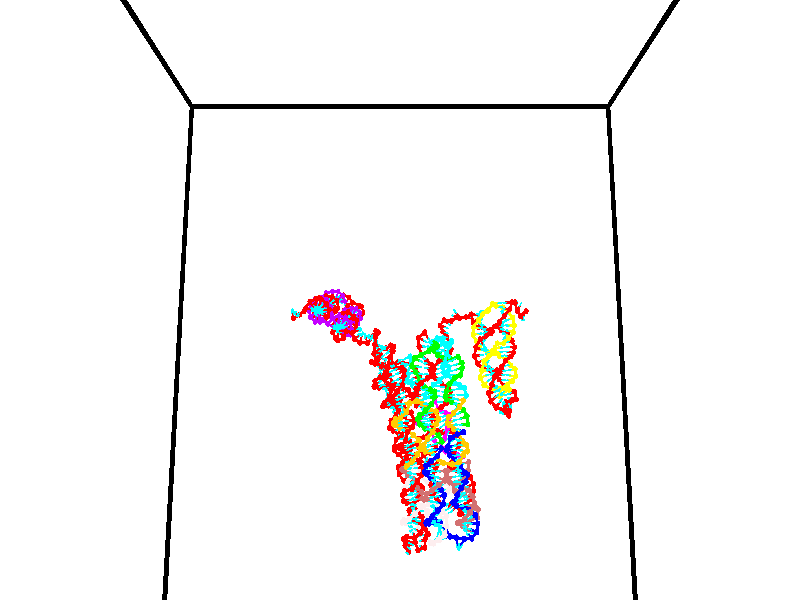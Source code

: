 // switches for output
#declare DRAW_BASES = 1; // possible values are 0, 1; only relevant for DNA ribbons
#declare DRAW_BASES_TYPE = 3; // possible values are 1, 2, 3; only relevant for DNA ribbons
#declare DRAW_FOG = 0; // set to 1 to enable fog

#include "colors.inc"

#include "transforms.inc"
background { rgb <1, 1, 1>}

#default {
   normal{
       ripples 0.25
       frequency 0.20
       turbulence 0.2
       lambda 5
   }
	finish {
		phong 0.1
		phong_size 40.
	}
}

// original window dimensions: 1024x640


// camera settings

camera {
	sky <0, 0.179814, -0.983701>
	up <0, 0.179814, -0.983701>
	right 1.6 * <1, 0, 0>
	location <35, 94.9851, 44.8844>
	look_at <35, 29.7336, 32.9568>
	direction <0, -65.2515, -11.9276>
	angle 67.0682
}


# declare cpy_camera_pos = <35, 94.9851, 44.8844>;
# if (DRAW_FOG = 1)
fog {
	fog_type 2
	up vnormalize(cpy_camera_pos)
	color rgbt<1,1,1,0.3>
	distance 1e-5
	fog_alt 3e-3
	fog_offset 56
}
# end


// LIGHTS

# declare lum = 6;
global_settings {
	ambient_light rgb lum * <0.05, 0.05, 0.05>
	max_trace_level 15
}# declare cpy_direct_light_amount = 0.25;
light_source
{	1000 * <-1, -1.16352, -0.803886>,
	rgb lum * cpy_direct_light_amount
	parallel
}

light_source
{	1000 * <1, 1.16352, 0.803886>,
	rgb lum * cpy_direct_light_amount
	parallel
}

// strand 0

// nucleotide -1

// particle -1
sphere {
	<24.250393, 34.805115, 35.450584> 0.250000
	pigment { color rgbt <1,0,0,0> }
	no_shadow
}
cylinder {
	<24.236782, 35.080330, 35.160633>,  <24.228615, 35.245457, 34.986660>, 0.100000
	pigment { color rgbt <1,0,0,0> }
	no_shadow
}
cylinder {
	<24.236782, 35.080330, 35.160633>,  <24.250393, 34.805115, 35.450584>, 0.100000
	pigment { color rgbt <1,0,0,0> }
	no_shadow
}

// particle -1
sphere {
	<24.236782, 35.080330, 35.160633> 0.100000
	pigment { color rgbt <1,0,0,0> }
	no_shadow
}
sphere {
	0, 1
	scale<0.080000,0.200000,0.300000>
	matrix <0.706337, 0.529683, 0.469600,
		0.707057, -0.496030, -0.504009,
		-0.034029, 0.688034, -0.724880,
		24.226574, 35.286739, 34.943169>
	pigment { color rgbt <0,1,1,0> }
	no_shadow
}
cylinder {
	<24.869560, 34.804268, 35.132477>,  <24.250393, 34.805115, 35.450584>, 0.130000
	pigment { color rgbt <1,0,0,0> }
	no_shadow
}

// nucleotide -1

// particle -1
sphere {
	<24.869560, 34.804268, 35.132477> 0.250000
	pigment { color rgbt <1,0,0,0> }
	no_shadow
}
cylinder {
	<24.672668, 35.152302, 35.122131>,  <24.554533, 35.361122, 35.115925>, 0.100000
	pigment { color rgbt <1,0,0,0> }
	no_shadow
}
cylinder {
	<24.672668, 35.152302, 35.122131>,  <24.869560, 34.804268, 35.132477>, 0.100000
	pigment { color rgbt <1,0,0,0> }
	no_shadow
}

// particle -1
sphere {
	<24.672668, 35.152302, 35.122131> 0.100000
	pigment { color rgbt <1,0,0,0> }
	no_shadow
}
sphere {
	0, 1
	scale<0.080000,0.200000,0.300000>
	matrix <0.799207, 0.463512, 0.382655,
		0.344930, 0.167682, -0.923529,
		-0.492231, 0.870080, -0.025867,
		24.525000, 35.413326, 35.114372>
	pigment { color rgbt <0,1,1,0> }
	no_shadow
}
cylinder {
	<25.382793, 35.267624, 34.915154>,  <24.869560, 34.804268, 35.132477>, 0.130000
	pigment { color rgbt <1,0,0,0> }
	no_shadow
}

// nucleotide -1

// particle -1
sphere {
	<25.382793, 35.267624, 34.915154> 0.250000
	pigment { color rgbt <1,0,0,0> }
	no_shadow
}
cylinder {
	<25.102701, 35.460049, 35.126152>,  <24.934647, 35.575504, 35.252750>, 0.100000
	pigment { color rgbt <1,0,0,0> }
	no_shadow
}
cylinder {
	<25.102701, 35.460049, 35.126152>,  <25.382793, 35.267624, 34.915154>, 0.100000
	pigment { color rgbt <1,0,0,0> }
	no_shadow
}

// particle -1
sphere {
	<25.102701, 35.460049, 35.126152> 0.100000
	pigment { color rgbt <1,0,0,0> }
	no_shadow
}
sphere {
	0, 1
	scale<0.080000,0.200000,0.300000>
	matrix <0.711705, 0.528493, 0.462787,
		-0.056152, 0.699483, -0.712440,
		-0.700231, 0.481061, 0.527501,
		24.892632, 35.604366, 35.284401>
	pigment { color rgbt <0,1,1,0> }
	no_shadow
}
cylinder {
	<25.646360, 35.939953, 34.779968>,  <25.382793, 35.267624, 34.915154>, 0.130000
	pigment { color rgbt <1,0,0,0> }
	no_shadow
}

// nucleotide -1

// particle -1
sphere {
	<25.646360, 35.939953, 34.779968> 0.250000
	pigment { color rgbt <1,0,0,0> }
	no_shadow
}
cylinder {
	<26.028002, 36.023373, 34.865944>,  <26.256987, 36.073425, 34.917530>, 0.100000
	pigment { color rgbt <1,0,0,0> }
	no_shadow
}
cylinder {
	<26.028002, 36.023373, 34.865944>,  <25.646360, 35.939953, 34.779968>, 0.100000
	pigment { color rgbt <1,0,0,0> }
	no_shadow
}

// particle -1
sphere {
	<26.028002, 36.023373, 34.865944> 0.100000
	pigment { color rgbt <1,0,0,0> }
	no_shadow
}
sphere {
	0, 1
	scale<0.080000,0.200000,0.300000>
	matrix <0.290671, -0.817660, -0.496932,
		0.072112, 0.536600, -0.840750,
		0.954102, 0.208547, 0.214937,
		26.314232, 36.085938, 34.930424>
	pigment { color rgbt <0,1,1,0> }
	no_shadow
}
cylinder {
	<26.034067, 35.846256, 34.213371>,  <25.646360, 35.939953, 34.779968>, 0.130000
	pigment { color rgbt <1,0,0,0> }
	no_shadow
}

// nucleotide -1

// particle -1
sphere {
	<26.034067, 35.846256, 34.213371> 0.250000
	pigment { color rgbt <1,0,0,0> }
	no_shadow
}
cylinder {
	<26.282381, 35.802292, 34.523865>,  <26.431370, 35.775913, 34.710163>, 0.100000
	pigment { color rgbt <1,0,0,0> }
	no_shadow
}
cylinder {
	<26.282381, 35.802292, 34.523865>,  <26.034067, 35.846256, 34.213371>, 0.100000
	pigment { color rgbt <1,0,0,0> }
	no_shadow
}

// particle -1
sphere {
	<26.282381, 35.802292, 34.523865> 0.100000
	pigment { color rgbt <1,0,0,0> }
	no_shadow
}
sphere {
	0, 1
	scale<0.080000,0.200000,0.300000>
	matrix <0.329805, -0.861638, -0.385756,
		0.711233, 0.495479, -0.498645,
		0.620786, -0.109907, 0.776238,
		26.468616, 35.769321, 34.756737>
	pigment { color rgbt <0,1,1,0> }
	no_shadow
}
cylinder {
	<26.600517, 35.556023, 33.913216>,  <26.034067, 35.846256, 34.213371>, 0.130000
	pigment { color rgbt <1,0,0,0> }
	no_shadow
}

// nucleotide -1

// particle -1
sphere {
	<26.600517, 35.556023, 33.913216> 0.250000
	pigment { color rgbt <1,0,0,0> }
	no_shadow
}
cylinder {
	<26.606159, 35.436237, 34.294815>,  <26.609545, 35.364365, 34.523777>, 0.100000
	pigment { color rgbt <1,0,0,0> }
	no_shadow
}
cylinder {
	<26.606159, 35.436237, 34.294815>,  <26.600517, 35.556023, 33.913216>, 0.100000
	pigment { color rgbt <1,0,0,0> }
	no_shadow
}

// particle -1
sphere {
	<26.606159, 35.436237, 34.294815> 0.100000
	pigment { color rgbt <1,0,0,0> }
	no_shadow
}
sphere {
	0, 1
	scale<0.080000,0.200000,0.300000>
	matrix <0.306711, -0.906808, -0.289185,
		0.951698, 0.296682, 0.079059,
		0.014105, -0.299465, 0.954003,
		26.610392, 35.346397, 34.581017>
	pigment { color rgbt <0,1,1,0> }
	no_shadow
}
cylinder {
	<27.035124, 35.053123, 33.871841>,  <26.600517, 35.556023, 33.913216>, 0.130000
	pigment { color rgbt <1,0,0,0> }
	no_shadow
}

// nucleotide -1

// particle -1
sphere {
	<27.035124, 35.053123, 33.871841> 0.250000
	pigment { color rgbt <1,0,0,0> }
	no_shadow
}
cylinder {
	<26.895672, 35.002460, 34.243305>,  <26.812000, 34.972061, 34.466183>, 0.100000
	pigment { color rgbt <1,0,0,0> }
	no_shadow
}
cylinder {
	<26.895672, 35.002460, 34.243305>,  <27.035124, 35.053123, 33.871841>, 0.100000
	pigment { color rgbt <1,0,0,0> }
	no_shadow
}

// particle -1
sphere {
	<26.895672, 35.002460, 34.243305> 0.100000
	pigment { color rgbt <1,0,0,0> }
	no_shadow
}
sphere {
	0, 1
	scale<0.080000,0.200000,0.300000>
	matrix <0.163305, -0.983880, -0.072882,
		0.922925, 0.126246, 0.363693,
		-0.348629, -0.126657, 0.928664,
		26.791082, 34.964462, 34.521904>
	pigment { color rgbt <0,1,1,0> }
	no_shadow
}
cylinder {
	<27.583803, 34.683857, 34.221088>,  <27.035124, 35.053123, 33.871841>, 0.130000
	pigment { color rgbt <1,0,0,0> }
	no_shadow
}

// nucleotide -1

// particle -1
sphere {
	<27.583803, 34.683857, 34.221088> 0.250000
	pigment { color rgbt <1,0,0,0> }
	no_shadow
}
cylinder {
	<27.233667, 34.628986, 34.406548>,  <27.023586, 34.596062, 34.517822>, 0.100000
	pigment { color rgbt <1,0,0,0> }
	no_shadow
}
cylinder {
	<27.233667, 34.628986, 34.406548>,  <27.583803, 34.683857, 34.221088>, 0.100000
	pigment { color rgbt <1,0,0,0> }
	no_shadow
}

// particle -1
sphere {
	<27.233667, 34.628986, 34.406548> 0.100000
	pigment { color rgbt <1,0,0,0> }
	no_shadow
}
sphere {
	0, 1
	scale<0.080000,0.200000,0.300000>
	matrix <0.053474, -0.980492, -0.189146,
		0.480547, -0.140773, 0.865597,
		-0.875337, -0.137181, 0.463645,
		26.971066, 34.587833, 34.545639>
	pigment { color rgbt <0,1,1,0> }
	no_shadow
}
cylinder {
	<27.768879, 34.081566, 34.599983>,  <27.583803, 34.683857, 34.221088>, 0.130000
	pigment { color rgbt <1,0,0,0> }
	no_shadow
}

// nucleotide -1

// particle -1
sphere {
	<27.768879, 34.081566, 34.599983> 0.250000
	pigment { color rgbt <1,0,0,0> }
	no_shadow
}
cylinder {
	<27.371794, 34.109077, 34.639553>,  <27.133543, 34.125584, 34.663296>, 0.100000
	pigment { color rgbt <1,0,0,0> }
	no_shadow
}
cylinder {
	<27.371794, 34.109077, 34.639553>,  <27.768879, 34.081566, 34.599983>, 0.100000
	pigment { color rgbt <1,0,0,0> }
	no_shadow
}

// particle -1
sphere {
	<27.371794, 34.109077, 34.639553> 0.100000
	pigment { color rgbt <1,0,0,0> }
	no_shadow
}
sphere {
	0, 1
	scale<0.080000,0.200000,0.300000>
	matrix <-0.083676, -0.984309, -0.155350,
		0.086690, -0.162496, 0.982894,
		-0.992715, 0.068777, 0.098926,
		27.073978, 34.129711, 34.669231>
	pigment { color rgbt <0,1,1,0> }
	no_shadow
}
cylinder {
	<27.584579, 33.645222, 35.065891>,  <27.768879, 34.081566, 34.599983>, 0.130000
	pigment { color rgbt <1,0,0,0> }
	no_shadow
}

// nucleotide -1

// particle -1
sphere {
	<27.584579, 33.645222, 35.065891> 0.250000
	pigment { color rgbt <1,0,0,0> }
	no_shadow
}
cylinder {
	<27.230742, 33.659420, 34.879890>,  <27.018438, 33.667938, 34.768288>, 0.100000
	pigment { color rgbt <1,0,0,0> }
	no_shadow
}
cylinder {
	<27.230742, 33.659420, 34.879890>,  <27.584579, 33.645222, 35.065891>, 0.100000
	pigment { color rgbt <1,0,0,0> }
	no_shadow
}

// particle -1
sphere {
	<27.230742, 33.659420, 34.879890> 0.100000
	pigment { color rgbt <1,0,0,0> }
	no_shadow
}
sphere {
	0, 1
	scale<0.080000,0.200000,0.300000>
	matrix <-0.040873, -0.999163, 0.001485,
		-0.464563, 0.020320, 0.885307,
		-0.884596, 0.035496, -0.465005,
		26.965363, 33.670067, 34.740391>
	pigment { color rgbt <0,1,1,0> }
	no_shadow
}
cylinder {
	<27.271030, 33.049812, 35.199448>,  <27.584579, 33.645222, 35.065891>, 0.130000
	pigment { color rgbt <1,0,0,0> }
	no_shadow
}

// nucleotide -1

// particle -1
sphere {
	<27.271030, 33.049812, 35.199448> 0.250000
	pigment { color rgbt <1,0,0,0> }
	no_shadow
}
cylinder {
	<27.038351, 33.179985, 34.901260>,  <26.898743, 33.258091, 34.722347>, 0.100000
	pigment { color rgbt <1,0,0,0> }
	no_shadow
}
cylinder {
	<27.038351, 33.179985, 34.901260>,  <27.271030, 33.049812, 35.199448>, 0.100000
	pigment { color rgbt <1,0,0,0> }
	no_shadow
}

// particle -1
sphere {
	<27.038351, 33.179985, 34.901260> 0.100000
	pigment { color rgbt <1,0,0,0> }
	no_shadow
}
sphere {
	0, 1
	scale<0.080000,0.200000,0.300000>
	matrix <-0.247258, -0.943853, -0.219100,
		-0.774914, 0.056873, 0.629503,
		-0.581698, 0.325433, -0.745467,
		26.863842, 33.277615, 34.677620>
	pigment { color rgbt <0,1,1,0> }
	no_shadow
}
cylinder {
	<26.586615, 32.700466, 35.248058>,  <27.271030, 33.049812, 35.199448>, 0.130000
	pigment { color rgbt <1,0,0,0> }
	no_shadow
}

// nucleotide -1

// particle -1
sphere {
	<26.586615, 32.700466, 35.248058> 0.250000
	pigment { color rgbt <1,0,0,0> }
	no_shadow
}
cylinder {
	<26.635904, 32.821400, 34.869976>,  <26.665478, 32.893959, 34.643127>, 0.100000
	pigment { color rgbt <1,0,0,0> }
	no_shadow
}
cylinder {
	<26.635904, 32.821400, 34.869976>,  <26.586615, 32.700466, 35.248058>, 0.100000
	pigment { color rgbt <1,0,0,0> }
	no_shadow
}

// particle -1
sphere {
	<26.635904, 32.821400, 34.869976> 0.100000
	pigment { color rgbt <1,0,0,0> }
	no_shadow
}
sphere {
	0, 1
	scale<0.080000,0.200000,0.300000>
	matrix <-0.179634, -0.929934, -0.320865,
		-0.975985, 0.209329, -0.060281,
		0.123223, 0.302332, -0.945205,
		26.672871, 32.912098, 34.586414>
	pigment { color rgbt <0,1,1,0> }
	no_shadow
}
cylinder {
	<25.953337, 32.322159, 34.827763>,  <26.586615, 32.700466, 35.248058>, 0.130000
	pigment { color rgbt <1,0,0,0> }
	no_shadow
}

// nucleotide -1

// particle -1
sphere {
	<25.953337, 32.322159, 34.827763> 0.250000
	pigment { color rgbt <1,0,0,0> }
	no_shadow
}
cylinder {
	<26.251671, 32.425732, 34.582264>,  <26.430672, 32.487877, 34.434967>, 0.100000
	pigment { color rgbt <1,0,0,0> }
	no_shadow
}
cylinder {
	<26.251671, 32.425732, 34.582264>,  <25.953337, 32.322159, 34.827763>, 0.100000
	pigment { color rgbt <1,0,0,0> }
	no_shadow
}

// particle -1
sphere {
	<26.251671, 32.425732, 34.582264> 0.100000
	pigment { color rgbt <1,0,0,0> }
	no_shadow
}
sphere {
	0, 1
	scale<0.080000,0.200000,0.300000>
	matrix <0.014436, -0.927425, -0.373731,
		-0.665973, 0.269882, -0.695445,
		0.745837, 0.258934, -0.613744,
		26.475422, 32.503410, 34.398140>
	pigment { color rgbt <0,1,1,0> }
	no_shadow
}
cylinder {
	<25.731312, 32.161636, 34.035835>,  <25.953337, 32.322159, 34.827763>, 0.130000
	pigment { color rgbt <1,0,0,0> }
	no_shadow
}

// nucleotide -1

// particle -1
sphere {
	<25.731312, 32.161636, 34.035835> 0.250000
	pigment { color rgbt <1,0,0,0> }
	no_shadow
}
cylinder {
	<26.130150, 32.181026, 34.059319>,  <26.369453, 32.192661, 34.073410>, 0.100000
	pigment { color rgbt <1,0,0,0> }
	no_shadow
}
cylinder {
	<26.130150, 32.181026, 34.059319>,  <25.731312, 32.161636, 34.035835>, 0.100000
	pigment { color rgbt <1,0,0,0> }
	no_shadow
}

// particle -1
sphere {
	<26.130150, 32.181026, 34.059319> 0.100000
	pigment { color rgbt <1,0,0,0> }
	no_shadow
}
sphere {
	0, 1
	scale<0.080000,0.200000,0.300000>
	matrix <0.067962, -0.914312, -0.399267,
		0.034322, 0.402098, -0.914953,
		0.997097, 0.048479, 0.058708,
		26.429279, 32.195572, 34.076931>
	pigment { color rgbt <0,1,1,0> }
	no_shadow
}
cylinder {
	<25.897062, 31.729029, 33.622280>,  <25.731312, 32.161636, 34.035835>, 0.130000
	pigment { color rgbt <1,0,0,0> }
	no_shadow
}

// nucleotide -1

// particle -1
sphere {
	<25.897062, 31.729029, 33.622280> 0.250000
	pigment { color rgbt <1,0,0,0> }
	no_shadow
}
cylinder {
	<26.269976, 31.777977, 33.758442>,  <26.493723, 31.807346, 33.840137>, 0.100000
	pigment { color rgbt <1,0,0,0> }
	no_shadow
}
cylinder {
	<26.269976, 31.777977, 33.758442>,  <25.897062, 31.729029, 33.622280>, 0.100000
	pigment { color rgbt <1,0,0,0> }
	no_shadow
}

// particle -1
sphere {
	<26.269976, 31.777977, 33.758442> 0.100000
	pigment { color rgbt <1,0,0,0> }
	no_shadow
}
sphere {
	0, 1
	scale<0.080000,0.200000,0.300000>
	matrix <0.299706, -0.788228, -0.537469,
		0.202546, 0.603094, -0.771526,
		0.932283, 0.122369, 0.340403,
		26.549660, 31.814688, 33.860561>
	pigment { color rgbt <0,1,1,0> }
	no_shadow
}
cylinder {
	<26.390226, 31.543543, 33.057259>,  <25.897062, 31.729029, 33.622280>, 0.130000
	pigment { color rgbt <1,0,0,0> }
	no_shadow
}

// nucleotide -1

// particle -1
sphere {
	<26.390226, 31.543543, 33.057259> 0.250000
	pigment { color rgbt <1,0,0,0> }
	no_shadow
}
cylinder {
	<26.613707, 31.510572, 33.387363>,  <26.747795, 31.490789, 33.585426>, 0.100000
	pigment { color rgbt <1,0,0,0> }
	no_shadow
}
cylinder {
	<26.613707, 31.510572, 33.387363>,  <26.390226, 31.543543, 33.057259>, 0.100000
	pigment { color rgbt <1,0,0,0> }
	no_shadow
}

// particle -1
sphere {
	<26.613707, 31.510572, 33.387363> 0.100000
	pigment { color rgbt <1,0,0,0> }
	no_shadow
}
sphere {
	0, 1
	scale<0.080000,0.200000,0.300000>
	matrix <0.493440, -0.766741, -0.410640,
		0.666609, 0.636643, -0.387708,
		0.558703, -0.082426, 0.825262,
		26.781317, 31.485846, 33.634941>
	pigment { color rgbt <0,1,1,0> }
	no_shadow
}
cylinder {
	<27.112711, 31.458101, 32.917522>,  <26.390226, 31.543543, 33.057259>, 0.130000
	pigment { color rgbt <1,0,0,0> }
	no_shadow
}

// nucleotide -1

// particle -1
sphere {
	<27.112711, 31.458101, 32.917522> 0.250000
	pigment { color rgbt <1,0,0,0> }
	no_shadow
}
cylinder {
	<27.089865, 31.285221, 33.277508>,  <27.076157, 31.181494, 33.493500>, 0.100000
	pigment { color rgbt <1,0,0,0> }
	no_shadow
}
cylinder {
	<27.089865, 31.285221, 33.277508>,  <27.112711, 31.458101, 32.917522>, 0.100000
	pigment { color rgbt <1,0,0,0> }
	no_shadow
}

// particle -1
sphere {
	<27.089865, 31.285221, 33.277508> 0.100000
	pigment { color rgbt <1,0,0,0> }
	no_shadow
}
sphere {
	0, 1
	scale<0.080000,0.200000,0.300000>
	matrix <0.490044, -0.797512, -0.351896,
		0.869824, 0.420925, 0.257349,
		-0.057117, -0.432200, 0.899967,
		27.072729, 31.155561, 33.547497>
	pigment { color rgbt <0,1,1,0> }
	no_shadow
}
cylinder {
	<27.718725, 31.107883, 32.914490>,  <27.112711, 31.458101, 32.917522>, 0.130000
	pigment { color rgbt <1,0,0,0> }
	no_shadow
}

// nucleotide -1

// particle -1
sphere {
	<27.718725, 31.107883, 32.914490> 0.250000
	pigment { color rgbt <1,0,0,0> }
	no_shadow
}
cylinder {
	<27.491016, 30.961084, 33.208767>,  <27.354391, 30.873005, 33.385334>, 0.100000
	pigment { color rgbt <1,0,0,0> }
	no_shadow
}
cylinder {
	<27.491016, 30.961084, 33.208767>,  <27.718725, 31.107883, 32.914490>, 0.100000
	pigment { color rgbt <1,0,0,0> }
	no_shadow
}

// particle -1
sphere {
	<27.491016, 30.961084, 33.208767> 0.100000
	pigment { color rgbt <1,0,0,0> }
	no_shadow
}
sphere {
	0, 1
	scale<0.080000,0.200000,0.300000>
	matrix <0.339194, -0.919973, -0.196463,
		0.748919, 0.137702, 0.648197,
		-0.569270, -0.366999, 0.735692,
		27.320236, 30.850985, 33.429474>
	pigment { color rgbt <0,1,1,0> }
	no_shadow
}
cylinder {
	<28.193230, 30.669703, 33.187012>,  <27.718725, 31.107883, 32.914490>, 0.130000
	pigment { color rgbt <1,0,0,0> }
	no_shadow
}

// nucleotide -1

// particle -1
sphere {
	<28.193230, 30.669703, 33.187012> 0.250000
	pigment { color rgbt <1,0,0,0> }
	no_shadow
}
cylinder {
	<27.843575, 30.535250, 33.327240>,  <27.633781, 30.454578, 33.411377>, 0.100000
	pigment { color rgbt <1,0,0,0> }
	no_shadow
}
cylinder {
	<27.843575, 30.535250, 33.327240>,  <28.193230, 30.669703, 33.187012>, 0.100000
	pigment { color rgbt <1,0,0,0> }
	no_shadow
}

// particle -1
sphere {
	<27.843575, 30.535250, 33.327240> 0.100000
	pigment { color rgbt <1,0,0,0> }
	no_shadow
}
sphere {
	0, 1
	scale<0.080000,0.200000,0.300000>
	matrix <0.274774, -0.937458, -0.213709,
		0.400483, -0.090482, 0.911826,
		-0.874135, -0.336132, 0.350574,
		27.581333, 30.434410, 33.432411>
	pigment { color rgbt <0,1,1,0> }
	no_shadow
}
cylinder {
	<28.238951, 30.109568, 33.751469>,  <28.193230, 30.669703, 33.187012>, 0.130000
	pigment { color rgbt <1,0,0,0> }
	no_shadow
}

// nucleotide -1

// particle -1
sphere {
	<28.238951, 30.109568, 33.751469> 0.250000
	pigment { color rgbt <1,0,0,0> }
	no_shadow
}
cylinder {
	<27.886421, 30.059319, 33.569267>,  <27.674904, 30.029169, 33.459946>, 0.100000
	pigment { color rgbt <1,0,0,0> }
	no_shadow
}
cylinder {
	<27.886421, 30.059319, 33.569267>,  <28.238951, 30.109568, 33.751469>, 0.100000
	pigment { color rgbt <1,0,0,0> }
	no_shadow
}

// particle -1
sphere {
	<27.886421, 30.059319, 33.569267> 0.100000
	pigment { color rgbt <1,0,0,0> }
	no_shadow
}
sphere {
	0, 1
	scale<0.080000,0.200000,0.300000>
	matrix <0.243380, -0.946984, -0.209733,
		-0.405008, -0.295704, 0.865175,
		-0.881326, -0.125623, -0.455504,
		27.622023, 30.021631, 33.432617>
	pigment { color rgbt <0,1,1,0> }
	no_shadow
}
cylinder {
	<27.949337, 29.526299, 33.968266>,  <28.238951, 30.109568, 33.751469>, 0.130000
	pigment { color rgbt <1,0,0,0> }
	no_shadow
}

// nucleotide -1

// particle -1
sphere {
	<27.949337, 29.526299, 33.968266> 0.250000
	pigment { color rgbt <1,0,0,0> }
	no_shadow
}
cylinder {
	<27.741116, 29.577986, 33.630669>,  <27.616182, 29.608999, 33.428108>, 0.100000
	pigment { color rgbt <1,0,0,0> }
	no_shadow
}
cylinder {
	<27.741116, 29.577986, 33.630669>,  <27.949337, 29.526299, 33.968266>, 0.100000
	pigment { color rgbt <1,0,0,0> }
	no_shadow
}

// particle -1
sphere {
	<27.741116, 29.577986, 33.630669> 0.100000
	pigment { color rgbt <1,0,0,0> }
	no_shadow
}
sphere {
	0, 1
	scale<0.080000,0.200000,0.300000>
	matrix <0.218168, -0.935538, -0.277796,
		-0.825485, -0.328740, 0.458807,
		-0.520555, 0.129220, -0.843994,
		27.584949, 29.616753, 33.377472>
	pigment { color rgbt <0,1,1,0> }
	no_shadow
}
cylinder {
	<27.645678, 28.937662, 33.973812>,  <27.949337, 29.526299, 33.968266>, 0.130000
	pigment { color rgbt <1,0,0,0> }
	no_shadow
}

// nucleotide -1

// particle -1
sphere {
	<27.645678, 28.937662, 33.973812> 0.250000
	pigment { color rgbt <1,0,0,0> }
	no_shadow
}
cylinder {
	<27.619015, 29.073219, 33.598427>,  <27.603018, 29.154554, 33.373196>, 0.100000
	pigment { color rgbt <1,0,0,0> }
	no_shadow
}
cylinder {
	<27.619015, 29.073219, 33.598427>,  <27.645678, 28.937662, 33.973812>, 0.100000
	pigment { color rgbt <1,0,0,0> }
	no_shadow
}

// particle -1
sphere {
	<27.619015, 29.073219, 33.598427> 0.100000
	pigment { color rgbt <1,0,0,0> }
	no_shadow
}
sphere {
	0, 1
	scale<0.080000,0.200000,0.300000>
	matrix <0.106178, -0.932802, -0.344392,
		-0.992110, -0.122600, 0.026194,
		-0.066656, 0.338894, -0.938460,
		27.599018, 29.174887, 33.316887>
	pigment { color rgbt <0,1,1,0> }
	no_shadow
}
cylinder {
	<27.335470, 28.380430, 33.756947>,  <27.645678, 28.937662, 33.973812>, 0.130000
	pigment { color rgbt <1,0,0,0> }
	no_shadow
}

// nucleotide -1

// particle -1
sphere {
	<27.335470, 28.380430, 33.756947> 0.250000
	pigment { color rgbt <1,0,0,0> }
	no_shadow
}
cylinder {
	<27.477522, 28.583586, 33.443020>,  <27.562754, 28.705479, 33.254665>, 0.100000
	pigment { color rgbt <1,0,0,0> }
	no_shadow
}
cylinder {
	<27.477522, 28.583586, 33.443020>,  <27.335470, 28.380430, 33.756947>, 0.100000
	pigment { color rgbt <1,0,0,0> }
	no_shadow
}

// particle -1
sphere {
	<27.477522, 28.583586, 33.443020> 0.100000
	pigment { color rgbt <1,0,0,0> }
	no_shadow
}
sphere {
	0, 1
	scale<0.080000,0.200000,0.300000>
	matrix <0.115320, -0.856927, -0.502372,
		-0.927677, 0.087903, -0.362890,
		0.355130, 0.507887, -0.784814,
		27.584061, 28.735952, 33.207577>
	pigment { color rgbt <0,1,1,0> }
	no_shadow
}
cylinder {
	<26.905344, 28.151487, 33.185982>,  <27.335470, 28.380430, 33.756947>, 0.130000
	pigment { color rgbt <1,0,0,0> }
	no_shadow
}

// nucleotide -1

// particle -1
sphere {
	<26.905344, 28.151487, 33.185982> 0.250000
	pigment { color rgbt <1,0,0,0> }
	no_shadow
}
cylinder {
	<27.256355, 28.267775, 33.033440>,  <27.466961, 28.337547, 32.941914>, 0.100000
	pigment { color rgbt <1,0,0,0> }
	no_shadow
}
cylinder {
	<27.256355, 28.267775, 33.033440>,  <26.905344, 28.151487, 33.185982>, 0.100000
	pigment { color rgbt <1,0,0,0> }
	no_shadow
}

// particle -1
sphere {
	<27.256355, 28.267775, 33.033440> 0.100000
	pigment { color rgbt <1,0,0,0> }
	no_shadow
}
sphere {
	0, 1
	scale<0.080000,0.200000,0.300000>
	matrix <0.048981, -0.845450, -0.531804,
		-0.477020, 0.447992, -0.756145,
		0.877527, 0.290718, -0.381353,
		27.519613, 28.354990, 32.919033>
	pigment { color rgbt <0,1,1,0> }
	no_shadow
}
cylinder {
	<26.943613, 28.082027, 32.443329>,  <26.905344, 28.151487, 33.185982>, 0.130000
	pigment { color rgbt <1,0,0,0> }
	no_shadow
}

// nucleotide -1

// particle -1
sphere {
	<26.943613, 28.082027, 32.443329> 0.250000
	pigment { color rgbt <1,0,0,0> }
	no_shadow
}
cylinder {
	<27.316704, 28.046587, 32.583138>,  <27.540558, 28.025324, 32.667023>, 0.100000
	pigment { color rgbt <1,0,0,0> }
	no_shadow
}
cylinder {
	<27.316704, 28.046587, 32.583138>,  <26.943613, 28.082027, 32.443329>, 0.100000
	pigment { color rgbt <1,0,0,0> }
	no_shadow
}

// particle -1
sphere {
	<27.316704, 28.046587, 32.583138> 0.100000
	pigment { color rgbt <1,0,0,0> }
	no_shadow
}
sphere {
	0, 1
	scale<0.080000,0.200000,0.300000>
	matrix <0.070782, -0.905494, -0.418413,
		0.353564, 0.415006, -0.838309,
		0.932728, -0.088599, 0.349525,
		27.596523, 28.020008, 32.687996>
	pigment { color rgbt <0,1,1,0> }
	no_shadow
}
cylinder {
	<27.348711, 27.414568, 32.558708>,  <26.943613, 28.082027, 32.443329>, 0.130000
	pigment { color rgbt <1,0,0,0> }
	no_shadow
}

// nucleotide -1

// particle -1
sphere {
	<27.348711, 27.414568, 32.558708> 0.250000
	pigment { color rgbt <1,0,0,0> }
	no_shadow
}
cylinder {
	<27.699829, 27.539711, 32.413605>,  <27.910500, 27.614798, 32.326542>, 0.100000
	pigment { color rgbt <1,0,0,0> }
	no_shadow
}
cylinder {
	<27.699829, 27.539711, 32.413605>,  <27.348711, 27.414568, 32.558708>, 0.100000
	pigment { color rgbt <1,0,0,0> }
	no_shadow
}

// particle -1
sphere {
	<27.699829, 27.539711, 32.413605> 0.100000
	pigment { color rgbt <1,0,0,0> }
	no_shadow
}
sphere {
	0, 1
	scale<0.080000,0.200000,0.300000>
	matrix <0.478621, -0.604281, 0.636998,
		-0.019919, -0.732779, -0.680175,
		0.877796, 0.312858, -0.362760,
		27.963167, 27.633568, 32.304775>
	pigment { color rgbt <0,1,1,0> }
	no_shadow
}
cylinder {
	<27.799051, 26.960190, 32.232441>,  <27.348711, 27.414568, 32.558708>, 0.130000
	pigment { color rgbt <1,0,0,0> }
	no_shadow
}

// nucleotide -1

// particle -1
sphere {
	<27.799051, 26.960190, 32.232441> 0.250000
	pigment { color rgbt <1,0,0,0> }
	no_shadow
}
cylinder {
	<28.062870, 27.210291, 32.399323>,  <28.221161, 27.360352, 32.499451>, 0.100000
	pigment { color rgbt <1,0,0,0> }
	no_shadow
}
cylinder {
	<28.062870, 27.210291, 32.399323>,  <27.799051, 26.960190, 32.232441>, 0.100000
	pigment { color rgbt <1,0,0,0> }
	no_shadow
}

// particle -1
sphere {
	<28.062870, 27.210291, 32.399323> 0.100000
	pigment { color rgbt <1,0,0,0> }
	no_shadow
}
sphere {
	0, 1
	scale<0.080000,0.200000,0.300000>
	matrix <0.481701, -0.777670, 0.403973,
		0.577031, -0.065472, -0.814094,
		0.659545, 0.625254, 0.417202,
		28.260733, 27.397867, 32.524483>
	pigment { color rgbt <0,1,1,0> }
	no_shadow
}
cylinder {
	<28.499998, 26.868242, 31.956059>,  <27.799051, 26.960190, 32.232441>, 0.130000
	pigment { color rgbt <1,0,0,0> }
	no_shadow
}

// nucleotide -1

// particle -1
sphere {
	<28.499998, 26.868242, 31.956059> 0.250000
	pigment { color rgbt <1,0,0,0> }
	no_shadow
}
cylinder {
	<28.454573, 26.977655, 32.338112>,  <28.427317, 27.043303, 32.567345>, 0.100000
	pigment { color rgbt <1,0,0,0> }
	no_shadow
}
cylinder {
	<28.454573, 26.977655, 32.338112>,  <28.499998, 26.868242, 31.956059>, 0.100000
	pigment { color rgbt <1,0,0,0> }
	no_shadow
}

// particle -1
sphere {
	<28.454573, 26.977655, 32.338112> 0.100000
	pigment { color rgbt <1,0,0,0> }
	no_shadow
}
sphere {
	0, 1
	scale<0.080000,0.200000,0.300000>
	matrix <0.599697, -0.747603, 0.285401,
		0.792128, 0.605203, -0.079135,
		-0.113564, 0.273531, 0.955136,
		28.420504, 27.059715, 32.624653>
	pigment { color rgbt <0,1,1,0> }
	no_shadow
}
cylinder {
	<29.162455, 26.980671, 32.183552>,  <28.499998, 26.868242, 31.956059>, 0.130000
	pigment { color rgbt <1,0,0,0> }
	no_shadow
}

// nucleotide -1

// particle -1
sphere {
	<29.162455, 26.980671, 32.183552> 0.250000
	pigment { color rgbt <1,0,0,0> }
	no_shadow
}
cylinder {
	<28.946611, 26.879057, 32.504623>,  <28.817104, 26.818089, 32.697266>, 0.100000
	pigment { color rgbt <1,0,0,0> }
	no_shadow
}
cylinder {
	<28.946611, 26.879057, 32.504623>,  <29.162455, 26.980671, 32.183552>, 0.100000
	pigment { color rgbt <1,0,0,0> }
	no_shadow
}

// particle -1
sphere {
	<28.946611, 26.879057, 32.504623> 0.100000
	pigment { color rgbt <1,0,0,0> }
	no_shadow
}
sphere {
	0, 1
	scale<0.080000,0.200000,0.300000>
	matrix <0.740028, -0.597745, 0.308317,
		0.401472, 0.760373, 0.510543,
		-0.539610, -0.254036, 0.802675,
		28.784729, 26.802847, 32.745426>
	pigment { color rgbt <0,1,1,0> }
	no_shadow
}
cylinder {
	<29.513166, 27.165724, 32.709976>,  <29.162455, 26.980671, 32.183552>, 0.130000
	pigment { color rgbt <1,0,0,0> }
	no_shadow
}

// nucleotide -1

// particle -1
sphere {
	<29.513166, 27.165724, 32.709976> 0.250000
	pigment { color rgbt <1,0,0,0> }
	no_shadow
}
cylinder {
	<29.291140, 26.865656, 32.853722>,  <29.157923, 26.685616, 32.939968>, 0.100000
	pigment { color rgbt <1,0,0,0> }
	no_shadow
}
cylinder {
	<29.291140, 26.865656, 32.853722>,  <29.513166, 27.165724, 32.709976>, 0.100000
	pigment { color rgbt <1,0,0,0> }
	no_shadow
}

// particle -1
sphere {
	<29.291140, 26.865656, 32.853722> 0.100000
	pigment { color rgbt <1,0,0,0> }
	no_shadow
}
sphere {
	0, 1
	scale<0.080000,0.200000,0.300000>
	matrix <0.829559, -0.467519, 0.305381,
		-0.061076, 0.467624, 0.881815,
		-0.555069, -0.750169, 0.359367,
		29.124619, 26.640606, 32.961533>
	pigment { color rgbt <0,1,1,0> }
	no_shadow
}
cylinder {
	<29.448690, 27.027971, 33.471924>,  <29.513166, 27.165724, 32.709976>, 0.130000
	pigment { color rgbt <1,0,0,0> }
	no_shadow
}

// nucleotide -1

// particle -1
sphere {
	<29.448690, 27.027971, 33.471924> 0.250000
	pigment { color rgbt <1,0,0,0> }
	no_shadow
}
cylinder {
	<29.438240, 26.673130, 33.287590>,  <29.431971, 26.460226, 33.176991>, 0.100000
	pigment { color rgbt <1,0,0,0> }
	no_shadow
}
cylinder {
	<29.438240, 26.673130, 33.287590>,  <29.448690, 27.027971, 33.471924>, 0.100000
	pigment { color rgbt <1,0,0,0> }
	no_shadow
}

// particle -1
sphere {
	<29.438240, 26.673130, 33.287590> 0.100000
	pigment { color rgbt <1,0,0,0> }
	no_shadow
}
sphere {
	0, 1
	scale<0.080000,0.200000,0.300000>
	matrix <0.526622, -0.404047, 0.747941,
		-0.849698, -0.223143, 0.477724,
		-0.026126, -0.887104, -0.460830,
		29.430403, 26.407000, 33.149342>
	pigment { color rgbt <0,1,1,0> }
	no_shadow
}
cylinder {
	<29.540222, 26.437963, 33.780914>,  <29.448690, 27.027971, 33.471924>, 0.130000
	pigment { color rgbt <1,0,0,0> }
	no_shadow
}

// nucleotide -1

// particle -1
sphere {
	<29.540222, 26.437963, 33.780914> 0.250000
	pigment { color rgbt <1,0,0,0> }
	no_shadow
}
cylinder {
	<29.767540, 26.540356, 33.468117>,  <29.903931, 26.601791, 33.280437>, 0.100000
	pigment { color rgbt <1,0,0,0> }
	no_shadow
}
cylinder {
	<29.767540, 26.540356, 33.468117>,  <29.540222, 26.437963, 33.780914>, 0.100000
	pigment { color rgbt <1,0,0,0> }
	no_shadow
}

// particle -1
sphere {
	<29.767540, 26.540356, 33.468117> 0.100000
	pigment { color rgbt <1,0,0,0> }
	no_shadow
}
sphere {
	0, 1
	scale<0.080000,0.200000,0.300000>
	matrix <0.080101, 0.928652, 0.362201,
		0.818916, -0.268475, 0.507245,
		0.568296, 0.255982, -0.781993,
		29.938028, 26.617149, 33.233521>
	pigment { color rgbt <0,1,1,0> }
	no_shadow
}
cylinder {
	<30.365078, 26.585106, 33.883896>,  <29.540222, 26.437963, 33.780914>, 0.130000
	pigment { color rgbt <1,0,0,0> }
	no_shadow
}

// nucleotide -1

// particle -1
sphere {
	<30.365078, 26.585106, 33.883896> 0.250000
	pigment { color rgbt <1,0,0,0> }
	no_shadow
}
cylinder {
	<30.248560, 26.823624, 33.584675>,  <30.178650, 26.966734, 33.405144>, 0.100000
	pigment { color rgbt <1,0,0,0> }
	no_shadow
}
cylinder {
	<30.248560, 26.823624, 33.584675>,  <30.365078, 26.585106, 33.883896>, 0.100000
	pigment { color rgbt <1,0,0,0> }
	no_shadow
}

// particle -1
sphere {
	<30.248560, 26.823624, 33.584675> 0.100000
	pigment { color rgbt <1,0,0,0> }
	no_shadow
}
sphere {
	0, 1
	scale<0.080000,0.200000,0.300000>
	matrix <0.263082, 0.801746, 0.536649,
		0.919747, -0.040475, -0.390419,
		-0.291296, 0.596293, -0.748051,
		30.161171, 27.002512, 33.360260>
	pigment { color rgbt <0,1,1,0> }
	no_shadow
}
cylinder {
	<30.615376, 27.206026, 33.989861>,  <30.365078, 26.585106, 33.883896>, 0.130000
	pigment { color rgbt <1,0,0,0> }
	no_shadow
}

// nucleotide -1

// particle -1
sphere {
	<30.615376, 27.206026, 33.989861> 0.250000
	pigment { color rgbt <1,0,0,0> }
	no_shadow
}
cylinder {
	<30.391336, 27.313908, 33.676544>,  <30.256914, 27.378637, 33.488552>, 0.100000
	pigment { color rgbt <1,0,0,0> }
	no_shadow
}
cylinder {
	<30.391336, 27.313908, 33.676544>,  <30.615376, 27.206026, 33.989861>, 0.100000
	pigment { color rgbt <1,0,0,0> }
	no_shadow
}

// particle -1
sphere {
	<30.391336, 27.313908, 33.676544> 0.100000
	pigment { color rgbt <1,0,0,0> }
	no_shadow
}
sphere {
	0, 1
	scale<0.080000,0.200000,0.300000>
	matrix <-0.146162, 0.898516, 0.413891,
		0.815432, 0.346306, -0.463835,
		-0.560096, 0.269705, -0.783296,
		30.223309, 27.394819, 33.441555>
	pigment { color rgbt <0,1,1,0> }
	no_shadow
}
cylinder {
	<30.863892, 27.924423, 33.829746>,  <30.615376, 27.206026, 33.989861>, 0.130000
	pigment { color rgbt <1,0,0,0> }
	no_shadow
}

// nucleotide -1

// particle -1
sphere {
	<30.863892, 27.924423, 33.829746> 0.250000
	pigment { color rgbt <1,0,0,0> }
	no_shadow
}
cylinder {
	<30.490108, 27.878550, 33.694904>,  <30.265839, 27.851027, 33.613998>, 0.100000
	pigment { color rgbt <1,0,0,0> }
	no_shadow
}
cylinder {
	<30.490108, 27.878550, 33.694904>,  <30.863892, 27.924423, 33.829746>, 0.100000
	pigment { color rgbt <1,0,0,0> }
	no_shadow
}

// particle -1
sphere {
	<30.490108, 27.878550, 33.694904> 0.100000
	pigment { color rgbt <1,0,0,0> }
	no_shadow
}
sphere {
	0, 1
	scale<0.080000,0.200000,0.300000>
	matrix <-0.195709, 0.956313, 0.217171,
		0.297471, 0.268911, -0.916078,
		-0.934457, -0.114683, -0.337103,
		30.209772, 27.844145, 33.593773>
	pigment { color rgbt <0,1,1,0> }
	no_shadow
}
cylinder {
	<30.716379, 28.351597, 33.311085>,  <30.863892, 27.924423, 33.829746>, 0.130000
	pigment { color rgbt <1,0,0,0> }
	no_shadow
}

// nucleotide -1

// particle -1
sphere {
	<30.716379, 28.351597, 33.311085> 0.250000
	pigment { color rgbt <1,0,0,0> }
	no_shadow
}
cylinder {
	<30.382061, 28.247744, 33.504593>,  <30.181469, 28.185432, 33.620697>, 0.100000
	pigment { color rgbt <1,0,0,0> }
	no_shadow
}
cylinder {
	<30.382061, 28.247744, 33.504593>,  <30.716379, 28.351597, 33.311085>, 0.100000
	pigment { color rgbt <1,0,0,0> }
	no_shadow
}

// particle -1
sphere {
	<30.382061, 28.247744, 33.504593> 0.100000
	pigment { color rgbt <1,0,0,0> }
	no_shadow
}
sphere {
	0, 1
	scale<0.080000,0.200000,0.300000>
	matrix <-0.229717, 0.965659, 0.121379,
		-0.498673, -0.009682, -0.866736,
		-0.835797, -0.259632, 0.483772,
		30.131323, 28.169853, 33.649723>
	pigment { color rgbt <0,1,1,0> }
	no_shadow
}
cylinder {
	<30.438955, 28.923088, 33.296951>,  <30.716379, 28.351597, 33.311085>, 0.130000
	pigment { color rgbt <1,0,0,0> }
	no_shadow
}

// nucleotide -1

// particle -1
sphere {
	<30.438955, 28.923088, 33.296951> 0.250000
	pigment { color rgbt <1,0,0,0> }
	no_shadow
}
cylinder {
	<30.185369, 28.727167, 33.536346>,  <30.033218, 28.609615, 33.679981>, 0.100000
	pigment { color rgbt <1,0,0,0> }
	no_shadow
}
cylinder {
	<30.185369, 28.727167, 33.536346>,  <30.438955, 28.923088, 33.296951>, 0.100000
	pigment { color rgbt <1,0,0,0> }
	no_shadow
}

// particle -1
sphere {
	<30.185369, 28.727167, 33.536346> 0.100000
	pigment { color rgbt <1,0,0,0> }
	no_shadow
}
sphere {
	0, 1
	scale<0.080000,0.200000,0.300000>
	matrix <-0.486974, 0.854013, 0.183083,
		-0.600787, -0.175378, -0.779934,
		-0.633965, -0.489801, 0.598485,
		29.995180, 28.580227, 33.715893>
	pigment { color rgbt <0,1,1,0> }
	no_shadow
}
cylinder {
	<29.734324, 29.100309, 33.069702>,  <30.438955, 28.923088, 33.296951>, 0.130000
	pigment { color rgbt <1,0,0,0> }
	no_shadow
}

// nucleotide -1

// particle -1
sphere {
	<29.734324, 29.100309, 33.069702> 0.250000
	pigment { color rgbt <1,0,0,0> }
	no_shadow
}
cylinder {
	<29.741915, 28.989283, 33.453911>,  <29.746469, 28.922667, 33.684437>, 0.100000
	pigment { color rgbt <1,0,0,0> }
	no_shadow
}
cylinder {
	<29.741915, 28.989283, 33.453911>,  <29.734324, 29.100309, 33.069702>, 0.100000
	pigment { color rgbt <1,0,0,0> }
	no_shadow
}

// particle -1
sphere {
	<29.741915, 28.989283, 33.453911> 0.100000
	pigment { color rgbt <1,0,0,0> }
	no_shadow
}
sphere {
	0, 1
	scale<0.080000,0.200000,0.300000>
	matrix <-0.336255, 0.902959, 0.267576,
		-0.941580, -0.328058, -0.076197,
		0.018977, -0.277566, 0.960519,
		29.747608, 28.906013, 33.742065>
	pigment { color rgbt <0,1,1,0> }
	no_shadow
}
cylinder {
	<29.205921, 29.343042, 33.430244>,  <29.734324, 29.100309, 33.069702>, 0.130000
	pigment { color rgbt <1,0,0,0> }
	no_shadow
}

// nucleotide -1

// particle -1
sphere {
	<29.205921, 29.343042, 33.430244> 0.250000
	pigment { color rgbt <1,0,0,0> }
	no_shadow
}
cylinder {
	<29.414698, 29.299074, 33.768593>,  <29.539965, 29.272694, 33.971600>, 0.100000
	pigment { color rgbt <1,0,0,0> }
	no_shadow
}
cylinder {
	<29.414698, 29.299074, 33.768593>,  <29.205921, 29.343042, 33.430244>, 0.100000
	pigment { color rgbt <1,0,0,0> }
	no_shadow
}

// particle -1
sphere {
	<29.414698, 29.299074, 33.768593> 0.100000
	pigment { color rgbt <1,0,0,0> }
	no_shadow
}
sphere {
	0, 1
	scale<0.080000,0.200000,0.300000>
	matrix <-0.216443, 0.942138, 0.255985,
		-0.825063, -0.316692, 0.467951,
		0.521942, -0.109919, 0.845869,
		29.571280, 29.266098, 34.022354>
	pigment { color rgbt <0,1,1,0> }
	no_shadow
}
cylinder {
	<28.853022, 29.663012, 33.920399>,  <29.205921, 29.343042, 33.430244>, 0.130000
	pigment { color rgbt <1,0,0,0> }
	no_shadow
}

// nucleotide -1

// particle -1
sphere {
	<28.853022, 29.663012, 33.920399> 0.250000
	pigment { color rgbt <1,0,0,0> }
	no_shadow
}
cylinder {
	<29.216354, 29.646753, 34.086906>,  <29.434353, 29.636997, 34.186813>, 0.100000
	pigment { color rgbt <1,0,0,0> }
	no_shadow
}
cylinder {
	<29.216354, 29.646753, 34.086906>,  <28.853022, 29.663012, 33.920399>, 0.100000
	pigment { color rgbt <1,0,0,0> }
	no_shadow
}

// particle -1
sphere {
	<29.216354, 29.646753, 34.086906> 0.100000
	pigment { color rgbt <1,0,0,0> }
	no_shadow
}
sphere {
	0, 1
	scale<0.080000,0.200000,0.300000>
	matrix <-0.182514, 0.856986, 0.481938,
		-0.376330, -0.513734, 0.771007,
		0.908330, -0.040648, 0.416273,
		29.488853, 29.634560, 34.211788>
	pigment { color rgbt <0,1,1,0> }
	no_shadow
}
cylinder {
	<28.770899, 29.809147, 34.652462>,  <28.853022, 29.663012, 33.920399>, 0.130000
	pigment { color rgbt <1,0,0,0> }
	no_shadow
}

// nucleotide -1

// particle -1
sphere {
	<28.770899, 29.809147, 34.652462> 0.250000
	pigment { color rgbt <1,0,0,0> }
	no_shadow
}
cylinder {
	<29.160913, 29.895216, 34.630524>,  <29.394922, 29.946857, 34.617359>, 0.100000
	pigment { color rgbt <1,0,0,0> }
	no_shadow
}
cylinder {
	<29.160913, 29.895216, 34.630524>,  <28.770899, 29.809147, 34.652462>, 0.100000
	pigment { color rgbt <1,0,0,0> }
	no_shadow
}

// particle -1
sphere {
	<29.160913, 29.895216, 34.630524> 0.100000
	pigment { color rgbt <1,0,0,0> }
	no_shadow
}
sphere {
	0, 1
	scale<0.080000,0.200000,0.300000>
	matrix <-0.153457, 0.831481, 0.533938,
		0.160493, -0.512191, 0.843743,
		0.975035, 0.215171, -0.054847,
		29.453424, 29.959768, 34.614071>
	pigment { color rgbt <0,1,1,0> }
	no_shadow
}
cylinder {
	<29.067747, 30.026150, 35.364048>,  <28.770899, 29.809147, 34.652462>, 0.130000
	pigment { color rgbt <1,0,0,0> }
	no_shadow
}

// nucleotide -1

// particle -1
sphere {
	<29.067747, 30.026150, 35.364048> 0.250000
	pigment { color rgbt <1,0,0,0> }
	no_shadow
}
cylinder {
	<29.299330, 30.192392, 35.083454>,  <29.438280, 30.292137, 34.915096>, 0.100000
	pigment { color rgbt <1,0,0,0> }
	no_shadow
}
cylinder {
	<29.299330, 30.192392, 35.083454>,  <29.067747, 30.026150, 35.364048>, 0.100000
	pigment { color rgbt <1,0,0,0> }
	no_shadow
}

// particle -1
sphere {
	<29.299330, 30.192392, 35.083454> 0.100000
	pigment { color rgbt <1,0,0,0> }
	no_shadow
}
sphere {
	0, 1
	scale<0.080000,0.200000,0.300000>
	matrix <-0.050823, 0.877061, 0.477683,
		0.813771, -0.240908, 0.528904,
		0.578959, 0.415606, -0.701483,
		29.473017, 30.317074, 34.873009>
	pigment { color rgbt <0,1,1,0> }
	no_shadow
}
cylinder {
	<29.682941, 30.278660, 35.717632>,  <29.067747, 30.026150, 35.364048>, 0.130000
	pigment { color rgbt <1,0,0,0> }
	no_shadow
}

// nucleotide -1

// particle -1
sphere {
	<29.682941, 30.278660, 35.717632> 0.250000
	pigment { color rgbt <1,0,0,0> }
	no_shadow
}
cylinder {
	<29.601309, 30.494091, 35.390636>,  <29.552328, 30.623350, 35.194439>, 0.100000
	pigment { color rgbt <1,0,0,0> }
	no_shadow
}
cylinder {
	<29.601309, 30.494091, 35.390636>,  <29.682941, 30.278660, 35.717632>, 0.100000
	pigment { color rgbt <1,0,0,0> }
	no_shadow
}

// particle -1
sphere {
	<29.601309, 30.494091, 35.390636> 0.100000
	pigment { color rgbt <1,0,0,0> }
	no_shadow
}
sphere {
	0, 1
	scale<0.080000,0.200000,0.300000>
	matrix <0.115911, 0.842481, 0.526109,
		0.972067, 0.012614, -0.234364,
		-0.204084, 0.538578, -0.817486,
		29.540083, 30.655664, 35.145390>
	pigment { color rgbt <0,1,1,0> }
	no_shadow
}
cylinder {
	<30.008257, 30.933481, 35.888988>,  <29.682941, 30.278660, 35.717632>, 0.130000
	pigment { color rgbt <1,0,0,0> }
	no_shadow
}

// nucleotide -1

// particle -1
sphere {
	<30.008257, 30.933481, 35.888988> 0.250000
	pigment { color rgbt <1,0,0,0> }
	no_shadow
}
cylinder {
	<29.822147, 31.012774, 35.543915>,  <29.710482, 31.060349, 35.336868>, 0.100000
	pigment { color rgbt <1,0,0,0> }
	no_shadow
}
cylinder {
	<29.822147, 31.012774, 35.543915>,  <30.008257, 30.933481, 35.888988>, 0.100000
	pigment { color rgbt <1,0,0,0> }
	no_shadow
}

// particle -1
sphere {
	<29.822147, 31.012774, 35.543915> 0.100000
	pigment { color rgbt <1,0,0,0> }
	no_shadow
}
sphere {
	0, 1
	scale<0.080000,0.200000,0.300000>
	matrix <0.038701, 0.978225, 0.203907,
		0.884321, 0.061486, -0.462812,
		-0.465272, 0.198231, -0.862686,
		29.682566, 31.072243, 35.285110>
	pigment { color rgbt <0,1,1,0> }
	no_shadow
}
cylinder {
	<30.319973, 31.533121, 35.657459>,  <30.008257, 30.933481, 35.888988>, 0.130000
	pigment { color rgbt <1,0,0,0> }
	no_shadow
}

// nucleotide -1

// particle -1
sphere {
	<30.319973, 31.533121, 35.657459> 0.250000
	pigment { color rgbt <1,0,0,0> }
	no_shadow
}
cylinder {
	<29.980833, 31.537939, 35.445419>,  <29.777349, 31.540831, 35.318195>, 0.100000
	pigment { color rgbt <1,0,0,0> }
	no_shadow
}
cylinder {
	<29.980833, 31.537939, 35.445419>,  <30.319973, 31.533121, 35.657459>, 0.100000
	pigment { color rgbt <1,0,0,0> }
	no_shadow
}

// particle -1
sphere {
	<29.980833, 31.537939, 35.445419> 0.100000
	pigment { color rgbt <1,0,0,0> }
	no_shadow
}
sphere {
	0, 1
	scale<0.080000,0.200000,0.300000>
	matrix <0.021908, 0.999684, -0.012324,
		0.529782, -0.022062, -0.847847,
		-0.847851, 0.012046, -0.530098,
		29.726479, 31.541553, 35.286388>
	pigment { color rgbt <0,1,1,0> }
	no_shadow
}
cylinder {
	<30.447729, 32.193218, 35.211372>,  <30.319973, 31.533121, 35.657459>, 0.130000
	pigment { color rgbt <1,0,0,0> }
	no_shadow
}

// nucleotide -1

// particle -1
sphere {
	<30.447729, 32.193218, 35.211372> 0.250000
	pigment { color rgbt <1,0,0,0> }
	no_shadow
}
cylinder {
	<30.050943, 32.142689, 35.214069>,  <29.812872, 32.112370, 35.215687>, 0.100000
	pigment { color rgbt <1,0,0,0> }
	no_shadow
}
cylinder {
	<30.050943, 32.142689, 35.214069>,  <30.447729, 32.193218, 35.211372>, 0.100000
	pigment { color rgbt <1,0,0,0> }
	no_shadow
}

// particle -1
sphere {
	<30.050943, 32.142689, 35.214069> 0.100000
	pigment { color rgbt <1,0,0,0> }
	no_shadow
}
sphere {
	0, 1
	scale<0.080000,0.200000,0.300000>
	matrix <-0.126125, 0.991705, 0.024796,
		-0.009821, 0.023746, -0.999670,
		-0.991966, -0.126327, 0.006745,
		29.753353, 32.104790, 35.216091>
	pigment { color rgbt <0,1,1,0> }
	no_shadow
}
cylinder {
	<30.186741, 32.846909, 34.983051>,  <30.447729, 32.193218, 35.211372>, 0.130000
	pigment { color rgbt <1,0,0,0> }
	no_shadow
}

// nucleotide -1

// particle -1
sphere {
	<30.186741, 32.846909, 34.983051> 0.250000
	pigment { color rgbt <1,0,0,0> }
	no_shadow
}
cylinder {
	<29.842016, 32.692245, 35.114368>,  <29.635181, 32.599449, 35.193157>, 0.100000
	pigment { color rgbt <1,0,0,0> }
	no_shadow
}
cylinder {
	<29.842016, 32.692245, 35.114368>,  <30.186741, 32.846909, 34.983051>, 0.100000
	pigment { color rgbt <1,0,0,0> }
	no_shadow
}

// particle -1
sphere {
	<29.842016, 32.692245, 35.114368> 0.100000
	pigment { color rgbt <1,0,0,0> }
	no_shadow
}
sphere {
	0, 1
	scale<0.080000,0.200000,0.300000>
	matrix <-0.373802, 0.921636, 0.104207,
		-0.342857, -0.032909, -0.938811,
		-0.861813, -0.386658, 0.328291,
		29.583473, 32.576248, 35.212856>
	pigment { color rgbt <0,1,1,0> }
	no_shadow
}
cylinder {
	<29.612354, 33.220104, 34.626770>,  <30.186741, 32.846909, 34.983051>, 0.130000
	pigment { color rgbt <1,0,0,0> }
	no_shadow
}

// nucleotide -1

// particle -1
sphere {
	<29.612354, 33.220104, 34.626770> 0.250000
	pigment { color rgbt <1,0,0,0> }
	no_shadow
}
cylinder {
	<29.476732, 33.068432, 34.971157>,  <29.395359, 32.977428, 35.177788>, 0.100000
	pigment { color rgbt <1,0,0,0> }
	no_shadow
}
cylinder {
	<29.476732, 33.068432, 34.971157>,  <29.612354, 33.220104, 34.626770>, 0.100000
	pigment { color rgbt <1,0,0,0> }
	no_shadow
}

// particle -1
sphere {
	<29.476732, 33.068432, 34.971157> 0.100000
	pigment { color rgbt <1,0,0,0> }
	no_shadow
}
sphere {
	0, 1
	scale<0.080000,0.200000,0.300000>
	matrix <-0.160283, 0.925079, 0.344293,
		-0.927013, -0.021265, -0.374427,
		-0.339053, -0.379178, 0.860969,
		29.375017, 32.954678, 35.229446>
	pigment { color rgbt <0,1,1,0> }
	no_shadow
}
cylinder {
	<29.108820, 33.728264, 34.875584>,  <29.612354, 33.220104, 34.626770>, 0.130000
	pigment { color rgbt <1,0,0,0> }
	no_shadow
}

// nucleotide -1

// particle -1
sphere {
	<29.108820, 33.728264, 34.875584> 0.250000
	pigment { color rgbt <1,0,0,0> }
	no_shadow
}
cylinder {
	<29.196980, 33.494099, 35.187664>,  <29.249874, 33.353600, 35.374912>, 0.100000
	pigment { color rgbt <1,0,0,0> }
	no_shadow
}
cylinder {
	<29.196980, 33.494099, 35.187664>,  <29.108820, 33.728264, 34.875584>, 0.100000
	pigment { color rgbt <1,0,0,0> }
	no_shadow
}

// particle -1
sphere {
	<29.196980, 33.494099, 35.187664> 0.100000
	pigment { color rgbt <1,0,0,0> }
	no_shadow
}
sphere {
	0, 1
	scale<0.080000,0.200000,0.300000>
	matrix <-0.278721, 0.728724, 0.625520,
		-0.934740, -0.355323, -0.002558,
		0.220397, -0.585411, 0.780204,
		29.263100, 33.318474, 35.421726>
	pigment { color rgbt <0,1,1,0> }
	no_shadow
}
cylinder {
	<28.492014, 33.625328, 35.192017>,  <29.108820, 33.728264, 34.875584>, 0.130000
	pigment { color rgbt <1,0,0,0> }
	no_shadow
}

// nucleotide -1

// particle -1
sphere {
	<28.492014, 33.625328, 35.192017> 0.250000
	pigment { color rgbt <1,0,0,0> }
	no_shadow
}
cylinder {
	<28.792814, 33.598072, 35.454269>,  <28.973293, 33.581718, 35.611622>, 0.100000
	pigment { color rgbt <1,0,0,0> }
	no_shadow
}
cylinder {
	<28.792814, 33.598072, 35.454269>,  <28.492014, 33.625328, 35.192017>, 0.100000
	pigment { color rgbt <1,0,0,0> }
	no_shadow
}

// particle -1
sphere {
	<28.792814, 33.598072, 35.454269> 0.100000
	pigment { color rgbt <1,0,0,0> }
	no_shadow
}
sphere {
	0, 1
	scale<0.080000,0.200000,0.300000>
	matrix <-0.339425, 0.812609, 0.473770,
		-0.565057, -0.578813, 0.587952,
		0.751999, -0.068141, 0.655633,
		29.018414, 33.577629, 35.650959>
	pigment { color rgbt <0,1,1,0> }
	no_shadow
}
cylinder {
	<28.205219, 33.718636, 35.886486>,  <28.492014, 33.625328, 35.192017>, 0.130000
	pigment { color rgbt <1,0,0,0> }
	no_shadow
}

// nucleotide -1

// particle -1
sphere {
	<28.205219, 33.718636, 35.886486> 0.250000
	pigment { color rgbt <1,0,0,0> }
	no_shadow
}
cylinder {
	<28.588158, 33.817711, 35.945999>,  <28.817921, 33.877155, 35.981709>, 0.100000
	pigment { color rgbt <1,0,0,0> }
	no_shadow
}
cylinder {
	<28.588158, 33.817711, 35.945999>,  <28.205219, 33.718636, 35.886486>, 0.100000
	pigment { color rgbt <1,0,0,0> }
	no_shadow
}

// particle -1
sphere {
	<28.588158, 33.817711, 35.945999> 0.100000
	pigment { color rgbt <1,0,0,0> }
	no_shadow
}
sphere {
	0, 1
	scale<0.080000,0.200000,0.300000>
	matrix <-0.288930, 0.816323, 0.500136,
		0.002419, -0.521793, 0.853069,
		0.957347, 0.247687, 0.148787,
		28.875362, 33.892017, 35.990635>
	pigment { color rgbt <0,1,1,0> }
	no_shadow
}
cylinder {
	<28.134125, 33.993622, 36.497688>,  <28.205219, 33.718636, 35.886486>, 0.130000
	pigment { color rgbt <1,0,0,0> }
	no_shadow
}

// nucleotide -1

// particle -1
sphere {
	<28.134125, 33.993622, 36.497688> 0.250000
	pigment { color rgbt <1,0,0,0> }
	no_shadow
}
cylinder {
	<28.502775, 34.095673, 36.380714>,  <28.723965, 34.156902, 36.310528>, 0.100000
	pigment { color rgbt <1,0,0,0> }
	no_shadow
}
cylinder {
	<28.502775, 34.095673, 36.380714>,  <28.134125, 33.993622, 36.497688>, 0.100000
	pigment { color rgbt <1,0,0,0> }
	no_shadow
}

// particle -1
sphere {
	<28.502775, 34.095673, 36.380714> 0.100000
	pigment { color rgbt <1,0,0,0> }
	no_shadow
}
sphere {
	0, 1
	scale<0.080000,0.200000,0.300000>
	matrix <-0.113705, 0.897990, 0.425072,
		0.371052, -0.358505, 0.856618,
		0.921624, 0.255126, -0.292437,
		28.779263, 34.172211, 36.292984>
	pigment { color rgbt <0,1,1,0> }
	no_shadow
}
cylinder {
	<28.490030, 34.315022, 37.106277>,  <28.134125, 33.993622, 36.497688>, 0.130000
	pigment { color rgbt <1,0,0,0> }
	no_shadow
}

// nucleotide -1

// particle -1
sphere {
	<28.490030, 34.315022, 37.106277> 0.250000
	pigment { color rgbt <1,0,0,0> }
	no_shadow
}
cylinder {
	<28.692732, 34.446182, 36.787361>,  <28.814354, 34.524879, 36.596012>, 0.100000
	pigment { color rgbt <1,0,0,0> }
	no_shadow
}
cylinder {
	<28.692732, 34.446182, 36.787361>,  <28.490030, 34.315022, 37.106277>, 0.100000
	pigment { color rgbt <1,0,0,0> }
	no_shadow
}

// particle -1
sphere {
	<28.692732, 34.446182, 36.787361> 0.100000
	pigment { color rgbt <1,0,0,0> }
	no_shadow
}
sphere {
	0, 1
	scale<0.080000,0.200000,0.300000>
	matrix <-0.029625, 0.930916, 0.364031,
		0.861580, -0.160855, 0.481461,
		0.506756, 0.327905, -0.797293,
		28.844759, 34.544556, 36.548172>
	pigment { color rgbt <0,1,1,0> }
	no_shadow
}
cylinder {
	<28.781176, 34.852898, 37.301502>,  <28.490030, 34.315022, 37.106277>, 0.130000
	pigment { color rgbt <1,0,0,0> }
	no_shadow
}

// nucleotide -1

// particle -1
sphere {
	<28.781176, 34.852898, 37.301502> 0.250000
	pigment { color rgbt <1,0,0,0> }
	no_shadow
}
cylinder {
	<28.802553, 34.903801, 36.905331>,  <28.815380, 34.934341, 36.667629>, 0.100000
	pigment { color rgbt <1,0,0,0> }
	no_shadow
}
cylinder {
	<28.802553, 34.903801, 36.905331>,  <28.781176, 34.852898, 37.301502>, 0.100000
	pigment { color rgbt <1,0,0,0> }
	no_shadow
}

// particle -1
sphere {
	<28.802553, 34.903801, 36.905331> 0.100000
	pigment { color rgbt <1,0,0,0> }
	no_shadow
}
sphere {
	0, 1
	scale<0.080000,0.200000,0.300000>
	matrix <0.015170, 0.991629, 0.128230,
		0.998456, -0.021879, 0.051067,
		0.053445, 0.127257, -0.990429,
		28.818586, 34.941978, 36.608204>
	pigment { color rgbt <0,1,1,0> }
	no_shadow
}
cylinder {
	<29.376125, 35.279369, 37.194546>,  <28.781176, 34.852898, 37.301502>, 0.130000
	pigment { color rgbt <1,0,0,0> }
	no_shadow
}

// nucleotide -1

// particle -1
sphere {
	<29.376125, 35.279369, 37.194546> 0.250000
	pigment { color rgbt <1,0,0,0> }
	no_shadow
}
cylinder {
	<29.152719, 35.356750, 36.871899>,  <29.018677, 35.403179, 36.678310>, 0.100000
	pigment { color rgbt <1,0,0,0> }
	no_shadow
}
cylinder {
	<29.152719, 35.356750, 36.871899>,  <29.376125, 35.279369, 37.194546>, 0.100000
	pigment { color rgbt <1,0,0,0> }
	no_shadow
}

// particle -1
sphere {
	<29.152719, 35.356750, 36.871899> 0.100000
	pigment { color rgbt <1,0,0,0> }
	no_shadow
}
sphere {
	0, 1
	scale<0.080000,0.200000,0.300000>
	matrix <0.034072, 0.976953, 0.210716,
		0.828796, 0.090204, -0.552232,
		-0.558513, 0.193457, -0.806621,
		28.985165, 35.414787, 36.629913>
	pigment { color rgbt <0,1,1,0> }
	no_shadow
}
cylinder {
	<29.657648, 35.795799, 36.680874>,  <29.376125, 35.279369, 37.194546>, 0.130000
	pigment { color rgbt <1,0,0,0> }
	no_shadow
}

// nucleotide -1

// particle -1
sphere {
	<29.657648, 35.795799, 36.680874> 0.250000
	pigment { color rgbt <1,0,0,0> }
	no_shadow
}
cylinder {
	<29.257933, 35.804989, 36.668907>,  <29.018103, 35.810505, 36.661728>, 0.100000
	pigment { color rgbt <1,0,0,0> }
	no_shadow
}
cylinder {
	<29.257933, 35.804989, 36.668907>,  <29.657648, 35.795799, 36.680874>, 0.100000
	pigment { color rgbt <1,0,0,0> }
	no_shadow
}

// particle -1
sphere {
	<29.257933, 35.804989, 36.668907> 0.100000
	pigment { color rgbt <1,0,0,0> }
	no_shadow
}
sphere {
	0, 1
	scale<0.080000,0.200000,0.300000>
	matrix <0.013858, 0.961242, 0.275356,
		0.035082, 0.274746, -0.960877,
		-0.999288, 0.022976, -0.029915,
		28.958147, 35.811882, 36.659931>
	pigment { color rgbt <0,1,1,0> }
	no_shadow
}
cylinder {
	<30.307735, 36.060856, 36.836399>,  <29.657648, 35.795799, 36.680874>, 0.130000
	pigment { color rgbt <1,0,0,0> }
	no_shadow
}

// nucleotide -1

// particle -1
sphere {
	<30.307735, 36.060856, 36.836399> 0.250000
	pigment { color rgbt <1,0,0,0> }
	no_shadow
}
cylinder {
	<30.683588, 36.058861, 36.699535>,  <30.909100, 36.057663, 36.617416>, 0.100000
	pigment { color rgbt <1,0,0,0> }
	no_shadow
}
cylinder {
	<30.683588, 36.058861, 36.699535>,  <30.307735, 36.060856, 36.836399>, 0.100000
	pigment { color rgbt <1,0,0,0> }
	no_shadow
}

// particle -1
sphere {
	<30.683588, 36.058861, 36.699535> 0.100000
	pigment { color rgbt <1,0,0,0> }
	no_shadow
}
sphere {
	0, 1
	scale<0.080000,0.200000,0.300000>
	matrix <-0.086804, -0.970663, -0.224229,
		-0.330999, 0.240393, -0.912497,
		0.939630, -0.004988, -0.342156,
		30.965477, 36.057365, 36.596889>
	pigment { color rgbt <0,1,1,0> }
	no_shadow
}
cylinder {
	<30.494541, 35.640770, 37.299351>,  <30.307735, 36.060856, 36.836399>, 0.130000
	pigment { color rgbt <1,0,0,0> }
	no_shadow
}

// nucleotide -1

// particle -1
sphere {
	<30.494541, 35.640770, 37.299351> 0.250000
	pigment { color rgbt <1,0,0,0> }
	no_shadow
}
cylinder {
	<30.721704, 35.380856, 37.097260>,  <30.858002, 35.224907, 36.976006>, 0.100000
	pigment { color rgbt <1,0,0,0> }
	no_shadow
}
cylinder {
	<30.721704, 35.380856, 37.097260>,  <30.494541, 35.640770, 37.299351>, 0.100000
	pigment { color rgbt <1,0,0,0> }
	no_shadow
}

// particle -1
sphere {
	<30.721704, 35.380856, 37.097260> 0.100000
	pigment { color rgbt <1,0,0,0> }
	no_shadow
}
sphere {
	0, 1
	scale<0.080000,0.200000,0.300000>
	matrix <0.801453, 0.576368, 0.159602,
		0.187491, -0.495558, 0.848097,
		0.567908, -0.649786, -0.505231,
		30.892076, 35.185921, 36.945690>
	pigment { color rgbt <0,1,1,0> }
	no_shadow
}
cylinder {
	<31.013702, 35.393871, 37.594883>,  <30.494541, 35.640770, 37.299351>, 0.130000
	pigment { color rgbt <1,0,0,0> }
	no_shadow
}

// nucleotide -1

// particle -1
sphere {
	<31.013702, 35.393871, 37.594883> 0.250000
	pigment { color rgbt <1,0,0,0> }
	no_shadow
}
cylinder {
	<31.137358, 35.397671, 37.214497>,  <31.211552, 35.399952, 36.986263>, 0.100000
	pigment { color rgbt <1,0,0,0> }
	no_shadow
}
cylinder {
	<31.137358, 35.397671, 37.214497>,  <31.013702, 35.393871, 37.594883>, 0.100000
	pigment { color rgbt <1,0,0,0> }
	no_shadow
}

// particle -1
sphere {
	<31.137358, 35.397671, 37.214497> 0.100000
	pigment { color rgbt <1,0,0,0> }
	no_shadow
}
sphere {
	0, 1
	scale<0.080000,0.200000,0.300000>
	matrix <0.806651, 0.527032, 0.267490,
		0.503732, -0.849792, 0.155264,
		0.309140, 0.009500, -0.950969,
		31.230101, 35.400520, 36.929207>
	pigment { color rgbt <0,1,1,0> }
	no_shadow
}
cylinder {
	<31.752584, 35.136623, 37.572685>,  <31.013702, 35.393871, 37.594883>, 0.130000
	pigment { color rgbt <1,0,0,0> }
	no_shadow
}

// nucleotide -1

// particle -1
sphere {
	<31.752584, 35.136623, 37.572685> 0.250000
	pigment { color rgbt <1,0,0,0> }
	no_shadow
}
cylinder {
	<31.638268, 35.381096, 37.277447>,  <31.569677, 35.527779, 37.100304>, 0.100000
	pigment { color rgbt <1,0,0,0> }
	no_shadow
}
cylinder {
	<31.638268, 35.381096, 37.277447>,  <31.752584, 35.136623, 37.572685>, 0.100000
	pigment { color rgbt <1,0,0,0> }
	no_shadow
}

// particle -1
sphere {
	<31.638268, 35.381096, 37.277447> 0.100000
	pigment { color rgbt <1,0,0,0> }
	no_shadow
}
sphere {
	0, 1
	scale<0.080000,0.200000,0.300000>
	matrix <0.797782, 0.578458, 0.170087,
		0.530910, -0.540229, -0.652906,
		-0.285793, 0.611178, -0.738095,
		31.552530, 35.564449, 37.056019>
	pigment { color rgbt <0,1,1,0> }
	no_shadow
}
cylinder {
	<32.354206, 35.231892, 37.025471>,  <31.752584, 35.136623, 37.572685>, 0.130000
	pigment { color rgbt <1,0,0,0> }
	no_shadow
}

// nucleotide -1

// particle -1
sphere {
	<32.354206, 35.231892, 37.025471> 0.250000
	pigment { color rgbt <1,0,0,0> }
	no_shadow
}
cylinder {
	<32.115429, 35.548389, 37.078522>,  <31.972164, 35.738289, 37.110352>, 0.100000
	pigment { color rgbt <1,0,0,0> }
	no_shadow
}
cylinder {
	<32.115429, 35.548389, 37.078522>,  <32.354206, 35.231892, 37.025471>, 0.100000
	pigment { color rgbt <1,0,0,0> }
	no_shadow
}

// particle -1
sphere {
	<32.115429, 35.548389, 37.078522> 0.100000
	pigment { color rgbt <1,0,0,0> }
	no_shadow
}
sphere {
	0, 1
	scale<0.080000,0.200000,0.300000>
	matrix <0.755651, 0.498965, 0.424294,
		0.269544, 0.353499, -0.895759,
		-0.596940, 0.791247, 0.132629,
		31.936346, 35.785763, 37.118309>
	pigment { color rgbt <0,1,1,0> }
	no_shadow
}
cylinder {
	<32.611355, 35.844833, 36.660412>,  <32.354206, 35.231892, 37.025471>, 0.130000
	pigment { color rgbt <1,0,0,0> }
	no_shadow
}

// nucleotide -1

// particle -1
sphere {
	<32.611355, 35.844833, 36.660412> 0.250000
	pigment { color rgbt <1,0,0,0> }
	no_shadow
}
cylinder {
	<32.398842, 35.947422, 36.983387>,  <32.271336, 36.008976, 37.177174>, 0.100000
	pigment { color rgbt <1,0,0,0> }
	no_shadow
}
cylinder {
	<32.398842, 35.947422, 36.983387>,  <32.611355, 35.844833, 36.660412>, 0.100000
	pigment { color rgbt <1,0,0,0> }
	no_shadow
}

// particle -1
sphere {
	<32.398842, 35.947422, 36.983387> 0.100000
	pigment { color rgbt <1,0,0,0> }
	no_shadow
}
sphere {
	0, 1
	scale<0.080000,0.200000,0.300000>
	matrix <0.767379, 0.549531, 0.330371,
		-0.358982, 0.795133, -0.488768,
		-0.531282, 0.256474, 0.807441,
		32.239456, 36.024364, 37.225620>
	pigment { color rgbt <0,1,1,0> }
	no_shadow
}
cylinder {
	<32.878826, 36.501484, 36.883209>,  <32.611355, 35.844833, 36.660412>, 0.130000
	pigment { color rgbt <1,0,0,0> }
	no_shadow
}

// nucleotide -1

// particle -1
sphere {
	<32.878826, 36.501484, 36.883209> 0.250000
	pigment { color rgbt <1,0,0,0> }
	no_shadow
}
cylinder {
	<32.677448, 36.380619, 37.206997>,  <32.556622, 36.308098, 37.401268>, 0.100000
	pigment { color rgbt <1,0,0,0> }
	no_shadow
}
cylinder {
	<32.677448, 36.380619, 37.206997>,  <32.878826, 36.501484, 36.883209>, 0.100000
	pigment { color rgbt <1,0,0,0> }
	no_shadow
}

// particle -1
sphere {
	<32.677448, 36.380619, 37.206997> 0.100000
	pigment { color rgbt <1,0,0,0> }
	no_shadow
}
sphere {
	0, 1
	scale<0.080000,0.200000,0.300000>
	matrix <0.605156, 0.545379, 0.579955,
		-0.616710, 0.781830, -0.091711,
		-0.503443, -0.302164, 0.809470,
		32.526417, 36.289970, 37.449837>
	pigment { color rgbt <0,1,1,0> }
	no_shadow
}
cylinder {
	<32.618771, 37.108776, 37.321365>,  <32.878826, 36.501484, 36.883209>, 0.130000
	pigment { color rgbt <1,0,0,0> }
	no_shadow
}

// nucleotide -1

// particle -1
sphere {
	<32.618771, 37.108776, 37.321365> 0.250000
	pigment { color rgbt <1,0,0,0> }
	no_shadow
}
cylinder {
	<32.673851, 36.772770, 37.531284>,  <32.706898, 36.571167, 37.657234>, 0.100000
	pigment { color rgbt <1,0,0,0> }
	no_shadow
}
cylinder {
	<32.673851, 36.772770, 37.531284>,  <32.618771, 37.108776, 37.321365>, 0.100000
	pigment { color rgbt <1,0,0,0> }
	no_shadow
}

// particle -1
sphere {
	<32.673851, 36.772770, 37.531284> 0.100000
	pigment { color rgbt <1,0,0,0> }
	no_shadow
}
sphere {
	0, 1
	scale<0.080000,0.200000,0.300000>
	matrix <0.617171, 0.487181, 0.617863,
		-0.774686, 0.238809, 0.585519,
		0.137702, -0.840015, 0.524798,
		32.715160, 36.520767, 37.688725>
	pigment { color rgbt <0,1,1,0> }
	no_shadow
}
cylinder {
	<32.562992, 37.288528, 37.959583>,  <32.618771, 37.108776, 37.321365>, 0.130000
	pigment { color rgbt <1,0,0,0> }
	no_shadow
}

// nucleotide -1

// particle -1
sphere {
	<32.562992, 37.288528, 37.959583> 0.250000
	pigment { color rgbt <1,0,0,0> }
	no_shadow
}
cylinder {
	<32.762470, 36.942951, 37.987606>,  <32.882156, 36.735603, 38.004417>, 0.100000
	pigment { color rgbt <1,0,0,0> }
	no_shadow
}
cylinder {
	<32.762470, 36.942951, 37.987606>,  <32.562992, 37.288528, 37.959583>, 0.100000
	pigment { color rgbt <1,0,0,0> }
	no_shadow
}

// particle -1
sphere {
	<32.762470, 36.942951, 37.987606> 0.100000
	pigment { color rgbt <1,0,0,0> }
	no_shadow
}
sphere {
	0, 1
	scale<0.080000,0.200000,0.300000>
	matrix <0.378853, 0.289949, 0.878863,
		-0.779600, -0.411742, 0.471902,
		0.498692, -0.863943, 0.070055,
		32.912079, 36.683769, 38.008621>
	pigment { color rgbt <0,1,1,0> }
	no_shadow
}
cylinder {
	<32.494770, 37.010162, 38.666237>,  <32.562992, 37.288528, 37.959583>, 0.130000
	pigment { color rgbt <1,0,0,0> }
	no_shadow
}

// nucleotide -1

// particle -1
sphere {
	<32.494770, 37.010162, 38.666237> 0.250000
	pigment { color rgbt <1,0,0,0> }
	no_shadow
}
cylinder {
	<32.848576, 36.880024, 38.532497>,  <33.060860, 36.801941, 38.452251>, 0.100000
	pigment { color rgbt <1,0,0,0> }
	no_shadow
}
cylinder {
	<32.848576, 36.880024, 38.532497>,  <32.494770, 37.010162, 38.666237>, 0.100000
	pigment { color rgbt <1,0,0,0> }
	no_shadow
}

// particle -1
sphere {
	<32.848576, 36.880024, 38.532497> 0.100000
	pigment { color rgbt <1,0,0,0> }
	no_shadow
}
sphere {
	0, 1
	scale<0.080000,0.200000,0.300000>
	matrix <0.437762, 0.331084, 0.835912,
		-0.161264, -0.885738, 0.435272,
		0.884511, -0.325348, -0.334350,
		33.113930, 36.782421, 38.432194>
	pigment { color rgbt <0,1,1,0> }
	no_shadow
}
cylinder {
	<32.749252, 36.634373, 39.297718>,  <32.494770, 37.010162, 38.666237>, 0.130000
	pigment { color rgbt <1,0,0,0> }
	no_shadow
}

// nucleotide -1

// particle -1
sphere {
	<32.749252, 36.634373, 39.297718> 0.250000
	pigment { color rgbt <1,0,0,0> }
	no_shadow
}
cylinder {
	<33.067825, 36.642918, 39.055977>,  <33.258968, 36.648045, 38.910934>, 0.100000
	pigment { color rgbt <1,0,0,0> }
	no_shadow
}
cylinder {
	<33.067825, 36.642918, 39.055977>,  <32.749252, 36.634373, 39.297718>, 0.100000
	pigment { color rgbt <1,0,0,0> }
	no_shadow
}

// particle -1
sphere {
	<33.067825, 36.642918, 39.055977> 0.100000
	pigment { color rgbt <1,0,0,0> }
	no_shadow
}
sphere {
	0, 1
	scale<0.080000,0.200000,0.300000>
	matrix <0.603197, 0.043004, 0.796432,
		0.043004, -0.998847, 0.021363,
		-0.796432, -0.021363, 0.604351,
		33.306755, 36.649326, 38.874672>
	pigment { color rgbt <0,1,1,0> }
	no_shadow
}
cylinder {
	<33.190678, 36.306831, 39.628387>,  <32.749252, 36.634373, 39.297718>, 0.130000
	pigment { color rgbt <1,0,0,0> }
	no_shadow
}

// nucleotide -1

// particle -1
sphere {
	<33.190678, 36.306831, 39.628387> 0.250000
	pigment { color rgbt <1,0,0,0> }
	no_shadow
}
cylinder {
	<33.438835, 36.476131, 39.364277>,  <33.587730, 36.577709, 39.205811>, 0.100000
	pigment { color rgbt <1,0,0,0> }
	no_shadow
}
cylinder {
	<33.438835, 36.476131, 39.364277>,  <33.190678, 36.306831, 39.628387>, 0.100000
	pigment { color rgbt <1,0,0,0> }
	no_shadow
}

// particle -1
sphere {
	<33.438835, 36.476131, 39.364277> 0.100000
	pigment { color rgbt <1,0,0,0> }
	no_shadow
}
sphere {
	0, 1
	scale<0.080000,0.200000,0.300000>
	matrix <0.712882, 0.046659, 0.699731,
		0.326968, -0.904811, -0.272779,
		0.620396, 0.423248, -0.660279,
		33.624954, 36.603107, 39.166195>
	pigment { color rgbt <0,1,1,0> }
	no_shadow
}
cylinder {
	<33.865738, 35.930908, 39.554237>,  <33.190678, 36.306831, 39.628387>, 0.130000
	pigment { color rgbt <1,0,0,0> }
	no_shadow
}

// nucleotide -1

// particle -1
sphere {
	<33.865738, 35.930908, 39.554237> 0.250000
	pigment { color rgbt <1,0,0,0> }
	no_shadow
}
cylinder {
	<33.878262, 36.326042, 39.493309>,  <33.885777, 36.563122, 39.456753>, 0.100000
	pigment { color rgbt <1,0,0,0> }
	no_shadow
}
cylinder {
	<33.878262, 36.326042, 39.493309>,  <33.865738, 35.930908, 39.554237>, 0.100000
	pigment { color rgbt <1,0,0,0> }
	no_shadow
}

// particle -1
sphere {
	<33.878262, 36.326042, 39.493309> 0.100000
	pigment { color rgbt <1,0,0,0> }
	no_shadow
}
sphere {
	0, 1
	scale<0.080000,0.200000,0.300000>
	matrix <0.708276, 0.085603, 0.700727,
		0.705241, -0.129826, -0.696979,
		0.031309, 0.987835, -0.152324,
		33.887653, 36.622391, 39.447613>
	pigment { color rgbt <0,1,1,0> }
	no_shadow
}
cylinder {
	<34.575668, 36.131176, 39.749207>,  <33.865738, 35.930908, 39.554237>, 0.130000
	pigment { color rgbt <1,0,0,0> }
	no_shadow
}

// nucleotide -1

// particle -1
sphere {
	<34.575668, 36.131176, 39.749207> 0.250000
	pigment { color rgbt <1,0,0,0> }
	no_shadow
}
cylinder {
	<34.416107, 36.494762, 39.700783>,  <34.320370, 36.712914, 39.671726>, 0.100000
	pigment { color rgbt <1,0,0,0> }
	no_shadow
}
cylinder {
	<34.416107, 36.494762, 39.700783>,  <34.575668, 36.131176, 39.749207>, 0.100000
	pigment { color rgbt <1,0,0,0> }
	no_shadow
}

// particle -1
sphere {
	<34.416107, 36.494762, 39.700783> 0.100000
	pigment { color rgbt <1,0,0,0> }
	no_shadow
}
sphere {
	0, 1
	scale<0.080000,0.200000,0.300000>
	matrix <0.575304, 0.350880, 0.738857,
		0.714075, 0.225082, -0.662899,
		-0.398901, 0.908967, -0.121064,
		34.296436, 36.767452, 39.664463>
	pigment { color rgbt <0,1,1,0> }
	no_shadow
}
cylinder {
	<35.145992, 36.566666, 39.779659>,  <34.575668, 36.131176, 39.749207>, 0.130000
	pigment { color rgbt <1,0,0,0> }
	no_shadow
}

// nucleotide -1

// particle -1
sphere {
	<35.145992, 36.566666, 39.779659> 0.250000
	pigment { color rgbt <1,0,0,0> }
	no_shadow
}
cylinder {
	<34.823174, 36.784946, 39.869888>,  <34.629482, 36.915913, 39.924026>, 0.100000
	pigment { color rgbt <1,0,0,0> }
	no_shadow
}
cylinder {
	<34.823174, 36.784946, 39.869888>,  <35.145992, 36.566666, 39.779659>, 0.100000
	pigment { color rgbt <1,0,0,0> }
	no_shadow
}

// particle -1
sphere {
	<34.823174, 36.784946, 39.869888> 0.100000
	pigment { color rgbt <1,0,0,0> }
	no_shadow
}
sphere {
	0, 1
	scale<0.080000,0.200000,0.300000>
	matrix <0.437479, 0.296008, 0.849112,
		0.396588, 0.783959, -0.477625,
		-0.807050, 0.545699, 0.225573,
		34.581059, 36.948654, 39.937561>
	pigment { color rgbt <0,1,1,0> }
	no_shadow
}
cylinder {
	<35.420635, 37.238358, 40.031605>,  <35.145992, 36.566666, 39.779659>, 0.130000
	pigment { color rgbt <1,0,0,0> }
	no_shadow
}

// nucleotide -1

// particle -1
sphere {
	<35.420635, 37.238358, 40.031605> 0.250000
	pigment { color rgbt <1,0,0,0> }
	no_shadow
}
cylinder {
	<35.048492, 37.200710, 40.173351>,  <34.825207, 37.178123, 40.258400>, 0.100000
	pigment { color rgbt <1,0,0,0> }
	no_shadow
}
cylinder {
	<35.048492, 37.200710, 40.173351>,  <35.420635, 37.238358, 40.031605>, 0.100000
	pigment { color rgbt <1,0,0,0> }
	no_shadow
}

// particle -1
sphere {
	<35.048492, 37.200710, 40.173351> 0.100000
	pigment { color rgbt <1,0,0,0> }
	no_shadow
}
sphere {
	0, 1
	scale<0.080000,0.200000,0.300000>
	matrix <0.308178, 0.322883, 0.894859,
		-0.198640, 0.941748, -0.271392,
		-0.930359, -0.094118, 0.354363,
		34.769386, 37.172474, 40.279659>
	pigment { color rgbt <0,1,1,0> }
	no_shadow
}
cylinder {
	<35.371964, 37.724892, 40.494682>,  <35.420635, 37.238358, 40.031605>, 0.130000
	pigment { color rgbt <1,0,0,0> }
	no_shadow
}

// nucleotide -1

// particle -1
sphere {
	<35.371964, 37.724892, 40.494682> 0.250000
	pigment { color rgbt <1,0,0,0> }
	no_shadow
}
cylinder {
	<35.099014, 37.462013, 40.622719>,  <34.935246, 37.304287, 40.699543>, 0.100000
	pigment { color rgbt <1,0,0,0> }
	no_shadow
}
cylinder {
	<35.099014, 37.462013, 40.622719>,  <35.371964, 37.724892, 40.494682>, 0.100000
	pigment { color rgbt <1,0,0,0> }
	no_shadow
}

// particle -1
sphere {
	<35.099014, 37.462013, 40.622719> 0.100000
	pigment { color rgbt <1,0,0,0> }
	no_shadow
}
sphere {
	0, 1
	scale<0.080000,0.200000,0.300000>
	matrix <0.212658, 0.240478, 0.947073,
		-0.699389, 0.714327, -0.024337,
		-0.682372, -0.657196, 0.320095,
		34.894302, 37.264854, 40.718746>
	pigment { color rgbt <0,1,1,0> }
	no_shadow
}
cylinder {
	<35.226074, 37.984467, 41.227398>,  <35.371964, 37.724892, 40.494682>, 0.130000
	pigment { color rgbt <1,0,0,0> }
	no_shadow
}

// nucleotide -1

// particle -1
sphere {
	<35.226074, 37.984467, 41.227398> 0.250000
	pigment { color rgbt <1,0,0,0> }
	no_shadow
}
cylinder {
	<35.080540, 37.615467, 41.175827>,  <34.993217, 37.394070, 41.144882>, 0.100000
	pigment { color rgbt <1,0,0,0> }
	no_shadow
}
cylinder {
	<35.080540, 37.615467, 41.175827>,  <35.226074, 37.984467, 41.227398>, 0.100000
	pigment { color rgbt <1,0,0,0> }
	no_shadow
}

// particle -1
sphere {
	<35.080540, 37.615467, 41.175827> 0.100000
	pigment { color rgbt <1,0,0,0> }
	no_shadow
}
sphere {
	0, 1
	scale<0.080000,0.200000,0.300000>
	matrix <0.234354, -0.224626, 0.945844,
		-0.901499, 0.313918, 0.297918,
		-0.363838, -0.922496, -0.128932,
		34.971390, 37.338718, 41.137146>
	pigment { color rgbt <0,1,1,0> }
	no_shadow
}
cylinder {
	<34.684708, 37.922016, 41.749519>,  <35.226074, 37.984467, 41.227398>, 0.130000
	pigment { color rgbt <1,0,0,0> }
	no_shadow
}

// nucleotide -1

// particle -1
sphere {
	<34.684708, 37.922016, 41.749519> 0.250000
	pigment { color rgbt <1,0,0,0> }
	no_shadow
}
cylinder {
	<34.794350, 37.549213, 41.654667>,  <34.860134, 37.325531, 41.597755>, 0.100000
	pigment { color rgbt <1,0,0,0> }
	no_shadow
}
cylinder {
	<34.794350, 37.549213, 41.654667>,  <34.684708, 37.922016, 41.749519>, 0.100000
	pigment { color rgbt <1,0,0,0> }
	no_shadow
}

// particle -1
sphere {
	<34.794350, 37.549213, 41.654667> 0.100000
	pigment { color rgbt <1,0,0,0> }
	no_shadow
}
sphere {
	0, 1
	scale<0.080000,0.200000,0.300000>
	matrix <0.049867, -0.232471, 0.971324,
		-0.960407, -0.278067, -0.017245,
		0.274102, -0.932006, -0.237133,
		34.876579, 37.269611, 41.583527>
	pigment { color rgbt <0,1,1,0> }
	no_shadow
}
cylinder {
	<34.230614, 37.384159, 42.177277>,  <34.684708, 37.922016, 41.749519>, 0.130000
	pigment { color rgbt <1,0,0,0> }
	no_shadow
}

// nucleotide -1

// particle -1
sphere {
	<34.230614, 37.384159, 42.177277> 0.250000
	pigment { color rgbt <1,0,0,0> }
	no_shadow
}
cylinder {
	<34.563572, 37.196545, 42.059204>,  <34.763348, 37.083977, 41.988361>, 0.100000
	pigment { color rgbt <1,0,0,0> }
	no_shadow
}
cylinder {
	<34.563572, 37.196545, 42.059204>,  <34.230614, 37.384159, 42.177277>, 0.100000
	pigment { color rgbt <1,0,0,0> }
	no_shadow
}

// particle -1
sphere {
	<34.563572, 37.196545, 42.059204> 0.100000
	pigment { color rgbt <1,0,0,0> }
	no_shadow
}
sphere {
	0, 1
	scale<0.080000,0.200000,0.300000>
	matrix <0.068462, -0.441532, 0.894630,
		-0.549944, -0.764890, -0.335417,
		0.832391, -0.469033, -0.295183,
		34.813290, 37.055836, 41.970650>
	pigment { color rgbt <0,1,1,0> }
	no_shadow
}
cylinder {
	<34.084446, 36.721996, 42.318317>,  <34.230614, 37.384159, 42.177277>, 0.130000
	pigment { color rgbt <1,0,0,0> }
	no_shadow
}

// nucleotide -1

// particle -1
sphere {
	<34.084446, 36.721996, 42.318317> 0.250000
	pigment { color rgbt <1,0,0,0> }
	no_shadow
}
cylinder {
	<34.480423, 36.775681, 42.300430>,  <34.718010, 36.807892, 42.289700>, 0.100000
	pigment { color rgbt <1,0,0,0> }
	no_shadow
}
cylinder {
	<34.480423, 36.775681, 42.300430>,  <34.084446, 36.721996, 42.318317>, 0.100000
	pigment { color rgbt <1,0,0,0> }
	no_shadow
}

// particle -1
sphere {
	<34.480423, 36.775681, 42.300430> 0.100000
	pigment { color rgbt <1,0,0,0> }
	no_shadow
}
sphere {
	0, 1
	scale<0.080000,0.200000,0.300000>
	matrix <0.105396, -0.488890, 0.865955,
		0.094358, -0.861960, -0.498119,
		0.989944, 0.134210, -0.044717,
		34.777405, 36.815945, 42.287014>
	pigment { color rgbt <0,1,1,0> }
	no_shadow
}
cylinder {
	<34.322578, 36.090103, 42.569313>,  <34.084446, 36.721996, 42.318317>, 0.130000
	pigment { color rgbt <1,0,0,0> }
	no_shadow
}

// nucleotide -1

// particle -1
sphere {
	<34.322578, 36.090103, 42.569313> 0.250000
	pigment { color rgbt <1,0,0,0> }
	no_shadow
}
cylinder {
	<34.637283, 36.333946, 42.608063>,  <34.826107, 36.480251, 42.631313>, 0.100000
	pigment { color rgbt <1,0,0,0> }
	no_shadow
}
cylinder {
	<34.637283, 36.333946, 42.608063>,  <34.322578, 36.090103, 42.569313>, 0.100000
	pigment { color rgbt <1,0,0,0> }
	no_shadow
}

// particle -1
sphere {
	<34.637283, 36.333946, 42.608063> 0.100000
	pigment { color rgbt <1,0,0,0> }
	no_shadow
}
sphere {
	0, 1
	scale<0.080000,0.200000,0.300000>
	matrix <0.190767, -0.389399, 0.901098,
		0.587037, -0.690470, -0.422657,
		0.786763, 0.609606, 0.096873,
		34.873314, 36.516827, 42.637123>
	pigment { color rgbt <0,1,1,0> }
	no_shadow
}
cylinder {
	<34.750237, 35.611954, 42.836090>,  <34.322578, 36.090103, 42.569313>, 0.130000
	pigment { color rgbt <1,0,0,0> }
	no_shadow
}

// nucleotide -1

// particle -1
sphere {
	<34.750237, 35.611954, 42.836090> 0.250000
	pigment { color rgbt <1,0,0,0> }
	no_shadow
}
cylinder {
	<34.918282, 35.974403, 42.855885>,  <35.019108, 36.191872, 42.867764>, 0.100000
	pigment { color rgbt <1,0,0,0> }
	no_shadow
}
cylinder {
	<34.918282, 35.974403, 42.855885>,  <34.750237, 35.611954, 42.836090>, 0.100000
	pigment { color rgbt <1,0,0,0> }
	no_shadow
}

// particle -1
sphere {
	<34.918282, 35.974403, 42.855885> 0.100000
	pigment { color rgbt <1,0,0,0> }
	no_shadow
}
sphere {
	0, 1
	scale<0.080000,0.200000,0.300000>
	matrix <0.390987, -0.229955, 0.891207,
		0.818920, -0.355061, -0.450889,
		0.420117, 0.906119, 0.049491,
		35.044315, 36.246239, 42.870731>
	pigment { color rgbt <0,1,1,0> }
	no_shadow
}
cylinder {
	<35.404354, 35.414330, 42.929592>,  <34.750237, 35.611954, 42.836090>, 0.130000
	pigment { color rgbt <1,0,0,0> }
	no_shadow
}

// nucleotide -1

// particle -1
sphere {
	<35.404354, 35.414330, 42.929592> 0.250000
	pigment { color rgbt <1,0,0,0> }
	no_shadow
}
cylinder {
	<35.358021, 35.781418, 43.081577>,  <35.330219, 36.001671, 43.172768>, 0.100000
	pigment { color rgbt <1,0,0,0> }
	no_shadow
}
cylinder {
	<35.358021, 35.781418, 43.081577>,  <35.404354, 35.414330, 42.929592>, 0.100000
	pigment { color rgbt <1,0,0,0> }
	no_shadow
}

// particle -1
sphere {
	<35.358021, 35.781418, 43.081577> 0.100000
	pigment { color rgbt <1,0,0,0> }
	no_shadow
}
sphere {
	0, 1
	scale<0.080000,0.200000,0.300000>
	matrix <0.342103, -0.322268, 0.882671,
		0.932495, 0.232232, -0.276625,
		-0.115837, 0.917721, 0.379961,
		35.323269, 36.056732, 43.195564>
	pigment { color rgbt <0,1,1,0> }
	no_shadow
}
cylinder {
	<36.082909, 35.580055, 43.303097>,  <35.404354, 35.414330, 42.929592>, 0.130000
	pigment { color rgbt <1,0,0,0> }
	no_shadow
}

// nucleotide -1

// particle -1
sphere {
	<36.082909, 35.580055, 43.303097> 0.250000
	pigment { color rgbt <1,0,0,0> }
	no_shadow
}
cylinder {
	<35.785099, 35.812328, 43.434845>,  <35.606411, 35.951691, 43.513893>, 0.100000
	pigment { color rgbt <1,0,0,0> }
	no_shadow
}
cylinder {
	<35.785099, 35.812328, 43.434845>,  <36.082909, 35.580055, 43.303097>, 0.100000
	pigment { color rgbt <1,0,0,0> }
	no_shadow
}

// particle -1
sphere {
	<35.785099, 35.812328, 43.434845> 0.100000
	pigment { color rgbt <1,0,0,0> }
	no_shadow
}
sphere {
	0, 1
	scale<0.080000,0.200000,0.300000>
	matrix <0.234077, -0.234983, 0.943393,
		0.625208, 0.779482, 0.039028,
		-0.744529, 0.580682, 0.329372,
		35.561741, 35.986534, 43.533657>
	pigment { color rgbt <0,1,1,0> }
	no_shadow
}
cylinder {
	<36.343224, 35.934322, 43.916725>,  <36.082909, 35.580055, 43.303097>, 0.130000
	pigment { color rgbt <1,0,0,0> }
	no_shadow
}

// nucleotide -1

// particle -1
sphere {
	<36.343224, 35.934322, 43.916725> 0.250000
	pigment { color rgbt <1,0,0,0> }
	no_shadow
}
cylinder {
	<35.946430, 35.967381, 43.954948>,  <35.708355, 35.987217, 43.977882>, 0.100000
	pigment { color rgbt <1,0,0,0> }
	no_shadow
}
cylinder {
	<35.946430, 35.967381, 43.954948>,  <36.343224, 35.934322, 43.916725>, 0.100000
	pigment { color rgbt <1,0,0,0> }
	no_shadow
}

// particle -1
sphere {
	<35.946430, 35.967381, 43.954948> 0.100000
	pigment { color rgbt <1,0,0,0> }
	no_shadow
}
sphere {
	0, 1
	scale<0.080000,0.200000,0.300000>
	matrix <0.085558, -0.117088, 0.989429,
		0.092959, 0.989677, 0.109079,
		-0.991987, 0.082644, 0.095559,
		35.648834, 35.992172, 43.983616>
	pigment { color rgbt <0,1,1,0> }
	no_shadow
}
cylinder {
	<36.227802, 36.416084, 44.442898>,  <36.343224, 35.934322, 43.916725>, 0.130000
	pigment { color rgbt <1,0,0,0> }
	no_shadow
}

// nucleotide -1

// particle -1
sphere {
	<36.227802, 36.416084, 44.442898> 0.250000
	pigment { color rgbt <1,0,0,0> }
	no_shadow
}
cylinder {
	<35.893116, 36.198666, 44.416187>,  <35.692303, 36.068214, 44.400162>, 0.100000
	pigment { color rgbt <1,0,0,0> }
	no_shadow
}
cylinder {
	<35.893116, 36.198666, 44.416187>,  <36.227802, 36.416084, 44.442898>, 0.100000
	pigment { color rgbt <1,0,0,0> }
	no_shadow
}

// particle -1
sphere {
	<35.893116, 36.198666, 44.416187> 0.100000
	pigment { color rgbt <1,0,0,0> }
	no_shadow
}
sphere {
	0, 1
	scale<0.080000,0.200000,0.300000>
	matrix <-0.048332, -0.048160, 0.997670,
		-0.545498, 0.837995, 0.014025,
		-0.836717, -0.543549, -0.066773,
		35.642101, 36.035603, 44.396156>
	pigment { color rgbt <0,1,1,0> }
	no_shadow
}
cylinder {
	<35.688660, 36.788860, 44.859783>,  <36.227802, 36.416084, 44.442898>, 0.130000
	pigment { color rgbt <1,0,0,0> }
	no_shadow
}

// nucleotide -1

// particle -1
sphere {
	<35.688660, 36.788860, 44.859783> 0.250000
	pigment { color rgbt <1,0,0,0> }
	no_shadow
}
cylinder {
	<35.598427, 36.400879, 44.823326>,  <35.544289, 36.168091, 44.801453>, 0.100000
	pigment { color rgbt <1,0,0,0> }
	no_shadow
}
cylinder {
	<35.598427, 36.400879, 44.823326>,  <35.688660, 36.788860, 44.859783>, 0.100000
	pigment { color rgbt <1,0,0,0> }
	no_shadow
}

// particle -1
sphere {
	<35.598427, 36.400879, 44.823326> 0.100000
	pigment { color rgbt <1,0,0,0> }
	no_shadow
}
sphere {
	0, 1
	scale<0.080000,0.200000,0.300000>
	matrix <0.137207, -0.124255, 0.982718,
		-0.964514, 0.209176, 0.161113,
		-0.225580, -0.969952, -0.091145,
		35.530754, 36.109894, 44.795982>
	pigment { color rgbt <0,1,1,0> }
	no_shadow
}
cylinder {
	<35.536152, 36.699955, 45.546700>,  <35.688660, 36.788860, 44.859783>, 0.130000
	pigment { color rgbt <1,0,0,0> }
	no_shadow
}

// nucleotide -1

// particle -1
sphere {
	<35.536152, 36.699955, 45.546700> 0.250000
	pigment { color rgbt <1,0,0,0> }
	no_shadow
}
cylinder {
	<35.525177, 36.337719, 45.377392>,  <35.518593, 36.120377, 45.275806>, 0.100000
	pigment { color rgbt <1,0,0,0> }
	no_shadow
}
cylinder {
	<35.525177, 36.337719, 45.377392>,  <35.536152, 36.699955, 45.546700>, 0.100000
	pigment { color rgbt <1,0,0,0> }
	no_shadow
}

// particle -1
sphere {
	<35.525177, 36.337719, 45.377392> 0.100000
	pigment { color rgbt <1,0,0,0> }
	no_shadow
}
sphere {
	0, 1
	scale<0.080000,0.200000,0.300000>
	matrix <0.302341, -0.411119, 0.859983,
		-0.952805, -0.104377, 0.285076,
		-0.027437, -0.905586, -0.423274,
		35.516945, 36.066044, 45.250408>
	pigment { color rgbt <0,1,1,0> }
	no_shadow
}
cylinder {
	<35.091457, 36.242374, 45.907402>,  <35.536152, 36.699955, 45.546700>, 0.130000
	pigment { color rgbt <1,0,0,0> }
	no_shadow
}

// nucleotide -1

// particle -1
sphere {
	<35.091457, 36.242374, 45.907402> 0.250000
	pigment { color rgbt <1,0,0,0> }
	no_shadow
}
cylinder {
	<35.374069, 36.020756, 45.731289>,  <35.543636, 35.887783, 45.625622>, 0.100000
	pigment { color rgbt <1,0,0,0> }
	no_shadow
}
cylinder {
	<35.374069, 36.020756, 45.731289>,  <35.091457, 36.242374, 45.907402>, 0.100000
	pigment { color rgbt <1,0,0,0> }
	no_shadow
}

// particle -1
sphere {
	<35.374069, 36.020756, 45.731289> 0.100000
	pigment { color rgbt <1,0,0,0> }
	no_shadow
}
sphere {
	0, 1
	scale<0.080000,0.200000,0.300000>
	matrix <0.233390, -0.404914, 0.884067,
		-0.668094, -0.727374, -0.156773,
		0.706527, -0.554050, -0.440282,
		35.586029, 35.854542, 45.599205>
	pigment { color rgbt <0,1,1,0> }
	no_shadow
}
cylinder {
	<34.960388, 35.557022, 46.103832>,  <35.091457, 36.242374, 45.907402>, 0.130000
	pigment { color rgbt <1,0,0,0> }
	no_shadow
}

// nucleotide -1

// particle -1
sphere {
	<34.960388, 35.557022, 46.103832> 0.250000
	pigment { color rgbt <1,0,0,0> }
	no_shadow
}
cylinder {
	<35.351398, 35.565029, 46.019890>,  <35.586006, 35.569832, 45.969524>, 0.100000
	pigment { color rgbt <1,0,0,0> }
	no_shadow
}
cylinder {
	<35.351398, 35.565029, 46.019890>,  <34.960388, 35.557022, 46.103832>, 0.100000
	pigment { color rgbt <1,0,0,0> }
	no_shadow
}

// particle -1
sphere {
	<35.351398, 35.565029, 46.019890> 0.100000
	pigment { color rgbt <1,0,0,0> }
	no_shadow
}
sphere {
	0, 1
	scale<0.080000,0.200000,0.300000>
	matrix <0.202922, -0.359151, 0.910952,
		-0.057136, -0.933065, -0.355142,
		0.977527, 0.020018, -0.209860,
		35.644657, 35.571033, 45.956932>
	pigment { color rgbt <0,1,1,0> }
	no_shadow
}
cylinder {
	<35.211449, 34.922100, 46.383114>,  <34.960388, 35.557022, 46.103832>, 0.130000
	pigment { color rgbt <1,0,0,0> }
	no_shadow
}

// nucleotide -1

// particle -1
sphere {
	<35.211449, 34.922100, 46.383114> 0.250000
	pigment { color rgbt <1,0,0,0> }
	no_shadow
}
cylinder {
	<35.554260, 35.112118, 46.303280>,  <35.759945, 35.226128, 46.255379>, 0.100000
	pigment { color rgbt <1,0,0,0> }
	no_shadow
}
cylinder {
	<35.554260, 35.112118, 46.303280>,  <35.211449, 34.922100, 46.383114>, 0.100000
	pigment { color rgbt <1,0,0,0> }
	no_shadow
}

// particle -1
sphere {
	<35.554260, 35.112118, 46.303280> 0.100000
	pigment { color rgbt <1,0,0,0> }
	no_shadow
}
sphere {
	0, 1
	scale<0.080000,0.200000,0.300000>
	matrix <0.401928, -0.373948, 0.835833,
		0.322426, -0.796550, -0.511419,
		0.857027, 0.475048, -0.199585,
		35.811367, 35.254631, 46.243404>
	pigment { color rgbt <0,1,1,0> }
	no_shadow
}
cylinder {
	<35.686390, 34.449471, 46.535259>,  <35.211449, 34.922100, 46.383114>, 0.130000
	pigment { color rgbt <1,0,0,0> }
	no_shadow
}

// nucleotide -1

// particle -1
sphere {
	<35.686390, 34.449471, 46.535259> 0.250000
	pigment { color rgbt <1,0,0,0> }
	no_shadow
}
cylinder {
	<35.871365, 34.804070, 46.541920>,  <35.982349, 35.016827, 46.545914>, 0.100000
	pigment { color rgbt <1,0,0,0> }
	no_shadow
}
cylinder {
	<35.871365, 34.804070, 46.541920>,  <35.686390, 34.449471, 46.535259>, 0.100000
	pigment { color rgbt <1,0,0,0> }
	no_shadow
}

// particle -1
sphere {
	<35.871365, 34.804070, 46.541920> 0.100000
	pigment { color rgbt <1,0,0,0> }
	no_shadow
}
sphere {
	0, 1
	scale<0.080000,0.200000,0.300000>
	matrix <0.188446, -0.116614, 0.975135,
		0.866395, -0.447802, -0.220983,
		0.462437, 0.886496, 0.016648,
		36.010098, 35.070019, 46.546913>
	pigment { color rgbt <0,1,1,0> }
	no_shadow
}
cylinder {
	<36.385300, 34.402592, 46.748257>,  <35.686390, 34.449471, 46.535259>, 0.130000
	pigment { color rgbt <1,0,0,0> }
	no_shadow
}

// nucleotide -1

// particle -1
sphere {
	<36.385300, 34.402592, 46.748257> 0.250000
	pigment { color rgbt <1,0,0,0> }
	no_shadow
}
cylinder {
	<36.312992, 34.787514, 46.829536>,  <36.269608, 35.018467, 46.878304>, 0.100000
	pigment { color rgbt <1,0,0,0> }
	no_shadow
}
cylinder {
	<36.312992, 34.787514, 46.829536>,  <36.385300, 34.402592, 46.748257>, 0.100000
	pigment { color rgbt <1,0,0,0> }
	no_shadow
}

// particle -1
sphere {
	<36.312992, 34.787514, 46.829536> 0.100000
	pigment { color rgbt <1,0,0,0> }
	no_shadow
}
sphere {
	0, 1
	scale<0.080000,0.200000,0.300000>
	matrix <0.378825, -0.122535, 0.917320,
		0.907643, 0.242798, -0.342395,
		-0.180768, 0.962307, 0.203196,
		36.258762, 35.076206, 46.890495>
	pigment { color rgbt <0,1,1,0> }
	no_shadow
}
cylinder {
	<36.876259, 34.545486, 47.242287>,  <36.385300, 34.402592, 46.748257>, 0.130000
	pigment { color rgbt <1,0,0,0> }
	no_shadow
}

// nucleotide -1

// particle -1
sphere {
	<36.876259, 34.545486, 47.242287> 0.250000
	pigment { color rgbt <1,0,0,0> }
	no_shadow
}
cylinder {
	<36.617588, 34.844555, 47.302681>,  <36.462387, 35.023994, 47.338917>, 0.100000
	pigment { color rgbt <1,0,0,0> }
	no_shadow
}
cylinder {
	<36.617588, 34.844555, 47.302681>,  <36.876259, 34.545486, 47.242287>, 0.100000
	pigment { color rgbt <1,0,0,0> }
	no_shadow
}

// particle -1
sphere {
	<36.617588, 34.844555, 47.302681> 0.100000
	pigment { color rgbt <1,0,0,0> }
	no_shadow
}
sphere {
	0, 1
	scale<0.080000,0.200000,0.300000>
	matrix <0.110850, -0.103723, 0.988410,
		0.754666, 0.655919, -0.015804,
		-0.646677, 0.747671, 0.150985,
		36.423584, 35.068855, 47.347977>
	pigment { color rgbt <0,1,1,0> }
	no_shadow
}
cylinder {
	<37.231682, 35.079464, 47.638813>,  <36.876259, 34.545486, 47.242287>, 0.130000
	pigment { color rgbt <1,0,0,0> }
	no_shadow
}

// nucleotide -1

// particle -1
sphere {
	<37.231682, 35.079464, 47.638813> 0.250000
	pigment { color rgbt <1,0,0,0> }
	no_shadow
}
cylinder {
	<36.835365, 35.102177, 47.687984>,  <36.597576, 35.115803, 47.717487>, 0.100000
	pigment { color rgbt <1,0,0,0> }
	no_shadow
}
cylinder {
	<36.835365, 35.102177, 47.687984>,  <37.231682, 35.079464, 47.638813>, 0.100000
	pigment { color rgbt <1,0,0,0> }
	no_shadow
}

// particle -1
sphere {
	<36.835365, 35.102177, 47.687984> 0.100000
	pigment { color rgbt <1,0,0,0> }
	no_shadow
}
sphere {
	0, 1
	scale<0.080000,0.200000,0.300000>
	matrix <0.121758, -0.023682, 0.992277,
		0.059252, 0.998106, 0.016550,
		-0.990790, 0.056780, 0.122930,
		36.538128, 35.119209, 47.724865>
	pigment { color rgbt <0,1,1,0> }
	no_shadow
}
cylinder {
	<37.070591, 35.532814, 48.204811>,  <37.231682, 35.079464, 47.638813>, 0.130000
	pigment { color rgbt <1,0,0,0> }
	no_shadow
}

// nucleotide -1

// particle -1
sphere {
	<37.070591, 35.532814, 48.204811> 0.250000
	pigment { color rgbt <1,0,0,0> }
	no_shadow
}
cylinder {
	<36.739788, 35.308208, 48.193794>,  <36.541306, 35.173447, 48.187183>, 0.100000
	pigment { color rgbt <1,0,0,0> }
	no_shadow
}
cylinder {
	<36.739788, 35.308208, 48.193794>,  <37.070591, 35.532814, 48.204811>, 0.100000
	pigment { color rgbt <1,0,0,0> }
	no_shadow
}

// particle -1
sphere {
	<36.739788, 35.308208, 48.193794> 0.100000
	pigment { color rgbt <1,0,0,0> }
	no_shadow
}
sphere {
	0, 1
	scale<0.080000,0.200000,0.300000>
	matrix <0.092354, -0.184022, 0.978574,
		-0.554550, 0.806747, 0.204046,
		-0.827010, -0.561512, -0.027543,
		36.491684, 35.139755, 48.185532>
	pigment { color rgbt <0,1,1,0> }
	no_shadow
}
cylinder {
	<36.639553, 35.787476, 48.717773>,  <37.070591, 35.532814, 48.204811>, 0.130000
	pigment { color rgbt <1,0,0,0> }
	no_shadow
}

// nucleotide -1

// particle -1
sphere {
	<36.639553, 35.787476, 48.717773> 0.250000
	pigment { color rgbt <1,0,0,0> }
	no_shadow
}
cylinder {
	<36.532154, 35.410255, 48.639221>,  <36.467716, 35.183922, 48.592091>, 0.100000
	pigment { color rgbt <1,0,0,0> }
	no_shadow
}
cylinder {
	<36.532154, 35.410255, 48.639221>,  <36.639553, 35.787476, 48.717773>, 0.100000
	pigment { color rgbt <1,0,0,0> }
	no_shadow
}

// particle -1
sphere {
	<36.532154, 35.410255, 48.639221> 0.100000
	pigment { color rgbt <1,0,0,0> }
	no_shadow
}
sphere {
	0, 1
	scale<0.080000,0.200000,0.300000>
	matrix <-0.211232, -0.141268, 0.967174,
		-0.939836, 0.301162, -0.161273,
		-0.268494, -0.943051, -0.196384,
		36.451607, 35.127338, 48.580307>
	pigment { color rgbt <0,1,1,0> }
	no_shadow
}
cylinder {
	<36.144646, 35.751091, 49.298702>,  <36.639553, 35.787476, 48.717773>, 0.130000
	pigment { color rgbt <1,0,0,0> }
	no_shadow
}

// nucleotide -1

// particle -1
sphere {
	<36.144646, 35.751091, 49.298702> 0.250000
	pigment { color rgbt <1,0,0,0> }
	no_shadow
}
cylinder {
	<36.126255, 35.378311, 49.154835>,  <36.115223, 35.154644, 49.068516>, 0.100000
	pigment { color rgbt <1,0,0,0> }
	no_shadow
}
cylinder {
	<36.126255, 35.378311, 49.154835>,  <36.144646, 35.751091, 49.298702>, 0.100000
	pigment { color rgbt <1,0,0,0> }
	no_shadow
}

// particle -1
sphere {
	<36.126255, 35.378311, 49.154835> 0.100000
	pigment { color rgbt <1,0,0,0> }
	no_shadow
}
sphere {
	0, 1
	scale<0.080000,0.200000,0.300000>
	matrix <-0.164656, -0.348053, 0.922902,
		-0.985279, 0.101650, -0.137450,
		-0.045973, -0.931948, -0.359666,
		36.112465, 35.098728, 49.046936>
	pigment { color rgbt <0,1,1,0> }
	no_shadow
}
cylinder {
	<35.439335, 35.431828, 49.507393>,  <36.144646, 35.751091, 49.298702>, 0.130000
	pigment { color rgbt <1,0,0,0> }
	no_shadow
}

// nucleotide -1

// particle -1
sphere {
	<35.439335, 35.431828, 49.507393> 0.250000
	pigment { color rgbt <1,0,0,0> }
	no_shadow
}
cylinder {
	<35.713547, 35.143848, 49.464085>,  <35.878075, 34.971062, 49.438099>, 0.100000
	pigment { color rgbt <1,0,0,0> }
	no_shadow
}
cylinder {
	<35.713547, 35.143848, 49.464085>,  <35.439335, 35.431828, 49.507393>, 0.100000
	pigment { color rgbt <1,0,0,0> }
	no_shadow
}

// particle -1
sphere {
	<35.713547, 35.143848, 49.464085> 0.100000
	pigment { color rgbt <1,0,0,0> }
	no_shadow
}
sphere {
	0, 1
	scale<0.080000,0.200000,0.300000>
	matrix <-0.092578, -0.233708, 0.967890,
		-0.722132, -0.653497, -0.226865,
		0.685533, -0.719947, -0.108268,
		35.919209, 34.927864, 49.431602>
	pigment { color rgbt <0,1,1,0> }
	no_shadow
}
cylinder {
	<35.251877, 34.915424, 49.841454>,  <35.439335, 35.431828, 49.507393>, 0.130000
	pigment { color rgbt <1,0,0,0> }
	no_shadow
}

// nucleotide -1

// particle -1
sphere {
	<35.251877, 34.915424, 49.841454> 0.250000
	pigment { color rgbt <1,0,0,0> }
	no_shadow
}
cylinder {
	<35.649628, 34.873074, 49.840363>,  <35.888279, 34.847664, 49.839710>, 0.100000
	pigment { color rgbt <1,0,0,0> }
	no_shadow
}
cylinder {
	<35.649628, 34.873074, 49.840363>,  <35.251877, 34.915424, 49.841454>, 0.100000
	pigment { color rgbt <1,0,0,0> }
	no_shadow
}

// particle -1
sphere {
	<35.649628, 34.873074, 49.840363> 0.100000
	pigment { color rgbt <1,0,0,0> }
	no_shadow
}
sphere {
	0, 1
	scale<0.080000,0.200000,0.300000>
	matrix <-0.014245, -0.159169, 0.987149,
		-0.104945, -0.981558, -0.159782,
		0.994376, -0.105873, -0.002722,
		35.947941, 34.841309, 49.839546>
	pigment { color rgbt <0,1,1,0> }
	no_shadow
}
cylinder {
	<35.321899, 34.339485, 50.353977>,  <35.251877, 34.915424, 49.841454>, 0.130000
	pigment { color rgbt <1,0,0,0> }
	no_shadow
}

// nucleotide -1

// particle -1
sphere {
	<35.321899, 34.339485, 50.353977> 0.250000
	pigment { color rgbt <1,0,0,0> }
	no_shadow
}
cylinder {
	<35.696671, 34.464806, 50.291988>,  <35.921532, 34.539997, 50.254795>, 0.100000
	pigment { color rgbt <1,0,0,0> }
	no_shadow
}
cylinder {
	<35.696671, 34.464806, 50.291988>,  <35.321899, 34.339485, 50.353977>, 0.100000
	pigment { color rgbt <1,0,0,0> }
	no_shadow
}

// particle -1
sphere {
	<35.696671, 34.464806, 50.291988> 0.100000
	pigment { color rgbt <1,0,0,0> }
	no_shadow
}
sphere {
	0, 1
	scale<0.080000,0.200000,0.300000>
	matrix <0.230791, -0.221549, 0.947445,
		0.262499, -0.923451, -0.279881,
		0.936926, 0.313298, -0.154968,
		35.977749, 34.558796, 50.245499>
	pigment { color rgbt <0,1,1,0> }
	no_shadow
}
cylinder {
	<35.673836, 33.861332, 50.542713>,  <35.321899, 34.339485, 50.353977>, 0.130000
	pigment { color rgbt <1,0,0,0> }
	no_shadow
}

// nucleotide -1

// particle -1
sphere {
	<35.673836, 33.861332, 50.542713> 0.250000
	pigment { color rgbt <1,0,0,0> }
	no_shadow
}
cylinder {
	<35.930355, 34.166359, 50.576725>,  <36.084267, 34.349377, 50.597130>, 0.100000
	pigment { color rgbt <1,0,0,0> }
	no_shadow
}
cylinder {
	<35.930355, 34.166359, 50.576725>,  <35.673836, 33.861332, 50.542713>, 0.100000
	pigment { color rgbt <1,0,0,0> }
	no_shadow
}

// particle -1
sphere {
	<35.930355, 34.166359, 50.576725> 0.100000
	pigment { color rgbt <1,0,0,0> }
	no_shadow
}
sphere {
	0, 1
	scale<0.080000,0.200000,0.300000>
	matrix <0.224698, -0.292600, 0.929460,
		0.733653, -0.576956, -0.358991,
		0.641298, 0.762566, 0.085026,
		36.122746, 34.395130, 50.602234>
	pigment { color rgbt <0,1,1,0> }
	no_shadow
}
cylinder {
	<36.276176, 33.584419, 50.676971>,  <35.673836, 33.861332, 50.542713>, 0.130000
	pigment { color rgbt <1,0,0,0> }
	no_shadow
}

// nucleotide -1

// particle -1
sphere {
	<36.276176, 33.584419, 50.676971> 0.250000
	pigment { color rgbt <1,0,0,0> }
	no_shadow
}
cylinder {
	<36.275066, 33.962864, 50.806503>,  <36.274403, 34.189930, 50.884220>, 0.100000
	pigment { color rgbt <1,0,0,0> }
	no_shadow
}
cylinder {
	<36.275066, 33.962864, 50.806503>,  <36.276176, 33.584419, 50.676971>, 0.100000
	pigment { color rgbt <1,0,0,0> }
	no_shadow
}

// particle -1
sphere {
	<36.275066, 33.962864, 50.806503> 0.100000
	pigment { color rgbt <1,0,0,0> }
	no_shadow
}
sphere {
	0, 1
	scale<0.080000,0.200000,0.300000>
	matrix <0.137915, -0.320370, 0.937199,
		0.990440, 0.047258, -0.129595,
		-0.002772, 0.946113, 0.323825,
		36.274235, 34.246696, 50.903652>
	pigment { color rgbt <0,1,1,0> }
	no_shadow
}
cylinder {
	<36.734173, 33.569187, 51.222664>,  <36.276176, 33.584419, 50.676971>, 0.130000
	pigment { color rgbt <1,0,0,0> }
	no_shadow
}

// nucleotide -1

// particle -1
sphere {
	<36.734173, 33.569187, 51.222664> 0.250000
	pigment { color rgbt <1,0,0,0> }
	no_shadow
}
cylinder {
	<36.561359, 33.924366, 51.285774>,  <36.457672, 34.137474, 51.323639>, 0.100000
	pigment { color rgbt <1,0,0,0> }
	no_shadow
}
cylinder {
	<36.561359, 33.924366, 51.285774>,  <36.734173, 33.569187, 51.222664>, 0.100000
	pigment { color rgbt <1,0,0,0> }
	no_shadow
}

// particle -1
sphere {
	<36.561359, 33.924366, 51.285774> 0.100000
	pigment { color rgbt <1,0,0,0> }
	no_shadow
}
sphere {
	0, 1
	scale<0.080000,0.200000,0.300000>
	matrix <0.092669, -0.130312, 0.987133,
		0.897084, 0.441095, -0.025987,
		-0.432033, 0.887949, 0.157777,
		36.431751, 34.190750, 51.333107>
	pigment { color rgbt <0,1,1,0> }
	no_shadow
}
cylinder {
	<37.152199, 33.912300, 51.637024>,  <36.734173, 33.569187, 51.222664>, 0.130000
	pigment { color rgbt <1,0,0,0> }
	no_shadow
}

// nucleotide -1

// particle -1
sphere {
	<37.152199, 33.912300, 51.637024> 0.250000
	pigment { color rgbt <1,0,0,0> }
	no_shadow
}
cylinder {
	<36.800297, 34.095634, 51.687561>,  <36.589157, 34.205635, 51.717884>, 0.100000
	pigment { color rgbt <1,0,0,0> }
	no_shadow
}
cylinder {
	<36.800297, 34.095634, 51.687561>,  <37.152199, 33.912300, 51.637024>, 0.100000
	pigment { color rgbt <1,0,0,0> }
	no_shadow
}

// particle -1
sphere {
	<36.800297, 34.095634, 51.687561> 0.100000
	pigment { color rgbt <1,0,0,0> }
	no_shadow
}
sphere {
	0, 1
	scale<0.080000,0.200000,0.300000>
	matrix <0.048056, -0.178664, 0.982736,
		0.472997, 0.870636, 0.135154,
		-0.879752, 0.458337, 0.126346,
		36.536369, 34.233135, 51.725464>
	pigment { color rgbt <0,1,1,0> }
	no_shadow
}
cylinder {
	<37.221207, 34.259369, 52.195904>,  <37.152199, 33.912300, 51.637024>, 0.130000
	pigment { color rgbt <1,0,0,0> }
	no_shadow
}

// nucleotide -1

// particle -1
sphere {
	<37.221207, 34.259369, 52.195904> 0.250000
	pigment { color rgbt <1,0,0,0> }
	no_shadow
}
cylinder {
	<36.824444, 34.234550, 52.151608>,  <36.586384, 34.219662, 52.125031>, 0.100000
	pigment { color rgbt <1,0,0,0> }
	no_shadow
}
cylinder {
	<36.824444, 34.234550, 52.151608>,  <37.221207, 34.259369, 52.195904>, 0.100000
	pigment { color rgbt <1,0,0,0> }
	no_shadow
}

// particle -1
sphere {
	<36.824444, 34.234550, 52.151608> 0.100000
	pigment { color rgbt <1,0,0,0> }
	no_shadow
}
sphere {
	0, 1
	scale<0.080000,0.200000,0.300000>
	matrix <-0.097171, -0.190154, 0.976934,
		-0.081670, 0.979792, 0.182587,
		-0.991911, -0.062044, -0.110737,
		36.526871, 34.215939, 52.118385>
	pigment { color rgbt <0,1,1,0> }
	no_shadow
}
cylinder {
	<37.002476, 34.763424, 52.760300>,  <37.221207, 34.259369, 52.195904>, 0.130000
	pigment { color rgbt <1,0,0,0> }
	no_shadow
}

// nucleotide -1

// particle -1
sphere {
	<37.002476, 34.763424, 52.760300> 0.250000
	pigment { color rgbt <1,0,0,0> }
	no_shadow
}
cylinder {
	<36.707798, 34.518768, 52.644936>,  <36.530991, 34.371975, 52.575718>, 0.100000
	pigment { color rgbt <1,0,0,0> }
	no_shadow
}
cylinder {
	<36.707798, 34.518768, 52.644936>,  <37.002476, 34.763424, 52.760300>, 0.100000
	pigment { color rgbt <1,0,0,0> }
	no_shadow
}

// particle -1
sphere {
	<36.707798, 34.518768, 52.644936> 0.100000
	pigment { color rgbt <1,0,0,0> }
	no_shadow
}
sphere {
	0, 1
	scale<0.080000,0.200000,0.300000>
	matrix <-0.268314, -0.127107, 0.954909,
		-0.620716, 0.780862, -0.070472,
		-0.736695, -0.611636, -0.288413,
		36.486790, 34.335278, 52.558411>
	pigment { color rgbt <0,1,1,0> }
	no_shadow
}
cylinder {
	<36.391552, 34.920277, 53.137768>,  <37.002476, 34.763424, 52.760300>, 0.130000
	pigment { color rgbt <1,0,0,0> }
	no_shadow
}

// nucleotide -1

// particle -1
sphere {
	<36.391552, 34.920277, 53.137768> 0.250000
	pigment { color rgbt <1,0,0,0> }
	no_shadow
}
cylinder {
	<36.339935, 34.547344, 53.002644>,  <36.308964, 34.323586, 52.921570>, 0.100000
	pigment { color rgbt <1,0,0,0> }
	no_shadow
}
cylinder {
	<36.339935, 34.547344, 53.002644>,  <36.391552, 34.920277, 53.137768>, 0.100000
	pigment { color rgbt <1,0,0,0> }
	no_shadow
}

// particle -1
sphere {
	<36.339935, 34.547344, 53.002644> 0.100000
	pigment { color rgbt <1,0,0,0> }
	no_shadow
}
sphere {
	0, 1
	scale<0.080000,0.200000,0.300000>
	matrix <-0.355874, -0.274423, 0.893334,
		-0.925582, 0.235494, -0.296379,
		-0.129041, -0.932328, -0.337807,
		36.301224, 34.267647, 52.901302>
	pigment { color rgbt <0,1,1,0> }
	no_shadow
}
cylinder {
	<35.657261, 34.706825, 53.091747>,  <36.391552, 34.920277, 53.137768>, 0.130000
	pigment { color rgbt <1,0,0,0> }
	no_shadow
}

// nucleotide -1

// particle -1
sphere {
	<35.657261, 34.706825, 53.091747> 0.250000
	pigment { color rgbt <1,0,0,0> }
	no_shadow
}
cylinder {
	<35.934177, 34.434097, 53.186279>,  <36.100327, 34.270462, 53.243000>, 0.100000
	pigment { color rgbt <1,0,0,0> }
	no_shadow
}
cylinder {
	<35.934177, 34.434097, 53.186279>,  <35.657261, 34.706825, 53.091747>, 0.100000
	pigment { color rgbt <1,0,0,0> }
	no_shadow
}

// particle -1
sphere {
	<35.934177, 34.434097, 53.186279> 0.100000
	pigment { color rgbt <1,0,0,0> }
	no_shadow
}
sphere {
	0, 1
	scale<0.080000,0.200000,0.300000>
	matrix <-0.422930, -0.118010, 0.898445,
		-0.584689, -0.721938, -0.370060,
		0.692292, -0.681821, 0.236330,
		36.141865, 34.229549, 53.257179>
	pigment { color rgbt <0,1,1,0> }
	no_shadow
}
cylinder {
	<35.329823, 34.141834, 53.321259>,  <35.657261, 34.706825, 53.091747>, 0.130000
	pigment { color rgbt <1,0,0,0> }
	no_shadow
}

// nucleotide -1

// particle -1
sphere {
	<35.329823, 34.141834, 53.321259> 0.250000
	pigment { color rgbt <1,0,0,0> }
	no_shadow
}
cylinder {
	<35.680157, 34.196686, 53.506344>,  <35.890358, 34.229595, 53.617393>, 0.100000
	pigment { color rgbt <1,0,0,0> }
	no_shadow
}
cylinder {
	<35.680157, 34.196686, 53.506344>,  <35.329823, 34.141834, 53.321259>, 0.100000
	pigment { color rgbt <1,0,0,0> }
	no_shadow
}

// particle -1
sphere {
	<35.680157, 34.196686, 53.506344> 0.100000
	pigment { color rgbt <1,0,0,0> }
	no_shadow
}
sphere {
	0, 1
	scale<0.080000,0.200000,0.300000>
	matrix <-0.468329, 0.010024, 0.883497,
		0.116515, -0.990503, 0.073001,
		0.875838, 0.137129, 0.462713,
		35.942909, 34.237823, 53.645157>
	pigment { color rgbt <0,1,1,0> }
	no_shadow
}
cylinder {
	<35.485519, 33.664455, 53.899906>,  <35.329823, 34.141834, 53.321259>, 0.130000
	pigment { color rgbt <1,0,0,0> }
	no_shadow
}

// nucleotide -1

// particle -1
sphere {
	<35.485519, 33.664455, 53.899906> 0.250000
	pigment { color rgbt <1,0,0,0> }
	no_shadow
}
cylinder {
	<35.690399, 34.001484, 53.966507>,  <35.813328, 34.203701, 54.006470>, 0.100000
	pigment { color rgbt <1,0,0,0> }
	no_shadow
}
cylinder {
	<35.690399, 34.001484, 53.966507>,  <35.485519, 33.664455, 53.899906>, 0.100000
	pigment { color rgbt <1,0,0,0> }
	no_shadow
}

// particle -1
sphere {
	<35.690399, 34.001484, 53.966507> 0.100000
	pigment { color rgbt <1,0,0,0> }
	no_shadow
}
sphere {
	0, 1
	scale<0.080000,0.200000,0.300000>
	matrix <-0.428730, 0.082848, 0.899626,
		0.744203, -0.532177, 0.403670,
		0.512203, 0.842570, 0.166505,
		35.844059, 34.254253, 54.016457>
	pigment { color rgbt <0,1,1,0> }
	no_shadow
}
cylinder {
	<35.812328, 33.477463, 54.441513>,  <35.485519, 33.664455, 53.899906>, 0.130000
	pigment { color rgbt <1,0,0,0> }
	no_shadow
}

// nucleotide -1

// particle -1
sphere {
	<35.812328, 33.477463, 54.441513> 0.250000
	pigment { color rgbt <1,0,0,0> }
	no_shadow
}
cylinder {
	<35.746994, 33.872078, 54.438194>,  <35.707794, 34.108845, 54.436203>, 0.100000
	pigment { color rgbt <1,0,0,0> }
	no_shadow
}
cylinder {
	<35.746994, 33.872078, 54.438194>,  <35.812328, 33.477463, 54.441513>, 0.100000
	pigment { color rgbt <1,0,0,0> }
	no_shadow
}

// particle -1
sphere {
	<35.746994, 33.872078, 54.438194> 0.100000
	pigment { color rgbt <1,0,0,0> }
	no_shadow
}
sphere {
	0, 1
	scale<0.080000,0.200000,0.300000>
	matrix <-0.449477, -0.066928, 0.890781,
		0.878231, 0.149230, 0.454357,
		-0.163341, 0.986535, -0.008298,
		35.697990, 34.168037, 54.435703>
	pigment { color rgbt <0,1,1,0> }
	no_shadow
}
cylinder {
	<35.858562, 32.921097, 53.842014>,  <35.812328, 33.477463, 54.441513>, 0.130000
	pigment { color rgbt <1,0,0,0> }
	no_shadow
}

// nucleotide -1

// particle -1
sphere {
	<35.858562, 32.921097, 53.842014> 0.250000
	pigment { color rgbt <1,0,0,0> }
	no_shadow
}
cylinder {
	<36.061214, 32.593094, 53.948528>,  <36.182804, 32.396290, 54.012436>, 0.100000
	pigment { color rgbt <1,0,0,0> }
	no_shadow
}
cylinder {
	<36.061214, 32.593094, 53.948528>,  <35.858562, 32.921097, 53.842014>, 0.100000
	pigment { color rgbt <1,0,0,0> }
	no_shadow
}

// particle -1
sphere {
	<36.061214, 32.593094, 53.948528> 0.100000
	pigment { color rgbt <1,0,0,0> }
	no_shadow
}
sphere {
	0, 1
	scale<0.080000,0.200000,0.300000>
	matrix <0.458631, -0.005208, -0.888612,
		0.730057, 0.572326, 0.373443,
		0.506631, -0.820009, 0.266289,
		36.213203, 32.347092, 54.028416>
	pigment { color rgbt <0,1,1,0> }
	no_shadow
}
cylinder {
	<36.500744, 32.925636, 53.745922>,  <35.858562, 32.921097, 53.842014>, 0.130000
	pigment { color rgbt <1,0,0,0> }
	no_shadow
}

// nucleotide -1

// particle -1
sphere {
	<36.500744, 32.925636, 53.745922> 0.250000
	pigment { color rgbt <1,0,0,0> }
	no_shadow
}
cylinder {
	<36.462971, 32.527988, 53.724751>,  <36.440308, 32.289398, 53.712048>, 0.100000
	pigment { color rgbt <1,0,0,0> }
	no_shadow
}
cylinder {
	<36.462971, 32.527988, 53.724751>,  <36.500744, 32.925636, 53.745922>, 0.100000
	pigment { color rgbt <1,0,0,0> }
	no_shadow
}

// particle -1
sphere {
	<36.462971, 32.527988, 53.724751> 0.100000
	pigment { color rgbt <1,0,0,0> }
	no_shadow
}
sphere {
	0, 1
	scale<0.080000,0.200000,0.300000>
	matrix <0.513619, -0.003112, -0.858013,
		0.852806, -0.108209, 0.510894,
		-0.094435, -0.994123, -0.052925,
		36.434639, 32.229752, 53.708874>
	pigment { color rgbt <0,1,1,0> }
	no_shadow
}
cylinder {
	<36.763729, 32.691734, 54.407101>,  <36.500744, 32.925636, 53.745922>, 0.130000
	pigment { color rgbt <1,0,0,0> }
	no_shadow
}

// nucleotide -1

// particle -1
sphere {
	<36.763729, 32.691734, 54.407101> 0.250000
	pigment { color rgbt <1,0,0,0> }
	no_shadow
}
cylinder {
	<36.891232, 32.327026, 54.510696>,  <36.967735, 32.108204, 54.572853>, 0.100000
	pigment { color rgbt <1,0,0,0> }
	no_shadow
}
cylinder {
	<36.891232, 32.327026, 54.510696>,  <36.763729, 32.691734, 54.407101>, 0.100000
	pigment { color rgbt <1,0,0,0> }
	no_shadow
}

// particle -1
sphere {
	<36.891232, 32.327026, 54.510696> 0.100000
	pigment { color rgbt <1,0,0,0> }
	no_shadow
}
sphere {
	0, 1
	scale<0.080000,0.200000,0.300000>
	matrix <-0.065468, -0.293768, -0.953632,
		0.945572, 0.287024, -0.153333,
		0.318759, -0.911766, 0.258988,
		36.986858, 32.053497, 54.588394>
	pigment { color rgbt <0,1,1,0> }
	no_shadow
}
cylinder {
	<37.474388, 32.442158, 54.231182>,  <36.763729, 32.691734, 54.407101>, 0.130000
	pigment { color rgbt <1,0,0,0> }
	no_shadow
}

// nucleotide -1

// particle -1
sphere {
	<37.474388, 32.442158, 54.231182> 0.250000
	pigment { color rgbt <1,0,0,0> }
	no_shadow
}
cylinder {
	<37.246162, 32.113686, 54.235744>,  <37.109226, 31.916603, 54.238480>, 0.100000
	pigment { color rgbt <1,0,0,0> }
	no_shadow
}
cylinder {
	<37.246162, 32.113686, 54.235744>,  <37.474388, 32.442158, 54.231182>, 0.100000
	pigment { color rgbt <1,0,0,0> }
	no_shadow
}

// particle -1
sphere {
	<37.246162, 32.113686, 54.235744> 0.100000
	pigment { color rgbt <1,0,0,0> }
	no_shadow
}
sphere {
	0, 1
	scale<0.080000,0.200000,0.300000>
	matrix <0.120846, -0.097680, -0.987854,
		0.812317, -0.562252, 0.154968,
		-0.570560, -0.821177, 0.011401,
		37.074993, 31.867332, 54.239166>
	pigment { color rgbt <0,1,1,0> }
	no_shadow
}
cylinder {
	<37.499416, 32.270214, 53.606396>,  <37.474388, 32.442158, 54.231182>, 0.130000
	pigment { color rgbt <1,0,0,0> }
	no_shadow
}

// nucleotide -1

// particle -1
sphere {
	<37.499416, 32.270214, 53.606396> 0.250000
	pigment { color rgbt <1,0,0,0> }
	no_shadow
}
cylinder {
	<37.301281, 31.942490, 53.721886>,  <37.182400, 31.745853, 53.791180>, 0.100000
	pigment { color rgbt <1,0,0,0> }
	no_shadow
}
cylinder {
	<37.301281, 31.942490, 53.721886>,  <37.499416, 32.270214, 53.606396>, 0.100000
	pigment { color rgbt <1,0,0,0> }
	no_shadow
}

// particle -1
sphere {
	<37.301281, 31.942490, 53.721886> 0.100000
	pigment { color rgbt <1,0,0,0> }
	no_shadow
}
sphere {
	0, 1
	scale<0.080000,0.200000,0.300000>
	matrix <-0.046404, -0.306931, -0.950600,
		0.867457, -0.484270, 0.114017,
		-0.495343, -0.819314, 0.288721,
		37.152679, 31.696695, 53.808502>
	pigment { color rgbt <0,1,1,0> }
	no_shadow
}
cylinder {
	<37.852455, 31.623983, 53.278355>,  <37.499416, 32.270214, 53.606396>, 0.130000
	pigment { color rgbt <1,0,0,0> }
	no_shadow
}

// nucleotide -1

// particle -1
sphere {
	<37.852455, 31.623983, 53.278355> 0.250000
	pigment { color rgbt <1,0,0,0> }
	no_shadow
}
cylinder {
	<37.458851, 31.600315, 53.345562>,  <37.222691, 31.586115, 53.385887>, 0.100000
	pigment { color rgbt <1,0,0,0> }
	no_shadow
}
cylinder {
	<37.458851, 31.600315, 53.345562>,  <37.852455, 31.623983, 53.278355>, 0.100000
	pigment { color rgbt <1,0,0,0> }
	no_shadow
}

// particle -1
sphere {
	<37.458851, 31.600315, 53.345562> 0.100000
	pigment { color rgbt <1,0,0,0> }
	no_shadow
}
sphere {
	0, 1
	scale<0.080000,0.200000,0.300000>
	matrix <-0.160454, -0.115226, -0.980295,
		0.077367, -0.991575, 0.103889,
		-0.984007, -0.059173, 0.168017,
		37.163651, 31.582563, 53.395966>
	pigment { color rgbt <0,1,1,0> }
	no_shadow
}
cylinder {
	<37.616039, 31.048935, 53.004658>,  <37.852455, 31.623983, 53.278355>, 0.130000
	pigment { color rgbt <1,0,0,0> }
	no_shadow
}

// nucleotide -1

// particle -1
sphere {
	<37.616039, 31.048935, 53.004658> 0.250000
	pigment { color rgbt <1,0,0,0> }
	no_shadow
}
cylinder {
	<37.320984, 31.318846, 52.995090>,  <37.143951, 31.480793, 52.989349>, 0.100000
	pigment { color rgbt <1,0,0,0> }
	no_shadow
}
cylinder {
	<37.320984, 31.318846, 52.995090>,  <37.616039, 31.048935, 53.004658>, 0.100000
	pigment { color rgbt <1,0,0,0> }
	no_shadow
}

// particle -1
sphere {
	<37.320984, 31.318846, 52.995090> 0.100000
	pigment { color rgbt <1,0,0,0> }
	no_shadow
}
sphere {
	0, 1
	scale<0.080000,0.200000,0.300000>
	matrix <-0.157469, -0.206372, -0.965719,
		-0.656582, -0.708581, 0.258483,
		-0.737634, 0.674777, -0.023921,
		37.099693, 31.521278, 52.987915>
	pigment { color rgbt <0,1,1,0> }
	no_shadow
}
cylinder {
	<36.971424, 30.866941, 52.596443>,  <37.616039, 31.048935, 53.004658>, 0.130000
	pigment { color rgbt <1,0,0,0> }
	no_shadow
}

// nucleotide -1

// particle -1
sphere {
	<36.971424, 30.866941, 52.596443> 0.250000
	pigment { color rgbt <1,0,0,0> }
	no_shadow
}
cylinder {
	<36.961555, 31.266560, 52.582005>,  <36.955635, 31.506330, 52.573341>, 0.100000
	pigment { color rgbt <1,0,0,0> }
	no_shadow
}
cylinder {
	<36.961555, 31.266560, 52.582005>,  <36.971424, 30.866941, 52.596443>, 0.100000
	pigment { color rgbt <1,0,0,0> }
	no_shadow
}

// particle -1
sphere {
	<36.961555, 31.266560, 52.582005> 0.100000
	pigment { color rgbt <1,0,0,0> }
	no_shadow
}
sphere {
	0, 1
	scale<0.080000,0.200000,0.300000>
	matrix <-0.156280, -0.039518, -0.986922,
		-0.987405, -0.018704, 0.157105,
		-0.024668, 0.999044, -0.036097,
		36.954155, 31.566273, 52.571175>
	pigment { color rgbt <0,1,1,0> }
	no_shadow
}
cylinder {
	<36.305729, 31.027029, 52.219376>,  <36.971424, 30.866941, 52.596443>, 0.130000
	pigment { color rgbt <1,0,0,0> }
	no_shadow
}

// nucleotide -1

// particle -1
sphere {
	<36.305729, 31.027029, 52.219376> 0.250000
	pigment { color rgbt <1,0,0,0> }
	no_shadow
}
cylinder {
	<36.574398, 31.323368, 52.220005>,  <36.735600, 31.501171, 52.220383>, 0.100000
	pigment { color rgbt <1,0,0,0> }
	no_shadow
}
cylinder {
	<36.574398, 31.323368, 52.220005>,  <36.305729, 31.027029, 52.219376>, 0.100000
	pigment { color rgbt <1,0,0,0> }
	no_shadow
}

// particle -1
sphere {
	<36.574398, 31.323368, 52.220005> 0.100000
	pigment { color rgbt <1,0,0,0> }
	no_shadow
}
sphere {
	0, 1
	scale<0.080000,0.200000,0.300000>
	matrix <-0.043859, 0.041887, -0.998159,
		-0.739551, 0.670364, 0.060627,
		0.671670, 0.740849, 0.001576,
		36.775898, 31.545624, 52.220478>
	pigment { color rgbt <0,1,1,0> }
	no_shadow
}
cylinder {
	<35.964764, 31.517031, 51.932888>,  <36.305729, 31.027029, 52.219376>, 0.130000
	pigment { color rgbt <1,0,0,0> }
	no_shadow
}

// nucleotide -1

// particle -1
sphere {
	<35.964764, 31.517031, 51.932888> 0.250000
	pigment { color rgbt <1,0,0,0> }
	no_shadow
}
cylinder {
	<36.353065, 31.603985, 51.892139>,  <36.586048, 31.656157, 51.867691>, 0.100000
	pigment { color rgbt <1,0,0,0> }
	no_shadow
}
cylinder {
	<36.353065, 31.603985, 51.892139>,  <35.964764, 31.517031, 51.932888>, 0.100000
	pigment { color rgbt <1,0,0,0> }
	no_shadow
}

// particle -1
sphere {
	<36.353065, 31.603985, 51.892139> 0.100000
	pigment { color rgbt <1,0,0,0> }
	no_shadow
}
sphere {
	0, 1
	scale<0.080000,0.200000,0.300000>
	matrix <-0.081332, -0.101431, -0.991512,
		-0.225872, 0.970801, -0.080785,
		0.970756, 0.217385, -0.101868,
		36.644291, 31.669201, 51.861580>
	pigment { color rgbt <0,1,1,0> }
	no_shadow
}
cylinder {
	<35.902115, 31.928543, 51.324505>,  <35.964764, 31.517031, 51.932888>, 0.130000
	pigment { color rgbt <1,0,0,0> }
	no_shadow
}

// nucleotide -1

// particle -1
sphere {
	<35.902115, 31.928543, 51.324505> 0.250000
	pigment { color rgbt <1,0,0,0> }
	no_shadow
}
cylinder {
	<36.294319, 31.857424, 51.357929>,  <36.529640, 31.814753, 51.377983>, 0.100000
	pigment { color rgbt <1,0,0,0> }
	no_shadow
}
cylinder {
	<36.294319, 31.857424, 51.357929>,  <35.902115, 31.928543, 51.324505>, 0.100000
	pigment { color rgbt <1,0,0,0> }
	no_shadow
}

// particle -1
sphere {
	<36.294319, 31.857424, 51.357929> 0.100000
	pigment { color rgbt <1,0,0,0> }
	no_shadow
}
sphere {
	0, 1
	scale<0.080000,0.200000,0.300000>
	matrix <0.100024, 0.085718, -0.991286,
		0.169088, 0.980326, 0.101832,
		0.980512, -0.177800, 0.083562,
		36.588474, 31.804083, 51.382999>
	pigment { color rgbt <0,1,1,0> }
	no_shadow
}
cylinder {
	<36.260727, 32.507233, 50.940990>,  <35.902115, 31.928543, 51.324505>, 0.130000
	pigment { color rgbt <1,0,0,0> }
	no_shadow
}

// nucleotide -1

// particle -1
sphere {
	<36.260727, 32.507233, 50.940990> 0.250000
	pigment { color rgbt <1,0,0,0> }
	no_shadow
}
cylinder {
	<36.485039, 32.176102, 50.946953>,  <36.619625, 31.977423, 50.950531>, 0.100000
	pigment { color rgbt <1,0,0,0> }
	no_shadow
}
cylinder {
	<36.485039, 32.176102, 50.946953>,  <36.260727, 32.507233, 50.940990>, 0.100000
	pigment { color rgbt <1,0,0,0> }
	no_shadow
}

// particle -1
sphere {
	<36.485039, 32.176102, 50.946953> 0.100000
	pigment { color rgbt <1,0,0,0> }
	no_shadow
}
sphere {
	0, 1
	scale<0.080000,0.200000,0.300000>
	matrix <-0.088509, -0.077833, -0.993030,
		0.823220, 0.555552, -0.116917,
		0.560780, -0.827831, 0.014903,
		36.653275, 31.927753, 50.951424>
	pigment { color rgbt <0,1,1,0> }
	no_shadow
}
cylinder {
	<36.748203, 32.574306, 50.342445>,  <36.260727, 32.507233, 50.940990>, 0.130000
	pigment { color rgbt <1,0,0,0> }
	no_shadow
}

// nucleotide -1

// particle -1
sphere {
	<36.748203, 32.574306, 50.342445> 0.250000
	pigment { color rgbt <1,0,0,0> }
	no_shadow
}
cylinder {
	<36.741863, 32.190514, 50.454971>,  <36.738060, 31.960238, 50.522488>, 0.100000
	pigment { color rgbt <1,0,0,0> }
	no_shadow
}
cylinder {
	<36.741863, 32.190514, 50.454971>,  <36.748203, 32.574306, 50.342445>, 0.100000
	pigment { color rgbt <1,0,0,0> }
	no_shadow
}

// particle -1
sphere {
	<36.741863, 32.190514, 50.454971> 0.100000
	pigment { color rgbt <1,0,0,0> }
	no_shadow
}
sphere {
	0, 1
	scale<0.080000,0.200000,0.300000>
	matrix <-0.075498, -0.279400, -0.957202,
		0.997020, -0.036413, -0.068010,
		-0.015852, -0.959484, 0.281316,
		36.737106, 31.902668, 50.539368>
	pigment { color rgbt <0,1,1,0> }
	no_shadow
}
cylinder {
	<37.086262, 32.287151, 49.807793>,  <36.748203, 32.574306, 50.342445>, 0.130000
	pigment { color rgbt <1,0,0,0> }
	no_shadow
}

// nucleotide -1

// particle -1
sphere {
	<37.086262, 32.287151, 49.807793> 0.250000
	pigment { color rgbt <1,0,0,0> }
	no_shadow
}
cylinder {
	<36.894684, 31.989901, 49.994717>,  <36.779736, 31.811550, 50.106873>, 0.100000
	pigment { color rgbt <1,0,0,0> }
	no_shadow
}
cylinder {
	<36.894684, 31.989901, 49.994717>,  <37.086262, 32.287151, 49.807793>, 0.100000
	pigment { color rgbt <1,0,0,0> }
	no_shadow
}

// particle -1
sphere {
	<36.894684, 31.989901, 49.994717> 0.100000
	pigment { color rgbt <1,0,0,0> }
	no_shadow
}
sphere {
	0, 1
	scale<0.080000,0.200000,0.300000>
	matrix <-0.221389, -0.412878, -0.883470,
		0.849470, -0.526589, 0.033226,
		-0.478944, -0.743125, 0.467309,
		36.750999, 31.766964, 50.134911>
	pigment { color rgbt <0,1,1,0> }
	no_shadow
}
cylinder {
	<37.344040, 31.628517, 49.547131>,  <37.086262, 32.287151, 49.807793>, 0.130000
	pigment { color rgbt <1,0,0,0> }
	no_shadow
}

// nucleotide -1

// particle -1
sphere {
	<37.344040, 31.628517, 49.547131> 0.250000
	pigment { color rgbt <1,0,0,0> }
	no_shadow
}
cylinder {
	<36.966911, 31.573776, 49.668686>,  <36.740635, 31.540932, 49.741619>, 0.100000
	pigment { color rgbt <1,0,0,0> }
	no_shadow
}
cylinder {
	<36.966911, 31.573776, 49.668686>,  <37.344040, 31.628517, 49.547131>, 0.100000
	pigment { color rgbt <1,0,0,0> }
	no_shadow
}

// particle -1
sphere {
	<36.966911, 31.573776, 49.668686> 0.100000
	pigment { color rgbt <1,0,0,0> }
	no_shadow
}
sphere {
	0, 1
	scale<0.080000,0.200000,0.300000>
	matrix <-0.203572, -0.485486, -0.850213,
		0.263890, -0.863467, 0.429870,
		-0.942825, -0.136853, 0.303892,
		36.684063, 31.532721, 49.759853>
	pigment { color rgbt <0,1,1,0> }
	no_shadow
}
cylinder {
	<37.203590, 30.965858, 49.427471>,  <37.344040, 31.628517, 49.547131>, 0.130000
	pigment { color rgbt <1,0,0,0> }
	no_shadow
}

// nucleotide -1

// particle -1
sphere {
	<37.203590, 30.965858, 49.427471> 0.250000
	pigment { color rgbt <1,0,0,0> }
	no_shadow
}
cylinder {
	<36.843163, 31.131088, 49.480301>,  <36.626907, 31.230227, 49.511997>, 0.100000
	pigment { color rgbt <1,0,0,0> }
	no_shadow
}
cylinder {
	<36.843163, 31.131088, 49.480301>,  <37.203590, 30.965858, 49.427471>, 0.100000
	pigment { color rgbt <1,0,0,0> }
	no_shadow
}

// particle -1
sphere {
	<36.843163, 31.131088, 49.480301> 0.100000
	pigment { color rgbt <1,0,0,0> }
	no_shadow
}
sphere {
	0, 1
	scale<0.080000,0.200000,0.300000>
	matrix <-0.298282, -0.369241, -0.880164,
		-0.314805, -0.832485, 0.455924,
		-0.901070, 0.413074, 0.132076,
		36.572842, 31.255011, 49.519924>
	pigment { color rgbt <0,1,1,0> }
	no_shadow
}
cylinder {
	<36.852734, 30.398003, 49.235687>,  <37.203590, 30.965858, 49.427471>, 0.130000
	pigment { color rgbt <1,0,0,0> }
	no_shadow
}

// nucleotide -1

// particle -1
sphere {
	<36.852734, 30.398003, 49.235687> 0.250000
	pigment { color rgbt <1,0,0,0> }
	no_shadow
}
cylinder {
	<36.601658, 30.709064, 49.221527>,  <36.451012, 30.895702, 49.213032>, 0.100000
	pigment { color rgbt <1,0,0,0> }
	no_shadow
}
cylinder {
	<36.601658, 30.709064, 49.221527>,  <36.852734, 30.398003, 49.235687>, 0.100000
	pigment { color rgbt <1,0,0,0> }
	no_shadow
}

// particle -1
sphere {
	<36.601658, 30.709064, 49.221527> 0.100000
	pigment { color rgbt <1,0,0,0> }
	no_shadow
}
sphere {
	0, 1
	scale<0.080000,0.200000,0.300000>
	matrix <-0.424892, -0.380350, -0.821462,
		-0.652280, -0.500584, 0.569163,
		-0.627692, 0.777657, -0.035400,
		36.413349, 30.942362, 49.210907>
	pigment { color rgbt <0,1,1,0> }
	no_shadow
}
cylinder {
	<36.154137, 30.177145, 49.087498>,  <36.852734, 30.398003, 49.235687>, 0.130000
	pigment { color rgbt <1,0,0,0> }
	no_shadow
}

// nucleotide -1

// particle -1
sphere {
	<36.154137, 30.177145, 49.087498> 0.250000
	pigment { color rgbt <1,0,0,0> }
	no_shadow
}
cylinder {
	<36.132030, 30.561029, 48.977295>,  <36.118767, 30.791359, 48.911175>, 0.100000
	pigment { color rgbt <1,0,0,0> }
	no_shadow
}
cylinder {
	<36.132030, 30.561029, 48.977295>,  <36.154137, 30.177145, 49.087498>, 0.100000
	pigment { color rgbt <1,0,0,0> }
	no_shadow
}

// particle -1
sphere {
	<36.132030, 30.561029, 48.977295> 0.100000
	pigment { color rgbt <1,0,0,0> }
	no_shadow
}
sphere {
	0, 1
	scale<0.080000,0.200000,0.300000>
	matrix <-0.480892, -0.267402, -0.835009,
		-0.875036, 0.086338, 0.476295,
		-0.055269, 0.959709, -0.275506,
		36.115448, 30.848942, 48.894642>
	pigment { color rgbt <0,1,1,0> }
	no_shadow
}
cylinder {
	<35.372036, 30.244020, 49.022427>,  <36.154137, 30.177145, 49.087498>, 0.130000
	pigment { color rgbt <1,0,0,0> }
	no_shadow
}

// nucleotide -1

// particle -1
sphere {
	<35.372036, 30.244020, 49.022427> 0.250000
	pigment { color rgbt <1,0,0,0> }
	no_shadow
}
cylinder {
	<35.571739, 30.505512, 48.794960>,  <35.691559, 30.662407, 48.658482>, 0.100000
	pigment { color rgbt <1,0,0,0> }
	no_shadow
}
cylinder {
	<35.571739, 30.505512, 48.794960>,  <35.372036, 30.244020, 49.022427>, 0.100000
	pigment { color rgbt <1,0,0,0> }
	no_shadow
}

// particle -1
sphere {
	<35.571739, 30.505512, 48.794960> 0.100000
	pigment { color rgbt <1,0,0,0> }
	no_shadow
}
sphere {
	0, 1
	scale<0.080000,0.200000,0.300000>
	matrix <-0.491968, -0.326383, -0.807119,
		-0.713241, 0.682724, 0.158667,
		0.499254, 0.653730, -0.568668,
		35.721516, 30.701632, 48.624359>
	pigment { color rgbt <0,1,1,0> }
	no_shadow
}
cylinder {
	<34.895397, 30.402752, 48.472485>,  <35.372036, 30.244020, 49.022427>, 0.130000
	pigment { color rgbt <1,0,0,0> }
	no_shadow
}

// nucleotide -1

// particle -1
sphere {
	<34.895397, 30.402752, 48.472485> 0.250000
	pigment { color rgbt <1,0,0,0> }
	no_shadow
}
cylinder {
	<35.243618, 30.543892, 48.335297>,  <35.452553, 30.628576, 48.252983>, 0.100000
	pigment { color rgbt <1,0,0,0> }
	no_shadow
}
cylinder {
	<35.243618, 30.543892, 48.335297>,  <34.895397, 30.402752, 48.472485>, 0.100000
	pigment { color rgbt <1,0,0,0> }
	no_shadow
}

// particle -1
sphere {
	<35.243618, 30.543892, 48.335297> 0.100000
	pigment { color rgbt <1,0,0,0> }
	no_shadow
}
sphere {
	0, 1
	scale<0.080000,0.200000,0.300000>
	matrix <-0.261076, -0.259604, -0.929755,
		-0.417101, 0.898946, -0.133879,
		0.870555, 0.352849, -0.342974,
		35.504784, 30.649746, 48.232403>
	pigment { color rgbt <0,1,1,0> }
	no_shadow
}
cylinder {
	<34.787891, 30.813629, 47.854088>,  <34.895397, 30.402752, 48.472485>, 0.130000
	pigment { color rgbt <1,0,0,0> }
	no_shadow
}

// nucleotide -1

// particle -1
sphere {
	<34.787891, 30.813629, 47.854088> 0.250000
	pigment { color rgbt <1,0,0,0> }
	no_shadow
}
cylinder {
	<35.160255, 30.668106, 47.841099>,  <35.383675, 30.580793, 47.833305>, 0.100000
	pigment { color rgbt <1,0,0,0> }
	no_shadow
}
cylinder {
	<35.160255, 30.668106, 47.841099>,  <34.787891, 30.813629, 47.854088>, 0.100000
	pigment { color rgbt <1,0,0,0> }
	no_shadow
}

// particle -1
sphere {
	<35.160255, 30.668106, 47.841099> 0.100000
	pigment { color rgbt <1,0,0,0> }
	no_shadow
}
sphere {
	0, 1
	scale<0.080000,0.200000,0.300000>
	matrix <-0.071968, -0.095524, -0.992822,
		0.358092, 0.926564, -0.115107,
		0.930909, -0.363806, -0.032476,
		35.439529, 30.558964, 47.831356>
	pigment { color rgbt <0,1,1,0> }
	no_shadow
}
cylinder {
	<35.238216, 31.325836, 47.461502>,  <34.787891, 30.813629, 47.854088>, 0.130000
	pigment { color rgbt <1,0,0,0> }
	no_shadow
}

// nucleotide -1

// particle -1
sphere {
	<35.238216, 31.325836, 47.461502> 0.250000
	pigment { color rgbt <1,0,0,0> }
	no_shadow
}
cylinder {
	<35.382431, 30.953196, 47.443035>,  <35.468960, 30.729610, 47.431957>, 0.100000
	pigment { color rgbt <1,0,0,0> }
	no_shadow
}
cylinder {
	<35.382431, 30.953196, 47.443035>,  <35.238216, 31.325836, 47.461502>, 0.100000
	pigment { color rgbt <1,0,0,0> }
	no_shadow
}

// particle -1
sphere {
	<35.382431, 30.953196, 47.443035> 0.100000
	pigment { color rgbt <1,0,0,0> }
	no_shadow
}
sphere {
	0, 1
	scale<0.080000,0.200000,0.300000>
	matrix <-0.042655, 0.032975, -0.998546,
		0.931768, 0.361984, -0.027849,
		0.360539, -0.931601, -0.046165,
		35.490593, 30.673716, 47.429184>
	pigment { color rgbt <0,1,1,0> }
	no_shadow
}
cylinder {
	<35.692356, 31.367449, 46.923214>,  <35.238216, 31.325836, 47.461502>, 0.130000
	pigment { color rgbt <1,0,0,0> }
	no_shadow
}

// nucleotide -1

// particle -1
sphere {
	<35.692356, 31.367449, 46.923214> 0.250000
	pigment { color rgbt <1,0,0,0> }
	no_shadow
}
cylinder {
	<35.637283, 30.972527, 46.954891>,  <35.604240, 30.735573, 46.973896>, 0.100000
	pigment { color rgbt <1,0,0,0> }
	no_shadow
}
cylinder {
	<35.637283, 30.972527, 46.954891>,  <35.692356, 31.367449, 46.923214>, 0.100000
	pigment { color rgbt <1,0,0,0> }
	no_shadow
}

// particle -1
sphere {
	<35.637283, 30.972527, 46.954891> 0.100000
	pigment { color rgbt <1,0,0,0> }
	no_shadow
}
sphere {
	0, 1
	scale<0.080000,0.200000,0.300000>
	matrix <0.049421, -0.086700, -0.995008,
		0.989243, -0.133082, 0.060731,
		-0.137683, -0.987305, 0.079191,
		35.595978, 30.676334, 46.978649>
	pigment { color rgbt <0,1,1,0> }
	no_shadow
}
cylinder {
	<36.066833, 31.100412, 46.363239>,  <35.692356, 31.367449, 46.923214>, 0.130000
	pigment { color rgbt <1,0,0,0> }
	no_shadow
}

// nucleotide -1

// particle -1
sphere {
	<36.066833, 31.100412, 46.363239> 0.250000
	pigment { color rgbt <1,0,0,0> }
	no_shadow
}
cylinder {
	<35.823948, 30.802036, 46.472687>,  <35.678219, 30.623011, 46.538357>, 0.100000
	pigment { color rgbt <1,0,0,0> }
	no_shadow
}
cylinder {
	<35.823948, 30.802036, 46.472687>,  <36.066833, 31.100412, 46.363239>, 0.100000
	pigment { color rgbt <1,0,0,0> }
	no_shadow
}

// particle -1
sphere {
	<35.823948, 30.802036, 46.472687> 0.100000
	pigment { color rgbt <1,0,0,0> }
	no_shadow
}
sphere {
	0, 1
	scale<0.080000,0.200000,0.300000>
	matrix <-0.044994, -0.311541, -0.949167,
		0.793265, -0.588657, 0.155609,
		-0.607212, -0.745939, 0.273621,
		35.641785, 30.578255, 46.554771>
	pigment { color rgbt <0,1,1,0> }
	no_shadow
}
cylinder {
	<36.295303, 30.451792, 45.967670>,  <36.066833, 31.100412, 46.363239>, 0.130000
	pigment { color rgbt <1,0,0,0> }
	no_shadow
}

// nucleotide -1

// particle -1
sphere {
	<36.295303, 30.451792, 45.967670> 0.250000
	pigment { color rgbt <1,0,0,0> }
	no_shadow
}
cylinder {
	<35.915821, 30.385557, 46.075405>,  <35.688133, 30.345818, 46.140045>, 0.100000
	pigment { color rgbt <1,0,0,0> }
	no_shadow
}
cylinder {
	<35.915821, 30.385557, 46.075405>,  <36.295303, 30.451792, 45.967670>, 0.100000
	pigment { color rgbt <1,0,0,0> }
	no_shadow
}

// particle -1
sphere {
	<35.915821, 30.385557, 46.075405> 0.100000
	pigment { color rgbt <1,0,0,0> }
	no_shadow
}
sphere {
	0, 1
	scale<0.080000,0.200000,0.300000>
	matrix <-0.214487, -0.288785, -0.933059,
		0.232280, -0.942966, 0.238456,
		-0.948705, -0.165585, 0.269333,
		35.631210, 30.335882, 46.156204>
	pigment { color rgbt <0,1,1,0> }
	no_shadow
}
cylinder {
	<36.071316, 29.760757, 45.670723>,  <36.295303, 30.451792, 45.967670>, 0.130000
	pigment { color rgbt <1,0,0,0> }
	no_shadow
}

// nucleotide -1

// particle -1
sphere {
	<36.071316, 29.760757, 45.670723> 0.250000
	pigment { color rgbt <1,0,0,0> }
	no_shadow
}
cylinder {
	<35.727036, 29.953831, 45.735477>,  <35.520466, 30.069675, 45.774330>, 0.100000
	pigment { color rgbt <1,0,0,0> }
	no_shadow
}
cylinder {
	<35.727036, 29.953831, 45.735477>,  <36.071316, 29.760757, 45.670723>, 0.100000
	pigment { color rgbt <1,0,0,0> }
	no_shadow
}

// particle -1
sphere {
	<35.727036, 29.953831, 45.735477> 0.100000
	pigment { color rgbt <1,0,0,0> }
	no_shadow
}
sphere {
	0, 1
	scale<0.080000,0.200000,0.300000>
	matrix <-0.217496, -0.061113, -0.974146,
		-0.460312, -0.873660, 0.157582,
		-0.860703, 0.482684, 0.161886,
		35.468826, 30.098637, 45.784042>
	pigment { color rgbt <0,1,1,0> }
	no_shadow
}
cylinder {
	<35.535179, 29.314283, 45.330559>,  <36.071316, 29.760757, 45.670723>, 0.130000
	pigment { color rgbt <1,0,0,0> }
	no_shadow
}

// nucleotide -1

// particle -1
sphere {
	<35.535179, 29.314283, 45.330559> 0.250000
	pigment { color rgbt <1,0,0,0> }
	no_shadow
}
cylinder {
	<35.393990, 29.685869, 45.375172>,  <35.309277, 29.908821, 45.401939>, 0.100000
	pigment { color rgbt <1,0,0,0> }
	no_shadow
}
cylinder {
	<35.393990, 29.685869, 45.375172>,  <35.535179, 29.314283, 45.330559>, 0.100000
	pigment { color rgbt <1,0,0,0> }
	no_shadow
}

// particle -1
sphere {
	<35.393990, 29.685869, 45.375172> 0.100000
	pigment { color rgbt <1,0,0,0> }
	no_shadow
}
sphere {
	0, 1
	scale<0.080000,0.200000,0.300000>
	matrix <-0.444475, -0.061584, -0.893672,
		-0.823320, -0.365013, 0.434638,
		-0.352969, 0.928963, 0.111536,
		35.288097, 29.964558, 45.408634>
	pigment { color rgbt <0,1,1,0> }
	no_shadow
}
cylinder {
	<34.864590, 29.272520, 45.034607>,  <35.535179, 29.314283, 45.330559>, 0.130000
	pigment { color rgbt <1,0,0,0> }
	no_shadow
}

// nucleotide -1

// particle -1
sphere {
	<34.864590, 29.272520, 45.034607> 0.250000
	pigment { color rgbt <1,0,0,0> }
	no_shadow
}
cylinder {
	<34.927792, 29.666893, 45.056423>,  <34.965714, 29.903517, 45.069515>, 0.100000
	pigment { color rgbt <1,0,0,0> }
	no_shadow
}
cylinder {
	<34.927792, 29.666893, 45.056423>,  <34.864590, 29.272520, 45.034607>, 0.100000
	pigment { color rgbt <1,0,0,0> }
	no_shadow
}

// particle -1
sphere {
	<34.927792, 29.666893, 45.056423> 0.100000
	pigment { color rgbt <1,0,0,0> }
	no_shadow
}
sphere {
	0, 1
	scale<0.080000,0.200000,0.300000>
	matrix <-0.446353, 0.120585, -0.886695,
		-0.880798, 0.115754, 0.459126,
		0.158002, 0.985931, 0.054544,
		34.975193, 29.962673, 45.072784>
	pigment { color rgbt <0,1,1,0> }
	no_shadow
}
cylinder {
	<34.246639, 29.616804, 44.744766>,  <34.864590, 29.272520, 45.034607>, 0.130000
	pigment { color rgbt <1,0,0,0> }
	no_shadow
}

// nucleotide -1

// particle -1
sphere {
	<34.246639, 29.616804, 44.744766> 0.250000
	pigment { color rgbt <1,0,0,0> }
	no_shadow
}
cylinder {
	<34.517479, 29.906776, 44.694145>,  <34.679981, 30.080761, 44.663773>, 0.100000
	pigment { color rgbt <1,0,0,0> }
	no_shadow
}
cylinder {
	<34.517479, 29.906776, 44.694145>,  <34.246639, 29.616804, 44.744766>, 0.100000
	pigment { color rgbt <1,0,0,0> }
	no_shadow
}

// particle -1
sphere {
	<34.517479, 29.906776, 44.694145> 0.100000
	pigment { color rgbt <1,0,0,0> }
	no_shadow
}
sphere {
	0, 1
	scale<0.080000,0.200000,0.300000>
	matrix <-0.454803, 0.277038, -0.846406,
		-0.578528, 0.630653, 0.517282,
		0.677096, 0.724932, -0.126549,
		34.720608, 30.124256, 44.656181>
	pigment { color rgbt <0,1,1,0> }
	no_shadow
}
cylinder {
	<33.868149, 30.352970, 44.533009>,  <34.246639, 29.616804, 44.744766>, 0.130000
	pigment { color rgbt <1,0,0,0> }
	no_shadow
}

// nucleotide -1

// particle -1
sphere {
	<33.868149, 30.352970, 44.533009> 0.250000
	pigment { color rgbt <1,0,0,0> }
	no_shadow
}
cylinder {
	<34.249870, 30.391787, 44.419952>,  <34.478905, 30.415077, 44.352119>, 0.100000
	pigment { color rgbt <1,0,0,0> }
	no_shadow
}
cylinder {
	<34.249870, 30.391787, 44.419952>,  <33.868149, 30.352970, 44.533009>, 0.100000
	pigment { color rgbt <1,0,0,0> }
	no_shadow
}

// particle -1
sphere {
	<34.249870, 30.391787, 44.419952> 0.100000
	pigment { color rgbt <1,0,0,0> }
	no_shadow
}
sphere {
	0, 1
	scale<0.080000,0.200000,0.300000>
	matrix <-0.297833, 0.386164, -0.873025,
		0.024425, 0.917311, 0.397421,
		0.954305, 0.097041, -0.282638,
		34.536163, 30.420898, 44.335159>
	pigment { color rgbt <0,1,1,0> }
	no_shadow
}
cylinder {
	<33.961979, 30.937038, 44.413536>,  <33.868149, 30.352970, 44.533009>, 0.130000
	pigment { color rgbt <1,0,0,0> }
	no_shadow
}

// nucleotide -1

// particle -1
sphere {
	<33.961979, 30.937038, 44.413536> 0.250000
	pigment { color rgbt <1,0,0,0> }
	no_shadow
}
cylinder {
	<34.248623, 30.754707, 44.202370>,  <34.420609, 30.645308, 44.075668>, 0.100000
	pigment { color rgbt <1,0,0,0> }
	no_shadow
}
cylinder {
	<34.248623, 30.754707, 44.202370>,  <33.961979, 30.937038, 44.413536>, 0.100000
	pigment { color rgbt <1,0,0,0> }
	no_shadow
}

// particle -1
sphere {
	<34.248623, 30.754707, 44.202370> 0.100000
	pigment { color rgbt <1,0,0,0> }
	no_shadow
}
sphere {
	0, 1
	scale<0.080000,0.200000,0.300000>
	matrix <-0.233258, 0.556688, -0.797301,
		0.657318, 0.694491, 0.292600,
		0.716605, -0.455830, -0.527917,
		34.463604, 30.617958, 44.043995>
	pigment { color rgbt <0,1,1,0> }
	no_shadow
}
cylinder {
	<34.048512, 31.471695, 43.883095>,  <33.961979, 30.937038, 44.413536>, 0.130000
	pigment { color rgbt <1,0,0,0> }
	no_shadow
}

// nucleotide -1

// particle -1
sphere {
	<34.048512, 31.471695, 43.883095> 0.250000
	pigment { color rgbt <1,0,0,0> }
	no_shadow
}
cylinder {
	<34.255474, 31.160648, 43.740208>,  <34.379650, 30.974020, 43.654476>, 0.100000
	pigment { color rgbt <1,0,0,0> }
	no_shadow
}
cylinder {
	<34.255474, 31.160648, 43.740208>,  <34.048512, 31.471695, 43.883095>, 0.100000
	pigment { color rgbt <1,0,0,0> }
	no_shadow
}

// particle -1
sphere {
	<34.255474, 31.160648, 43.740208> 0.100000
	pigment { color rgbt <1,0,0,0> }
	no_shadow
}
sphere {
	0, 1
	scale<0.080000,0.200000,0.300000>
	matrix <-0.097382, 0.361219, -0.927382,
		0.850183, 0.514617, 0.111170,
		0.517403, -0.777618, -0.357217,
		34.410694, 30.927362, 43.633041>
	pigment { color rgbt <0,1,1,0> }
	no_shadow
}
cylinder {
	<34.560986, 31.732359, 43.474449>,  <34.048512, 31.471695, 43.883095>, 0.130000
	pigment { color rgbt <1,0,0,0> }
	no_shadow
}

// nucleotide -1

// particle -1
sphere {
	<34.560986, 31.732359, 43.474449> 0.250000
	pigment { color rgbt <1,0,0,0> }
	no_shadow
}
cylinder {
	<34.496677, 31.366758, 43.325451>,  <34.458092, 31.147398, 43.236053>, 0.100000
	pigment { color rgbt <1,0,0,0> }
	no_shadow
}
cylinder {
	<34.496677, 31.366758, 43.325451>,  <34.560986, 31.732359, 43.474449>, 0.100000
	pigment { color rgbt <1,0,0,0> }
	no_shadow
}

// particle -1
sphere {
	<34.496677, 31.366758, 43.325451> 0.100000
	pigment { color rgbt <1,0,0,0> }
	no_shadow
}
sphere {
	0, 1
	scale<0.080000,0.200000,0.300000>
	matrix <-0.104387, 0.391036, -0.914437,
		0.981456, -0.108131, -0.158277,
		-0.160771, -0.914001, -0.372497,
		34.448444, 31.092558, 43.213703>
	pigment { color rgbt <0,1,1,0> }
	no_shadow
}
cylinder {
	<34.896214, 31.819111, 42.792080>,  <34.560986, 31.732359, 43.474449>, 0.130000
	pigment { color rgbt <1,0,0,0> }
	no_shadow
}

// nucleotide -1

// particle -1
sphere {
	<34.896214, 31.819111, 42.792080> 0.250000
	pigment { color rgbt <1,0,0,0> }
	no_shadow
}
cylinder {
	<34.626080, 31.524471, 42.777397>,  <34.464001, 31.347687, 42.768589>, 0.100000
	pigment { color rgbt <1,0,0,0> }
	no_shadow
}
cylinder {
	<34.626080, 31.524471, 42.777397>,  <34.896214, 31.819111, 42.792080>, 0.100000
	pigment { color rgbt <1,0,0,0> }
	no_shadow
}

// particle -1
sphere {
	<34.626080, 31.524471, 42.777397> 0.100000
	pigment { color rgbt <1,0,0,0> }
	no_shadow
}
sphere {
	0, 1
	scale<0.080000,0.200000,0.300000>
	matrix <-0.197703, 0.228757, -0.953197,
		0.710522, -0.636466, -0.300115,
		-0.675331, -0.736600, -0.036706,
		34.423481, 31.303492, 42.766384>
	pigment { color rgbt <0,1,1,0> }
	no_shadow
}
cylinder {
	<35.027737, 31.450386, 42.127090>,  <34.896214, 31.819111, 42.792080>, 0.130000
	pigment { color rgbt <1,0,0,0> }
	no_shadow
}

// nucleotide -1

// particle -1
sphere {
	<35.027737, 31.450386, 42.127090> 0.250000
	pigment { color rgbt <1,0,0,0> }
	no_shadow
}
cylinder {
	<34.659145, 31.356731, 42.251057>,  <34.437988, 31.300539, 42.325436>, 0.100000
	pigment { color rgbt <1,0,0,0> }
	no_shadow
}
cylinder {
	<34.659145, 31.356731, 42.251057>,  <35.027737, 31.450386, 42.127090>, 0.100000
	pigment { color rgbt <1,0,0,0> }
	no_shadow
}

// particle -1
sphere {
	<34.659145, 31.356731, 42.251057> 0.100000
	pigment { color rgbt <1,0,0,0> }
	no_shadow
}
sphere {
	0, 1
	scale<0.080000,0.200000,0.300000>
	matrix <-0.343293, 0.117656, -0.931830,
		0.181711, -0.965058, -0.188795,
		-0.921483, -0.234136, 0.309919,
		34.382702, 31.286489, 42.344032>
	pigment { color rgbt <0,1,1,0> }
	no_shadow
}
cylinder {
	<34.742561, 31.295282, 41.498322>,  <35.027737, 31.450386, 42.127090>, 0.130000
	pigment { color rgbt <1,0,0,0> }
	no_shadow
}

// nucleotide -1

// particle -1
sphere {
	<34.742561, 31.295282, 41.498322> 0.250000
	pigment { color rgbt <1,0,0,0> }
	no_shadow
}
cylinder {
	<34.412563, 31.299385, 41.724342>,  <34.214565, 31.301847, 41.859955>, 0.100000
	pigment { color rgbt <1,0,0,0> }
	no_shadow
}
cylinder {
	<34.412563, 31.299385, 41.724342>,  <34.742561, 31.295282, 41.498322>, 0.100000
	pigment { color rgbt <1,0,0,0> }
	no_shadow
}

// particle -1
sphere {
	<34.412563, 31.299385, 41.724342> 0.100000
	pigment { color rgbt <1,0,0,0> }
	no_shadow
}
sphere {
	0, 1
	scale<0.080000,0.200000,0.300000>
	matrix <-0.538800, 0.287445, -0.791877,
		-0.170544, -0.957742, -0.231613,
		-0.824991, 0.010257, 0.565054,
		34.165066, 31.302462, 41.893860>
	pigment { color rgbt <0,1,1,0> }
	no_shadow
}
cylinder {
	<34.229855, 30.893415, 41.083313>,  <34.742561, 31.295282, 41.498322>, 0.130000
	pigment { color rgbt <1,0,0,0> }
	no_shadow
}

// nucleotide -1

// particle -1
sphere {
	<34.229855, 30.893415, 41.083313> 0.250000
	pigment { color rgbt <1,0,0,0> }
	no_shadow
}
cylinder {
	<34.073296, 31.151575, 41.345692>,  <33.979359, 31.306471, 41.503120>, 0.100000
	pigment { color rgbt <1,0,0,0> }
	no_shadow
}
cylinder {
	<34.073296, 31.151575, 41.345692>,  <34.229855, 30.893415, 41.083313>, 0.100000
	pigment { color rgbt <1,0,0,0> }
	no_shadow
}

// particle -1
sphere {
	<34.073296, 31.151575, 41.345692> 0.100000
	pigment { color rgbt <1,0,0,0> }
	no_shadow
}
sphere {
	0, 1
	scale<0.080000,0.200000,0.300000>
	matrix <-0.455365, 0.483588, -0.747520,
		-0.799656, -0.591274, 0.104616,
		-0.391398, 0.645397, 0.655950,
		33.955875, 31.345194, 41.542477>
	pigment { color rgbt <0,1,1,0> }
	no_shadow
}
cylinder {
	<33.440918, 30.929878, 40.839500>,  <34.229855, 30.893415, 41.083313>, 0.130000
	pigment { color rgbt <1,0,0,0> }
	no_shadow
}

// nucleotide -1

// particle -1
sphere {
	<33.440918, 30.929878, 40.839500> 0.250000
	pigment { color rgbt <1,0,0,0> }
	no_shadow
}
cylinder {
	<33.514183, 31.241537, 41.079292>,  <33.558144, 31.428534, 41.223167>, 0.100000
	pigment { color rgbt <1,0,0,0> }
	no_shadow
}
cylinder {
	<33.514183, 31.241537, 41.079292>,  <33.440918, 30.929878, 40.839500>, 0.100000
	pigment { color rgbt <1,0,0,0> }
	no_shadow
}

// particle -1
sphere {
	<33.514183, 31.241537, 41.079292> 0.100000
	pigment { color rgbt <1,0,0,0> }
	no_shadow
}
sphere {
	0, 1
	scale<0.080000,0.200000,0.300000>
	matrix <-0.602479, 0.570830, -0.557829,
		-0.776833, -0.258998, 0.573978,
		0.183167, 0.779149, 0.599480,
		33.569134, 31.475283, 41.259136>
	pigment { color rgbt <0,1,1,0> }
	no_shadow
}
cylinder {
	<32.831161, 31.273741, 41.053394>,  <33.440918, 30.929878, 40.839500>, 0.130000
	pigment { color rgbt <1,0,0,0> }
	no_shadow
}

// nucleotide -1

// particle -1
sphere {
	<32.831161, 31.273741, 41.053394> 0.250000
	pigment { color rgbt <1,0,0,0> }
	no_shadow
}
cylinder {
	<33.111832, 31.555788, 41.094296>,  <33.280235, 31.725016, 41.118835>, 0.100000
	pigment { color rgbt <1,0,0,0> }
	no_shadow
}
cylinder {
	<33.111832, 31.555788, 41.094296>,  <32.831161, 31.273741, 41.053394>, 0.100000
	pigment { color rgbt <1,0,0,0> }
	no_shadow
}

// particle -1
sphere {
	<33.111832, 31.555788, 41.094296> 0.100000
	pigment { color rgbt <1,0,0,0> }
	no_shadow
}
sphere {
	0, 1
	scale<0.080000,0.200000,0.300000>
	matrix <-0.476499, 0.571104, -0.668423,
		-0.529711, 0.420298, 0.736719,
		0.701680, 0.705117, 0.102249,
		33.322334, 31.767323, 41.124969>
	pigment { color rgbt <0,1,1,0> }
	no_shadow
}
cylinder {
	<32.379906, 31.868881, 41.047874>,  <32.831161, 31.273741, 41.053394>, 0.130000
	pigment { color rgbt <1,0,0,0> }
	no_shadow
}

// nucleotide -1

// particle -1
sphere {
	<32.379906, 31.868881, 41.047874> 0.250000
	pigment { color rgbt <1,0,0,0> }
	no_shadow
}
cylinder {
	<32.740353, 32.025166, 40.972687>,  <32.956619, 32.118938, 40.927574>, 0.100000
	pigment { color rgbt <1,0,0,0> }
	no_shadow
}
cylinder {
	<32.740353, 32.025166, 40.972687>,  <32.379906, 31.868881, 41.047874>, 0.100000
	pigment { color rgbt <1,0,0,0> }
	no_shadow
}

// particle -1
sphere {
	<32.740353, 32.025166, 40.972687> 0.100000
	pigment { color rgbt <1,0,0,0> }
	no_shadow
}
sphere {
	0, 1
	scale<0.080000,0.200000,0.300000>
	matrix <-0.406497, 0.610506, -0.679737,
		-0.150826, 0.688931, 0.708961,
		0.901117, 0.390713, -0.187969,
		33.010689, 32.142380, 40.916298>
	pigment { color rgbt <0,1,1,0> }
	no_shadow
}
cylinder {
	<32.315697, 32.679176, 41.040459>,  <32.379906, 31.868881, 41.047874>, 0.130000
	pigment { color rgbt <1,0,0,0> }
	no_shadow
}

// nucleotide -1

// particle -1
sphere {
	<32.315697, 32.679176, 41.040459> 0.250000
	pigment { color rgbt <1,0,0,0> }
	no_shadow
}
cylinder {
	<32.631363, 32.575531, 40.817719>,  <32.820763, 32.513344, 40.684074>, 0.100000
	pigment { color rgbt <1,0,0,0> }
	no_shadow
}
cylinder {
	<32.631363, 32.575531, 40.817719>,  <32.315697, 32.679176, 41.040459>, 0.100000
	pigment { color rgbt <1,0,0,0> }
	no_shadow
}

// particle -1
sphere {
	<32.631363, 32.575531, 40.817719> 0.100000
	pigment { color rgbt <1,0,0,0> }
	no_shadow
}
sphere {
	0, 1
	scale<0.080000,0.200000,0.300000>
	matrix <-0.289381, 0.642846, -0.709230,
		0.541742, 0.720839, 0.432327,
		0.789161, -0.259112, -0.556854,
		32.868111, 32.497799, 40.650661>
	pigment { color rgbt <0,1,1,0> }
	no_shadow
}
cylinder {
	<32.440956, 33.282860, 40.599773>,  <32.315697, 32.679176, 41.040459>, 0.130000
	pigment { color rgbt <1,0,0,0> }
	no_shadow
}

// nucleotide -1

// particle -1
sphere {
	<32.440956, 33.282860, 40.599773> 0.250000
	pigment { color rgbt <1,0,0,0> }
	no_shadow
}
cylinder {
	<32.673027, 33.036270, 40.386848>,  <32.812271, 32.888317, 40.259094>, 0.100000
	pigment { color rgbt <1,0,0,0> }
	no_shadow
}
cylinder {
	<32.673027, 33.036270, 40.386848>,  <32.440956, 33.282860, 40.599773>, 0.100000
	pigment { color rgbt <1,0,0,0> }
	no_shadow
}

// particle -1
sphere {
	<32.673027, 33.036270, 40.386848> 0.100000
	pigment { color rgbt <1,0,0,0> }
	no_shadow
}
sphere {
	0, 1
	scale<0.080000,0.200000,0.300000>
	matrix <-0.180708, 0.539843, -0.822140,
		0.794192, 0.573180, 0.201803,
		0.580176, -0.616469, -0.532317,
		32.847080, 32.851330, 40.227154>
	pigment { color rgbt <0,1,1,0> }
	no_shadow
}
cylinder {
	<32.998161, 33.801521, 40.309734>,  <32.440956, 33.282860, 40.599773>, 0.130000
	pigment { color rgbt <1,0,0,0> }
	no_shadow
}

// nucleotide -1

// particle -1
sphere {
	<32.998161, 33.801521, 40.309734> 0.250000
	pigment { color rgbt <1,0,0,0> }
	no_shadow
}
cylinder {
	<32.997280, 33.463753, 40.095463>,  <32.996750, 33.261093, 39.966900>, 0.100000
	pigment { color rgbt <1,0,0,0> }
	no_shadow
}
cylinder {
	<32.997280, 33.463753, 40.095463>,  <32.998161, 33.801521, 40.309734>, 0.100000
	pigment { color rgbt <1,0,0,0> }
	no_shadow
}

// particle -1
sphere {
	<32.997280, 33.463753, 40.095463> 0.100000
	pigment { color rgbt <1,0,0,0> }
	no_shadow
}
sphere {
	0, 1
	scale<0.080000,0.200000,0.300000>
	matrix <0.132382, 0.530720, -0.837145,
		0.991196, -0.072759, 0.110616,
		-0.002204, -0.844418, -0.535680,
		32.996620, 33.210426, 39.934757>
	pigment { color rgbt <0,1,1,0> }
	no_shadow
}
cylinder {
	<33.628143, 33.795036, 39.975258>,  <32.998161, 33.801521, 40.309734>, 0.130000
	pigment { color rgbt <1,0,0,0> }
	no_shadow
}

// nucleotide -1

// particle -1
sphere {
	<33.628143, 33.795036, 39.975258> 0.250000
	pigment { color rgbt <1,0,0,0> }
	no_shadow
}
cylinder {
	<33.388660, 33.553909, 39.764294>,  <33.244972, 33.409233, 39.637714>, 0.100000
	pigment { color rgbt <1,0,0,0> }
	no_shadow
}
cylinder {
	<33.388660, 33.553909, 39.764294>,  <33.628143, 33.795036, 39.975258>, 0.100000
	pigment { color rgbt <1,0,0,0> }
	no_shadow
}

// particle -1
sphere {
	<33.388660, 33.553909, 39.764294> 0.100000
	pigment { color rgbt <1,0,0,0> }
	no_shadow
}
sphere {
	0, 1
	scale<0.080000,0.200000,0.300000>
	matrix <0.179427, 0.540791, -0.821798,
		0.780613, -0.586647, -0.215613,
		-0.598707, -0.602819, -0.527408,
		33.209049, 33.373062, 39.606071>
	pigment { color rgbt <0,1,1,0> }
	no_shadow
}
cylinder {
	<33.980900, 33.775436, 39.383286>,  <33.628143, 33.795036, 39.975258>, 0.130000
	pigment { color rgbt <1,0,0,0> }
	no_shadow
}

// nucleotide -1

// particle -1
sphere {
	<33.980900, 33.775436, 39.383286> 0.250000
	pigment { color rgbt <1,0,0,0> }
	no_shadow
}
cylinder {
	<33.624401, 33.632553, 39.271519>,  <33.410500, 33.546825, 39.204456>, 0.100000
	pigment { color rgbt <1,0,0,0> }
	no_shadow
}
cylinder {
	<33.624401, 33.632553, 39.271519>,  <33.980900, 33.775436, 39.383286>, 0.100000
	pigment { color rgbt <1,0,0,0> }
	no_shadow
}

// particle -1
sphere {
	<33.624401, 33.632553, 39.271519> 0.100000
	pigment { color rgbt <1,0,0,0> }
	no_shadow
}
sphere {
	0, 1
	scale<0.080000,0.200000,0.300000>
	matrix <0.064344, 0.510299, -0.857587,
		0.448922, -0.782304, -0.431821,
		-0.891251, -0.357205, -0.279421,
		33.357025, 33.525391, 39.187691>
	pigment { color rgbt <0,1,1,0> }
	no_shadow
}
cylinder {
	<34.074821, 33.461784, 38.610321>,  <33.980900, 33.775436, 39.383286>, 0.130000
	pigment { color rgbt <1,0,0,0> }
	no_shadow
}

// nucleotide -1

// particle -1
sphere {
	<34.074821, 33.461784, 38.610321> 0.250000
	pigment { color rgbt <1,0,0,0> }
	no_shadow
}
cylinder {
	<33.691273, 33.549282, 38.682663>,  <33.461143, 33.601780, 38.726067>, 0.100000
	pigment { color rgbt <1,0,0,0> }
	no_shadow
}
cylinder {
	<33.691273, 33.549282, 38.682663>,  <34.074821, 33.461784, 38.610321>, 0.100000
	pigment { color rgbt <1,0,0,0> }
	no_shadow
}

// particle -1
sphere {
	<33.691273, 33.549282, 38.682663> 0.100000
	pigment { color rgbt <1,0,0,0> }
	no_shadow
}
sphere {
	0, 1
	scale<0.080000,0.200000,0.300000>
	matrix <-0.114463, 0.285061, -0.951650,
		-0.259725, -0.933215, -0.248299,
		-0.958875, 0.218746, 0.180856,
		33.403610, 33.614906, 38.736919>
	pigment { color rgbt <0,1,1,0> }
	no_shadow
}
cylinder {
	<34.332508, 33.037930, 39.156242>,  <34.074821, 33.461784, 38.610321>, 0.130000
	pigment { color rgbt <1,0,0,0> }
	no_shadow
}

// nucleotide -1

// particle -1
sphere {
	<34.332508, 33.037930, 39.156242> 0.250000
	pigment { color rgbt <1,0,0,0> }
	no_shadow
}
cylinder {
	<34.661182, 33.204556, 39.000648>,  <34.858387, 33.304531, 38.907291>, 0.100000
	pigment { color rgbt <1,0,0,0> }
	no_shadow
}
cylinder {
	<34.661182, 33.204556, 39.000648>,  <34.332508, 33.037930, 39.156242>, 0.100000
	pigment { color rgbt <1,0,0,0> }
	no_shadow
}

// particle -1
sphere {
	<34.661182, 33.204556, 39.000648> 0.100000
	pigment { color rgbt <1,0,0,0> }
	no_shadow
}
sphere {
	0, 1
	scale<0.080000,0.200000,0.300000>
	matrix <0.569166, -0.635341, 0.521912,
		-0.029729, -0.650244, -0.759143,
		0.821685, 0.416562, -0.388985,
		34.907688, 33.329525, 38.883953>
	pigment { color rgbt <0,1,1,0> }
	no_shadow
}
cylinder {
	<34.772274, 32.542313, 38.932526>,  <34.332508, 33.037930, 39.156242>, 0.130000
	pigment { color rgbt <1,0,0,0> }
	no_shadow
}

// nucleotide -1

// particle -1
sphere {
	<34.772274, 32.542313, 38.932526> 0.250000
	pigment { color rgbt <1,0,0,0> }
	no_shadow
}
cylinder {
	<35.012035, 32.847466, 39.029457>,  <35.155891, 33.030556, 39.087616>, 0.100000
	pigment { color rgbt <1,0,0,0> }
	no_shadow
}
cylinder {
	<35.012035, 32.847466, 39.029457>,  <34.772274, 32.542313, 38.932526>, 0.100000
	pigment { color rgbt <1,0,0,0> }
	no_shadow
}

// particle -1
sphere {
	<35.012035, 32.847466, 39.029457> 0.100000
	pigment { color rgbt <1,0,0,0> }
	no_shadow
}
sphere {
	0, 1
	scale<0.080000,0.200000,0.300000>
	matrix <0.538227, -0.608220, 0.583421,
		0.592471, -0.219277, -0.775175,
		0.599408, 0.762880, 0.242332,
		35.191856, 33.076328, 39.102158>
	pigment { color rgbt <0,1,1,0> }
	no_shadow
}
cylinder {
	<35.354374, 32.209385, 38.971565>,  <34.772274, 32.542313, 38.932526>, 0.130000
	pigment { color rgbt <1,0,0,0> }
	no_shadow
}

// nucleotide -1

// particle -1
sphere {
	<35.354374, 32.209385, 38.971565> 0.250000
	pigment { color rgbt <1,0,0,0> }
	no_shadow
}
cylinder {
	<35.445709, 32.549179, 39.161819>,  <35.500511, 32.753056, 39.275970>, 0.100000
	pigment { color rgbt <1,0,0,0> }
	no_shadow
}
cylinder {
	<35.445709, 32.549179, 39.161819>,  <35.354374, 32.209385, 38.971565>, 0.100000
	pigment { color rgbt <1,0,0,0> }
	no_shadow
}

// particle -1
sphere {
	<35.445709, 32.549179, 39.161819> 0.100000
	pigment { color rgbt <1,0,0,0> }
	no_shadow
}
sphere {
	0, 1
	scale<0.080000,0.200000,0.300000>
	matrix <0.659812, -0.494262, 0.565997,
		0.715897, 0.184589, -0.673364,
		0.228341, 0.849489, 0.475635,
		35.514214, 32.804028, 39.304508>
	pigment { color rgbt <0,1,1,0> }
	no_shadow
}
cylinder {
	<36.096626, 32.326164, 39.031975>,  <35.354374, 32.209385, 38.971565>, 0.130000
	pigment { color rgbt <1,0,0,0> }
	no_shadow
}

// nucleotide -1

// particle -1
sphere {
	<36.096626, 32.326164, 39.031975> 0.250000
	pigment { color rgbt <1,0,0,0> }
	no_shadow
}
cylinder {
	<35.988403, 32.567444, 39.332092>,  <35.923470, 32.712212, 39.512165>, 0.100000
	pigment { color rgbt <1,0,0,0> }
	no_shadow
}
cylinder {
	<35.988403, 32.567444, 39.332092>,  <36.096626, 32.326164, 39.031975>, 0.100000
	pigment { color rgbt <1,0,0,0> }
	no_shadow
}

// particle -1
sphere {
	<35.988403, 32.567444, 39.332092> 0.100000
	pigment { color rgbt <1,0,0,0> }
	no_shadow
}
sphere {
	0, 1
	scale<0.080000,0.200000,0.300000>
	matrix <0.634326, -0.474562, 0.610263,
		0.724174, 0.641046, -0.254228,
		-0.270560, 0.603200, 0.750298,
		35.907234, 32.748405, 39.557182>
	pigment { color rgbt <0,1,1,0> }
	no_shadow
}
cylinder {
	<36.662025, 32.301876, 39.473297>,  <36.096626, 32.326164, 39.031975>, 0.130000
	pigment { color rgbt <1,0,0,0> }
	no_shadow
}

// nucleotide -1

// particle -1
sphere {
	<36.662025, 32.301876, 39.473297> 0.250000
	pigment { color rgbt <1,0,0,0> }
	no_shadow
}
cylinder {
	<36.368309, 32.442390, 39.705647>,  <36.192078, 32.526699, 39.845055>, 0.100000
	pigment { color rgbt <1,0,0,0> }
	no_shadow
}
cylinder {
	<36.368309, 32.442390, 39.705647>,  <36.662025, 32.301876, 39.473297>, 0.100000
	pigment { color rgbt <1,0,0,0> }
	no_shadow
}

// particle -1
sphere {
	<36.368309, 32.442390, 39.705647> 0.100000
	pigment { color rgbt <1,0,0,0> }
	no_shadow
}
sphere {
	0, 1
	scale<0.080000,0.200000,0.300000>
	matrix <0.433221, -0.416284, 0.799392,
		0.522624, 0.838633, 0.153489,
		-0.734291, 0.351287, 0.580873,
		36.148022, 32.547775, 39.879910>
	pigment { color rgbt <0,1,1,0> }
	no_shadow
}
cylinder {
	<37.009842, 32.422451, 40.122204>,  <36.662025, 32.301876, 39.473297>, 0.130000
	pigment { color rgbt <1,0,0,0> }
	no_shadow
}

// nucleotide -1

// particle -1
sphere {
	<37.009842, 32.422451, 40.122204> 0.250000
	pigment { color rgbt <1,0,0,0> }
	no_shadow
}
cylinder {
	<36.627552, 32.399761, 40.237701>,  <36.398178, 32.386147, 40.306999>, 0.100000
	pigment { color rgbt <1,0,0,0> }
	no_shadow
}
cylinder {
	<36.627552, 32.399761, 40.237701>,  <37.009842, 32.422451, 40.122204>, 0.100000
	pigment { color rgbt <1,0,0,0> }
	no_shadow
}

// particle -1
sphere {
	<36.627552, 32.399761, 40.237701> 0.100000
	pigment { color rgbt <1,0,0,0> }
	no_shadow
}
sphere {
	0, 1
	scale<0.080000,0.200000,0.300000>
	matrix <0.281468, -0.462410, 0.840805,
		0.085819, 0.884850, 0.457904,
		-0.955725, -0.056728, 0.288741,
		36.340836, 32.382744, 40.324326>
	pigment { color rgbt <0,1,1,0> }
	no_shadow
}
cylinder {
	<37.049778, 32.690315, 40.814018>,  <37.009842, 32.422451, 40.122204>, 0.130000
	pigment { color rgbt <1,0,0,0> }
	no_shadow
}

// nucleotide -1

// particle -1
sphere {
	<37.049778, 32.690315, 40.814018> 0.250000
	pigment { color rgbt <1,0,0,0> }
	no_shadow
}
cylinder {
	<36.734806, 32.447186, 40.773037>,  <36.545822, 32.301308, 40.748447>, 0.100000
	pigment { color rgbt <1,0,0,0> }
	no_shadow
}
cylinder {
	<36.734806, 32.447186, 40.773037>,  <37.049778, 32.690315, 40.814018>, 0.100000
	pigment { color rgbt <1,0,0,0> }
	no_shadow
}

// particle -1
sphere {
	<36.734806, 32.447186, 40.773037> 0.100000
	pigment { color rgbt <1,0,0,0> }
	no_shadow
}
sphere {
	0, 1
	scale<0.080000,0.200000,0.300000>
	matrix <0.336526, -0.563182, 0.754703,
		-0.516428, 0.559799, 0.648017,
		-0.787434, -0.607824, -0.102456,
		36.498577, 32.264839, 40.742302>
	pigment { color rgbt <0,1,1,0> }
	no_shadow
}
cylinder {
	<36.721661, 32.698784, 41.447922>,  <37.049778, 32.690315, 40.814018>, 0.130000
	pigment { color rgbt <1,0,0,0> }
	no_shadow
}

// nucleotide -1

// particle -1
sphere {
	<36.721661, 32.698784, 41.447922> 0.250000
	pigment { color rgbt <1,0,0,0> }
	no_shadow
}
cylinder {
	<36.569489, 32.372787, 41.273075>,  <36.478184, 32.177189, 41.168167>, 0.100000
	pigment { color rgbt <1,0,0,0> }
	no_shadow
}
cylinder {
	<36.569489, 32.372787, 41.273075>,  <36.721661, 32.698784, 41.447922>, 0.100000
	pigment { color rgbt <1,0,0,0> }
	no_shadow
}

// particle -1
sphere {
	<36.569489, 32.372787, 41.273075> 0.100000
	pigment { color rgbt <1,0,0,0> }
	no_shadow
}
sphere {
	0, 1
	scale<0.080000,0.200000,0.300000>
	matrix <0.271260, -0.550199, 0.789746,
		-0.884133, 0.181871, 0.430386,
		-0.380430, -0.814987, -0.437115,
		36.455360, 32.128292, 41.141941>
	pigment { color rgbt <0,1,1,0> }
	no_shadow
}
cylinder {
	<36.329620, 32.363491, 41.916855>,  <36.721661, 32.698784, 41.447922>, 0.130000
	pigment { color rgbt <1,0,0,0> }
	no_shadow
}

// nucleotide -1

// particle -1
sphere {
	<36.329620, 32.363491, 41.916855> 0.250000
	pigment { color rgbt <1,0,0,0> }
	no_shadow
}
cylinder {
	<36.414227, 32.069168, 41.659531>,  <36.464989, 31.892574, 41.505138>, 0.100000
	pigment { color rgbt <1,0,0,0> }
	no_shadow
}
cylinder {
	<36.414227, 32.069168, 41.659531>,  <36.329620, 32.363491, 41.916855>, 0.100000
	pigment { color rgbt <1,0,0,0> }
	no_shadow
}

// particle -1
sphere {
	<36.414227, 32.069168, 41.659531> 0.100000
	pigment { color rgbt <1,0,0,0> }
	no_shadow
}
sphere {
	0, 1
	scale<0.080000,0.200000,0.300000>
	matrix <0.375737, -0.546401, 0.748511,
		-0.902266, -0.400035, 0.160899,
		0.211515, -0.735811, -0.643306,
		36.477680, 31.848425, 41.466537>
	pigment { color rgbt <0,1,1,0> }
	no_shadow
}
cylinder {
	<36.188526, 31.807384, 42.278423>,  <36.329620, 32.363491, 41.916855>, 0.130000
	pigment { color rgbt <1,0,0,0> }
	no_shadow
}

// nucleotide -1

// particle -1
sphere {
	<36.188526, 31.807384, 42.278423> 0.250000
	pigment { color rgbt <1,0,0,0> }
	no_shadow
}
cylinder {
	<36.391518, 31.633944, 41.980576>,  <36.513313, 31.529879, 41.801868>, 0.100000
	pigment { color rgbt <1,0,0,0> }
	no_shadow
}
cylinder {
	<36.391518, 31.633944, 41.980576>,  <36.188526, 31.807384, 42.278423>, 0.100000
	pigment { color rgbt <1,0,0,0> }
	no_shadow
}

// particle -1
sphere {
	<36.391518, 31.633944, 41.980576> 0.100000
	pigment { color rgbt <1,0,0,0> }
	no_shadow
}
sphere {
	0, 1
	scale<0.080000,0.200000,0.300000>
	matrix <0.418404, -0.631441, 0.652856,
		-0.753262, -0.642860, -0.139021,
		0.507478, -0.433605, -0.744616,
		36.543762, 31.503862, 41.757191>
	pigment { color rgbt <0,1,1,0> }
	no_shadow
}
cylinder {
	<36.055977, 31.059834, 42.277405>,  <36.188526, 31.807384, 42.278423>, 0.130000
	pigment { color rgbt <1,0,0,0> }
	no_shadow
}

// nucleotide -1

// particle -1
sphere {
	<36.055977, 31.059834, 42.277405> 0.250000
	pigment { color rgbt <1,0,0,0> }
	no_shadow
}
cylinder {
	<36.419971, 31.128428, 42.126404>,  <36.638371, 31.169584, 42.035801>, 0.100000
	pigment { color rgbt <1,0,0,0> }
	no_shadow
}
cylinder {
	<36.419971, 31.128428, 42.126404>,  <36.055977, 31.059834, 42.277405>, 0.100000
	pigment { color rgbt <1,0,0,0> }
	no_shadow
}

// particle -1
sphere {
	<36.419971, 31.128428, 42.126404> 0.100000
	pigment { color rgbt <1,0,0,0> }
	no_shadow
}
sphere {
	0, 1
	scale<0.080000,0.200000,0.300000>
	matrix <0.411910, -0.478011, 0.775781,
		-0.047417, -0.861451, -0.505621,
		0.909990, 0.171485, -0.377506,
		36.692970, 31.179873, 42.013153>
	pigment { color rgbt <0,1,1,0> }
	no_shadow
}
cylinder {
	<36.402920, 30.444122, 42.114021>,  <36.055977, 31.059834, 42.277405>, 0.130000
	pigment { color rgbt <1,0,0,0> }
	no_shadow
}

// nucleotide -1

// particle -1
sphere {
	<36.402920, 30.444122, 42.114021> 0.250000
	pigment { color rgbt <1,0,0,0> }
	no_shadow
}
cylinder {
	<36.665920, 30.733732, 42.197430>,  <36.823719, 30.907499, 42.247475>, 0.100000
	pigment { color rgbt <1,0,0,0> }
	no_shadow
}
cylinder {
	<36.665920, 30.733732, 42.197430>,  <36.402920, 30.444122, 42.114021>, 0.100000
	pigment { color rgbt <1,0,0,0> }
	no_shadow
}

// particle -1
sphere {
	<36.665920, 30.733732, 42.197430> 0.100000
	pigment { color rgbt <1,0,0,0> }
	no_shadow
}
sphere {
	0, 1
	scale<0.080000,0.200000,0.300000>
	matrix <0.379924, -0.557584, 0.738077,
		0.650655, -0.406062, -0.641686,
		0.657499, 0.724026, 0.208522,
		36.863171, 30.950939, 42.259987>
	pigment { color rgbt <0,1,1,0> }
	no_shadow
}
cylinder {
	<36.743587, 29.978683, 42.557571>,  <36.402920, 30.444122, 42.114021>, 0.130000
	pigment { color rgbt <1,0,0,0> }
	no_shadow
}

// nucleotide -1

// particle -1
sphere {
	<36.743587, 29.978683, 42.557571> 0.250000
	pigment { color rgbt <1,0,0,0> }
	no_shadow
}
cylinder {
	<36.979427, 30.301722, 42.562706>,  <37.120930, 30.495544, 42.565784>, 0.100000
	pigment { color rgbt <1,0,0,0> }
	no_shadow
}
cylinder {
	<36.979427, 30.301722, 42.562706>,  <36.743587, 29.978683, 42.557571>, 0.100000
	pigment { color rgbt <1,0,0,0> }
	no_shadow
}

// particle -1
sphere {
	<36.979427, 30.301722, 42.562706> 0.100000
	pigment { color rgbt <1,0,0,0> }
	no_shadow
}
sphere {
	0, 1
	scale<0.080000,0.200000,0.300000>
	matrix <0.521328, -0.392642, 0.757660,
		0.616923, -0.440023, -0.652523,
		0.589596, 0.807596, 0.012833,
		37.156307, 30.544001, 42.566555>
	pigment { color rgbt <0,1,1,0> }
	no_shadow
}
cylinder {
	<37.393433, 29.683718, 42.577930>,  <36.743587, 29.978683, 42.557571>, 0.130000
	pigment { color rgbt <1,0,0,0> }
	no_shadow
}

// nucleotide -1

// particle -1
sphere {
	<37.393433, 29.683718, 42.577930> 0.250000
	pigment { color rgbt <1,0,0,0> }
	no_shadow
}
cylinder {
	<37.398613, 30.067814, 42.689480>,  <37.401722, 30.298271, 42.756409>, 0.100000
	pigment { color rgbt <1,0,0,0> }
	no_shadow
}
cylinder {
	<37.398613, 30.067814, 42.689480>,  <37.393433, 29.683718, 42.577930>, 0.100000
	pigment { color rgbt <1,0,0,0> }
	no_shadow
}

// particle -1
sphere {
	<37.398613, 30.067814, 42.689480> 0.100000
	pigment { color rgbt <1,0,0,0> }
	no_shadow
}
sphere {
	0, 1
	scale<0.080000,0.200000,0.300000>
	matrix <0.395804, -0.261039, 0.880453,
		0.918244, 0.098980, -0.383447,
		0.012948, 0.960240, 0.278874,
		37.402496, 30.355886, 42.773144>
	pigment { color rgbt <0,1,1,0> }
	no_shadow
}
cylinder {
	<38.014946, 29.681856, 42.847515>,  <37.393433, 29.683718, 42.577930>, 0.130000
	pigment { color rgbt <1,0,0,0> }
	no_shadow
}

// nucleotide -1

// particle -1
sphere {
	<38.014946, 29.681856, 42.847515> 0.250000
	pigment { color rgbt <1,0,0,0> }
	no_shadow
}
cylinder {
	<37.827801, 30.004637, 42.991699>,  <37.715515, 30.198305, 43.078209>, 0.100000
	pigment { color rgbt <1,0,0,0> }
	no_shadow
}
cylinder {
	<37.827801, 30.004637, 42.991699>,  <38.014946, 29.681856, 42.847515>, 0.100000
	pigment { color rgbt <1,0,0,0> }
	no_shadow
}

// particle -1
sphere {
	<37.827801, 30.004637, 42.991699> 0.100000
	pigment { color rgbt <1,0,0,0> }
	no_shadow
}
sphere {
	0, 1
	scale<0.080000,0.200000,0.300000>
	matrix <0.288462, -0.246090, 0.925327,
		0.835400, 0.536906, -0.117639,
		-0.467864, 0.806952, 0.360460,
		37.687443, 30.246723, 43.099838>
	pigment { color rgbt <0,1,1,0> }
	no_shadow
}
cylinder {
	<38.510811, 30.193699, 43.158974>,  <38.014946, 29.681856, 42.847515>, 0.130000
	pigment { color rgbt <1,0,0,0> }
	no_shadow
}

// nucleotide -1

// particle -1
sphere {
	<38.510811, 30.193699, 43.158974> 0.250000
	pigment { color rgbt <1,0,0,0> }
	no_shadow
}
cylinder {
	<38.150051, 30.233921, 43.327007>,  <37.933594, 30.258055, 43.427826>, 0.100000
	pigment { color rgbt <1,0,0,0> }
	no_shadow
}
cylinder {
	<38.150051, 30.233921, 43.327007>,  <38.510811, 30.193699, 43.158974>, 0.100000
	pigment { color rgbt <1,0,0,0> }
	no_shadow
}

// particle -1
sphere {
	<38.150051, 30.233921, 43.327007> 0.100000
	pigment { color rgbt <1,0,0,0> }
	no_shadow
}
sphere {
	0, 1
	scale<0.080000,0.200000,0.300000>
	matrix <0.387873, -0.239449, 0.890067,
		0.190088, 0.965688, 0.176957,
		-0.901899, 0.100554, 0.420081,
		37.879482, 30.264088, 43.453030>
	pigment { color rgbt <0,1,1,0> }
	no_shadow
}
cylinder {
	<38.762012, 30.370207, 43.814056>,  <38.510811, 30.193699, 43.158974>, 0.130000
	pigment { color rgbt <1,0,0,0> }
	no_shadow
}

// nucleotide -1

// particle -1
sphere {
	<38.762012, 30.370207, 43.814056> 0.250000
	pigment { color rgbt <1,0,0,0> }
	no_shadow
}
cylinder {
	<38.365910, 30.335915, 43.857944>,  <38.128246, 30.315340, 43.884277>, 0.100000
	pigment { color rgbt <1,0,0,0> }
	no_shadow
}
cylinder {
	<38.365910, 30.335915, 43.857944>,  <38.762012, 30.370207, 43.814056>, 0.100000
	pigment { color rgbt <1,0,0,0> }
	no_shadow
}

// particle -1
sphere {
	<38.365910, 30.335915, 43.857944> 0.100000
	pigment { color rgbt <1,0,0,0> }
	no_shadow
}
sphere {
	0, 1
	scale<0.080000,0.200000,0.300000>
	matrix <0.121626, -0.148894, 0.981345,
		-0.067794, 0.985130, 0.157870,
		-0.990258, -0.085731, 0.109724,
		38.068832, 30.310196, 43.890862>
	pigment { color rgbt <0,1,1,0> }
	no_shadow
}
cylinder {
	<38.618954, 30.786337, 44.318542>,  <38.762012, 30.370207, 43.814056>, 0.130000
	pigment { color rgbt <1,0,0,0> }
	no_shadow
}

// nucleotide -1

// particle -1
sphere {
	<38.618954, 30.786337, 44.318542> 0.250000
	pigment { color rgbt <1,0,0,0> }
	no_shadow
}
cylinder {
	<38.341652, 30.498373, 44.305134>,  <38.175270, 30.325594, 44.297089>, 0.100000
	pigment { color rgbt <1,0,0,0> }
	no_shadow
}
cylinder {
	<38.341652, 30.498373, 44.305134>,  <38.618954, 30.786337, 44.318542>, 0.100000
	pigment { color rgbt <1,0,0,0> }
	no_shadow
}

// particle -1
sphere {
	<38.341652, 30.498373, 44.305134> 0.100000
	pigment { color rgbt <1,0,0,0> }
	no_shadow
}
sphere {
	0, 1
	scale<0.080000,0.200000,0.300000>
	matrix <0.068296, -0.111924, 0.991367,
		-0.717448, 0.684982, 0.126759,
		-0.693256, -0.719912, -0.033518,
		38.133675, 30.282400, 44.295078>
	pigment { color rgbt <0,1,1,0> }
	no_shadow
}
cylinder {
	<38.099121, 30.940126, 44.890179>,  <38.618954, 30.786337, 44.318542>, 0.130000
	pigment { color rgbt <1,0,0,0> }
	no_shadow
}

// nucleotide -1

// particle -1
sphere {
	<38.099121, 30.940126, 44.890179> 0.250000
	pigment { color rgbt <1,0,0,0> }
	no_shadow
}
cylinder {
	<38.018520, 30.556570, 44.810249>,  <37.970161, 30.326437, 44.762291>, 0.100000
	pigment { color rgbt <1,0,0,0> }
	no_shadow
}
cylinder {
	<38.018520, 30.556570, 44.810249>,  <38.099121, 30.940126, 44.890179>, 0.100000
	pigment { color rgbt <1,0,0,0> }
	no_shadow
}

// particle -1
sphere {
	<38.018520, 30.556570, 44.810249> 0.100000
	pigment { color rgbt <1,0,0,0> }
	no_shadow
}
sphere {
	0, 1
	scale<0.080000,0.200000,0.300000>
	matrix <-0.123026, -0.177611, 0.976380,
		-0.971731, 0.221327, -0.082180,
		-0.201503, -0.958889, -0.199819,
		37.958069, 30.268904, 44.750305>
	pigment { color rgbt <0,1,1,0> }
	no_shadow
}
cylinder {
	<37.480450, 30.808693, 45.313389>,  <38.099121, 30.940126, 44.890179>, 0.130000
	pigment { color rgbt <1,0,0,0> }
	no_shadow
}

// nucleotide -1

// particle -1
sphere {
	<37.480450, 30.808693, 45.313389> 0.250000
	pigment { color rgbt <1,0,0,0> }
	no_shadow
}
cylinder {
	<37.660435, 30.462006, 45.227287>,  <37.768425, 30.253994, 45.175625>, 0.100000
	pigment { color rgbt <1,0,0,0> }
	no_shadow
}
cylinder {
	<37.660435, 30.462006, 45.227287>,  <37.480450, 30.808693, 45.313389>, 0.100000
	pigment { color rgbt <1,0,0,0> }
	no_shadow
}

// particle -1
sphere {
	<37.660435, 30.462006, 45.227287> 0.100000
	pigment { color rgbt <1,0,0,0> }
	no_shadow
}
sphere {
	0, 1
	scale<0.080000,0.200000,0.300000>
	matrix <-0.160574, -0.315625, 0.935199,
		-0.878492, -0.386243, -0.281192,
		0.449965, -0.866717, -0.215253,
		37.795425, 30.201990, 45.162712>
	pigment { color rgbt <0,1,1,0> }
	no_shadow
}
cylinder {
	<37.000359, 30.249184, 45.420559>,  <37.480450, 30.808693, 45.313389>, 0.130000
	pigment { color rgbt <1,0,0,0> }
	no_shadow
}

// nucleotide -1

// particle -1
sphere {
	<37.000359, 30.249184, 45.420559> 0.250000
	pigment { color rgbt <1,0,0,0> }
	no_shadow
}
cylinder {
	<37.357861, 30.072287, 45.450542>,  <37.572361, 29.966148, 45.468533>, 0.100000
	pigment { color rgbt <1,0,0,0> }
	no_shadow
}
cylinder {
	<37.357861, 30.072287, 45.450542>,  <37.000359, 30.249184, 45.420559>, 0.100000
	pigment { color rgbt <1,0,0,0> }
	no_shadow
}

// particle -1
sphere {
	<37.357861, 30.072287, 45.450542> 0.100000
	pigment { color rgbt <1,0,0,0> }
	no_shadow
}
sphere {
	0, 1
	scale<0.080000,0.200000,0.300000>
	matrix <-0.237235, -0.324227, 0.915749,
		-0.380681, -0.836240, -0.394696,
		0.893757, -0.442244, 0.074958,
		37.625988, 29.939613, 45.473030>
	pigment { color rgbt <0,1,1,0> }
	no_shadow
}
cylinder {
	<36.828724, 29.821018, 45.910736>,  <37.000359, 30.249184, 45.420559>, 0.130000
	pigment { color rgbt <1,0,0,0> }
	no_shadow
}

// nucleotide -1

// particle -1
sphere {
	<36.828724, 29.821018, 45.910736> 0.250000
	pigment { color rgbt <1,0,0,0> }
	no_shadow
}
cylinder {
	<37.227554, 29.832865, 45.938892>,  <37.466854, 29.839972, 45.955788>, 0.100000
	pigment { color rgbt <1,0,0,0> }
	no_shadow
}
cylinder {
	<37.227554, 29.832865, 45.938892>,  <36.828724, 29.821018, 45.910736>, 0.100000
	pigment { color rgbt <1,0,0,0> }
	no_shadow
}

// particle -1
sphere {
	<37.227554, 29.832865, 45.938892> 0.100000
	pigment { color rgbt <1,0,0,0> }
	no_shadow
}
sphere {
	0, 1
	scale<0.080000,0.200000,0.300000>
	matrix <-0.059575, -0.275063, 0.959579,
		0.047781, -0.960970, -0.272495,
		0.997080, 0.029615, 0.070392,
		37.526680, 29.841749, 45.960011>
	pigment { color rgbt <0,1,1,0> }
	no_shadow
}
cylinder {
	<37.068398, 29.223963, 46.319752>,  <36.828724, 29.821018, 45.910736>, 0.130000
	pigment { color rgbt <1,0,0,0> }
	no_shadow
}

// nucleotide -1

// particle -1
sphere {
	<37.068398, 29.223963, 46.319752> 0.250000
	pigment { color rgbt <1,0,0,0> }
	no_shadow
}
cylinder {
	<37.360153, 29.495085, 46.356785>,  <37.535206, 29.657759, 46.379005>, 0.100000
	pigment { color rgbt <1,0,0,0> }
	no_shadow
}
cylinder {
	<37.360153, 29.495085, 46.356785>,  <37.068398, 29.223963, 46.319752>, 0.100000
	pigment { color rgbt <1,0,0,0> }
	no_shadow
}

// particle -1
sphere {
	<37.360153, 29.495085, 46.356785> 0.100000
	pigment { color rgbt <1,0,0,0> }
	no_shadow
}
sphere {
	0, 1
	scale<0.080000,0.200000,0.300000>
	matrix <0.034690, -0.171803, 0.984520,
		0.683218, -0.714888, -0.148825,
		0.729390, 0.677805, 0.092579,
		37.578972, 29.698425, 46.384560>
	pigment { color rgbt <0,1,1,0> }
	no_shadow
}
cylinder {
	<37.510258, 28.990105, 46.904705>,  <37.068398, 29.223963, 46.319752>, 0.130000
	pigment { color rgbt <1,0,0,0> }
	no_shadow
}

// nucleotide -1

// particle -1
sphere {
	<37.510258, 28.990105, 46.904705> 0.250000
	pigment { color rgbt <1,0,0,0> }
	no_shadow
}
cylinder {
	<37.608311, 29.373827, 46.848637>,  <37.667141, 29.604059, 46.814995>, 0.100000
	pigment { color rgbt <1,0,0,0> }
	no_shadow
}
cylinder {
	<37.608311, 29.373827, 46.848637>,  <37.510258, 28.990105, 46.904705>, 0.100000
	pigment { color rgbt <1,0,0,0> }
	no_shadow
}

// particle -1
sphere {
	<37.608311, 29.373827, 46.848637> 0.100000
	pigment { color rgbt <1,0,0,0> }
	no_shadow
}
sphere {
	0, 1
	scale<0.080000,0.200000,0.300000>
	matrix <0.090386, 0.121341, 0.988487,
		0.965268, -0.254977, -0.056963,
		0.245129, 0.959304, -0.140173,
		37.681850, 29.661617, 46.806583>
	pigment { color rgbt <0,1,1,0> }
	no_shadow
}
cylinder {
	<37.950275, 29.074038, 47.433769>,  <37.510258, 28.990105, 46.904705>, 0.130000
	pigment { color rgbt <1,0,0,0> }
	no_shadow
}

// nucleotide -1

// particle -1
sphere {
	<37.950275, 29.074038, 47.433769> 0.250000
	pigment { color rgbt <1,0,0,0> }
	no_shadow
}
cylinder {
	<37.863609, 29.449057, 47.324917>,  <37.811607, 29.674068, 47.259605>, 0.100000
	pigment { color rgbt <1,0,0,0> }
	no_shadow
}
cylinder {
	<37.863609, 29.449057, 47.324917>,  <37.950275, 29.074038, 47.433769>, 0.100000
	pigment { color rgbt <1,0,0,0> }
	no_shadow
}

// particle -1
sphere {
	<37.863609, 29.449057, 47.324917> 0.100000
	pigment { color rgbt <1,0,0,0> }
	no_shadow
}
sphere {
	0, 1
	scale<0.080000,0.200000,0.300000>
	matrix <0.157091, 0.308602, 0.938129,
		0.963523, 0.160515, -0.214145,
		-0.216670, 0.937550, -0.272130,
		37.798607, 29.730322, 47.243279>
	pigment { color rgbt <0,1,1,0> }
	no_shadow
}
cylinder {
	<38.525604, 29.407242, 47.777500>,  <37.950275, 29.074038, 47.433769>, 0.130000
	pigment { color rgbt <1,0,0,0> }
	no_shadow
}

// nucleotide -1

// particle -1
sphere {
	<38.525604, 29.407242, 47.777500> 0.250000
	pigment { color rgbt <1,0,0,0> }
	no_shadow
}
cylinder {
	<38.265530, 29.691786, 47.670753>,  <38.109486, 29.862513, 47.606705>, 0.100000
	pigment { color rgbt <1,0,0,0> }
	no_shadow
}
cylinder {
	<38.265530, 29.691786, 47.670753>,  <38.525604, 29.407242, 47.777500>, 0.100000
	pigment { color rgbt <1,0,0,0> }
	no_shadow
}

// particle -1
sphere {
	<38.265530, 29.691786, 47.670753> 0.100000
	pigment { color rgbt <1,0,0,0> }
	no_shadow
}
sphere {
	0, 1
	scale<0.080000,0.200000,0.300000>
	matrix <0.251658, 0.533060, 0.807784,
		0.716882, 0.458054, -0.525610,
		-0.650191, 0.711360, -0.266868,
		38.070473, 29.905193, 47.590694>
	pigment { color rgbt <0,1,1,0> }
	no_shadow
}
cylinder {
	<38.885174, 29.970451, 47.639568>,  <38.525604, 29.407242, 47.777500>, 0.130000
	pigment { color rgbt <1,0,0,0> }
	no_shadow
}

// nucleotide -1

// particle -1
sphere {
	<38.885174, 29.970451, 47.639568> 0.250000
	pigment { color rgbt <1,0,0,0> }
	no_shadow
}
cylinder {
	<38.519608, 30.075584, 47.763294>,  <38.300266, 30.138664, 47.837528>, 0.100000
	pigment { color rgbt <1,0,0,0> }
	no_shadow
}
cylinder {
	<38.519608, 30.075584, 47.763294>,  <38.885174, 29.970451, 47.639568>, 0.100000
	pigment { color rgbt <1,0,0,0> }
	no_shadow
}

// particle -1
sphere {
	<38.519608, 30.075584, 47.763294> 0.100000
	pigment { color rgbt <1,0,0,0> }
	no_shadow
}
sphere {
	0, 1
	scale<0.080000,0.200000,0.300000>
	matrix <0.404394, 0.524051, 0.749557,
		0.034912, 0.810118, -0.585227,
		-0.913918, 0.262831, 0.309311,
		38.245434, 30.154434, 47.856087>
	pigment { color rgbt <0,1,1,0> }
	no_shadow
}
cylinder {
	<38.841206, 30.675180, 47.726295>,  <38.885174, 29.970451, 47.639568>, 0.130000
	pigment { color rgbt <1,0,0,0> }
	no_shadow
}

// nucleotide -1

// particle -1
sphere {
	<38.841206, 30.675180, 47.726295> 0.250000
	pigment { color rgbt <1,0,0,0> }
	no_shadow
}
cylinder {
	<38.554123, 30.529434, 47.963657>,  <38.381874, 30.441986, 48.106075>, 0.100000
	pigment { color rgbt <1,0,0,0> }
	no_shadow
}
cylinder {
	<38.554123, 30.529434, 47.963657>,  <38.841206, 30.675180, 47.726295>, 0.100000
	pigment { color rgbt <1,0,0,0> }
	no_shadow
}

// particle -1
sphere {
	<38.554123, 30.529434, 47.963657> 0.100000
	pigment { color rgbt <1,0,0,0> }
	no_shadow
}
sphere {
	0, 1
	scale<0.080000,0.200000,0.300000>
	matrix <0.349030, 0.549167, 0.759338,
		-0.602556, 0.752100, -0.266967,
		-0.717708, -0.364364, 0.593409,
		38.338810, 30.420124, 48.141682>
	pigment { color rgbt <0,1,1,0> }
	no_shadow
}
cylinder {
	<38.614967, 31.300598, 48.075172>,  <38.841206, 30.675180, 47.726295>, 0.130000
	pigment { color rgbt <1,0,0,0> }
	no_shadow
}

// nucleotide -1

// particle -1
sphere {
	<38.614967, 31.300598, 48.075172> 0.250000
	pigment { color rgbt <1,0,0,0> }
	no_shadow
}
cylinder {
	<38.477654, 30.988548, 48.284386>,  <38.395264, 30.801319, 48.409912>, 0.100000
	pigment { color rgbt <1,0,0,0> }
	no_shadow
}
cylinder {
	<38.477654, 30.988548, 48.284386>,  <38.614967, 31.300598, 48.075172>, 0.100000
	pigment { color rgbt <1,0,0,0> }
	no_shadow
}

// particle -1
sphere {
	<38.477654, 30.988548, 48.284386> 0.100000
	pigment { color rgbt <1,0,0,0> }
	no_shadow
}
sphere {
	0, 1
	scale<0.080000,0.200000,0.300000>
	matrix <0.374568, 0.396961, 0.837927,
		-0.861310, 0.483557, 0.155939,
		-0.343283, -0.780125, 0.523032,
		38.374668, 30.754511, 48.441296>
	pigment { color rgbt <0,1,1,0> }
	no_shadow
}
cylinder {
	<38.281918, 31.555008, 48.604107>,  <38.614967, 31.300598, 48.075172>, 0.130000
	pigment { color rgbt <1,0,0,0> }
	no_shadow
}

// nucleotide -1

// particle -1
sphere {
	<38.281918, 31.555008, 48.604107> 0.250000
	pigment { color rgbt <1,0,0,0> }
	no_shadow
}
cylinder {
	<38.405724, 31.193916, 48.723629>,  <38.480007, 30.977262, 48.795341>, 0.100000
	pigment { color rgbt <1,0,0,0> }
	no_shadow
}
cylinder {
	<38.405724, 31.193916, 48.723629>,  <38.281918, 31.555008, 48.604107>, 0.100000
	pigment { color rgbt <1,0,0,0> }
	no_shadow
}

// particle -1
sphere {
	<38.405724, 31.193916, 48.723629> 0.100000
	pigment { color rgbt <1,0,0,0> }
	no_shadow
}
sphere {
	0, 1
	scale<0.080000,0.200000,0.300000>
	matrix <0.433900, 0.413692, 0.800369,
		-0.846129, -0.118071, 0.519736,
		0.309511, -0.902728, 0.298806,
		38.498577, 30.923098, 48.813271>
	pigment { color rgbt <0,1,1,0> }
	no_shadow
}
cylinder {
	<38.135433, 31.559725, 49.279331>,  <38.281918, 31.555008, 48.604107>, 0.130000
	pigment { color rgbt <1,0,0,0> }
	no_shadow
}

// nucleotide -1

// particle -1
sphere {
	<38.135433, 31.559725, 49.279331> 0.250000
	pigment { color rgbt <1,0,0,0> }
	no_shadow
}
cylinder {
	<38.404194, 31.267212, 49.232388>,  <38.565449, 31.091703, 49.204220>, 0.100000
	pigment { color rgbt <1,0,0,0> }
	no_shadow
}
cylinder {
	<38.404194, 31.267212, 49.232388>,  <38.135433, 31.559725, 49.279331>, 0.100000
	pigment { color rgbt <1,0,0,0> }
	no_shadow
}

// particle -1
sphere {
	<38.404194, 31.267212, 49.232388> 0.100000
	pigment { color rgbt <1,0,0,0> }
	no_shadow
}
sphere {
	0, 1
	scale<0.080000,0.200000,0.300000>
	matrix <0.420343, 0.246047, 0.873369,
		-0.609804, -0.636148, 0.472709,
		0.671901, -0.731284, -0.117360,
		38.605762, 31.047827, 49.197178>
	pigment { color rgbt <0,1,1,0> }
	no_shadow
}
cylinder {
	<38.205452, 31.417301, 49.921173>,  <38.135433, 31.559725, 49.279331>, 0.130000
	pigment { color rgbt <1,0,0,0> }
	no_shadow
}

// nucleotide -1

// particle -1
sphere {
	<38.205452, 31.417301, 49.921173> 0.250000
	pigment { color rgbt <1,0,0,0> }
	no_shadow
}
cylinder {
	<38.523994, 31.255836, 49.741005>,  <38.715118, 31.158958, 49.632904>, 0.100000
	pigment { color rgbt <1,0,0,0> }
	no_shadow
}
cylinder {
	<38.523994, 31.255836, 49.741005>,  <38.205452, 31.417301, 49.921173>, 0.100000
	pigment { color rgbt <1,0,0,0> }
	no_shadow
}

// particle -1
sphere {
	<38.523994, 31.255836, 49.741005> 0.100000
	pigment { color rgbt <1,0,0,0> }
	no_shadow
}
sphere {
	0, 1
	scale<0.080000,0.200000,0.300000>
	matrix <0.473813, -0.046519, 0.879396,
		-0.375931, -0.913725, 0.154215,
		0.796353, -0.403661, -0.450423,
		38.762901, 31.134739, 49.605877>
	pigment { color rgbt <0,1,1,0> }
	no_shadow
}
cylinder {
	<38.274326, 30.731270, 50.149452>,  <38.205452, 31.417301, 49.921173>, 0.130000
	pigment { color rgbt <1,0,0,0> }
	no_shadow
}

// nucleotide -1

// particle -1
sphere {
	<38.274326, 30.731270, 50.149452> 0.250000
	pigment { color rgbt <1,0,0,0> }
	no_shadow
}
cylinder {
	<38.636353, 30.860538, 50.038872>,  <38.853569, 30.938099, 49.972523>, 0.100000
	pigment { color rgbt <1,0,0,0> }
	no_shadow
}
cylinder {
	<38.636353, 30.860538, 50.038872>,  <38.274326, 30.731270, 50.149452>, 0.100000
	pigment { color rgbt <1,0,0,0> }
	no_shadow
}

// particle -1
sphere {
	<38.636353, 30.860538, 50.038872> 0.100000
	pigment { color rgbt <1,0,0,0> }
	no_shadow
}
sphere {
	0, 1
	scale<0.080000,0.200000,0.300000>
	matrix <0.345883, -0.181142, 0.920626,
		0.247442, -0.928843, -0.275724,
		0.905062, 0.323170, -0.276449,
		38.907871, 30.957489, 49.955936>
	pigment { color rgbt <0,1,1,0> }
	no_shadow
}
cylinder {
	<38.807201, 30.407375, 50.541988>,  <38.274326, 30.731270, 50.149452>, 0.130000
	pigment { color rgbt <1,0,0,0> }
	no_shadow
}

// nucleotide -1

// particle -1
sphere {
	<38.807201, 30.407375, 50.541988> 0.250000
	pigment { color rgbt <1,0,0,0> }
	no_shadow
}
cylinder {
	<38.995586, 30.722826, 50.383869>,  <39.108616, 30.912096, 50.288998>, 0.100000
	pigment { color rgbt <1,0,0,0> }
	no_shadow
}
cylinder {
	<38.995586, 30.722826, 50.383869>,  <38.807201, 30.407375, 50.541988>, 0.100000
	pigment { color rgbt <1,0,0,0> }
	no_shadow
}

// particle -1
sphere {
	<38.995586, 30.722826, 50.383869> 0.100000
	pigment { color rgbt <1,0,0,0> }
	no_shadow
}
sphere {
	0, 1
	scale<0.080000,0.200000,0.300000>
	matrix <0.459608, 0.163127, 0.873012,
		0.752966, -0.592838, -0.285633,
		0.470960, 0.788627, -0.395302,
		39.136875, 30.959414, 50.265278>
	pigment { color rgbt <0,1,1,0> }
	no_shadow
}
cylinder {
	<39.454613, 30.402990, 50.922707>,  <38.807201, 30.407375, 50.541988>, 0.130000
	pigment { color rgbt <1,0,0,0> }
	no_shadow
}

// nucleotide -1

// particle -1
sphere {
	<39.454613, 30.402990, 50.922707> 0.250000
	pigment { color rgbt <1,0,0,0> }
	no_shadow
}
cylinder {
	<39.455837, 30.769651, 50.762840>,  <39.456573, 30.989649, 50.666920>, 0.100000
	pigment { color rgbt <1,0,0,0> }
	no_shadow
}
cylinder {
	<39.455837, 30.769651, 50.762840>,  <39.454613, 30.402990, 50.922707>, 0.100000
	pigment { color rgbt <1,0,0,0> }
	no_shadow
}

// particle -1
sphere {
	<39.455837, 30.769651, 50.762840> 0.100000
	pigment { color rgbt <1,0,0,0> }
	no_shadow
}
sphere {
	0, 1
	scale<0.080000,0.200000,0.300000>
	matrix <0.609040, 0.315283, 0.727782,
		0.793134, -0.245644, -0.557313,
		0.003064, 0.916655, -0.399668,
		39.456757, 31.044647, 50.642941>
	pigment { color rgbt <0,1,1,0> }
	no_shadow
}
cylinder {
	<40.134445, 30.561615, 51.064445>,  <39.454613, 30.402990, 50.922707>, 0.130000
	pigment { color rgbt <1,0,0,0> }
	no_shadow
}

// nucleotide -1

// particle -1
sphere {
	<40.134445, 30.561615, 51.064445> 0.250000
	pigment { color rgbt <1,0,0,0> }
	no_shadow
}
cylinder {
	<39.947834, 30.907757, 50.991215>,  <39.835869, 31.115442, 50.947277>, 0.100000
	pigment { color rgbt <1,0,0,0> }
	no_shadow
}
cylinder {
	<39.947834, 30.907757, 50.991215>,  <40.134445, 30.561615, 51.064445>, 0.100000
	pigment { color rgbt <1,0,0,0> }
	no_shadow
}

// particle -1
sphere {
	<39.947834, 30.907757, 50.991215> 0.100000
	pigment { color rgbt <1,0,0,0> }
	no_shadow
}
sphere {
	0, 1
	scale<0.080000,0.200000,0.300000>
	matrix <0.609125, 0.464398, 0.642885,
		0.641341, 0.188410, -0.743763,
		-0.466529, 0.865353, -0.183072,
		39.807877, 31.167362, 50.936295>
	pigment { color rgbt <0,1,1,0> }
	no_shadow
}
cylinder {
	<40.662849, 31.078590, 50.887287>,  <40.134445, 30.561615, 51.064445>, 0.130000
	pigment { color rgbt <1,0,0,0> }
	no_shadow
}

// nucleotide -1

// particle -1
sphere {
	<40.662849, 31.078590, 50.887287> 0.250000
	pigment { color rgbt <1,0,0,0> }
	no_shadow
}
cylinder {
	<40.345547, 31.269903, 51.038013>,  <40.155167, 31.384691, 51.128448>, 0.100000
	pigment { color rgbt <1,0,0,0> }
	no_shadow
}
cylinder {
	<40.345547, 31.269903, 51.038013>,  <40.662849, 31.078590, 50.887287>, 0.100000
	pigment { color rgbt <1,0,0,0> }
	no_shadow
}

// particle -1
sphere {
	<40.345547, 31.269903, 51.038013> 0.100000
	pigment { color rgbt <1,0,0,0> }
	no_shadow
}
sphere {
	0, 1
	scale<0.080000,0.200000,0.300000>
	matrix <0.592102, 0.461635, 0.660536,
		0.141973, 0.747087, -0.649388,
		-0.793258, 0.478282, 0.376812,
		40.107571, 31.413387, 51.151058>
	pigment { color rgbt <0,1,1,0> }
	no_shadow
}
cylinder {
	<40.791679, 31.876205, 50.976887>,  <40.662849, 31.078590, 50.887287>, 0.130000
	pigment { color rgbt <1,0,0,0> }
	no_shadow
}

// nucleotide -1

// particle -1
sphere {
	<40.791679, 31.876205, 50.976887> 0.250000
	pigment { color rgbt <1,0,0,0> }
	no_shadow
}
cylinder {
	<40.489185, 31.767395, 51.214916>,  <40.307690, 31.702108, 51.357735>, 0.100000
	pigment { color rgbt <1,0,0,0> }
	no_shadow
}
cylinder {
	<40.489185, 31.767395, 51.214916>,  <40.791679, 31.876205, 50.976887>, 0.100000
	pigment { color rgbt <1,0,0,0> }
	no_shadow
}

// particle -1
sphere {
	<40.489185, 31.767395, 51.214916> 0.100000
	pigment { color rgbt <1,0,0,0> }
	no_shadow
}
sphere {
	0, 1
	scale<0.080000,0.200000,0.300000>
	matrix <0.477784, 0.391787, 0.786273,
		-0.447029, 0.878923, -0.166313,
		-0.756232, -0.272025, 0.595076,
		40.262314, 31.685787, 51.393440>
	pigment { color rgbt <0,1,1,0> }
	no_shadow
}
cylinder {
	<41.085209, 32.006672, 51.640316>,  <40.791679, 31.876205, 50.976887>, 0.130000
	pigment { color rgbt <1,0,0,0> }
	no_shadow
}

// nucleotide -1

// particle -1
sphere {
	<41.085209, 32.006672, 51.640316> 0.250000
	pigment { color rgbt <1,0,0,0> }
	no_shadow
}
cylinder {
	<41.433113, 32.203465, 51.655674>,  <41.641853, 32.321541, 51.664890>, 0.100000
	pigment { color rgbt <1,0,0,0> }
	no_shadow
}
cylinder {
	<41.433113, 32.203465, 51.655674>,  <41.085209, 32.006672, 51.640316>, 0.100000
	pigment { color rgbt <1,0,0,0> }
	no_shadow
}

// particle -1
sphere {
	<41.433113, 32.203465, 51.655674> 0.100000
	pigment { color rgbt <1,0,0,0> }
	no_shadow
}
sphere {
	0, 1
	scale<0.080000,0.200000,0.300000>
	matrix <-0.174634, 0.379627, -0.908508,
		-0.461547, 0.783476, 0.416101,
		0.869757, 0.491984, 0.038394,
		41.694038, 32.351059, 51.667191>
	pigment { color rgbt <0,1,1,0> }
	no_shadow
}
cylinder {
	<40.895123, 32.639374, 51.547020>,  <41.085209, 32.006672, 51.640316>, 0.130000
	pigment { color rgbt <1,0,0,0> }
	no_shadow
}

// nucleotide -1

// particle -1
sphere {
	<40.895123, 32.639374, 51.547020> 0.250000
	pigment { color rgbt <1,0,0,0> }
	no_shadow
}
cylinder {
	<41.275394, 32.564919, 51.447777>,  <41.503559, 32.520245, 51.388229>, 0.100000
	pigment { color rgbt <1,0,0,0> }
	no_shadow
}
cylinder {
	<41.275394, 32.564919, 51.447777>,  <40.895123, 32.639374, 51.547020>, 0.100000
	pigment { color rgbt <1,0,0,0> }
	no_shadow
}

// particle -1
sphere {
	<41.275394, 32.564919, 51.447777> 0.100000
	pigment { color rgbt <1,0,0,0> }
	no_shadow
}
sphere {
	0, 1
	scale<0.080000,0.200000,0.300000>
	matrix <-0.138245, 0.461787, -0.876151,
		0.277661, 0.867240, 0.413278,
		0.950680, -0.186140, -0.248112,
		41.560600, 32.509075, 51.373344>
	pigment { color rgbt <0,1,1,0> }
	no_shadow
}
cylinder {
	<40.978611, 33.231667, 51.170837>,  <40.895123, 32.639374, 51.547020>, 0.130000
	pigment { color rgbt <1,0,0,0> }
	no_shadow
}

// nucleotide -1

// particle -1
sphere {
	<40.978611, 33.231667, 51.170837> 0.250000
	pigment { color rgbt <1,0,0,0> }
	no_shadow
}
cylinder {
	<41.282021, 32.985039, 51.086468>,  <41.464066, 32.837063, 51.035847>, 0.100000
	pigment { color rgbt <1,0,0,0> }
	no_shadow
}
cylinder {
	<41.282021, 32.985039, 51.086468>,  <40.978611, 33.231667, 51.170837>, 0.100000
	pigment { color rgbt <1,0,0,0> }
	no_shadow
}

// particle -1
sphere {
	<41.282021, 32.985039, 51.086468> 0.100000
	pigment { color rgbt <1,0,0,0> }
	no_shadow
}
sphere {
	0, 1
	scale<0.080000,0.200000,0.300000>
	matrix <-0.017019, 0.304828, -0.952255,
		0.651427, 0.725895, 0.220725,
		0.758520, -0.616568, -0.210927,
		41.509575, 32.800068, 51.023190>
	pigment { color rgbt <0,1,1,0> }
	no_shadow
}
cylinder {
	<41.422112, 33.599205, 50.765621>,  <40.978611, 33.231667, 51.170837>, 0.130000
	pigment { color rgbt <1,0,0,0> }
	no_shadow
}

// nucleotide -1

// particle -1
sphere {
	<41.422112, 33.599205, 50.765621> 0.250000
	pigment { color rgbt <1,0,0,0> }
	no_shadow
}
cylinder {
	<41.554306, 33.228462, 50.694382>,  <41.633625, 33.006016, 50.651638>, 0.100000
	pigment { color rgbt <1,0,0,0> }
	no_shadow
}
cylinder {
	<41.554306, 33.228462, 50.694382>,  <41.422112, 33.599205, 50.765621>, 0.100000
	pigment { color rgbt <1,0,0,0> }
	no_shadow
}

// particle -1
sphere {
	<41.554306, 33.228462, 50.694382> 0.100000
	pigment { color rgbt <1,0,0,0> }
	no_shadow
}
sphere {
	0, 1
	scale<0.080000,0.200000,0.300000>
	matrix <-0.091067, 0.156506, -0.983470,
		0.939406, 0.341246, -0.032682,
		0.330490, -0.926853, -0.178099,
		41.653454, 32.950405, 50.640953>
	pigment { color rgbt <0,1,1,0> }
	no_shadow
}
cylinder {
	<41.938560, 33.699631, 50.238308>,  <41.422112, 33.599205, 50.765621>, 0.130000
	pigment { color rgbt <1,0,0,0> }
	no_shadow
}

// nucleotide -1

// particle -1
sphere {
	<41.938560, 33.699631, 50.238308> 0.250000
	pigment { color rgbt <1,0,0,0> }
	no_shadow
}
cylinder {
	<41.847569, 33.310974, 50.212498>,  <41.792973, 33.077782, 50.197010>, 0.100000
	pigment { color rgbt <1,0,0,0> }
	no_shadow
}
cylinder {
	<41.847569, 33.310974, 50.212498>,  <41.938560, 33.699631, 50.238308>, 0.100000
	pigment { color rgbt <1,0,0,0> }
	no_shadow
}

// particle -1
sphere {
	<41.847569, 33.310974, 50.212498> 0.100000
	pigment { color rgbt <1,0,0,0> }
	no_shadow
}
sphere {
	0, 1
	scale<0.080000,0.200000,0.300000>
	matrix <0.116779, 0.038569, -0.992409,
		0.966756, -0.233287, 0.104694,
		-0.227478, -0.971643, -0.064530,
		41.779324, 33.019482, 50.193138>
	pigment { color rgbt <0,1,1,0> }
	no_shadow
}
cylinder {
	<42.252625, 33.482262, 49.642754>,  <41.938560, 33.699631, 50.238308>, 0.130000
	pigment { color rgbt <1,0,0,0> }
	no_shadow
}

// nucleotide -1

// particle -1
sphere {
	<42.252625, 33.482262, 49.642754> 0.250000
	pigment { color rgbt <1,0,0,0> }
	no_shadow
}
cylinder {
	<41.983452, 33.192654, 49.703354>,  <41.821949, 33.018887, 49.739716>, 0.100000
	pigment { color rgbt <1,0,0,0> }
	no_shadow
}
cylinder {
	<41.983452, 33.192654, 49.703354>,  <42.252625, 33.482262, 49.642754>, 0.100000
	pigment { color rgbt <1,0,0,0> }
	no_shadow
}

// particle -1
sphere {
	<41.983452, 33.192654, 49.703354> 0.100000
	pigment { color rgbt <1,0,0,0> }
	no_shadow
}
sphere {
	0, 1
	scale<0.080000,0.200000,0.300000>
	matrix <-0.202653, -0.016528, -0.979111,
		0.711402, -0.689579, -0.135604,
		-0.672933, -0.724022, 0.151503,
		41.781570, 32.975449, 49.748806>
	pigment { color rgbt <0,1,1,0> }
	no_shadow
}
cylinder {
	<42.337955, 33.005878, 49.121727>,  <42.252625, 33.482262, 49.642754>, 0.130000
	pigment { color rgbt <1,0,0,0> }
	no_shadow
}

// nucleotide -1

// particle -1
sphere {
	<42.337955, 33.005878, 49.121727> 0.250000
	pigment { color rgbt <1,0,0,0> }
	no_shadow
}
cylinder {
	<41.968761, 32.914284, 49.245449>,  <41.747246, 32.859329, 49.319683>, 0.100000
	pigment { color rgbt <1,0,0,0> }
	no_shadow
}
cylinder {
	<41.968761, 32.914284, 49.245449>,  <42.337955, 33.005878, 49.121727>, 0.100000
	pigment { color rgbt <1,0,0,0> }
	no_shadow
}

// particle -1
sphere {
	<41.968761, 32.914284, 49.245449> 0.100000
	pigment { color rgbt <1,0,0,0> }
	no_shadow
}
sphere {
	0, 1
	scale<0.080000,0.200000,0.300000>
	matrix <-0.307477, -0.044576, -0.950511,
		0.231442, -0.972409, -0.029265,
		-0.922980, -0.228986, 0.309310,
		41.691868, 32.845589, 49.338242>
	pigment { color rgbt <0,1,1,0> }
	no_shadow
}
cylinder {
	<42.107788, 32.471458, 48.587547>,  <42.337955, 33.005878, 49.121727>, 0.130000
	pigment { color rgbt <1,0,0,0> }
	no_shadow
}

// nucleotide -1

// particle -1
sphere {
	<42.107788, 32.471458, 48.587547> 0.250000
	pigment { color rgbt <1,0,0,0> }
	no_shadow
}
cylinder {
	<41.782589, 32.609901, 48.774845>,  <41.587471, 32.692966, 48.887222>, 0.100000
	pigment { color rgbt <1,0,0,0> }
	no_shadow
}
cylinder {
	<41.782589, 32.609901, 48.774845>,  <42.107788, 32.471458, 48.587547>, 0.100000
	pigment { color rgbt <1,0,0,0> }
	no_shadow
}

// particle -1
sphere {
	<41.782589, 32.609901, 48.774845> 0.100000
	pigment { color rgbt <1,0,0,0> }
	no_shadow
}
sphere {
	0, 1
	scale<0.080000,0.200000,0.300000>
	matrix <-0.460142, 0.110880, -0.880894,
		-0.356800, -0.931621, 0.069112,
		-0.812996, 0.346104, 0.468240,
		41.538689, 32.713734, 48.915318>
	pigment { color rgbt <0,1,1,0> }
	no_shadow
}
cylinder {
	<41.529930, 32.075352, 48.321648>,  <42.107788, 32.471458, 48.587547>, 0.130000
	pigment { color rgbt <1,0,0,0> }
	no_shadow
}

// nucleotide -1

// particle -1
sphere {
	<41.529930, 32.075352, 48.321648> 0.250000
	pigment { color rgbt <1,0,0,0> }
	no_shadow
}
cylinder {
	<41.367027, 32.413364, 48.460247>,  <41.269287, 32.616173, 48.543407>, 0.100000
	pigment { color rgbt <1,0,0,0> }
	no_shadow
}
cylinder {
	<41.367027, 32.413364, 48.460247>,  <41.529930, 32.075352, 48.321648>, 0.100000
	pigment { color rgbt <1,0,0,0> }
	no_shadow
}

// particle -1
sphere {
	<41.367027, 32.413364, 48.460247> 0.100000
	pigment { color rgbt <1,0,0,0> }
	no_shadow
}
sphere {
	0, 1
	scale<0.080000,0.200000,0.300000>
	matrix <-0.437585, 0.152465, -0.886157,
		-0.801661, -0.512515, 0.307682,
		-0.407258, 0.845034, 0.346494,
		41.244850, 32.666874, 48.564194>
	pigment { color rgbt <0,1,1,0> }
	no_shadow
}
cylinder {
	<40.811592, 32.118057, 48.049461>,  <41.529930, 32.075352, 48.321648>, 0.130000
	pigment { color rgbt <1,0,0,0> }
	no_shadow
}

// nucleotide -1

// particle -1
sphere {
	<40.811592, 32.118057, 48.049461> 0.250000
	pigment { color rgbt <1,0,0,0> }
	no_shadow
}
cylinder {
	<40.883011, 32.498695, 48.149532>,  <40.925861, 32.727077, 48.209576>, 0.100000
	pigment { color rgbt <1,0,0,0> }
	no_shadow
}
cylinder {
	<40.883011, 32.498695, 48.149532>,  <40.811592, 32.118057, 48.049461>, 0.100000
	pigment { color rgbt <1,0,0,0> }
	no_shadow
}

// particle -1
sphere {
	<40.883011, 32.498695, 48.149532> 0.100000
	pigment { color rgbt <1,0,0,0> }
	no_shadow
}
sphere {
	0, 1
	scale<0.080000,0.200000,0.300000>
	matrix <-0.203103, 0.284431, -0.936935,
		-0.962740, 0.116478, 0.244057,
		0.178550, 0.951594, 0.250176,
		40.936577, 32.784172, 48.224586>
	pigment { color rgbt <0,1,1,0> }
	no_shadow
}
cylinder {
	<40.204281, 32.543320, 47.857922>,  <40.811592, 32.118057, 48.049461>, 0.130000
	pigment { color rgbt <1,0,0,0> }
	no_shadow
}

// nucleotide -1

// particle -1
sphere {
	<40.204281, 32.543320, 47.857922> 0.250000
	pigment { color rgbt <1,0,0,0> }
	no_shadow
}
cylinder {
	<40.534603, 32.768681, 47.867805>,  <40.732796, 32.903896, 47.873737>, 0.100000
	pigment { color rgbt <1,0,0,0> }
	no_shadow
}
cylinder {
	<40.534603, 32.768681, 47.867805>,  <40.204281, 32.543320, 47.857922>, 0.100000
	pigment { color rgbt <1,0,0,0> }
	no_shadow
}

// particle -1
sphere {
	<40.534603, 32.768681, 47.867805> 0.100000
	pigment { color rgbt <1,0,0,0> }
	no_shadow
}
sphere {
	0, 1
	scale<0.080000,0.200000,0.300000>
	matrix <-0.239030, 0.389367, -0.889527,
		-0.510786, 0.728674, 0.456215,
		0.825810, 0.563407, 0.024709,
		40.782345, 32.937702, 47.875217>
	pigment { color rgbt <0,1,1,0> }
	no_shadow
}
cylinder {
	<39.915398, 33.183167, 47.756214>,  <40.204281, 32.543320, 47.857922>, 0.130000
	pigment { color rgbt <1,0,0,0> }
	no_shadow
}

// nucleotide -1

// particle -1
sphere {
	<39.915398, 33.183167, 47.756214> 0.250000
	pigment { color rgbt <1,0,0,0> }
	no_shadow
}
cylinder {
	<40.302849, 33.196674, 47.657726>,  <40.535320, 33.204777, 47.598633>, 0.100000
	pigment { color rgbt <1,0,0,0> }
	no_shadow
}
cylinder {
	<40.302849, 33.196674, 47.657726>,  <39.915398, 33.183167, 47.756214>, 0.100000
	pigment { color rgbt <1,0,0,0> }
	no_shadow
}

// particle -1
sphere {
	<40.302849, 33.196674, 47.657726> 0.100000
	pigment { color rgbt <1,0,0,0> }
	no_shadow
}
sphere {
	0, 1
	scale<0.080000,0.200000,0.300000>
	matrix <-0.240107, 0.382832, -0.892070,
		0.064138, 0.923201, 0.378928,
		0.968625, 0.033768, -0.246221,
		40.593437, 33.206806, 47.583858>
	pigment { color rgbt <0,1,1,0> }
	no_shadow
}
cylinder {
	<40.100815, 33.842037, 47.329548>,  <39.915398, 33.183167, 47.756214>, 0.130000
	pigment { color rgbt <1,0,0,0> }
	no_shadow
}

// nucleotide -1

// particle -1
sphere {
	<40.100815, 33.842037, 47.329548> 0.250000
	pigment { color rgbt <1,0,0,0> }
	no_shadow
}
cylinder {
	<40.353130, 33.544964, 47.239624>,  <40.504520, 33.366722, 47.185669>, 0.100000
	pigment { color rgbt <1,0,0,0> }
	no_shadow
}
cylinder {
	<40.353130, 33.544964, 47.239624>,  <40.100815, 33.842037, 47.329548>, 0.100000
	pigment { color rgbt <1,0,0,0> }
	no_shadow
}

// particle -1
sphere {
	<40.353130, 33.544964, 47.239624> 0.100000
	pigment { color rgbt <1,0,0,0> }
	no_shadow
}
sphere {
	0, 1
	scale<0.080000,0.200000,0.300000>
	matrix <-0.264266, 0.066787, -0.962135,
		0.729571, 0.666309, -0.154137,
		0.630785, -0.742679, -0.224809,
		40.542366, 33.322159, 47.172180>
	pigment { color rgbt <0,1,1,0> }
	no_shadow
}
cylinder {
	<40.265873, 34.009060, 46.664497>,  <40.100815, 33.842037, 47.329548>, 0.130000
	pigment { color rgbt <1,0,0,0> }
	no_shadow
}

// nucleotide -1

// particle -1
sphere {
	<40.265873, 34.009060, 46.664497> 0.250000
	pigment { color rgbt <1,0,0,0> }
	no_shadow
}
cylinder {
	<40.380062, 33.626801, 46.693466>,  <40.448574, 33.397446, 46.710850>, 0.100000
	pigment { color rgbt <1,0,0,0> }
	no_shadow
}
cylinder {
	<40.380062, 33.626801, 46.693466>,  <40.265873, 34.009060, 46.664497>, 0.100000
	pigment { color rgbt <1,0,0,0> }
	no_shadow
}

// particle -1
sphere {
	<40.380062, 33.626801, 46.693466> 0.100000
	pigment { color rgbt <1,0,0,0> }
	no_shadow
}
sphere {
	0, 1
	scale<0.080000,0.200000,0.300000>
	matrix <-0.265815, -0.151557, -0.952036,
		0.920786, 0.252530, -0.297291,
		0.285474, -0.955646, 0.072425,
		40.465706, 33.340107, 46.715195>
	pigment { color rgbt <0,1,1,0> }
	no_shadow
}
cylinder {
	<40.779446, 33.892788, 46.020706>,  <40.265873, 34.009060, 46.664497>, 0.130000
	pigment { color rgbt <1,0,0,0> }
	no_shadow
}

// nucleotide -1

// particle -1
sphere {
	<40.779446, 33.892788, 46.020706> 0.250000
	pigment { color rgbt <1,0,0,0> }
	no_shadow
}
cylinder {
	<40.697742, 33.523846, 46.151878>,  <40.648720, 33.302479, 46.230583>, 0.100000
	pigment { color rgbt <1,0,0,0> }
	no_shadow
}
cylinder {
	<40.697742, 33.523846, 46.151878>,  <40.779446, 33.892788, 46.020706>, 0.100000
	pigment { color rgbt <1,0,0,0> }
	no_shadow
}

// particle -1
sphere {
	<40.697742, 33.523846, 46.151878> 0.100000
	pigment { color rgbt <1,0,0,0> }
	no_shadow
}
sphere {
	0, 1
	scale<0.080000,0.200000,0.300000>
	matrix <-0.196178, -0.289630, -0.936818,
		0.959058, -0.255687, -0.121786,
		-0.204260, -0.922355, 0.327933,
		40.636463, 33.247139, 46.250259>
	pigment { color rgbt <0,1,1,0> }
	no_shadow
}
cylinder {
	<41.153286, 33.372864, 45.613136>,  <40.779446, 33.892788, 46.020706>, 0.130000
	pigment { color rgbt <1,0,0,0> }
	no_shadow
}

// nucleotide -1

// particle -1
sphere {
	<41.153286, 33.372864, 45.613136> 0.250000
	pigment { color rgbt <1,0,0,0> }
	no_shadow
}
cylinder {
	<40.845066, 33.180218, 45.780136>,  <40.660133, 33.064629, 45.880337>, 0.100000
	pigment { color rgbt <1,0,0,0> }
	no_shadow
}
cylinder {
	<40.845066, 33.180218, 45.780136>,  <41.153286, 33.372864, 45.613136>, 0.100000
	pigment { color rgbt <1,0,0,0> }
	no_shadow
}

// particle -1
sphere {
	<40.845066, 33.180218, 45.780136> 0.100000
	pigment { color rgbt <1,0,0,0> }
	no_shadow
}
sphere {
	0, 1
	scale<0.080000,0.200000,0.300000>
	matrix <-0.390541, -0.160905, -0.906414,
		0.503724, -0.861483, -0.064107,
		-0.770546, -0.481619, 0.417496,
		40.613903, 33.035732, 45.905384>
	pigment { color rgbt <0,1,1,0> }
	no_shadow
}
cylinder {
	<40.905972, 32.922245, 45.069019>,  <41.153286, 33.372864, 45.613136>, 0.130000
	pigment { color rgbt <1,0,0,0> }
	no_shadow
}

// nucleotide -1

// particle -1
sphere {
	<40.905972, 32.922245, 45.069019> 0.250000
	pigment { color rgbt <1,0,0,0> }
	no_shadow
}
cylinder {
	<40.599941, 32.920055, 45.326588>,  <40.416325, 32.918743, 45.481129>, 0.100000
	pigment { color rgbt <1,0,0,0> }
	no_shadow
}
cylinder {
	<40.599941, 32.920055, 45.326588>,  <40.905972, 32.922245, 45.069019>, 0.100000
	pigment { color rgbt <1,0,0,0> }
	no_shadow
}

// particle -1
sphere {
	<40.599941, 32.920055, 45.326588> 0.100000
	pigment { color rgbt <1,0,0,0> }
	no_shadow
}
sphere {
	0, 1
	scale<0.080000,0.200000,0.300000>
	matrix <-0.640962, -0.089600, -0.762325,
		0.061871, -0.995963, 0.065040,
		-0.765074, -0.005478, 0.643918,
		40.370419, 32.918411, 45.519764>
	pigment { color rgbt <0,1,1,0> }
	no_shadow
}
cylinder {
	<40.690090, 32.230263, 45.010796>,  <40.905972, 32.922245, 45.069019>, 0.130000
	pigment { color rgbt <1,0,0,0> }
	no_shadow
}

// nucleotide -1

// particle -1
sphere {
	<40.690090, 32.230263, 45.010796> 0.250000
	pigment { color rgbt <1,0,0,0> }
	no_shadow
}
cylinder {
	<40.401676, 32.480896, 45.129124>,  <40.228630, 32.631275, 45.200119>, 0.100000
	pigment { color rgbt <1,0,0,0> }
	no_shadow
}
cylinder {
	<40.401676, 32.480896, 45.129124>,  <40.690090, 32.230263, 45.010796>, 0.100000
	pigment { color rgbt <1,0,0,0> }
	no_shadow
}

// particle -1
sphere {
	<40.401676, 32.480896, 45.129124> 0.100000
	pigment { color rgbt <1,0,0,0> }
	no_shadow
}
sphere {
	0, 1
	scale<0.080000,0.200000,0.300000>
	matrix <-0.492118, -0.162537, -0.855220,
		-0.487783, -0.762220, 0.425546,
		-0.721033, 0.626580, 0.295819,
		40.185368, 32.668869, 45.217869>
	pigment { color rgbt <0,1,1,0> }
	no_shadow
}
cylinder {
	<40.088108, 31.953228, 44.777187>,  <40.690090, 32.230263, 45.010796>, 0.130000
	pigment { color rgbt <1,0,0,0> }
	no_shadow
}

// nucleotide -1

// particle -1
sphere {
	<40.088108, 31.953228, 44.777187> 0.250000
	pigment { color rgbt <1,0,0,0> }
	no_shadow
}
cylinder {
	<39.966690, 32.324841, 44.861809>,  <39.893837, 32.547810, 44.912582>, 0.100000
	pigment { color rgbt <1,0,0,0> }
	no_shadow
}
cylinder {
	<39.966690, 32.324841, 44.861809>,  <40.088108, 31.953228, 44.777187>, 0.100000
	pigment { color rgbt <1,0,0,0> }
	no_shadow
}

// particle -1
sphere {
	<39.966690, 32.324841, 44.861809> 0.100000
	pigment { color rgbt <1,0,0,0> }
	no_shadow
}
sphere {
	0, 1
	scale<0.080000,0.200000,0.300000>
	matrix <-0.530365, 0.019709, -0.847540,
		-0.791562, -0.369471, 0.486744,
		-0.303549, 0.929033, 0.211556,
		39.875626, 32.603550, 44.925274>
	pigment { color rgbt <0,1,1,0> }
	no_shadow
}
cylinder {
	<39.386269, 31.910595, 44.865730>,  <40.088108, 31.953228, 44.777187>, 0.130000
	pigment { color rgbt <1,0,0,0> }
	no_shadow
}

// nucleotide -1

// particle -1
sphere {
	<39.386269, 31.910595, 44.865730> 0.250000
	pigment { color rgbt <1,0,0,0> }
	no_shadow
}
cylinder {
	<39.484409, 32.283970, 44.761044>,  <39.543293, 32.507996, 44.698231>, 0.100000
	pigment { color rgbt <1,0,0,0> }
	no_shadow
}
cylinder {
	<39.484409, 32.283970, 44.761044>,  <39.386269, 31.910595, 44.865730>, 0.100000
	pigment { color rgbt <1,0,0,0> }
	no_shadow
}

// particle -1
sphere {
	<39.484409, 32.283970, 44.761044> 0.100000
	pigment { color rgbt <1,0,0,0> }
	no_shadow
}
sphere {
	0, 1
	scale<0.080000,0.200000,0.300000>
	matrix <-0.561936, -0.083051, -0.823001,
		-0.789958, 0.348989, 0.504157,
		0.245347, 0.933440, -0.261716,
		39.558014, 32.564003, 44.682529>
	pigment { color rgbt <0,1,1,0> }
	no_shadow
}
cylinder {
	<38.802761, 32.125484, 44.723759>,  <39.386269, 31.910595, 44.865730>, 0.130000
	pigment { color rgbt <1,0,0,0> }
	no_shadow
}

// nucleotide -1

// particle -1
sphere {
	<38.802761, 32.125484, 44.723759> 0.250000
	pigment { color rgbt <1,0,0,0> }
	no_shadow
}
cylinder {
	<39.029251, 32.406387, 44.551147>,  <39.165146, 32.574928, 44.447582>, 0.100000
	pigment { color rgbt <1,0,0,0> }
	no_shadow
}
cylinder {
	<39.029251, 32.406387, 44.551147>,  <38.802761, 32.125484, 44.723759>, 0.100000
	pigment { color rgbt <1,0,0,0> }
	no_shadow
}

// particle -1
sphere {
	<39.029251, 32.406387, 44.551147> 0.100000
	pigment { color rgbt <1,0,0,0> }
	no_shadow
}
sphere {
	0, 1
	scale<0.080000,0.200000,0.300000>
	matrix <-0.501465, -0.121995, -0.856534,
		-0.654155, 0.701388, 0.283083,
		0.566228, 0.702262, -0.431525,
		39.199120, 32.617065, 44.421688>
	pigment { color rgbt <0,1,1,0> }
	no_shadow
}
cylinder {
	<38.316917, 32.518181, 44.328197>,  <38.802761, 32.125484, 44.723759>, 0.130000
	pigment { color rgbt <1,0,0,0> }
	no_shadow
}

// nucleotide -1

// particle -1
sphere {
	<38.316917, 32.518181, 44.328197> 0.250000
	pigment { color rgbt <1,0,0,0> }
	no_shadow
}
cylinder {
	<38.680256, 32.604679, 44.185005>,  <38.898258, 32.656578, 44.099091>, 0.100000
	pigment { color rgbt <1,0,0,0> }
	no_shadow
}
cylinder {
	<38.680256, 32.604679, 44.185005>,  <38.316917, 32.518181, 44.328197>, 0.100000
	pigment { color rgbt <1,0,0,0> }
	no_shadow
}

// particle -1
sphere {
	<38.680256, 32.604679, 44.185005> 0.100000
	pigment { color rgbt <1,0,0,0> }
	no_shadow
}
sphere {
	0, 1
	scale<0.080000,0.200000,0.300000>
	matrix <-0.377892, 0.057641, -0.924054,
		-0.179184, 0.974637, 0.134073,
		0.908345, 0.216241, -0.357979,
		38.952759, 32.669552, 44.077610>
	pigment { color rgbt <0,1,1,0> }
	no_shadow
}
cylinder {
	<38.195930, 32.825462, 43.732426>,  <38.316917, 32.518181, 44.328197>, 0.130000
	pigment { color rgbt <1,0,0,0> }
	no_shadow
}

// nucleotide -1

// particle -1
sphere {
	<38.195930, 32.825462, 43.732426> 0.250000
	pigment { color rgbt <1,0,0,0> }
	no_shadow
}
cylinder {
	<38.590366, 32.790699, 43.675762>,  <38.827030, 32.769840, 43.641766>, 0.100000
	pigment { color rgbt <1,0,0,0> }
	no_shadow
}
cylinder {
	<38.590366, 32.790699, 43.675762>,  <38.195930, 32.825462, 43.732426>, 0.100000
	pigment { color rgbt <1,0,0,0> }
	no_shadow
}

// particle -1
sphere {
	<38.590366, 32.790699, 43.675762> 0.100000
	pigment { color rgbt <1,0,0,0> }
	no_shadow
}
sphere {
	0, 1
	scale<0.080000,0.200000,0.300000>
	matrix <-0.136930, 0.058182, -0.988870,
		0.094188, 0.994516, 0.045472,
		0.986093, -0.086913, -0.141660,
		38.886192, 32.764626, 43.633263>
	pigment { color rgbt <0,1,1,0> }
	no_shadow
}
cylinder {
	<38.458950, 33.373085, 43.206440>,  <38.195930, 32.825462, 43.732426>, 0.130000
	pigment { color rgbt <1,0,0,0> }
	no_shadow
}

// nucleotide -1

// particle -1
sphere {
	<38.458950, 33.373085, 43.206440> 0.250000
	pigment { color rgbt <1,0,0,0> }
	no_shadow
}
cylinder {
	<38.735405, 33.084064, 43.212772>,  <38.901279, 32.910652, 43.216572>, 0.100000
	pigment { color rgbt <1,0,0,0> }
	no_shadow
}
cylinder {
	<38.735405, 33.084064, 43.212772>,  <38.458950, 33.373085, 43.206440>, 0.100000
	pigment { color rgbt <1,0,0,0> }
	no_shadow
}

// particle -1
sphere {
	<38.735405, 33.084064, 43.212772> 0.100000
	pigment { color rgbt <1,0,0,0> }
	no_shadow
}
sphere {
	0, 1
	scale<0.080000,0.200000,0.300000>
	matrix <0.134388, 0.106967, -0.985138,
		0.710116, 0.682996, 0.171031,
		0.691141, -0.722547, 0.015827,
		38.942749, 32.867302, 43.217522>
	pigment { color rgbt <0,1,1,0> }
	no_shadow
}
cylinder {
	<39.196720, 33.666172, 42.774796>,  <38.458950, 33.373085, 43.206440>, 0.130000
	pigment { color rgbt <1,0,0,0> }
	no_shadow
}

// nucleotide -1

// particle -1
sphere {
	<39.196720, 33.666172, 42.774796> 0.250000
	pigment { color rgbt <1,0,0,0> }
	no_shadow
}
cylinder {
	<39.174099, 33.267345, 42.754147>,  <39.160526, 33.028049, 42.741756>, 0.100000
	pigment { color rgbt <1,0,0,0> }
	no_shadow
}
cylinder {
	<39.174099, 33.267345, 42.754147>,  <39.196720, 33.666172, 42.774796>, 0.100000
	pigment { color rgbt <1,0,0,0> }
	no_shadow
}

// particle -1
sphere {
	<39.174099, 33.267345, 42.754147> 0.100000
	pigment { color rgbt <1,0,0,0> }
	no_shadow
}
sphere {
	0, 1
	scale<0.080000,0.200000,0.300000>
	matrix <0.175055, 0.041002, -0.983705,
		0.982933, -0.064670, 0.172222,
		-0.056555, -0.997064, -0.051623,
		39.157131, 32.968227, 42.738659>
	pigment { color rgbt <0,1,1,0> }
	no_shadow
}
cylinder {
	<39.723660, 33.509731, 42.475491>,  <39.196720, 33.666172, 42.774796>, 0.130000
	pigment { color rgbt <1,0,0,0> }
	no_shadow
}

// nucleotide -1

// particle -1
sphere {
	<39.723660, 33.509731, 42.475491> 0.250000
	pigment { color rgbt <1,0,0,0> }
	no_shadow
}
cylinder {
	<39.499695, 33.186546, 42.402061>,  <39.365318, 32.992634, 42.358002>, 0.100000
	pigment { color rgbt <1,0,0,0> }
	no_shadow
}
cylinder {
	<39.499695, 33.186546, 42.402061>,  <39.723660, 33.509731, 42.475491>, 0.100000
	pigment { color rgbt <1,0,0,0> }
	no_shadow
}

// particle -1
sphere {
	<39.499695, 33.186546, 42.402061> 0.100000
	pigment { color rgbt <1,0,0,0> }
	no_shadow
}
sphere {
	0, 1
	scale<0.080000,0.200000,0.300000>
	matrix <0.243031, 0.051666, -0.968641,
		0.792110, -0.586965, 0.167432,
		-0.559908, -0.807962, -0.183576,
		39.331722, 32.944157, 42.346989>
	pigment { color rgbt <0,1,1,0> }
	no_shadow
}
cylinder {
	<39.990086, 33.336281, 41.970051>,  <39.723660, 33.509731, 42.475491>, 0.130000
	pigment { color rgbt <1,0,0,0> }
	no_shadow
}

// nucleotide -1

// particle -1
sphere {
	<39.990086, 33.336281, 41.970051> 0.250000
	pigment { color rgbt <1,0,0,0> }
	no_shadow
}
cylinder {
	<39.659801, 33.114094, 41.930733>,  <39.461632, 32.980782, 41.907143>, 0.100000
	pigment { color rgbt <1,0,0,0> }
	no_shadow
}
cylinder {
	<39.659801, 33.114094, 41.930733>,  <39.990086, 33.336281, 41.970051>, 0.100000
	pigment { color rgbt <1,0,0,0> }
	no_shadow
}

// particle -1
sphere {
	<39.659801, 33.114094, 41.930733> 0.100000
	pigment { color rgbt <1,0,0,0> }
	no_shadow
}
sphere {
	0, 1
	scale<0.080000,0.200000,0.300000>
	matrix <0.173214, -0.083827, -0.981310,
		0.536848, -0.827301, 0.165432,
		-0.825707, -0.555470, -0.098297,
		39.412090, 32.947453, 41.901245>
	pigment { color rgbt <0,1,1,0> }
	no_shadow
}
cylinder {
	<40.175381, 32.853161, 41.444103>,  <39.990086, 33.336281, 41.970051>, 0.130000
	pigment { color rgbt <1,0,0,0> }
	no_shadow
}

// nucleotide -1

// particle -1
sphere {
	<40.175381, 32.853161, 41.444103> 0.250000
	pigment { color rgbt <1,0,0,0> }
	no_shadow
}
cylinder {
	<39.779572, 32.796043, 41.452648>,  <39.542088, 32.761772, 41.457775>, 0.100000
	pigment { color rgbt <1,0,0,0> }
	no_shadow
}
cylinder {
	<39.779572, 32.796043, 41.452648>,  <40.175381, 32.853161, 41.444103>, 0.100000
	pigment { color rgbt <1,0,0,0> }
	no_shadow
}

// particle -1
sphere {
	<39.779572, 32.796043, 41.452648> 0.100000
	pigment { color rgbt <1,0,0,0> }
	no_shadow
}
sphere {
	0, 1
	scale<0.080000,0.200000,0.300000>
	matrix <-0.017547, -0.027915, -0.999456,
		0.143310, -0.989359, 0.025117,
		-0.989522, -0.142791, 0.021361,
		39.482716, 32.753208, 41.459057>
	pigment { color rgbt <0,1,1,0> }
	no_shadow
}
cylinder {
	<39.984978, 32.191875, 41.077629>,  <40.175381, 32.853161, 41.444103>, 0.130000
	pigment { color rgbt <1,0,0,0> }
	no_shadow
}

// nucleotide -1

// particle -1
sphere {
	<39.984978, 32.191875, 41.077629> 0.250000
	pigment { color rgbt <1,0,0,0> }
	no_shadow
}
cylinder {
	<39.662209, 32.428127, 41.075390>,  <39.468548, 32.569878, 41.074047>, 0.100000
	pigment { color rgbt <1,0,0,0> }
	no_shadow
}
cylinder {
	<39.662209, 32.428127, 41.075390>,  <39.984978, 32.191875, 41.077629>, 0.100000
	pigment { color rgbt <1,0,0,0> }
	no_shadow
}

// particle -1
sphere {
	<39.662209, 32.428127, 41.075390> 0.100000
	pigment { color rgbt <1,0,0,0> }
	no_shadow
}
sphere {
	0, 1
	scale<0.080000,0.200000,0.300000>
	matrix <-0.207174, -0.291890, -0.933745,
		-0.553130, -0.752302, 0.357896,
		-0.806924, 0.590629, -0.005595,
		39.420132, 32.605316, 41.073711>
	pigment { color rgbt <0,1,1,0> }
	no_shadow
}
cylinder {
	<39.375996, 31.728630, 40.745644>,  <39.984978, 32.191875, 41.077629>, 0.130000
	pigment { color rgbt <1,0,0,0> }
	no_shadow
}

// nucleotide -1

// particle -1
sphere {
	<39.375996, 31.728630, 40.745644> 0.250000
	pigment { color rgbt <1,0,0,0> }
	no_shadow
}
cylinder {
	<39.293098, 32.118298, 40.709759>,  <39.243359, 32.352097, 40.688229>, 0.100000
	pigment { color rgbt <1,0,0,0> }
	no_shadow
}
cylinder {
	<39.293098, 32.118298, 40.709759>,  <39.375996, 31.728630, 40.745644>, 0.100000
	pigment { color rgbt <1,0,0,0> }
	no_shadow
}

// particle -1
sphere {
	<39.293098, 32.118298, 40.709759> 0.100000
	pigment { color rgbt <1,0,0,0> }
	no_shadow
}
sphere {
	0, 1
	scale<0.080000,0.200000,0.300000>
	matrix <-0.289299, -0.148624, -0.945630,
		-0.934536, -0.170022, 0.312627,
		-0.207242, 0.974168, -0.089707,
		39.230927, 32.410549, 40.682846>
	pigment { color rgbt <0,1,1,0> }
	no_shadow
}
cylinder {
	<38.696411, 31.763288, 40.266747>,  <39.375996, 31.728630, 40.745644>, 0.130000
	pigment { color rgbt <1,0,0,0> }
	no_shadow
}

// nucleotide -1

// particle -1
sphere {
	<38.696411, 31.763288, 40.266747> 0.250000
	pigment { color rgbt <1,0,0,0> }
	no_shadow
}
cylinder {
	<38.853542, 32.130367, 40.290466>,  <38.947823, 32.350616, 40.304699>, 0.100000
	pigment { color rgbt <1,0,0,0> }
	no_shadow
}
cylinder {
	<38.853542, 32.130367, 40.290466>,  <38.696411, 31.763288, 40.266747>, 0.100000
	pigment { color rgbt <1,0,0,0> }
	no_shadow
}

// particle -1
sphere {
	<38.853542, 32.130367, 40.290466> 0.100000
	pigment { color rgbt <1,0,0,0> }
	no_shadow
}
sphere {
	0, 1
	scale<0.080000,0.200000,0.300000>
	matrix <-0.198937, 0.147761, -0.968809,
		-0.897835, 0.368780, 0.240609,
		0.392830, 0.917697, 0.059301,
		38.971390, 32.405678, 40.308258>
	pigment { color rgbt <0,1,1,0> }
	no_shadow
}
cylinder {
	<38.205547, 32.278122, 40.078438>,  <38.696411, 31.763288, 40.266747>, 0.130000
	pigment { color rgbt <1,0,0,0> }
	no_shadow
}

// nucleotide -1

// particle -1
sphere {
	<38.205547, 32.278122, 40.078438> 0.250000
	pigment { color rgbt <1,0,0,0> }
	no_shadow
}
cylinder {
	<38.573662, 32.408501, 39.991875>,  <38.794529, 32.486729, 39.939938>, 0.100000
	pigment { color rgbt <1,0,0,0> }
	no_shadow
}
cylinder {
	<38.573662, 32.408501, 39.991875>,  <38.205547, 32.278122, 40.078438>, 0.100000
	pigment { color rgbt <1,0,0,0> }
	no_shadow
}

// particle -1
sphere {
	<38.573662, 32.408501, 39.991875> 0.100000
	pigment { color rgbt <1,0,0,0> }
	no_shadow
}
sphere {
	0, 1
	scale<0.080000,0.200000,0.300000>
	matrix <-0.298638, 0.227870, -0.926764,
		-0.252762, 0.917515, 0.307045,
		0.920286, 0.325947, -0.216408,
		38.849747, 32.506283, 39.926952>
	pigment { color rgbt <0,1,1,0> }
	no_shadow
}
cylinder {
	<38.094402, 32.871300, 39.624214>,  <38.205547, 32.278122, 40.078438>, 0.130000
	pigment { color rgbt <1,0,0,0> }
	no_shadow
}

// nucleotide -1

// particle -1
sphere {
	<38.094402, 32.871300, 39.624214> 0.250000
	pigment { color rgbt <1,0,0,0> }
	no_shadow
}
cylinder {
	<38.487732, 32.828136, 39.565662>,  <38.723732, 32.802238, 39.530533>, 0.100000
	pigment { color rgbt <1,0,0,0> }
	no_shadow
}
cylinder {
	<38.487732, 32.828136, 39.565662>,  <38.094402, 32.871300, 39.624214>, 0.100000
	pigment { color rgbt <1,0,0,0> }
	no_shadow
}

// particle -1
sphere {
	<38.487732, 32.828136, 39.565662> 0.100000
	pigment { color rgbt <1,0,0,0> }
	no_shadow
}
sphere {
	0, 1
	scale<0.080000,0.200000,0.300000>
	matrix <-0.090279, 0.409047, -0.908037,
		0.157861, 0.906110, 0.392484,
		0.983326, -0.107911, -0.146376,
		38.782730, 32.795765, 39.521751>
	pigment { color rgbt <0,1,1,0> }
	no_shadow
}
cylinder {
	<38.389511, 33.623840, 39.455616>,  <38.094402, 32.871300, 39.624214>, 0.130000
	pigment { color rgbt <1,0,0,0> }
	no_shadow
}

// nucleotide -1

// particle -1
sphere {
	<38.389511, 33.623840, 39.455616> 0.250000
	pigment { color rgbt <1,0,0,0> }
	no_shadow
}
cylinder {
	<38.632278, 33.350937, 39.292561>,  <38.777939, 33.187195, 39.194725>, 0.100000
	pigment { color rgbt <1,0,0,0> }
	no_shadow
}
cylinder {
	<38.632278, 33.350937, 39.292561>,  <38.389511, 33.623840, 39.455616>, 0.100000
	pigment { color rgbt <1,0,0,0> }
	no_shadow
}

// particle -1
sphere {
	<38.632278, 33.350937, 39.292561> 0.100000
	pigment { color rgbt <1,0,0,0> }
	no_shadow
}
sphere {
	0, 1
	scale<0.080000,0.200000,0.300000>
	matrix <0.083851, 0.565013, -0.820810,
		0.790332, 0.463980, 0.400123,
		0.606914, -0.682263, -0.407642,
		38.814354, 33.146259, 39.170269>
	pigment { color rgbt <0,1,1,0> }
	no_shadow
}
cylinder {
	<38.900242, 34.000923, 38.993591>,  <38.389511, 33.623840, 39.455616>, 0.130000
	pigment { color rgbt <1,0,0,0> }
	no_shadow
}

// nucleotide -1

// particle -1
sphere {
	<38.900242, 34.000923, 38.993591> 0.250000
	pigment { color rgbt <1,0,0,0> }
	no_shadow
}
cylinder {
	<38.965336, 33.631653, 38.854298>,  <39.004391, 33.410091, 38.770721>, 0.100000
	pigment { color rgbt <1,0,0,0> }
	no_shadow
}
cylinder {
	<38.965336, 33.631653, 38.854298>,  <38.900242, 34.000923, 38.993591>, 0.100000
	pigment { color rgbt <1,0,0,0> }
	no_shadow
}

// particle -1
sphere {
	<38.965336, 33.631653, 38.854298> 0.100000
	pigment { color rgbt <1,0,0,0> }
	no_shadow
}
sphere {
	0, 1
	scale<0.080000,0.200000,0.300000>
	matrix <0.444750, 0.383681, -0.809313,
		0.880748, -0.023177, 0.473018,
		0.162731, -0.923175, -0.348234,
		39.014156, 33.354702, 38.749828>
	pigment { color rgbt <0,1,1,0> }
	no_shadow
}
cylinder {
	<39.648434, 34.011810, 38.833683>,  <38.900242, 34.000923, 38.993591>, 0.130000
	pigment { color rgbt <1,0,0,0> }
	no_shadow
}

// nucleotide -1

// particle -1
sphere {
	<39.648434, 34.011810, 38.833683> 0.250000
	pigment { color rgbt <1,0,0,0> }
	no_shadow
}
cylinder {
	<39.466843, 33.723072, 38.624744>,  <39.357887, 33.549831, 38.499382>, 0.100000
	pigment { color rgbt <1,0,0,0> }
	no_shadow
}
cylinder {
	<39.466843, 33.723072, 38.624744>,  <39.648434, 34.011810, 38.833683>, 0.100000
	pigment { color rgbt <1,0,0,0> }
	no_shadow
}

// particle -1
sphere {
	<39.466843, 33.723072, 38.624744> 0.100000
	pigment { color rgbt <1,0,0,0> }
	no_shadow
}
sphere {
	0, 1
	scale<0.080000,0.200000,0.300000>
	matrix <0.463938, 0.308999, -0.830229,
		0.760700, -0.619243, 0.194611,
		-0.453979, -0.721843, -0.522346,
		39.330650, 33.506519, 38.468040>
	pigment { color rgbt <0,1,1,0> }
	no_shadow
}
cylinder {
	<40.040970, 33.768654, 38.287384>,  <39.648434, 34.011810, 38.833683>, 0.130000
	pigment { color rgbt <1,0,0,0> }
	no_shadow
}

// nucleotide -1

// particle -1
sphere {
	<40.040970, 33.768654, 38.287384> 0.250000
	pigment { color rgbt <1,0,0,0> }
	no_shadow
}
cylinder {
	<39.698902, 33.612701, 38.150745>,  <39.493664, 33.519131, 38.068764>, 0.100000
	pigment { color rgbt <1,0,0,0> }
	no_shadow
}
cylinder {
	<39.698902, 33.612701, 38.150745>,  <40.040970, 33.768654, 38.287384>, 0.100000
	pigment { color rgbt <1,0,0,0> }
	no_shadow
}

// particle -1
sphere {
	<39.698902, 33.612701, 38.150745> 0.100000
	pigment { color rgbt <1,0,0,0> }
	no_shadow
}
sphere {
	0, 1
	scale<0.080000,0.200000,0.300000>
	matrix <0.396360, -0.067143, -0.915637,
		0.334051, -0.918416, 0.211950,
		-0.855166, -0.389878, -0.341594,
		39.442352, 33.495739, 38.048267>
	pigment { color rgbt <0,1,1,0> }
	no_shadow
}
cylinder {
	<40.255276, 33.284290, 37.900707>,  <40.040970, 33.768654, 38.287384>, 0.130000
	pigment { color rgbt <1,0,0,0> }
	no_shadow
}

// nucleotide -1

// particle -1
sphere {
	<40.255276, 33.284290, 37.900707> 0.250000
	pigment { color rgbt <1,0,0,0> }
	no_shadow
}
cylinder {
	<39.878845, 33.324238, 37.771465>,  <39.652985, 33.348206, 37.693920>, 0.100000
	pigment { color rgbt <1,0,0,0> }
	no_shadow
}
cylinder {
	<39.878845, 33.324238, 37.771465>,  <40.255276, 33.284290, 37.900707>, 0.100000
	pigment { color rgbt <1,0,0,0> }
	no_shadow
}

// particle -1
sphere {
	<39.878845, 33.324238, 37.771465> 0.100000
	pigment { color rgbt <1,0,0,0> }
	no_shadow
}
sphere {
	0, 1
	scale<0.080000,0.200000,0.300000>
	matrix <0.315650, -0.083561, -0.945189,
		-0.121403, -0.991485, 0.047111,
		-0.941077, 0.099878, -0.323106,
		39.596523, 33.354198, 37.674534>
	pigment { color rgbt <0,1,1,0> }
	no_shadow
}
cylinder {
	<40.115894, 32.808369, 37.419899>,  <40.255276, 33.284290, 37.900707>, 0.130000
	pigment { color rgbt <1,0,0,0> }
	no_shadow
}

// nucleotide -1

// particle -1
sphere {
	<40.115894, 32.808369, 37.419899> 0.250000
	pigment { color rgbt <1,0,0,0> }
	no_shadow
}
cylinder {
	<39.846367, 33.094913, 37.347466>,  <39.684650, 33.266842, 37.304005>, 0.100000
	pigment { color rgbt <1,0,0,0> }
	no_shadow
}
cylinder {
	<39.846367, 33.094913, 37.347466>,  <40.115894, 32.808369, 37.419899>, 0.100000
	pigment { color rgbt <1,0,0,0> }
	no_shadow
}

// particle -1
sphere {
	<39.846367, 33.094913, 37.347466> 0.100000
	pigment { color rgbt <1,0,0,0> }
	no_shadow
}
sphere {
	0, 1
	scale<0.080000,0.200000,0.300000>
	matrix <0.277420, 0.018125, -0.960578,
		-0.684842, -0.697491, -0.210947,
		-0.673818, 0.716365, -0.181085,
		39.644222, 33.309822, 37.293140>
	pigment { color rgbt <0,1,1,0> }
	no_shadow
}
cylinder {
	<39.867008, 32.616360, 36.743904>,  <40.115894, 32.808369, 37.419899>, 0.130000
	pigment { color rgbt <1,0,0,0> }
	no_shadow
}

// nucleotide -1

// particle -1
sphere {
	<39.867008, 32.616360, 36.743904> 0.250000
	pigment { color rgbt <1,0,0,0> }
	no_shadow
}
cylinder {
	<39.775555, 32.999996, 36.810677>,  <39.720684, 33.230179, 36.850739>, 0.100000
	pigment { color rgbt <1,0,0,0> }
	no_shadow
}
cylinder {
	<39.775555, 32.999996, 36.810677>,  <39.867008, 32.616360, 36.743904>, 0.100000
	pigment { color rgbt <1,0,0,0> }
	no_shadow
}

// particle -1
sphere {
	<39.775555, 32.999996, 36.810677> 0.100000
	pigment { color rgbt <1,0,0,0> }
	no_shadow
}
sphere {
	0, 1
	scale<0.080000,0.200000,0.300000>
	matrix <0.288638, 0.230544, -0.929267,
		-0.929739, -0.164278, -0.329541,
		-0.228632, 0.959095, 0.166929,
		39.706966, 33.287724, 36.860756>
	pigment { color rgbt <0,1,1,0> }
	no_shadow
}
cylinder {
	<39.444775, 32.795311, 36.295700>,  <39.867008, 32.616360, 36.743904>, 0.130000
	pigment { color rgbt <1,0,0,0> }
	no_shadow
}

// nucleotide -1

// particle -1
sphere {
	<39.444775, 32.795311, 36.295700> 0.250000
	pigment { color rgbt <1,0,0,0> }
	no_shadow
}
cylinder {
	<39.632568, 33.133831, 36.396385>,  <39.745243, 33.336945, 36.456795>, 0.100000
	pigment { color rgbt <1,0,0,0> }
	no_shadow
}
cylinder {
	<39.632568, 33.133831, 36.396385>,  <39.444775, 32.795311, 36.295700>, 0.100000
	pigment { color rgbt <1,0,0,0> }
	no_shadow
}

// particle -1
sphere {
	<39.632568, 33.133831, 36.396385> 0.100000
	pigment { color rgbt <1,0,0,0> }
	no_shadow
}
sphere {
	0, 1
	scale<0.080000,0.200000,0.300000>
	matrix <0.217766, 0.165288, -0.961903,
		-0.855667, 0.506408, -0.106697,
		0.469480, 0.846304, 0.251711,
		39.773411, 33.387722, 36.471897>
	pigment { color rgbt <0,1,1,0> }
	no_shadow
}
cylinder {
	<39.116783, 33.380360, 35.849464>,  <39.444775, 32.795311, 36.295700>, 0.130000
	pigment { color rgbt <1,0,0,0> }
	no_shadow
}

// nucleotide -1

// particle -1
sphere {
	<39.116783, 33.380360, 35.849464> 0.250000
	pigment { color rgbt <1,0,0,0> }
	no_shadow
}
cylinder {
	<39.501297, 33.402710, 35.957401>,  <39.732006, 33.416119, 36.022163>, 0.100000
	pigment { color rgbt <1,0,0,0> }
	no_shadow
}
cylinder {
	<39.501297, 33.402710, 35.957401>,  <39.116783, 33.380360, 35.849464>, 0.100000
	pigment { color rgbt <1,0,0,0> }
	no_shadow
}

// particle -1
sphere {
	<39.501297, 33.402710, 35.957401> 0.100000
	pigment { color rgbt <1,0,0,0> }
	no_shadow
}
sphere {
	0, 1
	scale<0.080000,0.200000,0.300000>
	matrix <0.255275, 0.188209, -0.948373,
		-0.103774, 0.980538, 0.166659,
		0.961283, 0.055873, 0.269839,
		39.789680, 33.419472, 36.038353>
	pigment { color rgbt <0,1,1,0> }
	no_shadow
}
cylinder {
	<39.526825, 33.879341, 35.466244>,  <39.116783, 33.380360, 35.849464>, 0.130000
	pigment { color rgbt <1,0,0,0> }
	no_shadow
}

// nucleotide -1

// particle -1
sphere {
	<39.526825, 33.879341, 35.466244> 0.250000
	pigment { color rgbt <1,0,0,0> }
	no_shadow
}
cylinder {
	<39.813431, 33.652611, 35.628876>,  <39.985394, 33.516571, 35.726456>, 0.100000
	pigment { color rgbt <1,0,0,0> }
	no_shadow
}
cylinder {
	<39.813431, 33.652611, 35.628876>,  <39.526825, 33.879341, 35.466244>, 0.100000
	pigment { color rgbt <1,0,0,0> }
	no_shadow
}

// particle -1
sphere {
	<39.813431, 33.652611, 35.628876> 0.100000
	pigment { color rgbt <1,0,0,0> }
	no_shadow
}
sphere {
	0, 1
	scale<0.080000,0.200000,0.300000>
	matrix <0.501678, 0.013750, -0.864945,
		0.484685, 0.823721, 0.294217,
		0.716519, -0.566829, 0.406579,
		40.028385, 33.482563, 35.750851>
	pigment { color rgbt <0,1,1,0> }
	no_shadow
}
cylinder {
	<40.218433, 34.298965, 35.607666>,  <39.526825, 33.879341, 35.466244>, 0.130000
	pigment { color rgbt <1,0,0,0> }
	no_shadow
}

// nucleotide -1

// particle -1
sphere {
	<40.218433, 34.298965, 35.607666> 0.250000
	pigment { color rgbt <1,0,0,0> }
	no_shadow
}
cylinder {
	<40.254005, 33.904995, 35.548309>,  <40.275349, 33.668613, 35.512695>, 0.100000
	pigment { color rgbt <1,0,0,0> }
	no_shadow
}
cylinder {
	<40.254005, 33.904995, 35.548309>,  <40.218433, 34.298965, 35.607666>, 0.100000
	pigment { color rgbt <1,0,0,0> }
	no_shadow
}

// particle -1
sphere {
	<40.254005, 33.904995, 35.548309> 0.100000
	pigment { color rgbt <1,0,0,0> }
	no_shadow
}
sphere {
	0, 1
	scale<0.080000,0.200000,0.300000>
	matrix <0.605027, 0.171762, -0.777457,
		0.791223, -0.020646, 0.611179,
		0.088926, -0.984922, -0.148394,
		40.280682, 33.609520, 35.503792>
	pigment { color rgbt <0,1,1,0> }
	no_shadow
}
cylinder {
	<40.847107, 34.283314, 35.253033>,  <40.218433, 34.298965, 35.607666>, 0.130000
	pigment { color rgbt <1,0,0,0> }
	no_shadow
}

// nucleotide -1

// particle -1
sphere {
	<40.847107, 34.283314, 35.253033> 0.250000
	pigment { color rgbt <1,0,0,0> }
	no_shadow
}
cylinder {
	<40.646652, 33.953854, 35.146851>,  <40.526379, 33.756176, 35.083141>, 0.100000
	pigment { color rgbt <1,0,0,0> }
	no_shadow
}
cylinder {
	<40.646652, 33.953854, 35.146851>,  <40.847107, 34.283314, 35.253033>, 0.100000
	pigment { color rgbt <1,0,0,0> }
	no_shadow
}

// particle -1
sphere {
	<40.646652, 33.953854, 35.146851> 0.100000
	pigment { color rgbt <1,0,0,0> }
	no_shadow
}
sphere {
	0, 1
	scale<0.080000,0.200000,0.300000>
	matrix <0.462371, 0.004445, -0.886675,
		0.731490, -0.567081, 0.378604,
		-0.501135, -0.823650, -0.265453,
		40.496311, 33.706760, 35.067215>
	pigment { color rgbt <0,1,1,0> }
	no_shadow
}
cylinder {
	<41.136841, 33.487545, 35.234043>,  <40.847107, 34.283314, 35.253033>, 0.130000
	pigment { color rgbt <1,0,0,0> }
	no_shadow
}

// nucleotide -1

// particle -1
sphere {
	<41.136841, 33.487545, 35.234043> 0.250000
	pigment { color rgbt <1,0,0,0> }
	no_shadow
}
cylinder {
	<40.883781, 33.552002, 34.931049>,  <40.731945, 33.590675, 34.749252>, 0.100000
	pigment { color rgbt <1,0,0,0> }
	no_shadow
}
cylinder {
	<40.883781, 33.552002, 34.931049>,  <41.136841, 33.487545, 35.234043>, 0.100000
	pigment { color rgbt <1,0,0,0> }
	no_shadow
}

// particle -1
sphere {
	<40.883781, 33.552002, 34.931049> 0.100000
	pigment { color rgbt <1,0,0,0> }
	no_shadow
}
sphere {
	0, 1
	scale<0.080000,0.200000,0.300000>
	matrix <0.714811, -0.254848, -0.651228,
		-0.297989, -0.953458, 0.046038,
		-0.632652, 0.161150, -0.757485,
		40.693985, 33.600346, 34.703804>
	pigment { color rgbt <0,1,1,0> }
	no_shadow
}
cylinder {
	<41.832233, 33.166206, 35.082359>,  <41.136841, 33.487545, 35.234043>, 0.130000
	pigment { color rgbt <1,0,0,0> }
	no_shadow
}

// nucleotide -1

// particle -1
sphere {
	<41.832233, 33.166206, 35.082359> 0.250000
	pigment { color rgbt <1,0,0,0> }
	no_shadow
}
cylinder {
	<42.190338, 32.990353, 35.111279>,  <42.405201, 32.884842, 35.128632>, 0.100000
	pigment { color rgbt <1,0,0,0> }
	no_shadow
}
cylinder {
	<42.190338, 32.990353, 35.111279>,  <41.832233, 33.166206, 35.082359>, 0.100000
	pigment { color rgbt <1,0,0,0> }
	no_shadow
}

// particle -1
sphere {
	<42.190338, 32.990353, 35.111279> 0.100000
	pigment { color rgbt <1,0,0,0> }
	no_shadow
}
sphere {
	0, 1
	scale<0.080000,0.200000,0.300000>
	matrix <-0.115546, -0.072383, 0.990661,
		-0.430295, -0.895256, -0.115600,
		0.895263, -0.439634, 0.072297,
		42.458916, 32.858463, 35.132969>
	pigment { color rgbt <0,1,1,0> }
	no_shadow
}
cylinder {
	<42.334385, 33.683025, 34.929939>,  <41.832233, 33.166206, 35.082359>, 0.130000
	pigment { color rgbt <1,0,0,0> }
	no_shadow
}

// nucleotide -1

// particle -1
sphere {
	<42.334385, 33.683025, 34.929939> 0.250000
	pigment { color rgbt <1,0,0,0> }
	no_shadow
}
cylinder {
	<42.733231, 33.678707, 34.960011>,  <42.972538, 33.676117, 34.978054>, 0.100000
	pigment { color rgbt <1,0,0,0> }
	no_shadow
}
cylinder {
	<42.733231, 33.678707, 34.960011>,  <42.334385, 33.683025, 34.929939>, 0.100000
	pigment { color rgbt <1,0,0,0> }
	no_shadow
}

// particle -1
sphere {
	<42.733231, 33.678707, 34.960011> 0.100000
	pigment { color rgbt <1,0,0,0> }
	no_shadow
}
sphere {
	0, 1
	scale<0.080000,0.200000,0.300000>
	matrix <-0.053252, 0.606392, 0.793381,
		-0.054148, -0.795093, 0.604066,
		0.997112, -0.010792, 0.075176,
		43.032364, 33.675468, 34.982563>
	pigment { color rgbt <0,1,1,0> }
	no_shadow
}
cylinder {
	<42.539570, 33.414726, 35.585766>,  <42.334385, 33.683025, 34.929939>, 0.130000
	pigment { color rgbt <1,0,0,0> }
	no_shadow
}

// nucleotide -1

// particle -1
sphere {
	<42.539570, 33.414726, 35.585766> 0.250000
	pigment { color rgbt <1,0,0,0> }
	no_shadow
}
cylinder {
	<42.815655, 33.664322, 35.439205>,  <42.981304, 33.814079, 35.351269>, 0.100000
	pigment { color rgbt <1,0,0,0> }
	no_shadow
}
cylinder {
	<42.815655, 33.664322, 35.439205>,  <42.539570, 33.414726, 35.585766>, 0.100000
	pigment { color rgbt <1,0,0,0> }
	no_shadow
}

// particle -1
sphere {
	<42.815655, 33.664322, 35.439205> 0.100000
	pigment { color rgbt <1,0,0,0> }
	no_shadow
}
sphere {
	0, 1
	scale<0.080000,0.200000,0.300000>
	matrix <-0.143581, 0.614381, 0.775835,
		0.709220, -0.482882, 0.513645,
		0.690211, 0.623988, -0.366399,
		43.022717, 33.851517, 35.329285>
	pigment { color rgbt <0,1,1,0> }
	no_shadow
}
cylinder {
	<43.066902, 33.474358, 36.022419>,  <42.539570, 33.414726, 35.585766>, 0.130000
	pigment { color rgbt <1,0,0,0> }
	no_shadow
}

// nucleotide -1

// particle -1
sphere {
	<43.066902, 33.474358, 36.022419> 0.250000
	pigment { color rgbt <1,0,0,0> }
	no_shadow
}
cylinder {
	<43.082253, 33.828537, 35.837162>,  <43.091461, 34.041046, 35.726009>, 0.100000
	pigment { color rgbt <1,0,0,0> }
	no_shadow
}
cylinder {
	<43.082253, 33.828537, 35.837162>,  <43.066902, 33.474358, 36.022419>, 0.100000
	pigment { color rgbt <1,0,0,0> }
	no_shadow
}

// particle -1
sphere {
	<43.082253, 33.828537, 35.837162> 0.100000
	pigment { color rgbt <1,0,0,0> }
	no_shadow
}
sphere {
	0, 1
	scale<0.080000,0.200000,0.300000>
	matrix <-0.086757, 0.464686, 0.881215,
		0.995490, 0.006367, 0.094650,
		0.038372, 0.885453, -0.463143,
		43.093765, 34.094173, 35.698219>
	pigment { color rgbt <0,1,1,0> }
	no_shadow
}
cylinder {
	<43.695679, 33.737843, 36.208969>,  <43.066902, 33.474358, 36.022419>, 0.130000
	pigment { color rgbt <1,0,0,0> }
	no_shadow
}

// nucleotide -1

// particle -1
sphere {
	<43.695679, 33.737843, 36.208969> 0.250000
	pigment { color rgbt <1,0,0,0> }
	no_shadow
}
cylinder {
	<43.511230, 34.073875, 36.094681>,  <43.400562, 34.275494, 36.026108>, 0.100000
	pigment { color rgbt <1,0,0,0> }
	no_shadow
}
cylinder {
	<43.511230, 34.073875, 36.094681>,  <43.695679, 33.737843, 36.208969>, 0.100000
	pigment { color rgbt <1,0,0,0> }
	no_shadow
}

// particle -1
sphere {
	<43.511230, 34.073875, 36.094681> 0.100000
	pigment { color rgbt <1,0,0,0> }
	no_shadow
}
sphere {
	0, 1
	scale<0.080000,0.200000,0.300000>
	matrix <0.257897, 0.434978, 0.862719,
		0.849034, 0.324130, -0.417231,
		-0.461119, 0.840080, -0.285718,
		43.372894, 34.325901, 36.008965>
	pigment { color rgbt <0,1,1,0> }
	no_shadow
}
cylinder {
	<44.194565, 34.290920, 36.354877>,  <43.695679, 33.737843, 36.208969>, 0.130000
	pigment { color rgbt <1,0,0,0> }
	no_shadow
}

// nucleotide -1

// particle -1
sphere {
	<44.194565, 34.290920, 36.354877> 0.250000
	pigment { color rgbt <1,0,0,0> }
	no_shadow
}
cylinder {
	<43.827209, 34.448761, 36.343208>,  <43.606796, 34.543465, 36.336208>, 0.100000
	pigment { color rgbt <1,0,0,0> }
	no_shadow
}
cylinder {
	<43.827209, 34.448761, 36.343208>,  <44.194565, 34.290920, 36.354877>, 0.100000
	pigment { color rgbt <1,0,0,0> }
	no_shadow
}

// particle -1
sphere {
	<43.827209, 34.448761, 36.343208> 0.100000
	pigment { color rgbt <1,0,0,0> }
	no_shadow
}
sphere {
	0, 1
	scale<0.080000,0.200000,0.300000>
	matrix <0.173870, 0.468694, 0.866080,
		0.355428, 0.790327, -0.499053,
		-0.918390, 0.394600, -0.029173,
		43.551693, 34.567142, 36.334457>
	pigment { color rgbt <0,1,1,0> }
	no_shadow
}
cylinder {
	<44.289726, 34.897633, 36.590832>,  <44.194565, 34.290920, 36.354877>, 0.130000
	pigment { color rgbt <1,0,0,0> }
	no_shadow
}

// nucleotide -1

// particle -1
sphere {
	<44.289726, 34.897633, 36.590832> 0.250000
	pigment { color rgbt <1,0,0,0> }
	no_shadow
}
cylinder {
	<43.895779, 34.868893, 36.653915>,  <43.659409, 34.851650, 36.691765>, 0.100000
	pigment { color rgbt <1,0,0,0> }
	no_shadow
}
cylinder {
	<43.895779, 34.868893, 36.653915>,  <44.289726, 34.897633, 36.590832>, 0.100000
	pigment { color rgbt <1,0,0,0> }
	no_shadow
}

// particle -1
sphere {
	<43.895779, 34.868893, 36.653915> 0.100000
	pigment { color rgbt <1,0,0,0> }
	no_shadow
}
sphere {
	0, 1
	scale<0.080000,0.200000,0.300000>
	matrix <0.082197, 0.607463, 0.790083,
		-0.152568, 0.791092, -0.592366,
		-0.984869, -0.071851, 0.157705,
		43.600319, 34.847336, 36.701225>
	pigment { color rgbt <0,1,1,0> }
	no_shadow
}
cylinder {
	<44.044483, 35.600670, 36.818832>,  <44.289726, 34.897633, 36.590832>, 0.130000
	pigment { color rgbt <1,0,0,0> }
	no_shadow
}

// nucleotide -1

// particle -1
sphere {
	<44.044483, 35.600670, 36.818832> 0.250000
	pigment { color rgbt <1,0,0,0> }
	no_shadow
}
cylinder {
	<43.751999, 35.352196, 36.931583>,  <43.576508, 35.203110, 36.999233>, 0.100000
	pigment { color rgbt <1,0,0,0> }
	no_shadow
}
cylinder {
	<43.751999, 35.352196, 36.931583>,  <44.044483, 35.600670, 36.818832>, 0.100000
	pigment { color rgbt <1,0,0,0> }
	no_shadow
}

// particle -1
sphere {
	<43.751999, 35.352196, 36.931583> 0.100000
	pigment { color rgbt <1,0,0,0> }
	no_shadow
}
sphere {
	0, 1
	scale<0.080000,0.200000,0.300000>
	matrix <-0.074133, 0.483131, 0.872404,
		-0.678109, 0.617017, -0.399322,
		-0.731213, -0.621188, 0.281874,
		43.532635, 35.165840, 37.016144>
	pigment { color rgbt <0,1,1,0> }
	no_shadow
}
cylinder {
	<43.506889, 36.011219, 37.070351>,  <44.044483, 35.600670, 36.818832>, 0.130000
	pigment { color rgbt <1,0,0,0> }
	no_shadow
}

// nucleotide -1

// particle -1
sphere {
	<43.506889, 36.011219, 37.070351> 0.250000
	pigment { color rgbt <1,0,0,0> }
	no_shadow
}
cylinder {
	<43.421745, 35.650600, 37.221027>,  <43.370659, 35.434227, 37.311436>, 0.100000
	pigment { color rgbt <1,0,0,0> }
	no_shadow
}
cylinder {
	<43.421745, 35.650600, 37.221027>,  <43.506889, 36.011219, 37.070351>, 0.100000
	pigment { color rgbt <1,0,0,0> }
	no_shadow
}

// particle -1
sphere {
	<43.421745, 35.650600, 37.221027> 0.100000
	pigment { color rgbt <1,0,0,0> }
	no_shadow
}
sphere {
	0, 1
	scale<0.080000,0.200000,0.300000>
	matrix <-0.160834, 0.412602, 0.896600,
		-0.963755, 0.130266, -0.232826,
		-0.212861, -0.901549, 0.376696,
		43.357887, 35.380135, 37.334038>
	pigment { color rgbt <0,1,1,0> }
	no_shadow
}
cylinder {
	<42.882069, 36.072060, 37.389652>,  <43.506889, 36.011219, 37.070351>, 0.130000
	pigment { color rgbt <1,0,0,0> }
	no_shadow
}

// nucleotide -1

// particle -1
sphere {
	<42.882069, 36.072060, 37.389652> 0.250000
	pigment { color rgbt <1,0,0,0> }
	no_shadow
}
cylinder {
	<43.057053, 35.772701, 37.589066>,  <43.162041, 35.593086, 37.708714>, 0.100000
	pigment { color rgbt <1,0,0,0> }
	no_shadow
}
cylinder {
	<43.057053, 35.772701, 37.589066>,  <42.882069, 36.072060, 37.389652>, 0.100000
	pigment { color rgbt <1,0,0,0> }
	no_shadow
}

// particle -1
sphere {
	<43.057053, 35.772701, 37.589066> 0.100000
	pigment { color rgbt <1,0,0,0> }
	no_shadow
}
sphere {
	0, 1
	scale<0.080000,0.200000,0.300000>
	matrix <-0.307589, 0.396422, 0.865008,
		-0.844997, -0.531748, -0.056780,
		0.437457, -0.748394, 0.498535,
		43.188290, 35.548183, 37.738625>
	pigment { color rgbt <0,1,1,0> }
	no_shadow
}
cylinder {
	<42.463612, 35.907368, 38.024002>,  <42.882069, 36.072060, 37.389652>, 0.130000
	pigment { color rgbt <1,0,0,0> }
	no_shadow
}

// nucleotide -1

// particle -1
sphere {
	<42.463612, 35.907368, 38.024002> 0.250000
	pigment { color rgbt <1,0,0,0> }
	no_shadow
}
cylinder {
	<42.816357, 35.741627, 38.114010>,  <43.028004, 35.642181, 38.168015>, 0.100000
	pigment { color rgbt <1,0,0,0> }
	no_shadow
}
cylinder {
	<42.816357, 35.741627, 38.114010>,  <42.463612, 35.907368, 38.024002>, 0.100000
	pigment { color rgbt <1,0,0,0> }
	no_shadow
}

// particle -1
sphere {
	<42.816357, 35.741627, 38.114010> 0.100000
	pigment { color rgbt <1,0,0,0> }
	no_shadow
}
sphere {
	0, 1
	scale<0.080000,0.200000,0.300000>
	matrix <-0.134326, 0.236688, 0.962255,
		-0.451969, -0.878803, 0.153068,
		0.881862, -0.414349, 0.225022,
		43.080914, 35.617321, 38.181515>
	pigment { color rgbt <0,1,1,0> }
	no_shadow
}
cylinder {
	<42.350895, 35.513233, 38.697685>,  <42.463612, 35.907368, 38.024002>, 0.130000
	pigment { color rgbt <1,0,0,0> }
	no_shadow
}

// nucleotide -1

// particle -1
sphere {
	<42.350895, 35.513233, 38.697685> 0.250000
	pigment { color rgbt <1,0,0,0> }
	no_shadow
}
cylinder {
	<42.746826, 35.555656, 38.659760>,  <42.984386, 35.581108, 38.637005>, 0.100000
	pigment { color rgbt <1,0,0,0> }
	no_shadow
}
cylinder {
	<42.746826, 35.555656, 38.659760>,  <42.350895, 35.513233, 38.697685>, 0.100000
	pigment { color rgbt <1,0,0,0> }
	no_shadow
}

// particle -1
sphere {
	<42.746826, 35.555656, 38.659760> 0.100000
	pigment { color rgbt <1,0,0,0> }
	no_shadow
}
sphere {
	0, 1
	scale<0.080000,0.200000,0.300000>
	matrix <0.080981, 0.127907, 0.988474,
		0.116946, -0.986101, 0.118019,
		0.989831, 0.106040, -0.094814,
		43.043774, 35.587471, 38.631313>
	pigment { color rgbt <0,1,1,0> }
	no_shadow
}
cylinder {
	<42.683327, 35.140633, 39.281937>,  <42.350895, 35.513233, 38.697685>, 0.130000
	pigment { color rgbt <1,0,0,0> }
	no_shadow
}

// nucleotide -1

// particle -1
sphere {
	<42.683327, 35.140633, 39.281937> 0.250000
	pigment { color rgbt <1,0,0,0> }
	no_shadow
}
cylinder {
	<42.983139, 35.365242, 39.141708>,  <43.163025, 35.500008, 39.057571>, 0.100000
	pigment { color rgbt <1,0,0,0> }
	no_shadow
}
cylinder {
	<42.983139, 35.365242, 39.141708>,  <42.683327, 35.140633, 39.281937>, 0.100000
	pigment { color rgbt <1,0,0,0> }
	no_shadow
}

// particle -1
sphere {
	<42.983139, 35.365242, 39.141708> 0.100000
	pigment { color rgbt <1,0,0,0> }
	no_shadow
}
sphere {
	0, 1
	scale<0.080000,0.200000,0.300000>
	matrix <0.100914, 0.426475, 0.898852,
		0.654233, -0.709094, 0.262991,
		0.749530, 0.561519, -0.350572,
		43.207996, 35.533699, 39.036537>
	pigment { color rgbt <0,1,1,0> }
	no_shadow
}
cylinder {
	<43.277630, 35.031006, 39.762188>,  <42.683327, 35.140633, 39.281937>, 0.130000
	pigment { color rgbt <1,0,0,0> }
	no_shadow
}

// nucleotide -1

// particle -1
sphere {
	<43.277630, 35.031006, 39.762188> 0.250000
	pigment { color rgbt <1,0,0,0> }
	no_shadow
}
cylinder {
	<43.399471, 35.354599, 39.561089>,  <43.472576, 35.548756, 39.440430>, 0.100000
	pigment { color rgbt <1,0,0,0> }
	no_shadow
}
cylinder {
	<43.399471, 35.354599, 39.561089>,  <43.277630, 35.031006, 39.762188>, 0.100000
	pigment { color rgbt <1,0,0,0> }
	no_shadow
}

// particle -1
sphere {
	<43.399471, 35.354599, 39.561089> 0.100000
	pigment { color rgbt <1,0,0,0> }
	no_shadow
}
sphere {
	0, 1
	scale<0.080000,0.200000,0.300000>
	matrix <0.323146, 0.408753, 0.853521,
		0.895988, -0.422446, -0.136914,
		0.304603, 0.808987, -0.502749,
		43.490852, 35.597294, 39.410263>
	pigment { color rgbt <0,1,1,0> }
	no_shadow
}
cylinder {
	<43.989803, 35.246349, 39.855377>,  <43.277630, 35.031006, 39.762188>, 0.130000
	pigment { color rgbt <1,0,0,0> }
	no_shadow
}

// nucleotide -1

// particle -1
sphere {
	<43.989803, 35.246349, 39.855377> 0.250000
	pigment { color rgbt <1,0,0,0> }
	no_shadow
}
cylinder {
	<43.830173, 35.597610, 39.749855>,  <43.734398, 35.808365, 39.686543>, 0.100000
	pigment { color rgbt <1,0,0,0> }
	no_shadow
}
cylinder {
	<43.830173, 35.597610, 39.749855>,  <43.989803, 35.246349, 39.855377>, 0.100000
	pigment { color rgbt <1,0,0,0> }
	no_shadow
}

// particle -1
sphere {
	<43.830173, 35.597610, 39.749855> 0.100000
	pigment { color rgbt <1,0,0,0> }
	no_shadow
}
sphere {
	0, 1
	scale<0.080000,0.200000,0.300000>
	matrix <0.398940, 0.425338, 0.812364,
		0.825583, 0.218951, -0.520070,
		-0.399073, 0.878151, -0.263804,
		43.710453, 35.861057, 39.670715>
	pigment { color rgbt <0,1,1,0> }
	no_shadow
}
cylinder {
	<44.516727, 35.774719, 39.888420>,  <43.989803, 35.246349, 39.855377>, 0.130000
	pigment { color rgbt <1,0,0,0> }
	no_shadow
}

// nucleotide -1

// particle -1
sphere {
	<44.516727, 35.774719, 39.888420> 0.250000
	pigment { color rgbt <1,0,0,0> }
	no_shadow
}
cylinder {
	<44.174252, 35.981350, 39.892284>,  <43.968765, 36.105328, 39.894604>, 0.100000
	pigment { color rgbt <1,0,0,0> }
	no_shadow
}
cylinder {
	<44.174252, 35.981350, 39.892284>,  <44.516727, 35.774719, 39.888420>, 0.100000
	pigment { color rgbt <1,0,0,0> }
	no_shadow
}

// particle -1
sphere {
	<44.174252, 35.981350, 39.892284> 0.100000
	pigment { color rgbt <1,0,0,0> }
	no_shadow
}
sphere {
	0, 1
	scale<0.080000,0.200000,0.300000>
	matrix <0.323507, 0.521432, 0.789590,
		0.402846, 0.679162, -0.613559,
		-0.856188, 0.516573, 0.009657,
		43.917397, 36.136322, 39.895180>
	pigment { color rgbt <0,1,1,0> }
	no_shadow
}
cylinder {
	<44.654884, 36.575451, 40.082123>,  <44.516727, 35.774719, 39.888420>, 0.130000
	pigment { color rgbt <1,0,0,0> }
	no_shadow
}

// nucleotide -1

// particle -1
sphere {
	<44.654884, 36.575451, 40.082123> 0.250000
	pigment { color rgbt <1,0,0,0> }
	no_shadow
}
cylinder {
	<44.266308, 36.543732, 40.171574>,  <44.033161, 36.524700, 40.225243>, 0.100000
	pigment { color rgbt <1,0,0,0> }
	no_shadow
}
cylinder {
	<44.266308, 36.543732, 40.171574>,  <44.654884, 36.575451, 40.082123>, 0.100000
	pigment { color rgbt <1,0,0,0> }
	no_shadow
}

// particle -1
sphere {
	<44.266308, 36.543732, 40.171574> 0.100000
	pigment { color rgbt <1,0,0,0> }
	no_shadow
}
sphere {
	0, 1
	scale<0.080000,0.200000,0.300000>
	matrix <0.097357, 0.726289, 0.680461,
		-0.216375, 0.682801, -0.697829,
		-0.971444, -0.079296, 0.223626,
		43.974876, 36.519943, 40.238663>
	pigment { color rgbt <0,1,1,0> }
	no_shadow
}
cylinder {
	<44.444218, 37.237038, 40.224728>,  <44.654884, 36.575451, 40.082123>, 0.130000
	pigment { color rgbt <1,0,0,0> }
	no_shadow
}

// nucleotide -1

// particle -1
sphere {
	<44.444218, 37.237038, 40.224728> 0.250000
	pigment { color rgbt <1,0,0,0> }
	no_shadow
}
cylinder {
	<44.181961, 36.995079, 40.405499>,  <44.024609, 36.849903, 40.513962>, 0.100000
	pigment { color rgbt <1,0,0,0> }
	no_shadow
}
cylinder {
	<44.181961, 36.995079, 40.405499>,  <44.444218, 37.237038, 40.224728>, 0.100000
	pigment { color rgbt <1,0,0,0> }
	no_shadow
}

// particle -1
sphere {
	<44.181961, 36.995079, 40.405499> 0.100000
	pigment { color rgbt <1,0,0,0> }
	no_shadow
}
sphere {
	0, 1
	scale<0.080000,0.200000,0.300000>
	matrix <0.044549, 0.566489, 0.822864,
		-0.753757, 0.559637, -0.344466,
		-0.655642, -0.604894, 0.451927,
		43.985268, 36.813610, 40.541077>
	pigment { color rgbt <0,1,1,0> }
	no_shadow
}
cylinder {
	<43.959568, 37.609917, 40.559120>,  <44.444218, 37.237038, 40.224728>, 0.130000
	pigment { color rgbt <1,0,0,0> }
	no_shadow
}

// nucleotide -1

// particle -1
sphere {
	<43.959568, 37.609917, 40.559120> 0.250000
	pigment { color rgbt <1,0,0,0> }
	no_shadow
}
cylinder {
	<43.931927, 37.255154, 40.741821>,  <43.915340, 37.042297, 40.851440>, 0.100000
	pigment { color rgbt <1,0,0,0> }
	no_shadow
}
cylinder {
	<43.931927, 37.255154, 40.741821>,  <43.959568, 37.609917, 40.559120>, 0.100000
	pigment { color rgbt <1,0,0,0> }
	no_shadow
}

// particle -1
sphere {
	<43.931927, 37.255154, 40.741821> 0.100000
	pigment { color rgbt <1,0,0,0> }
	no_shadow
}
sphere {
	0, 1
	scale<0.080000,0.200000,0.300000>
	matrix <-0.012401, 0.458576, 0.888569,
		-0.997532, 0.055743, -0.042689,
		-0.069107, -0.886905, 0.456753,
		43.911194, 36.989082, 40.878849>
	pigment { color rgbt <0,1,1,0> }
	no_shadow
}
cylinder {
	<43.673660, 37.781715, 41.183914>,  <43.959568, 37.609917, 40.559120>, 0.130000
	pigment { color rgbt <1,0,0,0> }
	no_shadow
}

// nucleotide -1

// particle -1
sphere {
	<43.673660, 37.781715, 41.183914> 0.250000
	pigment { color rgbt <1,0,0,0> }
	no_shadow
}
cylinder {
	<43.848598, 37.425888, 41.236664>,  <43.953560, 37.212391, 41.268314>, 0.100000
	pigment { color rgbt <1,0,0,0> }
	no_shadow
}
cylinder {
	<43.848598, 37.425888, 41.236664>,  <43.673660, 37.781715, 41.183914>, 0.100000
	pigment { color rgbt <1,0,0,0> }
	no_shadow
}

// particle -1
sphere {
	<43.848598, 37.425888, 41.236664> 0.100000
	pigment { color rgbt <1,0,0,0> }
	no_shadow
}
sphere {
	0, 1
	scale<0.080000,0.200000,0.300000>
	matrix <0.208877, 0.243117, 0.947240,
		-0.874700, -0.386724, 0.292137,
		0.437344, -0.889572, 0.131877,
		43.979801, 37.159016, 41.276226>
	pigment { color rgbt <0,1,1,0> }
	no_shadow
}
cylinder {
	<43.387119, 37.521580, 41.842846>,  <43.673660, 37.781715, 41.183914>, 0.130000
	pigment { color rgbt <1,0,0,0> }
	no_shadow
}

// nucleotide -1

// particle -1
sphere {
	<43.387119, 37.521580, 41.842846> 0.250000
	pigment { color rgbt <1,0,0,0> }
	no_shadow
}
cylinder {
	<43.737534, 37.339081, 41.780357>,  <43.947781, 37.229580, 41.742863>, 0.100000
	pigment { color rgbt <1,0,0,0> }
	no_shadow
}
cylinder {
	<43.737534, 37.339081, 41.780357>,  <43.387119, 37.521580, 41.842846>, 0.100000
	pigment { color rgbt <1,0,0,0> }
	no_shadow
}

// particle -1
sphere {
	<43.737534, 37.339081, 41.780357> 0.100000
	pigment { color rgbt <1,0,0,0> }
	no_shadow
}
sphere {
	0, 1
	scale<0.080000,0.200000,0.300000>
	matrix <0.311454, 0.287944, 0.905585,
		-0.368188, -0.841978, 0.394348,
		0.876033, -0.456247, -0.156220,
		44.000343, 37.202206, 41.733490>
	pigment { color rgbt <0,1,1,0> }
	no_shadow
}
cylinder {
	<43.631950, 37.099194, 42.465107>,  <43.387119, 37.521580, 41.842846>, 0.130000
	pigment { color rgbt <1,0,0,0> }
	no_shadow
}

// nucleotide -1

// particle -1
sphere {
	<43.631950, 37.099194, 42.465107> 0.250000
	pigment { color rgbt <1,0,0,0> }
	no_shadow
}
cylinder {
	<43.939205, 37.208347, 42.233418>,  <44.123558, 37.273838, 42.094402>, 0.100000
	pigment { color rgbt <1,0,0,0> }
	no_shadow
}
cylinder {
	<43.939205, 37.208347, 42.233418>,  <43.631950, 37.099194, 42.465107>, 0.100000
	pigment { color rgbt <1,0,0,0> }
	no_shadow
}

// particle -1
sphere {
	<43.939205, 37.208347, 42.233418> 0.100000
	pigment { color rgbt <1,0,0,0> }
	no_shadow
}
sphere {
	0, 1
	scale<0.080000,0.200000,0.300000>
	matrix <0.485883, 0.340735, 0.804871,
		0.416998, -0.899686, 0.129142,
		0.768134, 0.272882, -0.579228,
		44.169647, 37.290211, 42.059650>
	pigment { color rgbt <0,1,1,0> }
	no_shadow
}
cylinder {
	<44.106766, 37.191570, 42.948666>,  <43.631950, 37.099194, 42.465107>, 0.130000
	pigment { color rgbt <1,0,0,0> }
	no_shadow
}

// nucleotide -1

// particle -1
sphere {
	<44.106766, 37.191570, 42.948666> 0.250000
	pigment { color rgbt <1,0,0,0> }
	no_shadow
}
cylinder {
	<44.343140, 37.326195, 42.655403>,  <44.484962, 37.406971, 42.479446>, 0.100000
	pigment { color rgbt <1,0,0,0> }
	no_shadow
}
cylinder {
	<44.343140, 37.326195, 42.655403>,  <44.106766, 37.191570, 42.948666>, 0.100000
	pigment { color rgbt <1,0,0,0> }
	no_shadow
}

// particle -1
sphere {
	<44.343140, 37.326195, 42.655403> 0.100000
	pigment { color rgbt <1,0,0,0> }
	no_shadow
}
sphere {
	0, 1
	scale<0.080000,0.200000,0.300000>
	matrix <0.509344, 0.549102, 0.662613,
		0.625589, -0.764991, 0.153057,
		0.590937, 0.336564, -0.733156,
		44.520420, 37.427166, 42.435455>
	pigment { color rgbt <0,1,1,0> }
	no_shadow
}
cylinder {
	<44.881630, 37.195621, 43.142097>,  <44.106766, 37.191570, 42.948666>, 0.130000
	pigment { color rgbt <1,0,0,0> }
	no_shadow
}

// nucleotide -1

// particle -1
sphere {
	<44.881630, 37.195621, 43.142097> 0.250000
	pigment { color rgbt <1,0,0,0> }
	no_shadow
}
cylinder {
	<44.796658, 37.495674, 42.891602>,  <44.745674, 37.675705, 42.741302>, 0.100000
	pigment { color rgbt <1,0,0,0> }
	no_shadow
}
cylinder {
	<44.796658, 37.495674, 42.891602>,  <44.881630, 37.195621, 43.142097>, 0.100000
	pigment { color rgbt <1,0,0,0> }
	no_shadow
}

// particle -1
sphere {
	<44.796658, 37.495674, 42.891602> 0.100000
	pigment { color rgbt <1,0,0,0> }
	no_shadow
}
sphere {
	0, 1
	scale<0.080000,0.200000,0.300000>
	matrix <0.350928, 0.656679, 0.667549,
		0.911987, -0.077953, -0.402744,
		-0.212436, 0.750131, -0.626239,
		44.732925, 37.720715, 42.703732>
	pigment { color rgbt <0,1,1,0> }
	no_shadow
}
cylinder {
	<45.417389, 36.807194, 43.229034>,  <44.881630, 37.195621, 43.142097>, 0.130000
	pigment { color rgbt <1,0,0,0> }
	no_shadow
}

// nucleotide -1

// particle -1
sphere {
	<45.417389, 36.807194, 43.229034> 0.250000
	pigment { color rgbt <1,0,0,0> }
	no_shadow
}
cylinder {
	<45.025955, 36.728466, 43.253128>,  <44.791096, 36.681229, 43.267586>, 0.100000
	pigment { color rgbt <1,0,0,0> }
	no_shadow
}
cylinder {
	<45.025955, 36.728466, 43.253128>,  <45.417389, 36.807194, 43.229034>, 0.100000
	pigment { color rgbt <1,0,0,0> }
	no_shadow
}

// particle -1
sphere {
	<45.025955, 36.728466, 43.253128> 0.100000
	pigment { color rgbt <1,0,0,0> }
	no_shadow
}
sphere {
	0, 1
	scale<0.080000,0.200000,0.300000>
	matrix <0.186419, -0.971560, -0.146009,
		0.087261, -0.131653, 0.987448,
		-0.978587, -0.196820, 0.060237,
		44.732380, 36.669418, 43.271198>
	pigment { color rgbt <0,1,1,0> }
	no_shadow
}
cylinder {
	<45.465195, 36.189289, 43.571743>,  <45.417389, 36.807194, 43.229034>, 0.130000
	pigment { color rgbt <1,0,0,0> }
	no_shadow
}

// nucleotide -1

// particle -1
sphere {
	<45.465195, 36.189289, 43.571743> 0.250000
	pigment { color rgbt <1,0,0,0> }
	no_shadow
}
cylinder {
	<45.105549, 36.185738, 43.396698>,  <44.889759, 36.183605, 43.291672>, 0.100000
	pigment { color rgbt <1,0,0,0> }
	no_shadow
}
cylinder {
	<45.105549, 36.185738, 43.396698>,  <45.465195, 36.189289, 43.571743>, 0.100000
	pigment { color rgbt <1,0,0,0> }
	no_shadow
}

// particle -1
sphere {
	<45.105549, 36.185738, 43.396698> 0.100000
	pigment { color rgbt <1,0,0,0> }
	no_shadow
}
sphere {
	0, 1
	scale<0.080000,0.200000,0.300000>
	matrix <0.096681, -0.979128, -0.178775,
		-0.426895, -0.203049, 0.881211,
		-0.899118, -0.008878, -0.437615,
		44.835812, 36.183075, 43.265411>
	pigment { color rgbt <0,1,1,0> }
	no_shadow
}
cylinder {
	<45.602779, 35.460987, 43.496075>,  <45.465195, 36.189289, 43.571743>, 0.130000
	pigment { color rgbt <1,0,0,0> }
	no_shadow
}

// nucleotide -1

// particle -1
sphere {
	<45.602779, 35.460987, 43.496075> 0.250000
	pigment { color rgbt <1,0,0,0> }
	no_shadow
}
cylinder {
	<45.746769, 35.212231, 43.217888>,  <45.833164, 35.062977, 43.050976>, 0.100000
	pigment { color rgbt <1,0,0,0> }
	no_shadow
}
cylinder {
	<45.746769, 35.212231, 43.217888>,  <45.602779, 35.460987, 43.496075>, 0.100000
	pigment { color rgbt <1,0,0,0> }
	no_shadow
}

// particle -1
sphere {
	<45.746769, 35.212231, 43.217888> 0.100000
	pigment { color rgbt <1,0,0,0> }
	no_shadow
}
sphere {
	0, 1
	scale<0.080000,0.200000,0.300000>
	matrix <-0.870381, 0.044566, -0.490359,
		0.335942, 0.781838, -0.525236,
		0.359973, -0.621887, -0.695468,
		45.854759, 35.025665, 43.009247>
	pigment { color rgbt <0,1,1,0> }
	no_shadow
}
cylinder {
	<45.342674, 34.906033, 42.940872>,  <45.602779, 35.460987, 43.496075>, 0.130000
	pigment { color rgbt <1,0,0,0> }
	no_shadow
}

// nucleotide -1

// particle -1
sphere {
	<45.342674, 34.906033, 42.940872> 0.250000
	pigment { color rgbt <1,0,0,0> }
	no_shadow
}
cylinder {
	<45.141106, 35.226101, 43.070980>,  <45.020164, 35.418140, 43.149044>, 0.100000
	pigment { color rgbt <1,0,0,0> }
	no_shadow
}
cylinder {
	<45.141106, 35.226101, 43.070980>,  <45.342674, 34.906033, 42.940872>, 0.100000
	pigment { color rgbt <1,0,0,0> }
	no_shadow
}

// particle -1
sphere {
	<45.141106, 35.226101, 43.070980> 0.100000
	pigment { color rgbt <1,0,0,0> }
	no_shadow
}
sphere {
	0, 1
	scale<0.080000,0.200000,0.300000>
	matrix <-0.555552, -0.011907, -0.831397,
		-0.661385, -0.599657, 0.450535,
		-0.503917, 0.800169, 0.325265,
		44.989929, 35.466152, 43.168560>
	pigment { color rgbt <0,1,1,0> }
	no_shadow
}
cylinder {
	<45.524334, 34.372860, 42.407276>,  <45.342674, 34.906033, 42.940872>, 0.130000
	pigment { color rgbt <1,0,0,0> }
	no_shadow
}

// nucleotide -1

// particle -1
sphere {
	<45.524334, 34.372860, 42.407276> 0.250000
	pigment { color rgbt <1,0,0,0> }
	no_shadow
}
cylinder {
	<45.727596, 34.138752, 42.660019>,  <45.849552, 33.998287, 42.811665>, 0.100000
	pigment { color rgbt <1,0,0,0> }
	no_shadow
}
cylinder {
	<45.727596, 34.138752, 42.660019>,  <45.524334, 34.372860, 42.407276>, 0.100000
	pigment { color rgbt <1,0,0,0> }
	no_shadow
}

// particle -1
sphere {
	<45.727596, 34.138752, 42.660019> 0.100000
	pigment { color rgbt <1,0,0,0> }
	no_shadow
}
sphere {
	0, 1
	scale<0.080000,0.200000,0.300000>
	matrix <0.166321, -0.653142, -0.738744,
		0.845053, 0.480488, -0.234555,
		0.508155, -0.585266, 0.631855,
		45.880043, 33.963173, 42.849575>
	pigment { color rgbt <0,1,1,0> }
	no_shadow
}
cylinder {
	<46.220825, 34.299362, 42.257729>,  <45.524334, 34.372860, 42.407276>, 0.130000
	pigment { color rgbt <1,0,0,0> }
	no_shadow
}

// nucleotide -1

// particle -1
sphere {
	<46.220825, 34.299362, 42.257729> 0.250000
	pigment { color rgbt <1,0,0,0> }
	no_shadow
}
cylinder {
	<46.132362, 33.959248, 42.448772>,  <46.079285, 33.755180, 42.563396>, 0.100000
	pigment { color rgbt <1,0,0,0> }
	no_shadow
}
cylinder {
	<46.132362, 33.959248, 42.448772>,  <46.220825, 34.299362, 42.257729>, 0.100000
	pigment { color rgbt <1,0,0,0> }
	no_shadow
}

// particle -1
sphere {
	<46.132362, 33.959248, 42.448772> 0.100000
	pigment { color rgbt <1,0,0,0> }
	no_shadow
}
sphere {
	0, 1
	scale<0.080000,0.200000,0.300000>
	matrix <0.206352, -0.519441, -0.829216,
		0.953158, -0.084829, 0.290334,
		-0.221153, -0.850285, 0.477605,
		46.066017, 33.704163, 42.592052>
	pigment { color rgbt <0,1,1,0> }
	no_shadow
}
cylinder {
	<46.707901, 33.708565, 42.142284>,  <46.220825, 34.299362, 42.257729>, 0.130000
	pigment { color rgbt <1,0,0,0> }
	no_shadow
}

// nucleotide -1

// particle -1
sphere {
	<46.707901, 33.708565, 42.142284> 0.250000
	pigment { color rgbt <1,0,0,0> }
	no_shadow
}
cylinder {
	<46.366154, 33.521553, 42.233032>,  <46.161106, 33.409344, 42.287479>, 0.100000
	pigment { color rgbt <1,0,0,0> }
	no_shadow
}
cylinder {
	<46.366154, 33.521553, 42.233032>,  <46.707901, 33.708565, 42.142284>, 0.100000
	pigment { color rgbt <1,0,0,0> }
	no_shadow
}

// particle -1
sphere {
	<46.366154, 33.521553, 42.233032> 0.100000
	pigment { color rgbt <1,0,0,0> }
	no_shadow
}
sphere {
	0, 1
	scale<0.080000,0.200000,0.300000>
	matrix <0.015663, -0.459532, -0.888023,
		0.519434, -0.755144, 0.399932,
		-0.854367, -0.467534, 0.226869,
		46.109844, 33.381294, 42.301094>
	pigment { color rgbt <0,1,1,0> }
	no_shadow
}
cylinder {
	<46.824638, 32.966496, 42.099491>,  <46.707901, 33.708565, 42.142284>, 0.130000
	pigment { color rgbt <1,0,0,0> }
	no_shadow
}

// nucleotide -1

// particle -1
sphere {
	<46.824638, 32.966496, 42.099491> 0.250000
	pigment { color rgbt <1,0,0,0> }
	no_shadow
}
cylinder {
	<46.435799, 33.055019, 42.068398>,  <46.202496, 33.108135, 42.049740>, 0.100000
	pigment { color rgbt <1,0,0,0> }
	no_shadow
}
cylinder {
	<46.435799, 33.055019, 42.068398>,  <46.824638, 32.966496, 42.099491>, 0.100000
	pigment { color rgbt <1,0,0,0> }
	no_shadow
}

// particle -1
sphere {
	<46.435799, 33.055019, 42.068398> 0.100000
	pigment { color rgbt <1,0,0,0> }
	no_shadow
}
sphere {
	0, 1
	scale<0.080000,0.200000,0.300000>
	matrix <-0.069227, -0.587328, -0.806383,
		-0.224115, -0.778504, 0.586263,
		-0.972101, 0.221308, -0.077736,
		46.144169, 33.121410, 42.045078>
	pigment { color rgbt <0,1,1,0> }
	no_shadow
}
cylinder {
	<46.776917, 32.674465, 41.479149>,  <46.824638, 32.966496, 42.099491>, 0.130000
	pigment { color rgbt <1,0,0,0> }
	no_shadow
}

// nucleotide -1

// particle -1
sphere {
	<46.776917, 32.674465, 41.479149> 0.250000
	pigment { color rgbt <1,0,0,0> }
	no_shadow
}
cylinder {
	<46.413460, 32.810944, 41.575439>,  <46.195385, 32.892830, 41.633213>, 0.100000
	pigment { color rgbt <1,0,0,0> }
	no_shadow
}
cylinder {
	<46.413460, 32.810944, 41.575439>,  <46.776917, 32.674465, 41.479149>, 0.100000
	pigment { color rgbt <1,0,0,0> }
	no_shadow
}

// particle -1
sphere {
	<46.413460, 32.810944, 41.575439> 0.100000
	pigment { color rgbt <1,0,0,0> }
	no_shadow
}
sphere {
	0, 1
	scale<0.080000,0.200000,0.300000>
	matrix <-0.369219, -0.387211, -0.844834,
		-0.195045, -0.856535, 0.477814,
		-0.908644, 0.341199, 0.240726,
		46.140865, 32.913303, 41.647655>
	pigment { color rgbt <0,1,1,0> }
	no_shadow
}
cylinder {
	<46.352917, 32.129612, 41.243839>,  <46.776917, 32.674465, 41.479149>, 0.130000
	pigment { color rgbt <1,0,0,0> }
	no_shadow
}

// nucleotide -1

// particle -1
sphere {
	<46.352917, 32.129612, 41.243839> 0.250000
	pigment { color rgbt <1,0,0,0> }
	no_shadow
}
cylinder {
	<46.136215, 32.464912, 41.268646>,  <46.006195, 32.666092, 41.283531>, 0.100000
	pigment { color rgbt <1,0,0,0> }
	no_shadow
}
cylinder {
	<46.136215, 32.464912, 41.268646>,  <46.352917, 32.129612, 41.243839>, 0.100000
	pigment { color rgbt <1,0,0,0> }
	no_shadow
}

// particle -1
sphere {
	<46.136215, 32.464912, 41.268646> 0.100000
	pigment { color rgbt <1,0,0,0> }
	no_shadow
}
sphere {
	0, 1
	scale<0.080000,0.200000,0.300000>
	matrix <-0.300665, -0.124360, -0.945587,
		-0.784925, -0.530918, 0.319404,
		-0.541750, 0.838249, 0.062015,
		45.973690, 32.716389, 41.287251>
	pigment { color rgbt <0,1,1,0> }
	no_shadow
}
cylinder {
	<45.760113, 31.954952, 40.889408>,  <46.352917, 32.129612, 41.243839>, 0.130000
	pigment { color rgbt <1,0,0,0> }
	no_shadow
}

// nucleotide -1

// particle -1
sphere {
	<45.760113, 31.954952, 40.889408> 0.250000
	pigment { color rgbt <1,0,0,0> }
	no_shadow
}
cylinder {
	<45.804981, 32.352425, 40.887623>,  <45.831902, 32.590908, 40.886551>, 0.100000
	pigment { color rgbt <1,0,0,0> }
	no_shadow
}
cylinder {
	<45.804981, 32.352425, 40.887623>,  <45.760113, 31.954952, 40.889408>, 0.100000
	pigment { color rgbt <1,0,0,0> }
	no_shadow
}

// particle -1
sphere {
	<45.804981, 32.352425, 40.887623> 0.100000
	pigment { color rgbt <1,0,0,0> }
	no_shadow
}
sphere {
	0, 1
	scale<0.080000,0.200000,0.300000>
	matrix <-0.128029, 0.009999, -0.991720,
		-0.985407, 0.111812, 0.128341,
		0.112170, 0.993679, -0.004462,
		45.838631, 32.650528, 40.886284>
	pigment { color rgbt <0,1,1,0> }
	no_shadow
}
cylinder {
	<45.265202, 32.178669, 40.382130>,  <45.760113, 31.954952, 40.889408>, 0.130000
	pigment { color rgbt <1,0,0,0> }
	no_shadow
}

// nucleotide -1

// particle -1
sphere {
	<45.265202, 32.178669, 40.382130> 0.250000
	pigment { color rgbt <1,0,0,0> }
	no_shadow
}
cylinder {
	<45.481682, 32.510029, 40.439880>,  <45.611572, 32.708847, 40.474529>, 0.100000
	pigment { color rgbt <1,0,0,0> }
	no_shadow
}
cylinder {
	<45.481682, 32.510029, 40.439880>,  <45.265202, 32.178669, 40.382130>, 0.100000
	pigment { color rgbt <1,0,0,0> }
	no_shadow
}

// particle -1
sphere {
	<45.481682, 32.510029, 40.439880> 0.100000
	pigment { color rgbt <1,0,0,0> }
	no_shadow
}
sphere {
	0, 1
	scale<0.080000,0.200000,0.300000>
	matrix <-0.138909, 0.257412, -0.956265,
		-0.829338, 0.497480, 0.254386,
		0.541205, 0.828403, 0.144377,
		45.644043, 32.758549, 40.483192>
	pigment { color rgbt <0,1,1,0> }
	no_shadow
}
cylinder {
	<44.940380, 32.642933, 39.968323>,  <45.265202, 32.178669, 40.382130>, 0.130000
	pigment { color rgbt <1,0,0,0> }
	no_shadow
}

// nucleotide -1

// particle -1
sphere {
	<44.940380, 32.642933, 39.968323> 0.250000
	pigment { color rgbt <1,0,0,0> }
	no_shadow
}
cylinder {
	<45.306156, 32.800934, 40.003578>,  <45.525623, 32.895733, 40.024731>, 0.100000
	pigment { color rgbt <1,0,0,0> }
	no_shadow
}
cylinder {
	<45.306156, 32.800934, 40.003578>,  <44.940380, 32.642933, 39.968323>, 0.100000
	pigment { color rgbt <1,0,0,0> }
	no_shadow
}

// particle -1
sphere {
	<45.306156, 32.800934, 40.003578> 0.100000
	pigment { color rgbt <1,0,0,0> }
	no_shadow
}
sphere {
	0, 1
	scale<0.080000,0.200000,0.300000>
	matrix <-0.037424, 0.299387, -0.953398,
		-0.402980, 0.868530, 0.288555,
		0.914444, 0.394999, 0.088143,
		45.580490, 32.919434, 40.030022>
	pigment { color rgbt <0,1,1,0> }
	no_shadow
}
cylinder {
	<44.951630, 33.391384, 39.710640>,  <44.940380, 32.642933, 39.968323>, 0.130000
	pigment { color rgbt <1,0,0,0> }
	no_shadow
}

// nucleotide -1

// particle -1
sphere {
	<44.951630, 33.391384, 39.710640> 0.250000
	pigment { color rgbt <1,0,0,0> }
	no_shadow
}
cylinder {
	<45.335026, 33.277489, 39.704708>,  <45.565063, 33.209152, 39.701149>, 0.100000
	pigment { color rgbt <1,0,0,0> }
	no_shadow
}
cylinder {
	<45.335026, 33.277489, 39.704708>,  <44.951630, 33.391384, 39.710640>, 0.100000
	pigment { color rgbt <1,0,0,0> }
	no_shadow
}

// particle -1
sphere {
	<45.335026, 33.277489, 39.704708> 0.100000
	pigment { color rgbt <1,0,0,0> }
	no_shadow
}
sphere {
	0, 1
	scale<0.080000,0.200000,0.300000>
	matrix <0.096858, 0.374070, -0.922329,
		0.268172, 0.882606, 0.386121,
		0.958490, -0.284742, -0.014827,
		45.622574, 33.192066, 39.700260>
	pigment { color rgbt <0,1,1,0> }
	no_shadow
}
cylinder {
	<45.263542, 33.939434, 39.442329>,  <44.951630, 33.391384, 39.710640>, 0.130000
	pigment { color rgbt <1,0,0,0> }
	no_shadow
}

// nucleotide -1

// particle -1
sphere {
	<45.263542, 33.939434, 39.442329> 0.250000
	pigment { color rgbt <1,0,0,0> }
	no_shadow
}
cylinder {
	<45.506718, 33.629845, 39.371475>,  <45.652622, 33.444092, 39.328964>, 0.100000
	pigment { color rgbt <1,0,0,0> }
	no_shadow
}
cylinder {
	<45.506718, 33.629845, 39.371475>,  <45.263542, 33.939434, 39.442329>, 0.100000
	pigment { color rgbt <1,0,0,0> }
	no_shadow
}

// particle -1
sphere {
	<45.506718, 33.629845, 39.371475> 0.100000
	pigment { color rgbt <1,0,0,0> }
	no_shadow
}
sphere {
	0, 1
	scale<0.080000,0.200000,0.300000>
	matrix <-0.024716, 0.204541, -0.978546,
		0.793602, 0.599271, 0.105218,
		0.607935, -0.773975, -0.177136,
		45.689098, 33.397652, 39.318333>
	pigment { color rgbt <0,1,1,0> }
	no_shadow
}
cylinder {
	<45.669346, 34.152576, 38.948624>,  <45.263542, 33.939434, 39.442329>, 0.130000
	pigment { color rgbt <1,0,0,0> }
	no_shadow
}

// nucleotide -1

// particle -1
sphere {
	<45.669346, 34.152576, 38.948624> 0.250000
	pigment { color rgbt <1,0,0,0> }
	no_shadow
}
cylinder {
	<45.729340, 33.758099, 38.920555>,  <45.765335, 33.521412, 38.903713>, 0.100000
	pigment { color rgbt <1,0,0,0> }
	no_shadow
}
cylinder {
	<45.729340, 33.758099, 38.920555>,  <45.669346, 34.152576, 38.948624>, 0.100000
	pigment { color rgbt <1,0,0,0> }
	no_shadow
}

// particle -1
sphere {
	<45.729340, 33.758099, 38.920555> 0.100000
	pigment { color rgbt <1,0,0,0> }
	no_shadow
}
sphere {
	0, 1
	scale<0.080000,0.200000,0.300000>
	matrix <0.048235, 0.078186, -0.995771,
		0.987511, 0.145962, 0.059295,
		0.149981, -0.986196, -0.070169,
		45.774334, 33.462238, 38.899506>
	pigment { color rgbt <0,1,1,0> }
	no_shadow
}
cylinder {
	<46.232025, 34.120487, 38.591240>,  <45.669346, 34.152576, 38.948624>, 0.130000
	pigment { color rgbt <1,0,0,0> }
	no_shadow
}

// nucleotide -1

// particle -1
sphere {
	<46.232025, 34.120487, 38.591240> 0.250000
	pigment { color rgbt <1,0,0,0> }
	no_shadow
}
cylinder {
	<46.046909, 33.769787, 38.538895>,  <45.935841, 33.559364, 38.507488>, 0.100000
	pigment { color rgbt <1,0,0,0> }
	no_shadow
}
cylinder {
	<46.046909, 33.769787, 38.538895>,  <46.232025, 34.120487, 38.591240>, 0.100000
	pigment { color rgbt <1,0,0,0> }
	no_shadow
}

// particle -1
sphere {
	<46.046909, 33.769787, 38.538895> 0.100000
	pigment { color rgbt <1,0,0,0> }
	no_shadow
}
sphere {
	0, 1
	scale<0.080000,0.200000,0.300000>
	matrix <0.091519, 0.099581, -0.990812,
		0.881731, -0.470514, 0.034155,
		-0.462790, -0.876755, -0.130864,
		45.908073, 33.506760, 38.499634>
	pigment { color rgbt <0,1,1,0> }
	no_shadow
}
cylinder {
	<46.558632, 33.702282, 38.215965>,  <46.232025, 34.120487, 38.591240>, 0.130000
	pigment { color rgbt <1,0,0,0> }
	no_shadow
}

// nucleotide -1

// particle -1
sphere {
	<46.558632, 33.702282, 38.215965> 0.250000
	pigment { color rgbt <1,0,0,0> }
	no_shadow
}
cylinder {
	<46.216480, 33.504841, 38.153130>,  <46.011189, 33.386375, 38.115429>, 0.100000
	pigment { color rgbt <1,0,0,0> }
	no_shadow
}
cylinder {
	<46.216480, 33.504841, 38.153130>,  <46.558632, 33.702282, 38.215965>, 0.100000
	pigment { color rgbt <1,0,0,0> }
	no_shadow
}

// particle -1
sphere {
	<46.216480, 33.504841, 38.153130> 0.100000
	pigment { color rgbt <1,0,0,0> }
	no_shadow
}
sphere {
	0, 1
	scale<0.080000,0.200000,0.300000>
	matrix <0.196474, -0.028553, -0.980093,
		0.479293, -0.869217, 0.121404,
		-0.855381, -0.493605, -0.157093,
		45.959866, 33.356758, 38.106003>
	pigment { color rgbt <0,1,1,0> }
	no_shadow
}
cylinder {
	<46.772594, 33.336895, 37.732136>,  <46.558632, 33.702282, 38.215965>, 0.130000
	pigment { color rgbt <1,0,0,0> }
	no_shadow
}

// nucleotide -1

// particle -1
sphere {
	<46.772594, 33.336895, 37.732136> 0.250000
	pigment { color rgbt <1,0,0,0> }
	no_shadow
}
cylinder {
	<46.373863, 33.307190, 37.720673>,  <46.134624, 33.289368, 37.713795>, 0.100000
	pigment { color rgbt <1,0,0,0> }
	no_shadow
}
cylinder {
	<46.373863, 33.307190, 37.720673>,  <46.772594, 33.336895, 37.732136>, 0.100000
	pigment { color rgbt <1,0,0,0> }
	no_shadow
}

// particle -1
sphere {
	<46.373863, 33.307190, 37.720673> 0.100000
	pigment { color rgbt <1,0,0,0> }
	no_shadow
}
sphere {
	0, 1
	scale<0.080000,0.200000,0.300000>
	matrix <0.024124, 0.061194, -0.997834,
		0.075861, -0.995359, -0.059208,
		-0.996827, -0.074268, -0.028654,
		46.074814, 33.284912, 37.712078>
	pigment { color rgbt <0,1,1,0> }
	no_shadow
}
cylinder {
	<46.617317, 32.860798, 37.103020>,  <46.772594, 33.336895, 37.732136>, 0.130000
	pigment { color rgbt <1,0,0,0> }
	no_shadow
}

// nucleotide -1

// particle -1
sphere {
	<46.617317, 32.860798, 37.103020> 0.250000
	pigment { color rgbt <1,0,0,0> }
	no_shadow
}
cylinder {
	<46.296997, 33.082436, 37.193974>,  <46.104805, 33.215420, 37.248547>, 0.100000
	pigment { color rgbt <1,0,0,0> }
	no_shadow
}
cylinder {
	<46.296997, 33.082436, 37.193974>,  <46.617317, 32.860798, 37.103020>, 0.100000
	pigment { color rgbt <1,0,0,0> }
	no_shadow
}

// particle -1
sphere {
	<46.296997, 33.082436, 37.193974> 0.100000
	pigment { color rgbt <1,0,0,0> }
	no_shadow
}
sphere {
	0, 1
	scale<0.080000,0.200000,0.300000>
	matrix <-0.076853, 0.281441, -0.956496,
		-0.593984, -0.783434, -0.182794,
		-0.800797, 0.554095, 0.227380,
		46.056759, 33.248665, 37.262188>
	pigment { color rgbt <0,1,1,0> }
	no_shadow
}
cylinder {
	<46.186428, 32.752655, 36.513721>,  <46.617317, 32.860798, 37.103020>, 0.130000
	pigment { color rgbt <1,0,0,0> }
	no_shadow
}

// nucleotide -1

// particle -1
sphere {
	<46.186428, 32.752655, 36.513721> 0.250000
	pigment { color rgbt <1,0,0,0> }
	no_shadow
}
cylinder {
	<45.988056, 33.046490, 36.698956>,  <45.869034, 33.222790, 36.810097>, 0.100000
	pigment { color rgbt <1,0,0,0> }
	no_shadow
}
cylinder {
	<45.988056, 33.046490, 36.698956>,  <46.186428, 32.752655, 36.513721>, 0.100000
	pigment { color rgbt <1,0,0,0> }
	no_shadow
}

// particle -1
sphere {
	<45.988056, 33.046490, 36.698956> 0.100000
	pigment { color rgbt <1,0,0,0> }
	no_shadow
}
sphere {
	0, 1
	scale<0.080000,0.200000,0.300000>
	matrix <-0.219067, 0.410197, -0.885296,
		-0.840278, -0.540487, -0.042505,
		-0.495926, 0.734583, 0.463082,
		45.839279, 33.266865, 36.837879>
	pigment { color rgbt <0,1,1,0> }
	no_shadow
}
cylinder {
	<45.493080, 32.881691, 36.206390>,  <46.186428, 32.752655, 36.513721>, 0.130000
	pigment { color rgbt <1,0,0,0> }
	no_shadow
}

// nucleotide -1

// particle -1
sphere {
	<45.493080, 32.881691, 36.206390> 0.250000
	pigment { color rgbt <1,0,0,0> }
	no_shadow
}
cylinder {
	<45.581005, 33.224270, 36.393230>,  <45.633759, 33.429817, 36.505333>, 0.100000
	pigment { color rgbt <1,0,0,0> }
	no_shadow
}
cylinder {
	<45.581005, 33.224270, 36.393230>,  <45.493080, 32.881691, 36.206390>, 0.100000
	pigment { color rgbt <1,0,0,0> }
	no_shadow
}

// particle -1
sphere {
	<45.581005, 33.224270, 36.393230> 0.100000
	pigment { color rgbt <1,0,0,0> }
	no_shadow
}
sphere {
	0, 1
	scale<0.080000,0.200000,0.300000>
	matrix <-0.241721, 0.511692, -0.824465,
		-0.945122, 0.068317, 0.319495,
		0.219808, 0.856448, 0.467098,
		45.646946, 33.481205, 36.533360>
	pigment { color rgbt <0,1,1,0> }
	no_shadow
}
cylinder {
	<45.026939, 33.297462, 35.899292>,  <45.493080, 32.881691, 36.206390>, 0.130000
	pigment { color rgbt <1,0,0,0> }
	no_shadow
}

// nucleotide -1

// particle -1
sphere {
	<45.026939, 33.297462, 35.899292> 0.250000
	pigment { color rgbt <1,0,0,0> }
	no_shadow
}
cylinder {
	<45.280437, 33.552250, 36.074856>,  <45.432537, 33.705124, 36.180195>, 0.100000
	pigment { color rgbt <1,0,0,0> }
	no_shadow
}
cylinder {
	<45.280437, 33.552250, 36.074856>,  <45.026939, 33.297462, 35.899292>, 0.100000
	pigment { color rgbt <1,0,0,0> }
	no_shadow
}

// particle -1
sphere {
	<45.280437, 33.552250, 36.074856> 0.100000
	pigment { color rgbt <1,0,0,0> }
	no_shadow
}
sphere {
	0, 1
	scale<0.080000,0.200000,0.300000>
	matrix <-0.123244, 0.643297, -0.755633,
		-0.763662, 0.424784, 0.486187,
		0.633743, 0.636968, 0.438909,
		45.470562, 33.743340, 36.206528>
	pigment { color rgbt <0,1,1,0> }
	no_shadow
}
cylinder {
	<44.664284, 33.894608, 36.008671>,  <45.026939, 33.297462, 35.899292>, 0.130000
	pigment { color rgbt <1,0,0,0> }
	no_shadow
}

// nucleotide -1

// particle -1
sphere {
	<44.664284, 33.894608, 36.008671> 0.250000
	pigment { color rgbt <1,0,0,0> }
	no_shadow
}
cylinder {
	<45.058617, 33.956112, 35.981850>,  <45.295216, 33.993015, 35.965759>, 0.100000
	pigment { color rgbt <1,0,0,0> }
	no_shadow
}
cylinder {
	<45.058617, 33.956112, 35.981850>,  <44.664284, 33.894608, 36.008671>, 0.100000
	pigment { color rgbt <1,0,0,0> }
	no_shadow
}

// particle -1
sphere {
	<45.058617, 33.956112, 35.981850> 0.100000
	pigment { color rgbt <1,0,0,0> }
	no_shadow
}
sphere {
	0, 1
	scale<0.080000,0.200000,0.300000>
	matrix <-0.154660, 0.678399, -0.718230,
		-0.064950, 0.718423, 0.692567,
		0.985830, 0.153762, -0.067050,
		45.354366, 34.002239, 35.961735>
	pigment { color rgbt <0,1,1,0> }
	no_shadow
}
cylinder {
	<44.789459, 34.638664, 36.051804>,  <44.664284, 33.894608, 36.008671>, 0.130000
	pigment { color rgbt <1,0,0,0> }
	no_shadow
}

// nucleotide -1

// particle -1
sphere {
	<44.789459, 34.638664, 36.051804> 0.250000
	pigment { color rgbt <1,0,0,0> }
	no_shadow
}
cylinder {
	<45.130814, 34.519459, 35.880722>,  <45.335625, 34.447933, 35.778072>, 0.100000
	pigment { color rgbt <1,0,0,0> }
	no_shadow
}
cylinder {
	<45.130814, 34.519459, 35.880722>,  <44.789459, 34.638664, 36.051804>, 0.100000
	pigment { color rgbt <1,0,0,0> }
	no_shadow
}

// particle -1
sphere {
	<45.130814, 34.519459, 35.880722> 0.100000
	pigment { color rgbt <1,0,0,0> }
	no_shadow
}
sphere {
	0, 1
	scale<0.080000,0.200000,0.300000>
	matrix <-0.150410, 0.644804, -0.749403,
		0.499116, 0.703857, 0.505439,
		0.853381, -0.298016, -0.427699,
		45.386829, 34.430054, 35.752411>
	pigment { color rgbt <0,1,1,0> }
	no_shadow
}
cylinder {
	<44.990421, 35.256584, 35.791100>,  <44.789459, 34.638664, 36.051804>, 0.130000
	pigment { color rgbt <1,0,0,0> }
	no_shadow
}

// nucleotide -1

// particle -1
sphere {
	<44.990421, 35.256584, 35.791100> 0.250000
	pigment { color rgbt <1,0,0,0> }
	no_shadow
}
cylinder {
	<45.217274, 34.990578, 35.596729>,  <45.353386, 34.830975, 35.480106>, 0.100000
	pigment { color rgbt <1,0,0,0> }
	no_shadow
}
cylinder {
	<45.217274, 34.990578, 35.596729>,  <44.990421, 35.256584, 35.791100>, 0.100000
	pigment { color rgbt <1,0,0,0> }
	no_shadow
}

// particle -1
sphere {
	<45.217274, 34.990578, 35.596729> 0.100000
	pigment { color rgbt <1,0,0,0> }
	no_shadow
}
sphere {
	0, 1
	scale<0.080000,0.200000,0.300000>
	matrix <-0.111940, 0.522269, -0.845402,
		0.815986, 0.533847, 0.221753,
		0.567131, -0.665013, -0.485923,
		45.387413, 34.791073, 35.450951>
	pigment { color rgbt <0,1,1,0> }
	no_shadow
}
cylinder {
	<45.366127, 35.707134, 35.387726>,  <44.990421, 35.256584, 35.791100>, 0.130000
	pigment { color rgbt <1,0,0,0> }
	no_shadow
}

// nucleotide -1

// particle -1
sphere {
	<45.366127, 35.707134, 35.387726> 0.250000
	pigment { color rgbt <1,0,0,0> }
	no_shadow
}
cylinder {
	<45.375870, 35.344784, 35.218586>,  <45.381718, 35.127373, 35.117104>, 0.100000
	pigment { color rgbt <1,0,0,0> }
	no_shadow
}
cylinder {
	<45.375870, 35.344784, 35.218586>,  <45.366127, 35.707134, 35.387726>, 0.100000
	pigment { color rgbt <1,0,0,0> }
	no_shadow
}

// particle -1
sphere {
	<45.375870, 35.344784, 35.218586> 0.100000
	pigment { color rgbt <1,0,0,0> }
	no_shadow
}
sphere {
	0, 1
	scale<0.080000,0.200000,0.300000>
	matrix <-0.109487, 0.418009, -0.901821,
		0.993690, 0.068263, -0.088999,
		0.024359, -0.905875, -0.422845,
		45.383179, 35.073021, 35.091732>
	pigment { color rgbt <0,1,1,0> }
	no_shadow
}
cylinder {
	<45.917706, 35.804424, 34.845325>,  <45.366127, 35.707134, 35.387726>, 0.130000
	pigment { color rgbt <1,0,0,0> }
	no_shadow
}

// nucleotide -1

// particle -1
sphere {
	<45.917706, 35.804424, 34.845325> 0.250000
	pigment { color rgbt <1,0,0,0> }
	no_shadow
}
cylinder {
	<45.676498, 35.496685, 34.760971>,  <45.531773, 35.312042, 34.710358>, 0.100000
	pigment { color rgbt <1,0,0,0> }
	no_shadow
}
cylinder {
	<45.676498, 35.496685, 34.760971>,  <45.917706, 35.804424, 34.845325>, 0.100000
	pigment { color rgbt <1,0,0,0> }
	no_shadow
}

// particle -1
sphere {
	<45.676498, 35.496685, 34.760971> 0.100000
	pigment { color rgbt <1,0,0,0> }
	no_shadow
}
sphere {
	0, 1
	scale<0.080000,0.200000,0.300000>
	matrix <-0.013185, 0.273930, -0.961659,
		0.797616, -0.577121, -0.175330,
		-0.603022, -0.769347, -0.210882,
		45.495590, 35.265881, 34.697708>
	pigment { color rgbt <0,1,1,0> }
	no_shadow
}
cylinder {
	<46.204060, 35.549309, 34.196732>,  <45.917706, 35.804424, 34.845325>, 0.130000
	pigment { color rgbt <1,0,0,0> }
	no_shadow
}

// nucleotide -1

// particle -1
sphere {
	<46.204060, 35.549309, 34.196732> 0.250000
	pigment { color rgbt <1,0,0,0> }
	no_shadow
}
cylinder {
	<45.832253, 35.401821, 34.199440>,  <45.609169, 35.313328, 34.201065>, 0.100000
	pigment { color rgbt <1,0,0,0> }
	no_shadow
}
cylinder {
	<45.832253, 35.401821, 34.199440>,  <46.204060, 35.549309, 34.196732>, 0.100000
	pigment { color rgbt <1,0,0,0> }
	no_shadow
}

// particle -1
sphere {
	<45.832253, 35.401821, 34.199440> 0.100000
	pigment { color rgbt <1,0,0,0> }
	no_shadow
}
sphere {
	0, 1
	scale<0.080000,0.200000,0.300000>
	matrix <-0.084320, 0.194620, -0.977248,
		0.359014, -0.908938, -0.211992,
		-0.929515, -0.368721, 0.006770,
		45.553398, 35.291206, 34.201469>
	pigment { color rgbt <0,1,1,0> }
	no_shadow
}
cylinder {
	<46.347313, 36.167702, 34.323322>,  <46.204060, 35.549309, 34.196732>, 0.130000
	pigment { color rgbt <1,0,0,0> }
	no_shadow
}

// nucleotide -1

// particle -1
sphere {
	<46.347313, 36.167702, 34.323322> 0.250000
	pigment { color rgbt <1,0,0,0> }
	no_shadow
}
cylinder {
	<46.556038, 35.827892, 34.292278>,  <46.681271, 35.624008, 34.273651>, 0.100000
	pigment { color rgbt <1,0,0,0> }
	no_shadow
}
cylinder {
	<46.556038, 35.827892, 34.292278>,  <46.347313, 36.167702, 34.323322>, 0.100000
	pigment { color rgbt <1,0,0,0> }
	no_shadow
}

// particle -1
sphere {
	<46.556038, 35.827892, 34.292278> 0.100000
	pigment { color rgbt <1,0,0,0> }
	no_shadow
}
sphere {
	0, 1
	scale<0.080000,0.200000,0.300000>
	matrix <0.839651, 0.495407, 0.222615,
		-0.150668, -0.181328, 0.971812,
		0.521809, -0.849524, -0.077610,
		46.712582, 35.573036, 34.268993>
	pigment { color rgbt <0,1,1,0> }
	no_shadow
}
cylinder {
	<46.633530, 36.027042, 35.016598>,  <46.347313, 36.167702, 34.323322>, 0.130000
	pigment { color rgbt <1,0,0,0> }
	no_shadow
}

// nucleotide -1

// particle -1
sphere {
	<46.633530, 36.027042, 35.016598> 0.250000
	pigment { color rgbt <1,0,0,0> }
	no_shadow
}
cylinder {
	<46.835335, 35.863369, 34.712482>,  <46.956417, 35.765163, 34.530014>, 0.100000
	pigment { color rgbt <1,0,0,0> }
	no_shadow
}
cylinder {
	<46.835335, 35.863369, 34.712482>,  <46.633530, 36.027042, 35.016598>, 0.100000
	pigment { color rgbt <1,0,0,0> }
	no_shadow
}

// particle -1
sphere {
	<46.835335, 35.863369, 34.712482> 0.100000
	pigment { color rgbt <1,0,0,0> }
	no_shadow
}
sphere {
	0, 1
	scale<0.080000,0.200000,0.300000>
	matrix <0.863122, 0.216550, 0.456209,
		-0.022035, -0.886381, 0.462431,
		0.504514, -0.409187, -0.760283,
		46.986691, 35.740612, 34.484398>
	pigment { color rgbt <0,1,1,0> }
	no_shadow
}
cylinder {
	<46.999870, 35.449883, 35.372368>,  <46.633530, 36.027042, 35.016598>, 0.130000
	pigment { color rgbt <1,0,0,0> }
	no_shadow
}

// nucleotide -1

// particle -1
sphere {
	<46.999870, 35.449883, 35.372368> 0.250000
	pigment { color rgbt <1,0,0,0> }
	no_shadow
}
cylinder {
	<47.222065, 35.137337, 35.486141>,  <47.355381, 34.949810, 35.554405>, 0.100000
	pigment { color rgbt <1,0,0,0> }
	no_shadow
}
cylinder {
	<47.222065, 35.137337, 35.486141>,  <46.999870, 35.449883, 35.372368>, 0.100000
	pigment { color rgbt <1,0,0,0> }
	no_shadow
}

// particle -1
sphere {
	<47.222065, 35.137337, 35.486141> 0.100000
	pigment { color rgbt <1,0,0,0> }
	no_shadow
}
sphere {
	0, 1
	scale<0.080000,0.200000,0.300000>
	matrix <0.035394, -0.319536, -0.946913,
		0.830769, 0.536068, -0.149843,
		0.555490, -0.781363, 0.284434,
		47.388714, 34.902927, 35.571472>
	pigment { color rgbt <0,1,1,0> }
	no_shadow
}
cylinder {
	<47.618996, 35.395302, 34.935101>,  <46.999870, 35.449883, 35.372368>, 0.130000
	pigment { color rgbt <1,0,0,0> }
	no_shadow
}

// nucleotide -1

// particle -1
sphere {
	<47.618996, 35.395302, 34.935101> 0.250000
	pigment { color rgbt <1,0,0,0> }
	no_shadow
}
cylinder {
	<47.527275, 35.039135, 35.092365>,  <47.472240, 34.825436, 35.186722>, 0.100000
	pigment { color rgbt <1,0,0,0> }
	no_shadow
}
cylinder {
	<47.527275, 35.039135, 35.092365>,  <47.618996, 35.395302, 34.935101>, 0.100000
	pigment { color rgbt <1,0,0,0> }
	no_shadow
}

// particle -1
sphere {
	<47.527275, 35.039135, 35.092365> 0.100000
	pigment { color rgbt <1,0,0,0> }
	no_shadow
}
sphere {
	0, 1
	scale<0.080000,0.200000,0.300000>
	matrix <0.087396, -0.421126, -0.902782,
		0.969423, -0.172651, 0.174385,
		-0.229304, -0.890418, 0.393160,
		47.458485, 34.772011, 35.210312>
	pigment { color rgbt <0,1,1,0> }
	no_shadow
}
// strand 1

// nucleotide -1

// particle -1
sphere {
	<38.956982, 36.978428, 45.600681> 0.250000
	pigment { color rgbt <0,1,0,0> }
	no_shadow
}
cylinder {
	<38.575588, 37.025257, 45.711796>,  <38.346752, 37.053356, 45.778465>, 0.100000
	pigment { color rgbt <0,1,0,0> }
	no_shadow
}
cylinder {
	<38.575588, 37.025257, 45.711796>,  <38.956982, 36.978428, 45.600681>, 0.100000
	pigment { color rgbt <0,1,0,0> }
	no_shadow
}

// particle -1
sphere {
	<38.575588, 37.025257, 45.711796> 0.100000
	pigment { color rgbt <0,1,0,0> }
	no_shadow
}
sphere {
	0, 1
	scale<0.080000,0.200000,0.300000>
	matrix <-0.272382, 0.060182, -0.960305,
		-0.129146, -0.991298, -0.025493,
		-0.953483, 0.117075, 0.277783,
		38.289543, 37.060379, 45.795132>
	pigment { color rgbt <0,1,1,0> }
	no_shadow
}
cylinder {
	<38.700691, 36.560558, 45.119888>,  <38.956982, 36.978428, 45.600681>, 0.130000
	pigment { color rgbt <0,1,0,0> }
	no_shadow
}

// nucleotide -1

// particle -1
sphere {
	<38.700691, 36.560558, 45.119888> 0.250000
	pigment { color rgbt <0,1,0,0> }
	no_shadow
}
cylinder {
	<38.366138, 36.723419, 45.266693>,  <38.165409, 36.821136, 45.354778>, 0.100000
	pigment { color rgbt <0,1,0,0> }
	no_shadow
}
cylinder {
	<38.366138, 36.723419, 45.266693>,  <38.700691, 36.560558, 45.119888>, 0.100000
	pigment { color rgbt <0,1,0,0> }
	no_shadow
}

// particle -1
sphere {
	<38.366138, 36.723419, 45.266693> 0.100000
	pigment { color rgbt <0,1,0,0> }
	no_shadow
}
sphere {
	0, 1
	scale<0.080000,0.200000,0.300000>
	matrix <-0.315587, 0.189786, -0.929724,
		-0.448191, -0.893426, -0.030242,
		-0.836379, 0.407150, 0.367014,
		38.115223, 36.845566, 45.376797>
	pigment { color rgbt <0,1,1,0> }
	no_shadow
}
cylinder {
	<38.090347, 36.238605, 44.767960>,  <38.700691, 36.560558, 45.119888>, 0.130000
	pigment { color rgbt <0,1,0,0> }
	no_shadow
}

// nucleotide -1

// particle -1
sphere {
	<38.090347, 36.238605, 44.767960> 0.250000
	pigment { color rgbt <0,1,0,0> }
	no_shadow
}
cylinder {
	<37.965183, 36.600952, 44.882153>,  <37.890087, 36.818359, 44.950668>, 0.100000
	pigment { color rgbt <0,1,0,0> }
	no_shadow
}
cylinder {
	<37.965183, 36.600952, 44.882153>,  <38.090347, 36.238605, 44.767960>, 0.100000
	pigment { color rgbt <0,1,0,0> }
	no_shadow
}

// particle -1
sphere {
	<37.965183, 36.600952, 44.882153> 0.100000
	pigment { color rgbt <0,1,0,0> }
	no_shadow
}
sphere {
	0, 1
	scale<0.080000,0.200000,0.300000>
	matrix <-0.329377, 0.178429, -0.927186,
		-0.890843, -0.384153, 0.242539,
		-0.312905, 0.905864, 0.285483,
		37.871311, 36.872711, 44.967796>
	pigment { color rgbt <0,1,1,0> }
	no_shadow
}
cylinder {
	<37.380470, 36.207100, 44.576607>,  <38.090347, 36.238605, 44.767960>, 0.130000
	pigment { color rgbt <0,1,0,0> }
	no_shadow
}

// nucleotide -1

// particle -1
sphere {
	<37.380470, 36.207100, 44.576607> 0.250000
	pigment { color rgbt <0,1,0,0> }
	no_shadow
}
cylinder {
	<37.519043, 36.581882, 44.594917>,  <37.602188, 36.806751, 44.605904>, 0.100000
	pigment { color rgbt <0,1,0,0> }
	no_shadow
}
cylinder {
	<37.519043, 36.581882, 44.594917>,  <37.380470, 36.207100, 44.576607>, 0.100000
	pigment { color rgbt <0,1,0,0> }
	no_shadow
}

// particle -1
sphere {
	<37.519043, 36.581882, 44.594917> 0.100000
	pigment { color rgbt <0,1,0,0> }
	no_shadow
}
sphere {
	0, 1
	scale<0.080000,0.200000,0.300000>
	matrix <-0.231047, 0.132516, -0.963876,
		-0.909177, 0.323341, 0.262389,
		0.346432, 0.936958, 0.045774,
		37.622971, 36.862968, 44.608650>
	pigment { color rgbt <0,1,1,0> }
	no_shadow
}
cylinder {
	<36.896656, 36.563305, 44.255123>,  <37.380470, 36.207100, 44.576607>, 0.130000
	pigment { color rgbt <0,1,0,0> }
	no_shadow
}

// nucleotide -1

// particle -1
sphere {
	<36.896656, 36.563305, 44.255123> 0.250000
	pigment { color rgbt <0,1,0,0> }
	no_shadow
}
cylinder {
	<37.210735, 36.810944, 44.260532>,  <37.399181, 36.959526, 44.263779>, 0.100000
	pigment { color rgbt <0,1,0,0> }
	no_shadow
}
cylinder {
	<37.210735, 36.810944, 44.260532>,  <36.896656, 36.563305, 44.255123>, 0.100000
	pigment { color rgbt <0,1,0,0> }
	no_shadow
}

// particle -1
sphere {
	<37.210735, 36.810944, 44.260532> 0.100000
	pigment { color rgbt <0,1,0,0> }
	no_shadow
}
sphere {
	0, 1
	scale<0.080000,0.200000,0.300000>
	matrix <-0.172880, 0.240135, -0.955222,
		-0.594623, 0.747700, 0.295583,
		0.785198, 0.619097, 0.013527,
		37.446297, 36.996674, 44.264591>
	pigment { color rgbt <0,1,1,0> }
	no_shadow
}
cylinder {
	<36.646172, 37.172695, 43.848713>,  <36.896656, 36.563305, 44.255123>, 0.130000
	pigment { color rgbt <0,1,0,0> }
	no_shadow
}

// nucleotide -1

// particle -1
sphere {
	<36.646172, 37.172695, 43.848713> 0.250000
	pigment { color rgbt <0,1,0,0> }
	no_shadow
}
cylinder {
	<37.045013, 37.203091, 43.847736>,  <37.284317, 37.221329, 43.847153>, 0.100000
	pigment { color rgbt <0,1,0,0> }
	no_shadow
}
cylinder {
	<37.045013, 37.203091, 43.847736>,  <36.646172, 37.172695, 43.848713>, 0.100000
	pigment { color rgbt <0,1,0,0> }
	no_shadow
}

// particle -1
sphere {
	<37.045013, 37.203091, 43.847736> 0.100000
	pigment { color rgbt <0,1,0,0> }
	no_shadow
}
sphere {
	0, 1
	scale<0.080000,0.200000,0.300000>
	matrix <-0.016489, 0.184860, -0.982626,
		-0.074214, 0.979823, 0.185578,
		0.997106, 0.075985, -0.002437,
		37.344147, 37.225887, 43.847004>
	pigment { color rgbt <0,1,1,0> }
	no_shadow
}
cylinder {
	<36.834446, 37.826614, 43.565849>,  <36.646172, 37.172695, 43.848713>, 0.130000
	pigment { color rgbt <0,1,0,0> }
	no_shadow
}

// nucleotide -1

// particle -1
sphere {
	<36.834446, 37.826614, 43.565849> 0.250000
	pigment { color rgbt <0,1,0,0> }
	no_shadow
}
cylinder {
	<37.165527, 37.607315, 43.517952>,  <37.364174, 37.475735, 43.489216>, 0.100000
	pigment { color rgbt <0,1,0,0> }
	no_shadow
}
cylinder {
	<37.165527, 37.607315, 43.517952>,  <36.834446, 37.826614, 43.565849>, 0.100000
	pigment { color rgbt <0,1,0,0> }
	no_shadow
}

// particle -1
sphere {
	<37.165527, 37.607315, 43.517952> 0.100000
	pigment { color rgbt <0,1,0,0> }
	no_shadow
}
sphere {
	0, 1
	scale<0.080000,0.200000,0.300000>
	matrix <0.005803, 0.221724, -0.975092,
		0.561142, 0.806388, 0.186702,
		0.827699, -0.548248, -0.119739,
		37.413837, 37.442841, 43.482029>
	pigment { color rgbt <0,1,1,0> }
	no_shadow
}
cylinder {
	<37.385288, 38.255840, 43.210072>,  <36.834446, 37.826614, 43.565849>, 0.130000
	pigment { color rgbt <0,1,0,0> }
	no_shadow
}

// nucleotide -1

// particle -1
sphere {
	<37.385288, 38.255840, 43.210072> 0.250000
	pigment { color rgbt <0,1,0,0> }
	no_shadow
}
cylinder {
	<37.504066, 37.877270, 43.159302>,  <37.575333, 37.650127, 43.128841>, 0.100000
	pigment { color rgbt <0,1,0,0> }
	no_shadow
}
cylinder {
	<37.504066, 37.877270, 43.159302>,  <37.385288, 38.255840, 43.210072>, 0.100000
	pigment { color rgbt <0,1,0,0> }
	no_shadow
}

// particle -1
sphere {
	<37.504066, 37.877270, 43.159302> 0.100000
	pigment { color rgbt <0,1,0,0> }
	no_shadow
}
sphere {
	0, 1
	scale<0.080000,0.200000,0.300000>
	matrix <0.109308, 0.165731, -0.980094,
		0.948619, 0.277157, 0.152664,
		0.296942, -0.946423, -0.126920,
		37.593147, 37.593342, 43.121227>
	pigment { color rgbt <0,1,1,0> }
	no_shadow
}
cylinder {
	<37.959320, 38.281013, 42.731827>,  <37.385288, 38.255840, 43.210072>, 0.130000
	pigment { color rgbt <0,1,0,0> }
	no_shadow
}

// nucleotide -1

// particle -1
sphere {
	<37.959320, 38.281013, 42.731827> 0.250000
	pigment { color rgbt <0,1,0,0> }
	no_shadow
}
cylinder {
	<37.785564, 37.921150, 42.714310>,  <37.681309, 37.705231, 42.703800>, 0.100000
	pigment { color rgbt <0,1,0,0> }
	no_shadow
}
cylinder {
	<37.785564, 37.921150, 42.714310>,  <37.959320, 38.281013, 42.731827>, 0.100000
	pigment { color rgbt <0,1,0,0> }
	no_shadow
}

// particle -1
sphere {
	<37.785564, 37.921150, 42.714310> 0.100000
	pigment { color rgbt <0,1,0,0> }
	no_shadow
}
sphere {
	0, 1
	scale<0.080000,0.200000,0.300000>
	matrix <-0.039456, 0.067582, -0.996933,
		0.899858, -0.431334, -0.064854,
		-0.434394, -0.899657, -0.043796,
		37.655247, 37.651253, 42.701172>
	pigment { color rgbt <0,1,1,0> }
	no_shadow
}
cylinder {
	<38.279602, 37.915756, 42.137642>,  <37.959320, 38.281013, 42.731827>, 0.130000
	pigment { color rgbt <0,1,0,0> }
	no_shadow
}

// nucleotide -1

// particle -1
sphere {
	<38.279602, 37.915756, 42.137642> 0.250000
	pigment { color rgbt <0,1,0,0> }
	no_shadow
}
cylinder {
	<37.937668, 37.714981, 42.190292>,  <37.732510, 37.594517, 42.221882>, 0.100000
	pigment { color rgbt <0,1,0,0> }
	no_shadow
}
cylinder {
	<37.937668, 37.714981, 42.190292>,  <38.279602, 37.915756, 42.137642>, 0.100000
	pigment { color rgbt <0,1,0,0> }
	no_shadow
}

// particle -1
sphere {
	<37.937668, 37.714981, 42.190292> 0.100000
	pigment { color rgbt <0,1,0,0> }
	no_shadow
}
sphere {
	0, 1
	scale<0.080000,0.200000,0.300000>
	matrix <-0.113233, -0.067111, -0.991299,
		0.506400, -0.862298, 0.000533,
		-0.854832, -0.501934, 0.131625,
		37.681217, 37.564400, 42.229778>
	pigment { color rgbt <0,1,1,0> }
	no_shadow
}
cylinder {
	<38.295982, 37.320347, 41.714924>,  <38.279602, 37.915756, 42.137642>, 0.130000
	pigment { color rgbt <0,1,0,0> }
	no_shadow
}

// nucleotide -1

// particle -1
sphere {
	<38.295982, 37.320347, 41.714924> 0.250000
	pigment { color rgbt <0,1,0,0> }
	no_shadow
}
cylinder {
	<37.910480, 37.388355, 41.797153>,  <37.679180, 37.429161, 41.846493>, 0.100000
	pigment { color rgbt <0,1,0,0> }
	no_shadow
}
cylinder {
	<37.910480, 37.388355, 41.797153>,  <38.295982, 37.320347, 41.714924>, 0.100000
	pigment { color rgbt <0,1,0,0> }
	no_shadow
}

// particle -1
sphere {
	<37.910480, 37.388355, 41.797153> 0.100000
	pigment { color rgbt <0,1,0,0> }
	no_shadow
}
sphere {
	0, 1
	scale<0.080000,0.200000,0.300000>
	matrix <-0.241069, -0.225017, -0.944062,
		-0.114253, -0.959406, 0.257850,
		-0.963759, 0.170022, 0.205574,
		37.621353, 37.439362, 41.858826>
	pigment { color rgbt <0,1,1,0> }
	no_shadow
}
cylinder {
	<37.906490, 36.722172, 41.497871>,  <38.295982, 37.320347, 41.714924>, 0.130000
	pigment { color rgbt <0,1,0,0> }
	no_shadow
}

// nucleotide -1

// particle -1
sphere {
	<37.906490, 36.722172, 41.497871> 0.250000
	pigment { color rgbt <0,1,0,0> }
	no_shadow
}
cylinder {
	<37.641823, 37.021046, 41.522869>,  <37.483025, 37.200371, 41.537868>, 0.100000
	pigment { color rgbt <0,1,0,0> }
	no_shadow
}
cylinder {
	<37.641823, 37.021046, 41.522869>,  <37.906490, 36.722172, 41.497871>, 0.100000
	pigment { color rgbt <0,1,0,0> }
	no_shadow
}

// particle -1
sphere {
	<37.641823, 37.021046, 41.522869> 0.100000
	pigment { color rgbt <0,1,0,0> }
	no_shadow
}
sphere {
	0, 1
	scale<0.080000,0.200000,0.300000>
	matrix <-0.289862, -0.178036, -0.940363,
		-0.691504, -0.640321, 0.334382,
		-0.661666, 0.747190, 0.062493,
		37.443321, 37.245201, 41.541618>
	pigment { color rgbt <0,1,1,0> }
	no_shadow
}
cylinder {
	<37.325645, 36.420437, 41.225925>,  <37.906490, 36.722172, 41.497871>, 0.130000
	pigment { color rgbt <0,1,0,0> }
	no_shadow
}

// nucleotide -1

// particle -1
sphere {
	<37.325645, 36.420437, 41.225925> 0.250000
	pigment { color rgbt <0,1,0,0> }
	no_shadow
}
cylinder {
	<37.269348, 36.813545, 41.178013>,  <37.235569, 37.049412, 41.149265>, 0.100000
	pigment { color rgbt <0,1,0,0> }
	no_shadow
}
cylinder {
	<37.269348, 36.813545, 41.178013>,  <37.325645, 36.420437, 41.225925>, 0.100000
	pigment { color rgbt <0,1,0,0> }
	no_shadow
}

// particle -1
sphere {
	<37.269348, 36.813545, 41.178013> 0.100000
	pigment { color rgbt <0,1,0,0> }
	no_shadow
}
sphere {
	0, 1
	scale<0.080000,0.200000,0.300000>
	matrix <-0.147585, -0.140461, -0.979025,
		-0.978985, -0.120111, 0.164811,
		-0.140741, 0.982774, -0.119782,
		37.227127, 37.108376, 41.142078>
	pigment { color rgbt <0,1,1,0> }
	no_shadow
}
cylinder {
	<36.853542, 36.416576, 40.651386>,  <37.325645, 36.420437, 41.225925>, 0.130000
	pigment { color rgbt <0,1,0,0> }
	no_shadow
}

// nucleotide -1

// particle -1
sphere {
	<36.853542, 36.416576, 40.651386> 0.250000
	pigment { color rgbt <0,1,0,0> }
	no_shadow
}
cylinder {
	<37.009022, 36.784554, 40.671871>,  <37.102310, 37.005341, 40.684162>, 0.100000
	pigment { color rgbt <0,1,0,0> }
	no_shadow
}
cylinder {
	<37.009022, 36.784554, 40.671871>,  <36.853542, 36.416576, 40.651386>, 0.100000
	pigment { color rgbt <0,1,0,0> }
	no_shadow
}

// particle -1
sphere {
	<37.009022, 36.784554, 40.671871> 0.100000
	pigment { color rgbt <0,1,0,0> }
	no_shadow
}
sphere {
	0, 1
	scale<0.080000,0.200000,0.300000>
	matrix <-0.121833, 0.106416, -0.986829,
		-0.913272, 0.377344, 0.153443,
		0.388703, 0.919939, 0.051214,
		37.125633, 37.060535, 40.687237>
	pigment { color rgbt <0,1,1,0> }
	no_shadow
}
cylinder {
	<36.485985, 36.713970, 40.129047>,  <36.853542, 36.416576, 40.651386>, 0.130000
	pigment { color rgbt <0,1,0,0> }
	no_shadow
}

// nucleotide -1

// particle -1
sphere {
	<36.485985, 36.713970, 40.129047> 0.250000
	pigment { color rgbt <0,1,0,0> }
	no_shadow
}
cylinder {
	<36.775829, 36.970303, 40.230465>,  <36.949734, 37.124100, 40.291317>, 0.100000
	pigment { color rgbt <0,1,0,0> }
	no_shadow
}
cylinder {
	<36.775829, 36.970303, 40.230465>,  <36.485985, 36.713970, 40.129047>, 0.100000
	pigment { color rgbt <0,1,0,0> }
	no_shadow
}

// particle -1
sphere {
	<36.775829, 36.970303, 40.230465> 0.100000
	pigment { color rgbt <0,1,0,0> }
	no_shadow
}
sphere {
	0, 1
	scale<0.080000,0.200000,0.300000>
	matrix <0.022888, 0.345323, -0.938205,
		-0.688781, 0.685634, 0.235557,
		0.724608, 0.640826, 0.253545,
		36.993210, 37.162552, 40.306530>
	pigment { color rgbt <0,1,1,0> }
	no_shadow
}
cylinder {
	<36.132996, 37.354351, 39.691105>,  <36.485985, 36.713970, 40.129047>, 0.130000
	pigment { color rgbt <0,1,0,0> }
	no_shadow
}

// nucleotide -1

// particle -1
sphere {
	<36.132996, 37.354351, 39.691105> 0.250000
	pigment { color rgbt <0,1,0,0> }
	no_shadow
}
cylinder {
	<36.528191, 37.402908, 39.729366>,  <36.765308, 37.432041, 39.752323>, 0.100000
	pigment { color rgbt <0,1,0,0> }
	no_shadow
}
cylinder {
	<36.528191, 37.402908, 39.729366>,  <36.132996, 37.354351, 39.691105>, 0.100000
	pigment { color rgbt <0,1,0,0> }
	no_shadow
}

// particle -1
sphere {
	<36.528191, 37.402908, 39.729366> 0.100000
	pigment { color rgbt <0,1,0,0> }
	no_shadow
}
sphere {
	0, 1
	scale<0.080000,0.200000,0.300000>
	matrix <0.061745, 0.257377, -0.964336,
		-0.141680, 0.958656, 0.246790,
		0.987985, 0.121389, 0.095658,
		36.824585, 37.439323, 39.758064>
	pigment { color rgbt <0,1,1,0> }
	no_shadow
}
cylinder {
	<36.349422, 37.920696, 39.124691>,  <36.132996, 37.354351, 39.691105>, 0.130000
	pigment { color rgbt <0,1,0,0> }
	no_shadow
}

// nucleotide -1

// particle -1
sphere {
	<36.349422, 37.920696, 39.124691> 0.250000
	pigment { color rgbt <0,1,0,0> }
	no_shadow
}
cylinder {
	<36.696842, 37.759438, 39.239998>,  <36.905293, 37.662682, 39.309181>, 0.100000
	pigment { color rgbt <0,1,0,0> }
	no_shadow
}
cylinder {
	<36.696842, 37.759438, 39.239998>,  <36.349422, 37.920696, 39.124691>, 0.100000
	pigment { color rgbt <0,1,0,0> }
	no_shadow
}

// particle -1
sphere {
	<36.696842, 37.759438, 39.239998> 0.100000
	pigment { color rgbt <0,1,0,0> }
	no_shadow
}
sphere {
	0, 1
	scale<0.080000,0.200000,0.300000>
	matrix <0.372252, 0.146682, -0.916468,
		0.327190, 0.903302, 0.277473,
		0.868548, -0.403149, 0.288263,
		36.957405, 37.638493, 39.326477>
	pigment { color rgbt <0,1,1,0> }
	no_shadow
}
cylinder {
	<36.956699, 38.351528, 38.925438>,  <36.349422, 37.920696, 39.124691>, 0.130000
	pigment { color rgbt <0,1,0,0> }
	no_shadow
}

// nucleotide -1

// particle -1
sphere {
	<36.956699, 38.351528, 38.925438> 0.250000
	pigment { color rgbt <0,1,0,0> }
	no_shadow
}
cylinder {
	<37.104813, 37.983574, 38.977139>,  <37.193680, 37.762802, 39.008160>, 0.100000
	pigment { color rgbt <0,1,0,0> }
	no_shadow
}
cylinder {
	<37.104813, 37.983574, 38.977139>,  <36.956699, 38.351528, 38.925438>, 0.100000
	pigment { color rgbt <0,1,0,0> }
	no_shadow
}

// particle -1
sphere {
	<37.104813, 37.983574, 38.977139> 0.100000
	pigment { color rgbt <0,1,0,0> }
	no_shadow
}
sphere {
	0, 1
	scale<0.080000,0.200000,0.300000>
	matrix <0.293484, -0.016162, -0.955827,
		0.881339, 0.391858, 0.263987,
		0.370282, -0.919884, 0.129248,
		37.215897, 37.707607, 39.015911>
	pigment { color rgbt <0,1,1,0> }
	no_shadow
}
cylinder {
	<37.722885, 38.369606, 38.598175>,  <36.956699, 38.351528, 38.925438>, 0.130000
	pigment { color rgbt <0,1,0,0> }
	no_shadow
}

// nucleotide -1

// particle -1
sphere {
	<37.722885, 38.369606, 38.598175> 0.250000
	pigment { color rgbt <0,1,0,0> }
	no_shadow
}
cylinder {
	<37.613510, 37.984894, 38.604111>,  <37.547886, 37.754066, 38.607670>, 0.100000
	pigment { color rgbt <0,1,0,0> }
	no_shadow
}
cylinder {
	<37.613510, 37.984894, 38.604111>,  <37.722885, 38.369606, 38.598175>, 0.100000
	pigment { color rgbt <0,1,0,0> }
	no_shadow
}

// particle -1
sphere {
	<37.613510, 37.984894, 38.604111> 0.100000
	pigment { color rgbt <0,1,0,0> }
	no_shadow
}
sphere {
	0, 1
	scale<0.080000,0.200000,0.300000>
	matrix <0.379792, -0.122119, -0.916976,
		0.883737, -0.245098, 0.398667,
		-0.273434, -0.961776, 0.014835,
		37.531479, 37.696362, 38.608562>
	pigment { color rgbt <0,1,1,0> }
	no_shadow
}
cylinder {
	<38.256958, 38.063446, 38.277721>,  <37.722885, 38.369606, 38.598175>, 0.130000
	pigment { color rgbt <0,1,0,0> }
	no_shadow
}

// nucleotide -1

// particle -1
sphere {
	<38.256958, 38.063446, 38.277721> 0.250000
	pigment { color rgbt <0,1,0,0> }
	no_shadow
}
cylinder {
	<37.972752, 37.785080, 38.236019>,  <37.802227, 37.618061, 38.210999>, 0.100000
	pigment { color rgbt <0,1,0,0> }
	no_shadow
}
cylinder {
	<37.972752, 37.785080, 38.236019>,  <38.256958, 38.063446, 38.277721>, 0.100000
	pigment { color rgbt <0,1,0,0> }
	no_shadow
}

// particle -1
sphere {
	<37.972752, 37.785080, 38.236019> 0.100000
	pigment { color rgbt <0,1,0,0> }
	no_shadow
}
sphere {
	0, 1
	scale<0.080000,0.200000,0.300000>
	matrix <0.453829, -0.339952, -0.823694,
		0.537778, -0.632563, 0.557368,
		-0.710517, -0.695914, -0.104257,
		37.759598, 37.576305, 38.204742>
	pigment { color rgbt <0,1,1,0> }
	no_shadow
}
cylinder {
	<38.598877, 37.443302, 38.127956>,  <38.256958, 38.063446, 38.277721>, 0.130000
	pigment { color rgbt <0,1,0,0> }
	no_shadow
}

// nucleotide -1

// particle -1
sphere {
	<38.598877, 37.443302, 38.127956> 0.250000
	pigment { color rgbt <0,1,0,0> }
	no_shadow
}
cylinder {
	<38.241344, 37.360619, 37.968796>,  <38.026825, 37.311008, 37.873299>, 0.100000
	pigment { color rgbt <0,1,0,0> }
	no_shadow
}
cylinder {
	<38.241344, 37.360619, 37.968796>,  <38.598877, 37.443302, 38.127956>, 0.100000
	pigment { color rgbt <0,1,0,0> }
	no_shadow
}

// particle -1
sphere {
	<38.241344, 37.360619, 37.968796> 0.100000
	pigment { color rgbt <0,1,0,0> }
	no_shadow
}
sphere {
	0, 1
	scale<0.080000,0.200000,0.300000>
	matrix <0.445954, -0.502267, -0.740846,
		-0.046716, -0.839642, 0.541127,
		-0.893836, -0.206708, -0.397906,
		37.973194, 37.298607, 37.849422>
	pigment { color rgbt <0,1,1,0> }
	no_shadow
}
cylinder {
	<38.277046, 36.918926, 37.832031>,  <38.598877, 37.443302, 38.127956>, 0.130000
	pigment { color rgbt <0,1,0,0> }
	no_shadow
}

// nucleotide -1

// particle -1
sphere {
	<38.277046, 36.918926, 37.832031> 0.250000
	pigment { color rgbt <0,1,0,0> }
	no_shadow
}
cylinder {
	<38.504604, 36.602844, 37.740883>,  <38.641140, 36.413193, 37.686195>, 0.100000
	pigment { color rgbt <0,1,0,0> }
	no_shadow
}
cylinder {
	<38.504604, 36.602844, 37.740883>,  <38.277046, 36.918926, 37.832031>, 0.100000
	pigment { color rgbt <0,1,0,0> }
	no_shadow
}

// particle -1
sphere {
	<38.504604, 36.602844, 37.740883> 0.100000
	pigment { color rgbt <0,1,0,0> }
	no_shadow
}
sphere {
	0, 1
	scale<0.080000,0.200000,0.300000>
	matrix <0.627625, 0.238112, 0.741208,
		-0.531450, -0.564689, 0.631416,
		0.568900, -0.790208, -0.227868,
		38.675274, 36.365784, 37.672523>
	pigment { color rgbt <0,1,1,0> }
	no_shadow
}
cylinder {
	<38.278084, 36.431347, 38.365189>,  <38.277046, 36.918926, 37.832031>, 0.130000
	pigment { color rgbt <0,1,0,0> }
	no_shadow
}

// nucleotide -1

// particle -1
sphere {
	<38.278084, 36.431347, 38.365189> 0.250000
	pigment { color rgbt <0,1,0,0> }
	no_shadow
}
cylinder {
	<38.622952, 36.359081, 38.175865>,  <38.829872, 36.315723, 38.062271>, 0.100000
	pigment { color rgbt <0,1,0,0> }
	no_shadow
}
cylinder {
	<38.622952, 36.359081, 38.175865>,  <38.278084, 36.431347, 38.365189>, 0.100000
	pigment { color rgbt <0,1,0,0> }
	no_shadow
}

// particle -1
sphere {
	<38.622952, 36.359081, 38.175865> 0.100000
	pigment { color rgbt <0,1,0,0> }
	no_shadow
}
sphere {
	0, 1
	scale<0.080000,0.200000,0.300000>
	matrix <0.489307, 0.054862, 0.870384,
		-0.131280, -0.982014, 0.135701,
		0.862174, -0.180664, -0.473304,
		38.881603, 36.304882, 38.033875>
	pigment { color rgbt <0,1,1,0> }
	no_shadow
}
cylinder {
	<38.664272, 35.807663, 38.636925>,  <38.278084, 36.431347, 38.365189>, 0.130000
	pigment { color rgbt <0,1,0,0> }
	no_shadow
}

// nucleotide -1

// particle -1
sphere {
	<38.664272, 35.807663, 38.636925> 0.250000
	pigment { color rgbt <0,1,0,0> }
	no_shadow
}
cylinder {
	<38.930325, 36.054855, 38.469257>,  <39.089958, 36.203171, 38.368656>, 0.100000
	pigment { color rgbt <0,1,0,0> }
	no_shadow
}
cylinder {
	<38.930325, 36.054855, 38.469257>,  <38.664272, 35.807663, 38.636925>, 0.100000
	pigment { color rgbt <0,1,0,0> }
	no_shadow
}

// particle -1
sphere {
	<38.930325, 36.054855, 38.469257> 0.100000
	pigment { color rgbt <0,1,0,0> }
	no_shadow
}
sphere {
	0, 1
	scale<0.080000,0.200000,0.300000>
	matrix <0.533341, -0.000274, 0.845901,
		0.522635, -0.786193, -0.329776,
		0.665132, 0.617980, -0.419166,
		39.129864, 36.240250, 38.343506>
	pigment { color rgbt <0,1,1,0> }
	no_shadow
}
cylinder {
	<39.315323, 35.671227, 38.883556>,  <38.664272, 35.807663, 38.636925>, 0.130000
	pigment { color rgbt <0,1,0,0> }
	no_shadow
}

// nucleotide -1

// particle -1
sphere {
	<39.315323, 35.671227, 38.883556> 0.250000
	pigment { color rgbt <0,1,0,0> }
	no_shadow
}
cylinder {
	<39.385715, 36.039894, 38.745243>,  <39.427952, 36.261093, 38.662254>, 0.100000
	pigment { color rgbt <0,1,0,0> }
	no_shadow
}
cylinder {
	<39.385715, 36.039894, 38.745243>,  <39.315323, 35.671227, 38.883556>, 0.100000
	pigment { color rgbt <0,1,0,0> }
	no_shadow
}

// particle -1
sphere {
	<39.385715, 36.039894, 38.745243> 0.100000
	pigment { color rgbt <0,1,0,0> }
	no_shadow
}
sphere {
	0, 1
	scale<0.080000,0.200000,0.300000>
	matrix <0.649324, 0.155326, 0.744481,
		0.739870, -0.355540, -0.571124,
		0.175983, 0.921664, -0.345782,
		39.438511, 36.316395, 38.641510>
	pigment { color rgbt <0,1,1,0> }
	no_shadow
}
cylinder {
	<40.023865, 35.657463, 38.972618>,  <39.315323, 35.671227, 38.883556>, 0.130000
	pigment { color rgbt <0,1,0,0> }
	no_shadow
}

// nucleotide -1

// particle -1
sphere {
	<40.023865, 35.657463, 38.972618> 0.250000
	pigment { color rgbt <0,1,0,0> }
	no_shadow
}
cylinder {
	<39.923733, 36.040051, 38.912628>,  <39.863651, 36.269604, 38.876633>, 0.100000
	pigment { color rgbt <0,1,0,0> }
	no_shadow
}
cylinder {
	<39.923733, 36.040051, 38.912628>,  <40.023865, 35.657463, 38.972618>, 0.100000
	pigment { color rgbt <0,1,0,0> }
	no_shadow
}

// particle -1
sphere {
	<39.923733, 36.040051, 38.912628> 0.100000
	pigment { color rgbt <0,1,0,0> }
	no_shadow
}
sphere {
	0, 1
	scale<0.080000,0.200000,0.300000>
	matrix <0.675200, 0.283496, 0.680981,
		0.693858, 0.069207, -0.716778,
		-0.250332, 0.956473, -0.149978,
		39.848633, 36.326992, 38.867634>
	pigment { color rgbt <0,1,1,0> }
	no_shadow
}
cylinder {
	<40.683529, 36.056679, 38.822445>,  <40.023865, 35.657463, 38.972618>, 0.130000
	pigment { color rgbt <0,1,0,0> }
	no_shadow
}

// nucleotide -1

// particle -1
sphere {
	<40.683529, 36.056679, 38.822445> 0.250000
	pigment { color rgbt <0,1,0,0> }
	no_shadow
}
cylinder {
	<40.393227, 36.279514, 38.983902>,  <40.219044, 36.413216, 39.080776>, 0.100000
	pigment { color rgbt <0,1,0,0> }
	no_shadow
}
cylinder {
	<40.393227, 36.279514, 38.983902>,  <40.683529, 36.056679, 38.822445>, 0.100000
	pigment { color rgbt <0,1,0,0> }
	no_shadow
}

// particle -1
sphere {
	<40.393227, 36.279514, 38.983902> 0.100000
	pigment { color rgbt <0,1,0,0> }
	no_shadow
}
sphere {
	0, 1
	scale<0.080000,0.200000,0.300000>
	matrix <0.522616, 0.064905, 0.850094,
		0.447381, 0.827911, -0.338250,
		-0.725757, 0.557091, 0.403642,
		40.175499, 36.446640, 39.104996>
	pigment { color rgbt <0,1,1,0> }
	no_shadow
}
cylinder {
	<41.026081, 36.383659, 39.352047>,  <40.683529, 36.056679, 38.822445>, 0.130000
	pigment { color rgbt <0,1,0,0> }
	no_shadow
}

// nucleotide -1

// particle -1
sphere {
	<41.026081, 36.383659, 39.352047> 0.250000
	pigment { color rgbt <0,1,0,0> }
	no_shadow
}
cylinder {
	<40.643784, 36.456707, 39.444305>,  <40.414406, 36.500538, 39.499660>, 0.100000
	pigment { color rgbt <0,1,0,0> }
	no_shadow
}
cylinder {
	<40.643784, 36.456707, 39.444305>,  <41.026081, 36.383659, 39.352047>, 0.100000
	pigment { color rgbt <0,1,0,0> }
	no_shadow
}

// particle -1
sphere {
	<40.643784, 36.456707, 39.444305> 0.100000
	pigment { color rgbt <0,1,0,0> }
	no_shadow
}
sphere {
	0, 1
	scale<0.080000,0.200000,0.300000>
	matrix <0.246226, 0.067519, 0.966858,
		0.160997, 0.980862, -0.109498,
		-0.955747, 0.182623, 0.230643,
		40.357059, 36.511494, 39.513500>
	pigment { color rgbt <0,1,1,0> }
	no_shadow
}
cylinder {
	<40.972198, 37.033905, 39.809193>,  <41.026081, 36.383659, 39.352047>, 0.130000
	pigment { color rgbt <0,1,0,0> }
	no_shadow
}

// nucleotide -1

// particle -1
sphere {
	<40.972198, 37.033905, 39.809193> 0.250000
	pigment { color rgbt <0,1,0,0> }
	no_shadow
}
cylinder {
	<40.652367, 36.800858, 39.867481>,  <40.460468, 36.661030, 39.902454>, 0.100000
	pigment { color rgbt <0,1,0,0> }
	no_shadow
}
cylinder {
	<40.652367, 36.800858, 39.867481>,  <40.972198, 37.033905, 39.809193>, 0.100000
	pigment { color rgbt <0,1,0,0> }
	no_shadow
}

// particle -1
sphere {
	<40.652367, 36.800858, 39.867481> 0.100000
	pigment { color rgbt <0,1,0,0> }
	no_shadow
}
sphere {
	0, 1
	scale<0.080000,0.200000,0.300000>
	matrix <0.139403, 0.055958, 0.988653,
		-0.584163, 0.810817, 0.036476,
		-0.799576, -0.582619, 0.145718,
		40.412495, 36.626072, 39.911198>
	pigment { color rgbt <0,1,1,0> }
	no_shadow
}
cylinder {
	<40.772198, 37.248898, 40.428101>,  <40.972198, 37.033905, 39.809193>, 0.130000
	pigment { color rgbt <0,1,0,0> }
	no_shadow
}

// nucleotide -1

// particle -1
sphere {
	<40.772198, 37.248898, 40.428101> 0.250000
	pigment { color rgbt <0,1,0,0> }
	no_shadow
}
cylinder {
	<40.528595, 36.934685, 40.384193>,  <40.382431, 36.746159, 40.357849>, 0.100000
	pigment { color rgbt <0,1,0,0> }
	no_shadow
}
cylinder {
	<40.528595, 36.934685, 40.384193>,  <40.772198, 37.248898, 40.428101>, 0.100000
	pigment { color rgbt <0,1,0,0> }
	no_shadow
}

// particle -1
sphere {
	<40.528595, 36.934685, 40.384193> 0.100000
	pigment { color rgbt <0,1,0,0> }
	no_shadow
}
sphere {
	0, 1
	scale<0.080000,0.200000,0.300000>
	matrix <-0.012608, -0.128782, 0.991593,
		-0.793063, 0.605273, 0.068525,
		-0.609009, -0.785531, -0.109764,
		40.345894, 36.699024, 40.351265>
	pigment { color rgbt <0,1,1,0> }
	no_shadow
}
cylinder {
	<40.174828, 37.442787, 40.670368>,  <40.772198, 37.248898, 40.428101>, 0.130000
	pigment { color rgbt <0,1,0,0> }
	no_shadow
}

// nucleotide -1

// particle -1
sphere {
	<40.174828, 37.442787, 40.670368> 0.250000
	pigment { color rgbt <0,1,0,0> }
	no_shadow
}
cylinder {
	<40.154793, 37.043766, 40.689861>,  <40.142773, 36.804352, 40.701557>, 0.100000
	pigment { color rgbt <0,1,0,0> }
	no_shadow
}
cylinder {
	<40.154793, 37.043766, 40.689861>,  <40.174828, 37.442787, 40.670368>, 0.100000
	pigment { color rgbt <0,1,0,0> }
	no_shadow
}

// particle -1
sphere {
	<40.154793, 37.043766, 40.689861> 0.100000
	pigment { color rgbt <0,1,0,0> }
	no_shadow
}
sphere {
	0, 1
	scale<0.080000,0.200000,0.300000>
	matrix <-0.037095, 0.050614, 0.998029,
		-0.998056, 0.048182, -0.039540,
		-0.050088, -0.997556, 0.048728,
		40.139767, 36.744499, 40.704479>
	pigment { color rgbt <0,1,1,0> }
	no_shadow
}
cylinder {
	<39.658398, 37.326878, 41.136681>,  <40.174828, 37.442787, 40.670368>, 0.130000
	pigment { color rgbt <0,1,0,0> }
	no_shadow
}

// nucleotide -1

// particle -1
sphere {
	<39.658398, 37.326878, 41.136681> 0.250000
	pigment { color rgbt <0,1,0,0> }
	no_shadow
}
cylinder {
	<39.884354, 36.996811, 41.136192>,  <40.019928, 36.798771, 41.135899>, 0.100000
	pigment { color rgbt <0,1,0,0> }
	no_shadow
}
cylinder {
	<39.884354, 36.996811, 41.136192>,  <39.658398, 37.326878, 41.136681>, 0.100000
	pigment { color rgbt <0,1,0,0> }
	no_shadow
}

// particle -1
sphere {
	<39.884354, 36.996811, 41.136192> 0.100000
	pigment { color rgbt <0,1,0,0> }
	no_shadow
}
sphere {
	0, 1
	scale<0.080000,0.200000,0.300000>
	matrix <-0.084895, -0.059588, 0.994606,
		-0.820791, -0.561735, -0.103713,
		0.564885, -0.825168, -0.001221,
		40.053818, 36.749260, 41.135826>
	pigment { color rgbt <0,1,1,0> }
	no_shadow
}
cylinder {
	<39.427612, 36.932240, 41.693920>,  <39.658398, 37.326878, 41.136681>, 0.130000
	pigment { color rgbt <0,1,0,0> }
	no_shadow
}

// nucleotide -1

// particle -1
sphere {
	<39.427612, 36.932240, 41.693920> 0.250000
	pigment { color rgbt <0,1,0,0> }
	no_shadow
}
cylinder {
	<39.787979, 36.775070, 41.620216>,  <40.004200, 36.680767, 41.575993>, 0.100000
	pigment { color rgbt <0,1,0,0> }
	no_shadow
}
cylinder {
	<39.787979, 36.775070, 41.620216>,  <39.427612, 36.932240, 41.693920>, 0.100000
	pigment { color rgbt <0,1,0,0> }
	no_shadow
}

// particle -1
sphere {
	<39.787979, 36.775070, 41.620216> 0.100000
	pigment { color rgbt <0,1,0,0> }
	no_shadow
}
sphere {
	0, 1
	scale<0.080000,0.200000,0.300000>
	matrix <0.062156, -0.303375, 0.950842,
		-0.429512, -0.868085, -0.248894,
		0.900920, -0.392928, -0.184260,
		40.058254, 36.657192, 41.564938>
	pigment { color rgbt <0,1,1,0> }
	no_shadow
}
cylinder {
	<39.345249, 36.426430, 42.046612>,  <39.427612, 36.932240, 41.693920>, 0.130000
	pigment { color rgbt <0,1,0,0> }
	no_shadow
}

// nucleotide -1

// particle -1
sphere {
	<39.345249, 36.426430, 42.046612> 0.250000
	pigment { color rgbt <0,1,0,0> }
	no_shadow
}
cylinder {
	<39.741009, 36.407806, 41.991600>,  <39.978466, 36.396633, 41.958591>, 0.100000
	pigment { color rgbt <0,1,0,0> }
	no_shadow
}
cylinder {
	<39.741009, 36.407806, 41.991600>,  <39.345249, 36.426430, 42.046612>, 0.100000
	pigment { color rgbt <0,1,0,0> }
	no_shadow
}

// particle -1
sphere {
	<39.741009, 36.407806, 41.991600> 0.100000
	pigment { color rgbt <0,1,0,0> }
	no_shadow
}
sphere {
	0, 1
	scale<0.080000,0.200000,0.300000>
	matrix <0.108297, -0.394282, 0.912586,
		-0.096718, -0.917809, -0.385061,
		0.989403, -0.046562, -0.137530,
		40.037830, 36.393837, 41.950340>
	pigment { color rgbt <0,1,1,0> }
	no_shadow
}
cylinder {
	<39.502365, 35.791214, 42.257584>,  <39.345249, 36.426430, 42.046612>, 0.130000
	pigment { color rgbt <0,1,0,0> }
	no_shadow
}

// nucleotide -1

// particle -1
sphere {
	<39.502365, 35.791214, 42.257584> 0.250000
	pigment { color rgbt <0,1,0,0> }
	no_shadow
}
cylinder {
	<39.871243, 35.944027, 42.233570>,  <40.092571, 36.035717, 42.219162>, 0.100000
	pigment { color rgbt <0,1,0,0> }
	no_shadow
}
cylinder {
	<39.871243, 35.944027, 42.233570>,  <39.502365, 35.791214, 42.257584>, 0.100000
	pigment { color rgbt <0,1,0,0> }
	no_shadow
}

// particle -1
sphere {
	<39.871243, 35.944027, 42.233570> 0.100000
	pigment { color rgbt <0,1,0,0> }
	no_shadow
}
sphere {
	0, 1
	scale<0.080000,0.200000,0.300000>
	matrix <0.235463, -0.431541, 0.870821,
		0.306779, -0.817203, -0.487920,
		0.922195, 0.382037, -0.060033,
		40.147900, 36.058640, 42.215561>
	pigment { color rgbt <0,1,1,0> }
	no_shadow
}
cylinder {
	<40.039639, 35.385914, 42.460125>,  <39.502365, 35.791214, 42.257584>, 0.130000
	pigment { color rgbt <0,1,0,0> }
	no_shadow
}

// nucleotide -1

// particle -1
sphere {
	<40.039639, 35.385914, 42.460125> 0.250000
	pigment { color rgbt <0,1,0,0> }
	no_shadow
}
cylinder {
	<40.222736, 35.731327, 42.544773>,  <40.332596, 35.938576, 42.595562>, 0.100000
	pigment { color rgbt <0,1,0,0> }
	no_shadow
}
cylinder {
	<40.222736, 35.731327, 42.544773>,  <40.039639, 35.385914, 42.460125>, 0.100000
	pigment { color rgbt <0,1,0,0> }
	no_shadow
}

// particle -1
sphere {
	<40.222736, 35.731327, 42.544773> 0.100000
	pigment { color rgbt <0,1,0,0> }
	no_shadow
}
sphere {
	0, 1
	scale<0.080000,0.200000,0.300000>
	matrix <0.193229, -0.328954, 0.924366,
		0.867831, -0.382235, -0.317437,
		0.457747, 0.863531, 0.211617,
		40.360062, 35.990387, 42.608257>
	pigment { color rgbt <0,1,1,0> }
	no_shadow
}
cylinder {
	<40.776791, 35.266689, 42.742004>,  <40.039639, 35.385914, 42.460125>, 0.130000
	pigment { color rgbt <0,1,0,0> }
	no_shadow
}

// nucleotide -1

// particle -1
sphere {
	<40.776791, 35.266689, 42.742004> 0.250000
	pigment { color rgbt <0,1,0,0> }
	no_shadow
}
cylinder {
	<40.635681, 35.617653, 42.872059>,  <40.551018, 35.828232, 42.950092>, 0.100000
	pigment { color rgbt <0,1,0,0> }
	no_shadow
}
cylinder {
	<40.635681, 35.617653, 42.872059>,  <40.776791, 35.266689, 42.742004>, 0.100000
	pigment { color rgbt <0,1,0,0> }
	no_shadow
}

// particle -1
sphere {
	<40.635681, 35.617653, 42.872059> 0.100000
	pigment { color rgbt <0,1,0,0> }
	no_shadow
}
sphere {
	0, 1
	scale<0.080000,0.200000,0.300000>
	matrix <0.236693, -0.252502, 0.938200,
		0.905279, 0.407927, -0.118601,
		-0.352770, 0.877404, 0.325138,
		40.529850, 35.880875, 42.969601>
	pigment { color rgbt <0,1,1,0> }
	no_shadow
}
cylinder {
	<41.213840, 35.592186, 43.122276>,  <40.776791, 35.266689, 42.742004>, 0.130000
	pigment { color rgbt <0,1,0,0> }
	no_shadow
}

// nucleotide -1

// particle -1
sphere {
	<41.213840, 35.592186, 43.122276> 0.250000
	pigment { color rgbt <0,1,0,0> }
	no_shadow
}
cylinder {
	<40.880390, 35.753952, 43.272758>,  <40.680321, 35.851009, 43.363045>, 0.100000
	pigment { color rgbt <0,1,0,0> }
	no_shadow
}
cylinder {
	<40.880390, 35.753952, 43.272758>,  <41.213840, 35.592186, 43.122276>, 0.100000
	pigment { color rgbt <0,1,0,0> }
	no_shadow
}

// particle -1
sphere {
	<40.880390, 35.753952, 43.272758> 0.100000
	pigment { color rgbt <0,1,0,0> }
	no_shadow
}
sphere {
	0, 1
	scale<0.080000,0.200000,0.300000>
	matrix <0.278972, -0.279568, 0.918704,
		0.476708, 0.870800, 0.120234,
		-0.833621, 0.404411, 0.376201,
		40.630302, 35.875275, 43.385620>
	pigment { color rgbt <0,1,1,0> }
	no_shadow
}
cylinder {
	<41.465282, 36.029232, 43.612915>,  <41.213840, 35.592186, 43.122276>, 0.130000
	pigment { color rgbt <0,1,0,0> }
	no_shadow
}

// nucleotide -1

// particle -1
sphere {
	<41.465282, 36.029232, 43.612915> 0.250000
	pigment { color rgbt <0,1,0,0> }
	no_shadow
}
cylinder {
	<41.087864, 35.965839, 43.729259>,  <40.861412, 35.927803, 43.799065>, 0.100000
	pigment { color rgbt <0,1,0,0> }
	no_shadow
}
cylinder {
	<41.087864, 35.965839, 43.729259>,  <41.465282, 36.029232, 43.612915>, 0.100000
	pigment { color rgbt <0,1,0,0> }
	no_shadow
}

// particle -1
sphere {
	<41.087864, 35.965839, 43.729259> 0.100000
	pigment { color rgbt <0,1,0,0> }
	no_shadow
}
sphere {
	0, 1
	scale<0.080000,0.200000,0.300000>
	matrix <0.298145, -0.023765, 0.954225,
		-0.144310, 0.987077, 0.069673,
		-0.943549, -0.158477, 0.290862,
		40.804798, 35.918297, 43.816517>
	pigment { color rgbt <0,1,1,0> }
	no_shadow
}
cylinder {
	<41.487236, 36.301655, 44.250984>,  <41.465282, 36.029232, 43.612915>, 0.130000
	pigment { color rgbt <0,1,0,0> }
	no_shadow
}

// nucleotide -1

// particle -1
sphere {
	<41.487236, 36.301655, 44.250984> 0.250000
	pigment { color rgbt <0,1,0,0> }
	no_shadow
}
cylinder {
	<41.142876, 36.098583, 44.264359>,  <40.936260, 35.976742, 44.272385>, 0.100000
	pigment { color rgbt <0,1,0,0> }
	no_shadow
}
cylinder {
	<41.142876, 36.098583, 44.264359>,  <41.487236, 36.301655, 44.250984>, 0.100000
	pigment { color rgbt <0,1,0,0> }
	no_shadow
}

// particle -1
sphere {
	<41.142876, 36.098583, 44.264359> 0.100000
	pigment { color rgbt <0,1,0,0> }
	no_shadow
}
sphere {
	0, 1
	scale<0.080000,0.200000,0.300000>
	matrix <0.084659, -0.078135, 0.993342,
		-0.501683, 0.857997, 0.110246,
		-0.860899, -0.507676, 0.033439,
		40.884605, 35.946281, 44.274391>
	pigment { color rgbt <0,1,1,0> }
	no_shadow
}
// strand 2

// nucleotide -1

// particle -1
sphere {
	<41.067757, 36.605179, 44.862171> 0.250000
	pigment { color rgbt <0,0,1,0> }
	no_shadow
}
cylinder {
	<40.908916, 36.247082, 44.781319>,  <40.813614, 36.032223, 44.732807>, 0.100000
	pigment { color rgbt <0,0,1,0> }
	no_shadow
}
cylinder {
	<40.908916, 36.247082, 44.781319>,  <41.067757, 36.605179, 44.862171>, 0.100000
	pigment { color rgbt <0,0,1,0> }
	no_shadow
}

// particle -1
sphere {
	<40.908916, 36.247082, 44.781319> 0.100000
	pigment { color rgbt <0,0,1,0> }
	no_shadow
}
sphere {
	0, 1
	scale<0.080000,0.200000,0.300000>
	matrix <-0.293753, -0.084675, 0.952124,
		-0.869494, 0.437465, -0.229355,
		-0.397100, -0.895240, -0.202132,
		40.789787, 35.978508, 44.720680>
	pigment { color rgbt <0,1,1,0> }
	no_shadow
}
cylinder {
	<40.438950, 36.678017, 45.041115>,  <41.067757, 36.605179, 44.862171>, 0.130000
	pigment { color rgbt <0,0,1,0> }
	no_shadow
}

// nucleotide -1

// particle -1
sphere {
	<40.438950, 36.678017, 45.041115> 0.250000
	pigment { color rgbt <0,0,1,0> }
	no_shadow
}
cylinder {
	<40.510746, 36.285313, 45.066193>,  <40.553822, 36.049690, 45.081238>, 0.100000
	pigment { color rgbt <0,0,1,0> }
	no_shadow
}
cylinder {
	<40.510746, 36.285313, 45.066193>,  <40.438950, 36.678017, 45.041115>, 0.100000
	pigment { color rgbt <0,0,1,0> }
	no_shadow
}

// particle -1
sphere {
	<40.510746, 36.285313, 45.066193> 0.100000
	pigment { color rgbt <0,0,1,0> }
	no_shadow
}
sphere {
	0, 1
	scale<0.080000,0.200000,0.300000>
	matrix <-0.169243, 0.031961, 0.985056,
		-0.969093, -0.187417, -0.160420,
		0.179489, -0.981760, 0.062692,
		40.564594, 35.990784, 45.084999>
	pigment { color rgbt <0,1,1,0> }
	no_shadow
}
cylinder {
	<39.804394, 36.372791, 45.300690>,  <40.438950, 36.678017, 45.041115>, 0.130000
	pigment { color rgbt <0,0,1,0> }
	no_shadow
}

// nucleotide -1

// particle -1
sphere {
	<39.804394, 36.372791, 45.300690> 0.250000
	pigment { color rgbt <0,0,1,0> }
	no_shadow
}
cylinder {
	<40.126373, 36.147831, 45.376335>,  <40.319561, 36.012856, 45.421722>, 0.100000
	pigment { color rgbt <0,0,1,0> }
	no_shadow
}
cylinder {
	<40.126373, 36.147831, 45.376335>,  <39.804394, 36.372791, 45.300690>, 0.100000
	pigment { color rgbt <0,0,1,0> }
	no_shadow
}

// particle -1
sphere {
	<40.126373, 36.147831, 45.376335> 0.100000
	pigment { color rgbt <0,0,1,0> }
	no_shadow
}
sphere {
	0, 1
	scale<0.080000,0.200000,0.300000>
	matrix <-0.218176, 0.015851, 0.975781,
		-0.551777, -0.826713, -0.109943,
		0.804948, -0.562401, 0.189115,
		40.367859, 35.979111, 45.433071>
	pigment { color rgbt <0,1,1,0> }
	no_shadow
}
cylinder {
	<39.580795, 36.053772, 46.007694>,  <39.804394, 36.372791, 45.300690>, 0.130000
	pigment { color rgbt <0,0,1,0> }
	no_shadow
}

// nucleotide -1

// particle -1
sphere {
	<39.580795, 36.053772, 46.007694> 0.250000
	pigment { color rgbt <0,0,1,0> }
	no_shadow
}
cylinder {
	<39.950031, 35.903538, 45.974625>,  <40.171574, 35.813396, 45.954784>, 0.100000
	pigment { color rgbt <0,0,1,0> }
	no_shadow
}
cylinder {
	<39.950031, 35.903538, 45.974625>,  <39.580795, 36.053772, 46.007694>, 0.100000
	pigment { color rgbt <0,0,1,0> }
	no_shadow
}

// particle -1
sphere {
	<39.950031, 35.903538, 45.974625> 0.100000
	pigment { color rgbt <0,0,1,0> }
	no_shadow
}
sphere {
	0, 1
	scale<0.080000,0.200000,0.300000>
	matrix <-0.030546, -0.285905, 0.957771,
		-0.383360, -0.881587, -0.275390,
		0.923094, -0.375583, -0.082675,
		40.226959, 35.790863, 45.949821>
	pigment { color rgbt <0,1,1,0> }
	no_shadow
}
cylinder {
	<39.509235, 35.414703, 46.293880>,  <39.580795, 36.053772, 46.007694>, 0.130000
	pigment { color rgbt <0,0,1,0> }
	no_shadow
}

// nucleotide -1

// particle -1
sphere {
	<39.509235, 35.414703, 46.293880> 0.250000
	pigment { color rgbt <0,0,1,0> }
	no_shadow
}
cylinder {
	<39.889072, 35.540085, 46.295670>,  <40.116974, 35.615314, 46.296741>, 0.100000
	pigment { color rgbt <0,0,1,0> }
	no_shadow
}
cylinder {
	<39.889072, 35.540085, 46.295670>,  <39.509235, 35.414703, 46.293880>, 0.100000
	pigment { color rgbt <0,0,1,0> }
	no_shadow
}

// particle -1
sphere {
	<39.889072, 35.540085, 46.295670> 0.100000
	pigment { color rgbt <0,0,1,0> }
	no_shadow
}
sphere {
	0, 1
	scale<0.080000,0.200000,0.300000>
	matrix <0.048251, -0.160237, 0.985899,
		0.309749, -0.935987, -0.167284,
		0.949593, 0.313453, 0.004470,
		40.173950, 35.634121, 46.297012>
	pigment { color rgbt <0,1,1,0> }
	no_shadow
}
cylinder {
	<39.829418, 34.967228, 46.722679>,  <39.509235, 35.414703, 46.293880>, 0.130000
	pigment { color rgbt <0,0,1,0> }
	no_shadow
}

// nucleotide -1

// particle -1
sphere {
	<39.829418, 34.967228, 46.722679> 0.250000
	pigment { color rgbt <0,0,1,0> }
	no_shadow
}
cylinder {
	<40.109322, 35.252953, 46.718597>,  <40.277264, 35.424389, 46.716148>, 0.100000
	pigment { color rgbt <0,0,1,0> }
	no_shadow
}
cylinder {
	<40.109322, 35.252953, 46.718597>,  <39.829418, 34.967228, 46.722679>, 0.100000
	pigment { color rgbt <0,0,1,0> }
	no_shadow
}

// particle -1
sphere {
	<40.109322, 35.252953, 46.718597> 0.100000
	pigment { color rgbt <0,0,1,0> }
	no_shadow
}
sphere {
	0, 1
	scale<0.080000,0.200000,0.300000>
	matrix <0.051946, -0.036634, 0.997978,
		0.712492, -0.698869, -0.062740,
		0.699755, 0.714311, -0.010202,
		40.319248, 35.467247, 46.715538>
	pigment { color rgbt <0,1,1,0> }
	no_shadow
}
cylinder {
	<40.373108, 34.694080, 47.073322>,  <39.829418, 34.967228, 46.722679>, 0.130000
	pigment { color rgbt <0,0,1,0> }
	no_shadow
}

// nucleotide -1

// particle -1
sphere {
	<40.373108, 34.694080, 47.073322> 0.250000
	pigment { color rgbt <0,0,1,0> }
	no_shadow
}
cylinder {
	<40.433918, 35.089420, 47.070625>,  <40.470402, 35.326626, 47.069008>, 0.100000
	pigment { color rgbt <0,0,1,0> }
	no_shadow
}
cylinder {
	<40.433918, 35.089420, 47.070625>,  <40.373108, 34.694080, 47.073322>, 0.100000
	pigment { color rgbt <0,0,1,0> }
	no_shadow
}

// particle -1
sphere {
	<40.433918, 35.089420, 47.070625> 0.100000
	pigment { color rgbt <0,0,1,0> }
	no_shadow
}
sphere {
	0, 1
	scale<0.080000,0.200000,0.300000>
	matrix <0.114697, -0.010868, 0.993341,
		0.981700, -0.151781, -0.115014,
		0.152021, 0.988355, -0.006739,
		40.479523, 35.385925, 47.068604>
	pigment { color rgbt <0,1,1,0> }
	no_shadow
}
cylinder {
	<40.916164, 34.858471, 47.579048>,  <40.373108, 34.694080, 47.073322>, 0.130000
	pigment { color rgbt <0,0,1,0> }
	no_shadow
}

// nucleotide -1

// particle -1
sphere {
	<40.916164, 34.858471, 47.579048> 0.250000
	pigment { color rgbt <0,0,1,0> }
	no_shadow
}
cylinder {
	<40.732254, 35.210545, 47.531918>,  <40.621910, 35.421787, 47.503639>, 0.100000
	pigment { color rgbt <0,0,1,0> }
	no_shadow
}
cylinder {
	<40.732254, 35.210545, 47.531918>,  <40.916164, 34.858471, 47.579048>, 0.100000
	pigment { color rgbt <0,0,1,0> }
	no_shadow
}

// particle -1
sphere {
	<40.732254, 35.210545, 47.531918> 0.100000
	pigment { color rgbt <0,0,1,0> }
	no_shadow
}
sphere {
	0, 1
	scale<0.080000,0.200000,0.300000>
	matrix <0.205247, 0.234411, 0.950224,
		0.863992, 0.412704, -0.288432,
		-0.459773, 0.880185, -0.117823,
		40.594322, 35.474602, 47.496571>
	pigment { color rgbt <0,1,1,0> }
	no_shadow
}
cylinder {
	<41.259598, 35.299427, 48.071682>,  <40.916164, 34.858471, 47.579048>, 0.130000
	pigment { color rgbt <0,0,1,0> }
	no_shadow
}

// nucleotide -1

// particle -1
sphere {
	<41.259598, 35.299427, 48.071682> 0.250000
	pigment { color rgbt <0,0,1,0> }
	no_shadow
}
cylinder {
	<40.917873, 35.494389, 47.999477>,  <40.712837, 35.611366, 47.956154>, 0.100000
	pigment { color rgbt <0,0,1,0> }
	no_shadow
}
cylinder {
	<40.917873, 35.494389, 47.999477>,  <41.259598, 35.299427, 48.071682>, 0.100000
	pigment { color rgbt <0,0,1,0> }
	no_shadow
}

// particle -1
sphere {
	<40.917873, 35.494389, 47.999477> 0.100000
	pigment { color rgbt <0,0,1,0> }
	no_shadow
}
sphere {
	0, 1
	scale<0.080000,0.200000,0.300000>
	matrix <0.010750, 0.363800, 0.931415,
		0.519646, 0.793781, -0.316039,
		-0.854314, 0.487403, -0.180514,
		40.661579, 35.640610, 47.945324>
	pigment { color rgbt <0,1,1,0> }
	no_shadow
}
cylinder {
	<41.445465, 36.006569, 48.185127>,  <41.259598, 35.299427, 48.071682>, 0.130000
	pigment { color rgbt <0,0,1,0> }
	no_shadow
}

// nucleotide -1

// particle -1
sphere {
	<41.445465, 36.006569, 48.185127> 0.250000
	pigment { color rgbt <0,0,1,0> }
	no_shadow
}
cylinder {
	<41.053787, 35.942791, 48.235340>,  <40.818783, 35.904526, 48.265469>, 0.100000
	pigment { color rgbt <0,0,1,0> }
	no_shadow
}
cylinder {
	<41.053787, 35.942791, 48.235340>,  <41.445465, 36.006569, 48.185127>, 0.100000
	pigment { color rgbt <0,0,1,0> }
	no_shadow
}

// particle -1
sphere {
	<41.053787, 35.942791, 48.235340> 0.100000
	pigment { color rgbt <0,0,1,0> }
	no_shadow
}
sphere {
	0, 1
	scale<0.080000,0.200000,0.300000>
	matrix <0.095149, 0.185672, 0.977994,
		-0.179244, 0.969589, -0.166638,
		-0.979193, -0.159444, 0.125536,
		40.760029, 35.894958, 48.273003>
	pigment { color rgbt <0,1,1,0> }
	no_shadow
}
cylinder {
	<41.218315, 36.448597, 48.681320>,  <41.445465, 36.006569, 48.185127>, 0.130000
	pigment { color rgbt <0,0,1,0> }
	no_shadow
}

// nucleotide -1

// particle -1
sphere {
	<41.218315, 36.448597, 48.681320> 0.250000
	pigment { color rgbt <0,0,1,0> }
	no_shadow
}
cylinder {
	<40.923874, 36.180126, 48.716385>,  <40.747211, 36.019043, 48.737423>, 0.100000
	pigment { color rgbt <0,0,1,0> }
	no_shadow
}
cylinder {
	<40.923874, 36.180126, 48.716385>,  <41.218315, 36.448597, 48.681320>, 0.100000
	pigment { color rgbt <0,0,1,0> }
	no_shadow
}

// particle -1
sphere {
	<40.923874, 36.180126, 48.716385> 0.100000
	pigment { color rgbt <0,0,1,0> }
	no_shadow
}
sphere {
	0, 1
	scale<0.080000,0.200000,0.300000>
	matrix <0.099799, 0.020474, 0.994797,
		-0.669476, 0.741018, 0.051911,
		-0.736099, -0.671173, 0.087660,
		40.703045, 35.978775, 48.742683>
	pigment { color rgbt <0,1,1,0> }
	no_shadow
}
cylinder {
	<40.718998, 36.736549, 49.158459>,  <41.218315, 36.448597, 48.681320>, 0.130000
	pigment { color rgbt <0,0,1,0> }
	no_shadow
}

// nucleotide -1

// particle -1
sphere {
	<40.718998, 36.736549, 49.158459> 0.250000
	pigment { color rgbt <0,0,1,0> }
	no_shadow
}
cylinder {
	<40.701893, 36.336948, 49.153366>,  <40.691631, 36.097187, 49.150311>, 0.100000
	pigment { color rgbt <0,0,1,0> }
	no_shadow
}
cylinder {
	<40.701893, 36.336948, 49.153366>,  <40.718998, 36.736549, 49.158459>, 0.100000
	pigment { color rgbt <0,0,1,0> }
	no_shadow
}

// particle -1
sphere {
	<40.701893, 36.336948, 49.153366> 0.100000
	pigment { color rgbt <0,0,1,0> }
	no_shadow
}
sphere {
	0, 1
	scale<0.080000,0.200000,0.300000>
	matrix <0.006743, -0.013035, 0.999892,
		-0.999063, 0.042670, 0.007294,
		-0.042761, -0.999004, -0.012735,
		40.689064, 36.037247, 49.149548>
	pigment { color rgbt <0,1,1,0> }
	no_shadow
}
cylinder {
	<40.348530, 36.556629, 49.732250>,  <40.718998, 36.736549, 49.158459>, 0.130000
	pigment { color rgbt <0,0,1,0> }
	no_shadow
}

// nucleotide -1

// particle -1
sphere {
	<40.348530, 36.556629, 49.732250> 0.250000
	pigment { color rgbt <0,0,1,0> }
	no_shadow
}
cylinder {
	<40.462646, 36.181999, 49.650829>,  <40.531116, 35.957222, 49.601978>, 0.100000
	pigment { color rgbt <0,0,1,0> }
	no_shadow
}
cylinder {
	<40.462646, 36.181999, 49.650829>,  <40.348530, 36.556629, 49.732250>, 0.100000
	pigment { color rgbt <0,0,1,0> }
	no_shadow
}

// particle -1
sphere {
	<40.462646, 36.181999, 49.650829> 0.100000
	pigment { color rgbt <0,0,1,0> }
	no_shadow
}
sphere {
	0, 1
	scale<0.080000,0.200000,0.300000>
	matrix <0.188906, -0.153261, 0.969961,
		-0.939640, -0.315173, 0.133201,
		0.285291, -0.936577, -0.203549,
		40.548233, 35.901028, 49.589764>
	pigment { color rgbt <0,1,1,0> }
	no_shadow
}
cylinder {
	<40.086605, 36.035168, 50.279472>,  <40.348530, 36.556629, 49.732250>, 0.130000
	pigment { color rgbt <0,0,1,0> }
	no_shadow
}

// nucleotide -1

// particle -1
sphere {
	<40.086605, 36.035168, 50.279472> 0.250000
	pigment { color rgbt <0,0,1,0> }
	no_shadow
}
cylinder {
	<40.401196, 35.863438, 50.101871>,  <40.589951, 35.760399, 49.995312>, 0.100000
	pigment { color rgbt <0,0,1,0> }
	no_shadow
}
cylinder {
	<40.401196, 35.863438, 50.101871>,  <40.086605, 36.035168, 50.279472>, 0.100000
	pigment { color rgbt <0,0,1,0> }
	no_shadow
}

// particle -1
sphere {
	<40.401196, 35.863438, 50.101871> 0.100000
	pigment { color rgbt <0,0,1,0> }
	no_shadow
}
sphere {
	0, 1
	scale<0.080000,0.200000,0.300000>
	matrix <0.285639, -0.384552, 0.877799,
		-0.547604, -0.817190, -0.179807,
		0.786473, -0.429326, -0.444003,
		40.637138, 35.734642, 49.968670>
	pigment { color rgbt <0,1,1,0> }
	no_shadow
}
cylinder {
	<40.062279, 35.229591, 50.407932>,  <40.086605, 36.035168, 50.279472>, 0.130000
	pigment { color rgbt <0,0,1,0> }
	no_shadow
}

// nucleotide -1

// particle -1
sphere {
	<40.062279, 35.229591, 50.407932> 0.250000
	pigment { color rgbt <0,0,1,0> }
	no_shadow
}
cylinder {
	<40.441319, 35.334782, 50.335373>,  <40.668743, 35.397896, 50.291836>, 0.100000
	pigment { color rgbt <0,0,1,0> }
	no_shadow
}
cylinder {
	<40.441319, 35.334782, 50.335373>,  <40.062279, 35.229591, 50.407932>, 0.100000
	pigment { color rgbt <0,0,1,0> }
	no_shadow
}

// particle -1
sphere {
	<40.441319, 35.334782, 50.335373> 0.100000
	pigment { color rgbt <0,0,1,0> }
	no_shadow
}
sphere {
	0, 1
	scale<0.080000,0.200000,0.300000>
	matrix <0.266210, -0.336062, 0.903435,
		0.176620, -0.904381, -0.388458,
		0.947596, 0.262976, -0.181400,
		40.725597, 35.413673, 50.280952>
	pigment { color rgbt <0,1,1,0> }
	no_shadow
}
cylinder {
	<40.434700, 34.701443, 50.719784>,  <40.062279, 35.229591, 50.407932>, 0.130000
	pigment { color rgbt <0,0,1,0> }
	no_shadow
}

// nucleotide -1

// particle -1
sphere {
	<40.434700, 34.701443, 50.719784> 0.250000
	pigment { color rgbt <0,0,1,0> }
	no_shadow
}
cylinder {
	<40.724995, 34.972534, 50.672470>,  <40.899170, 35.135189, 50.644081>, 0.100000
	pigment { color rgbt <0,0,1,0> }
	no_shadow
}
cylinder {
	<40.724995, 34.972534, 50.672470>,  <40.434700, 34.701443, 50.719784>, 0.100000
	pigment { color rgbt <0,0,1,0> }
	no_shadow
}

// particle -1
sphere {
	<40.724995, 34.972534, 50.672470> 0.100000
	pigment { color rgbt <0,0,1,0> }
	no_shadow
}
sphere {
	0, 1
	scale<0.080000,0.200000,0.300000>
	matrix <0.370107, -0.239676, 0.897539,
		0.579938, -0.695154, -0.424774,
		0.725736, 0.677729, -0.118284,
		40.942715, 35.175854, 50.636986>
	pigment { color rgbt <0,1,1,0> }
	no_shadow
}
cylinder {
	<41.070522, 34.348694, 50.822556>,  <40.434700, 34.701443, 50.719784>, 0.130000
	pigment { color rgbt <0,0,1,0> }
	no_shadow
}

// nucleotide -1

// particle -1
sphere {
	<41.070522, 34.348694, 50.822556> 0.250000
	pigment { color rgbt <0,0,1,0> }
	no_shadow
}
cylinder {
	<41.132900, 34.735771, 50.901810>,  <41.170326, 34.968018, 50.949364>, 0.100000
	pigment { color rgbt <0,0,1,0> }
	no_shadow
}
cylinder {
	<41.132900, 34.735771, 50.901810>,  <41.070522, 34.348694, 50.822556>, 0.100000
	pigment { color rgbt <0,0,1,0> }
	no_shadow
}

// particle -1
sphere {
	<41.132900, 34.735771, 50.901810> 0.100000
	pigment { color rgbt <0,0,1,0> }
	no_shadow
}
sphere {
	0, 1
	scale<0.080000,0.200000,0.300000>
	matrix <0.495215, -0.250155, 0.831976,
		0.854659, -0.031627, -0.518226,
		0.155949, 0.967689, 0.198136,
		41.179684, 35.026077, 50.961250>
	pigment { color rgbt <0,1,1,0> }
	no_shadow
}
cylinder {
	<41.755417, 34.353920, 50.971207>,  <41.070522, 34.348694, 50.822556>, 0.130000
	pigment { color rgbt <0,0,1,0> }
	no_shadow
}

// nucleotide -1

// particle -1
sphere {
	<41.755417, 34.353920, 50.971207> 0.250000
	pigment { color rgbt <0,0,1,0> }
	no_shadow
}
cylinder {
	<41.635189, 34.715572, 51.092670>,  <41.563053, 34.932564, 51.165550>, 0.100000
	pigment { color rgbt <0,0,1,0> }
	no_shadow
}
cylinder {
	<41.635189, 34.715572, 51.092670>,  <41.755417, 34.353920, 50.971207>, 0.100000
	pigment { color rgbt <0,0,1,0> }
	no_shadow
}

// particle -1
sphere {
	<41.635189, 34.715572, 51.092670> 0.100000
	pigment { color rgbt <0,0,1,0> }
	no_shadow
}
sphere {
	0, 1
	scale<0.080000,0.200000,0.300000>
	matrix <0.527270, -0.107790, 0.842833,
		0.794762, 0.413439, -0.444323,
		-0.300566, 0.904129, 0.303661,
		41.545021, 34.986813, 51.183769>
	pigment { color rgbt <0,1,1,0> }
	no_shadow
}
cylinder {
	<42.303432, 34.641956, 51.405289>,  <41.755417, 34.353920, 50.971207>, 0.130000
	pigment { color rgbt <0,0,1,0> }
	no_shadow
}

// nucleotide -1

// particle -1
sphere {
	<42.303432, 34.641956, 51.405289> 0.250000
	pigment { color rgbt <0,0,1,0> }
	no_shadow
}
cylinder {
	<41.999352, 34.884781, 51.497868>,  <41.816902, 35.030476, 51.553413>, 0.100000
	pigment { color rgbt <0,0,1,0> }
	no_shadow
}
cylinder {
	<41.999352, 34.884781, 51.497868>,  <42.303432, 34.641956, 51.405289>, 0.100000
	pigment { color rgbt <0,0,1,0> }
	no_shadow
}

// particle -1
sphere {
	<41.999352, 34.884781, 51.497868> 0.100000
	pigment { color rgbt <0,0,1,0> }
	no_shadow
}
sphere {
	0, 1
	scale<0.080000,0.200000,0.300000>
	matrix <0.236229, -0.073583, 0.968907,
		0.605221, 0.791237, -0.087469,
		-0.760199, 0.607066, 0.231447,
		41.771290, 35.066902, 51.567303>
	pigment { color rgbt <0,1,1,0> }
	no_shadow
}
cylinder {
	<42.448250, 34.865269, 52.055042>,  <42.303432, 34.641956, 51.405289>, 0.130000
	pigment { color rgbt <0,0,1,0> }
	no_shadow
}

// nucleotide -1

// particle -1
sphere {
	<42.448250, 34.865269, 52.055042> 0.250000
	pigment { color rgbt <0,0,1,0> }
	no_shadow
}
cylinder {
	<42.053223, 34.925831, 52.038120>,  <41.816208, 34.962166, 52.027966>, 0.100000
	pigment { color rgbt <0,0,1,0> }
	no_shadow
}
cylinder {
	<42.053223, 34.925831, 52.038120>,  <42.448250, 34.865269, 52.055042>, 0.100000
	pigment { color rgbt <0,0,1,0> }
	no_shadow
}

// particle -1
sphere {
	<42.053223, 34.925831, 52.038120> 0.100000
	pigment { color rgbt <0,0,1,0> }
	no_shadow
}
sphere {
	0, 1
	scale<0.080000,0.200000,0.300000>
	matrix <-0.059938, -0.113863, 0.991687,
		0.145326, 0.981893, 0.121522,
		-0.987567, 0.151401, -0.042305,
		41.756954, 34.971252, 52.025429>
	pigment { color rgbt <0,1,1,0> }
	no_shadow
}
cylinder {
	<42.298008, 35.302025, 52.630180>,  <42.448250, 34.865269, 52.055042>, 0.130000
	pigment { color rgbt <0,0,1,0> }
	no_shadow
}

// nucleotide -1

// particle -1
sphere {
	<42.298008, 35.302025, 52.630180> 0.250000
	pigment { color rgbt <0,0,1,0> }
	no_shadow
}
cylinder {
	<41.949860, 35.131084, 52.532349>,  <41.740971, 35.028519, 52.473652>, 0.100000
	pigment { color rgbt <0,0,1,0> }
	no_shadow
}
cylinder {
	<41.949860, 35.131084, 52.532349>,  <42.298008, 35.302025, 52.630180>, 0.100000
	pigment { color rgbt <0,0,1,0> }
	no_shadow
}

// particle -1
sphere {
	<41.949860, 35.131084, 52.532349> 0.100000
	pigment { color rgbt <0,0,1,0> }
	no_shadow
}
sphere {
	0, 1
	scale<0.080000,0.200000,0.300000>
	matrix <-0.220225, -0.106397, 0.969629,
		-0.440396, 0.897802, -0.001509,
		-0.870375, -0.427353, -0.244575,
		41.688747, 35.002880, 52.458977>
	pigment { color rgbt <0,1,1,0> }
	no_shadow
}
cylinder {
	<41.776752, 35.530972, 53.095760>,  <42.298008, 35.302025, 52.630180>, 0.130000
	pigment { color rgbt <0,0,1,0> }
	no_shadow
}

// nucleotide -1

// particle -1
sphere {
	<41.776752, 35.530972, 53.095760> 0.250000
	pigment { color rgbt <0,0,1,0> }
	no_shadow
}
cylinder {
	<41.639046, 35.176308, 52.972271>,  <41.556423, 34.963509, 52.898178>, 0.100000
	pigment { color rgbt <0,0,1,0> }
	no_shadow
}
cylinder {
	<41.639046, 35.176308, 52.972271>,  <41.776752, 35.530972, 53.095760>, 0.100000
	pigment { color rgbt <0,0,1,0> }
	no_shadow
}

// particle -1
sphere {
	<41.639046, 35.176308, 52.972271> 0.100000
	pigment { color rgbt <0,0,1,0> }
	no_shadow
}
sphere {
	0, 1
	scale<0.080000,0.200000,0.300000>
	matrix <-0.145635, -0.274415, 0.950519,
		-0.927508, 0.372194, -0.034657,
		-0.344267, -0.886661, -0.308727,
		41.535767, 34.910309, 52.879654>
	pigment { color rgbt <0,1,1,0> }
	no_shadow
}
cylinder {
	<41.092957, 35.260628, 53.174004>,  <41.776752, 35.530972, 53.095760>, 0.130000
	pigment { color rgbt <0,0,1,0> }
	no_shadow
}

// nucleotide -1

// particle -1
sphere {
	<41.092957, 35.260628, 53.174004> 0.250000
	pigment { color rgbt <0,0,1,0> }
	no_shadow
}
cylinder {
	<40.885498, 35.152721, 53.498531>,  <40.761024, 35.087978, 53.693249>, 0.100000
	pigment { color rgbt <0,0,1,0> }
	no_shadow
}
cylinder {
	<40.885498, 35.152721, 53.498531>,  <41.092957, 35.260628, 53.174004>, 0.100000
	pigment { color rgbt <0,0,1,0> }
	no_shadow
}

// particle -1
sphere {
	<40.885498, 35.152721, 53.498531> 0.100000
	pigment { color rgbt <0,0,1,0> }
	no_shadow
}
sphere {
	0, 1
	scale<0.080000,0.200000,0.300000>
	matrix <-0.505850, 0.861836, -0.036802,
		-0.689293, -0.429491, -0.583449,
		-0.518644, -0.269770, 0.811315,
		40.729904, 35.071789, 53.741924>
	pigment { color rgbt <0,1,1,0> }
	no_shadow
}
cylinder {
	<40.330540, 35.293327, 53.075974>,  <41.092957, 35.260628, 53.174004>, 0.130000
	pigment { color rgbt <0,0,1,0> }
	no_shadow
}

// nucleotide -1

// particle -1
sphere {
	<40.330540, 35.293327, 53.075974> 0.250000
	pigment { color rgbt <0,0,1,0> }
	no_shadow
}
cylinder {
	<40.432175, 35.350368, 53.458618>,  <40.493156, 35.384594, 53.688206>, 0.100000
	pigment { color rgbt <0,0,1,0> }
	no_shadow
}
cylinder {
	<40.432175, 35.350368, 53.458618>,  <40.330540, 35.293327, 53.075974>, 0.100000
	pigment { color rgbt <0,0,1,0> }
	no_shadow
}

// particle -1
sphere {
	<40.432175, 35.350368, 53.458618> 0.100000
	pigment { color rgbt <0,0,1,0> }
	no_shadow
}
sphere {
	0, 1
	scale<0.080000,0.200000,0.300000>
	matrix <-0.463201, 0.886207, -0.009074,
		-0.849049, -0.440798, 0.291227,
		0.254087, 0.142600, 0.956611,
		40.508400, 35.393150, 53.745602>
	pigment { color rgbt <0,1,1,0> }
	no_shadow
}
cylinder {
	<39.773659, 34.748020, 53.041912>,  <40.330540, 35.293327, 53.075974>, 0.130000
	pigment { color rgbt <0,0,1,0> }
	no_shadow
}

// nucleotide -1

// particle -1
sphere {
	<39.773659, 34.748020, 53.041912> 0.250000
	pigment { color rgbt <0,0,1,0> }
	no_shadow
}
cylinder {
	<39.382843, 34.747330, 53.127132>,  <39.148354, 34.746918, 53.178265>, 0.100000
	pigment { color rgbt <0,0,1,0> }
	no_shadow
}
cylinder {
	<39.382843, 34.747330, 53.127132>,  <39.773659, 34.748020, 53.041912>, 0.100000
	pigment { color rgbt <0,0,1,0> }
	no_shadow
}

// particle -1
sphere {
	<39.382843, 34.747330, 53.127132> 0.100000
	pigment { color rgbt <0,0,1,0> }
	no_shadow
}
sphere {
	0, 1
	scale<0.080000,0.200000,0.300000>
	matrix <-0.188232, 0.475463, -0.859363,
		-0.099818, -0.879734, -0.464870,
		-0.977039, -0.001723, 0.213054,
		39.089733, 34.746811, 53.191048>
	pigment { color rgbt <0,1,1,0> }
	no_shadow
}
cylinder {
	<39.395149, 34.384529, 52.508862>,  <39.773659, 34.748020, 53.041912>, 0.130000
	pigment { color rgbt <0,0,1,0> }
	no_shadow
}

// nucleotide -1

// particle -1
sphere {
	<39.395149, 34.384529, 52.508862> 0.250000
	pigment { color rgbt <0,0,1,0> }
	no_shadow
}
cylinder {
	<39.131691, 34.637199, 52.672405>,  <38.973618, 34.788803, 52.770531>, 0.100000
	pigment { color rgbt <0,0,1,0> }
	no_shadow
}
cylinder {
	<39.131691, 34.637199, 52.672405>,  <39.395149, 34.384529, 52.508862>, 0.100000
	pigment { color rgbt <0,0,1,0> }
	no_shadow
}

// particle -1
sphere {
	<39.131691, 34.637199, 52.672405> 0.100000
	pigment { color rgbt <0,0,1,0> }
	no_shadow
}
sphere {
	0, 1
	scale<0.080000,0.200000,0.300000>
	matrix <-0.226170, 0.352046, -0.908246,
		-0.717658, -0.690685, -0.089007,
		-0.658646, 0.631679, 0.408861,
		38.934097, 34.826702, 52.795063>
	pigment { color rgbt <0,1,1,0> }
	no_shadow
}
cylinder {
	<38.893955, 34.398083, 52.033955>,  <39.395149, 34.384529, 52.508862>, 0.130000
	pigment { color rgbt <0,0,1,0> }
	no_shadow
}

// nucleotide -1

// particle -1
sphere {
	<38.893955, 34.398083, 52.033955> 0.250000
	pigment { color rgbt <0,0,1,0> }
	no_shadow
}
cylinder {
	<38.847599, 34.715633, 52.272728>,  <38.819786, 34.906162, 52.415993>, 0.100000
	pigment { color rgbt <0,0,1,0> }
	no_shadow
}
cylinder {
	<38.847599, 34.715633, 52.272728>,  <38.893955, 34.398083, 52.033955>, 0.100000
	pigment { color rgbt <0,0,1,0> }
	no_shadow
}

// particle -1
sphere {
	<38.847599, 34.715633, 52.272728> 0.100000
	pigment { color rgbt <0,0,1,0> }
	no_shadow
}
sphere {
	0, 1
	scale<0.080000,0.200000,0.300000>
	matrix <-0.145138, 0.580996, -0.800861,
		-0.982601, -0.179448, 0.047891,
		-0.115888, 0.793878, 0.596932,
		38.812832, 34.953796, 52.451809>
	pigment { color rgbt <0,1,1,0> }
	no_shadow
}
cylinder {
	<38.351254, 34.657833, 51.785332>,  <38.893955, 34.398083, 52.033955>, 0.130000
	pigment { color rgbt <0,0,1,0> }
	no_shadow
}

// nucleotide -1

// particle -1
sphere {
	<38.351254, 34.657833, 51.785332> 0.250000
	pigment { color rgbt <0,0,1,0> }
	no_shadow
}
cylinder {
	<38.513149, 34.967545, 51.979927>,  <38.610287, 35.153374, 52.096684>, 0.100000
	pigment { color rgbt <0,0,1,0> }
	no_shadow
}
cylinder {
	<38.513149, 34.967545, 51.979927>,  <38.351254, 34.657833, 51.785332>, 0.100000
	pigment { color rgbt <0,0,1,0> }
	no_shadow
}

// particle -1
sphere {
	<38.513149, 34.967545, 51.979927> 0.100000
	pigment { color rgbt <0,0,1,0> }
	no_shadow
}
sphere {
	0, 1
	scale<0.080000,0.200000,0.300000>
	matrix <-0.248563, 0.605139, -0.756322,
		-0.880000, 0.185194, 0.437383,
		0.404744, 0.774280, 0.486490,
		38.634571, 35.199829, 52.125874>
	pigment { color rgbt <0,1,1,0> }
	no_shadow
}
cylinder {
	<37.767769, 35.105984, 52.014626>,  <38.351254, 34.657833, 51.785332>, 0.130000
	pigment { color rgbt <0,0,1,0> }
	no_shadow
}

// nucleotide -1

// particle -1
sphere {
	<37.767769, 35.105984, 52.014626> 0.250000
	pigment { color rgbt <0,0,1,0> }
	no_shadow
}
cylinder {
	<38.089130, 35.343616, 52.030647>,  <38.281948, 35.486198, 52.040260>, 0.100000
	pigment { color rgbt <0,0,1,0> }
	no_shadow
}
cylinder {
	<38.089130, 35.343616, 52.030647>,  <37.767769, 35.105984, 52.014626>, 0.100000
	pigment { color rgbt <0,0,1,0> }
	no_shadow
}

// particle -1
sphere {
	<38.089130, 35.343616, 52.030647> 0.100000
	pigment { color rgbt <0,0,1,0> }
	no_shadow
}
sphere {
	0, 1
	scale<0.080000,0.200000,0.300000>
	matrix <-0.388361, 0.573812, -0.721052,
		-0.451349, 0.563741, 0.691723,
		0.803405, 0.594084, 0.040054,
		38.330151, 35.521843, 52.042664>
	pigment { color rgbt <0,1,1,0> }
	no_shadow
}
cylinder {
	<37.455387, 35.769573, 51.918465>,  <37.767769, 35.105984, 52.014626>, 0.130000
	pigment { color rgbt <0,0,1,0> }
	no_shadow
}

// nucleotide -1

// particle -1
sphere {
	<37.455387, 35.769573, 51.918465> 0.250000
	pigment { color rgbt <0,0,1,0> }
	no_shadow
}
cylinder {
	<37.842785, 35.848057, 51.857121>,  <38.075222, 35.895149, 51.820312>, 0.100000
	pigment { color rgbt <0,0,1,0> }
	no_shadow
}
cylinder {
	<37.842785, 35.848057, 51.857121>,  <37.455387, 35.769573, 51.918465>, 0.100000
	pigment { color rgbt <0,0,1,0> }
	no_shadow
}

// particle -1
sphere {
	<37.842785, 35.848057, 51.857121> 0.100000
	pigment { color rgbt <0,0,1,0> }
	no_shadow
}
sphere {
	0, 1
	scale<0.080000,0.200000,0.300000>
	matrix <-0.239027, 0.559556, -0.793576,
		-0.069894, 0.805232, 0.588826,
		0.968494, 0.196211, -0.153363,
		38.133331, 35.906921, 51.811111>
	pigment { color rgbt <0,1,1,0> }
	no_shadow
}
cylinder {
	<37.504574, 36.512730, 51.699646>,  <37.455387, 35.769573, 51.918465>, 0.130000
	pigment { color rgbt <0,0,1,0> }
	no_shadow
}

// nucleotide -1

// particle -1
sphere {
	<37.504574, 36.512730, 51.699646> 0.250000
	pigment { color rgbt <0,0,1,0> }
	no_shadow
}
cylinder {
	<37.830280, 36.327206, 51.560017>,  <38.025703, 36.215893, 51.476238>, 0.100000
	pigment { color rgbt <0,0,1,0> }
	no_shadow
}
cylinder {
	<37.830280, 36.327206, 51.560017>,  <37.504574, 36.512730, 51.699646>, 0.100000
	pigment { color rgbt <0,0,1,0> }
	no_shadow
}

// particle -1
sphere {
	<37.830280, 36.327206, 51.560017> 0.100000
	pigment { color rgbt <0,0,1,0> }
	no_shadow
}
sphere {
	0, 1
	scale<0.080000,0.200000,0.300000>
	matrix <-0.175688, 0.376236, -0.909714,
		0.553269, 0.802077, 0.224870,
		0.814265, -0.463810, -0.349075,
		38.074558, 36.188065, 51.455296>
	pigment { color rgbt <0,1,1,0> }
	no_shadow
}
cylinder {
	<37.977097, 37.012699, 51.263569>,  <37.504574, 36.512730, 51.699646>, 0.130000
	pigment { color rgbt <0,0,1,0> }
	no_shadow
}

// nucleotide -1

// particle -1
sphere {
	<37.977097, 37.012699, 51.263569> 0.250000
	pigment { color rgbt <0,0,1,0> }
	no_shadow
}
cylinder {
	<38.079002, 36.640144, 51.159557>,  <38.140144, 36.416611, 51.097149>, 0.100000
	pigment { color rgbt <0,0,1,0> }
	no_shadow
}
cylinder {
	<38.079002, 36.640144, 51.159557>,  <37.977097, 37.012699, 51.263569>, 0.100000
	pigment { color rgbt <0,0,1,0> }
	no_shadow
}

// particle -1
sphere {
	<38.079002, 36.640144, 51.159557> 0.100000
	pigment { color rgbt <0,0,1,0> }
	no_shadow
}
sphere {
	0, 1
	scale<0.080000,0.200000,0.300000>
	matrix <-0.045036, 0.257181, -0.965313,
		0.965954, 0.257636, 0.023574,
		0.254762, -0.931387, -0.260028,
		38.155430, 36.360729, 51.081551>
	pigment { color rgbt <0,1,1,0> }
	no_shadow
}
cylinder {
	<38.529079, 37.122993, 50.804985>,  <37.977097, 37.012699, 51.263569>, 0.130000
	pigment { color rgbt <0,0,1,0> }
	no_shadow
}

// nucleotide -1

// particle -1
sphere {
	<38.529079, 37.122993, 50.804985> 0.250000
	pigment { color rgbt <0,0,1,0> }
	no_shadow
}
cylinder {
	<38.373821, 36.760830, 50.736179>,  <38.280666, 36.543533, 50.694897>, 0.100000
	pigment { color rgbt <0,0,1,0> }
	no_shadow
}
cylinder {
	<38.373821, 36.760830, 50.736179>,  <38.529079, 37.122993, 50.804985>, 0.100000
	pigment { color rgbt <0,0,1,0> }
	no_shadow
}

// particle -1
sphere {
	<38.373821, 36.760830, 50.736179> 0.100000
	pigment { color rgbt <0,0,1,0> }
	no_shadow
}
sphere {
	0, 1
	scale<0.080000,0.200000,0.300000>
	matrix <0.019032, 0.178728, -0.983715,
		0.921402, -0.385096, -0.052141,
		-0.388144, -0.905404, -0.172009,
		38.257378, 36.489208, 50.684578>
	pigment { color rgbt <0,1,1,0> }
	no_shadow
}
cylinder {
	<39.061184, 36.795078, 50.356117>,  <38.529079, 37.122993, 50.804985>, 0.130000
	pigment { color rgbt <0,0,1,0> }
	no_shadow
}

// nucleotide -1

// particle -1
sphere {
	<39.061184, 36.795078, 50.356117> 0.250000
	pigment { color rgbt <0,0,1,0> }
	no_shadow
}
cylinder {
	<38.717094, 36.595814, 50.312565>,  <38.510643, 36.476257, 50.286434>, 0.100000
	pigment { color rgbt <0,0,1,0> }
	no_shadow
}
cylinder {
	<38.717094, 36.595814, 50.312565>,  <39.061184, 36.795078, 50.356117>, 0.100000
	pigment { color rgbt <0,0,1,0> }
	no_shadow
}

// particle -1
sphere {
	<38.717094, 36.595814, 50.312565> 0.100000
	pigment { color rgbt <0,0,1,0> }
	no_shadow
}
sphere {
	0, 1
	scale<0.080000,0.200000,0.300000>
	matrix <0.043115, 0.141714, -0.988968,
		0.508094, -0.855427, -0.100427,
		-0.860222, -0.498159, -0.108886,
		38.459026, 36.446365, 50.279900>
	pigment { color rgbt <0,1,1,0> }
	no_shadow
}
cylinder {
	<39.173210, 36.444332, 49.727982>,  <39.061184, 36.795078, 50.356117>, 0.130000
	pigment { color rgbt <0,0,1,0> }
	no_shadow
}

// nucleotide -1

// particle -1
sphere {
	<39.173210, 36.444332, 49.727982> 0.250000
	pigment { color rgbt <0,0,1,0> }
	no_shadow
}
cylinder {
	<38.780602, 36.389446, 49.781345>,  <38.545036, 36.356514, 49.813362>, 0.100000
	pigment { color rgbt <0,0,1,0> }
	no_shadow
}
cylinder {
	<38.780602, 36.389446, 49.781345>,  <39.173210, 36.444332, 49.727982>, 0.100000
	pigment { color rgbt <0,0,1,0> }
	no_shadow
}

// particle -1
sphere {
	<38.780602, 36.389446, 49.781345> 0.100000
	pigment { color rgbt <0,0,1,0> }
	no_shadow
}
sphere {
	0, 1
	scale<0.080000,0.200000,0.300000>
	matrix <-0.130022, -0.033377, -0.990949,
		0.140424, -0.989979, 0.014920,
		-0.981517, -0.137213, 0.133406,
		38.486145, 36.348282, 49.821365>
	pigment { color rgbt <0,1,1,0> }
	no_shadow
}
cylinder {
	<38.922604, 35.759453, 49.367023>,  <39.173210, 36.444332, 49.727982>, 0.130000
	pigment { color rgbt <0,0,1,0> }
	no_shadow
}

// nucleotide -1

// particle -1
sphere {
	<38.922604, 35.759453, 49.367023> 0.250000
	pigment { color rgbt <0,0,1,0> }
	no_shadow
}
cylinder {
	<38.656242, 36.056438, 49.396191>,  <38.496426, 36.234631, 49.413692>, 0.100000
	pigment { color rgbt <0,0,1,0> }
	no_shadow
}
cylinder {
	<38.656242, 36.056438, 49.396191>,  <38.922604, 35.759453, 49.367023>, 0.100000
	pigment { color rgbt <0,0,1,0> }
	no_shadow
}

// particle -1
sphere {
	<38.656242, 36.056438, 49.396191> 0.100000
	pigment { color rgbt <0,0,1,0> }
	no_shadow
}
sphere {
	0, 1
	scale<0.080000,0.200000,0.300000>
	matrix <-0.139829, -0.028201, -0.989774,
		-0.732820, -0.669286, 0.122598,
		-0.665900, 0.742469, 0.072920,
		38.456470, 36.279179, 49.418068>
	pigment { color rgbt <0,1,1,0> }
	no_shadow
}
cylinder {
	<38.438915, 35.592113, 48.904613>,  <38.922604, 35.759453, 49.367023>, 0.130000
	pigment { color rgbt <0,0,1,0> }
	no_shadow
}

// nucleotide -1

// particle -1
sphere {
	<38.438915, 35.592113, 48.904613> 0.250000
	pigment { color rgbt <0,0,1,0> }
	no_shadow
}
cylinder {
	<38.344688, 35.976643, 48.961697>,  <38.288151, 36.207359, 48.995945>, 0.100000
	pigment { color rgbt <0,0,1,0> }
	no_shadow
}
cylinder {
	<38.344688, 35.976643, 48.961697>,  <38.438915, 35.592113, 48.904613>, 0.100000
	pigment { color rgbt <0,0,1,0> }
	no_shadow
}

// particle -1
sphere {
	<38.344688, 35.976643, 48.961697> 0.100000
	pigment { color rgbt <0,0,1,0> }
	no_shadow
}
sphere {
	0, 1
	scale<0.080000,0.200000,0.300000>
	matrix <-0.035620, 0.138202, -0.989764,
		-0.971205, -0.238238, 0.001686,
		-0.235567, 0.961324, 0.142708,
		38.274017, 36.265041, 49.004509>
	pigment { color rgbt <0,1,1,0> }
	no_shadow
}
cylinder {
	<37.864246, 35.783077, 48.410328>,  <38.438915, 35.592113, 48.904613>, 0.130000
	pigment { color rgbt <0,0,1,0> }
	no_shadow
}

// nucleotide -1

// particle -1
sphere {
	<37.864246, 35.783077, 48.410328> 0.250000
	pigment { color rgbt <0,0,1,0> }
	no_shadow
}
cylinder {
	<38.001965, 36.145344, 48.509312>,  <38.084595, 36.362701, 48.568703>, 0.100000
	pigment { color rgbt <0,0,1,0> }
	no_shadow
}
cylinder {
	<38.001965, 36.145344, 48.509312>,  <37.864246, 35.783077, 48.410328>, 0.100000
	pigment { color rgbt <0,0,1,0> }
	no_shadow
}

// particle -1
sphere {
	<38.001965, 36.145344, 48.509312> 0.100000
	pigment { color rgbt <0,0,1,0> }
	no_shadow
}
sphere {
	0, 1
	scale<0.080000,0.200000,0.300000>
	matrix <-0.128872, 0.306665, -0.943053,
		-0.929973, 0.292803, 0.222299,
		0.344300, 0.905662, 0.247456,
		38.105255, 36.417042, 48.583549>
	pigment { color rgbt <0,1,1,0> }
	no_shadow
}
cylinder {
	<37.441586, 36.270741, 48.087265>,  <37.864246, 35.783077, 48.410328>, 0.130000
	pigment { color rgbt <0,0,1,0> }
	no_shadow
}

// nucleotide -1

// particle -1
sphere {
	<37.441586, 36.270741, 48.087265> 0.250000
	pigment { color rgbt <0,0,1,0> }
	no_shadow
}
cylinder {
	<37.786934, 36.457554, 48.163658>,  <37.994141, 36.569641, 48.209496>, 0.100000
	pigment { color rgbt <0,0,1,0> }
	no_shadow
}
cylinder {
	<37.786934, 36.457554, 48.163658>,  <37.441586, 36.270741, 48.087265>, 0.100000
	pigment { color rgbt <0,0,1,0> }
	no_shadow
}

// particle -1
sphere {
	<37.786934, 36.457554, 48.163658> 0.100000
	pigment { color rgbt <0,0,1,0> }
	no_shadow
}
sphere {
	0, 1
	scale<0.080000,0.200000,0.300000>
	matrix <0.009876, 0.362795, -0.931817,
		-0.504478, 0.806387, 0.308613,
		0.863368, 0.467033, 0.190986,
		38.045944, 36.597664, 48.220955>
	pigment { color rgbt <0,1,1,0> }
	no_shadow
}
cylinder {
	<37.287056, 36.923565, 47.931496>,  <37.441586, 36.270741, 48.087265>, 0.130000
	pigment { color rgbt <0,0,1,0> }
	no_shadow
}

// nucleotide -1

// particle -1
sphere {
	<37.287056, 36.923565, 47.931496> 0.250000
	pigment { color rgbt <0,0,1,0> }
	no_shadow
}
cylinder {
	<37.682976, 36.881104, 47.893482>,  <37.920528, 36.855629, 47.870674>, 0.100000
	pigment { color rgbt <0,0,1,0> }
	no_shadow
}
cylinder {
	<37.682976, 36.881104, 47.893482>,  <37.287056, 36.923565, 47.931496>, 0.100000
	pigment { color rgbt <0,0,1,0> }
	no_shadow
}

// particle -1
sphere {
	<37.682976, 36.881104, 47.893482> 0.100000
	pigment { color rgbt <0,0,1,0> }
	no_shadow
}
sphere {
	0, 1
	scale<0.080000,0.200000,0.300000>
	matrix <-0.050160, 0.364666, -0.929786,
		0.133351, 0.925068, 0.355621,
		0.989799, -0.106150, -0.095030,
		37.979916, 36.849258, 47.864975>
	pigment { color rgbt <0,1,1,0> }
	no_shadow
}
cylinder {
	<37.413307, 37.487564, 47.428238>,  <37.287056, 36.923565, 47.931496>, 0.130000
	pigment { color rgbt <0,0,1,0> }
	no_shadow
}

// nucleotide -1

// particle -1
sphere {
	<37.413307, 37.487564, 47.428238> 0.250000
	pigment { color rgbt <0,0,1,0> }
	no_shadow
}
cylinder {
	<37.750259, 37.272800, 47.446671>,  <37.952431, 37.143944, 47.457729>, 0.100000
	pigment { color rgbt <0,0,1,0> }
	no_shadow
}
cylinder {
	<37.750259, 37.272800, 47.446671>,  <37.413307, 37.487564, 47.428238>, 0.100000
	pigment { color rgbt <0,0,1,0> }
	no_shadow
}

// particle -1
sphere {
	<37.750259, 37.272800, 47.446671> 0.100000
	pigment { color rgbt <0,0,1,0> }
	no_shadow
}
sphere {
	0, 1
	scale<0.080000,0.200000,0.300000>
	matrix <0.093596, 0.061566, -0.993705,
		0.530690, 0.841392, 0.102115,
		0.842382, -0.536907, 0.046078,
		38.002975, 37.111729, 47.460495>
	pigment { color rgbt <0,1,1,0> }
	no_shadow
}
cylinder {
	<37.894985, 37.860817, 47.039600>,  <37.413307, 37.487564, 47.428238>, 0.130000
	pigment { color rgbt <0,0,1,0> }
	no_shadow
}

// nucleotide -1

// particle -1
sphere {
	<37.894985, 37.860817, 47.039600> 0.250000
	pigment { color rgbt <0,0,1,0> }
	no_shadow
}
cylinder {
	<38.050831, 37.492477, 47.033367>,  <38.144341, 37.271473, 47.029629>, 0.100000
	pigment { color rgbt <0,0,1,0> }
	no_shadow
}
cylinder {
	<38.050831, 37.492477, 47.033367>,  <37.894985, 37.860817, 47.039600>, 0.100000
	pigment { color rgbt <0,0,1,0> }
	no_shadow
}

// particle -1
sphere {
	<38.050831, 37.492477, 47.033367> 0.100000
	pigment { color rgbt <0,0,1,0> }
	no_shadow
}
sphere {
	0, 1
	scale<0.080000,0.200000,0.300000>
	matrix <0.056071, 0.040607, -0.997601,
		0.919268, 0.387810, 0.067454,
		0.389619, -0.920844, -0.015583,
		38.167717, 37.216225, 47.028690>
	pigment { color rgbt <0,1,1,0> }
	no_shadow
}
cylinder {
	<38.477840, 37.895569, 46.682049>,  <37.894985, 37.860817, 47.039600>, 0.130000
	pigment { color rgbt <0,0,1,0> }
	no_shadow
}

// nucleotide -1

// particle -1
sphere {
	<38.477840, 37.895569, 46.682049> 0.250000
	pigment { color rgbt <0,0,1,0> }
	no_shadow
}
cylinder {
	<38.378704, 37.508743, 46.658875>,  <38.319221, 37.276646, 46.644970>, 0.100000
	pigment { color rgbt <0,0,1,0> }
	no_shadow
}
cylinder {
	<38.378704, 37.508743, 46.658875>,  <38.477840, 37.895569, 46.682049>, 0.100000
	pigment { color rgbt <0,0,1,0> }
	no_shadow
}

// particle -1
sphere {
	<38.378704, 37.508743, 46.658875> 0.100000
	pigment { color rgbt <0,0,1,0> }
	no_shadow
}
sphere {
	0, 1
	scale<0.080000,0.200000,0.300000>
	matrix <0.061178, 0.044062, -0.997154,
		0.966866, -0.250684, 0.048242,
		-0.247845, -0.967066, -0.057939,
		38.304352, 37.218624, 46.641495>
	pigment { color rgbt <0,1,1,0> }
	no_shadow
}
cylinder {
	<38.827328, 37.629532, 46.111172>,  <38.477840, 37.895569, 46.682049>, 0.130000
	pigment { color rgbt <0,0,1,0> }
	no_shadow
}

// nucleotide -1

// particle -1
sphere {
	<38.827328, 37.629532, 46.111172> 0.250000
	pigment { color rgbt <0,0,1,0> }
	no_shadow
}
cylinder {
	<38.517403, 37.385300, 46.176716>,  <38.331448, 37.238758, 46.216042>, 0.100000
	pigment { color rgbt <0,0,1,0> }
	no_shadow
}
cylinder {
	<38.517403, 37.385300, 46.176716>,  <38.827328, 37.629532, 46.111172>, 0.100000
	pigment { color rgbt <0,0,1,0> }
	no_shadow
}

// particle -1
sphere {
	<38.517403, 37.385300, 46.176716> 0.100000
	pigment { color rgbt <0,0,1,0> }
	no_shadow
}
sphere {
	0, 1
	scale<0.080000,0.200000,0.300000>
	matrix <-0.248195, 0.055401, -0.967125,
		0.581434, -0.790011, -0.194469,
		-0.774813, -0.610585, 0.163865,
		38.284958, 37.202126, 46.225876>
	pigment { color rgbt <0,1,1,0> }
	no_shadow
}
// strand 3

// nucleotide -1

// particle -1
sphere {
	<45.381428, 37.218430, 41.551205> 0.250000
	pigment { color rgbt <1,1,0,0> }
	no_shadow
}
cylinder {
	<45.023273, 37.202766, 41.728630>,  <44.808380, 37.193367, 41.835087>, 0.100000
	pigment { color rgbt <1,1,0,0> }
	no_shadow
}
cylinder {
	<45.023273, 37.202766, 41.728630>,  <45.381428, 37.218430, 41.551205>, 0.100000
	pigment { color rgbt <1,1,0,0> }
	no_shadow
}

// particle -1
sphere {
	<45.023273, 37.202766, 41.728630> 0.100000
	pigment { color rgbt <1,1,0,0> }
	no_shadow
}
sphere {
	0, 1
	scale<0.080000,0.200000,0.300000>
	matrix <-0.301032, -0.680783, -0.667768,
		0.328125, -0.731438, 0.597773,
		-0.895385, -0.039163, 0.443568,
		44.754658, 37.191017, 41.861702>
	pigment { color rgbt <0,1,1,0> }
	no_shadow
}
cylinder {
	<45.078094, 36.535828, 41.473976>,  <45.381428, 37.218430, 41.551205>, 0.130000
	pigment { color rgbt <1,1,0,0> }
	no_shadow
}

// nucleotide -1

// particle -1
sphere {
	<45.078094, 36.535828, 41.473976> 0.250000
	pigment { color rgbt <1,1,0,0> }
	no_shadow
}
cylinder {
	<44.738228, 36.737476, 41.535854>,  <44.534309, 36.858467, 41.572983>, 0.100000
	pigment { color rgbt <1,1,0,0> }
	no_shadow
}
cylinder {
	<44.738228, 36.737476, 41.535854>,  <45.078094, 36.535828, 41.473976>, 0.100000
	pigment { color rgbt <1,1,0,0> }
	no_shadow
}

// particle -1
sphere {
	<44.738228, 36.737476, 41.535854> 0.100000
	pigment { color rgbt <1,1,0,0> }
	no_shadow
}
sphere {
	0, 1
	scale<0.080000,0.200000,0.300000>
	matrix <-0.441925, -0.520678, -0.730477,
		-0.287704, -0.689024, 0.665186,
		-0.849664, 0.504123, 0.154696,
		44.483330, 36.888714, 41.582264>
	pigment { color rgbt <0,1,1,0> }
	no_shadow
}
cylinder {
	<44.606125, 36.045578, 41.455376>,  <45.078094, 36.535828, 41.473976>, 0.130000
	pigment { color rgbt <1,1,0,0> }
	no_shadow
}

// nucleotide -1

// particle -1
sphere {
	<44.606125, 36.045578, 41.455376> 0.250000
	pigment { color rgbt <1,1,0,0> }
	no_shadow
}
cylinder {
	<44.409664, 36.387283, 41.387249>,  <44.291786, 36.592304, 41.346375>, 0.100000
	pigment { color rgbt <1,1,0,0> }
	no_shadow
}
cylinder {
	<44.409664, 36.387283, 41.387249>,  <44.606125, 36.045578, 41.455376>, 0.100000
	pigment { color rgbt <1,1,0,0> }
	no_shadow
}

// particle -1
sphere {
	<44.409664, 36.387283, 41.387249> 0.100000
	pigment { color rgbt <1,1,0,0> }
	no_shadow
}
sphere {
	0, 1
	scale<0.080000,0.200000,0.300000>
	matrix <-0.486135, -0.431056, -0.760173,
		-0.722800, -0.290567, 0.627001,
		-0.491154, 0.854261, -0.170313,
		44.262318, 36.643562, 41.336155>
	pigment { color rgbt <0,1,1,0> }
	no_shadow
}
cylinder {
	<43.896194, 35.831879, 41.404602>,  <44.606125, 36.045578, 41.455376>, 0.130000
	pigment { color rgbt <1,1,0,0> }
	no_shadow
}

// nucleotide -1

// particle -1
sphere {
	<43.896194, 35.831879, 41.404602> 0.250000
	pigment { color rgbt <1,1,0,0> }
	no_shadow
}
cylinder {
	<43.914200, 36.201691, 41.253227>,  <43.925003, 36.423576, 41.162403>, 0.100000
	pigment { color rgbt <1,1,0,0> }
	no_shadow
}
cylinder {
	<43.914200, 36.201691, 41.253227>,  <43.896194, 35.831879, 41.404602>, 0.100000
	pigment { color rgbt <1,1,0,0> }
	no_shadow
}

// particle -1
sphere {
	<43.914200, 36.201691, 41.253227> 0.100000
	pigment { color rgbt <1,1,0,0> }
	no_shadow
}
sphere {
	0, 1
	scale<0.080000,0.200000,0.300000>
	matrix <-0.577087, -0.285157, -0.765282,
		-0.815441, 0.252839, 0.520699,
		0.045012, 0.924531, -0.378439,
		43.927704, 36.479050, 41.139694>
	pigment { color rgbt <0,1,1,0> }
	no_shadow
}
cylinder {
	<43.185833, 35.901886, 41.117321>,  <43.896194, 35.831879, 41.404602>, 0.130000
	pigment { color rgbt <1,1,0,0> }
	no_shadow
}

// nucleotide -1

// particle -1
sphere {
	<43.185833, 35.901886, 41.117321> 0.250000
	pigment { color rgbt <1,1,0,0> }
	no_shadow
}
cylinder {
	<43.422585, 36.150612, 40.912174>,  <43.564636, 36.299847, 40.789085>, 0.100000
	pigment { color rgbt <1,1,0,0> }
	no_shadow
}
cylinder {
	<43.422585, 36.150612, 40.912174>,  <43.185833, 35.901886, 41.117321>, 0.100000
	pigment { color rgbt <1,1,0,0> }
	no_shadow
}

// particle -1
sphere {
	<43.422585, 36.150612, 40.912174> 0.100000
	pigment { color rgbt <1,1,0,0> }
	no_shadow
}
sphere {
	0, 1
	scale<0.080000,0.200000,0.300000>
	matrix <-0.502810, -0.212469, -0.837878,
		-0.629972, 0.753794, 0.186899,
		0.591877, 0.621814, -0.512864,
		43.600147, 36.337154, 40.758316>
	pigment { color rgbt <0,1,1,0> }
	no_shadow
}
cylinder {
	<42.782906, 36.206123, 40.526058>,  <43.185833, 35.901886, 41.117321>, 0.130000
	pigment { color rgbt <1,1,0,0> }
	no_shadow
}

// nucleotide -1

// particle -1
sphere {
	<42.782906, 36.206123, 40.526058> 0.250000
	pigment { color rgbt <1,1,0,0> }
	no_shadow
}
cylinder {
	<43.151394, 36.323074, 40.423401>,  <43.372486, 36.393246, 40.361805>, 0.100000
	pigment { color rgbt <1,1,0,0> }
	no_shadow
}
cylinder {
	<43.151394, 36.323074, 40.423401>,  <42.782906, 36.206123, 40.526058>, 0.100000
	pigment { color rgbt <1,1,0,0> }
	no_shadow
}

// particle -1
sphere {
	<43.151394, 36.323074, 40.423401> 0.100000
	pigment { color rgbt <1,1,0,0> }
	no_shadow
}
sphere {
	0, 1
	scale<0.080000,0.200000,0.300000>
	matrix <-0.257697, -0.035618, -0.965569,
		-0.291453, 0.955639, 0.042534,
		0.921221, 0.292379, -0.256646,
		43.427761, 36.410789, 40.346409>
	pigment { color rgbt <0,1,1,0> }
	no_shadow
}
cylinder {
	<42.870937, 36.796360, 40.005142>,  <42.782906, 36.206123, 40.526058>, 0.130000
	pigment { color rgbt <1,1,0,0> }
	no_shadow
}

// nucleotide -1

// particle -1
sphere {
	<42.870937, 36.796360, 40.005142> 0.250000
	pigment { color rgbt <1,1,0,0> }
	no_shadow
}
cylinder {
	<43.183754, 36.547699, 39.987442>,  <43.371445, 36.398502, 39.976822>, 0.100000
	pigment { color rgbt <1,1,0,0> }
	no_shadow
}
cylinder {
	<43.183754, 36.547699, 39.987442>,  <42.870937, 36.796360, 40.005142>, 0.100000
	pigment { color rgbt <1,1,0,0> }
	no_shadow
}

// particle -1
sphere {
	<43.183754, 36.547699, 39.987442> 0.100000
	pigment { color rgbt <1,1,0,0> }
	no_shadow
}
sphere {
	0, 1
	scale<0.080000,0.200000,0.300000>
	matrix <-0.223478, -0.213430, -0.951055,
		0.581785, 0.753651, -0.305837,
		0.782038, -0.621657, -0.044254,
		43.418365, 36.361202, 39.974167>
	pigment { color rgbt <0,1,1,0> }
	no_shadow
}
cylinder {
	<43.085503, 36.938953, 39.284424>,  <42.870937, 36.796360, 40.005142>, 0.130000
	pigment { color rgbt <1,1,0,0> }
	no_shadow
}

// nucleotide -1

// particle -1
sphere {
	<43.085503, 36.938953, 39.284424> 0.250000
	pigment { color rgbt <1,1,0,0> }
	no_shadow
}
cylinder {
	<43.264915, 36.610844, 39.426395>,  <43.372562, 36.413979, 39.511578>, 0.100000
	pigment { color rgbt <1,1,0,0> }
	no_shadow
}
cylinder {
	<43.264915, 36.610844, 39.426395>,  <43.085503, 36.938953, 39.284424>, 0.100000
	pigment { color rgbt <1,1,0,0> }
	no_shadow
}

// particle -1
sphere {
	<43.264915, 36.610844, 39.426395> 0.100000
	pigment { color rgbt <1,1,0,0> }
	no_shadow
}
sphere {
	0, 1
	scale<0.080000,0.200000,0.300000>
	matrix <0.113247, -0.341759, -0.932939,
		0.886565, 0.458645, -0.060396,
		0.448529, -0.820271, 0.354932,
		43.399475, 36.364761, 39.532875>
	pigment { color rgbt <0,1,1,0> }
	no_shadow
}
cylinder {
	<43.609539, 36.765923, 38.799278>,  <43.085503, 36.938953, 39.284424>, 0.130000
	pigment { color rgbt <1,1,0,0> }
	no_shadow
}

// nucleotide -1

// particle -1
sphere {
	<43.609539, 36.765923, 38.799278> 0.250000
	pigment { color rgbt <1,1,0,0> }
	no_shadow
}
cylinder {
	<43.563538, 36.424477, 39.002502>,  <43.535938, 36.219608, 39.124435>, 0.100000
	pigment { color rgbt <1,1,0,0> }
	no_shadow
}
cylinder {
	<43.563538, 36.424477, 39.002502>,  <43.609539, 36.765923, 38.799278>, 0.100000
	pigment { color rgbt <1,1,0,0> }
	no_shadow
}

// particle -1
sphere {
	<43.563538, 36.424477, 39.002502> 0.100000
	pigment { color rgbt <1,1,0,0> }
	no_shadow
}
sphere {
	0, 1
	scale<0.080000,0.200000,0.300000>
	matrix <0.146344, -0.520431, -0.841270,
		0.982526, -0.022398, 0.184772,
		-0.115004, -0.853610, 0.508059,
		43.529037, 36.168392, 39.154919>
	pigment { color rgbt <0,1,1,0> }
	no_shadow
}
cylinder {
	<44.123829, 36.317562, 38.545765>,  <43.609539, 36.765923, 38.799278>, 0.130000
	pigment { color rgbt <1,1,0,0> }
	no_shadow
}

// nucleotide -1

// particle -1
sphere {
	<44.123829, 36.317562, 38.545765> 0.250000
	pigment { color rgbt <1,1,0,0> }
	no_shadow
}
cylinder {
	<43.856808, 36.067535, 38.707588>,  <43.696594, 35.917519, 38.804680>, 0.100000
	pigment { color rgbt <1,1,0,0> }
	no_shadow
}
cylinder {
	<43.856808, 36.067535, 38.707588>,  <44.123829, 36.317562, 38.545765>, 0.100000
	pigment { color rgbt <1,1,0,0> }
	no_shadow
}

// particle -1
sphere {
	<43.856808, 36.067535, 38.707588> 0.100000
	pigment { color rgbt <1,1,0,0> }
	no_shadow
}
sphere {
	0, 1
	scale<0.080000,0.200000,0.300000>
	matrix <0.036269, -0.570001, -0.820843,
		0.743677, -0.533284, 0.403177,
		-0.667554, -0.625065, 0.404555,
		43.656540, 35.880016, 38.828957>
	pigment { color rgbt <0,1,1,0> }
	no_shadow
}
cylinder {
	<44.380760, 35.637344, 38.503242>,  <44.123829, 36.317562, 38.545765>, 0.130000
	pigment { color rgbt <1,1,0,0> }
	no_shadow
}

// nucleotide -1

// particle -1
sphere {
	<44.380760, 35.637344, 38.503242> 0.250000
	pigment { color rgbt <1,1,0,0> }
	no_shadow
}
cylinder {
	<43.981987, 35.627190, 38.532860>,  <43.742722, 35.621098, 38.550632>, 0.100000
	pigment { color rgbt <1,1,0,0> }
	no_shadow
}
cylinder {
	<43.981987, 35.627190, 38.532860>,  <44.380760, 35.637344, 38.503242>, 0.100000
	pigment { color rgbt <1,1,0,0> }
	no_shadow
}

// particle -1
sphere {
	<43.981987, 35.627190, 38.532860> 0.100000
	pigment { color rgbt <1,1,0,0> }
	no_shadow
}
sphere {
	0, 1
	scale<0.080000,0.200000,0.300000>
	matrix <-0.046756, -0.565566, -0.823377,
		0.062777, -0.824312, 0.562644,
		-0.996932, -0.025382, 0.074046,
		43.682907, 35.619576, 38.555073>
	pigment { color rgbt <0,1,1,0> }
	no_shadow
}
cylinder {
	<44.202286, 35.062847, 38.253159>,  <44.380760, 35.637344, 38.503242>, 0.130000
	pigment { color rgbt <1,1,0,0> }
	no_shadow
}

// nucleotide -1

// particle -1
sphere {
	<44.202286, 35.062847, 38.253159> 0.250000
	pigment { color rgbt <1,1,0,0> }
	no_shadow
}
cylinder {
	<43.841400, 35.235363, 38.252815>,  <43.624870, 35.338875, 38.252609>, 0.100000
	pigment { color rgbt <1,1,0,0> }
	no_shadow
}
cylinder {
	<43.841400, 35.235363, 38.252815>,  <44.202286, 35.062847, 38.253159>, 0.100000
	pigment { color rgbt <1,1,0,0> }
	no_shadow
}

// particle -1
sphere {
	<43.841400, 35.235363, 38.252815> 0.100000
	pigment { color rgbt <1,1,0,0> }
	no_shadow
}
sphere {
	0, 1
	scale<0.080000,0.200000,0.300000>
	matrix <-0.206867, -0.434490, -0.876598,
		-0.378443, -0.790700, 0.481222,
		-0.902213, 0.431291, -0.000860,
		43.570736, 35.364750, 38.252556>
	pigment { color rgbt <0,1,1,0> }
	no_shadow
}
cylinder {
	<43.746937, 34.458412, 38.230007>,  <44.202286, 35.062847, 38.253159>, 0.130000
	pigment { color rgbt <1,1,0,0> }
	no_shadow
}

// nucleotide -1

// particle -1
sphere {
	<43.746937, 34.458412, 38.230007> 0.250000
	pigment { color rgbt <1,1,0,0> }
	no_shadow
}
cylinder {
	<43.571114, 34.787281, 38.085331>,  <43.465618, 34.984604, 37.998528>, 0.100000
	pigment { color rgbt <1,1,0,0> }
	no_shadow
}
cylinder {
	<43.571114, 34.787281, 38.085331>,  <43.746937, 34.458412, 38.230007>, 0.100000
	pigment { color rgbt <1,1,0,0> }
	no_shadow
}

// particle -1
sphere {
	<43.571114, 34.787281, 38.085331> 0.100000
	pigment { color rgbt <1,1,0,0> }
	no_shadow
}
sphere {
	0, 1
	scale<0.080000,0.200000,0.300000>
	matrix <-0.259451, -0.501729, -0.825199,
		-0.859925, -0.268886, 0.433854,
		-0.439562, 0.822173, -0.361686,
		43.439243, 35.033932, 37.976826>
	pigment { color rgbt <0,1,1,0> }
	no_shadow
}
cylinder {
	<43.054527, 34.252632, 37.921116>,  <43.746937, 34.458412, 38.230007>, 0.130000
	pigment { color rgbt <1,1,0,0> }
	no_shadow
}

// nucleotide -1

// particle -1
sphere {
	<43.054527, 34.252632, 37.921116> 0.250000
	pigment { color rgbt <1,1,0,0> }
	no_shadow
}
cylinder {
	<43.153313, 34.589695, 37.729729>,  <43.212585, 34.791931, 37.614895>, 0.100000
	pigment { color rgbt <1,1,0,0> }
	no_shadow
}
cylinder {
	<43.153313, 34.589695, 37.729729>,  <43.054527, 34.252632, 37.921116>, 0.100000
	pigment { color rgbt <1,1,0,0> }
	no_shadow
}

// particle -1
sphere {
	<43.153313, 34.589695, 37.729729> 0.100000
	pigment { color rgbt <1,1,0,0> }
	no_shadow
}
sphere {
	0, 1
	scale<0.080000,0.200000,0.300000>
	matrix <-0.085093, -0.473000, -0.876943,
		-0.965281, 0.257288, -0.045110,
		0.246965, 0.842658, -0.478472,
		43.227402, 34.842491, 37.586185>
	pigment { color rgbt <0,1,1,0> }
	no_shadow
}
cylinder {
	<42.720837, 34.173706, 37.311253>,  <43.054527, 34.252632, 37.921116>, 0.130000
	pigment { color rgbt <1,1,0,0> }
	no_shadow
}

// nucleotide -1

// particle -1
sphere {
	<42.720837, 34.173706, 37.311253> 0.250000
	pigment { color rgbt <1,1,0,0> }
	no_shadow
}
cylinder {
	<42.942108, 34.498558, 37.237019>,  <43.074871, 34.693470, 37.192478>, 0.100000
	pigment { color rgbt <1,1,0,0> }
	no_shadow
}
cylinder {
	<42.942108, 34.498558, 37.237019>,  <42.720837, 34.173706, 37.311253>, 0.100000
	pigment { color rgbt <1,1,0,0> }
	no_shadow
}

// particle -1
sphere {
	<42.942108, 34.498558, 37.237019> 0.100000
	pigment { color rgbt <1,1,0,0> }
	no_shadow
}
sphere {
	0, 1
	scale<0.080000,0.200000,0.300000>
	matrix <-0.003553, -0.220478, -0.975386,
		-0.833055, 0.540221, -0.119078,
		0.553178, 0.812127, -0.185590,
		43.108063, 34.742195, 37.181343>
	pigment { color rgbt <0,1,1,0> }
	no_shadow
}
cylinder {
	<42.377197, 34.574352, 36.810993>,  <42.720837, 34.173706, 37.311253>, 0.130000
	pigment { color rgbt <1,1,0,0> }
	no_shadow
}

// nucleotide -1

// particle -1
sphere {
	<42.377197, 34.574352, 36.810993> 0.250000
	pigment { color rgbt <1,1,0,0> }
	no_shadow
}
cylinder {
	<42.762459, 34.674454, 36.771591>,  <42.993614, 34.734516, 36.747952>, 0.100000
	pigment { color rgbt <1,1,0,0> }
	no_shadow
}
cylinder {
	<42.762459, 34.674454, 36.771591>,  <42.377197, 34.574352, 36.810993>, 0.100000
	pigment { color rgbt <1,1,0,0> }
	no_shadow
}

// particle -1
sphere {
	<42.762459, 34.674454, 36.771591> 0.100000
	pigment { color rgbt <1,1,0,0> }
	no_shadow
}
sphere {
	0, 1
	scale<0.080000,0.200000,0.300000>
	matrix <-0.049994, -0.193280, -0.979869,
		-0.264259, 0.948690, -0.173647,
		0.963155, 0.250258, -0.098505,
		43.051407, 34.749531, 36.742039>
	pigment { color rgbt <0,1,1,0> }
	no_shadow
}
cylinder {
	<42.364647, 35.096245, 36.270088>,  <42.377197, 34.574352, 36.810993>, 0.130000
	pigment { color rgbt <1,1,0,0> }
	no_shadow
}

// nucleotide -1

// particle -1
sphere {
	<42.364647, 35.096245, 36.270088> 0.250000
	pigment { color rgbt <1,1,0,0> }
	no_shadow
}
cylinder {
	<42.735771, 34.947369, 36.280270>,  <42.958447, 34.858044, 36.286377>, 0.100000
	pigment { color rgbt <1,1,0,0> }
	no_shadow
}
cylinder {
	<42.735771, 34.947369, 36.280270>,  <42.364647, 35.096245, 36.270088>, 0.100000
	pigment { color rgbt <1,1,0,0> }
	no_shadow
}

// particle -1
sphere {
	<42.735771, 34.947369, 36.280270> 0.100000
	pigment { color rgbt <1,1,0,0> }
	no_shadow
}
sphere {
	0, 1
	scale<0.080000,0.200000,0.300000>
	matrix <-0.033088, -0.150049, -0.988125,
		0.371586, 0.915949, -0.151532,
		0.927809, -0.372187, 0.025449,
		43.014114, 34.835712, 36.287903>
	pigment { color rgbt <0,1,1,0> }
	no_shadow
}
cylinder {
	<42.819889, 35.416245, 35.660339>,  <42.364647, 35.096245, 36.270088>, 0.130000
	pigment { color rgbt <1,1,0,0> }
	no_shadow
}

// nucleotide -1

// particle -1
sphere {
	<42.819889, 35.416245, 35.660339> 0.250000
	pigment { color rgbt <1,1,0,0> }
	no_shadow
}
cylinder {
	<42.979729, 35.069172, 35.778622>,  <43.075634, 34.860928, 35.849590>, 0.100000
	pigment { color rgbt <1,1,0,0> }
	no_shadow
}
cylinder {
	<42.979729, 35.069172, 35.778622>,  <42.819889, 35.416245, 35.660339>, 0.100000
	pigment { color rgbt <1,1,0,0> }
	no_shadow
}

// particle -1
sphere {
	<42.979729, 35.069172, 35.778622> 0.100000
	pigment { color rgbt <1,1,0,0> }
	no_shadow
}
sphere {
	0, 1
	scale<0.080000,0.200000,0.300000>
	matrix <-0.015996, -0.329135, -0.944148,
		0.916551, 0.372550, -0.145402,
		0.399599, -0.867685, 0.295709,
		43.099609, 34.808865, 35.867336>
	pigment { color rgbt <0,1,1,0> }
	no_shadow
}
cylinder {
	<43.300213, 35.252487, 35.164841>,  <42.819889, 35.416245, 35.660339>, 0.130000
	pigment { color rgbt <1,1,0,0> }
	no_shadow
}

// nucleotide -1

// particle -1
sphere {
	<43.300213, 35.252487, 35.164841> 0.250000
	pigment { color rgbt <1,1,0,0> }
	no_shadow
}
cylinder {
	<43.244293, 34.892025, 35.328979>,  <43.210743, 34.675747, 35.427464>, 0.100000
	pigment { color rgbt <1,1,0,0> }
	no_shadow
}
cylinder {
	<43.244293, 34.892025, 35.328979>,  <43.300213, 35.252487, 35.164841>, 0.100000
	pigment { color rgbt <1,1,0,0> }
	no_shadow
}

// particle -1
sphere {
	<43.244293, 34.892025, 35.328979> 0.100000
	pigment { color rgbt <1,1,0,0> }
	no_shadow
}
sphere {
	0, 1
	scale<0.080000,0.200000,0.300000>
	matrix <0.034127, -0.418552, -0.907552,
		0.989592, -0.112870, 0.089266,
		-0.139798, -0.901152, 0.410343,
		43.202354, 34.621681, 35.452084>
	pigment { color rgbt <0,1,1,0> }
	no_shadow
}
cylinder {
	<43.788715, 34.781944, 34.863220>,  <43.300213, 35.252487, 35.164841>, 0.130000
	pigment { color rgbt <1,1,0,0> }
	no_shadow
}

// nucleotide -1

// particle -1
sphere {
	<43.788715, 34.781944, 34.863220> 0.250000
	pigment { color rgbt <1,1,0,0> }
	no_shadow
}
cylinder {
	<43.508080, 34.528698, 34.994022>,  <43.339699, 34.376751, 35.072506>, 0.100000
	pigment { color rgbt <1,1,0,0> }
	no_shadow
}
cylinder {
	<43.508080, 34.528698, 34.994022>,  <43.788715, 34.781944, 34.863220>, 0.100000
	pigment { color rgbt <1,1,0,0> }
	no_shadow
}

// particle -1
sphere {
	<43.508080, 34.528698, 34.994022> 0.100000
	pigment { color rgbt <1,1,0,0> }
	no_shadow
}
sphere {
	0, 1
	scale<0.080000,0.200000,0.300000>
	matrix <0.157465, -0.585313, -0.795370,
		0.694964, -0.506532, 0.510344,
		-0.701591, -0.633115, 0.327010,
		43.297604, 34.338764, 35.092125>
	pigment { color rgbt <0,1,1,0> }
	no_shadow
}
cylinder {
	<44.052414, 34.153606, 34.614319>,  <43.788715, 34.781944, 34.863220>, 0.130000
	pigment { color rgbt <1,1,0,0> }
	no_shadow
}

// nucleotide -1

// particle -1
sphere {
	<44.052414, 34.153606, 34.614319> 0.250000
	pigment { color rgbt <1,1,0,0> }
	no_shadow
}
cylinder {
	<43.670021, 34.068169, 34.694790>,  <43.440586, 34.016907, 34.743073>, 0.100000
	pigment { color rgbt <1,1,0,0> }
	no_shadow
}
cylinder {
	<43.670021, 34.068169, 34.694790>,  <44.052414, 34.153606, 34.614319>, 0.100000
	pigment { color rgbt <1,1,0,0> }
	no_shadow
}

// particle -1
sphere {
	<43.670021, 34.068169, 34.694790> 0.100000
	pigment { color rgbt <1,1,0,0> }
	no_shadow
}
sphere {
	0, 1
	scale<0.080000,0.200000,0.300000>
	matrix <0.023498, -0.739171, -0.673108,
		0.292477, -0.638753, 0.711654,
		-0.955984, -0.213591, 0.201181,
		43.383224, 34.004093, 34.755142>
	pigment { color rgbt <0,1,1,0> }
	no_shadow
}
cylinder {
	<44.337532, 34.845680, 34.199871>,  <44.052414, 34.153606, 34.614319>, 0.130000
	pigment { color rgbt <1,1,0,0> }
	no_shadow
}

// nucleotide -1

// particle -1
sphere {
	<44.337532, 34.845680, 34.199871> 0.250000
	pigment { color rgbt <1,1,0,0> }
	no_shadow
}
cylinder {
	<44.722469, 34.954304, 34.194908>,  <44.953430, 35.019478, 34.191933>, 0.100000
	pigment { color rgbt <1,1,0,0> }
	no_shadow
}
cylinder {
	<44.722469, 34.954304, 34.194908>,  <44.337532, 34.845680, 34.199871>, 0.100000
	pigment { color rgbt <1,1,0,0> }
	no_shadow
}

// particle -1
sphere {
	<44.722469, 34.954304, 34.194908> 0.100000
	pigment { color rgbt <1,1,0,0> }
	no_shadow
}
sphere {
	0, 1
	scale<0.080000,0.200000,0.300000>
	matrix <0.115854, -0.368416, 0.922414,
		0.245922, -0.889114, -0.386004,
		0.962341, 0.271562, -0.012405,
		45.011173, 35.035770, 34.191185>
	pigment { color rgbt <0,1,1,0> }
	no_shadow
}
cylinder {
	<44.792549, 34.276955, 34.307732>,  <44.337532, 34.845680, 34.199871>, 0.130000
	pigment { color rgbt <1,1,0,0> }
	no_shadow
}

// nucleotide -1

// particle -1
sphere {
	<44.792549, 34.276955, 34.307732> 0.250000
	pigment { color rgbt <1,1,0,0> }
	no_shadow
}
cylinder {
	<45.011330, 34.593601, 34.416683>,  <45.142597, 34.783588, 34.482056>, 0.100000
	pigment { color rgbt <1,1,0,0> }
	no_shadow
}
cylinder {
	<45.011330, 34.593601, 34.416683>,  <44.792549, 34.276955, 34.307732>, 0.100000
	pigment { color rgbt <1,1,0,0> }
	no_shadow
}

// particle -1
sphere {
	<45.011330, 34.593601, 34.416683> 0.100000
	pigment { color rgbt <1,1,0,0> }
	no_shadow
}
sphere {
	0, 1
	scale<0.080000,0.200000,0.300000>
	matrix <0.219279, -0.449467, 0.865965,
		0.807935, -0.413916, -0.419422,
		0.546953, 0.791614, 0.272377,
		45.175415, 34.831085, 34.498398>
	pigment { color rgbt <0,1,1,0> }
	no_shadow
}
cylinder {
	<45.508286, 34.030983, 34.370434>,  <44.792549, 34.276955, 34.307732>, 0.130000
	pigment { color rgbt <1,1,0,0> }
	no_shadow
}

// nucleotide -1

// particle -1
sphere {
	<45.508286, 34.030983, 34.370434> 0.250000
	pigment { color rgbt <1,1,0,0> }
	no_shadow
}
cylinder {
	<45.442657, 34.344677, 34.609787>,  <45.403278, 34.532894, 34.753399>, 0.100000
	pigment { color rgbt <1,1,0,0> }
	no_shadow
}
cylinder {
	<45.442657, 34.344677, 34.609787>,  <45.508286, 34.030983, 34.370434>, 0.100000
	pigment { color rgbt <1,1,0,0> }
	no_shadow
}

// particle -1
sphere {
	<45.442657, 34.344677, 34.609787> 0.100000
	pigment { color rgbt <1,1,0,0> }
	no_shadow
}
sphere {
	0, 1
	scale<0.080000,0.200000,0.300000>
	matrix <0.317678, -0.532278, 0.784704,
		0.933895, 0.318843, -0.161800,
		-0.164075, 0.784232, 0.598381,
		45.393436, 34.579948, 34.789303>
	pigment { color rgbt <0,1,1,0> }
	no_shadow
}
cylinder {
	<46.100574, 33.909130, 34.733910>,  <45.508286, 34.030983, 34.370434>, 0.130000
	pigment { color rgbt <1,1,0,0> }
	no_shadow
}

// nucleotide -1

// particle -1
sphere {
	<46.100574, 33.909130, 34.733910> 0.250000
	pigment { color rgbt <1,1,0,0> }
	no_shadow
}
cylinder {
	<45.906872, 34.184452, 34.949955>,  <45.790649, 34.349648, 35.079582>, 0.100000
	pigment { color rgbt <1,1,0,0> }
	no_shadow
}
cylinder {
	<45.906872, 34.184452, 34.949955>,  <46.100574, 33.909130, 34.733910>, 0.100000
	pigment { color rgbt <1,1,0,0> }
	no_shadow
}

// particle -1
sphere {
	<45.906872, 34.184452, 34.949955> 0.100000
	pigment { color rgbt <1,1,0,0> }
	no_shadow
}
sphere {
	0, 1
	scale<0.080000,0.200000,0.300000>
	matrix <0.365463, -0.401760, 0.839658,
		0.794941, 0.604004, -0.056996,
		-0.484258, 0.688308, 0.540117,
		45.761593, 34.390945, 35.111988>
	pigment { color rgbt <0,1,1,0> }
	no_shadow
}
cylinder {
	<46.530071, 34.097103, 35.280746>,  <46.100574, 33.909130, 34.733910>, 0.130000
	pigment { color rgbt <1,1,0,0> }
	no_shadow
}

// nucleotide -1

// particle -1
sphere {
	<46.530071, 34.097103, 35.280746> 0.250000
	pigment { color rgbt <1,1,0,0> }
	no_shadow
}
cylinder {
	<46.167931, 34.197350, 35.417877>,  <45.950645, 34.257496, 35.500156>, 0.100000
	pigment { color rgbt <1,1,0,0> }
	no_shadow
}
cylinder {
	<46.167931, 34.197350, 35.417877>,  <46.530071, 34.097103, 35.280746>, 0.100000
	pigment { color rgbt <1,1,0,0> }
	no_shadow
}

// particle -1
sphere {
	<46.167931, 34.197350, 35.417877> 0.100000
	pigment { color rgbt <1,1,0,0> }
	no_shadow
}
sphere {
	0, 1
	scale<0.080000,0.200000,0.300000>
	matrix <0.191451, -0.479724, 0.856278,
		0.379057, 0.840867, 0.386338,
		-0.905352, 0.250613, 0.342828,
		45.896324, 34.272533, 35.520725>
	pigment { color rgbt <0,1,1,0> }
	no_shadow
}
cylinder {
	<46.613216, 34.221684, 35.977177>,  <46.530071, 34.097103, 35.280746>, 0.130000
	pigment { color rgbt <1,1,0,0> }
	no_shadow
}

// nucleotide -1

// particle -1
sphere {
	<46.613216, 34.221684, 35.977177> 0.250000
	pigment { color rgbt <1,1,0,0> }
	no_shadow
}
cylinder {
	<46.214878, 34.186012, 35.969765>,  <45.975876, 34.164612, 35.965317>, 0.100000
	pigment { color rgbt <1,1,0,0> }
	no_shadow
}
cylinder {
	<46.214878, 34.186012, 35.969765>,  <46.613216, 34.221684, 35.977177>, 0.100000
	pigment { color rgbt <1,1,0,0> }
	no_shadow
}

// particle -1
sphere {
	<46.214878, 34.186012, 35.969765> 0.100000
	pigment { color rgbt <1,1,0,0> }
	no_shadow
}
sphere {
	0, 1
	scale<0.080000,0.200000,0.300000>
	matrix <0.031290, -0.526000, 0.849908,
		-0.085534, 0.845796, 0.526605,
		-0.995844, -0.089174, -0.018526,
		45.916126, 34.159260, 35.964207>
	pigment { color rgbt <0,1,1,0> }
	no_shadow
}
cylinder {
	<46.446926, 34.545269, 36.607895>,  <46.613216, 34.221684, 35.977177>, 0.130000
	pigment { color rgbt <1,1,0,0> }
	no_shadow
}

// nucleotide -1

// particle -1
sphere {
	<46.446926, 34.545269, 36.607895> 0.250000
	pigment { color rgbt <1,1,0,0> }
	no_shadow
}
cylinder {
	<46.153149, 34.300674, 36.490131>,  <45.976883, 34.153915, 36.419472>, 0.100000
	pigment { color rgbt <1,1,0,0> }
	no_shadow
}
cylinder {
	<46.153149, 34.300674, 36.490131>,  <46.446926, 34.545269, 36.607895>, 0.100000
	pigment { color rgbt <1,1,0,0> }
	no_shadow
}

// particle -1
sphere {
	<46.153149, 34.300674, 36.490131> 0.100000
	pigment { color rgbt <1,1,0,0> }
	no_shadow
}
sphere {
	0, 1
	scale<0.080000,0.200000,0.300000>
	matrix <0.024440, -0.457353, 0.888949,
		-0.678234, 0.645684, 0.350843,
		-0.734440, -0.611490, -0.294412,
		45.932816, 34.117226, 36.401806>
	pigment { color rgbt <0,1,1,0> }
	no_shadow
}
cylinder {
	<45.940895, 34.614853, 37.090977>,  <46.446926, 34.545269, 36.607895>, 0.130000
	pigment { color rgbt <1,1,0,0> }
	no_shadow
}

// nucleotide -1

// particle -1
sphere {
	<45.940895, 34.614853, 37.090977> 0.250000
	pigment { color rgbt <1,1,0,0> }
	no_shadow
}
cylinder {
	<45.893608, 34.260418, 36.911701>,  <45.865238, 34.047756, 36.804134>, 0.100000
	pigment { color rgbt <1,1,0,0> }
	no_shadow
}
cylinder {
	<45.893608, 34.260418, 36.911701>,  <45.940895, 34.614853, 37.090977>, 0.100000
	pigment { color rgbt <1,1,0,0> }
	no_shadow
}

// particle -1
sphere {
	<45.893608, 34.260418, 36.911701> 0.100000
	pigment { color rgbt <1,1,0,0> }
	no_shadow
}
sphere {
	0, 1
	scale<0.080000,0.200000,0.300000>
	matrix <-0.014104, -0.449811, 0.893012,
		-0.992888, 0.111888, 0.040677,
		-0.118215, -0.886087, -0.448190,
		45.858143, 33.994591, 36.777245>
	pigment { color rgbt <0,1,1,0> }
	no_shadow
}
cylinder {
	<45.466900, 34.356373, 37.509888>,  <45.940895, 34.614853, 37.090977>, 0.130000
	pigment { color rgbt <1,1,0,0> }
	no_shadow
}

// nucleotide -1

// particle -1
sphere {
	<45.466900, 34.356373, 37.509888> 0.250000
	pigment { color rgbt <1,1,0,0> }
	no_shadow
}
cylinder {
	<45.575947, 34.038048, 37.293602>,  <45.641376, 33.847054, 37.163830>, 0.100000
	pigment { color rgbt <1,1,0,0> }
	no_shadow
}
cylinder {
	<45.575947, 34.038048, 37.293602>,  <45.466900, 34.356373, 37.509888>, 0.100000
	pigment { color rgbt <1,1,0,0> }
	no_shadow
}

// particle -1
sphere {
	<45.575947, 34.038048, 37.293602> 0.100000
	pigment { color rgbt <1,1,0,0> }
	no_shadow
}
sphere {
	0, 1
	scale<0.080000,0.200000,0.300000>
	matrix <-0.119935, -0.585723, 0.801588,
		-0.954618, -0.153677, -0.255124,
		0.272617, -0.795809, -0.540711,
		45.657730, 33.799305, 37.131390>
	pigment { color rgbt <0,1,1,0> }
	no_shadow
}
cylinder {
	<44.910892, 33.883053, 37.461102>,  <45.466900, 34.356373, 37.509888>, 0.130000
	pigment { color rgbt <1,1,0,0> }
	no_shadow
}

// nucleotide -1

// particle -1
sphere {
	<44.910892, 33.883053, 37.461102> 0.250000
	pigment { color rgbt <1,1,0,0> }
	no_shadow
}
cylinder {
	<45.267223, 33.704193, 37.428902>,  <45.481022, 33.596878, 37.409580>, 0.100000
	pigment { color rgbt <1,1,0,0> }
	no_shadow
}
cylinder {
	<45.267223, 33.704193, 37.428902>,  <44.910892, 33.883053, 37.461102>, 0.100000
	pigment { color rgbt <1,1,0,0> }
	no_shadow
}

// particle -1
sphere {
	<45.267223, 33.704193, 37.428902> 0.100000
	pigment { color rgbt <1,1,0,0> }
	no_shadow
}
sphere {
	0, 1
	scale<0.080000,0.200000,0.300000>
	matrix <-0.125107, -0.411755, 0.902666,
		-0.436781, -0.794046, -0.422744,
		0.890826, -0.447156, -0.080506,
		45.534473, 33.570049, 37.404751>
	pigment { color rgbt <0,1,1,0> }
	no_shadow
}
cylinder {
	<44.745865, 33.343315, 37.765404>,  <44.910892, 33.883053, 37.461102>, 0.130000
	pigment { color rgbt <1,1,0,0> }
	no_shadow
}

// nucleotide -1

// particle -1
sphere {
	<44.745865, 33.343315, 37.765404> 0.250000
	pigment { color rgbt <1,1,0,0> }
	no_shadow
}
cylinder {
	<45.145157, 33.321766, 37.755268>,  <45.384731, 33.308838, 37.749187>, 0.100000
	pigment { color rgbt <1,1,0,0> }
	no_shadow
}
cylinder {
	<45.145157, 33.321766, 37.755268>,  <44.745865, 33.343315, 37.765404>, 0.100000
	pigment { color rgbt <1,1,0,0> }
	no_shadow
}

// particle -1
sphere {
	<45.145157, 33.321766, 37.755268> 0.100000
	pigment { color rgbt <1,1,0,0> }
	no_shadow
}
sphere {
	0, 1
	scale<0.080000,0.200000,0.300000>
	matrix <0.001913, -0.396388, 0.918081,
		-0.059504, -0.916501, -0.395581,
		0.998226, -0.053873, -0.025340,
		45.444626, 33.305603, 37.747665>
	pigment { color rgbt <0,1,1,0> }
	no_shadow
}
cylinder {
	<44.837681, 32.744518, 38.073532>,  <44.745865, 33.343315, 37.765404>, 0.130000
	pigment { color rgbt <1,1,0,0> }
	no_shadow
}

// nucleotide -1

// particle -1
sphere {
	<44.837681, 32.744518, 38.073532> 0.250000
	pigment { color rgbt <1,1,0,0> }
	no_shadow
}
cylinder {
	<45.198502, 32.917126, 38.069553>,  <45.414993, 33.020691, 38.067165>, 0.100000
	pigment { color rgbt <1,1,0,0> }
	no_shadow
}
cylinder {
	<45.198502, 32.917126, 38.069553>,  <44.837681, 32.744518, 38.073532>, 0.100000
	pigment { color rgbt <1,1,0,0> }
	no_shadow
}

// particle -1
sphere {
	<45.198502, 32.917126, 38.069553> 0.100000
	pigment { color rgbt <1,1,0,0> }
	no_shadow
}
sphere {
	0, 1
	scale<0.080000,0.200000,0.300000>
	matrix <0.137724, -0.265916, 0.954108,
		0.409068, -0.862023, -0.299300,
		0.902051, 0.431516, -0.009944,
		45.469116, 33.046581, 38.066570>
	pigment { color rgbt <0,1,1,0> }
	no_shadow
}
cylinder {
	<45.345703, 32.279579, 38.363491>,  <44.837681, 32.744518, 38.073532>, 0.130000
	pigment { color rgbt <1,1,0,0> }
	no_shadow
}

// nucleotide -1

// particle -1
sphere {
	<45.345703, 32.279579, 38.363491> 0.250000
	pigment { color rgbt <1,1,0,0> }
	no_shadow
}
cylinder {
	<45.509121, 32.643974, 38.386116>,  <45.607170, 32.862610, 38.399693>, 0.100000
	pigment { color rgbt <1,1,0,0> }
	no_shadow
}
cylinder {
	<45.509121, 32.643974, 38.386116>,  <45.345703, 32.279579, 38.363491>, 0.100000
	pigment { color rgbt <1,1,0,0> }
	no_shadow
}

// particle -1
sphere {
	<45.509121, 32.643974, 38.386116> 0.100000
	pigment { color rgbt <1,1,0,0> }
	no_shadow
}
sphere {
	0, 1
	scale<0.080000,0.200000,0.300000>
	matrix <0.347579, -0.212578, 0.913236,
		0.843968, -0.353435, -0.403486,
		0.408542, 0.910986, 0.056562,
		45.631683, 32.917271, 38.403084>
	pigment { color rgbt <0,1,1,0> }
	no_shadow
}
cylinder {
	<46.076855, 32.201370, 38.603275>,  <45.345703, 32.279579, 38.363491>, 0.130000
	pigment { color rgbt <1,1,0,0> }
	no_shadow
}

// nucleotide -1

// particle -1
sphere {
	<46.076855, 32.201370, 38.603275> 0.250000
	pigment { color rgbt <1,1,0,0> }
	no_shadow
}
cylinder {
	<45.973206, 32.577404, 38.691914>,  <45.911015, 32.803024, 38.745094>, 0.100000
	pigment { color rgbt <1,1,0,0> }
	no_shadow
}
cylinder {
	<45.973206, 32.577404, 38.691914>,  <46.076855, 32.201370, 38.603275>, 0.100000
	pigment { color rgbt <1,1,0,0> }
	no_shadow
}

// particle -1
sphere {
	<45.973206, 32.577404, 38.691914> 0.100000
	pigment { color rgbt <1,1,0,0> }
	no_shadow
}
sphere {
	0, 1
	scale<0.080000,0.200000,0.300000>
	matrix <0.102885, -0.201258, 0.974120,
		0.960349, 0.275216, -0.044570,
		-0.259123, 0.940081, 0.221593,
		45.895470, 32.859428, 38.758392>
	pigment { color rgbt <0,1,1,0> }
	no_shadow
}
cylinder {
	<46.493259, 32.398277, 39.182968>,  <46.076855, 32.201370, 38.603275>, 0.130000
	pigment { color rgbt <1,1,0,0> }
	no_shadow
}

// nucleotide -1

// particle -1
sphere {
	<46.493259, 32.398277, 39.182968> 0.250000
	pigment { color rgbt <1,1,0,0> }
	no_shadow
}
cylinder {
	<46.252495, 32.715820, 39.217598>,  <46.108036, 32.906345, 39.238377>, 0.100000
	pigment { color rgbt <1,1,0,0> }
	no_shadow
}
cylinder {
	<46.252495, 32.715820, 39.217598>,  <46.493259, 32.398277, 39.182968>, 0.100000
	pigment { color rgbt <1,1,0,0> }
	no_shadow
}

// particle -1
sphere {
	<46.252495, 32.715820, 39.217598> 0.100000
	pigment { color rgbt <1,1,0,0> }
	no_shadow
}
sphere {
	0, 1
	scale<0.080000,0.200000,0.300000>
	matrix <0.187153, 0.034836, 0.981713,
		0.776325, 0.607105, -0.169541,
		-0.601909, 0.793858, 0.086578,
		46.071922, 32.953979, 39.243572>
	pigment { color rgbt <0,1,1,0> }
	no_shadow
}
cylinder {
	<46.855522, 32.787331, 39.541477>,  <46.493259, 32.398277, 39.182968>, 0.130000
	pigment { color rgbt <1,1,0,0> }
	no_shadow
}

// nucleotide -1

// particle -1
sphere {
	<46.855522, 32.787331, 39.541477> 0.250000
	pigment { color rgbt <1,1,0,0> }
	no_shadow
}
cylinder {
	<46.483639, 32.918152, 39.609215>,  <46.260509, 32.996647, 39.649857>, 0.100000
	pigment { color rgbt <1,1,0,0> }
	no_shadow
}
cylinder {
	<46.483639, 32.918152, 39.609215>,  <46.855522, 32.787331, 39.541477>, 0.100000
	pigment { color rgbt <1,1,0,0> }
	no_shadow
}

// particle -1
sphere {
	<46.483639, 32.918152, 39.609215> 0.100000
	pigment { color rgbt <1,1,0,0> }
	no_shadow
}
sphere {
	0, 1
	scale<0.080000,0.200000,0.300000>
	matrix <0.128552, -0.142714, 0.981380,
		0.345136, 0.934166, 0.090638,
		-0.929707, 0.327058, 0.169345,
		46.204727, 33.016270, 39.660019>
	pigment { color rgbt <0,1,1,0> }
	no_shadow
}
cylinder {
	<46.785511, 33.293842, 40.195839>,  <46.855522, 32.787331, 39.541477>, 0.130000
	pigment { color rgbt <1,1,0,0> }
	no_shadow
}

// nucleotide -1

// particle -1
sphere {
	<46.785511, 33.293842, 40.195839> 0.250000
	pigment { color rgbt <1,1,0,0> }
	no_shadow
}
cylinder {
	<46.396656, 33.214897, 40.145245>,  <46.163342, 33.167530, 40.114887>, 0.100000
	pigment { color rgbt <1,1,0,0> }
	no_shadow
}
cylinder {
	<46.396656, 33.214897, 40.145245>,  <46.785511, 33.293842, 40.195839>, 0.100000
	pigment { color rgbt <1,1,0,0> }
	no_shadow
}

// particle -1
sphere {
	<46.396656, 33.214897, 40.145245> 0.100000
	pigment { color rgbt <1,1,0,0> }
	no_shadow
}
sphere {
	0, 1
	scale<0.080000,0.200000,0.300000>
	matrix <-0.105254, -0.114610, 0.987819,
		-0.209456, 0.973608, 0.090643,
		-0.972137, -0.197364, -0.126482,
		46.105015, 33.155689, 40.107300>
	pigment { color rgbt <0,1,1,0> }
	no_shadow
}
cylinder {
	<46.390858, 33.786015, 40.602348>,  <46.785511, 33.293842, 40.195839>, 0.130000
	pigment { color rgbt <1,1,0,0> }
	no_shadow
}

// nucleotide -1

// particle -1
sphere {
	<46.390858, 33.786015, 40.602348> 0.250000
	pigment { color rgbt <1,1,0,0> }
	no_shadow
}
cylinder {
	<46.168270, 33.455223, 40.570206>,  <46.034718, 33.256748, 40.550919>, 0.100000
	pigment { color rgbt <1,1,0,0> }
	no_shadow
}
cylinder {
	<46.168270, 33.455223, 40.570206>,  <46.390858, 33.786015, 40.602348>, 0.100000
	pigment { color rgbt <1,1,0,0> }
	no_shadow
}

// particle -1
sphere {
	<46.168270, 33.455223, 40.570206> 0.100000
	pigment { color rgbt <1,1,0,0> }
	no_shadow
}
sphere {
	0, 1
	scale<0.080000,0.200000,0.300000>
	matrix <-0.142599, -0.000224, 0.989781,
		-0.818541, 0.562240, -0.117801,
		-0.556467, -0.826974, -0.080358,
		46.001331, 33.207130, 40.546097>
	pigment { color rgbt <0,1,1,0> }
	no_shadow
}
cylinder {
	<45.812370, 33.979183, 40.975811>,  <46.390858, 33.786015, 40.602348>, 0.130000
	pigment { color rgbt <1,1,0,0> }
	no_shadow
}

// nucleotide -1

// particle -1
sphere {
	<45.812370, 33.979183, 40.975811> 0.250000
	pigment { color rgbt <1,1,0,0> }
	no_shadow
}
cylinder {
	<45.827171, 33.580650, 40.944923>,  <45.836052, 33.341530, 40.926392>, 0.100000
	pigment { color rgbt <1,1,0,0> }
	no_shadow
}
cylinder {
	<45.827171, 33.580650, 40.944923>,  <45.812370, 33.979183, 40.975811>, 0.100000
	pigment { color rgbt <1,1,0,0> }
	no_shadow
}

// particle -1
sphere {
	<45.827171, 33.580650, 40.944923> 0.100000
	pigment { color rgbt <1,1,0,0> }
	no_shadow
}
sphere {
	0, 1
	scale<0.080000,0.200000,0.300000>
	matrix <-0.172236, -0.082471, 0.981597,
		-0.984361, -0.023023, -0.174655,
		0.037003, -0.996328, -0.077216,
		45.838272, 33.281754, 40.921757>
	pigment { color rgbt <0,1,1,0> }
	no_shadow
}
cylinder {
	<45.201160, 33.760773, 41.249371>,  <45.812370, 33.979183, 40.975811>, 0.130000
	pigment { color rgbt <1,1,0,0> }
	no_shadow
}

// nucleotide -1

// particle -1
sphere {
	<45.201160, 33.760773, 41.249371> 0.250000
	pigment { color rgbt <1,1,0,0> }
	no_shadow
}
cylinder {
	<45.460796, 33.457336, 41.272068>,  <45.616577, 33.275272, 41.285686>, 0.100000
	pigment { color rgbt <1,1,0,0> }
	no_shadow
}
cylinder {
	<45.460796, 33.457336, 41.272068>,  <45.201160, 33.760773, 41.249371>, 0.100000
	pigment { color rgbt <1,1,0,0> }
	no_shadow
}

// particle -1
sphere {
	<45.460796, 33.457336, 41.272068> 0.100000
	pigment { color rgbt <1,1,0,0> }
	no_shadow
}
sphere {
	0, 1
	scale<0.080000,0.200000,0.300000>
	matrix <-0.078246, 0.007624, 0.996905,
		-0.756678, -0.651520, -0.054409,
		0.649089, -0.758593, 0.056747,
		45.655521, 33.229759, 41.289093>
	pigment { color rgbt <0,1,1,0> }
	no_shadow
}
cylinder {
	<45.062008, 33.520100, 41.868263>,  <45.201160, 33.760773, 41.249371>, 0.130000
	pigment { color rgbt <1,1,0,0> }
	no_shadow
}

// nucleotide -1

// particle -1
sphere {
	<45.062008, 33.520100, 41.868263> 0.250000
	pigment { color rgbt <1,1,0,0> }
	no_shadow
}
cylinder {
	<45.401188, 33.315708, 41.811871>,  <45.604698, 33.193073, 41.778034>, 0.100000
	pigment { color rgbt <1,1,0,0> }
	no_shadow
}
cylinder {
	<45.401188, 33.315708, 41.811871>,  <45.062008, 33.520100, 41.868263>, 0.100000
	pigment { color rgbt <1,1,0,0> }
	no_shadow
}

// particle -1
sphere {
	<45.401188, 33.315708, 41.811871> 0.100000
	pigment { color rgbt <1,1,0,0> }
	no_shadow
}
sphere {
	0, 1
	scale<0.080000,0.200000,0.300000>
	matrix <0.120583, -0.073046, 0.990012,
		-0.516171, -0.856485, -0.000324,
		0.847955, -0.510977, -0.140982,
		45.655575, 33.162415, 41.769577>
	pigment { color rgbt <0,1,1,0> }
	no_shadow
}
// strand 4

// nucleotide -1

// particle -1
sphere {
	<41.363514, 36.420456, 41.970528> 0.250000
	pigment { color rgbt <0,1,1,0> }
	no_shadow
}
cylinder {
	<40.966167, 36.451309, 41.936436>,  <40.727760, 36.469822, 41.915981>, 0.100000
	pigment { color rgbt <0,1,1,0> }
	no_shadow
}
cylinder {
	<40.966167, 36.451309, 41.936436>,  <41.363514, 36.420456, 41.970528>, 0.100000
	pigment { color rgbt <0,1,1,0> }
	no_shadow
}

// particle -1
sphere {
	<40.966167, 36.451309, 41.936436> 0.100000
	pigment { color rgbt <0,1,1,0> }
	no_shadow
}
sphere {
	0, 1
	scale<0.080000,0.200000,0.300000>
	matrix <0.079855, -0.070262, -0.994327,
		-0.082706, -0.994540, 0.063635,
		-0.993370, 0.077155, -0.085230,
		40.668156, 36.474449, 41.910866>
	pigment { color rgbt <0,1,1,0> }
	no_shadow
}
cylinder {
	<41.231499, 36.173336, 41.352169>,  <41.363514, 36.420456, 41.970528>, 0.130000
	pigment { color rgbt <0,1,1,0> }
	no_shadow
}

// nucleotide -1

// particle -1
sphere {
	<41.231499, 36.173336, 41.352169> 0.250000
	pigment { color rgbt <0,1,1,0> }
	no_shadow
}
cylinder {
	<40.851692, 36.283955, 41.411411>,  <40.623806, 36.350327, 41.446957>, 0.100000
	pigment { color rgbt <0,1,1,0> }
	no_shadow
}
cylinder {
	<40.851692, 36.283955, 41.411411>,  <41.231499, 36.173336, 41.352169>, 0.100000
	pigment { color rgbt <0,1,1,0> }
	no_shadow
}

// particle -1
sphere {
	<40.851692, 36.283955, 41.411411> 0.100000
	pigment { color rgbt <0,1,1,0> }
	no_shadow
}
sphere {
	0, 1
	scale<0.080000,0.200000,0.300000>
	matrix <-0.181307, -0.098485, -0.978483,
		-0.256014, -0.955939, 0.143654,
		-0.949518, 0.276551, 0.148105,
		40.566837, 36.366920, 41.455841>
	pigment { color rgbt <0,1,1,0> }
	no_shadow
}
cylinder {
	<40.824604, 35.698917, 41.085255>,  <41.231499, 36.173336, 41.352169>, 0.130000
	pigment { color rgbt <0,1,1,0> }
	no_shadow
}

// nucleotide -1

// particle -1
sphere {
	<40.824604, 35.698917, 41.085255> 0.250000
	pigment { color rgbt <0,1,1,0> }
	no_shadow
}
cylinder {
	<40.559158, 35.998035, 41.093498>,  <40.399891, 36.177505, 41.098442>, 0.100000
	pigment { color rgbt <0,1,1,0> }
	no_shadow
}
cylinder {
	<40.559158, 35.998035, 41.093498>,  <40.824604, 35.698917, 41.085255>, 0.100000
	pigment { color rgbt <0,1,1,0> }
	no_shadow
}

// particle -1
sphere {
	<40.559158, 35.998035, 41.093498> 0.100000
	pigment { color rgbt <0,1,1,0> }
	no_shadow
}
sphere {
	0, 1
	scale<0.080000,0.200000,0.300000>
	matrix <-0.083075, -0.046293, -0.995467,
		-0.743449, -0.662317, 0.092844,
		-0.663613, 0.747792, 0.020605,
		40.360073, 36.222374, 41.099678>
	pigment { color rgbt <0,1,1,0> }
	no_shadow
}
cylinder {
	<40.252789, 35.458408, 40.731506>,  <40.824604, 35.698917, 41.085255>, 0.130000
	pigment { color rgbt <0,1,1,0> }
	no_shadow
}

// nucleotide -1

// particle -1
sphere {
	<40.252789, 35.458408, 40.731506> 0.250000
	pigment { color rgbt <0,1,1,0> }
	no_shadow
}
cylinder {
	<40.208576, 35.855946, 40.728642>,  <40.182049, 36.094467, 40.726921>, 0.100000
	pigment { color rgbt <0,1,1,0> }
	no_shadow
}
cylinder {
	<40.208576, 35.855946, 40.728642>,  <40.252789, 35.458408, 40.731506>, 0.100000
	pigment { color rgbt <0,1,1,0> }
	no_shadow
}

// particle -1
sphere {
	<40.208576, 35.855946, 40.728642> 0.100000
	pigment { color rgbt <0,1,1,0> }
	no_shadow
}
sphere {
	0, 1
	scale<0.080000,0.200000,0.300000>
	matrix <-0.168428, -0.025835, -0.985375,
		-0.979497, -0.107708, 0.170247,
		-0.110531, 0.993847, -0.007165,
		40.175415, 36.154099, 40.726494>
	pigment { color rgbt <0,1,1,0> }
	no_shadow
}
cylinder {
	<39.707844, 35.551262, 40.271091>,  <40.252789, 35.458408, 40.731506>, 0.130000
	pigment { color rgbt <0,1,1,0> }
	no_shadow
}

// nucleotide -1

// particle -1
sphere {
	<39.707844, 35.551262, 40.271091> 0.250000
	pigment { color rgbt <0,1,1,0> }
	no_shadow
}
cylinder {
	<39.901913, 35.900677, 40.286808>,  <40.018356, 36.110325, 40.296238>, 0.100000
	pigment { color rgbt <0,1,1,0> }
	no_shadow
}
cylinder {
	<39.901913, 35.900677, 40.286808>,  <39.707844, 35.551262, 40.271091>, 0.100000
	pigment { color rgbt <0,1,1,0> }
	no_shadow
}

// particle -1
sphere {
	<39.901913, 35.900677, 40.286808> 0.100000
	pigment { color rgbt <0,1,1,0> }
	no_shadow
}
sphere {
	0, 1
	scale<0.080000,0.200000,0.300000>
	matrix <-0.364249, 0.242754, -0.899107,
		-0.794939, 0.421911, 0.435962,
		0.485175, 0.873534, 0.039294,
		40.047466, 36.162735, 40.298595>
	pigment { color rgbt <0,1,1,0> }
	no_shadow
}
cylinder {
	<39.269073, 36.005104, 40.085087>,  <39.707844, 35.551262, 40.271091>, 0.130000
	pigment { color rgbt <0,1,1,0> }
	no_shadow
}

// nucleotide -1

// particle -1
sphere {
	<39.269073, 36.005104, 40.085087> 0.250000
	pigment { color rgbt <0,1,1,0> }
	no_shadow
}
cylinder {
	<39.615101, 36.202789, 40.050652>,  <39.822716, 36.321400, 40.029991>, 0.100000
	pigment { color rgbt <0,1,1,0> }
	no_shadow
}
cylinder {
	<39.615101, 36.202789, 40.050652>,  <39.269073, 36.005104, 40.085087>, 0.100000
	pigment { color rgbt <0,1,1,0> }
	no_shadow
}

// particle -1
sphere {
	<39.615101, 36.202789, 40.050652> 0.100000
	pigment { color rgbt <0,1,1,0> }
	no_shadow
}
sphere {
	0, 1
	scale<0.080000,0.200000,0.300000>
	matrix <-0.249222, 0.274460, -0.928741,
		-0.435371, 0.824878, 0.360595,
		0.865067, 0.494215, -0.086086,
		39.874622, 36.351055, 40.024826>
	pigment { color rgbt <0,1,1,0> }
	no_shadow
}
cylinder {
	<39.093292, 36.576244, 39.708782>,  <39.269073, 36.005104, 40.085087>, 0.130000
	pigment { color rgbt <0,1,1,0> }
	no_shadow
}

// nucleotide -1

// particle -1
sphere {
	<39.093292, 36.576244, 39.708782> 0.250000
	pigment { color rgbt <0,1,1,0> }
	no_shadow
}
cylinder {
	<39.490585, 36.563454, 39.664104>,  <39.728962, 36.555779, 39.637299>, 0.100000
	pigment { color rgbt <0,1,1,0> }
	no_shadow
}
cylinder {
	<39.490585, 36.563454, 39.664104>,  <39.093292, 36.576244, 39.708782>, 0.100000
	pigment { color rgbt <0,1,1,0> }
	no_shadow
}

// particle -1
sphere {
	<39.490585, 36.563454, 39.664104> 0.100000
	pigment { color rgbt <0,1,1,0> }
	no_shadow
}
sphere {
	0, 1
	scale<0.080000,0.200000,0.300000>
	matrix <-0.095919, 0.316791, -0.943633,
		0.065555, 0.947956, 0.311579,
		0.993228, -0.031973, -0.111695,
		39.788555, 36.553864, 39.630596>
	pigment { color rgbt <0,1,1,0> }
	no_shadow
}
cylinder {
	<39.276768, 37.347176, 39.467602>,  <39.093292, 36.576244, 39.708782>, 0.130000
	pigment { color rgbt <0,1,1,0> }
	no_shadow
}

// nucleotide -1

// particle -1
sphere {
	<39.276768, 37.347176, 39.467602> 0.250000
	pigment { color rgbt <0,1,1,0> }
	no_shadow
}
cylinder {
	<39.528721, 37.055836, 39.359715>,  <39.679893, 36.881031, 39.294983>, 0.100000
	pigment { color rgbt <0,1,1,0> }
	no_shadow
}
cylinder {
	<39.528721, 37.055836, 39.359715>,  <39.276768, 37.347176, 39.467602>, 0.100000
	pigment { color rgbt <0,1,1,0> }
	no_shadow
}

// particle -1
sphere {
	<39.528721, 37.055836, 39.359715> 0.100000
	pigment { color rgbt <0,1,1,0> }
	no_shadow
}
sphere {
	0, 1
	scale<0.080000,0.200000,0.300000>
	matrix <-0.166846, 0.212268, -0.962863,
		0.758554, 0.651496, 0.012182,
		0.629887, -0.728351, -0.269716,
		39.717686, 36.837330, 39.278801>
	pigment { color rgbt <0,1,1,0> }
	no_shadow
}
cylinder {
	<39.425182, 37.538120, 38.770245>,  <39.276768, 37.347176, 39.467602>, 0.130000
	pigment { color rgbt <0,1,1,0> }
	no_shadow
}

// nucleotide -1

// particle -1
sphere {
	<39.425182, 37.538120, 38.770245> 0.250000
	pigment { color rgbt <0,1,1,0> }
	no_shadow
}
cylinder {
	<39.572750, 37.167805, 38.803253>,  <39.661289, 36.945614, 38.823059>, 0.100000
	pigment { color rgbt <0,1,1,0> }
	no_shadow
}
cylinder {
	<39.572750, 37.167805, 38.803253>,  <39.425182, 37.538120, 38.770245>, 0.100000
	pigment { color rgbt <0,1,1,0> }
	no_shadow
}

// particle -1
sphere {
	<39.572750, 37.167805, 38.803253> 0.100000
	pigment { color rgbt <0,1,1,0> }
	no_shadow
}
sphere {
	0, 1
	scale<0.080000,0.200000,0.300000>
	matrix <-0.255586, -0.186408, -0.948645,
		0.893630, 0.328882, -0.305388,
		0.368919, -0.925791, 0.082522,
		39.683426, 36.890068, 38.828011>
	pigment { color rgbt <0,1,1,0> }
	no_shadow
}
cylinder {
	<39.748219, 37.437412, 38.114868>,  <39.425182, 37.538120, 38.770245>, 0.130000
	pigment { color rgbt <0,1,1,0> }
	no_shadow
}

// nucleotide -1

// particle -1
sphere {
	<39.748219, 37.437412, 38.114868> 0.250000
	pigment { color rgbt <0,1,1,0> }
	no_shadow
}
cylinder {
	<39.651207, 37.090809, 38.289383>,  <39.593002, 36.882847, 38.394093>, 0.100000
	pigment { color rgbt <0,1,1,0> }
	no_shadow
}
cylinder {
	<39.651207, 37.090809, 38.289383>,  <39.748219, 37.437412, 38.114868>, 0.100000
	pigment { color rgbt <0,1,1,0> }
	no_shadow
}

// particle -1
sphere {
	<39.651207, 37.090809, 38.289383> 0.100000
	pigment { color rgbt <0,1,1,0> }
	no_shadow
}
sphere {
	0, 1
	scale<0.080000,0.200000,0.300000>
	matrix <-0.325108, -0.351120, -0.878077,
		0.914049, -0.354798, -0.196552,
		-0.242527, -0.866506, 0.436288,
		39.578449, 36.830856, 38.420269>
	pigment { color rgbt <0,1,1,0> }
	no_shadow
}
cylinder {
	<40.011658, 36.968868, 37.710728>,  <39.748219, 37.437412, 38.114868>, 0.130000
	pigment { color rgbt <0,1,1,0> }
	no_shadow
}

// nucleotide -1

// particle -1
sphere {
	<40.011658, 36.968868, 37.710728> 0.250000
	pigment { color rgbt <0,1,1,0> }
	no_shadow
}
cylinder {
	<39.728992, 36.783497, 37.924591>,  <39.559395, 36.672276, 38.052910>, 0.100000
	pigment { color rgbt <0,1,1,0> }
	no_shadow
}
cylinder {
	<39.728992, 36.783497, 37.924591>,  <40.011658, 36.968868, 37.710728>, 0.100000
	pigment { color rgbt <0,1,1,0> }
	no_shadow
}

// particle -1
sphere {
	<39.728992, 36.783497, 37.924591> 0.100000
	pigment { color rgbt <0,1,1,0> }
	no_shadow
}
sphere {
	0, 1
	scale<0.080000,0.200000,0.300000>
	matrix <-0.290371, -0.499139, -0.816422,
		0.645225, -0.732184, 0.218155,
		-0.706661, -0.463430, 0.534662,
		39.516994, 36.644466, 38.084991>
	pigment { color rgbt <0,1,1,0> }
	no_shadow
}
cylinder {
	<40.037594, 36.245090, 37.532177>,  <40.011658, 36.968868, 37.710728>, 0.130000
	pigment { color rgbt <0,1,1,0> }
	no_shadow
}

// nucleotide -1

// particle -1
sphere {
	<40.037594, 36.245090, 37.532177> 0.250000
	pigment { color rgbt <0,1,1,0> }
	no_shadow
}
cylinder {
	<39.673740, 36.280369, 37.694557>,  <39.455429, 36.301537, 37.791985>, 0.100000
	pigment { color rgbt <0,1,1,0> }
	no_shadow
}
cylinder {
	<39.673740, 36.280369, 37.694557>,  <40.037594, 36.245090, 37.532177>, 0.100000
	pigment { color rgbt <0,1,1,0> }
	no_shadow
}

// particle -1
sphere {
	<39.673740, 36.280369, 37.694557> 0.100000
	pigment { color rgbt <0,1,1,0> }
	no_shadow
}
sphere {
	0, 1
	scale<0.080000,0.200000,0.300000>
	matrix <-0.361712, -0.648736, -0.669557,
		0.204302, -0.755886, 0.622011,
		-0.909629, 0.088197, 0.405950,
		39.400852, 36.306828, 37.816341>
	pigment { color rgbt <0,1,1,0> }
	no_shadow
}
cylinder {
	<39.695332, 35.598751, 37.683739>,  <40.037594, 36.245090, 37.532177>, 0.130000
	pigment { color rgbt <0,1,1,0> }
	no_shadow
}

// nucleotide -1

// particle -1
sphere {
	<39.695332, 35.598751, 37.683739> 0.250000
	pigment { color rgbt <0,1,1,0> }
	no_shadow
}
cylinder {
	<39.395901, 35.846725, 37.589664>,  <39.216244, 35.995510, 37.533218>, 0.100000
	pigment { color rgbt <0,1,1,0> }
	no_shadow
}
cylinder {
	<39.395901, 35.846725, 37.589664>,  <39.695332, 35.598751, 37.683739>, 0.100000
	pigment { color rgbt <0,1,1,0> }
	no_shadow
}

// particle -1
sphere {
	<39.395901, 35.846725, 37.589664> 0.100000
	pigment { color rgbt <0,1,1,0> }
	no_shadow
}
sphere {
	0, 1
	scale<0.080000,0.200000,0.300000>
	matrix <-0.348462, -0.669606, -0.655898,
		-0.564096, -0.409037, 0.717276,
		-0.748579, 0.619933, -0.235188,
		39.171326, 36.032707, 37.519108>
	pigment { color rgbt <0,1,1,0> }
	no_shadow
}
cylinder {
	<39.192421, 35.103474, 37.617947>,  <39.695332, 35.598751, 37.683739>, 0.130000
	pigment { color rgbt <0,1,1,0> }
	no_shadow
}

// nucleotide -1

// particle -1
sphere {
	<39.192421, 35.103474, 37.617947> 0.250000
	pigment { color rgbt <0,1,1,0> }
	no_shadow
}
cylinder {
	<39.079872, 35.432205, 37.419785>,  <39.012341, 35.629444, 37.300888>, 0.100000
	pigment { color rgbt <0,1,1,0> }
	no_shadow
}
cylinder {
	<39.079872, 35.432205, 37.419785>,  <39.192421, 35.103474, 37.617947>, 0.100000
	pigment { color rgbt <0,1,1,0> }
	no_shadow
}

// particle -1
sphere {
	<39.079872, 35.432205, 37.419785> 0.100000
	pigment { color rgbt <0,1,1,0> }
	no_shadow
}
sphere {
	0, 1
	scale<0.080000,0.200000,0.300000>
	matrix <-0.484712, -0.567286, -0.665763,
		-0.828181, 0.052802, 0.557969,
		-0.281374, 0.821826, -0.495409,
		38.995461, 35.678753, 37.271160>
	pigment { color rgbt <0,1,1,0> }
	no_shadow
}
cylinder {
	<39.366100, 34.527325, 37.097744>,  <39.192421, 35.103474, 37.617947>, 0.130000
	pigment { color rgbt <0,1,1,0> }
	no_shadow
}

// nucleotide -1

// particle -1
sphere {
	<39.366100, 34.527325, 37.097744> 0.250000
	pigment { color rgbt <0,1,1,0> }
	no_shadow
}
cylinder {
	<39.451916, 34.146057, 37.012486>,  <39.503407, 33.917297, 36.961330>, 0.100000
	pigment { color rgbt <0,1,1,0> }
	no_shadow
}
cylinder {
	<39.451916, 34.146057, 37.012486>,  <39.366100, 34.527325, 37.097744>, 0.100000
	pigment { color rgbt <0,1,1,0> }
	no_shadow
}

// particle -1
sphere {
	<39.451916, 34.146057, 37.012486> 0.100000
	pigment { color rgbt <0,1,1,0> }
	no_shadow
}
sphere {
	0, 1
	scale<0.080000,0.200000,0.300000>
	matrix <-0.538332, -0.297489, 0.788479,
		-0.814966, -0.054418, -0.576948,
		0.214543, -0.953173, -0.213149,
		39.516277, 33.860104, 36.948540>
	pigment { color rgbt <0,1,1,0> }
	no_shadow
}
cylinder {
	<38.753071, 34.171165, 37.030594>,  <39.366100, 34.527325, 37.097744>, 0.130000
	pigment { color rgbt <0,1,1,0> }
	no_shadow
}

// nucleotide -1

// particle -1
sphere {
	<38.753071, 34.171165, 37.030594> 0.250000
	pigment { color rgbt <0,1,1,0> }
	no_shadow
}
cylinder {
	<39.045773, 33.911369, 37.113251>,  <39.221394, 33.755493, 37.162846>, 0.100000
	pigment { color rgbt <0,1,1,0> }
	no_shadow
}
cylinder {
	<39.045773, 33.911369, 37.113251>,  <38.753071, 34.171165, 37.030594>, 0.100000
	pigment { color rgbt <0,1,1,0> }
	no_shadow
}

// particle -1
sphere {
	<39.045773, 33.911369, 37.113251> 0.100000
	pigment { color rgbt <0,1,1,0> }
	no_shadow
}
sphere {
	0, 1
	scale<0.080000,0.200000,0.300000>
	matrix <-0.388389, -0.148219, 0.909497,
		-0.560081, -0.745785, -0.360714,
		0.731754, -0.649489, 0.206640,
		39.265301, 33.716522, 37.175243>
	pigment { color rgbt <0,1,1,0> }
	no_shadow
}
cylinder {
	<38.331596, 33.574028, 37.302795>,  <38.753071, 34.171165, 37.030594>, 0.130000
	pigment { color rgbt <0,1,1,0> }
	no_shadow
}

// nucleotide -1

// particle -1
sphere {
	<38.331596, 33.574028, 37.302795> 0.250000
	pigment { color rgbt <0,1,1,0> }
	no_shadow
}
cylinder {
	<38.710651, 33.505447, 37.410564>,  <38.938084, 33.464298, 37.475224>, 0.100000
	pigment { color rgbt <0,1,1,0> }
	no_shadow
}
cylinder {
	<38.710651, 33.505447, 37.410564>,  <38.331596, 33.574028, 37.302795>, 0.100000
	pigment { color rgbt <0,1,1,0> }
	no_shadow
}

// particle -1
sphere {
	<38.710651, 33.505447, 37.410564> 0.100000
	pigment { color rgbt <0,1,1,0> }
	no_shadow
}
sphere {
	0, 1
	scale<0.080000,0.200000,0.300000>
	matrix <-0.310230, -0.294117, 0.904020,
		-0.075754, -0.940266, -0.331906,
		0.947639, -0.171451, 0.269418,
		38.994942, 33.454014, 37.491390>
	pigment { color rgbt <0,1,1,0> }
	no_shadow
}
cylinder {
	<38.276920, 33.024693, 37.676529>,  <38.331596, 33.574028, 37.302795>, 0.130000
	pigment { color rgbt <0,1,1,0> }
	no_shadow
}

// nucleotide -1

// particle -1
sphere {
	<38.276920, 33.024693, 37.676529> 0.250000
	pigment { color rgbt <0,1,1,0> }
	no_shadow
}
cylinder {
	<38.632942, 33.178303, 37.774776>,  <38.846554, 33.270470, 37.833725>, 0.100000
	pigment { color rgbt <0,1,1,0> }
	no_shadow
}
cylinder {
	<38.632942, 33.178303, 37.774776>,  <38.276920, 33.024693, 37.676529>, 0.100000
	pigment { color rgbt <0,1,1,0> }
	no_shadow
}

// particle -1
sphere {
	<38.632942, 33.178303, 37.774776> 0.100000
	pigment { color rgbt <0,1,1,0> }
	no_shadow
}
sphere {
	0, 1
	scale<0.080000,0.200000,0.300000>
	matrix <-0.197657, -0.160407, 0.967058,
		0.410774, -0.909282, -0.066865,
		0.890054, 0.384026, 0.245616,
		38.899960, 33.293510, 37.848461>
	pigment { color rgbt <0,1,1,0> }
	no_shadow
}
cylinder {
	<38.778362, 32.523510, 37.773914>,  <38.276920, 33.024693, 37.676529>, 0.130000
	pigment { color rgbt <0,1,1,0> }
	no_shadow
}

// nucleotide -1

// particle -1
sphere {
	<38.778362, 32.523510, 37.773914> 0.250000
	pigment { color rgbt <0,1,1,0> }
	no_shadow
}
cylinder {
	<38.918571, 32.828850, 37.990959>,  <39.002697, 33.012054, 38.121185>, 0.100000
	pigment { color rgbt <0,1,1,0> }
	no_shadow
}
cylinder {
	<38.918571, 32.828850, 37.990959>,  <38.778362, 32.523510, 37.773914>, 0.100000
	pigment { color rgbt <0,1,1,0> }
	no_shadow
}

// particle -1
sphere {
	<38.918571, 32.828850, 37.990959> 0.100000
	pigment { color rgbt <0,1,1,0> }
	no_shadow
}
sphere {
	0, 1
	scale<0.080000,0.200000,0.300000>
	matrix <0.040753, -0.591254, 0.805455,
		0.935667, -0.260218, -0.238357,
		0.350523, 0.763351, 0.542612,
		39.023727, 33.057854, 38.153744>
	pigment { color rgbt <0,1,1,0> }
	no_shadow
}
cylinder {
	<39.180347, 32.217804, 38.245571>,  <38.778362, 32.523510, 37.773914>, 0.130000
	pigment { color rgbt <0,1,1,0> }
	no_shadow
}

// nucleotide -1

// particle -1
sphere {
	<39.180347, 32.217804, 38.245571> 0.250000
	pigment { color rgbt <0,1,1,0> }
	no_shadow
}
cylinder {
	<39.123718, 32.570839, 38.424900>,  <39.089741, 32.782661, 38.532497>, 0.100000
	pigment { color rgbt <0,1,1,0> }
	no_shadow
}
cylinder {
	<39.123718, 32.570839, 38.424900>,  <39.180347, 32.217804, 38.245571>, 0.100000
	pigment { color rgbt <0,1,1,0> }
	no_shadow
}

// particle -1
sphere {
	<39.123718, 32.570839, 38.424900> 0.100000
	pigment { color rgbt <0,1,1,0> }
	no_shadow
}
sphere {
	0, 1
	scale<0.080000,0.200000,0.300000>
	matrix <-0.033620, -0.456913, 0.888876,
		0.989357, 0.110768, 0.094359,
		-0.141573, 0.882588, 0.448326,
		39.081245, 32.835617, 38.559399>
	pigment { color rgbt <0,1,1,0> }
	no_shadow
}
cylinder {
	<39.694252, 32.185516, 38.832897>,  <39.180347, 32.217804, 38.245571>, 0.130000
	pigment { color rgbt <0,1,1,0> }
	no_shadow
}

// nucleotide -1

// particle -1
sphere {
	<39.694252, 32.185516, 38.832897> 0.250000
	pigment { color rgbt <0,1,1,0> }
	no_shadow
}
cylinder {
	<39.444145, 32.483868, 38.924732>,  <39.294083, 32.662876, 38.979832>, 0.100000
	pigment { color rgbt <0,1,1,0> }
	no_shadow
}
cylinder {
	<39.444145, 32.483868, 38.924732>,  <39.694252, 32.185516, 38.832897>, 0.100000
	pigment { color rgbt <0,1,1,0> }
	no_shadow
}

// particle -1
sphere {
	<39.444145, 32.483868, 38.924732> 0.100000
	pigment { color rgbt <0,1,1,0> }
	no_shadow
}
sphere {
	0, 1
	scale<0.080000,0.200000,0.300000>
	matrix <0.089691, -0.223554, 0.970556,
		0.775238, 0.627450, 0.072883,
		-0.625269, 0.745875, 0.229584,
		39.256565, 32.707630, 38.993607>
	pigment { color rgbt <0,1,1,0> }
	no_shadow
}
cylinder {
	<40.034054, 32.536865, 39.314590>,  <39.694252, 32.185516, 38.832897>, 0.130000
	pigment { color rgbt <0,1,1,0> }
	no_shadow
}

// nucleotide -1

// particle -1
sphere {
	<40.034054, 32.536865, 39.314590> 0.250000
	pigment { color rgbt <0,1,1,0> }
	no_shadow
}
cylinder {
	<39.645782, 32.614964, 39.370689>,  <39.412819, 32.661823, 39.404346>, 0.100000
	pigment { color rgbt <0,1,1,0> }
	no_shadow
}
cylinder {
	<39.645782, 32.614964, 39.370689>,  <40.034054, 32.536865, 39.314590>, 0.100000
	pigment { color rgbt <0,1,1,0> }
	no_shadow
}

// particle -1
sphere {
	<39.645782, 32.614964, 39.370689> 0.100000
	pigment { color rgbt <0,1,1,0> }
	no_shadow
}
sphere {
	0, 1
	scale<0.080000,0.200000,0.300000>
	matrix <0.130882, -0.060120, 0.989573,
		0.201643, 0.978909, 0.032802,
		-0.970675, 0.195248, 0.140245,
		39.354580, 32.673538, 39.412762>
	pigment { color rgbt <0,1,1,0> }
	no_shadow
}
cylinder {
	<39.976940, 33.117626, 39.674141>,  <40.034054, 32.536865, 39.314590>, 0.130000
	pigment { color rgbt <0,1,1,0> }
	no_shadow
}

// nucleotide -1

// particle -1
sphere {
	<39.976940, 33.117626, 39.674141> 0.250000
	pigment { color rgbt <0,1,1,0> }
	no_shadow
}
cylinder {
	<39.636772, 32.921890, 39.751431>,  <39.432671, 32.804447, 39.797806>, 0.100000
	pigment { color rgbt <0,1,1,0> }
	no_shadow
}
cylinder {
	<39.636772, 32.921890, 39.751431>,  <39.976940, 33.117626, 39.674141>, 0.100000
	pigment { color rgbt <0,1,1,0> }
	no_shadow
}

// particle -1
sphere {
	<39.636772, 32.921890, 39.751431> 0.100000
	pigment { color rgbt <0,1,1,0> }
	no_shadow
}
sphere {
	0, 1
	scale<0.080000,0.200000,0.300000>
	matrix <0.151566, 0.123833, 0.980660,
		-0.503804, 0.863256, -0.031142,
		-0.850417, -0.489341, 0.193228,
		39.381645, 32.775089, 39.809399>
	pigment { color rgbt <0,1,1,0> }
	no_shadow
}
cylinder {
	<39.590065, 33.567265, 40.160954>,  <39.976940, 33.117626, 39.674141>, 0.130000
	pigment { color rgbt <0,1,1,0> }
	no_shadow
}

// nucleotide -1

// particle -1
sphere {
	<39.590065, 33.567265, 40.160954> 0.250000
	pigment { color rgbt <0,1,1,0> }
	no_shadow
}
cylinder {
	<39.427200, 33.208553, 40.230240>,  <39.329479, 32.993328, 40.271812>, 0.100000
	pigment { color rgbt <0,1,1,0> }
	no_shadow
}
cylinder {
	<39.427200, 33.208553, 40.230240>,  <39.590065, 33.567265, 40.160954>, 0.100000
	pigment { color rgbt <0,1,1,0> }
	no_shadow
}

// particle -1
sphere {
	<39.427200, 33.208553, 40.230240> 0.100000
	pigment { color rgbt <0,1,1,0> }
	no_shadow
}
sphere {
	0, 1
	scale<0.080000,0.200000,0.300000>
	matrix <-0.042659, 0.208115, 0.977174,
		-0.912358, 0.390481, -0.122993,
		-0.407164, -0.896779, 0.173218,
		39.305050, 32.939518, 40.282204>
	pigment { color rgbt <0,1,1,0> }
	no_shadow
}
cylinder {
	<38.977787, 33.685219, 40.610722>,  <39.590065, 33.567265, 40.160954>, 0.130000
	pigment { color rgbt <0,1,1,0> }
	no_shadow
}

// nucleotide -1

// particle -1
sphere {
	<38.977787, 33.685219, 40.610722> 0.250000
	pigment { color rgbt <0,1,1,0> }
	no_shadow
}
cylinder {
	<39.059330, 33.293850, 40.624237>,  <39.108253, 33.059029, 40.632347>, 0.100000
	pigment { color rgbt <0,1,1,0> }
	no_shadow
}
cylinder {
	<39.059330, 33.293850, 40.624237>,  <38.977787, 33.685219, 40.610722>, 0.100000
	pigment { color rgbt <0,1,1,0> }
	no_shadow
}

// particle -1
sphere {
	<39.059330, 33.293850, 40.624237> 0.100000
	pigment { color rgbt <0,1,1,0> }
	no_shadow
}
sphere {
	0, 1
	scale<0.080000,0.200000,0.300000>
	matrix <-0.038166, 0.026543, 0.998919,
		-0.978257, -0.204923, -0.031932,
		0.203854, -0.978418, 0.033787,
		39.120487, 33.000324, 40.634373>
	pigment { color rgbt <0,1,1,0> }
	no_shadow
}
cylinder {
	<38.365246, 33.322605, 40.913475>,  <38.977787, 33.685219, 40.610722>, 0.130000
	pigment { color rgbt <0,1,1,0> }
	no_shadow
}

// nucleotide -1

// particle -1
sphere {
	<38.365246, 33.322605, 40.913475> 0.250000
	pigment { color rgbt <0,1,1,0> }
	no_shadow
}
cylinder {
	<38.698536, 33.108433, 40.968689>,  <38.898510, 32.979931, 41.001820>, 0.100000
	pigment { color rgbt <0,1,1,0> }
	no_shadow
}
cylinder {
	<38.698536, 33.108433, 40.968689>,  <38.365246, 33.322605, 40.913475>, 0.100000
	pigment { color rgbt <0,1,1,0> }
	no_shadow
}

// particle -1
sphere {
	<38.698536, 33.108433, 40.968689> 0.100000
	pigment { color rgbt <0,1,1,0> }
	no_shadow
}
sphere {
	0, 1
	scale<0.080000,0.200000,0.300000>
	matrix <-0.038019, 0.193576, 0.980348,
		-0.551626, -0.822099, 0.140935,
		0.833225, -0.535427, 0.138037,
		38.948502, 32.947803, 41.010101>
	pigment { color rgbt <0,1,1,0> }
	no_shadow
}
cylinder {
	<38.151283, 32.787106, 41.389309>,  <38.365246, 33.322605, 40.913475>, 0.130000
	pigment { color rgbt <0,1,1,0> }
	no_shadow
}

// nucleotide -1

// particle -1
sphere {
	<38.151283, 32.787106, 41.389309> 0.250000
	pigment { color rgbt <0,1,1,0> }
	no_shadow
}
cylinder {
	<38.550926, 32.789307, 41.406052>,  <38.790710, 32.790627, 41.416096>, 0.100000
	pigment { color rgbt <0,1,1,0> }
	no_shadow
}
cylinder {
	<38.550926, 32.789307, 41.406052>,  <38.151283, 32.787106, 41.389309>, 0.100000
	pigment { color rgbt <0,1,1,0> }
	no_shadow
}

// particle -1
sphere {
	<38.550926, 32.789307, 41.406052> 0.100000
	pigment { color rgbt <0,1,1,0> }
	no_shadow
}
sphere {
	0, 1
	scale<0.080000,0.200000,0.300000>
	matrix <-0.041200, -0.089352, 0.995148,
		0.009218, -0.995985, -0.089046,
		0.999108, 0.005504, 0.041858,
		38.850658, 32.790958, 41.418610>
	pigment { color rgbt <0,1,1,0> }
	no_shadow
}
cylinder {
	<38.297173, 32.313622, 41.835442>,  <38.151283, 32.787106, 41.389309>, 0.130000
	pigment { color rgbt <0,1,1,0> }
	no_shadow
}

// nucleotide -1

// particle -1
sphere {
	<38.297173, 32.313622, 41.835442> 0.250000
	pigment { color rgbt <0,1,1,0> }
	no_shadow
}
cylinder {
	<38.645512, 32.510223, 41.832806>,  <38.854515, 32.628185, 41.831223>, 0.100000
	pigment { color rgbt <0,1,1,0> }
	no_shadow
}
cylinder {
	<38.645512, 32.510223, 41.832806>,  <38.297173, 32.313622, 41.835442>, 0.100000
	pigment { color rgbt <0,1,1,0> }
	no_shadow
}

// particle -1
sphere {
	<38.645512, 32.510223, 41.832806> 0.100000
	pigment { color rgbt <0,1,1,0> }
	no_shadow
}
sphere {
	0, 1
	scale<0.080000,0.200000,0.300000>
	matrix <-0.043629, 0.090645, 0.994927,
		0.489609, -0.866145, 0.100382,
		0.870850, 0.491505, -0.006591,
		38.906765, 32.657677, 41.830830>
	pigment { color rgbt <0,1,1,0> }
	no_shadow
}
cylinder {
	<37.647991, 31.776279, 41.913574>,  <38.297173, 32.313622, 41.835442>, 0.130000
	pigment { color rgbt <0,1,1,0> }
	no_shadow
}

// nucleotide -1

// particle -1
sphere {
	<37.647991, 31.776279, 41.913574> 0.250000
	pigment { color rgbt <0,1,1,0> }
	no_shadow
}
cylinder {
	<37.499680, 31.417423, 42.009624>,  <37.410694, 31.202110, 42.067257>, 0.100000
	pigment { color rgbt <0,1,1,0> }
	no_shadow
}
cylinder {
	<37.499680, 31.417423, 42.009624>,  <37.647991, 31.776279, 41.913574>, 0.100000
	pigment { color rgbt <0,1,1,0> }
	no_shadow
}

// particle -1
sphere {
	<37.499680, 31.417423, 42.009624> 0.100000
	pigment { color rgbt <0,1,1,0> }
	no_shadow
}
sphere {
	0, 1
	scale<0.080000,0.200000,0.300000>
	matrix <-0.500355, -0.024858, -0.865463,
		0.782411, -0.441045, -0.439672,
		-0.370779, -0.897140, 0.240129,
		37.388447, 31.148281, 42.081661>
	pigment { color rgbt <0,1,1,0> }
	no_shadow
}
cylinder {
	<37.867519, 31.356943, 41.376701>,  <37.647991, 31.776279, 41.913574>, 0.130000
	pigment { color rgbt <0,1,1,0> }
	no_shadow
}

// nucleotide -1

// particle -1
sphere {
	<37.867519, 31.356943, 41.376701> 0.250000
	pigment { color rgbt <0,1,1,0> }
	no_shadow
}
cylinder {
	<37.515324, 31.272886, 41.546677>,  <37.304005, 31.222452, 41.648663>, 0.100000
	pigment { color rgbt <0,1,1,0> }
	no_shadow
}
cylinder {
	<37.515324, 31.272886, 41.546677>,  <37.867519, 31.356943, 41.376701>, 0.100000
	pigment { color rgbt <0,1,1,0> }
	no_shadow
}

// particle -1
sphere {
	<37.515324, 31.272886, 41.546677> 0.100000
	pigment { color rgbt <0,1,1,0> }
	no_shadow
}
sphere {
	0, 1
	scale<0.080000,0.200000,0.300000>
	matrix <-0.471569, 0.296477, -0.830496,
		0.048537, -0.931634, -0.360142,
		-0.880492, -0.210142, 0.424940,
		37.251175, 31.209843, 41.674160>
	pigment { color rgbt <0,1,1,0> }
	no_shadow
}
cylinder {
	<37.382896, 31.019260, 40.883522>,  <37.867519, 31.356943, 41.376701>, 0.130000
	pigment { color rgbt <0,1,1,0> }
	no_shadow
}

// nucleotide -1

// particle -1
sphere {
	<37.382896, 31.019260, 40.883522> 0.250000
	pigment { color rgbt <0,1,1,0> }
	no_shadow
}
cylinder {
	<37.124992, 31.160822, 41.154530>,  <36.970249, 31.245760, 41.317135>, 0.100000
	pigment { color rgbt <0,1,1,0> }
	no_shadow
}
cylinder {
	<37.124992, 31.160822, 41.154530>,  <37.382896, 31.019260, 40.883522>, 0.100000
	pigment { color rgbt <0,1,1,0> }
	no_shadow
}

// particle -1
sphere {
	<37.124992, 31.160822, 41.154530> 0.100000
	pigment { color rgbt <0,1,1,0> }
	no_shadow
}
sphere {
	0, 1
	scale<0.080000,0.200000,0.300000>
	matrix <-0.542295, 0.412878, -0.731743,
		-0.538701, -0.839216, -0.074287,
		-0.644762, 0.353905, 0.677520,
		36.931564, 31.266993, 41.357784>
	pigment { color rgbt <0,1,1,0> }
	no_shadow
}
cylinder {
	<36.739403, 30.954298, 40.583038>,  <37.382896, 31.019260, 40.883522>, 0.130000
	pigment { color rgbt <0,1,1,0> }
	no_shadow
}

// nucleotide -1

// particle -1
sphere {
	<36.739403, 30.954298, 40.583038> 0.250000
	pigment { color rgbt <0,1,1,0> }
	no_shadow
}
cylinder {
	<36.679417, 31.232946, 40.863674>,  <36.643425, 31.400135, 41.032055>, 0.100000
	pigment { color rgbt <0,1,1,0> }
	no_shadow
}
cylinder {
	<36.679417, 31.232946, 40.863674>,  <36.739403, 30.954298, 40.583038>, 0.100000
	pigment { color rgbt <0,1,1,0> }
	no_shadow
}

// particle -1
sphere {
	<36.679417, 31.232946, 40.863674> 0.100000
	pigment { color rgbt <0,1,1,0> }
	no_shadow
}
sphere {
	0, 1
	scale<0.080000,0.200000,0.300000>
	matrix <-0.575708, 0.515371, -0.634785,
		-0.803784, -0.499108, 0.323762,
		-0.149968, 0.696623, 0.701588,
		36.634426, 31.441933, 41.074150>
	pigment { color rgbt <0,1,1,0> }
	no_shadow
}
cylinder {
	<36.044079, 31.092520, 40.484982>,  <36.739403, 30.954298, 40.583038>, 0.130000
	pigment { color rgbt <0,1,1,0> }
	no_shadow
}

// nucleotide -1

// particle -1
sphere {
	<36.044079, 31.092520, 40.484982> 0.250000
	pigment { color rgbt <0,1,1,0> }
	no_shadow
}
cylinder {
	<36.159248, 31.407923, 40.702370>,  <36.228352, 31.597164, 40.832802>, 0.100000
	pigment { color rgbt <0,1,1,0> }
	no_shadow
}
cylinder {
	<36.159248, 31.407923, 40.702370>,  <36.044079, 31.092520, 40.484982>, 0.100000
	pigment { color rgbt <0,1,1,0> }
	no_shadow
}

// particle -1
sphere {
	<36.159248, 31.407923, 40.702370> 0.100000
	pigment { color rgbt <0,1,1,0> }
	no_shadow
}
sphere {
	0, 1
	scale<0.080000,0.200000,0.300000>
	matrix <-0.637115, 0.581407, -0.506014,
		-0.714971, -0.200557, 0.669771,
		0.287926, 0.788507, 0.543467,
		36.245625, 31.644474, 40.865410>
	pigment { color rgbt <0,1,1,0> }
	no_shadow
}
cylinder {
	<35.409130, 31.560076, 40.625847>,  <36.044079, 31.092520, 40.484982>, 0.130000
	pigment { color rgbt <0,1,1,0> }
	no_shadow
}

// nucleotide -1

// particle -1
sphere {
	<35.409130, 31.560076, 40.625847> 0.250000
	pigment { color rgbt <0,1,1,0> }
	no_shadow
}
cylinder {
	<35.727722, 31.795580, 40.680958>,  <35.918877, 31.936882, 40.714024>, 0.100000
	pigment { color rgbt <0,1,1,0> }
	no_shadow
}
cylinder {
	<35.727722, 31.795580, 40.680958>,  <35.409130, 31.560076, 40.625847>, 0.100000
	pigment { color rgbt <0,1,1,0> }
	no_shadow
}

// particle -1
sphere {
	<35.727722, 31.795580, 40.680958> 0.100000
	pigment { color rgbt <0,1,1,0> }
	no_shadow
}
sphere {
	0, 1
	scale<0.080000,0.200000,0.300000>
	matrix <-0.431595, 0.713137, -0.552414,
		-0.423496, 0.380520, 0.822104,
		0.796478, 0.588761, 0.137780,
		35.966667, 31.972208, 40.722290>
	pigment { color rgbt <0,1,1,0> }
	no_shadow
}
cylinder {
	<35.140125, 32.202351, 40.745426>,  <35.409130, 31.560076, 40.625847>, 0.130000
	pigment { color rgbt <0,1,1,0> }
	no_shadow
}

// nucleotide -1

// particle -1
sphere {
	<35.140125, 32.202351, 40.745426> 0.250000
	pigment { color rgbt <0,1,1,0> }
	no_shadow
}
cylinder {
	<35.509663, 32.260826, 40.603928>,  <35.731384, 32.295910, 40.519028>, 0.100000
	pigment { color rgbt <0,1,1,0> }
	no_shadow
}
cylinder {
	<35.509663, 32.260826, 40.603928>,  <35.140125, 32.202351, 40.745426>, 0.100000
	pigment { color rgbt <0,1,1,0> }
	no_shadow
}

// particle -1
sphere {
	<35.509663, 32.260826, 40.603928> 0.100000
	pigment { color rgbt <0,1,1,0> }
	no_shadow
}
sphere {
	0, 1
	scale<0.080000,0.200000,0.300000>
	matrix <-0.319739, 0.802794, -0.503277,
		0.210411, 0.578058, 0.788402,
		0.923847, 0.146188, -0.353744,
		35.786816, 32.304684, 40.497803>
	pigment { color rgbt <0,1,1,0> }
	no_shadow
}
cylinder {
	<35.242290, 32.901451, 40.684032>,  <35.140125, 32.202351, 40.745426>, 0.130000
	pigment { color rgbt <0,1,1,0> }
	no_shadow
}

// nucleotide -1

// particle -1
sphere {
	<35.242290, 32.901451, 40.684032> 0.250000
	pigment { color rgbt <0,1,1,0> }
	no_shadow
}
cylinder {
	<35.543320, 32.809650, 40.437145>,  <35.723938, 32.754570, 40.289013>, 0.100000
	pigment { color rgbt <0,1,1,0> }
	no_shadow
}
cylinder {
	<35.543320, 32.809650, 40.437145>,  <35.242290, 32.901451, 40.684032>, 0.100000
	pigment { color rgbt <0,1,1,0> }
	no_shadow
}

// particle -1
sphere {
	<35.543320, 32.809650, 40.437145> 0.100000
	pigment { color rgbt <0,1,1,0> }
	no_shadow
}
sphere {
	0, 1
	scale<0.080000,0.200000,0.300000>
	matrix <-0.248055, 0.769457, -0.588561,
		0.610000, 0.596041, 0.522145,
		0.752575, -0.229501, -0.617220,
		35.769093, 32.740799, 40.251980>
	pigment { color rgbt <0,1,1,0> }
	no_shadow
}
cylinder {
	<35.601704, 33.544514, 40.551659>,  <35.242290, 32.901451, 40.684032>, 0.130000
	pigment { color rgbt <0,1,1,0> }
	no_shadow
}

// nucleotide -1

// particle -1
sphere {
	<35.601704, 33.544514, 40.551659> 0.250000
	pigment { color rgbt <0,1,1,0> }
	no_shadow
}
cylinder {
	<35.671177, 33.290607, 40.250488>,  <35.712860, 33.138264, 40.069786>, 0.100000
	pigment { color rgbt <0,1,1,0> }
	no_shadow
}
cylinder {
	<35.671177, 33.290607, 40.250488>,  <35.601704, 33.544514, 40.551659>, 0.100000
	pigment { color rgbt <0,1,1,0> }
	no_shadow
}

// particle -1
sphere {
	<35.671177, 33.290607, 40.250488> 0.100000
	pigment { color rgbt <0,1,1,0> }
	no_shadow
}
sphere {
	0, 1
	scale<0.080000,0.200000,0.300000>
	matrix <-0.300423, 0.693954, -0.654350,
		0.937860, 0.339846, -0.070171,
		0.173683, -0.634769, -0.752929,
		35.723282, 33.100178, 40.024609>
	pigment { color rgbt <0,1,1,0> }
	no_shadow
}
cylinder {
	<35.711338, 33.956291, 39.947990>,  <35.601704, 33.544514, 40.551659>, 0.130000
	pigment { color rgbt <0,1,1,0> }
	no_shadow
}

// nucleotide -1

// particle -1
sphere {
	<35.711338, 33.956291, 39.947990> 0.250000
	pigment { color rgbt <0,1,1,0> }
	no_shadow
}
cylinder {
	<35.638340, 33.602791, 39.775631>,  <35.594540, 33.390690, 39.672215>, 0.100000
	pigment { color rgbt <0,1,1,0> }
	no_shadow
}
cylinder {
	<35.638340, 33.602791, 39.775631>,  <35.711338, 33.956291, 39.947990>, 0.100000
	pigment { color rgbt <0,1,1,0> }
	no_shadow
}

// particle -1
sphere {
	<35.638340, 33.602791, 39.775631> 0.100000
	pigment { color rgbt <0,1,1,0> }
	no_shadow
}
sphere {
	0, 1
	scale<0.080000,0.200000,0.300000>
	matrix <-0.163633, 0.459447, -0.873002,
		0.969494, -0.088812, -0.228459,
		-0.182498, -0.883754, -0.430899,
		35.583591, 33.337666, 39.646362>
	pigment { color rgbt <0,1,1,0> }
	no_shadow
}
cylinder {
	<36.111500, 33.906368, 39.329315>,  <35.711338, 33.956291, 39.947990>, 0.130000
	pigment { color rgbt <0,1,1,0> }
	no_shadow
}

// nucleotide -1

// particle -1
sphere {
	<36.111500, 33.906368, 39.329315> 0.250000
	pigment { color rgbt <0,1,1,0> }
	no_shadow
}
cylinder {
	<35.799828, 33.668697, 39.249485>,  <35.612823, 33.526096, 39.201588>, 0.100000
	pigment { color rgbt <0,1,1,0> }
	no_shadow
}
cylinder {
	<35.799828, 33.668697, 39.249485>,  <36.111500, 33.906368, 39.329315>, 0.100000
	pigment { color rgbt <0,1,1,0> }
	no_shadow
}

// particle -1
sphere {
	<35.799828, 33.668697, 39.249485> 0.100000
	pigment { color rgbt <0,1,1,0> }
	no_shadow
}
sphere {
	0, 1
	scale<0.080000,0.200000,0.300000>
	matrix <-0.212700, 0.550158, -0.807518,
		0.589609, -0.586751, -0.555054,
		-0.779180, -0.594179, -0.199576,
		35.566074, 33.490444, 39.189613>
	pigment { color rgbt <0,1,1,0> }
	no_shadow
}
cylinder {
	<36.020851, 33.961861, 38.572357>,  <36.111500, 33.906368, 39.329315>, 0.130000
	pigment { color rgbt <0,1,1,0> }
	no_shadow
}

// nucleotide -1

// particle -1
sphere {
	<36.020851, 33.961861, 38.572357> 0.250000
	pigment { color rgbt <0,1,1,0> }
	no_shadow
}
cylinder {
	<35.696579, 33.757271, 38.686333>,  <35.502014, 33.634518, 38.754719>, 0.100000
	pigment { color rgbt <0,1,1,0> }
	no_shadow
}
cylinder {
	<35.696579, 33.757271, 38.686333>,  <36.020851, 33.961861, 38.572357>, 0.100000
	pigment { color rgbt <0,1,1,0> }
	no_shadow
}

// particle -1
sphere {
	<35.696579, 33.757271, 38.686333> 0.100000
	pigment { color rgbt <0,1,1,0> }
	no_shadow
}
sphere {
	0, 1
	scale<0.080000,0.200000,0.300000>
	matrix <-0.457727, 0.250204, -0.853161,
		0.365076, -0.822067, -0.436950,
		-0.810682, -0.511472, 0.284939,
		35.453373, 33.603828, 38.771816>
	pigment { color rgbt <0,1,1,0> }
	no_shadow
}
// strand 5

// nucleotide -1

// particle -1
sphere {
	<38.675880, 29.251431, 45.596512> 0.250000
	pigment { color rgbt <1,0,1,0> }
	no_shadow
}
cylinder {
	<38.356873, 29.490894, 45.566658>,  <38.165466, 29.634573, 45.548748>, 0.100000
	pigment { color rgbt <1,0,1,0> }
	no_shadow
}
cylinder {
	<38.356873, 29.490894, 45.566658>,  <38.675880, 29.251431, 45.596512>, 0.100000
	pigment { color rgbt <1,0,1,0> }
	no_shadow
}

// particle -1
sphere {
	<38.356873, 29.490894, 45.566658> 0.100000
	pigment { color rgbt <1,0,1,0> }
	no_shadow
}
sphere {
	0, 1
	scale<0.080000,0.200000,0.300000>
	matrix <0.060847, -0.043257, -0.997209,
		-0.600217, -0.799835, -0.001928,
		-0.797519, 0.598659, -0.074631,
		38.117619, 29.670492, 45.544270>
	pigment { color rgbt <0,1,1,0> }
	no_shadow
}
cylinder {
	<38.369125, 29.094580, 44.885532>,  <38.675880, 29.251431, 45.596512>, 0.130000
	pigment { color rgbt <1,0,1,0> }
	no_shadow
}

// nucleotide -1

// particle -1
sphere {
	<38.369125, 29.094580, 44.885532> 0.250000
	pigment { color rgbt <1,0,1,0> }
	no_shadow
}
cylinder {
	<38.170002, 29.427246, 44.983940>,  <38.050529, 29.626846, 45.042984>, 0.100000
	pigment { color rgbt <1,0,1,0> }
	no_shadow
}
cylinder {
	<38.170002, 29.427246, 44.983940>,  <38.369125, 29.094580, 44.885532>, 0.100000
	pigment { color rgbt <1,0,1,0> }
	no_shadow
}

// particle -1
sphere {
	<38.170002, 29.427246, 44.983940> 0.100000
	pigment { color rgbt <1,0,1,0> }
	no_shadow
}
sphere {
	0, 1
	scale<0.080000,0.200000,0.300000>
	matrix <-0.247885, 0.135393, -0.959282,
		-0.831110, -0.538518, 0.138758,
		-0.497804, 0.831665, 0.246017,
		38.020660, 29.676746, 45.057747>
	pigment { color rgbt <0,1,1,0> }
	no_shadow
}
cylinder {
	<37.851460, 29.021881, 44.471863>,  <38.369125, 29.094580, 44.885532>, 0.130000
	pigment { color rgbt <1,0,1,0> }
	no_shadow
}

// nucleotide -1

// particle -1
sphere {
	<37.851460, 29.021881, 44.471863> 0.250000
	pigment { color rgbt <1,0,1,0> }
	no_shadow
}
cylinder {
	<37.894390, 29.411573, 44.551216>,  <37.920151, 29.645388, 44.598827>, 0.100000
	pigment { color rgbt <1,0,1,0> }
	no_shadow
}
cylinder {
	<37.894390, 29.411573, 44.551216>,  <37.851460, 29.021881, 44.471863>, 0.100000
	pigment { color rgbt <1,0,1,0> }
	no_shadow
}

// particle -1
sphere {
	<37.894390, 29.411573, 44.551216> 0.100000
	pigment { color rgbt <1,0,1,0> }
	no_shadow
}
sphere {
	0, 1
	scale<0.080000,0.200000,0.300000>
	matrix <-0.309360, 0.222357, -0.924583,
		-0.944869, 0.037863, 0.325253,
		0.107329, 0.974230, 0.198385,
		37.926590, 29.703842, 44.610733>
	pigment { color rgbt <0,1,1,0> }
	no_shadow
}
cylinder {
	<37.267574, 29.385389, 44.181431>,  <37.851460, 29.021881, 44.471863>, 0.130000
	pigment { color rgbt <1,0,1,0> }
	no_shadow
}

// nucleotide -1

// particle -1
sphere {
	<37.267574, 29.385389, 44.181431> 0.250000
	pigment { color rgbt <1,0,1,0> }
	no_shadow
}
cylinder {
	<37.551659, 29.664467, 44.219013>,  <37.722107, 29.831913, 44.241562>, 0.100000
	pigment { color rgbt <1,0,1,0> }
	no_shadow
}
cylinder {
	<37.551659, 29.664467, 44.219013>,  <37.267574, 29.385389, 44.181431>, 0.100000
	pigment { color rgbt <1,0,1,0> }
	no_shadow
}

// particle -1
sphere {
	<37.551659, 29.664467, 44.219013> 0.100000
	pigment { color rgbt <1,0,1,0> }
	no_shadow
}
sphere {
	0, 1
	scale<0.080000,0.200000,0.300000>
	matrix <-0.161725, 0.291589, -0.942773,
		-0.685164, 0.654369, 0.319923,
		0.710208, 0.697694, 0.093959,
		37.764721, 29.873775, 44.247200>
	pigment { color rgbt <0,1,1,0> }
	no_shadow
}
cylinder {
	<36.771027, 29.953085, 44.049164>,  <37.267574, 29.385389, 44.181431>, 0.130000
	pigment { color rgbt <1,0,1,0> }
	no_shadow
}

// nucleotide -1

// particle -1
sphere {
	<36.771027, 29.953085, 44.049164> 0.250000
	pigment { color rgbt <1,0,1,0> }
	no_shadow
}
cylinder {
	<37.155167, 30.060030, 44.017578>,  <37.385651, 30.124197, 43.998627>, 0.100000
	pigment { color rgbt <1,0,1,0> }
	no_shadow
}
cylinder {
	<37.155167, 30.060030, 44.017578>,  <36.771027, 29.953085, 44.049164>, 0.100000
	pigment { color rgbt <1,0,1,0> }
	no_shadow
}

// particle -1
sphere {
	<37.155167, 30.060030, 44.017578> 0.100000
	pigment { color rgbt <1,0,1,0> }
	no_shadow
}
sphere {
	0, 1
	scale<0.080000,0.200000,0.300000>
	matrix <-0.185692, 0.402210, -0.896519,
		-0.207936, 0.875639, 0.435912,
		0.960355, 0.267364, -0.078965,
		37.443272, 30.140240, 43.993889>
	pigment { color rgbt <0,1,1,0> }
	no_shadow
}
cylinder {
	<36.725708, 30.654381, 43.905704>,  <36.771027, 29.953085, 44.049164>, 0.130000
	pigment { color rgbt <1,0,1,0> }
	no_shadow
}

// nucleotide -1

// particle -1
sphere {
	<36.725708, 30.654381, 43.905704> 0.250000
	pigment { color rgbt <1,0,1,0> }
	no_shadow
}
cylinder {
	<37.088699, 30.549976, 43.774029>,  <37.306492, 30.487333, 43.695023>, 0.100000
	pigment { color rgbt <1,0,1,0> }
	no_shadow
}
cylinder {
	<37.088699, 30.549976, 43.774029>,  <36.725708, 30.654381, 43.905704>, 0.100000
	pigment { color rgbt <1,0,1,0> }
	no_shadow
}

// particle -1
sphere {
	<37.088699, 30.549976, 43.774029> 0.100000
	pigment { color rgbt <1,0,1,0> }
	no_shadow
}
sphere {
	0, 1
	scale<0.080000,0.200000,0.300000>
	matrix <-0.127367, 0.575763, -0.807636,
		0.400335, 0.774836, 0.489246,
		0.907474, -0.261011, -0.329186,
		37.360943, 30.471674, 43.675274>
	pigment { color rgbt <0,1,1,0> }
	no_shadow
}
cylinder {
	<37.087467, 31.267344, 43.646324>,  <36.725708, 30.654381, 43.905704>, 0.130000
	pigment { color rgbt <1,0,1,0> }
	no_shadow
}

// nucleotide -1

// particle -1
sphere {
	<37.087467, 31.267344, 43.646324> 0.250000
	pigment { color rgbt <1,0,1,0> }
	no_shadow
}
cylinder {
	<37.270721, 30.951872, 43.482327>,  <37.380676, 30.762589, 43.383930>, 0.100000
	pigment { color rgbt <1,0,1,0> }
	no_shadow
}
cylinder {
	<37.270721, 30.951872, 43.482327>,  <37.087467, 31.267344, 43.646324>, 0.100000
	pigment { color rgbt <1,0,1,0> }
	no_shadow
}

// particle -1
sphere {
	<37.270721, 30.951872, 43.482327> 0.100000
	pigment { color rgbt <1,0,1,0> }
	no_shadow
}
sphere {
	0, 1
	scale<0.080000,0.200000,0.300000>
	matrix <-0.066233, 0.429674, -0.900552,
		0.886409, 0.439733, 0.144614,
		0.458139, -0.788679, -0.409992,
		37.408165, 30.715267, 43.359329>
	pigment { color rgbt <0,1,1,0> }
	no_shadow
}
cylinder {
	<37.683670, 31.507853, 43.246796>,  <37.087467, 31.267344, 43.646324>, 0.130000
	pigment { color rgbt <1,0,1,0> }
	no_shadow
}

// nucleotide -1

// particle -1
sphere {
	<37.683670, 31.507853, 43.246796> 0.250000
	pigment { color rgbt <1,0,1,0> }
	no_shadow
}
cylinder {
	<37.581654, 31.148602, 43.103508>,  <37.520443, 30.933050, 43.017536>, 0.100000
	pigment { color rgbt <1,0,1,0> }
	no_shadow
}
cylinder {
	<37.581654, 31.148602, 43.103508>,  <37.683670, 31.507853, 43.246796>, 0.100000
	pigment { color rgbt <1,0,1,0> }
	no_shadow
}

// particle -1
sphere {
	<37.581654, 31.148602, 43.103508> 0.100000
	pigment { color rgbt <1,0,1,0> }
	no_shadow
}
sphere {
	0, 1
	scale<0.080000,0.200000,0.300000>
	matrix <-0.029989, 0.377638, -0.925468,
		0.966464, -0.225292, -0.123249,
		-0.255044, -0.898128, -0.358217,
		37.505138, 30.879164, 42.996044>
	pigment { color rgbt <0,1,1,0> }
	no_shadow
}
cylinder {
	<37.915527, 31.616058, 42.589550>,  <37.683670, 31.507853, 43.246796>, 0.130000
	pigment { color rgbt <1,0,1,0> }
	no_shadow
}

// nucleotide -1

// particle -1
sphere {
	<37.915527, 31.616058, 42.589550> 0.250000
	pigment { color rgbt <1,0,1,0> }
	no_shadow
}
cylinder {
	<37.693970, 31.283295, 42.576115>,  <37.561035, 31.083637, 42.568054>, 0.100000
	pigment { color rgbt <1,0,1,0> }
	no_shadow
}
cylinder {
	<37.693970, 31.283295, 42.576115>,  <37.915527, 31.616058, 42.589550>, 0.100000
	pigment { color rgbt <1,0,1,0> }
	no_shadow
}

// particle -1
sphere {
	<37.693970, 31.283295, 42.576115> 0.100000
	pigment { color rgbt <1,0,1,0> }
	no_shadow
}
sphere {
	0, 1
	scale<0.080000,0.200000,0.300000>
	matrix <-0.344952, 0.266020, -0.900134,
		0.757766, -0.486991, -0.434315,
		-0.553894, -0.831909, -0.033593,
		37.527802, 31.033722, 42.566036>
	pigment { color rgbt <0,1,1,0> }
	no_shadow
}
cylinder {
	<38.641670, 31.801910, 42.250744>,  <37.915527, 31.616058, 42.589550>, 0.130000
	pigment { color rgbt <1,0,1,0> }
	no_shadow
}

// nucleotide -1

// particle -1
sphere {
	<38.641670, 31.801910, 42.250744> 0.250000
	pigment { color rgbt <1,0,1,0> }
	no_shadow
}
cylinder {
	<38.840099, 32.147125, 42.288857>,  <38.959156, 32.354252, 42.311722>, 0.100000
	pigment { color rgbt <1,0,1,0> }
	no_shadow
}
cylinder {
	<38.840099, 32.147125, 42.288857>,  <38.641670, 31.801910, 42.250744>, 0.100000
	pigment { color rgbt <1,0,1,0> }
	no_shadow
}

// particle -1
sphere {
	<38.840099, 32.147125, 42.288857> 0.100000
	pigment { color rgbt <1,0,1,0> }
	no_shadow
}
sphere {
	0, 1
	scale<0.080000,0.200000,0.300000>
	matrix <0.034052, -0.128985, 0.991062,
		0.867611, -0.488398, -0.093375,
		0.496077, 0.863035, 0.095278,
		38.988922, 32.406036, 42.317440>
	pigment { color rgbt <0,1,1,0> }
	no_shadow
}
cylinder {
	<39.004379, 31.694885, 42.901306>,  <38.641670, 31.801910, 42.250744>, 0.130000
	pigment { color rgbt <1,0,1,0> }
	no_shadow
}

// nucleotide -1

// particle -1
sphere {
	<39.004379, 31.694885, 42.901306> 0.250000
	pigment { color rgbt <1,0,1,0> }
	no_shadow
}
cylinder {
	<39.055161, 32.086128, 42.835346>,  <39.085629, 32.320873, 42.795773>, 0.100000
	pigment { color rgbt <1,0,1,0> }
	no_shadow
}
cylinder {
	<39.055161, 32.086128, 42.835346>,  <39.004379, 31.694885, 42.901306>, 0.100000
	pigment { color rgbt <1,0,1,0> }
	no_shadow
}

// particle -1
sphere {
	<39.055161, 32.086128, 42.835346> 0.100000
	pigment { color rgbt <1,0,1,0> }
	no_shadow
}
sphere {
	0, 1
	scale<0.080000,0.200000,0.300000>
	matrix <0.256800, 0.128162, 0.957929,
		0.958090, -0.163961, -0.234906,
		0.126957, 0.978106, -0.164896,
		39.093246, 32.379559, 42.785877>
	pigment { color rgbt <0,1,1,0> }
	no_shadow
}
cylinder {
	<39.700588, 31.842787, 43.198296>,  <39.004379, 31.694885, 42.901306>, 0.130000
	pigment { color rgbt <1,0,1,0> }
	no_shadow
}

// nucleotide -1

// particle -1
sphere {
	<39.700588, 31.842787, 43.198296> 0.250000
	pigment { color rgbt <1,0,1,0> }
	no_shadow
}
cylinder {
	<39.480366, 32.176620, 43.205875>,  <39.348232, 32.376923, 43.210423>, 0.100000
	pigment { color rgbt <1,0,1,0> }
	no_shadow
}
cylinder {
	<39.480366, 32.176620, 43.205875>,  <39.700588, 31.842787, 43.198296>, 0.100000
	pigment { color rgbt <1,0,1,0> }
	no_shadow
}

// particle -1
sphere {
	<39.480366, 32.176620, 43.205875> 0.100000
	pigment { color rgbt <1,0,1,0> }
	no_shadow
}
sphere {
	0, 1
	scale<0.080000,0.200000,0.300000>
	matrix <0.249759, 0.143018, 0.957688,
		0.796563, 0.531989, -0.287185,
		-0.550552, 0.834586, 0.018946,
		39.315201, 32.426994, 43.211559>
	pigment { color rgbt <0,1,1,0> }
	no_shadow
}
cylinder {
	<40.172775, 32.432648, 43.423241>,  <39.700588, 31.842787, 43.198296>, 0.130000
	pigment { color rgbt <1,0,1,0> }
	no_shadow
}

// nucleotide -1

// particle -1
sphere {
	<40.172775, 32.432648, 43.423241> 0.250000
	pigment { color rgbt <1,0,1,0> }
	no_shadow
}
cylinder {
	<39.787014, 32.515209, 43.489372>,  <39.555557, 32.564747, 43.529049>, 0.100000
	pigment { color rgbt <1,0,1,0> }
	no_shadow
}
cylinder {
	<39.787014, 32.515209, 43.489372>,  <40.172775, 32.432648, 43.423241>, 0.100000
	pigment { color rgbt <1,0,1,0> }
	no_shadow
}

// particle -1
sphere {
	<39.787014, 32.515209, 43.489372> 0.100000
	pigment { color rgbt <1,0,1,0> }
	no_shadow
}
sphere {
	0, 1
	scale<0.080000,0.200000,0.300000>
	matrix <0.209854, 0.216882, 0.953375,
		0.160921, 0.954128, -0.252475,
		-0.964399, 0.206401, 0.165327,
		39.497696, 32.577129, 43.538971>
	pigment { color rgbt <0,1,1,0> }
	no_shadow
}
cylinder {
	<40.078453, 33.115559, 43.547352>,  <40.172775, 32.432648, 43.423241>, 0.130000
	pigment { color rgbt <1,0,1,0> }
	no_shadow
}

// nucleotide -1

// particle -1
sphere {
	<40.078453, 33.115559, 43.547352> 0.250000
	pigment { color rgbt <1,0,1,0> }
	no_shadow
}
cylinder {
	<39.748280, 32.974854, 43.723949>,  <39.550175, 32.890430, 43.829906>, 0.100000
	pigment { color rgbt <1,0,1,0> }
	no_shadow
}
cylinder {
	<39.748280, 32.974854, 43.723949>,  <40.078453, 33.115559, 43.547352>, 0.100000
	pigment { color rgbt <1,0,1,0> }
	no_shadow
}

// particle -1
sphere {
	<39.748280, 32.974854, 43.723949> 0.100000
	pigment { color rgbt <1,0,1,0> }
	no_shadow
}
sphere {
	0, 1
	scale<0.080000,0.200000,0.300000>
	matrix <0.299812, 0.389489, 0.870868,
		-0.478298, 0.851211, -0.216035,
		-0.825436, -0.351764, 0.441495,
		39.500648, 32.869324, 43.856400>
	pigment { color rgbt <0,1,1,0> }
	no_shadow
}
cylinder {
	<39.872398, 33.608025, 43.887444>,  <40.078453, 33.115559, 43.547352>, 0.130000
	pigment { color rgbt <1,0,1,0> }
	no_shadow
}

// nucleotide -1

// particle -1
sphere {
	<39.872398, 33.608025, 43.887444> 0.250000
	pigment { color rgbt <1,0,1,0> }
	no_shadow
}
cylinder {
	<39.667519, 33.322338, 44.078247>,  <39.544590, 33.150925, 44.192730>, 0.100000
	pigment { color rgbt <1,0,1,0> }
	no_shadow
}
cylinder {
	<39.667519, 33.322338, 44.078247>,  <39.872398, 33.608025, 43.887444>, 0.100000
	pigment { color rgbt <1,0,1,0> }
	no_shadow
}

// particle -1
sphere {
	<39.667519, 33.322338, 44.078247> 0.100000
	pigment { color rgbt <1,0,1,0> }
	no_shadow
}
sphere {
	0, 1
	scale<0.080000,0.200000,0.300000>
	matrix <0.239579, 0.414532, 0.877932,
		-0.824772, 0.563961, -0.041212,
		-0.512204, -0.714220, 0.477008,
		39.513859, 33.108070, 44.221348>
	pigment { color rgbt <0,1,1,0> }
	no_shadow
}
cylinder {
	<39.735226, 33.841618, 44.527412>,  <39.872398, 33.608025, 43.887444>, 0.130000
	pigment { color rgbt <1,0,1,0> }
	no_shadow
}

// nucleotide -1

// particle -1
sphere {
	<39.735226, 33.841618, 44.527412> 0.250000
	pigment { color rgbt <1,0,1,0> }
	no_shadow
}
cylinder {
	<39.655365, 33.455479, 44.594639>,  <39.607449, 33.223797, 44.634975>, 0.100000
	pigment { color rgbt <1,0,1,0> }
	no_shadow
}
cylinder {
	<39.655365, 33.455479, 44.594639>,  <39.735226, 33.841618, 44.527412>, 0.100000
	pigment { color rgbt <1,0,1,0> }
	no_shadow
}

// particle -1
sphere {
	<39.655365, 33.455479, 44.594639> 0.100000
	pigment { color rgbt <1,0,1,0> }
	no_shadow
}
sphere {
	0, 1
	scale<0.080000,0.200000,0.300000>
	matrix <0.353508, 0.089008, 0.931187,
		-0.913877, 0.245327, 0.323487,
		-0.199652, -0.965346, 0.168067,
		39.595470, 33.165874, 44.645058>
	pigment { color rgbt <0,1,1,0> }
	no_shadow
}
cylinder {
	<39.482716, 33.755821, 45.324863>,  <39.735226, 33.841618, 44.527412>, 0.130000
	pigment { color rgbt <1,0,1,0> }
	no_shadow
}

// nucleotide -1

// particle -1
sphere {
	<39.482716, 33.755821, 45.324863> 0.250000
	pigment { color rgbt <1,0,1,0> }
	no_shadow
}
cylinder {
	<39.595890, 33.397430, 45.187939>,  <39.663795, 33.182396, 45.105782>, 0.100000
	pigment { color rgbt <1,0,1,0> }
	no_shadow
}
cylinder {
	<39.595890, 33.397430, 45.187939>,  <39.482716, 33.755821, 45.324863>, 0.100000
	pigment { color rgbt <1,0,1,0> }
	no_shadow
}

// particle -1
sphere {
	<39.595890, 33.397430, 45.187939> 0.100000
	pigment { color rgbt <1,0,1,0> }
	no_shadow
}
sphere {
	0, 1
	scale<0.080000,0.200000,0.300000>
	matrix <0.305413, -0.254162, 0.917673,
		-0.909214, -0.364191, 0.201730,
		0.282936, -0.895972, -0.342316,
		39.680771, 33.128639, 45.085243>
	pigment { color rgbt <0,1,1,0> }
	no_shadow
}
cylinder {
	<39.127781, 33.314823, 45.759277>,  <39.482716, 33.755821, 45.324863>, 0.130000
	pigment { color rgbt <1,0,1,0> }
	no_shadow
}

// nucleotide -1

// particle -1
sphere {
	<39.127781, 33.314823, 45.759277> 0.250000
	pigment { color rgbt <1,0,1,0> }
	no_shadow
}
cylinder {
	<39.444439, 33.132183, 45.596889>,  <39.634434, 33.022598, 45.499458>, 0.100000
	pigment { color rgbt <1,0,1,0> }
	no_shadow
}
cylinder {
	<39.444439, 33.132183, 45.596889>,  <39.127781, 33.314823, 45.759277>, 0.100000
	pigment { color rgbt <1,0,1,0> }
	no_shadow
}

// particle -1
sphere {
	<39.444439, 33.132183, 45.596889> 0.100000
	pigment { color rgbt <1,0,1,0> }
	no_shadow
}
sphere {
	0, 1
	scale<0.080000,0.200000,0.300000>
	matrix <0.357926, -0.191913, 0.913815,
		-0.495159, -0.868726, 0.011501,
		0.791648, -0.456600, -0.405967,
		39.681934, 32.995205, 45.475098>
	pigment { color rgbt <0,1,1,0> }
	no_shadow
}
cylinder {
	<39.295452, 32.961136, 46.262215>,  <39.127781, 33.314823, 45.759277>, 0.130000
	pigment { color rgbt <1,0,1,0> }
	no_shadow
}

// nucleotide -1

// particle -1
sphere {
	<39.295452, 32.961136, 46.262215> 0.250000
	pigment { color rgbt <1,0,1,0> }
	no_shadow
}
cylinder {
	<39.632988, 32.977837, 46.048229>,  <39.835510, 32.987858, 45.919838>, 0.100000
	pigment { color rgbt <1,0,1,0> }
	no_shadow
}
cylinder {
	<39.632988, 32.977837, 46.048229>,  <39.295452, 32.961136, 46.262215>, 0.100000
	pigment { color rgbt <1,0,1,0> }
	no_shadow
}

// particle -1
sphere {
	<39.632988, 32.977837, 46.048229> 0.100000
	pigment { color rgbt <1,0,1,0> }
	no_shadow
}
sphere {
	0, 1
	scale<0.080000,0.200000,0.300000>
	matrix <0.534115, -0.161069, 0.829926,
		-0.051516, -0.986060, -0.158216,
		0.843841, 0.041751, -0.534967,
		39.886139, 32.990360, 45.887737>
	pigment { color rgbt <0,1,1,0> }
	no_shadow
}
cylinder {
	<39.630257, 32.410812, 46.486553>,  <39.295452, 32.961136, 46.262215>, 0.130000
	pigment { color rgbt <1,0,1,0> }
	no_shadow
}

// nucleotide -1

// particle -1
sphere {
	<39.630257, 32.410812, 46.486553> 0.250000
	pigment { color rgbt <1,0,1,0> }
	no_shadow
}
cylinder {
	<39.911217, 32.636497, 46.312981>,  <40.079792, 32.771908, 46.208836>, 0.100000
	pigment { color rgbt <1,0,1,0> }
	no_shadow
}
cylinder {
	<39.911217, 32.636497, 46.312981>,  <39.630257, 32.410812, 46.486553>, 0.100000
	pigment { color rgbt <1,0,1,0> }
	no_shadow
}

// particle -1
sphere {
	<39.911217, 32.636497, 46.312981> 0.100000
	pigment { color rgbt <1,0,1,0> }
	no_shadow
}
sphere {
	0, 1
	scale<0.080000,0.200000,0.300000>
	matrix <0.580633, -0.101561, 0.807806,
		0.411700, -0.819362, -0.398935,
		0.702402, 0.564208, -0.433936,
		40.121937, 32.805759, 46.182800>
	pigment { color rgbt <0,1,1,0> }
	no_shadow
}
cylinder {
	<40.268055, 32.054653, 46.521339>,  <39.630257, 32.410812, 46.486553>, 0.130000
	pigment { color rgbt <1,0,1,0> }
	no_shadow
}

// nucleotide -1

// particle -1
sphere {
	<40.268055, 32.054653, 46.521339> 0.250000
	pigment { color rgbt <1,0,1,0> }
	no_shadow
}
cylinder {
	<40.340305, 32.444439, 46.467972>,  <40.383656, 32.678310, 46.435951>, 0.100000
	pigment { color rgbt <1,0,1,0> }
	no_shadow
}
cylinder {
	<40.340305, 32.444439, 46.467972>,  <40.268055, 32.054653, 46.521339>, 0.100000
	pigment { color rgbt <1,0,1,0> }
	no_shadow
}

// particle -1
sphere {
	<40.340305, 32.444439, 46.467972> 0.100000
	pigment { color rgbt <1,0,1,0> }
	no_shadow
}
sphere {
	0, 1
	scale<0.080000,0.200000,0.300000>
	matrix <0.518801, 0.020845, 0.854641,
		0.835595, -0.223587, -0.501786,
		0.180627, 0.974461, -0.133415,
		40.394493, 32.736778, 46.427948>
	pigment { color rgbt <0,1,1,0> }
	no_shadow
}
cylinder {
	<40.879864, 32.141075, 46.746613>,  <40.268055, 32.054653, 46.521339>, 0.130000
	pigment { color rgbt <1,0,1,0> }
	no_shadow
}

// nucleotide -1

// particle -1
sphere {
	<40.879864, 32.141075, 46.746613> 0.250000
	pigment { color rgbt <1,0,1,0> }
	no_shadow
}
cylinder {
	<40.767868, 32.525074, 46.748348>,  <40.700668, 32.755474, 46.749390>, 0.100000
	pigment { color rgbt <1,0,1,0> }
	no_shadow
}
cylinder {
	<40.767868, 32.525074, 46.748348>,  <40.879864, 32.141075, 46.746613>, 0.100000
	pigment { color rgbt <1,0,1,0> }
	no_shadow
}

// particle -1
sphere {
	<40.767868, 32.525074, 46.748348> 0.100000
	pigment { color rgbt <1,0,1,0> }
	no_shadow
}
sphere {
	0, 1
	scale<0.080000,0.200000,0.300000>
	matrix <0.516303, 0.146773, 0.843735,
		0.809343, 0.238477, -0.536742,
		-0.279991, 0.959993, 0.004337,
		40.683872, 32.813072, 46.749649>
	pigment { color rgbt <0,1,1,0> }
	no_shadow
}
cylinder {
	<41.483692, 32.438641, 46.845848>,  <40.879864, 32.141075, 46.746613>, 0.130000
	pigment { color rgbt <1,0,1,0> }
	no_shadow
}

// nucleotide -1

// particle -1
sphere {
	<41.483692, 32.438641, 46.845848> 0.250000
	pigment { color rgbt <1,0,1,0> }
	no_shadow
}
cylinder {
	<41.198822, 32.702610, 46.941605>,  <41.027901, 32.860992, 46.999058>, 0.100000
	pigment { color rgbt <1,0,1,0> }
	no_shadow
}
cylinder {
	<41.198822, 32.702610, 46.941605>,  <41.483692, 32.438641, 46.845848>, 0.100000
	pigment { color rgbt <1,0,1,0> }
	no_shadow
}

// particle -1
sphere {
	<41.198822, 32.702610, 46.941605> 0.100000
	pigment { color rgbt <1,0,1,0> }
	no_shadow
}
sphere {
	0, 1
	scale<0.080000,0.200000,0.300000>
	matrix <0.459461, 0.180358, 0.869694,
		0.530758, 0.729363, -0.431656,
		-0.712174, 0.659925, 0.239387,
		40.985168, 32.900589, 47.013420>
	pigment { color rgbt <0,1,1,0> }
	no_shadow
}
// strand 6

// nucleotide -1

// particle -1
sphere {
	<35.587467, 36.033016, 47.539532> 0.250000
	pigment { color rgbt <1,0.6,0,0> }
	no_shadow
}
cylinder {
	<35.843365, 35.730972, 47.482212>,  <35.996902, 35.549744, 47.447823>, 0.100000
	pigment { color rgbt <1,0.6,0,0> }
	no_shadow
}
cylinder {
	<35.843365, 35.730972, 47.482212>,  <35.587467, 36.033016, 47.539532>, 0.100000
	pigment { color rgbt <1,0.6,0,0> }
	no_shadow
}

// particle -1
sphere {
	<35.843365, 35.730972, 47.482212> 0.100000
	pigment { color rgbt <1,0.6,0,0> }
	no_shadow
}
sphere {
	0, 1
	scale<0.080000,0.200000,0.300000>
	matrix <0.087845, 0.257054, -0.962396,
		0.763551, 0.603100, 0.230782,
		0.639745, -0.755112, -0.143295,
		36.035290, 35.504440, 47.439224>
	pigment { color rgbt <0,1,1,0> }
	no_shadow
}
cylinder {
	<36.138050, 36.323540, 47.163105>,  <35.587467, 36.033016, 47.539532>, 0.130000
	pigment { color rgbt <1,0.6,0,0> }
	no_shadow
}

// nucleotide -1

// particle -1
sphere {
	<36.138050, 36.323540, 47.163105> 0.250000
	pigment { color rgbt <1,0.6,0,0> }
	no_shadow
}
cylinder {
	<36.141479, 35.930428, 47.089268>,  <36.143536, 35.694561, 47.044964>, 0.100000
	pigment { color rgbt <1,0.6,0,0> }
	no_shadow
}
cylinder {
	<36.141479, 35.930428, 47.089268>,  <36.138050, 36.323540, 47.163105>, 0.100000
	pigment { color rgbt <1,0.6,0,0> }
	no_shadow
}

// particle -1
sphere {
	<36.141479, 35.930428, 47.089268> 0.100000
	pigment { color rgbt <1,0.6,0,0> }
	no_shadow
}
sphere {
	0, 1
	scale<0.080000,0.200000,0.300000>
	matrix <0.038254, 0.184791, -0.982033,
		0.999231, 0.001355, 0.039179,
		0.008571, -0.982777, -0.184597,
		36.144051, 35.635593, 47.033890>
	pigment { color rgbt <0,1,1,0> }
	no_shadow
}
cylinder {
	<36.672207, 36.215500, 46.603779>,  <36.138050, 36.323540, 47.163105>, 0.130000
	pigment { color rgbt <1,0.6,0,0> }
	no_shadow
}

// nucleotide -1

// particle -1
sphere {
	<36.672207, 36.215500, 46.603779> 0.250000
	pigment { color rgbt <1,0.6,0,0> }
	no_shadow
}
cylinder {
	<36.449219, 35.884041, 46.583523>,  <36.315426, 35.685165, 46.571369>, 0.100000
	pigment { color rgbt <1,0.6,0,0> }
	no_shadow
}
cylinder {
	<36.449219, 35.884041, 46.583523>,  <36.672207, 36.215500, 46.603779>, 0.100000
	pigment { color rgbt <1,0.6,0,0> }
	no_shadow
}

// particle -1
sphere {
	<36.449219, 35.884041, 46.583523> 0.100000
	pigment { color rgbt <1,0.6,0,0> }
	no_shadow
}
sphere {
	0, 1
	scale<0.080000,0.200000,0.300000>
	matrix <-0.135628, 0.151081, -0.979173,
		0.819044, -0.538992, -0.196611,
		-0.557470, -0.828651, -0.050640,
		36.281979, 35.635445, 46.568333>
	pigment { color rgbt <0,1,1,0> }
	no_shadow
}
cylinder {
	<36.996063, 35.773148, 46.074234>,  <36.672207, 36.215500, 46.603779>, 0.130000
	pigment { color rgbt <1,0.6,0,0> }
	no_shadow
}

// nucleotide -1

// particle -1
sphere {
	<36.996063, 35.773148, 46.074234> 0.250000
	pigment { color rgbt <1,0.6,0,0> }
	no_shadow
}
cylinder {
	<36.621944, 35.635399, 46.106796>,  <36.397472, 35.552750, 46.126335>, 0.100000
	pigment { color rgbt <1,0.6,0,0> }
	no_shadow
}
cylinder {
	<36.621944, 35.635399, 46.106796>,  <36.996063, 35.773148, 46.074234>, 0.100000
	pigment { color rgbt <1,0.6,0,0> }
	no_shadow
}

// particle -1
sphere {
	<36.621944, 35.635399, 46.106796> 0.100000
	pigment { color rgbt <1,0.6,0,0> }
	no_shadow
}
sphere {
	0, 1
	scale<0.080000,0.200000,0.300000>
	matrix <-0.102161, 0.042524, -0.993859,
		0.338800, -0.937868, -0.074954,
		-0.935296, -0.344377, 0.081407,
		36.341354, 35.532085, 46.131218>
	pigment { color rgbt <0,1,1,0> }
	no_shadow
}
cylinder {
	<36.864807, 35.393406, 45.512287>,  <36.996063, 35.773148, 46.074234>, 0.130000
	pigment { color rgbt <1,0.6,0,0> }
	no_shadow
}

// nucleotide -1

// particle -1
sphere {
	<36.864807, 35.393406, 45.512287> 0.250000
	pigment { color rgbt <1,0.6,0,0> }
	no_shadow
}
cylinder {
	<36.493561, 35.449646, 45.650181>,  <36.270813, 35.483391, 45.732918>, 0.100000
	pigment { color rgbt <1,0.6,0,0> }
	no_shadow
}
cylinder {
	<36.493561, 35.449646, 45.650181>,  <36.864807, 35.393406, 45.512287>, 0.100000
	pigment { color rgbt <1,0.6,0,0> }
	no_shadow
}

// particle -1
sphere {
	<36.493561, 35.449646, 45.650181> 0.100000
	pigment { color rgbt <1,0.6,0,0> }
	no_shadow
}
sphere {
	0, 1
	scale<0.080000,0.200000,0.300000>
	matrix <-0.350864, -0.020655, -0.936199,
		-0.124510, -0.989851, 0.068502,
		-0.928112, 0.140601, 0.344731,
		36.215126, 35.491825, 45.753601>
	pigment { color rgbt <0,1,1,0> }
	no_shadow
}
cylinder {
	<36.310509, 34.950813, 45.087910>,  <36.864807, 35.393406, 45.512287>, 0.130000
	pigment { color rgbt <1,0.6,0,0> }
	no_shadow
}

// nucleotide -1

// particle -1
sphere {
	<36.310509, 34.950813, 45.087910> 0.250000
	pigment { color rgbt <1,0.6,0,0> }
	no_shadow
}
cylinder {
	<36.066940, 35.219505, 45.256664>,  <35.920799, 35.380722, 45.357918>, 0.100000
	pigment { color rgbt <1,0.6,0,0> }
	no_shadow
}
cylinder {
	<36.066940, 35.219505, 45.256664>,  <36.310509, 34.950813, 45.087910>, 0.100000
	pigment { color rgbt <1,0.6,0,0> }
	no_shadow
}

// particle -1
sphere {
	<36.066940, 35.219505, 45.256664> 0.100000
	pigment { color rgbt <1,0.6,0,0> }
	no_shadow
}
sphere {
	0, 1
	scale<0.080000,0.200000,0.300000>
	matrix <-0.499270, 0.088732, -0.861891,
		-0.616395, -0.735461, 0.281345,
		-0.608922, 0.671732, 0.421887,
		35.884262, 35.421024, 45.383232>
	pigment { color rgbt <0,1,1,0> }
	no_shadow
}
cylinder {
	<35.711685, 34.836121, 44.771809>,  <36.310509, 34.950813, 45.087910>, 0.130000
	pigment { color rgbt <1,0.6,0,0> }
	no_shadow
}

// nucleotide -1

// particle -1
sphere {
	<35.711685, 34.836121, 44.771809> 0.250000
	pigment { color rgbt <1,0.6,0,0> }
	no_shadow
}
cylinder {
	<35.638741, 35.199791, 44.921551>,  <35.594975, 35.417992, 45.011398>, 0.100000
	pigment { color rgbt <1,0.6,0,0> }
	no_shadow
}
cylinder {
	<35.638741, 35.199791, 44.921551>,  <35.711685, 34.836121, 44.771809>, 0.100000
	pigment { color rgbt <1,0.6,0,0> }
	no_shadow
}

// particle -1
sphere {
	<35.638741, 35.199791, 44.921551> 0.100000
	pigment { color rgbt <1,0.6,0,0> }
	no_shadow
}
sphere {
	0, 1
	scale<0.080000,0.200000,0.300000>
	matrix <-0.675440, 0.160849, -0.719659,
		-0.714512, -0.384092, 0.584762,
		-0.182357, 0.909176, 0.374360,
		35.584034, 35.472542, 45.033859>
	pigment { color rgbt <0,1,1,0> }
	no_shadow
}
cylinder {
	<35.001427, 34.903770, 44.544498>,  <35.711685, 34.836121, 44.771809>, 0.130000
	pigment { color rgbt <1,0.6,0,0> }
	no_shadow
}

// nucleotide -1

// particle -1
sphere {
	<35.001427, 34.903770, 44.544498> 0.250000
	pigment { color rgbt <1,0.6,0,0> }
	no_shadow
}
cylinder {
	<35.158585, 35.263943, 44.619183>,  <35.252880, 35.480045, 44.663994>, 0.100000
	pigment { color rgbt <1,0.6,0,0> }
	no_shadow
}
cylinder {
	<35.158585, 35.263943, 44.619183>,  <35.001427, 34.903770, 44.544498>, 0.100000
	pigment { color rgbt <1,0.6,0,0> }
	no_shadow
}

// particle -1
sphere {
	<35.158585, 35.263943, 44.619183> 0.100000
	pigment { color rgbt <1,0.6,0,0> }
	no_shadow
}
sphere {
	0, 1
	scale<0.080000,0.200000,0.300000>
	matrix <-0.301444, 0.317932, -0.898916,
		-0.868771, 0.296898, 0.396343,
		0.392897, 0.900428, 0.186712,
		35.276455, 35.534073, 44.675198>
	pigment { color rgbt <0,1,1,0> }
	no_shadow
}
cylinder {
	<34.487785, 35.374416, 44.298286>,  <35.001427, 34.903770, 44.544498>, 0.130000
	pigment { color rgbt <1,0.6,0,0> }
	no_shadow
}

// nucleotide -1

// particle -1
sphere {
	<34.487785, 35.374416, 44.298286> 0.250000
	pigment { color rgbt <1,0.6,0,0> }
	no_shadow
}
cylinder {
	<34.829010, 35.580151, 44.333473>,  <35.033745, 35.703590, 44.354588>, 0.100000
	pigment { color rgbt <1,0.6,0,0> }
	no_shadow
}
cylinder {
	<34.829010, 35.580151, 44.333473>,  <34.487785, 35.374416, 44.298286>, 0.100000
	pigment { color rgbt <1,0.6,0,0> }
	no_shadow
}

// particle -1
sphere {
	<34.829010, 35.580151, 44.333473> 0.100000
	pigment { color rgbt <1,0.6,0,0> }
	no_shadow
}
sphere {
	0, 1
	scale<0.080000,0.200000,0.300000>
	matrix <-0.180444, 0.448958, -0.875144,
		-0.489616, 0.730679, 0.475799,
		0.853063, 0.514340, 0.087971,
		35.084930, 35.734451, 44.359863>
	pigment { color rgbt <0,1,1,0> }
	no_shadow
}
cylinder {
	<34.348633, 36.100300, 44.176113>,  <34.487785, 35.374416, 44.298286>, 0.130000
	pigment { color rgbt <1,0.6,0,0> }
	no_shadow
}

// nucleotide -1

// particle -1
sphere {
	<34.348633, 36.100300, 44.176113> 0.250000
	pigment { color rgbt <1,0.6,0,0> }
	no_shadow
}
cylinder {
	<34.741650, 36.056965, 44.115616>,  <34.977459, 36.030964, 44.079319>, 0.100000
	pigment { color rgbt <1,0.6,0,0> }
	no_shadow
}
cylinder {
	<34.741650, 36.056965, 44.115616>,  <34.348633, 36.100300, 44.176113>, 0.100000
	pigment { color rgbt <1,0.6,0,0> }
	no_shadow
}

// particle -1
sphere {
	<34.741650, 36.056965, 44.115616> 0.100000
	pigment { color rgbt <1,0.6,0,0> }
	no_shadow
}
sphere {
	0, 1
	scale<0.080000,0.200000,0.300000>
	matrix <-0.084014, 0.466962, -0.880278,
		0.165990, 0.877616, 0.449708,
		0.982542, -0.108335, -0.151243,
		35.036411, 36.024464, 44.070244>
	pigment { color rgbt <0,1,1,0> }
	no_shadow
}
cylinder {
	<34.557735, 36.670742, 43.842087>,  <34.348633, 36.100300, 44.176113>, 0.130000
	pigment { color rgbt <1,0.6,0,0> }
	no_shadow
}

// nucleotide -1

// particle -1
sphere {
	<34.557735, 36.670742, 43.842087> 0.250000
	pigment { color rgbt <1,0.6,0,0> }
	no_shadow
}
cylinder {
	<34.868092, 36.438786, 43.742718>,  <35.054306, 36.299610, 43.683094>, 0.100000
	pigment { color rgbt <1,0.6,0,0> }
	no_shadow
}
cylinder {
	<34.868092, 36.438786, 43.742718>,  <34.557735, 36.670742, 43.842087>, 0.100000
	pigment { color rgbt <1,0.6,0,0> }
	no_shadow
}

// particle -1
sphere {
	<34.868092, 36.438786, 43.742718> 0.100000
	pigment { color rgbt <1,0.6,0,0> }
	no_shadow
}
sphere {
	0, 1
	scale<0.080000,0.200000,0.300000>
	matrix <0.093739, 0.495388, -0.863599,
		0.623862, 0.646773, 0.438726,
		0.775893, -0.579893, -0.248425,
		35.100861, 36.264816, 43.668190>
	pigment { color rgbt <0,1,1,0> }
	no_shadow
}
cylinder {
	<35.029388, 37.140865, 43.762142>,  <34.557735, 36.670742, 43.842087>, 0.130000
	pigment { color rgbt <1,0.6,0,0> }
	no_shadow
}

// nucleotide -1

// particle -1
sphere {
	<35.029388, 37.140865, 43.762142> 0.250000
	pigment { color rgbt <1,0.6,0,0> }
	no_shadow
}
cylinder {
	<35.118107, 36.799103, 43.574188>,  <35.171337, 36.594044, 43.461414>, 0.100000
	pigment { color rgbt <1,0.6,0,0> }
	no_shadow
}
cylinder {
	<35.118107, 36.799103, 43.574188>,  <35.029388, 37.140865, 43.762142>, 0.100000
	pigment { color rgbt <1,0.6,0,0> }
	no_shadow
}

// particle -1
sphere {
	<35.118107, 36.799103, 43.574188> 0.100000
	pigment { color rgbt <1,0.6,0,0> }
	no_shadow
}
sphere {
	0, 1
	scale<0.080000,0.200000,0.300000>
	matrix <0.144218, 0.505335, -0.850786,
		0.964369, 0.120934, 0.235302,
		0.221796, -0.854407, -0.469888,
		35.184647, 36.542782, 43.433220>
	pigment { color rgbt <0,1,1,0> }
	no_shadow
}
cylinder {
	<35.636032, 37.312328, 43.305889>,  <35.029388, 37.140865, 43.762142>, 0.130000
	pigment { color rgbt <1,0.6,0,0> }
	no_shadow
}

// nucleotide -1

// particle -1
sphere {
	<35.636032, 37.312328, 43.305889> 0.250000
	pigment { color rgbt <1,0.6,0,0> }
	no_shadow
}
cylinder {
	<35.448425, 36.994411, 43.151833>,  <35.335861, 36.803661, 43.059399>, 0.100000
	pigment { color rgbt <1,0.6,0,0> }
	no_shadow
}
cylinder {
	<35.448425, 36.994411, 43.151833>,  <35.636032, 37.312328, 43.305889>, 0.100000
	pigment { color rgbt <1,0.6,0,0> }
	no_shadow
}

// particle -1
sphere {
	<35.448425, 36.994411, 43.151833> 0.100000
	pigment { color rgbt <1,0.6,0,0> }
	no_shadow
}
sphere {
	0, 1
	scale<0.080000,0.200000,0.300000>
	matrix <0.031013, 0.420986, -0.906537,
		0.882645, -0.437124, -0.172800,
		-0.469016, -0.794791, -0.385137,
		35.307720, 36.755974, 43.036293>
	pigment { color rgbt <0,1,1,0> }
	no_shadow
}
cylinder {
	<35.910660, 37.267151, 42.627987>,  <35.636032, 37.312328, 43.305889>, 0.130000
	pigment { color rgbt <1,0.6,0,0> }
	no_shadow
}

// nucleotide -1

// particle -1
sphere {
	<35.910660, 37.267151, 42.627987> 0.250000
	pigment { color rgbt <1,0.6,0,0> }
	no_shadow
}
cylinder {
	<35.578293, 37.044857, 42.638851>,  <35.378872, 36.911480, 42.645370>, 0.100000
	pigment { color rgbt <1,0.6,0,0> }
	no_shadow
}
cylinder {
	<35.578293, 37.044857, 42.638851>,  <35.910660, 37.267151, 42.627987>, 0.100000
	pigment { color rgbt <1,0.6,0,0> }
	no_shadow
}

// particle -1
sphere {
	<35.578293, 37.044857, 42.638851> 0.100000
	pigment { color rgbt <1,0.6,0,0> }
	no_shadow
}
sphere {
	0, 1
	scale<0.080000,0.200000,0.300000>
	matrix <-0.177215, 0.218067, -0.959709,
		0.527420, -0.802251, -0.279680,
		-0.830917, -0.555734, 0.027158,
		35.329018, 36.878136, 42.646999>
	pigment { color rgbt <0,1,1,0> }
	no_shadow
}
cylinder {
	<36.585503, 36.920376, 42.441067>,  <35.910660, 37.267151, 42.627987>, 0.130000
	pigment { color rgbt <1,0.6,0,0> }
	no_shadow
}

// nucleotide -1

// particle -1
sphere {
	<36.585503, 36.920376, 42.441067> 0.250000
	pigment { color rgbt <1,0.6,0,0> }
	no_shadow
}
cylinder {
	<36.926365, 37.119068, 42.375233>,  <37.130882, 37.238281, 42.335732>, 0.100000
	pigment { color rgbt <1,0.6,0,0> }
	no_shadow
}
cylinder {
	<36.926365, 37.119068, 42.375233>,  <36.585503, 36.920376, 42.441067>, 0.100000
	pigment { color rgbt <1,0.6,0,0> }
	no_shadow
}

// particle -1
sphere {
	<36.926365, 37.119068, 42.375233> 0.100000
	pigment { color rgbt <1,0.6,0,0> }
	no_shadow
}
sphere {
	0, 1
	scale<0.080000,0.200000,0.300000>
	matrix <0.256045, -0.121500, 0.958999,
		0.456365, -0.859359, -0.230722,
		0.852157, 0.496729, -0.164587,
		37.182011, 37.268085, 42.325855>
	pigment { color rgbt <0,1,1,0> }
	no_shadow
}
cylinder {
	<37.121807, 36.485119, 42.604630>,  <36.585503, 36.920376, 42.441067>, 0.130000
	pigment { color rgbt <1,0.6,0,0> }
	no_shadow
}

// nucleotide -1

// particle -1
sphere {
	<37.121807, 36.485119, 42.604630> 0.250000
	pigment { color rgbt <1,0.6,0,0> }
	no_shadow
}
cylinder {
	<37.266708, 36.856785, 42.634125>,  <37.353649, 37.079784, 42.651821>, 0.100000
	pigment { color rgbt <1,0.6,0,0> }
	no_shadow
}
cylinder {
	<37.266708, 36.856785, 42.634125>,  <37.121807, 36.485119, 42.604630>, 0.100000
	pigment { color rgbt <1,0.6,0,0> }
	no_shadow
}

// particle -1
sphere {
	<37.266708, 36.856785, 42.634125> 0.100000
	pigment { color rgbt <1,0.6,0,0> }
	no_shadow
}
sphere {
	0, 1
	scale<0.080000,0.200000,0.300000>
	matrix <0.328689, -0.201372, 0.922720,
		0.872204, -0.310017, -0.378352,
		0.362249, 0.929160, 0.073738,
		37.375381, 37.135532, 42.656246>
	pigment { color rgbt <0,1,1,0> }
	no_shadow
}
cylinder {
	<37.797657, 36.339779, 43.035980>,  <37.121807, 36.485119, 42.604630>, 0.130000
	pigment { color rgbt <1,0.6,0,0> }
	no_shadow
}

// nucleotide -1

// particle -1
sphere {
	<37.797657, 36.339779, 43.035980> 0.250000
	pigment { color rgbt <1,0.6,0,0> }
	no_shadow
}
cylinder {
	<37.714516, 36.730904, 43.046391>,  <37.664631, 36.965580, 43.052635>, 0.100000
	pigment { color rgbt <1,0.6,0,0> }
	no_shadow
}
cylinder {
	<37.714516, 36.730904, 43.046391>,  <37.797657, 36.339779, 43.035980>, 0.100000
	pigment { color rgbt <1,0.6,0,0> }
	no_shadow
}

// particle -1
sphere {
	<37.714516, 36.730904, 43.046391> 0.100000
	pigment { color rgbt <1,0.6,0,0> }
	no_shadow
}
sphere {
	0, 1
	scale<0.080000,0.200000,0.300000>
	matrix <0.220866, 0.020996, 0.975078,
		0.952898, 0.208421, -0.220330,
		-0.207853, 0.977814, 0.026026,
		37.652161, 37.024246, 43.054199>
	pigment { color rgbt <0,1,1,0> }
	no_shadow
}
cylinder {
	<38.447357, 36.707153, 43.253479>,  <37.797657, 36.339779, 43.035980>, 0.130000
	pigment { color rgbt <1,0.6,0,0> }
	no_shadow
}

// nucleotide -1

// particle -1
sphere {
	<38.447357, 36.707153, 43.253479> 0.250000
	pigment { color rgbt <1,0.6,0,0> }
	no_shadow
}
cylinder {
	<38.100094, 36.894798, 43.318272>,  <37.891735, 37.007385, 43.357147>, 0.100000
	pigment { color rgbt <1,0.6,0,0> }
	no_shadow
}
cylinder {
	<38.100094, 36.894798, 43.318272>,  <38.447357, 36.707153, 43.253479>, 0.100000
	pigment { color rgbt <1,0.6,0,0> }
	no_shadow
}

// particle -1
sphere {
	<38.100094, 36.894798, 43.318272> 0.100000
	pigment { color rgbt <1,0.6,0,0> }
	no_shadow
}
sphere {
	0, 1
	scale<0.080000,0.200000,0.300000>
	matrix <0.221442, 0.074062, 0.972357,
		0.444151, 0.880026, -0.168179,
		-0.868155, 0.469116, 0.161980,
		37.839649, 37.035534, 43.366867>
	pigment { color rgbt <0,1,1,0> }
	no_shadow
}
cylinder {
	<38.649113, 37.218136, 43.860252>,  <38.447357, 36.707153, 43.253479>, 0.130000
	pigment { color rgbt <1,0.6,0,0> }
	no_shadow
}

// nucleotide -1

// particle -1
sphere {
	<38.649113, 37.218136, 43.860252> 0.250000
	pigment { color rgbt <1,0.6,0,0> }
	no_shadow
}
cylinder {
	<38.251038, 37.256126, 43.850574>,  <38.012192, 37.278923, 43.844769>, 0.100000
	pigment { color rgbt <1,0.6,0,0> }
	no_shadow
}
cylinder {
	<38.251038, 37.256126, 43.850574>,  <38.649113, 37.218136, 43.860252>, 0.100000
	pigment { color rgbt <1,0.6,0,0> }
	no_shadow
}

// particle -1
sphere {
	<38.251038, 37.256126, 43.850574> 0.100000
	pigment { color rgbt <1,0.6,0,0> }
	no_shadow
}
sphere {
	0, 1
	scale<0.080000,0.200000,0.300000>
	matrix <-0.021211, 0.032262, 0.999254,
		0.095689, 0.994956, -0.030092,
		-0.995185, 0.094979, -0.024192,
		37.952480, 37.284618, 43.843319>
	pigment { color rgbt <0,1,1,0> }
	no_shadow
}
cylinder {
	<38.384789, 37.913536, 44.254124>,  <38.649113, 37.218136, 43.860252>, 0.130000
	pigment { color rgbt <1,0.6,0,0> }
	no_shadow
}

// nucleotide -1

// particle -1
sphere {
	<38.384789, 37.913536, 44.254124> 0.250000
	pigment { color rgbt <1,0.6,0,0> }
	no_shadow
}
cylinder {
	<38.102081, 37.630650, 44.261364>,  <37.932457, 37.460918, 44.265709>, 0.100000
	pigment { color rgbt <1,0.6,0,0> }
	no_shadow
}
cylinder {
	<38.102081, 37.630650, 44.261364>,  <38.384789, 37.913536, 44.254124>, 0.100000
	pigment { color rgbt <1,0.6,0,0> }
	no_shadow
}

// particle -1
sphere {
	<38.102081, 37.630650, 44.261364> 0.100000
	pigment { color rgbt <1,0.6,0,0> }
	no_shadow
}
sphere {
	0, 1
	scale<0.080000,0.200000,0.300000>
	matrix <-0.011546, 0.037111, 0.999244,
		-0.707356, 0.706020, -0.034395,
		-0.706763, -0.707218, 0.018099,
		37.890053, 37.418484, 44.266792>
	pigment { color rgbt <0,1,1,0> }
	no_shadow
}
cylinder {
	<38.048214, 38.053459, 44.852268>,  <38.384789, 37.913536, 44.254124>, 0.130000
	pigment { color rgbt <1,0.6,0,0> }
	no_shadow
}

// nucleotide -1

// particle -1
sphere {
	<38.048214, 38.053459, 44.852268> 0.250000
	pigment { color rgbt <1,0.6,0,0> }
	no_shadow
}
cylinder {
	<37.911430, 37.693226, 44.744926>,  <37.829361, 37.477085, 44.680519>, 0.100000
	pigment { color rgbt <1,0.6,0,0> }
	no_shadow
}
cylinder {
	<37.911430, 37.693226, 44.744926>,  <38.048214, 38.053459, 44.852268>, 0.100000
	pigment { color rgbt <1,0.6,0,0> }
	no_shadow
}

// particle -1
sphere {
	<37.911430, 37.693226, 44.744926> 0.100000
	pigment { color rgbt <1,0.6,0,0> }
	no_shadow
}
sphere {
	0, 1
	scale<0.080000,0.200000,0.300000>
	matrix <-0.025696, -0.276506, 0.960668,
		-0.939363, 0.335406, 0.071413,
		-0.341960, -0.900582, -0.268358,
		37.808842, 37.423050, 44.664417>
	pigment { color rgbt <0,1,1,0> }
	no_shadow
}
cylinder {
	<37.543400, 38.040646, 45.367035>,  <38.048214, 38.053459, 44.852268>, 0.130000
	pigment { color rgbt <1,0.6,0,0> }
	no_shadow
}

// nucleotide -1

// particle -1
sphere {
	<37.543400, 38.040646, 45.367035> 0.250000
	pigment { color rgbt <1,0.6,0,0> }
	no_shadow
}
cylinder {
	<37.642548, 37.669418, 45.255852>,  <37.702034, 37.446682, 45.189140>, 0.100000
	pigment { color rgbt <1,0.6,0,0> }
	no_shadow
}
cylinder {
	<37.642548, 37.669418, 45.255852>,  <37.543400, 38.040646, 45.367035>, 0.100000
	pigment { color rgbt <1,0.6,0,0> }
	no_shadow
}

// particle -1
sphere {
	<37.642548, 37.669418, 45.255852> 0.100000
	pigment { color rgbt <1,0.6,0,0> }
	no_shadow
}
sphere {
	0, 1
	scale<0.080000,0.200000,0.300000>
	matrix <-0.099495, -0.309778, 0.945589,
		-0.963672, -0.206724, -0.169121,
		0.247866, -0.928064, -0.277956,
		37.716908, 37.390999, 45.172466>
	pigment { color rgbt <0,1,1,0> }
	no_shadow
}
cylinder {
	<37.187546, 37.672577, 45.848717>,  <37.543400, 38.040646, 45.367035>, 0.130000
	pigment { color rgbt <1,0.6,0,0> }
	no_shadow
}

// nucleotide -1

// particle -1
sphere {
	<37.187546, 37.672577, 45.848717> 0.250000
	pigment { color rgbt <1,0.6,0,0> }
	no_shadow
}
cylinder {
	<37.444702, 37.408749, 45.692947>,  <37.598995, 37.250450, 45.599483>, 0.100000
	pigment { color rgbt <1,0.6,0,0> }
	no_shadow
}
cylinder {
	<37.444702, 37.408749, 45.692947>,  <37.187546, 37.672577, 45.848717>, 0.100000
	pigment { color rgbt <1,0.6,0,0> }
	no_shadow
}

// particle -1
sphere {
	<37.444702, 37.408749, 45.692947> 0.100000
	pigment { color rgbt <1,0.6,0,0> }
	no_shadow
}
sphere {
	0, 1
	scale<0.080000,0.200000,0.300000>
	matrix <0.121621, -0.414067, 0.902085,
		-0.756237, -0.627308, -0.185983,
		0.642895, -0.659571, -0.389427,
		37.637569, 37.210876, 45.576118>
	pigment { color rgbt <0,1,1,0> }
	no_shadow
}
cylinder {
	<37.016193, 36.989807, 46.160614>,  <37.187546, 37.672577, 45.848717>, 0.130000
	pigment { color rgbt <1,0.6,0,0> }
	no_shadow
}

// nucleotide -1

// particle -1
sphere {
	<37.016193, 36.989807, 46.160614> 0.250000
	pigment { color rgbt <1,0.6,0,0> }
	no_shadow
}
cylinder {
	<37.401379, 37.010349, 46.054741>,  <37.632492, 37.022675, 45.991219>, 0.100000
	pigment { color rgbt <1,0.6,0,0> }
	no_shadow
}
cylinder {
	<37.401379, 37.010349, 46.054741>,  <37.016193, 36.989807, 46.160614>, 0.100000
	pigment { color rgbt <1,0.6,0,0> }
	no_shadow
}

// particle -1
sphere {
	<37.401379, 37.010349, 46.054741> 0.100000
	pigment { color rgbt <1,0.6,0,0> }
	no_shadow
}
sphere {
	0, 1
	scale<0.080000,0.200000,0.300000>
	matrix <0.269073, -0.245352, 0.931344,
		-0.017112, -0.968073, -0.250084,
		0.962968, 0.051353, -0.264681,
		37.690269, 37.025757, 45.975338>
	pigment { color rgbt <0,1,1,0> }
	no_shadow
}
cylinder {
	<37.397594, 36.307976, 46.379650>,  <37.016193, 36.989807, 46.160614>, 0.130000
	pigment { color rgbt <1,0.6,0,0> }
	no_shadow
}

// nucleotide -1

// particle -1
sphere {
	<37.397594, 36.307976, 46.379650> 0.250000
	pigment { color rgbt <1,0.6,0,0> }
	no_shadow
}
cylinder {
	<37.684509, 36.579510, 46.316814>,  <37.856659, 36.742432, 46.279114>, 0.100000
	pigment { color rgbt <1,0.6,0,0> }
	no_shadow
}
cylinder {
	<37.684509, 36.579510, 46.316814>,  <37.397594, 36.307976, 46.379650>, 0.100000
	pigment { color rgbt <1,0.6,0,0> }
	no_shadow
}

// particle -1
sphere {
	<37.684509, 36.579510, 46.316814> 0.100000
	pigment { color rgbt <1,0.6,0,0> }
	no_shadow
}
sphere {
	0, 1
	scale<0.080000,0.200000,0.300000>
	matrix <0.518010, -0.368753, 0.771807,
		0.466005, -0.634982, -0.616147,
		0.717290, 0.678836, -0.157087,
		37.899696, 36.783161, 46.269688>
	pigment { color rgbt <0,1,1,0> }
	no_shadow
}
cylinder {
	<38.078857, 35.937153, 46.496235>,  <37.397594, 36.307976, 46.379650>, 0.130000
	pigment { color rgbt <1,0.6,0,0> }
	no_shadow
}

// nucleotide -1

// particle -1
sphere {
	<38.078857, 35.937153, 46.496235> 0.250000
	pigment { color rgbt <1,0.6,0,0> }
	no_shadow
}
cylinder {
	<38.102940, 36.331757, 46.557121>,  <38.117390, 36.568520, 46.593655>, 0.100000
	pigment { color rgbt <1,0.6,0,0> }
	no_shadow
}
cylinder {
	<38.102940, 36.331757, 46.557121>,  <38.078857, 35.937153, 46.496235>, 0.100000
	pigment { color rgbt <1,0.6,0,0> }
	no_shadow
}

// particle -1
sphere {
	<38.102940, 36.331757, 46.557121> 0.100000
	pigment { color rgbt <1,0.6,0,0> }
	no_shadow
}
sphere {
	0, 1
	scale<0.080000,0.200000,0.300000>
	matrix <0.411256, -0.163466, 0.896743,
		0.909529, 0.008607, -0.415551,
		0.060210, 0.986511, 0.152217,
		38.121002, 36.627708, 46.602787>
	pigment { color rgbt <0,1,1,0> }
	no_shadow
}
cylinder {
	<38.615246, 35.965603, 46.923779>,  <38.078857, 35.937153, 46.496235>, 0.130000
	pigment { color rgbt <1,0.6,0,0> }
	no_shadow
}

// nucleotide -1

// particle -1
sphere {
	<38.615246, 35.965603, 46.923779> 0.250000
	pigment { color rgbt <1,0.6,0,0> }
	no_shadow
}
cylinder {
	<38.442112, 36.323288, 46.969433>,  <38.338230, 36.537899, 46.996826>, 0.100000
	pigment { color rgbt <1,0.6,0,0> }
	no_shadow
}
cylinder {
	<38.442112, 36.323288, 46.969433>,  <38.615246, 35.965603, 46.923779>, 0.100000
	pigment { color rgbt <1,0.6,0,0> }
	no_shadow
}

// particle -1
sphere {
	<38.442112, 36.323288, 46.969433> 0.100000
	pigment { color rgbt <1,0.6,0,0> }
	no_shadow
}
sphere {
	0, 1
	scale<0.080000,0.200000,0.300000>
	matrix <0.306951, 0.027152, 0.951338,
		0.847604, 0.446809, -0.286234,
		-0.432838, 0.894217, 0.114134,
		38.312260, 36.591553, 47.003674>
	pigment { color rgbt <0,1,1,0> }
	no_shadow
}
cylinder {
	<39.123695, 36.470730, 47.265644>,  <38.615246, 35.965603, 46.923779>, 0.130000
	pigment { color rgbt <1,0.6,0,0> }
	no_shadow
}

// nucleotide -1

// particle -1
sphere {
	<39.123695, 36.470730, 47.265644> 0.250000
	pigment { color rgbt <1,0.6,0,0> }
	no_shadow
}
cylinder {
	<38.771820, 36.643627, 47.344952>,  <38.560696, 36.747368, 47.392536>, 0.100000
	pigment { color rgbt <1,0.6,0,0> }
	no_shadow
}
cylinder {
	<38.771820, 36.643627, 47.344952>,  <39.123695, 36.470730, 47.265644>, 0.100000
	pigment { color rgbt <1,0.6,0,0> }
	no_shadow
}

// particle -1
sphere {
	<38.771820, 36.643627, 47.344952> 0.100000
	pigment { color rgbt <1,0.6,0,0> }
	no_shadow
}
sphere {
	0, 1
	scale<0.080000,0.200000,0.300000>
	matrix <0.270493, 0.111901, 0.956196,
		0.391127, 0.894785, -0.215358,
		-0.879689, 0.432247, 0.198266,
		38.507912, 36.773300, 47.404430>
	pigment { color rgbt <0,1,1,0> }
	no_shadow
}
cylinder {
	<39.958321, 36.571239, 47.366306>,  <39.123695, 36.470730, 47.265644>, 0.130000
	pigment { color rgbt <1,0.6,0,0> }
	no_shadow
}

// nucleotide -1

// particle -1
sphere {
	<39.958321, 36.571239, 47.366306> 0.250000
	pigment { color rgbt <1,0.6,0,0> }
	no_shadow
}
cylinder {
	<40.162109, 36.232288, 47.426170>,  <40.284382, 36.028919, 47.462090>, 0.100000
	pigment { color rgbt <1,0.6,0,0> }
	no_shadow
}
cylinder {
	<40.162109, 36.232288, 47.426170>,  <39.958321, 36.571239, 47.366306>, 0.100000
	pigment { color rgbt <1,0.6,0,0> }
	no_shadow
}

// particle -1
sphere {
	<40.162109, 36.232288, 47.426170> 0.100000
	pigment { color rgbt <1,0.6,0,0> }
	no_shadow
}
sphere {
	0, 1
	scale<0.080000,0.200000,0.300000>
	matrix <0.281552, -0.000190, -0.959546,
		0.813123, 0.530996, 0.238483,
		0.509470, -0.847374, 0.149657,
		40.314949, 35.978077, 47.471066>
	pigment { color rgbt <0,1,1,0> }
	no_shadow
}
cylinder {
	<40.612511, 36.685116, 47.192245>,  <39.958321, 36.571239, 47.366306>, 0.130000
	pigment { color rgbt <1,0.6,0,0> }
	no_shadow
}

// nucleotide -1

// particle -1
sphere {
	<40.612511, 36.685116, 47.192245> 0.250000
	pigment { color rgbt <1,0.6,0,0> }
	no_shadow
}
cylinder {
	<40.558117, 36.291542, 47.145985>,  <40.525482, 36.055397, 47.118229>, 0.100000
	pigment { color rgbt <1,0.6,0,0> }
	no_shadow
}
cylinder {
	<40.558117, 36.291542, 47.145985>,  <40.612511, 36.685116, 47.192245>, 0.100000
	pigment { color rgbt <1,0.6,0,0> }
	no_shadow
}

// particle -1
sphere {
	<40.558117, 36.291542, 47.145985> 0.100000
	pigment { color rgbt <1,0.6,0,0> }
	no_shadow
}
sphere {
	0, 1
	scale<0.080000,0.200000,0.300000>
	matrix <0.299301, 0.070479, -0.951552,
		0.944419, -0.164012, 0.284909,
		-0.135985, -0.983938, -0.115651,
		40.517323, 35.996361, 47.111290>
	pigment { color rgbt <0,1,1,0> }
	no_shadow
}
cylinder {
	<41.032124, 36.501846, 46.657207>,  <40.612511, 36.685116, 47.192245>, 0.130000
	pigment { color rgbt <1,0.6,0,0> }
	no_shadow
}

// nucleotide -1

// particle -1
sphere {
	<41.032124, 36.501846, 46.657207> 0.250000
	pigment { color rgbt <1,0.6,0,0> }
	no_shadow
}
cylinder {
	<40.849785, 36.145927, 46.665829>,  <40.740379, 35.932377, 46.671001>, 0.100000
	pigment { color rgbt <1,0.6,0,0> }
	no_shadow
}
cylinder {
	<40.849785, 36.145927, 46.665829>,  <41.032124, 36.501846, 46.657207>, 0.100000
	pigment { color rgbt <1,0.6,0,0> }
	no_shadow
}

// particle -1
sphere {
	<40.849785, 36.145927, 46.665829> 0.100000
	pigment { color rgbt <1,0.6,0,0> }
	no_shadow
}
sphere {
	0, 1
	scale<0.080000,0.200000,0.300000>
	matrix <0.219448, -0.135829, -0.966123,
		0.862580, -0.435677, 0.257181,
		-0.455850, -0.889796, 0.021556,
		40.713028, 35.878990, 46.672295>
	pigment { color rgbt <0,1,1,0> }
	no_shadow
}
cylinder {
	<41.446358, 36.021202, 46.368282>,  <41.032124, 36.501846, 46.657207>, 0.130000
	pigment { color rgbt <1,0.6,0,0> }
	no_shadow
}

// nucleotide -1

// particle -1
sphere {
	<41.446358, 36.021202, 46.368282> 0.250000
	pigment { color rgbt <1,0.6,0,0> }
	no_shadow
}
cylinder {
	<41.066143, 35.903858, 46.327457>,  <40.838013, 35.833454, 46.302963>, 0.100000
	pigment { color rgbt <1,0.6,0,0> }
	no_shadow
}
cylinder {
	<41.066143, 35.903858, 46.327457>,  <41.446358, 36.021202, 46.368282>, 0.100000
	pigment { color rgbt <1,0.6,0,0> }
	no_shadow
}

// particle -1
sphere {
	<41.066143, 35.903858, 46.327457> 0.100000
	pigment { color rgbt <1,0.6,0,0> }
	no_shadow
}
sphere {
	0, 1
	scale<0.080000,0.200000,0.300000>
	matrix <0.177213, -0.242347, -0.953868,
		0.255090, -0.924775, 0.282347,
		-0.950539, -0.293358, -0.102062,
		40.780983, 35.815849, 46.296837>
	pigment { color rgbt <0,1,1,0> }
	no_shadow
}
cylinder {
	<41.451839, 35.423817, 45.920605>,  <41.446358, 36.021202, 46.368282>, 0.130000
	pigment { color rgbt <1,0.6,0,0> }
	no_shadow
}

// nucleotide -1

// particle -1
sphere {
	<41.451839, 35.423817, 45.920605> 0.250000
	pigment { color rgbt <1,0.6,0,0> }
	no_shadow
}
cylinder {
	<41.076878, 35.562855, 45.912029>,  <40.851902, 35.646278, 45.906883>, 0.100000
	pigment { color rgbt <1,0.6,0,0> }
	no_shadow
}
cylinder {
	<41.076878, 35.562855, 45.912029>,  <41.451839, 35.423817, 45.920605>, 0.100000
	pigment { color rgbt <1,0.6,0,0> }
	no_shadow
}

// particle -1
sphere {
	<41.076878, 35.562855, 45.912029> 0.100000
	pigment { color rgbt <1,0.6,0,0> }
	no_shadow
}
sphere {
	0, 1
	scale<0.080000,0.200000,0.300000>
	matrix <-0.043464, -0.177862, -0.983095,
		-0.345531, -0.920622, 0.181836,
		-0.937400, 0.347594, -0.021443,
		40.795658, 35.667133, 45.905598>
	pigment { color rgbt <0,1,1,0> }
	no_shadow
}
cylinder {
	<41.158131, 34.910099, 45.616310>,  <41.451839, 35.423817, 45.920605>, 0.130000
	pigment { color rgbt <1,0.6,0,0> }
	no_shadow
}

// nucleotide -1

// particle -1
sphere {
	<41.158131, 34.910099, 45.616310> 0.250000
	pigment { color rgbt <1,0.6,0,0> }
	no_shadow
}
cylinder {
	<40.916698, 35.225277, 45.567600>,  <40.771839, 35.414383, 45.538372>, 0.100000
	pigment { color rgbt <1,0.6,0,0> }
	no_shadow
}
cylinder {
	<40.916698, 35.225277, 45.567600>,  <41.158131, 34.910099, 45.616310>, 0.100000
	pigment { color rgbt <1,0.6,0,0> }
	no_shadow
}

// particle -1
sphere {
	<40.916698, 35.225277, 45.567600> 0.100000
	pigment { color rgbt <1,0.6,0,0> }
	no_shadow
}
sphere {
	0, 1
	scale<0.080000,0.200000,0.300000>
	matrix <-0.169691, -0.276191, -0.946004,
		-0.779033, -0.550328, 0.300412,
		-0.603584, 0.787945, -0.121776,
		40.735622, 35.461658, 45.531067>
	pigment { color rgbt <0,1,1,0> }
	no_shadow
}
cylinder {
	<40.774174, 34.731243, 45.028114>,  <41.158131, 34.910099, 45.616310>, 0.130000
	pigment { color rgbt <1,0.6,0,0> }
	no_shadow
}

// nucleotide -1

// particle -1
sphere {
	<40.774174, 34.731243, 45.028114> 0.250000
	pigment { color rgbt <1,0.6,0,0> }
	no_shadow
}
cylinder {
	<40.707745, 35.125061, 45.050354>,  <40.667885, 35.361351, 45.063698>, 0.100000
	pigment { color rgbt <1,0.6,0,0> }
	no_shadow
}
cylinder {
	<40.707745, 35.125061, 45.050354>,  <40.774174, 34.731243, 45.028114>, 0.100000
	pigment { color rgbt <1,0.6,0,0> }
	no_shadow
}

// particle -1
sphere {
	<40.707745, 35.125061, 45.050354> 0.100000
	pigment { color rgbt <1,0.6,0,0> }
	no_shadow
}
sphere {
	0, 1
	scale<0.080000,0.200000,0.300000>
	matrix <-0.203105, 0.021018, -0.978931,
		-0.964970, -0.173870, 0.196475,
		-0.166077, 0.984545, 0.055595,
		40.657921, 35.420425, 45.067032>
	pigment { color rgbt <0,1,1,0> }
	no_shadow
}
cylinder {
	<40.237450, 34.854778, 44.599213>,  <40.774174, 34.731243, 45.028114>, 0.130000
	pigment { color rgbt <1,0.6,0,0> }
	no_shadow
}

// nucleotide -1

// particle -1
sphere {
	<40.237450, 34.854778, 44.599213> 0.250000
	pigment { color rgbt <1,0.6,0,0> }
	no_shadow
}
cylinder {
	<40.421673, 35.208820, 44.625996>,  <40.532207, 35.421246, 44.642063>, 0.100000
	pigment { color rgbt <1,0.6,0,0> }
	no_shadow
}
cylinder {
	<40.421673, 35.208820, 44.625996>,  <40.237450, 34.854778, 44.599213>, 0.100000
	pigment { color rgbt <1,0.6,0,0> }
	no_shadow
}

// particle -1
sphere {
	<40.421673, 35.208820, 44.625996> 0.100000
	pigment { color rgbt <1,0.6,0,0> }
	no_shadow
}
sphere {
	0, 1
	scale<0.080000,0.200000,0.300000>
	matrix <-0.258776, 0.206040, -0.943707,
		-0.849073, 0.417301, 0.323936,
		0.460553, 0.885103, 0.066956,
		40.559837, 35.474350, 44.646084>
	pigment { color rgbt <0,1,1,0> }
	no_shadow
}
cylinder {
	<39.772415, 35.330395, 44.306671>,  <40.237450, 34.854778, 44.599213>, 0.130000
	pigment { color rgbt <1,0.6,0,0> }
	no_shadow
}

// nucleotide -1

// particle -1
sphere {
	<39.772415, 35.330395, 44.306671> 0.250000
	pigment { color rgbt <1,0.6,0,0> }
	no_shadow
}
cylinder {
	<40.118629, 35.530437, 44.295712>,  <40.326359, 35.650463, 44.289135>, 0.100000
	pigment { color rgbt <1,0.6,0,0> }
	no_shadow
}
cylinder {
	<40.118629, 35.530437, 44.295712>,  <39.772415, 35.330395, 44.306671>, 0.100000
	pigment { color rgbt <1,0.6,0,0> }
	no_shadow
}

// particle -1
sphere {
	<40.118629, 35.530437, 44.295712> 0.100000
	pigment { color rgbt <1,0.6,0,0> }
	no_shadow
}
sphere {
	0, 1
	scale<0.080000,0.200000,0.300000>
	matrix <-0.249652, 0.383362, -0.889218,
		-0.434200, 0.776485, 0.456664,
		0.865532, 0.500105, -0.027396,
		40.378288, 35.680470, 44.287495>
	pigment { color rgbt <0,1,1,0> }
	no_shadow
}
cylinder {
	<39.556786, 36.076515, 44.174469>,  <39.772415, 35.330395, 44.306671>, 0.130000
	pigment { color rgbt <1,0.6,0,0> }
	no_shadow
}

// nucleotide -1

// particle -1
sphere {
	<39.556786, 36.076515, 44.174469> 0.250000
	pigment { color rgbt <1,0.6,0,0> }
	no_shadow
}
cylinder {
	<39.932373, 36.019718, 44.049137>,  <40.157726, 35.985641, 43.973938>, 0.100000
	pigment { color rgbt <1,0.6,0,0> }
	no_shadow
}
cylinder {
	<39.932373, 36.019718, 44.049137>,  <39.556786, 36.076515, 44.174469>, 0.100000
	pigment { color rgbt <1,0.6,0,0> }
	no_shadow
}

// particle -1
sphere {
	<39.932373, 36.019718, 44.049137> 0.100000
	pigment { color rgbt <1,0.6,0,0> }
	no_shadow
}
sphere {
	0, 1
	scale<0.080000,0.200000,0.300000>
	matrix <-0.235291, 0.399356, -0.886089,
		0.250946, 0.905734, 0.341574,
		0.938970, -0.141991, -0.313328,
		40.214066, 35.977119, 43.955139>
	pigment { color rgbt <0,1,1,0> }
	no_shadow
}
cylinder {
	<39.615128, 36.607918, 43.712296>,  <39.556786, 36.076515, 44.174469>, 0.130000
	pigment { color rgbt <1,0.6,0,0> }
	no_shadow
}

// nucleotide -1

// particle -1
sphere {
	<39.615128, 36.607918, 43.712296> 0.250000
	pigment { color rgbt <1,0.6,0,0> }
	no_shadow
}
cylinder {
	<39.933109, 36.381912, 43.623932>,  <40.123898, 36.246307, 43.570911>, 0.100000
	pigment { color rgbt <1,0.6,0,0> }
	no_shadow
}
cylinder {
	<39.933109, 36.381912, 43.623932>,  <39.615128, 36.607918, 43.712296>, 0.100000
	pigment { color rgbt <1,0.6,0,0> }
	no_shadow
}

// particle -1
sphere {
	<39.933109, 36.381912, 43.623932> 0.100000
	pigment { color rgbt <1,0.6,0,0> }
	no_shadow
}
sphere {
	0, 1
	scale<0.080000,0.200000,0.300000>
	matrix <0.074154, 0.451908, -0.888977,
		0.602118, 0.690316, 0.401146,
		0.794956, -0.565016, -0.220912,
		40.171597, 36.212406, 43.557659>
	pigment { color rgbt <0,1,1,0> }
	no_shadow
}
cylinder {
	<40.076679, 37.000393, 43.396164>,  <39.615128, 36.607918, 43.712296>, 0.130000
	pigment { color rgbt <1,0.6,0,0> }
	no_shadow
}

// nucleotide -1

// particle -1
sphere {
	<40.076679, 37.000393, 43.396164> 0.250000
	pigment { color rgbt <1,0.6,0,0> }
	no_shadow
}
cylinder {
	<40.215054, 36.649052, 43.264214>,  <40.298080, 36.438248, 43.185043>, 0.100000
	pigment { color rgbt <1,0.6,0,0> }
	no_shadow
}
cylinder {
	<40.215054, 36.649052, 43.264214>,  <40.076679, 37.000393, 43.396164>, 0.100000
	pigment { color rgbt <1,0.6,0,0> }
	no_shadow
}

// particle -1
sphere {
	<40.215054, 36.649052, 43.264214> 0.100000
	pigment { color rgbt <1,0.6,0,0> }
	no_shadow
}
sphere {
	0, 1
	scale<0.080000,0.200000,0.300000>
	matrix <0.058418, 0.371060, -0.926769,
		0.936437, 0.301335, 0.179676,
		0.345939, -0.878357, -0.329871,
		40.318836, 36.385544, 43.165253>
	pigment { color rgbt <0,1,1,0> }
	no_shadow
}
cylinder {
	<40.640869, 37.162125, 42.920471>,  <40.076679, 37.000393, 43.396164>, 0.130000
	pigment { color rgbt <1,0.6,0,0> }
	no_shadow
}

// nucleotide -1

// particle -1
sphere {
	<40.640869, 37.162125, 42.920471> 0.250000
	pigment { color rgbt <1,0.6,0,0> }
	no_shadow
}
cylinder {
	<40.563694, 36.785648, 42.809525>,  <40.517387, 36.559761, 42.742958>, 0.100000
	pigment { color rgbt <1,0.6,0,0> }
	no_shadow
}
cylinder {
	<40.563694, 36.785648, 42.809525>,  <40.640869, 37.162125, 42.920471>, 0.100000
	pigment { color rgbt <1,0.6,0,0> }
	no_shadow
}

// particle -1
sphere {
	<40.563694, 36.785648, 42.809525> 0.100000
	pigment { color rgbt <1,0.6,0,0> }
	no_shadow
}
sphere {
	0, 1
	scale<0.080000,0.200000,0.300000>
	matrix <0.074743, 0.267757, -0.960583,
		0.978360, -0.206066, 0.018687,
		-0.192940, -0.941192, -0.277365,
		40.505814, 36.503292, 42.726315>
	pigment { color rgbt <0,1,1,0> }
	no_shadow
}
cylinder {
	<41.028255, 37.016346, 42.405117>,  <40.640869, 37.162125, 42.920471>, 0.130000
	pigment { color rgbt <1,0.6,0,0> }
	no_shadow
}

// nucleotide -1

// particle -1
sphere {
	<41.028255, 37.016346, 42.405117> 0.250000
	pigment { color rgbt <1,0.6,0,0> }
	no_shadow
}
cylinder {
	<40.741306, 36.744576, 42.343464>,  <40.569138, 36.581512, 42.306473>, 0.100000
	pigment { color rgbt <1,0.6,0,0> }
	no_shadow
}
cylinder {
	<40.741306, 36.744576, 42.343464>,  <41.028255, 37.016346, 42.405117>, 0.100000
	pigment { color rgbt <1,0.6,0,0> }
	no_shadow
}

// particle -1
sphere {
	<40.741306, 36.744576, 42.343464> 0.100000
	pigment { color rgbt <1,0.6,0,0> }
	no_shadow
}
sphere {
	0, 1
	scale<0.080000,0.200000,0.300000>
	matrix <0.054978, 0.165338, -0.984703,
		0.694513, -0.714877, -0.081257,
		-0.717376, -0.679422, -0.154132,
		40.526093, 36.540749, 42.297226>
	pigment { color rgbt <0,1,1,0> }
	no_shadow
}
// strand 7

// nucleotide -1

// particle -1
sphere {
	<28.847090, 28.190712, 32.841278> 0.250000
	pigment { color rgbt <0.56,0,1,0> }
	no_shadow
}
cylinder {
	<28.451323, 28.144791, 32.805794>,  <28.213861, 28.117237, 32.784504>, 0.100000
	pigment { color rgbt <0.56,0,1,0> }
	no_shadow
}
cylinder {
	<28.451323, 28.144791, 32.805794>,  <28.847090, 28.190712, 32.841278>, 0.100000
	pigment { color rgbt <0.56,0,1,0> }
	no_shadow
}

// particle -1
sphere {
	<28.451323, 28.144791, 32.805794> 0.100000
	pigment { color rgbt <0.56,0,1,0> }
	no_shadow
}
sphere {
	0, 1
	scale<0.080000,0.200000,0.300000>
	matrix <-0.140025, 0.915674, 0.376742,
		0.037977, 0.385177, -0.922061,
		-0.989419, -0.114804, -0.088709,
		28.154497, 28.110350, 32.779182>
	pigment { color rgbt <0,1,1,0> }
	no_shadow
}
cylinder {
	<28.618139, 28.773405, 32.357376>,  <28.847090, 28.190712, 32.841278>, 0.130000
	pigment { color rgbt <0.56,0,1,0> }
	no_shadow
}

// nucleotide -1

// particle -1
sphere {
	<28.618139, 28.773405, 32.357376> 0.250000
	pigment { color rgbt <0.56,0,1,0> }
	no_shadow
}
cylinder {
	<28.308519, 28.637146, 32.570843>,  <28.122747, 28.555389, 32.698925>, 0.100000
	pigment { color rgbt <0.56,0,1,0> }
	no_shadow
}
cylinder {
	<28.308519, 28.637146, 32.570843>,  <28.618139, 28.773405, 32.357376>, 0.100000
	pigment { color rgbt <0.56,0,1,0> }
	no_shadow
}

// particle -1
sphere {
	<28.308519, 28.637146, 32.570843> 0.100000
	pigment { color rgbt <0.56,0,1,0> }
	no_shadow
}
sphere {
	0, 1
	scale<0.080000,0.200000,0.300000>
	matrix <-0.263516, 0.939778, 0.217662,
		-0.575678, 0.027850, -0.817202,
		-0.774050, -0.340649, 0.533670,
		28.076303, 28.534950, 32.730946>
	pigment { color rgbt <0,1,1,0> }
	no_shadow
}
cylinder {
	<28.131590, 29.217056, 32.057953>,  <28.618139, 28.773405, 32.357376>, 0.130000
	pigment { color rgbt <0.56,0,1,0> }
	no_shadow
}

// nucleotide -1

// particle -1
sphere {
	<28.131590, 29.217056, 32.057953> 0.250000
	pigment { color rgbt <0.56,0,1,0> }
	no_shadow
}
cylinder {
	<28.000326, 29.098413, 32.416691>,  <27.921568, 29.027227, 32.631935>, 0.100000
	pigment { color rgbt <0.56,0,1,0> }
	no_shadow
}
cylinder {
	<28.000326, 29.098413, 32.416691>,  <28.131590, 29.217056, 32.057953>, 0.100000
	pigment { color rgbt <0.56,0,1,0> }
	no_shadow
}

// particle -1
sphere {
	<28.000326, 29.098413, 32.416691> 0.100000
	pigment { color rgbt <0.56,0,1,0> }
	no_shadow
}
sphere {
	0, 1
	scale<0.080000,0.200000,0.300000>
	matrix <-0.468425, 0.875565, 0.118169,
		-0.820298, -0.381328, -0.426262,
		-0.328159, -0.296605, 0.896848,
		27.901878, 29.009432, 32.685745>
	pigment { color rgbt <0,1,1,0> }
	no_shadow
}
cylinder {
	<27.561579, 29.581680, 32.127609>,  <28.131590, 29.217056, 32.057953>, 0.130000
	pigment { color rgbt <0.56,0,1,0> }
	no_shadow
}

// nucleotide -1

// particle -1
sphere {
	<27.561579, 29.581680, 32.127609> 0.250000
	pigment { color rgbt <0.56,0,1,0> }
	no_shadow
}
cylinder {
	<27.592997, 29.453629, 32.505253>,  <27.611847, 29.376797, 32.731838>, 0.100000
	pigment { color rgbt <0.56,0,1,0> }
	no_shadow
}
cylinder {
	<27.592997, 29.453629, 32.505253>,  <27.561579, 29.581680, 32.127609>, 0.100000
	pigment { color rgbt <0.56,0,1,0> }
	no_shadow
}

// particle -1
sphere {
	<27.592997, 29.453629, 32.505253> 0.100000
	pigment { color rgbt <0.56,0,1,0> }
	no_shadow
}
sphere {
	0, 1
	scale<0.080000,0.200000,0.300000>
	matrix <-0.416701, 0.849794, 0.322817,
		-0.905644, -0.418768, -0.066651,
		0.078545, -0.320131, 0.944112,
		27.616560, 29.357590, 32.788486>
	pigment { color rgbt <0,1,1,0> }
	no_shadow
}
cylinder {
	<26.895966, 29.810274, 32.320320>,  <27.561579, 29.581680, 32.127609>, 0.130000
	pigment { color rgbt <0.56,0,1,0> }
	no_shadow
}

// nucleotide -1

// particle -1
sphere {
	<26.895966, 29.810274, 32.320320> 0.250000
	pigment { color rgbt <0.56,0,1,0> }
	no_shadow
}
cylinder {
	<27.093866, 29.749838, 32.662640>,  <27.212606, 29.713575, 32.868031>, 0.100000
	pigment { color rgbt <0.56,0,1,0> }
	no_shadow
}
cylinder {
	<27.093866, 29.749838, 32.662640>,  <26.895966, 29.810274, 32.320320>, 0.100000
	pigment { color rgbt <0.56,0,1,0> }
	no_shadow
}

// particle -1
sphere {
	<27.093866, 29.749838, 32.662640> 0.100000
	pigment { color rgbt <0.56,0,1,0> }
	no_shadow
}
sphere {
	0, 1
	scale<0.080000,0.200000,0.300000>
	matrix <-0.303560, 0.892691, 0.333097,
		-0.814293, -0.424586, 0.395796,
		0.494752, -0.151091, 0.855799,
		27.242292, 29.704510, 32.919380>
	pigment { color rgbt <0,1,1,0> }
	no_shadow
}
cylinder {
	<26.441467, 30.048813, 32.883656>,  <26.895966, 29.810274, 32.320320>, 0.130000
	pigment { color rgbt <0.56,0,1,0> }
	no_shadow
}

// nucleotide -1

// particle -1
sphere {
	<26.441467, 30.048813, 32.883656> 0.250000
	pigment { color rgbt <0.56,0,1,0> }
	no_shadow
}
cylinder {
	<26.807127, 30.019823, 33.043194>,  <27.026524, 30.002430, 33.138916>, 0.100000
	pigment { color rgbt <0.56,0,1,0> }
	no_shadow
}
cylinder {
	<26.807127, 30.019823, 33.043194>,  <26.441467, 30.048813, 32.883656>, 0.100000
	pigment { color rgbt <0.56,0,1,0> }
	no_shadow
}

// particle -1
sphere {
	<26.807127, 30.019823, 33.043194> 0.100000
	pigment { color rgbt <0.56,0,1,0> }
	no_shadow
}
sphere {
	0, 1
	scale<0.080000,0.200000,0.300000>
	matrix <-0.203140, 0.769544, 0.605422,
		-0.350807, -0.634468, 0.688756,
		0.914149, -0.072473, 0.398847,
		27.081371, 29.998081, 33.162849>
	pigment { color rgbt <0,1,1,0> }
	no_shadow
}
cylinder {
	<26.392847, 29.948149, 33.547039>,  <26.441467, 30.048813, 32.883656>, 0.130000
	pigment { color rgbt <0.56,0,1,0> }
	no_shadow
}

// nucleotide -1

// particle -1
sphere {
	<26.392847, 29.948149, 33.547039> 0.250000
	pigment { color rgbt <0.56,0,1,0> }
	no_shadow
}
cylinder {
	<26.750277, 30.124683, 33.514175>,  <26.964735, 30.230604, 33.494457>, 0.100000
	pigment { color rgbt <0.56,0,1,0> }
	no_shadow
}
cylinder {
	<26.750277, 30.124683, 33.514175>,  <26.392847, 29.948149, 33.547039>, 0.100000
	pigment { color rgbt <0.56,0,1,0> }
	no_shadow
}

// particle -1
sphere {
	<26.750277, 30.124683, 33.514175> 0.100000
	pigment { color rgbt <0.56,0,1,0> }
	no_shadow
}
sphere {
	0, 1
	scale<0.080000,0.200000,0.300000>
	matrix <-0.311925, 0.742016, 0.593392,
		0.322845, -0.504614, 0.800710,
		0.893574, 0.441335, -0.082154,
		27.018349, 30.257084, 33.489529>
	pigment { color rgbt <0,1,1,0> }
	no_shadow
}
cylinder {
	<26.462141, 30.295305, 34.246811>,  <26.392847, 29.948149, 33.547039>, 0.130000
	pigment { color rgbt <0.56,0,1,0> }
	no_shadow
}

// nucleotide -1

// particle -1
sphere {
	<26.462141, 30.295305, 34.246811> 0.250000
	pigment { color rgbt <0.56,0,1,0> }
	no_shadow
}
cylinder {
	<26.718267, 30.457045, 33.985584>,  <26.871943, 30.554089, 33.828850>, 0.100000
	pigment { color rgbt <0.56,0,1,0> }
	no_shadow
}
cylinder {
	<26.718267, 30.457045, 33.985584>,  <26.462141, 30.295305, 34.246811>, 0.100000
	pigment { color rgbt <0.56,0,1,0> }
	no_shadow
}

// particle -1
sphere {
	<26.718267, 30.457045, 33.985584> 0.100000
	pigment { color rgbt <0.56,0,1,0> }
	no_shadow
}
sphere {
	0, 1
	scale<0.080000,0.200000,0.300000>
	matrix <-0.150329, 0.899752, 0.409692,
		0.753258, -0.164157, 0.636911,
		0.640315, 0.404350, -0.653068,
		26.910362, 30.578350, 33.789665>
	pigment { color rgbt <0,1,1,0> }
	no_shadow
}
cylinder {
	<26.917889, 30.687441, 34.703133>,  <26.462141, 30.295305, 34.246811>, 0.130000
	pigment { color rgbt <0.56,0,1,0> }
	no_shadow
}

// nucleotide -1

// particle -1
sphere {
	<26.917889, 30.687441, 34.703133> 0.250000
	pigment { color rgbt <0.56,0,1,0> }
	no_shadow
}
cylinder {
	<26.952005, 30.844870, 34.337002>,  <26.972475, 30.939327, 34.117325>, 0.100000
	pigment { color rgbt <0.56,0,1,0> }
	no_shadow
}
cylinder {
	<26.952005, 30.844870, 34.337002>,  <26.917889, 30.687441, 34.703133>, 0.100000
	pigment { color rgbt <0.56,0,1,0> }
	no_shadow
}

// particle -1
sphere {
	<26.952005, 30.844870, 34.337002> 0.100000
	pigment { color rgbt <0.56,0,1,0> }
	no_shadow
}
sphere {
	0, 1
	scale<0.080000,0.200000,0.300000>
	matrix <-0.066457, 0.918878, 0.388906,
		0.994137, 0.027660, 0.104527,
		0.085290, 0.393572, -0.915329,
		26.977592, 30.962942, 34.062405>
	pigment { color rgbt <0,1,1,0> }
	no_shadow
}
cylinder {
	<27.429104, 31.162483, 34.713860>,  <26.917889, 30.687441, 34.703133>, 0.130000
	pigment { color rgbt <0.56,0,1,0> }
	no_shadow
}

// nucleotide -1

// particle -1
sphere {
	<27.429104, 31.162483, 34.713860> 0.250000
	pigment { color rgbt <0.56,0,1,0> }
	no_shadow
}
cylinder {
	<27.229189, 31.281267, 34.388401>,  <27.109240, 31.352537, 34.193127>, 0.100000
	pigment { color rgbt <0.56,0,1,0> }
	no_shadow
}
cylinder {
	<27.229189, 31.281267, 34.388401>,  <27.429104, 31.162483, 34.713860>, 0.100000
	pigment { color rgbt <0.56,0,1,0> }
	no_shadow
}

// particle -1
sphere {
	<27.229189, 31.281267, 34.388401> 0.100000
	pigment { color rgbt <0.56,0,1,0> }
	no_shadow
}
sphere {
	0, 1
	scale<0.080000,0.200000,0.300000>
	matrix <0.117263, 0.953939, 0.276132,
		0.858173, 0.042597, -0.511590,
		-0.499788, 0.296960, -0.813650,
		27.079252, 31.370356, 34.144306>
	pigment { color rgbt <0,1,1,0> }
	no_shadow
}
cylinder {
	<27.715477, 31.785595, 34.576702>,  <27.429104, 31.162483, 34.713860>, 0.130000
	pigment { color rgbt <0.56,0,1,0> }
	no_shadow
}

// nucleotide -1

// particle -1
sphere {
	<27.715477, 31.785595, 34.576702> 0.250000
	pigment { color rgbt <0.56,0,1,0> }
	no_shadow
}
cylinder {
	<27.395601, 31.780455, 34.336594>,  <27.203676, 31.777370, 34.192528>, 0.100000
	pigment { color rgbt <0.56,0,1,0> }
	no_shadow
}
cylinder {
	<27.395601, 31.780455, 34.336594>,  <27.715477, 31.785595, 34.576702>, 0.100000
	pigment { color rgbt <0.56,0,1,0> }
	no_shadow
}

// particle -1
sphere {
	<27.395601, 31.780455, 34.336594> 0.100000
	pigment { color rgbt <0.56,0,1,0> }
	no_shadow
}
sphere {
	0, 1
	scale<0.080000,0.200000,0.300000>
	matrix <-0.074759, 0.994122, 0.078313,
		0.595739, 0.107502, -0.795951,
		-0.799691, -0.012850, -0.600274,
		27.155693, 31.776600, 34.156513>
	pigment { color rgbt <0,1,1,0> }
	no_shadow
}
cylinder {
	<27.709690, 32.433941, 34.054394>,  <27.715477, 31.785595, 34.576702>, 0.130000
	pigment { color rgbt <0.56,0,1,0> }
	no_shadow
}

// nucleotide -1

// particle -1
sphere {
	<27.709690, 32.433941, 34.054394> 0.250000
	pigment { color rgbt <0.56,0,1,0> }
	no_shadow
}
cylinder {
	<27.317425, 32.355690, 34.052219>,  <27.082066, 32.308739, 34.050915>, 0.100000
	pigment { color rgbt <0.56,0,1,0> }
	no_shadow
}
cylinder {
	<27.317425, 32.355690, 34.052219>,  <27.709690, 32.433941, 34.054394>, 0.100000
	pigment { color rgbt <0.56,0,1,0> }
	no_shadow
}

// particle -1
sphere {
	<27.317425, 32.355690, 34.052219> 0.100000
	pigment { color rgbt <0.56,0,1,0> }
	no_shadow
}
sphere {
	0, 1
	scale<0.080000,0.200000,0.300000>
	matrix <-0.195232, 0.976027, 0.096201,
		-0.013513, 0.095403, -0.995347,
		-0.980664, -0.195624, -0.005436,
		27.023226, 32.297005, 34.050587>
	pigment { color rgbt <0,1,1,0> }
	no_shadow
}
cylinder {
	<27.331118, 32.900261, 33.484932>,  <27.709690, 32.433941, 34.054394>, 0.130000
	pigment { color rgbt <0.56,0,1,0> }
	no_shadow
}

// nucleotide -1

// particle -1
sphere {
	<27.331118, 32.900261, 33.484932> 0.250000
	pigment { color rgbt <0.56,0,1,0> }
	no_shadow
}
cylinder {
	<27.072788, 32.784805, 33.767662>,  <26.917791, 32.715530, 33.937298>, 0.100000
	pigment { color rgbt <0.56,0,1,0> }
	no_shadow
}
cylinder {
	<27.072788, 32.784805, 33.767662>,  <27.331118, 32.900261, 33.484932>, 0.100000
	pigment { color rgbt <0.56,0,1,0> }
	no_shadow
}

// particle -1
sphere {
	<27.072788, 32.784805, 33.767662> 0.100000
	pigment { color rgbt <0.56,0,1,0> }
	no_shadow
}
sphere {
	0, 1
	scale<0.080000,0.200000,0.300000>
	matrix <-0.123069, 0.953032, 0.276737,
		-0.753502, 0.091736, -0.651014,
		-0.645824, -0.288641, 0.706822,
		26.879042, 32.698212, 33.979710>
	pigment { color rgbt <0,1,1,0> }
	no_shadow
}
cylinder {
	<26.896526, 33.395832, 33.405945>,  <27.331118, 32.900261, 33.484932>, 0.130000
	pigment { color rgbt <0.56,0,1,0> }
	no_shadow
}

// nucleotide -1

// particle -1
sphere {
	<26.896526, 33.395832, 33.405945> 0.250000
	pigment { color rgbt <0.56,0,1,0> }
	no_shadow
}
cylinder {
	<26.812853, 33.246914, 33.767639>,  <26.762648, 33.157562, 33.984653>, 0.100000
	pigment { color rgbt <0.56,0,1,0> }
	no_shadow
}
cylinder {
	<26.812853, 33.246914, 33.767639>,  <26.896526, 33.395832, 33.405945>, 0.100000
	pigment { color rgbt <0.56,0,1,0> }
	no_shadow
}

// particle -1
sphere {
	<26.812853, 33.246914, 33.767639> 0.100000
	pigment { color rgbt <0.56,0,1,0> }
	no_shadow
}
sphere {
	0, 1
	scale<0.080000,0.200000,0.300000>
	matrix <-0.076614, 0.928087, 0.364397,
		-0.974870, 0.006950, -0.222666,
		-0.209186, -0.372299, 0.904231,
		26.750097, 33.135223, 34.038910>
	pigment { color rgbt <0,1,1,0> }
	no_shadow
}
cylinder {
	<26.226788, 33.635666, 33.618301>,  <26.896526, 33.395832, 33.405945>, 0.130000
	pigment { color rgbt <0.56,0,1,0> }
	no_shadow
}

// nucleotide -1

// particle -1
sphere {
	<26.226788, 33.635666, 33.618301> 0.250000
	pigment { color rgbt <0.56,0,1,0> }
	no_shadow
}
cylinder {
	<26.421185, 33.514538, 33.946232>,  <26.537823, 33.441860, 34.142990>, 0.100000
	pigment { color rgbt <0.56,0,1,0> }
	no_shadow
}
cylinder {
	<26.421185, 33.514538, 33.946232>,  <26.226788, 33.635666, 33.618301>, 0.100000
	pigment { color rgbt <0.56,0,1,0> }
	no_shadow
}

// particle -1
sphere {
	<26.421185, 33.514538, 33.946232> 0.100000
	pigment { color rgbt <0.56,0,1,0> }
	no_shadow
}
sphere {
	0, 1
	scale<0.080000,0.200000,0.300000>
	matrix <-0.165348, 0.889254, 0.426483,
		-0.858180, -0.342823, 0.382098,
		0.485991, -0.302820, 0.819825,
		26.566982, 33.423691, 34.192181>
	pigment { color rgbt <0,1,1,0> }
	no_shadow
}
cylinder {
	<25.792053, 33.851521, 34.075737>,  <26.226788, 33.635666, 33.618301>, 0.130000
	pigment { color rgbt <0.56,0,1,0> }
	no_shadow
}

// nucleotide -1

// particle -1
sphere {
	<25.792053, 33.851521, 34.075737> 0.250000
	pigment { color rgbt <0.56,0,1,0> }
	no_shadow
}
cylinder {
	<26.151447, 33.804230, 34.244850>,  <26.367085, 33.775856, 34.346317>, 0.100000
	pigment { color rgbt <0.56,0,1,0> }
	no_shadow
}
cylinder {
	<26.151447, 33.804230, 34.244850>,  <25.792053, 33.851521, 34.075737>, 0.100000
	pigment { color rgbt <0.56,0,1,0> }
	no_shadow
}

// particle -1
sphere {
	<26.151447, 33.804230, 34.244850> 0.100000
	pigment { color rgbt <0.56,0,1,0> }
	no_shadow
}
sphere {
	0, 1
	scale<0.080000,0.200000,0.300000>
	matrix <-0.097766, 0.884977, 0.455256,
		-0.427978, -0.450375, 0.783580,
		0.898486, -0.118232, 0.422781,
		26.420994, 33.768761, 34.371685>
	pigment { color rgbt <0,1,1,0> }
	no_shadow
}
cylinder {
	<25.718914, 34.143879, 34.666016>,  <25.792053, 33.851521, 34.075737>, 0.130000
	pigment { color rgbt <0.56,0,1,0> }
	no_shadow
}

// nucleotide -1

// particle -1
sphere {
	<25.718914, 34.143879, 34.666016> 0.250000
	pigment { color rgbt <0.56,0,1,0> }
	no_shadow
}
cylinder {
	<26.118721, 34.131786, 34.663044>,  <26.358604, 34.124531, 34.661259>, 0.100000
	pigment { color rgbt <0.56,0,1,0> }
	no_shadow
}
cylinder {
	<26.118721, 34.131786, 34.663044>,  <25.718914, 34.143879, 34.666016>, 0.100000
	pigment { color rgbt <0.56,0,1,0> }
	no_shadow
}

// particle -1
sphere {
	<26.118721, 34.131786, 34.663044> 0.100000
	pigment { color rgbt <0.56,0,1,0> }
	no_shadow
}
sphere {
	0, 1
	scale<0.080000,0.200000,0.300000>
	matrix <0.030077, 0.876080, 0.481228,
		-0.008037, -0.481218, 0.876564,
		0.999515, -0.030231, -0.007433,
		26.418575, 34.122719, 34.660812>
	pigment { color rgbt <0,1,1,0> }
	no_shadow
}
cylinder {
	<25.898893, 34.444073, 35.283684>,  <25.718914, 34.143879, 34.666016>, 0.130000
	pigment { color rgbt <0.56,0,1,0> }
	no_shadow
}

// nucleotide -1

// particle -1
sphere {
	<25.898893, 34.444073, 35.283684> 0.250000
	pigment { color rgbt <0.56,0,1,0> }
	no_shadow
}
cylinder {
	<26.231773, 34.461597, 35.062588>,  <26.431501, 34.472111, 34.929928>, 0.100000
	pigment { color rgbt <0.56,0,1,0> }
	no_shadow
}
cylinder {
	<26.231773, 34.461597, 35.062588>,  <25.898893, 34.444073, 35.283684>, 0.100000
	pigment { color rgbt <0.56,0,1,0> }
	no_shadow
}

// particle -1
sphere {
	<26.231773, 34.461597, 35.062588> 0.100000
	pigment { color rgbt <0.56,0,1,0> }
	no_shadow
}
sphere {
	0, 1
	scale<0.080000,0.200000,0.300000>
	matrix <0.190867, 0.913314, 0.359759,
		0.520590, -0.404891, 0.751697,
		0.832199, 0.043813, -0.552742,
		26.481434, 34.474743, 34.896767>
	pigment { color rgbt <0,1,1,0> }
	no_shadow
}
cylinder {
	<26.422121, 34.670670, 35.731720>,  <25.898893, 34.444073, 35.283684>, 0.130000
	pigment { color rgbt <0.56,0,1,0> }
	no_shadow
}

// nucleotide -1

// particle -1
sphere {
	<26.422121, 34.670670, 35.731720> 0.250000
	pigment { color rgbt <0.56,0,1,0> }
	no_shadow
}
cylinder {
	<26.505503, 34.782543, 35.356846>,  <26.555532, 34.849667, 35.131920>, 0.100000
	pigment { color rgbt <0.56,0,1,0> }
	no_shadow
}
cylinder {
	<26.505503, 34.782543, 35.356846>,  <26.422121, 34.670670, 35.731720>, 0.100000
	pigment { color rgbt <0.56,0,1,0> }
	no_shadow
}

// particle -1
sphere {
	<26.505503, 34.782543, 35.356846> 0.100000
	pigment { color rgbt <0.56,0,1,0> }
	no_shadow
}
sphere {
	0, 1
	scale<0.080000,0.200000,0.300000>
	matrix <0.311022, 0.889539, 0.334642,
		0.927261, -0.361244, 0.098440,
		0.208454, 0.279684, -0.937189,
		26.568039, 34.866447, 35.075687>
	pigment { color rgbt <0,1,1,0> }
	no_shadow
}
cylinder {
	<26.958309, 35.049061, 35.787437>,  <26.422121, 34.670670, 35.731720>, 0.130000
	pigment { color rgbt <0.56,0,1,0> }
	no_shadow
}

// nucleotide -1

// particle -1
sphere {
	<26.958309, 35.049061, 35.787437> 0.250000
	pigment { color rgbt <0.56,0,1,0> }
	no_shadow
}
cylinder {
	<26.829718, 35.144558, 35.420906>,  <26.752563, 35.201855, 35.200989>, 0.100000
	pigment { color rgbt <0.56,0,1,0> }
	no_shadow
}
cylinder {
	<26.829718, 35.144558, 35.420906>,  <26.958309, 35.049061, 35.787437>, 0.100000
	pigment { color rgbt <0.56,0,1,0> }
	no_shadow
}

// particle -1
sphere {
	<26.829718, 35.144558, 35.420906> 0.100000
	pigment { color rgbt <0.56,0,1,0> }
	no_shadow
}
sphere {
	0, 1
	scale<0.080000,0.200000,0.300000>
	matrix <0.030496, 0.969804, 0.241973,
		0.946426, 0.049845, -0.319051,
		-0.321478, 0.238739, -0.916327,
		26.733274, 35.216179, 35.146008>
	pigment { color rgbt <0,1,1,0> }
	no_shadow
}
cylinder {
	<27.268393, 35.729698, 35.716858>,  <26.958309, 35.049061, 35.787437>, 0.130000
	pigment { color rgbt <0.56,0,1,0> }
	no_shadow
}

// nucleotide -1

// particle -1
sphere {
	<27.268393, 35.729698, 35.716858> 0.250000
	pigment { color rgbt <0.56,0,1,0> }
	no_shadow
}
cylinder {
	<26.993059, 35.732319, 35.426712>,  <26.827860, 35.733891, 35.252625>, 0.100000
	pigment { color rgbt <0.56,0,1,0> }
	no_shadow
}
cylinder {
	<26.993059, 35.732319, 35.426712>,  <27.268393, 35.729698, 35.716858>, 0.100000
	pigment { color rgbt <0.56,0,1,0> }
	no_shadow
}

// particle -1
sphere {
	<26.993059, 35.732319, 35.426712> 0.100000
	pigment { color rgbt <0.56,0,1,0> }
	no_shadow
}
sphere {
	0, 1
	scale<0.080000,0.200000,0.300000>
	matrix <-0.177964, 0.967874, 0.177621,
		0.703226, 0.251351, -0.665053,
		-0.688333, 0.006553, -0.725365,
		26.786560, 35.734283, 35.209103>
	pigment { color rgbt <0,1,1,0> }
	no_shadow
}
cylinder {
	<27.839579, 35.851971, 36.058685>,  <27.268393, 35.729698, 35.716858>, 0.130000
	pigment { color rgbt <0.56,0,1,0> }
	no_shadow
}

// nucleotide -1

// particle -1
sphere {
	<27.839579, 35.851971, 36.058685> 0.250000
	pigment { color rgbt <0.56,0,1,0> }
	no_shadow
}
cylinder {
	<28.193327, 35.852608, 36.245396>,  <28.405577, 35.852989, 36.357422>, 0.100000
	pigment { color rgbt <0.56,0,1,0> }
	no_shadow
}
cylinder {
	<28.193327, 35.852608, 36.245396>,  <27.839579, 35.851971, 36.058685>, 0.100000
	pigment { color rgbt <0.56,0,1,0> }
	no_shadow
}

// particle -1
sphere {
	<28.193327, 35.852608, 36.245396> 0.100000
	pigment { color rgbt <0.56,0,1,0> }
	no_shadow
}
sphere {
	0, 1
	scale<0.080000,0.200000,0.300000>
	matrix <0.249151, -0.847241, -0.469155,
		0.394727, 0.531206, -0.749674,
		0.884372, 0.001594, 0.466780,
		28.458639, 35.853085, 36.385429>
	pigment { color rgbt <0,1,1,0> }
	no_shadow
}
cylinder {
	<28.322088, 35.676743, 35.555138>,  <27.839579, 35.851971, 36.058685>, 0.130000
	pigment { color rgbt <0.56,0,1,0> }
	no_shadow
}

// nucleotide -1

// particle -1
sphere {
	<28.322088, 35.676743, 35.555138> 0.250000
	pigment { color rgbt <0.56,0,1,0> }
	no_shadow
}
cylinder {
	<28.519810, 35.579483, 35.888973>,  <28.638443, 35.521126, 36.089275>, 0.100000
	pigment { color rgbt <0.56,0,1,0> }
	no_shadow
}
cylinder {
	<28.519810, 35.579483, 35.888973>,  <28.322088, 35.676743, 35.555138>, 0.100000
	pigment { color rgbt <0.56,0,1,0> }
	no_shadow
}

// particle -1
sphere {
	<28.519810, 35.579483, 35.888973> 0.100000
	pigment { color rgbt <0.56,0,1,0> }
	no_shadow
}
sphere {
	0, 1
	scale<0.080000,0.200000,0.300000>
	matrix <0.189387, -0.906900, -0.376384,
		0.848407, 0.344110, -0.402236,
		0.494305, -0.243149, 0.834590,
		28.668102, 35.506538, 36.139351>
	pigment { color rgbt <0,1,1,0> }
	no_shadow
}
cylinder {
	<28.911541, 35.258808, 35.308617>,  <28.322088, 35.676743, 35.555138>, 0.130000
	pigment { color rgbt <0.56,0,1,0> }
	no_shadow
}

// nucleotide -1

// particle -1
sphere {
	<28.911541, 35.258808, 35.308617> 0.250000
	pigment { color rgbt <0.56,0,1,0> }
	no_shadow
}
cylinder {
	<28.908939, 35.172054, 35.699085>,  <28.907377, 35.120003, 35.933369>, 0.100000
	pigment { color rgbt <0.56,0,1,0> }
	no_shadow
}
cylinder {
	<28.908939, 35.172054, 35.699085>,  <28.911541, 35.258808, 35.308617>, 0.100000
	pigment { color rgbt <0.56,0,1,0> }
	no_shadow
}

// particle -1
sphere {
	<28.908939, 35.172054, 35.699085> 0.100000
	pigment { color rgbt <0.56,0,1,0> }
	no_shadow
}
sphere {
	0, 1
	scale<0.080000,0.200000,0.300000>
	matrix <0.277078, -0.938365, -0.206638,
		0.960825, 0.269133, 0.066198,
		-0.006505, -0.216885, 0.976176,
		28.906988, 35.106987, 35.991940>
	pigment { color rgbt <0,1,1,0> }
	no_shadow
}
cylinder {
	<29.480555, 34.871010, 35.401875>,  <28.911541, 35.258808, 35.308617>, 0.130000
	pigment { color rgbt <0.56,0,1,0> }
	no_shadow
}

// nucleotide -1

// particle -1
sphere {
	<29.480555, 34.871010, 35.401875> 0.250000
	pigment { color rgbt <0.56,0,1,0> }
	no_shadow
}
cylinder {
	<29.280569, 34.787907, 35.738178>,  <29.160578, 34.738045, 35.939960>, 0.100000
	pigment { color rgbt <0.56,0,1,0> }
	no_shadow
}
cylinder {
	<29.280569, 34.787907, 35.738178>,  <29.480555, 34.871010, 35.401875>, 0.100000
	pigment { color rgbt <0.56,0,1,0> }
	no_shadow
}

// particle -1
sphere {
	<29.280569, 34.787907, 35.738178> 0.100000
	pigment { color rgbt <0.56,0,1,0> }
	no_shadow
}
sphere {
	0, 1
	scale<0.080000,0.200000,0.300000>
	matrix <0.303996, -0.951127, -0.054261,
		0.810941, 0.228458, 0.538685,
		-0.499961, -0.207761, 0.840758,
		29.130581, 34.725578, 35.990406>
	pigment { color rgbt <0,1,1,0> }
	no_shadow
}
cylinder {
	<29.969826, 34.534061, 35.783722>,  <29.480555, 34.871010, 35.401875>, 0.130000
	pigment { color rgbt <0.56,0,1,0> }
	no_shadow
}

// nucleotide -1

// particle -1
sphere {
	<29.969826, 34.534061, 35.783722> 0.250000
	pigment { color rgbt <0.56,0,1,0> }
	no_shadow
}
cylinder {
	<29.622431, 34.430107, 35.952568>,  <29.413994, 34.367733, 36.053875>, 0.100000
	pigment { color rgbt <0.56,0,1,0> }
	no_shadow
}
cylinder {
	<29.622431, 34.430107, 35.952568>,  <29.969826, 34.534061, 35.783722>, 0.100000
	pigment { color rgbt <0.56,0,1,0> }
	no_shadow
}

// particle -1
sphere {
	<29.622431, 34.430107, 35.952568> 0.100000
	pigment { color rgbt <0.56,0,1,0> }
	no_shadow
}
sphere {
	0, 1
	scale<0.080000,0.200000,0.300000>
	matrix <0.342769, -0.930008, 0.132644,
		0.358100, 0.259889, 0.896784,
		-0.868489, -0.259890, 0.422118,
		29.361883, 34.352139, 36.079205>
	pigment { color rgbt <0,1,1,0> }
	no_shadow
}
cylinder {
	<30.100504, 34.095894, 36.366699>,  <29.969826, 34.534061, 35.783722>, 0.130000
	pigment { color rgbt <0.56,0,1,0> }
	no_shadow
}

// nucleotide -1

// particle -1
sphere {
	<30.100504, 34.095894, 36.366699> 0.250000
	pigment { color rgbt <0.56,0,1,0> }
	no_shadow
}
cylinder {
	<29.730108, 34.043858, 36.224930>,  <29.507870, 34.012634, 36.139866>, 0.100000
	pigment { color rgbt <0.56,0,1,0> }
	no_shadow
}
cylinder {
	<29.730108, 34.043858, 36.224930>,  <30.100504, 34.095894, 36.366699>, 0.100000
	pigment { color rgbt <0.56,0,1,0> }
	no_shadow
}

// particle -1
sphere {
	<29.730108, 34.043858, 36.224930> 0.100000
	pigment { color rgbt <0.56,0,1,0> }
	no_shadow
}
sphere {
	0, 1
	scale<0.080000,0.200000,0.300000>
	matrix <0.156386, -0.986603, -0.046445,
		-0.343636, -0.098435, 0.933930,
		-0.925990, -0.130094, -0.354426,
		29.452311, 34.004829, 36.118603>
	pigment { color rgbt <0,1,1,0> }
	no_shadow
}
cylinder {
	<29.917356, 33.457321, 36.652020>,  <30.100504, 34.095894, 36.366699>, 0.130000
	pigment { color rgbt <0.56,0,1,0> }
	no_shadow
}

// nucleotide -1

// particle -1
sphere {
	<29.917356, 33.457321, 36.652020> 0.250000
	pigment { color rgbt <0.56,0,1,0> }
	no_shadow
}
cylinder {
	<29.662111, 33.494080, 36.346245>,  <29.508965, 33.516136, 36.162781>, 0.100000
	pigment { color rgbt <0.56,0,1,0> }
	no_shadow
}
cylinder {
	<29.662111, 33.494080, 36.346245>,  <29.917356, 33.457321, 36.652020>, 0.100000
	pigment { color rgbt <0.56,0,1,0> }
	no_shadow
}

// particle -1
sphere {
	<29.662111, 33.494080, 36.346245> 0.100000
	pigment { color rgbt <0.56,0,1,0> }
	no_shadow
}
sphere {
	0, 1
	scale<0.080000,0.200000,0.300000>
	matrix <0.114936, -0.970358, -0.212593,
		-0.761314, -0.223520, 0.608638,
		-0.638115, 0.091896, -0.764437,
		29.470676, 33.521648, 36.116913>
	pigment { color rgbt <0,1,1,0> }
	no_shadow
}
cylinder {
	<29.507378, 32.787102, 36.521770>,  <29.917356, 33.457321, 36.652020>, 0.130000
	pigment { color rgbt <0.56,0,1,0> }
	no_shadow
}

// nucleotide -1

// particle -1
sphere {
	<29.507378, 32.787102, 36.521770> 0.250000
	pigment { color rgbt <0.56,0,1,0> }
	no_shadow
}
cylinder {
	<29.438240, 32.971664, 36.173695>,  <29.396757, 33.082401, 35.964848>, 0.100000
	pigment { color rgbt <0.56,0,1,0> }
	no_shadow
}
cylinder {
	<29.438240, 32.971664, 36.173695>,  <29.507378, 32.787102, 36.521770>, 0.100000
	pigment { color rgbt <0.56,0,1,0> }
	no_shadow
}

// particle -1
sphere {
	<29.438240, 32.971664, 36.173695> 0.100000
	pigment { color rgbt <0.56,0,1,0> }
	no_shadow
}
sphere {
	0, 1
	scale<0.080000,0.200000,0.300000>
	matrix <-0.108114, -0.887036, -0.448864,
		-0.978998, 0.016497, 0.203202,
		-0.172842, 0.461406, -0.870190,
		29.386387, 33.110085, 35.912640>
	pigment { color rgbt <0,1,1,0> }
	no_shadow
}
cylinder {
	<29.131285, 32.329052, 36.301723>,  <29.507378, 32.787102, 36.521770>, 0.130000
	pigment { color rgbt <0.56,0,1,0> }
	no_shadow
}

// nucleotide -1

// particle -1
sphere {
	<29.131285, 32.329052, 36.301723> 0.250000
	pigment { color rgbt <0.56,0,1,0> }
	no_shadow
}
cylinder {
	<29.182478, 32.528904, 35.959030>,  <29.213194, 32.648815, 35.753414>, 0.100000
	pigment { color rgbt <0.56,0,1,0> }
	no_shadow
}
cylinder {
	<29.182478, 32.528904, 35.959030>,  <29.131285, 32.329052, 36.301723>, 0.100000
	pigment { color rgbt <0.56,0,1,0> }
	no_shadow
}

// particle -1
sphere {
	<29.182478, 32.528904, 35.959030> 0.100000
	pigment { color rgbt <0.56,0,1,0> }
	no_shadow
}
sphere {
	0, 1
	scale<0.080000,0.200000,0.300000>
	matrix <-0.036497, -0.860879, -0.507499,
		-0.991105, 0.096219, -0.091944,
		0.127984, 0.499628, -0.856733,
		29.220873, 32.678791, 35.702011>
	pigment { color rgbt <0,1,1,0> }
	no_shadow
}
cylinder {
	<28.603600, 32.053764, 35.889534>,  <29.131285, 32.329052, 36.301723>, 0.130000
	pigment { color rgbt <0.56,0,1,0> }
	no_shadow
}

// nucleotide -1

// particle -1
sphere {
	<28.603600, 32.053764, 35.889534> 0.250000
	pigment { color rgbt <0.56,0,1,0> }
	no_shadow
}
cylinder {
	<28.892971, 32.205189, 35.658588>,  <29.066593, 32.296043, 35.520023>, 0.100000
	pigment { color rgbt <0.56,0,1,0> }
	no_shadow
}
cylinder {
	<28.892971, 32.205189, 35.658588>,  <28.603600, 32.053764, 35.889534>, 0.100000
	pigment { color rgbt <0.56,0,1,0> }
	no_shadow
}

// particle -1
sphere {
	<28.892971, 32.205189, 35.658588> 0.100000
	pigment { color rgbt <0.56,0,1,0> }
	no_shadow
}
sphere {
	0, 1
	scale<0.080000,0.200000,0.300000>
	matrix <0.080043, -0.876619, -0.474481,
		-0.685744, 0.297039, -0.664472,
		0.723428, 0.378559, -0.577361,
		29.109999, 32.318756, 35.485382>
	pigment { color rgbt <0,1,1,0> }
	no_shadow
}
cylinder {
	<28.482883, 31.890934, 35.160545>,  <28.603600, 32.053764, 35.889534>, 0.130000
	pigment { color rgbt <0.56,0,1,0> }
	no_shadow
}

// nucleotide -1

// particle -1
sphere {
	<28.482883, 31.890934, 35.160545> 0.250000
	pigment { color rgbt <0.56,0,1,0> }
	no_shadow
}
cylinder {
	<28.877783, 31.954592, 35.161758>,  <29.114723, 31.992786, 35.162487>, 0.100000
	pigment { color rgbt <0.56,0,1,0> }
	no_shadow
}
cylinder {
	<28.877783, 31.954592, 35.161758>,  <28.482883, 31.890934, 35.160545>, 0.100000
	pigment { color rgbt <0.56,0,1,0> }
	no_shadow
}

// particle -1
sphere {
	<28.877783, 31.954592, 35.161758> 0.100000
	pigment { color rgbt <0.56,0,1,0> }
	no_shadow
}
sphere {
	0, 1
	scale<0.080000,0.200000,0.300000>
	matrix <0.147767, -0.909250, -0.389140,
		-0.059168, 0.384627, -0.921174,
		0.987251, 0.159144, 0.003037,
		29.173958, 32.002335, 35.162670>
	pigment { color rgbt <0,1,1,0> }
	no_shadow
}
cylinder {
	<28.614202, 31.594088, 34.585609>,  <28.482883, 31.890934, 35.160545>, 0.130000
	pigment { color rgbt <0.56,0,1,0> }
	no_shadow
}

// nucleotide -1

// particle -1
sphere {
	<28.614202, 31.594088, 34.585609> 0.250000
	pigment { color rgbt <0.56,0,1,0> }
	no_shadow
}
cylinder {
	<28.960258, 31.578281, 34.785599>,  <29.167892, 31.568798, 34.905590>, 0.100000
	pigment { color rgbt <0.56,0,1,0> }
	no_shadow
}
cylinder {
	<28.960258, 31.578281, 34.785599>,  <28.614202, 31.594088, 34.585609>, 0.100000
	pigment { color rgbt <0.56,0,1,0> }
	no_shadow
}

// particle -1
sphere {
	<28.960258, 31.578281, 34.785599> 0.100000
	pigment { color rgbt <0.56,0,1,0> }
	no_shadow
}
sphere {
	0, 1
	scale<0.080000,0.200000,0.300000>
	matrix <0.257885, -0.819955, -0.511047,
		0.430146, 0.571063, -0.699187,
		0.865141, -0.039515, 0.499969,
		29.219801, 31.566427, 34.935589>
	pigment { color rgbt <0,1,1,0> }
	no_shadow
}
cylinder {
	<29.077183, 31.312786, 34.156364>,  <28.614202, 31.594088, 34.585609>, 0.130000
	pigment { color rgbt <0.56,0,1,0> }
	no_shadow
}

// nucleotide -1

// particle -1
sphere {
	<29.077183, 31.312786, 34.156364> 0.250000
	pigment { color rgbt <0.56,0,1,0> }
	no_shadow
}
cylinder {
	<29.264603, 31.256357, 34.505203>,  <29.377054, 31.222500, 34.714508>, 0.100000
	pigment { color rgbt <0.56,0,1,0> }
	no_shadow
}
cylinder {
	<29.264603, 31.256357, 34.505203>,  <29.077183, 31.312786, 34.156364>, 0.100000
	pigment { color rgbt <0.56,0,1,0> }
	no_shadow
}

// particle -1
sphere {
	<29.264603, 31.256357, 34.505203> 0.100000
	pigment { color rgbt <0.56,0,1,0> }
	no_shadow
}
sphere {
	0, 1
	scale<0.080000,0.200000,0.300000>
	matrix <0.398979, -0.846969, -0.351368,
		0.788210, 0.512584, -0.340563,
		0.468552, -0.141075, 0.872099,
		29.405169, 31.214035, 34.766834>
	pigment { color rgbt <0,1,1,0> }
	no_shadow
}
cylinder {
	<29.798784, 31.291206, 33.994453>,  <29.077183, 31.312786, 34.156364>, 0.130000
	pigment { color rgbt <0.56,0,1,0> }
	no_shadow
}

// nucleotide -1

// particle -1
sphere {
	<29.798784, 31.291206, 33.994453> 0.250000
	pigment { color rgbt <0.56,0,1,0> }
	no_shadow
}
cylinder {
	<29.722641, 31.084568, 34.328373>,  <29.676956, 30.960585, 34.528725>, 0.100000
	pigment { color rgbt <0.56,0,1,0> }
	no_shadow
}
cylinder {
	<29.722641, 31.084568, 34.328373>,  <29.798784, 31.291206, 33.994453>, 0.100000
	pigment { color rgbt <0.56,0,1,0> }
	no_shadow
}

// particle -1
sphere {
	<29.722641, 31.084568, 34.328373> 0.100000
	pigment { color rgbt <0.56,0,1,0> }
	no_shadow
}
sphere {
	0, 1
	scale<0.080000,0.200000,0.300000>
	matrix <0.258699, -0.846691, -0.464960,
		0.947016, 0.127454, 0.294816,
		-0.190357, -0.516594, 0.834802,
		29.665533, 30.929590, 34.578815>
	pigment { color rgbt <0,1,1,0> }
	no_shadow
}
cylinder {
	<30.255611, 30.752113, 33.926540>,  <29.798784, 31.291206, 33.994453>, 0.130000
	pigment { color rgbt <0.56,0,1,0> }
	no_shadow
}

// nucleotide -1

// particle -1
sphere {
	<30.255611, 30.752113, 33.926540> 0.250000
	pigment { color rgbt <0.56,0,1,0> }
	no_shadow
}
cylinder {
	<30.045736, 30.618793, 34.239876>,  <29.919811, 30.538801, 34.427876>, 0.100000
	pigment { color rgbt <0.56,0,1,0> }
	no_shadow
}
cylinder {
	<30.045736, 30.618793, 34.239876>,  <30.255611, 30.752113, 33.926540>, 0.100000
	pigment { color rgbt <0.56,0,1,0> }
	no_shadow
}

// particle -1
sphere {
	<30.045736, 30.618793, 34.239876> 0.100000
	pigment { color rgbt <0.56,0,1,0> }
	no_shadow
}
sphere {
	0, 1
	scale<0.080000,0.200000,0.300000>
	matrix <0.079214, -0.935292, -0.344898,
		0.847602, -0.118912, 0.517137,
		-0.524687, -0.333301, 0.783336,
		29.888330, 30.518803, 34.474876>
	pigment { color rgbt <0,1,1,0> }
	no_shadow
}
cylinder {
	<30.641848, 30.164581, 34.244915>,  <30.255611, 30.752113, 33.926540>, 0.130000
	pigment { color rgbt <0.56,0,1,0> }
	no_shadow
}

// nucleotide -1

// particle -1
sphere {
	<30.641848, 30.164581, 34.244915> 0.250000
	pigment { color rgbt <0.56,0,1,0> }
	no_shadow
}
cylinder {
	<30.279173, 30.077246, 34.389271>,  <30.061567, 30.024845, 34.475883>, 0.100000
	pigment { color rgbt <0.56,0,1,0> }
	no_shadow
}
cylinder {
	<30.279173, 30.077246, 34.389271>,  <30.641848, 30.164581, 34.244915>, 0.100000
	pigment { color rgbt <0.56,0,1,0> }
	no_shadow
}

// particle -1
sphere {
	<30.279173, 30.077246, 34.389271> 0.100000
	pigment { color rgbt <0.56,0,1,0> }
	no_shadow
}
sphere {
	0, 1
	scale<0.080000,0.200000,0.300000>
	matrix <0.081782, -0.930363, -0.357402,
		0.413796, -0.294538, 0.861406,
		-0.906689, -0.218339, 0.360893,
		30.007166, 30.011744, 34.497540>
	pigment { color rgbt <0,1,1,0> }
	no_shadow
}
cylinder {
	<30.672863, 29.511564, 34.639046>,  <30.641848, 30.164581, 34.244915>, 0.130000
	pigment { color rgbt <0.56,0,1,0> }
	no_shadow
}

// nucleotide -1

// particle -1
sphere {
	<30.672863, 29.511564, 34.639046> 0.250000
	pigment { color rgbt <0.56,0,1,0> }
	no_shadow
}
cylinder {
	<30.289007, 29.551172, 34.533752>,  <30.058695, 29.574938, 34.470577>, 0.100000
	pigment { color rgbt <0.56,0,1,0> }
	no_shadow
}
cylinder {
	<30.289007, 29.551172, 34.533752>,  <30.672863, 29.511564, 34.639046>, 0.100000
	pigment { color rgbt <0.56,0,1,0> }
	no_shadow
}

// particle -1
sphere {
	<30.289007, 29.551172, 34.533752> 0.100000
	pigment { color rgbt <0.56,0,1,0> }
	no_shadow
}
sphere {
	0, 1
	scale<0.080000,0.200000,0.300000>
	matrix <-0.002424, -0.938846, -0.344328,
		-0.281228, -0.329793, 0.901193,
		-0.959638, 0.099019, -0.263230,
		30.001116, 29.580877, 34.454784>
	pigment { color rgbt <0,1,1,0> }
	no_shadow
}
cylinder {
	<30.346771, 29.042028, 35.048172>,  <30.672863, 29.511564, 34.639046>, 0.130000
	pigment { color rgbt <0.56,0,1,0> }
	no_shadow
}

// nucleotide -1

// particle -1
sphere {
	<30.346771, 29.042028, 35.048172> 0.250000
	pigment { color rgbt <0.56,0,1,0> }
	no_shadow
}
cylinder {
	<30.114269, 29.122553, 34.732800>,  <29.974768, 29.170868, 34.543575>, 0.100000
	pigment { color rgbt <0.56,0,1,0> }
	no_shadow
}
cylinder {
	<30.114269, 29.122553, 34.732800>,  <30.346771, 29.042028, 35.048172>, 0.100000
	pigment { color rgbt <0.56,0,1,0> }
	no_shadow
}

// particle -1
sphere {
	<30.114269, 29.122553, 34.732800> 0.100000
	pigment { color rgbt <0.56,0,1,0> }
	no_shadow
}
sphere {
	0, 1
	scale<0.080000,0.200000,0.300000>
	matrix <-0.113223, -0.979498, -0.166624,
		-0.805805, -0.007583, 0.592132,
		-0.581256, 0.201309, -0.788426,
		29.939892, 29.182945, 34.496273>
	pigment { color rgbt <0,1,1,0> }
	no_shadow
}
cylinder {
	<29.936853, 28.526024, 34.971809>,  <30.346771, 29.042028, 35.048172>, 0.130000
	pigment { color rgbt <0.56,0,1,0> }
	no_shadow
}

// nucleotide -1

// particle -1
sphere {
	<29.936853, 28.526024, 34.971809> 0.250000
	pigment { color rgbt <0.56,0,1,0> }
	no_shadow
}
cylinder {
	<29.880173, 28.656473, 34.597950>,  <29.846165, 28.734743, 34.373634>, 0.100000
	pigment { color rgbt <0.56,0,1,0> }
	no_shadow
}
cylinder {
	<29.880173, 28.656473, 34.597950>,  <29.936853, 28.526024, 34.971809>, 0.100000
	pigment { color rgbt <0.56,0,1,0> }
	no_shadow
}

// particle -1
sphere {
	<29.880173, 28.656473, 34.597950> 0.100000
	pigment { color rgbt <0.56,0,1,0> }
	no_shadow
}
sphere {
	0, 1
	scale<0.080000,0.200000,0.300000>
	matrix <0.011215, -0.943585, -0.330940,
		-0.989846, -0.057376, 0.130049,
		-0.141700, 0.326121, -0.934648,
		29.837664, 28.754309, 34.317554>
	pigment { color rgbt <0,1,1,0> }
	no_shadow
}
cylinder {
	<29.406988, 28.068600, 34.686409>,  <29.936853, 28.526024, 34.971809>, 0.130000
	pigment { color rgbt <0.56,0,1,0> }
	no_shadow
}

// nucleotide -1

// particle -1
sphere {
	<29.406988, 28.068600, 34.686409> 0.250000
	pigment { color rgbt <0.56,0,1,0> }
	no_shadow
}
cylinder {
	<29.583982, 28.243504, 34.373230>,  <29.690180, 28.348446, 34.185322>, 0.100000
	pigment { color rgbt <0.56,0,1,0> }
	no_shadow
}
cylinder {
	<29.583982, 28.243504, 34.373230>,  <29.406988, 28.068600, 34.686409>, 0.100000
	pigment { color rgbt <0.56,0,1,0> }
	no_shadow
}

// particle -1
sphere {
	<29.583982, 28.243504, 34.373230> 0.100000
	pigment { color rgbt <0.56,0,1,0> }
	no_shadow
}
sphere {
	0, 1
	scale<0.080000,0.200000,0.300000>
	matrix <0.117253, -0.893787, -0.432893,
		-0.889077, 0.099746, -0.446759,
		0.442487, 0.437258, -0.782950,
		29.716728, 28.374681, 34.138344>
	pigment { color rgbt <0,1,1,0> }
	no_shadow
}
cylinder {
	<28.999146, 27.895334, 34.102577>,  <29.406988, 28.068600, 34.686409>, 0.130000
	pigment { color rgbt <0.56,0,1,0> }
	no_shadow
}

// nucleotide -1

// particle -1
sphere {
	<28.999146, 27.895334, 34.102577> 0.250000
	pigment { color rgbt <0.56,0,1,0> }
	no_shadow
}
cylinder {
	<29.370962, 27.988607, 33.988331>,  <29.594051, 28.044571, 33.919785>, 0.100000
	pigment { color rgbt <0.56,0,1,0> }
	no_shadow
}
cylinder {
	<29.370962, 27.988607, 33.988331>,  <28.999146, 27.895334, 34.102577>, 0.100000
	pigment { color rgbt <0.56,0,1,0> }
	no_shadow
}

// particle -1
sphere {
	<29.370962, 27.988607, 33.988331> 0.100000
	pigment { color rgbt <0.56,0,1,0> }
	no_shadow
}
sphere {
	0, 1
	scale<0.080000,0.200000,0.300000>
	matrix <0.088044, -0.892589, -0.442192,
		-0.358050, 0.385889, -0.850229,
		0.929542, 0.233184, -0.285617,
		29.649824, 28.058563, 33.902645>
	pigment { color rgbt <0,1,1,0> }
	no_shadow
}
// strand 8

// nucleotide -1

// particle -1
sphere {
	<41.879597, 33.319313, 47.303890> 0.250000
	pigment { color rgbt <0.647,0.165,0.165,0> }
	no_shadow
}
cylinder {
	<41.488853, 33.304745, 47.388187>,  <41.254406, 33.296005, 47.438766>, 0.100000
	pigment { color rgbt <0.647,0.165,0.165,0> }
	no_shadow
}
cylinder {
	<41.488853, 33.304745, 47.388187>,  <41.879597, 33.319313, 47.303890>, 0.100000
	pigment { color rgbt <0.647,0.165,0.165,0> }
	no_shadow
}

// particle -1
sphere {
	<41.488853, 33.304745, 47.388187> 0.100000
	pigment { color rgbt <0.647,0.165,0.165,0> }
	no_shadow
}
sphere {
	0, 1
	scale<0.080000,0.200000,0.300000>
	matrix <0.210803, -0.330190, 0.920074,
		0.036079, 0.943212, 0.330227,
		-0.976863, -0.036418, 0.210744,
		41.195793, 33.293819, 47.451412>
	pigment { color rgbt <0,1,1,0> }
	no_shadow
}
cylinder {
	<41.764610, 33.724407, 47.977913>,  <41.879597, 33.319313, 47.303890>, 0.130000
	pigment { color rgbt <0.647,0.165,0.165,0> }
	no_shadow
}

// nucleotide -1

// particle -1
sphere {
	<41.764610, 33.724407, 47.977913> 0.250000
	pigment { color rgbt <0.647,0.165,0.165,0> }
	no_shadow
}
cylinder {
	<41.449986, 33.479778, 47.943752>,  <41.261208, 33.333000, 47.923256>, 0.100000
	pigment { color rgbt <0.647,0.165,0.165,0> }
	no_shadow
}
cylinder {
	<41.449986, 33.479778, 47.943752>,  <41.764610, 33.724407, 47.977913>, 0.100000
	pigment { color rgbt <0.647,0.165,0.165,0> }
	no_shadow
}

// particle -1
sphere {
	<41.449986, 33.479778, 47.943752> 0.100000
	pigment { color rgbt <0.647,0.165,0.165,0> }
	no_shadow
}
sphere {
	0, 1
	scale<0.080000,0.200000,0.300000>
	matrix <0.099077, -0.261505, 0.960104,
		-0.609505, 0.746724, 0.266284,
		-0.786567, -0.611571, -0.085405,
		41.214016, 33.296307, 47.918129>
	pigment { color rgbt <0,1,1,0> }
	no_shadow
}
cylinder {
	<41.367168, 33.932922, 48.575619>,  <41.764610, 33.724407, 47.977913>, 0.130000
	pigment { color rgbt <0.647,0.165,0.165,0> }
	no_shadow
}

// nucleotide -1

// particle -1
sphere {
	<41.367168, 33.932922, 48.575619> 0.250000
	pigment { color rgbt <0.647,0.165,0.165,0> }
	no_shadow
}
cylinder {
	<41.212044, 33.575974, 48.483295>,  <41.118969, 33.361805, 48.427902>, 0.100000
	pigment { color rgbt <0.647,0.165,0.165,0> }
	no_shadow
}
cylinder {
	<41.212044, 33.575974, 48.483295>,  <41.367168, 33.932922, 48.575619>, 0.100000
	pigment { color rgbt <0.647,0.165,0.165,0> }
	no_shadow
}

// particle -1
sphere {
	<41.212044, 33.575974, 48.483295> 0.100000
	pigment { color rgbt <0.647,0.165,0.165,0> }
	no_shadow
}
sphere {
	0, 1
	scale<0.080000,0.200000,0.300000>
	matrix <0.093725, -0.287284, 0.953249,
		-0.916960, 0.348052, 0.195051,
		-0.387815, -0.892372, -0.230807,
		41.095699, 33.308262, 48.414055>
	pigment { color rgbt <0,1,1,0> }
	no_shadow
}
cylinder {
	<40.785259, 33.842072, 48.935955>,  <41.367168, 33.932922, 48.575619>, 0.130000
	pigment { color rgbt <0.647,0.165,0.165,0> }
	no_shadow
}

// nucleotide -1

// particle -1
sphere {
	<40.785259, 33.842072, 48.935955> 0.250000
	pigment { color rgbt <0.647,0.165,0.165,0> }
	no_shadow
}
cylinder {
	<40.923756, 33.477669, 48.846340>,  <41.006855, 33.259029, 48.792572>, 0.100000
	pigment { color rgbt <0.647,0.165,0.165,0> }
	no_shadow
}
cylinder {
	<40.923756, 33.477669, 48.846340>,  <40.785259, 33.842072, 48.935955>, 0.100000
	pigment { color rgbt <0.647,0.165,0.165,0> }
	no_shadow
}

// particle -1
sphere {
	<40.923756, 33.477669, 48.846340> 0.100000
	pigment { color rgbt <0.647,0.165,0.165,0> }
	no_shadow
}
sphere {
	0, 1
	scale<0.080000,0.200000,0.300000>
	matrix <0.229577, -0.149266, 0.961776,
		-0.909622, -0.384440, 0.157463,
		0.346241, -0.911003, -0.224034,
		41.027630, 33.204369, 48.779129>
	pigment { color rgbt <0,1,1,0> }
	no_shadow
}
cylinder {
	<40.423721, 33.357475, 49.451008>,  <40.785259, 33.842072, 48.935955>, 0.130000
	pigment { color rgbt <0.647,0.165,0.165,0> }
	no_shadow
}

// nucleotide -1

// particle -1
sphere {
	<40.423721, 33.357475, 49.451008> 0.250000
	pigment { color rgbt <0.647,0.165,0.165,0> }
	no_shadow
}
cylinder {
	<40.753086, 33.185162, 49.303272>,  <40.950706, 33.081776, 49.214630>, 0.100000
	pigment { color rgbt <0.647,0.165,0.165,0> }
	no_shadow
}
cylinder {
	<40.753086, 33.185162, 49.303272>,  <40.423721, 33.357475, 49.451008>, 0.100000
	pigment { color rgbt <0.647,0.165,0.165,0> }
	no_shadow
}

// particle -1
sphere {
	<40.753086, 33.185162, 49.303272> 0.100000
	pigment { color rgbt <0.647,0.165,0.165,0> }
	no_shadow
}
sphere {
	0, 1
	scale<0.080000,0.200000,0.300000>
	matrix <0.310913, -0.201976, 0.928730,
		-0.474677, -0.879564, -0.032375,
		0.823417, -0.430781, -0.369342,
		41.000111, 33.055927, 49.192471>
	pigment { color rgbt <0,1,1,0> }
	no_shadow
}
cylinder {
	<40.470150, 32.811245, 49.734451>,  <40.423721, 33.357475, 49.451008>, 0.130000
	pigment { color rgbt <0.647,0.165,0.165,0> }
	no_shadow
}

// nucleotide -1

// particle -1
sphere {
	<40.470150, 32.811245, 49.734451> 0.250000
	pigment { color rgbt <0.647,0.165,0.165,0> }
	no_shadow
}
cylinder {
	<40.851067, 32.831703, 49.614101>,  <41.079617, 32.843979, 49.541893>, 0.100000
	pigment { color rgbt <0.647,0.165,0.165,0> }
	no_shadow
}
cylinder {
	<40.851067, 32.831703, 49.614101>,  <40.470150, 32.811245, 49.734451>, 0.100000
	pigment { color rgbt <0.647,0.165,0.165,0> }
	no_shadow
}

// particle -1
sphere {
	<40.851067, 32.831703, 49.614101> 0.100000
	pigment { color rgbt <0.647,0.165,0.165,0> }
	no_shadow
}
sphere {
	0, 1
	scale<0.080000,0.200000,0.300000>
	matrix <0.300678, -0.326116, 0.896237,
		-0.052282, -0.943945, -0.325935,
		0.952292, 0.051144, -0.300874,
		41.136753, 32.847046, 49.523838>
	pigment { color rgbt <0,1,1,0> }
	no_shadow
}
cylinder {
	<40.735970, 32.233707, 49.960697>,  <40.470150, 32.811245, 49.734451>, 0.130000
	pigment { color rgbt <0.647,0.165,0.165,0> }
	no_shadow
}

// nucleotide -1

// particle -1
sphere {
	<40.735970, 32.233707, 49.960697> 0.250000
	pigment { color rgbt <0.647,0.165,0.165,0> }
	no_shadow
}
cylinder {
	<41.056660, 32.466377, 49.905712>,  <41.249073, 32.605980, 49.872723>, 0.100000
	pigment { color rgbt <0.647,0.165,0.165,0> }
	no_shadow
}
cylinder {
	<41.056660, 32.466377, 49.905712>,  <40.735970, 32.233707, 49.960697>, 0.100000
	pigment { color rgbt <0.647,0.165,0.165,0> }
	no_shadow
}

// particle -1
sphere {
	<41.056660, 32.466377, 49.905712> 0.100000
	pigment { color rgbt <0.647,0.165,0.165,0> }
	no_shadow
}
sphere {
	0, 1
	scale<0.080000,0.200000,0.300000>
	matrix <0.373404, -0.307860, 0.875096,
		0.466703, -0.752912, -0.464018,
		0.801722, 0.581676, -0.137461,
		41.297176, 32.640881, 49.864475>
	pigment { color rgbt <0,1,1,0> }
	no_shadow
}
cylinder {
	<41.281910, 31.795906, 50.040443>,  <40.735970, 32.233707, 49.960697>, 0.130000
	pigment { color rgbt <0.647,0.165,0.165,0> }
	no_shadow
}

// nucleotide -1

// particle -1
sphere {
	<41.281910, 31.795906, 50.040443> 0.250000
	pigment { color rgbt <0.647,0.165,0.165,0> }
	no_shadow
}
cylinder {
	<41.408253, 32.167179, 50.119152>,  <41.484058, 32.389942, 50.166378>, 0.100000
	pigment { color rgbt <0.647,0.165,0.165,0> }
	no_shadow
}
cylinder {
	<41.408253, 32.167179, 50.119152>,  <41.281910, 31.795906, 50.040443>, 0.100000
	pigment { color rgbt <0.647,0.165,0.165,0> }
	no_shadow
}

// particle -1
sphere {
	<41.408253, 32.167179, 50.119152> 0.100000
	pigment { color rgbt <0.647,0.165,0.165,0> }
	no_shadow
}
sphere {
	0, 1
	scale<0.080000,0.200000,0.300000>
	matrix <0.477031, -0.334616, 0.812696,
		0.820170, -0.162829, -0.548460,
		0.315854, 0.928180, 0.196767,
		41.503010, 32.445633, 50.178181>
	pigment { color rgbt <0,1,1,0> }
	no_shadow
}
cylinder {
	<42.029251, 31.772625, 50.259613>,  <41.281910, 31.795906, 50.040443>, 0.130000
	pigment { color rgbt <0.647,0.165,0.165,0> }
	no_shadow
}

// nucleotide -1

// particle -1
sphere {
	<42.029251, 31.772625, 50.259613> 0.250000
	pigment { color rgbt <0.647,0.165,0.165,0> }
	no_shadow
}
cylinder {
	<41.910545, 32.132751, 50.386963>,  <41.839321, 32.348827, 50.463371>, 0.100000
	pigment { color rgbt <0.647,0.165,0.165,0> }
	no_shadow
}
cylinder {
	<41.910545, 32.132751, 50.386963>,  <42.029251, 31.772625, 50.259613>, 0.100000
	pigment { color rgbt <0.647,0.165,0.165,0> }
	no_shadow
}

// particle -1
sphere {
	<41.910545, 32.132751, 50.386963> 0.100000
	pigment { color rgbt <0.647,0.165,0.165,0> }
	no_shadow
}
sphere {
	0, 1
	scale<0.080000,0.200000,0.300000>
	matrix <0.434280, -0.169688, 0.884651,
		0.850491, 0.400792, -0.340634,
		-0.296760, 0.900318, 0.318374,
		41.821518, 32.402847, 50.482475>
	pigment { color rgbt <0,1,1,0> }
	no_shadow
}
cylinder {
	<42.550652, 32.050434, 50.740837>,  <42.029251, 31.772625, 50.259613>, 0.130000
	pigment { color rgbt <0.647,0.165,0.165,0> }
	no_shadow
}

// nucleotide -1

// particle -1
sphere {
	<42.550652, 32.050434, 50.740837> 0.250000
	pigment { color rgbt <0.647,0.165,0.165,0> }
	no_shadow
}
cylinder {
	<42.228523, 32.266396, 50.838779>,  <42.035244, 32.395973, 50.897545>, 0.100000
	pigment { color rgbt <0.647,0.165,0.165,0> }
	no_shadow
}
cylinder {
	<42.228523, 32.266396, 50.838779>,  <42.550652, 32.050434, 50.740837>, 0.100000
	pigment { color rgbt <0.647,0.165,0.165,0> }
	no_shadow
}

// particle -1
sphere {
	<42.228523, 32.266396, 50.838779> 0.100000
	pigment { color rgbt <0.647,0.165,0.165,0> }
	no_shadow
}
sphere {
	0, 1
	scale<0.080000,0.200000,0.300000>
	matrix <0.232219, -0.092737, 0.968233,
		0.545462, 0.836601, -0.050693,
		-0.805323, 0.539906, 0.244859,
		41.986927, 32.428368, 50.912239>
	pigment { color rgbt <0,1,1,0> }
	no_shadow
}
cylinder {
	<42.806046, 32.572155, 51.190346>,  <42.550652, 32.050434, 50.740837>, 0.130000
	pigment { color rgbt <0.647,0.165,0.165,0> }
	no_shadow
}

// nucleotide -1

// particle -1
sphere {
	<42.806046, 32.572155, 51.190346> 0.250000
	pigment { color rgbt <0.647,0.165,0.165,0> }
	no_shadow
}
cylinder {
	<42.410801, 32.525055, 51.229885>,  <42.173653, 32.496796, 51.253609>, 0.100000
	pigment { color rgbt <0.647,0.165,0.165,0> }
	no_shadow
}
cylinder {
	<42.410801, 32.525055, 51.229885>,  <42.806046, 32.572155, 51.190346>, 0.100000
	pigment { color rgbt <0.647,0.165,0.165,0> }
	no_shadow
}

// particle -1
sphere {
	<42.410801, 32.525055, 51.229885> 0.100000
	pigment { color rgbt <0.647,0.165,0.165,0> }
	no_shadow
}
sphere {
	0, 1
	scale<0.080000,0.200000,0.300000>
	matrix <0.119826, -0.187030, 0.975019,
		-0.096318, 0.975272, 0.198915,
		-0.988112, -0.117747, 0.098849,
		42.114368, 32.489731, 51.259541>
	pigment { color rgbt <0,1,1,0> }
	no_shadow
}
cylinder {
	<42.657288, 33.067642, 51.784573>,  <42.806046, 32.572155, 51.190346>, 0.130000
	pigment { color rgbt <0.647,0.165,0.165,0> }
	no_shadow
}

// nucleotide -1

// particle -1
sphere {
	<42.657288, 33.067642, 51.784573> 0.250000
	pigment { color rgbt <0.647,0.165,0.165,0> }
	no_shadow
}
cylinder {
	<42.394764, 32.773579, 51.716679>,  <42.237251, 32.597141, 51.675941>, 0.100000
	pigment { color rgbt <0.647,0.165,0.165,0> }
	no_shadow
}
cylinder {
	<42.394764, 32.773579, 51.716679>,  <42.657288, 33.067642, 51.784573>, 0.100000
	pigment { color rgbt <0.647,0.165,0.165,0> }
	no_shadow
}

// particle -1
sphere {
	<42.394764, 32.773579, 51.716679> 0.100000
	pigment { color rgbt <0.647,0.165,0.165,0> }
	no_shadow
}
sphere {
	0, 1
	scale<0.080000,0.200000,0.300000>
	matrix <0.012861, -0.235829, 0.971710,
		-0.754386, 0.635555, 0.164231,
		-0.656306, -0.735156, -0.169732,
		42.197872, 32.553032, 51.665760>
	pigment { color rgbt <0,1,1,0> }
	no_shadow
}
cylinder {
	<41.866741, 33.154411, 52.021824>,  <42.657288, 33.067642, 51.784573>, 0.130000
	pigment { color rgbt <0.647,0.165,0.165,0> }
	no_shadow
}

// nucleotide -1

// particle -1
sphere {
	<41.866741, 33.154411, 52.021824> 0.250000
	pigment { color rgbt <0.647,0.165,0.165,0> }
	no_shadow
}
cylinder {
	<41.892487, 32.755424, 52.009663>,  <41.907932, 32.516033, 52.002365>, 0.100000
	pigment { color rgbt <0.647,0.165,0.165,0> }
	no_shadow
}
cylinder {
	<41.892487, 32.755424, 52.009663>,  <41.866741, 33.154411, 52.021824>, 0.100000
	pigment { color rgbt <0.647,0.165,0.165,0> }
	no_shadow
}

// particle -1
sphere {
	<41.892487, 32.755424, 52.009663> 0.100000
	pigment { color rgbt <0.647,0.165,0.165,0> }
	no_shadow
}
sphere {
	0, 1
	scale<0.080000,0.200000,0.300000>
	matrix <-0.697513, -0.023180, -0.716197,
		0.713675, 0.067302, -0.697236,
		0.064363, -0.997463, -0.030401,
		41.911797, 32.456184, 52.000542>
	pigment { color rgbt <0,1,1,0> }
	no_shadow
}
cylinder {
	<41.487373, 33.344608, 52.669819>,  <41.866741, 33.154411, 52.021824>, 0.130000
	pigment { color rgbt <0.647,0.165,0.165,0> }
	no_shadow
}

// nucleotide -1

// particle -1
sphere {
	<41.487373, 33.344608, 52.669819> 0.250000
	pigment { color rgbt <0.647,0.165,0.165,0> }
	no_shadow
}
cylinder {
	<41.844551, 33.246780, 52.820992>,  <42.058857, 33.188084, 52.911694>, 0.100000
	pigment { color rgbt <0.647,0.165,0.165,0> }
	no_shadow
}
cylinder {
	<41.844551, 33.246780, 52.820992>,  <41.487373, 33.344608, 52.669819>, 0.100000
	pigment { color rgbt <0.647,0.165,0.165,0> }
	no_shadow
}

// particle -1
sphere {
	<41.844551, 33.246780, 52.820992> 0.100000
	pigment { color rgbt <0.647,0.165,0.165,0> }
	no_shadow
}
sphere {
	0, 1
	scale<0.080000,0.200000,0.300000>
	matrix <-0.450122, -0.496496, 0.742214,
		0.006118, -0.832873, -0.553431,
		0.892946, -0.244571, 0.377931,
		42.112434, 33.173409, 52.934372>
	pigment { color rgbt <0,1,1,0> }
	no_shadow
}
cylinder {
	<41.081104, 33.824505, 52.342361>,  <41.487373, 33.344608, 52.669819>, 0.130000
	pigment { color rgbt <0.647,0.165,0.165,0> }
	no_shadow
}

// nucleotide -1

// particle -1
sphere {
	<41.081104, 33.824505, 52.342361> 0.250000
	pigment { color rgbt <0.647,0.165,0.165,0> }
	no_shadow
}
cylinder {
	<41.207176, 34.168064, 52.503830>,  <41.282822, 34.374199, 52.600712>, 0.100000
	pigment { color rgbt <0.647,0.165,0.165,0> }
	no_shadow
}
cylinder {
	<41.207176, 34.168064, 52.503830>,  <41.081104, 33.824505, 52.342361>, 0.100000
	pigment { color rgbt <0.647,0.165,0.165,0> }
	no_shadow
}

// particle -1
sphere {
	<41.207176, 34.168064, 52.503830> 0.100000
	pigment { color rgbt <0.647,0.165,0.165,0> }
	no_shadow
}
sphere {
	0, 1
	scale<0.080000,0.200000,0.300000>
	matrix <0.190794, 0.359321, -0.913502,
		-0.929655, 0.364938, -0.050621,
		0.315182, 0.858900, 0.403673,
		41.301731, 34.425735, 52.624931>
	pigment { color rgbt <0,1,1,0> }
	no_shadow
}
cylinder {
	<40.624149, 34.366081, 52.065067>,  <41.081104, 33.824505, 52.342361>, 0.130000
	pigment { color rgbt <0.647,0.165,0.165,0> }
	no_shadow
}

// nucleotide -1

// particle -1
sphere {
	<40.624149, 34.366081, 52.065067> 0.250000
	pigment { color rgbt <0.647,0.165,0.165,0> }
	no_shadow
}
cylinder {
	<40.950508, 34.555389, 52.197933>,  <41.146324, 34.668976, 52.277653>, 0.100000
	pigment { color rgbt <0.647,0.165,0.165,0> }
	no_shadow
}
cylinder {
	<40.950508, 34.555389, 52.197933>,  <40.624149, 34.366081, 52.065067>, 0.100000
	pigment { color rgbt <0.647,0.165,0.165,0> }
	no_shadow
}

// particle -1
sphere {
	<40.950508, 34.555389, 52.197933> 0.100000
	pigment { color rgbt <0.647,0.165,0.165,0> }
	no_shadow
}
sphere {
	0, 1
	scale<0.080000,0.200000,0.300000>
	matrix <0.063783, 0.497302, -0.865230,
		-0.574675, 0.727121, 0.375558,
		0.815892, 0.473272, 0.332165,
		41.195274, 34.697372, 52.297581>
	pigment { color rgbt <0,1,1,0> }
	no_shadow
}
cylinder {
	<40.497658, 34.978386, 51.987179>,  <40.624149, 34.366081, 52.065067>, 0.130000
	pigment { color rgbt <0.647,0.165,0.165,0> }
	no_shadow
}

// nucleotide -1

// particle -1
sphere {
	<40.497658, 34.978386, 51.987179> 0.250000
	pigment { color rgbt <0.647,0.165,0.165,0> }
	no_shadow
}
cylinder {
	<40.897640, 34.978977, 51.983612>,  <41.137630, 34.979332, 51.981472>, 0.100000
	pigment { color rgbt <0.647,0.165,0.165,0> }
	no_shadow
}
cylinder {
	<40.897640, 34.978977, 51.983612>,  <40.497658, 34.978386, 51.987179>, 0.100000
	pigment { color rgbt <0.647,0.165,0.165,0> }
	no_shadow
}

// particle -1
sphere {
	<40.897640, 34.978977, 51.983612> 0.100000
	pigment { color rgbt <0.647,0.165,0.165,0> }
	no_shadow
}
sphere {
	0, 1
	scale<0.080000,0.200000,0.300000>
	matrix <-0.008632, 0.449126, -0.893427,
		0.002684, 0.893467, 0.449120,
		0.999959, 0.001479, -0.008918,
		41.197628, 34.979420, 51.980938>
	pigment { color rgbt <0,1,1,0> }
	no_shadow
}
cylinder {
	<40.673161, 35.697548, 51.829731>,  <40.497658, 34.978386, 51.987179>, 0.130000
	pigment { color rgbt <0.647,0.165,0.165,0> }
	no_shadow
}

// nucleotide -1

// particle -1
sphere {
	<40.673161, 35.697548, 51.829731> 0.250000
	pigment { color rgbt <0.647,0.165,0.165,0> }
	no_shadow
}
cylinder {
	<41.021301, 35.515160, 51.755341>,  <41.230186, 35.405727, 51.710709>, 0.100000
	pigment { color rgbt <0.647,0.165,0.165,0> }
	no_shadow
}
cylinder {
	<41.021301, 35.515160, 51.755341>,  <40.673161, 35.697548, 51.829731>, 0.100000
	pigment { color rgbt <0.647,0.165,0.165,0> }
	no_shadow
}

// particle -1
sphere {
	<41.021301, 35.515160, 51.755341> 0.100000
	pigment { color rgbt <0.647,0.165,0.165,0> }
	no_shadow
}
sphere {
	0, 1
	scale<0.080000,0.200000,0.300000>
	matrix <0.035127, 0.434181, -0.900140,
		0.491183, 0.776902, 0.393905,
		0.870348, -0.455971, -0.185972,
		41.282406, 35.378368, 51.699551>
	pigment { color rgbt <0,1,1,0> }
	no_shadow
}
cylinder {
	<41.080879, 36.213501, 51.555214>,  <40.673161, 35.697548, 51.829731>, 0.130000
	pigment { color rgbt <0.647,0.165,0.165,0> }
	no_shadow
}

// nucleotide -1

// particle -1
sphere {
	<41.080879, 36.213501, 51.555214> 0.250000
	pigment { color rgbt <0.647,0.165,0.165,0> }
	no_shadow
}
cylinder {
	<41.231232, 35.858768, 51.447701>,  <41.321442, 35.645927, 51.383194>, 0.100000
	pigment { color rgbt <0.647,0.165,0.165,0> }
	no_shadow
}
cylinder {
	<41.231232, 35.858768, 51.447701>,  <41.080879, 36.213501, 51.555214>, 0.100000
	pigment { color rgbt <0.647,0.165,0.165,0> }
	no_shadow
}

// particle -1
sphere {
	<41.231232, 35.858768, 51.447701> 0.100000
	pigment { color rgbt <0.647,0.165,0.165,0> }
	no_shadow
}
sphere {
	0, 1
	scale<0.080000,0.200000,0.300000>
	matrix <0.057881, 0.311952, -0.948333,
		0.924859, 0.340901, 0.168587,
		0.375879, -0.886833, -0.268780,
		41.343994, 35.592720, 51.367065>
	pigment { color rgbt <0,1,1,0> }
	no_shadow
}
cylinder {
	<41.566132, 36.315674, 51.043018>,  <41.080879, 36.213501, 51.555214>, 0.130000
	pigment { color rgbt <0.647,0.165,0.165,0> }
	no_shadow
}

// nucleotide -1

// particle -1
sphere {
	<41.566132, 36.315674, 51.043018> 0.250000
	pigment { color rgbt <0.647,0.165,0.165,0> }
	no_shadow
}
cylinder {
	<41.455437, 35.932259, 51.015835>,  <41.389019, 35.702209, 50.999523>, 0.100000
	pigment { color rgbt <0.647,0.165,0.165,0> }
	no_shadow
}
cylinder {
	<41.455437, 35.932259, 51.015835>,  <41.566132, 36.315674, 51.043018>, 0.100000
	pigment { color rgbt <0.647,0.165,0.165,0> }
	no_shadow
}

// particle -1
sphere {
	<41.455437, 35.932259, 51.015835> 0.100000
	pigment { color rgbt <0.647,0.165,0.165,0> }
	no_shadow
}
sphere {
	0, 1
	scale<0.080000,0.200000,0.300000>
	matrix <-0.125989, 0.106306, -0.986319,
		0.952651, -0.264386, -0.150184,
		-0.276734, -0.958540, -0.067963,
		41.372417, 35.644695, 50.995445>
	pigment { color rgbt <0,1,1,0> }
	no_shadow
}
cylinder {
	<42.029976, 35.949043, 50.533043>,  <41.566132, 36.315674, 51.043018>, 0.130000
	pigment { color rgbt <0.647,0.165,0.165,0> }
	no_shadow
}

// nucleotide -1

// particle -1
sphere {
	<42.029976, 35.949043, 50.533043> 0.250000
	pigment { color rgbt <0.647,0.165,0.165,0> }
	no_shadow
}
cylinder {
	<41.682446, 35.752281, 50.555534>,  <41.473927, 35.634224, 50.569027>, 0.100000
	pigment { color rgbt <0.647,0.165,0.165,0> }
	no_shadow
}
cylinder {
	<41.682446, 35.752281, 50.555534>,  <42.029976, 35.949043, 50.533043>, 0.100000
	pigment { color rgbt <0.647,0.165,0.165,0> }
	no_shadow
}

// particle -1
sphere {
	<41.682446, 35.752281, 50.555534> 0.100000
	pigment { color rgbt <0.647,0.165,0.165,0> }
	no_shadow
}
sphere {
	0, 1
	scale<0.080000,0.200000,0.300000>
	matrix <-0.075348, 0.019127, -0.996974,
		0.489345, -0.870436, -0.053683,
		-0.868829, -0.491909, 0.056226,
		41.421799, 35.604710, 50.572403>
	pigment { color rgbt <0,1,1,0> }
	no_shadow
}
cylinder {
	<41.943653, 35.684750, 49.892647>,  <42.029976, 35.949043, 50.533043>, 0.130000
	pigment { color rgbt <0.647,0.165,0.165,0> }
	no_shadow
}

// nucleotide -1

// particle -1
sphere {
	<41.943653, 35.684750, 49.892647> 0.250000
	pigment { color rgbt <0.647,0.165,0.165,0> }
	no_shadow
}
cylinder {
	<41.573090, 35.612823, 50.024971>,  <41.350750, 35.569668, 50.104366>, 0.100000
	pigment { color rgbt <0.647,0.165,0.165,0> }
	no_shadow
}
cylinder {
	<41.573090, 35.612823, 50.024971>,  <41.943653, 35.684750, 49.892647>, 0.100000
	pigment { color rgbt <0.647,0.165,0.165,0> }
	no_shadow
}

// particle -1
sphere {
	<41.573090, 35.612823, 50.024971> 0.100000
	pigment { color rgbt <0.647,0.165,0.165,0> }
	no_shadow
}
sphere {
	0, 1
	scale<0.080000,0.200000,0.300000>
	matrix <-0.298041, -0.186682, -0.936120,
		0.230089, -0.965823, 0.119350,
		-0.926407, -0.179819, 0.330809,
		41.295166, 35.558876, 50.124214>
	pigment { color rgbt <0,1,1,0> }
	no_shadow
}
cylinder {
	<41.671852, 35.206776, 49.461613>,  <41.943653, 35.684750, 49.892647>, 0.130000
	pigment { color rgbt <0.647,0.165,0.165,0> }
	no_shadow
}

// nucleotide -1

// particle -1
sphere {
	<41.671852, 35.206776, 49.461613> 0.250000
	pigment { color rgbt <0.647,0.165,0.165,0> }
	no_shadow
}
cylinder {
	<41.340706, 35.383652, 49.599667>,  <41.142017, 35.489777, 49.682499>, 0.100000
	pigment { color rgbt <0.647,0.165,0.165,0> }
	no_shadow
}
cylinder {
	<41.340706, 35.383652, 49.599667>,  <41.671852, 35.206776, 49.461613>, 0.100000
	pigment { color rgbt <0.647,0.165,0.165,0> }
	no_shadow
}

// particle -1
sphere {
	<41.340706, 35.383652, 49.599667> 0.100000
	pigment { color rgbt <0.647,0.165,0.165,0> }
	no_shadow
}
sphere {
	0, 1
	scale<0.080000,0.200000,0.300000>
	matrix <-0.429526, -0.104007, -0.897045,
		-0.360768, -0.890871, 0.276035,
		-0.827861, 0.442190, 0.345130,
		41.092346, 35.516308, 49.703205>
	pigment { color rgbt <0,1,1,0> }
	no_shadow
}
cylinder {
	<41.057194, 34.808392, 49.263195>,  <41.671852, 35.206776, 49.461613>, 0.130000
	pigment { color rgbt <0.647,0.165,0.165,0> }
	no_shadow
}

// nucleotide -1

// particle -1
sphere {
	<41.057194, 34.808392, 49.263195> 0.250000
	pigment { color rgbt <0.647,0.165,0.165,0> }
	no_shadow
}
cylinder {
	<40.874638, 35.148121, 49.369293>,  <40.765102, 35.351959, 49.432953>, 0.100000
	pigment { color rgbt <0.647,0.165,0.165,0> }
	no_shadow
}
cylinder {
	<40.874638, 35.148121, 49.369293>,  <41.057194, 34.808392, 49.263195>, 0.100000
	pigment { color rgbt <0.647,0.165,0.165,0> }
	no_shadow
}

// particle -1
sphere {
	<40.874638, 35.148121, 49.369293> 0.100000
	pigment { color rgbt <0.647,0.165,0.165,0> }
	no_shadow
}
sphere {
	0, 1
	scale<0.080000,0.200000,0.300000>
	matrix <-0.373885, 0.087452, -0.923343,
		-0.807413, -0.520580, 0.277637,
		-0.456394, 0.849323, 0.265246,
		40.737720, 35.402916, 49.448868>
	pigment { color rgbt <0,1,1,0> }
	no_shadow
}
cylinder {
	<40.297741, 34.774632, 49.126987>,  <41.057194, 34.808392, 49.263195>, 0.130000
	pigment { color rgbt <0.647,0.165,0.165,0> }
	no_shadow
}

// nucleotide -1

// particle -1
sphere {
	<40.297741, 34.774632, 49.126987> 0.250000
	pigment { color rgbt <0.647,0.165,0.165,0> }
	no_shadow
}
cylinder {
	<40.403019, 35.160492, 49.132374>,  <40.466187, 35.392006, 49.135605>, 0.100000
	pigment { color rgbt <0.647,0.165,0.165,0> }
	no_shadow
}
cylinder {
	<40.403019, 35.160492, 49.132374>,  <40.297741, 34.774632, 49.126987>, 0.100000
	pigment { color rgbt <0.647,0.165,0.165,0> }
	no_shadow
}

// particle -1
sphere {
	<40.403019, 35.160492, 49.132374> 0.100000
	pigment { color rgbt <0.647,0.165,0.165,0> }
	no_shadow
}
sphere {
	0, 1
	scale<0.080000,0.200000,0.300000>
	matrix <-0.331571, 0.103559, -0.937729,
		-0.905975, 0.242337, 0.347106,
		0.263193, 0.964650, 0.013470,
		40.481976, 35.449886, 49.136414>
	pigment { color rgbt <0,1,1,0> }
	no_shadow
}
cylinder {
	<39.791866, 35.101997, 48.833912>,  <40.297741, 34.774632, 49.126987>, 0.130000
	pigment { color rgbt <0.647,0.165,0.165,0> }
	no_shadow
}

// nucleotide -1

// particle -1
sphere {
	<39.791866, 35.101997, 48.833912> 0.250000
	pigment { color rgbt <0.647,0.165,0.165,0> }
	no_shadow
}
cylinder {
	<40.088890, 35.365116, 48.783463>,  <40.267105, 35.522987, 48.753193>, 0.100000
	pigment { color rgbt <0.647,0.165,0.165,0> }
	no_shadow
}
cylinder {
	<40.088890, 35.365116, 48.783463>,  <39.791866, 35.101997, 48.833912>, 0.100000
	pigment { color rgbt <0.647,0.165,0.165,0> }
	no_shadow
}

// particle -1
sphere {
	<40.088890, 35.365116, 48.783463> 0.100000
	pigment { color rgbt <0.647,0.165,0.165,0> }
	no_shadow
}
sphere {
	0, 1
	scale<0.080000,0.200000,0.300000>
	matrix <-0.268640, 0.120005, -0.955736,
		-0.613543, 0.743575, 0.265821,
		0.742561, 0.657796, -0.126126,
		40.311657, 35.562454, 48.745625>
	pigment { color rgbt <0,1,1,0> }
	no_shadow
}
cylinder {
	<39.531597, 35.655483, 48.464157>,  <39.791866, 35.101997, 48.833912>, 0.130000
	pigment { color rgbt <0.647,0.165,0.165,0> }
	no_shadow
}

// nucleotide -1

// particle -1
sphere {
	<39.531597, 35.655483, 48.464157> 0.250000
	pigment { color rgbt <0.647,0.165,0.165,0> }
	no_shadow
}
cylinder {
	<39.925266, 35.696438, 48.406292>,  <40.161469, 35.721012, 48.371571>, 0.100000
	pigment { color rgbt <0.647,0.165,0.165,0> }
	no_shadow
}
cylinder {
	<39.925266, 35.696438, 48.406292>,  <39.531597, 35.655483, 48.464157>, 0.100000
	pigment { color rgbt <0.647,0.165,0.165,0> }
	no_shadow
}

// particle -1
sphere {
	<39.925266, 35.696438, 48.406292> 0.100000
	pigment { color rgbt <0.647,0.165,0.165,0> }
	no_shadow
}
sphere {
	0, 1
	scale<0.080000,0.200000,0.300000>
	matrix <-0.162466, 0.194993, -0.967255,
		-0.070829, 0.975445, 0.208541,
		0.984169, 0.102390, -0.144665,
		40.220516, 35.727154, 48.362892>
	pigment { color rgbt <0,1,1,0> }
	no_shadow
}
cylinder {
	<39.513451, 36.154285, 47.893936>,  <39.531597, 35.655483, 48.464157>, 0.130000
	pigment { color rgbt <0.647,0.165,0.165,0> }
	no_shadow
}

// nucleotide -1

// particle -1
sphere {
	<39.513451, 36.154285, 47.893936> 0.250000
	pigment { color rgbt <0.647,0.165,0.165,0> }
	no_shadow
}
cylinder {
	<39.877232, 35.988361, 47.905449>,  <40.095501, 35.888805, 47.912357>, 0.100000
	pigment { color rgbt <0.647,0.165,0.165,0> }
	no_shadow
}
cylinder {
	<39.877232, 35.988361, 47.905449>,  <39.513451, 36.154285, 47.893936>, 0.100000
	pigment { color rgbt <0.647,0.165,0.165,0> }
	no_shadow
}

// particle -1
sphere {
	<39.877232, 35.988361, 47.905449> 0.100000
	pigment { color rgbt <0.647,0.165,0.165,0> }
	no_shadow
}
sphere {
	0, 1
	scale<0.080000,0.200000,0.300000>
	matrix <0.019686, -0.026178, -0.999463,
		0.415344, 0.909530, -0.015641,
		0.909451, -0.414813, 0.028778,
		40.150066, 35.863918, 47.914082>
	pigment { color rgbt <0,1,1,0> }
	no_shadow
}
cylinder {
	<39.283413, 36.883892, 47.848461>,  <39.513451, 36.154285, 47.893936>, 0.130000
	pigment { color rgbt <0.647,0.165,0.165,0> }
	no_shadow
}

// nucleotide -1

// particle -1
sphere {
	<39.283413, 36.883892, 47.848461> 0.250000
	pigment { color rgbt <0.647,0.165,0.165,0> }
	no_shadow
}
cylinder {
	<38.884022, 36.899582, 47.863991>,  <38.644386, 36.908997, 47.873310>, 0.100000
	pigment { color rgbt <0.647,0.165,0.165,0> }
	no_shadow
}
cylinder {
	<38.884022, 36.899582, 47.863991>,  <39.283413, 36.883892, 47.848461>, 0.100000
	pigment { color rgbt <0.647,0.165,0.165,0> }
	no_shadow
}

// particle -1
sphere {
	<38.884022, 36.899582, 47.863991> 0.100000
	pigment { color rgbt <0.647,0.165,0.165,0> }
	no_shadow
}
sphere {
	0, 1
	scale<0.080000,0.200000,0.300000>
	matrix <0.039548, 0.017859, 0.999058,
		0.038496, 0.999071, -0.019383,
		-0.998476, 0.039226, 0.038824,
		38.584480, 36.911350, 47.875637>
	pigment { color rgbt <0,1,1,0> }
	no_shadow
}
cylinder {
	<39.148811, 37.205803, 48.545982>,  <39.283413, 36.883892, 47.848461>, 0.130000
	pigment { color rgbt <0.647,0.165,0.165,0> }
	no_shadow
}

// nucleotide -1

// particle -1
sphere {
	<39.148811, 37.205803, 48.545982> 0.250000
	pigment { color rgbt <0.647,0.165,0.165,0> }
	no_shadow
}
cylinder {
	<38.799953, 37.046700, 48.432030>,  <38.590637, 36.951237, 48.363659>, 0.100000
	pigment { color rgbt <0.647,0.165,0.165,0> }
	no_shadow
}
cylinder {
	<38.799953, 37.046700, 48.432030>,  <39.148811, 37.205803, 48.545982>, 0.100000
	pigment { color rgbt <0.647,0.165,0.165,0> }
	no_shadow
}

// particle -1
sphere {
	<38.799953, 37.046700, 48.432030> 0.100000
	pigment { color rgbt <0.647,0.165,0.165,0> }
	no_shadow
}
sphere {
	0, 1
	scale<0.080000,0.200000,0.300000>
	matrix <-0.206237, -0.229130, 0.951297,
		-0.443657, 0.888421, 0.117803,
		-0.872144, -0.397754, -0.284880,
		38.538311, 36.927372, 48.346565>
	pigment { color rgbt <0,1,1,0> }
	no_shadow
}
cylinder {
	<38.601383, 37.592384, 48.867962>,  <39.148811, 37.205803, 48.545982>, 0.130000
	pigment { color rgbt <0.647,0.165,0.165,0> }
	no_shadow
}

// nucleotide -1

// particle -1
sphere {
	<38.601383, 37.592384, 48.867962> 0.250000
	pigment { color rgbt <0.647,0.165,0.165,0> }
	no_shadow
}
cylinder {
	<38.450314, 37.231915, 48.782875>,  <38.359673, 37.015633, 48.731823>, 0.100000
	pigment { color rgbt <0.647,0.165,0.165,0> }
	no_shadow
}
cylinder {
	<38.450314, 37.231915, 48.782875>,  <38.601383, 37.592384, 48.867962>, 0.100000
	pigment { color rgbt <0.647,0.165,0.165,0> }
	no_shadow
}

// particle -1
sphere {
	<38.450314, 37.231915, 48.782875> 0.100000
	pigment { color rgbt <0.647,0.165,0.165,0> }
	no_shadow
}
sphere {
	0, 1
	scale<0.080000,0.200000,0.300000>
	matrix <-0.068492, -0.201913, 0.977005,
		-0.923402, 0.383560, 0.014534,
		-0.377675, -0.901173, -0.212718,
		38.337009, 36.961563, 48.719059>
	pigment { color rgbt <0,1,1,0> }
	no_shadow
}
cylinder {
	<37.959236, 37.503109, 49.261574>,  <38.601383, 37.592384, 48.867962>, 0.130000
	pigment { color rgbt <0.647,0.165,0.165,0> }
	no_shadow
}

// nucleotide -1

// particle -1
sphere {
	<37.959236, 37.503109, 49.261574> 0.250000
	pigment { color rgbt <0.647,0.165,0.165,0> }
	no_shadow
}
cylinder {
	<38.061859, 37.125694, 49.177742>,  <38.123432, 36.899246, 49.127441>, 0.100000
	pigment { color rgbt <0.647,0.165,0.165,0> }
	no_shadow
}
cylinder {
	<38.061859, 37.125694, 49.177742>,  <37.959236, 37.503109, 49.261574>, 0.100000
	pigment { color rgbt <0.647,0.165,0.165,0> }
	no_shadow
}

// particle -1
sphere {
	<38.061859, 37.125694, 49.177742> 0.100000
	pigment { color rgbt <0.647,0.165,0.165,0> }
	no_shadow
}
sphere {
	0, 1
	scale<0.080000,0.200000,0.300000>
	matrix <-0.031459, -0.224877, 0.973879,
		-0.966017, -0.243262, -0.087376,
		0.256557, -0.943533, -0.209582,
		38.138824, 36.842636, 49.114868>
	pigment { color rgbt <0,1,1,0> }
	no_shadow
}
cylinder {
	<37.446400, 37.156036, 49.593464>,  <37.959236, 37.503109, 49.261574>, 0.130000
	pigment { color rgbt <0.647,0.165,0.165,0> }
	no_shadow
}

// nucleotide -1

// particle -1
sphere {
	<37.446400, 37.156036, 49.593464> 0.250000
	pigment { color rgbt <0.647,0.165,0.165,0> }
	no_shadow
}
cylinder {
	<37.737988, 36.887272, 49.541096>,  <37.912941, 36.726013, 49.509674>, 0.100000
	pigment { color rgbt <0.647,0.165,0.165,0> }
	no_shadow
}
cylinder {
	<37.737988, 36.887272, 49.541096>,  <37.446400, 37.156036, 49.593464>, 0.100000
	pigment { color rgbt <0.647,0.165,0.165,0> }
	no_shadow
}

// particle -1
sphere {
	<37.737988, 36.887272, 49.541096> 0.100000
	pigment { color rgbt <0.647,0.165,0.165,0> }
	no_shadow
}
sphere {
	0, 1
	scale<0.080000,0.200000,0.300000>
	matrix <-0.072501, -0.265960, 0.961254,
		-0.680698, -0.691231, -0.242590,
		0.728968, -0.671911, -0.130923,
		37.956676, 36.685699, 49.501820>
	pigment { color rgbt <0,1,1,0> }
	no_shadow
}
cylinder {
	<37.242924, 36.607735, 50.014725>,  <37.446400, 37.156036, 49.593464>, 0.130000
	pigment { color rgbt <0.647,0.165,0.165,0> }
	no_shadow
}

// nucleotide -1

// particle -1
sphere {
	<37.242924, 36.607735, 50.014725> 0.250000
	pigment { color rgbt <0.647,0.165,0.165,0> }
	no_shadow
}
cylinder {
	<37.630020, 36.527634, 49.953575>,  <37.862278, 36.479572, 49.916885>, 0.100000
	pigment { color rgbt <0.647,0.165,0.165,0> }
	no_shadow
}
cylinder {
	<37.630020, 36.527634, 49.953575>,  <37.242924, 36.607735, 50.014725>, 0.100000
	pigment { color rgbt <0.647,0.165,0.165,0> }
	no_shadow
}

// particle -1
sphere {
	<37.630020, 36.527634, 49.953575> 0.100000
	pigment { color rgbt <0.647,0.165,0.165,0> }
	no_shadow
}
sphere {
	0, 1
	scale<0.080000,0.200000,0.300000>
	matrix <0.076217, -0.345655, 0.935261,
		-0.240129, -0.916745, -0.319243,
		0.967745, -0.200251, -0.152873,
		37.920341, 36.467556, 49.907715>
	pigment { color rgbt <0,1,1,0> }
	no_shadow
}
cylinder {
	<37.334316, 35.819790, 50.084267>,  <37.242924, 36.607735, 50.014725>, 0.130000
	pigment { color rgbt <0.647,0.165,0.165,0> }
	no_shadow
}

// nucleotide -1

// particle -1
sphere {
	<37.334316, 35.819790, 50.084267> 0.250000
	pigment { color rgbt <0.647,0.165,0.165,0> }
	no_shadow
}
cylinder {
	<37.671516, 36.023365, 50.153919>,  <37.873837, 36.145512, 50.195709>, 0.100000
	pigment { color rgbt <0.647,0.165,0.165,0> }
	no_shadow
}
cylinder {
	<37.671516, 36.023365, 50.153919>,  <37.334316, 35.819790, 50.084267>, 0.100000
	pigment { color rgbt <0.647,0.165,0.165,0> }
	no_shadow
}

// particle -1
sphere {
	<37.671516, 36.023365, 50.153919> 0.100000
	pigment { color rgbt <0.647,0.165,0.165,0> }
	no_shadow
}
sphere {
	0, 1
	scale<0.080000,0.200000,0.300000>
	matrix <0.051178, -0.398137, 0.915897,
		0.535467, -0.763194, -0.361677,
		0.843004, 0.508943, 0.174130,
		37.924419, 36.176048, 50.206158>
	pigment { color rgbt <0,1,1,0> }
	no_shadow
}
cylinder {
	<37.122509, 35.091457, 50.068027>,  <37.334316, 35.819790, 50.084267>, 0.130000
	pigment { color rgbt <0.647,0.165,0.165,0> }
	no_shadow
}

// nucleotide -1

// particle -1
sphere {
	<37.122509, 35.091457, 50.068027> 0.250000
	pigment { color rgbt <0.647,0.165,0.165,0> }
	no_shadow
}
cylinder {
	<36.765564, 34.925098, 50.138130>,  <36.551395, 34.825283, 50.180191>, 0.100000
	pigment { color rgbt <0.647,0.165,0.165,0> }
	no_shadow
}
cylinder {
	<36.765564, 34.925098, 50.138130>,  <37.122509, 35.091457, 50.068027>, 0.100000
	pigment { color rgbt <0.647,0.165,0.165,0> }
	no_shadow
}

// particle -1
sphere {
	<36.765564, 34.925098, 50.138130> 0.100000
	pigment { color rgbt <0.647,0.165,0.165,0> }
	no_shadow
}
sphere {
	0, 1
	scale<0.080000,0.200000,0.300000>
	matrix <-0.237827, 0.103314, -0.965797,
		0.383565, -0.903525, -0.191106,
		-0.892365, -0.415896, 0.175255,
		36.497856, 34.800331, 50.190708>
	pigment { color rgbt <0,1,1,0> }
	no_shadow
}
cylinder {
	<37.117367, 34.481400, 49.663177>,  <37.122509, 35.091457, 50.068027>, 0.130000
	pigment { color rgbt <0.647,0.165,0.165,0> }
	no_shadow
}

// nucleotide -1

// particle -1
sphere {
	<37.117367, 34.481400, 49.663177> 0.250000
	pigment { color rgbt <0.647,0.165,0.165,0> }
	no_shadow
}
cylinder {
	<36.738041, 34.586823, 49.733879>,  <36.510445, 34.650078, 49.776302>, 0.100000
	pigment { color rgbt <0.647,0.165,0.165,0> }
	no_shadow
}
cylinder {
	<36.738041, 34.586823, 49.733879>,  <37.117367, 34.481400, 49.663177>, 0.100000
	pigment { color rgbt <0.647,0.165,0.165,0> }
	no_shadow
}

// particle -1
sphere {
	<36.738041, 34.586823, 49.733879> 0.100000
	pigment { color rgbt <0.647,0.165,0.165,0> }
	no_shadow
}
sphere {
	0, 1
	scale<0.080000,0.200000,0.300000>
	matrix <-0.171934, 0.041444, -0.984236,
		-0.266729, -0.963753, 0.006013,
		-0.948311, 0.263558, 0.176756,
		36.453548, 34.665890, 49.786907>
	pigment { color rgbt <0,1,1,0> }
	no_shadow
}
cylinder {
	<36.703480, 33.963551, 49.332211>,  <37.117367, 34.481400, 49.663177>, 0.130000
	pigment { color rgbt <0.647,0.165,0.165,0> }
	no_shadow
}

// nucleotide -1

// particle -1
sphere {
	<36.703480, 33.963551, 49.332211> 0.250000
	pigment { color rgbt <0.647,0.165,0.165,0> }
	no_shadow
}
cylinder {
	<36.478619, 34.294350, 49.335125>,  <36.343704, 34.492828, 49.336872>, 0.100000
	pigment { color rgbt <0.647,0.165,0.165,0> }
	no_shadow
}
cylinder {
	<36.478619, 34.294350, 49.335125>,  <36.703480, 33.963551, 49.332211>, 0.100000
	pigment { color rgbt <0.647,0.165,0.165,0> }
	no_shadow
}

// particle -1
sphere {
	<36.478619, 34.294350, 49.335125> 0.100000
	pigment { color rgbt <0.647,0.165,0.165,0> }
	no_shadow
}
sphere {
	0, 1
	scale<0.080000,0.200000,0.300000>
	matrix <-0.081762, -0.046805, -0.995552,
		-0.822983, -0.560247, 0.093929,
		-0.562151, 0.827003, 0.007287,
		36.309975, 34.542450, 49.337311>
	pigment { color rgbt <0,1,1,0> }
	no_shadow
}
cylinder {
	<36.420586, 33.886127, 48.674713>,  <36.703480, 33.963551, 49.332211>, 0.130000
	pigment { color rgbt <0.647,0.165,0.165,0> }
	no_shadow
}

// nucleotide -1

// particle -1
sphere {
	<36.420586, 33.886127, 48.674713> 0.250000
	pigment { color rgbt <0.647,0.165,0.165,0> }
	no_shadow
}
cylinder {
	<36.290668, 34.247974, 48.785110>,  <36.212719, 34.465084, 48.851349>, 0.100000
	pigment { color rgbt <0.647,0.165,0.165,0> }
	no_shadow
}
cylinder {
	<36.290668, 34.247974, 48.785110>,  <36.420586, 33.886127, 48.674713>, 0.100000
	pigment { color rgbt <0.647,0.165,0.165,0> }
	no_shadow
}

// particle -1
sphere {
	<36.290668, 34.247974, 48.785110> 0.100000
	pigment { color rgbt <0.647,0.165,0.165,0> }
	no_shadow
}
sphere {
	0, 1
	scale<0.080000,0.200000,0.300000>
	matrix <-0.042878, 0.277433, -0.959788,
		-0.944812, -0.323568, -0.051321,
		-0.324794, 0.904618, 0.275995,
		36.193230, 34.519360, 48.867908>
	pigment { color rgbt <0,1,1,0> }
	no_shadow
}
cylinder {
	<35.765942, 33.985023, 48.334255>,  <36.420586, 33.886127, 48.674713>, 0.130000
	pigment { color rgbt <0.647,0.165,0.165,0> }
	no_shadow
}

// nucleotide -1

// particle -1
sphere {
	<35.765942, 33.985023, 48.334255> 0.250000
	pigment { color rgbt <0.647,0.165,0.165,0> }
	no_shadow
}
cylinder {
	<35.937706, 34.339836, 48.402119>,  <36.040764, 34.552723, 48.442837>, 0.100000
	pigment { color rgbt <0.647,0.165,0.165,0> }
	no_shadow
}
cylinder {
	<35.937706, 34.339836, 48.402119>,  <35.765942, 33.985023, 48.334255>, 0.100000
	pigment { color rgbt <0.647,0.165,0.165,0> }
	no_shadow
}

// particle -1
sphere {
	<35.937706, 34.339836, 48.402119> 0.100000
	pigment { color rgbt <0.647,0.165,0.165,0> }
	no_shadow
}
sphere {
	0, 1
	scale<0.080000,0.200000,0.300000>
	matrix <-0.168842, 0.263395, -0.949798,
		-0.887187, 0.379207, 0.262872,
		0.429409, 0.887032, 0.169654,
		36.066528, 34.605946, 48.453014>
	pigment { color rgbt <0,1,1,0> }
	no_shadow
}
cylinder {
	<35.390755, 34.449383, 47.948563>,  <35.765942, 33.985023, 48.334255>, 0.130000
	pigment { color rgbt <0.647,0.165,0.165,0> }
	no_shadow
}

// nucleotide -1

// particle -1
sphere {
	<35.390755, 34.449383, 47.948563> 0.250000
	pigment { color rgbt <0.647,0.165,0.165,0> }
	no_shadow
}
cylinder {
	<35.710068, 34.670498, 48.044209>,  <35.901653, 34.803165, 48.101597>, 0.100000
	pigment { color rgbt <0.647,0.165,0.165,0> }
	no_shadow
}
cylinder {
	<35.710068, 34.670498, 48.044209>,  <35.390755, 34.449383, 47.948563>, 0.100000
	pigment { color rgbt <0.647,0.165,0.165,0> }
	no_shadow
}

// particle -1
sphere {
	<35.710068, 34.670498, 48.044209> 0.100000
	pigment { color rgbt <0.647,0.165,0.165,0> }
	no_shadow
}
sphere {
	0, 1
	scale<0.080000,0.200000,0.300000>
	matrix <-0.125855, 0.541353, -0.831322,
		-0.588992, 0.633532, 0.501722,
		0.798279, 0.552787, 0.239120,
		35.949551, 34.836334, 48.115944>
	pigment { color rgbt <0,1,1,0> }
	no_shadow
}
cylinder {
	<35.177414, 35.219395, 47.816387>,  <35.390755, 34.449383, 47.948563>, 0.130000
	pigment { color rgbt <0.647,0.165,0.165,0> }
	no_shadow
}

// nucleotide -1

// particle -1
sphere {
	<35.177414, 35.219395, 47.816387> 0.250000
	pigment { color rgbt <0.647,0.165,0.165,0> }
	no_shadow
}
cylinder {
	<35.573341, 35.190578, 47.767300>,  <35.810898, 35.173286, 47.737846>, 0.100000
	pigment { color rgbt <0.647,0.165,0.165,0> }
	no_shadow
}
cylinder {
	<35.573341, 35.190578, 47.767300>,  <35.177414, 35.219395, 47.816387>, 0.100000
	pigment { color rgbt <0.647,0.165,0.165,0> }
	no_shadow
}

// particle -1
sphere {
	<35.573341, 35.190578, 47.767300> 0.100000
	pigment { color rgbt <0.647,0.165,0.165,0> }
	no_shadow
}
sphere {
	0, 1
	scale<0.080000,0.200000,0.300000>
	matrix <-0.066804, 0.526214, -0.847724,
		0.125652, 0.847294, 0.516046,
		0.989823, -0.072044, -0.122723,
		35.870289, 35.168964, 47.730484>
	pigment { color rgbt <0,1,1,0> }
	no_shadow
}
// strand 9

// nucleotide -1

// particle -1
sphere {
	<39.263477, 31.394327, 52.075066> 0.250000
	pigment { color rgbt <0.98,0.855,0.867,0> }
	no_shadow
}
cylinder {
	<39.556950, 31.541351, 51.846466>,  <39.733032, 31.629566, 51.709309>, 0.100000
	pigment { color rgbt <0.98,0.855,0.867,0> }
	no_shadow
}
cylinder {
	<39.556950, 31.541351, 51.846466>,  <39.263477, 31.394327, 52.075066>, 0.100000
	pigment { color rgbt <0.98,0.855,0.867,0> }
	no_shadow
}

// particle -1
sphere {
	<39.556950, 31.541351, 51.846466> 0.100000
	pigment { color rgbt <0.98,0.855,0.867,0> }
	no_shadow
}
sphere {
	0, 1
	scale<0.080000,0.200000,0.300000>
	matrix <-0.436726, -0.389259, -0.811017,
		-0.520557, 0.844617, -0.125070,
		0.733684, 0.367559, -0.571497,
		39.777054, 31.651619, 51.675018>
	pigment { color rgbt <0,1,1,0> }
	no_shadow
}
cylinder {
	<38.997231, 31.838938, 51.561260>,  <39.263477, 31.394327, 52.075066>, 0.130000
	pigment { color rgbt <0.98,0.855,0.867,0> }
	no_shadow
}

// nucleotide -1

// particle -1
sphere {
	<38.997231, 31.838938, 51.561260> 0.250000
	pigment { color rgbt <0.98,0.855,0.867,0> }
	no_shadow
}
cylinder {
	<39.365536, 31.752752, 51.431168>,  <39.586517, 31.701042, 51.353111>, 0.100000
	pigment { color rgbt <0.98,0.855,0.867,0> }
	no_shadow
}
cylinder {
	<39.365536, 31.752752, 51.431168>,  <38.997231, 31.838938, 51.561260>, 0.100000
	pigment { color rgbt <0.98,0.855,0.867,0> }
	no_shadow
}

// particle -1
sphere {
	<39.365536, 31.752752, 51.431168> 0.100000
	pigment { color rgbt <0.98,0.855,0.867,0> }
	no_shadow
}
sphere {
	0, 1
	scale<0.080000,0.200000,0.300000>
	matrix <-0.382629, -0.336139, -0.860585,
		0.076102, 0.916835, -0.391946,
		0.920763, -0.215462, -0.325227,
		39.641766, 31.688114, 51.333599>
	pigment { color rgbt <0,1,1,0> }
	no_shadow
}
cylinder {
	<39.120808, 32.276279, 50.946049>,  <38.997231, 31.838938, 51.561260>, 0.130000
	pigment { color rgbt <0.98,0.855,0.867,0> }
	no_shadow
}

// nucleotide -1

// particle -1
sphere {
	<39.120808, 32.276279, 50.946049> 0.250000
	pigment { color rgbt <0.98,0.855,0.867,0> }
	no_shadow
}
cylinder {
	<39.313221, 31.925604, 50.944374>,  <39.428669, 31.715199, 50.943371>, 0.100000
	pigment { color rgbt <0.98,0.855,0.867,0> }
	no_shadow
}
cylinder {
	<39.313221, 31.925604, 50.944374>,  <39.120808, 32.276279, 50.946049>, 0.100000
	pigment { color rgbt <0.98,0.855,0.867,0> }
	no_shadow
}

// particle -1
sphere {
	<39.313221, 31.925604, 50.944374> 0.100000
	pigment { color rgbt <0.98,0.855,0.867,0> }
	no_shadow
}
sphere {
	0, 1
	scale<0.080000,0.200000,0.300000>
	matrix <-0.411834, -0.221754, -0.883865,
		0.773950, 0.426893, -0.467723,
		0.481035, -0.876692, -0.004183,
		39.457531, 31.662596, 50.943119>
	pigment { color rgbt <0,1,1,0> }
	no_shadow
}
cylinder {
	<39.406258, 32.270729, 50.357872>,  <39.120808, 32.276279, 50.946049>, 0.130000
	pigment { color rgbt <0.98,0.855,0.867,0> }
	no_shadow
}

// nucleotide -1

// particle -1
sphere {
	<39.406258, 32.270729, 50.357872> 0.250000
	pigment { color rgbt <0.98,0.855,0.867,0> }
	no_shadow
}
cylinder {
	<39.412167, 31.877438, 50.430592>,  <39.415714, 31.641464, 50.474224>, 0.100000
	pigment { color rgbt <0.98,0.855,0.867,0> }
	no_shadow
}
cylinder {
	<39.412167, 31.877438, 50.430592>,  <39.406258, 32.270729, 50.357872>, 0.100000
	pigment { color rgbt <0.98,0.855,0.867,0> }
	no_shadow
}

// particle -1
sphere {
	<39.412167, 31.877438, 50.430592> 0.100000
	pigment { color rgbt <0.98,0.855,0.867,0> }
	no_shadow
}
sphere {
	0, 1
	scale<0.080000,0.200000,0.300000>
	matrix <-0.300610, -0.177778, -0.937032,
		0.953633, -0.040806, -0.298194,
		0.014776, -0.983224, 0.181801,
		39.416599, 31.582470, 50.485130>
	pigment { color rgbt <0,1,1,0> }
	no_shadow
}
cylinder {
	<39.790749, 31.967413, 49.864983>,  <39.406258, 32.270729, 50.357872>, 0.130000
	pigment { color rgbt <0.98,0.855,0.867,0> }
	no_shadow
}

// nucleotide -1

// particle -1
sphere {
	<39.790749, 31.967413, 49.864983> 0.250000
	pigment { color rgbt <0.98,0.855,0.867,0> }
	no_shadow
}
cylinder {
	<39.594475, 31.642632, 49.991447>,  <39.476711, 31.447762, 50.067326>, 0.100000
	pigment { color rgbt <0.98,0.855,0.867,0> }
	no_shadow
}
cylinder {
	<39.594475, 31.642632, 49.991447>,  <39.790749, 31.967413, 49.864983>, 0.100000
	pigment { color rgbt <0.98,0.855,0.867,0> }
	no_shadow
}

// particle -1
sphere {
	<39.594475, 31.642632, 49.991447> 0.100000
	pigment { color rgbt <0.98,0.855,0.867,0> }
	no_shadow
}
sphere {
	0, 1
	scale<0.080000,0.200000,0.300000>
	matrix <-0.193461, -0.252264, -0.948122,
		0.849588, -0.526395, -0.033299,
		-0.490687, -0.811955, 0.316158,
		39.447269, 31.399046, 50.086296>
	pigment { color rgbt <0,1,1,0> }
	no_shadow
}
cylinder {
	<40.105099, 31.376909, 49.511719>,  <39.790749, 31.967413, 49.864983>, 0.130000
	pigment { color rgbt <0.98,0.855,0.867,0> }
	no_shadow
}

// nucleotide -1

// particle -1
sphere {
	<40.105099, 31.376909, 49.511719> 0.250000
	pigment { color rgbt <0.98,0.855,0.867,0> }
	no_shadow
}
cylinder {
	<39.744366, 31.261278, 49.640175>,  <39.527927, 31.191898, 49.717247>, 0.100000
	pigment { color rgbt <0.98,0.855,0.867,0> }
	no_shadow
}
cylinder {
	<39.744366, 31.261278, 49.640175>,  <40.105099, 31.376909, 49.511719>, 0.100000
	pigment { color rgbt <0.98,0.855,0.867,0> }
	no_shadow
}

// particle -1
sphere {
	<39.744366, 31.261278, 49.640175> 0.100000
	pigment { color rgbt <0.98,0.855,0.867,0> }
	no_shadow
}
sphere {
	0, 1
	scale<0.080000,0.200000,0.300000>
	matrix <-0.295226, -0.130434, -0.946482,
		0.315496, -0.948377, 0.032286,
		-0.901834, -0.289079, 0.321137,
		39.473816, 31.174555, 49.736515>
	pigment { color rgbt <0,1,1,0> }
	no_shadow
}
cylinder {
	<39.888580, 30.601749, 49.200932>,  <40.105099, 31.376909, 49.511719>, 0.130000
	pigment { color rgbt <0.98,0.855,0.867,0> }
	no_shadow
}

// nucleotide -1

// particle -1
sphere {
	<39.888580, 30.601749, 49.200932> 0.250000
	pigment { color rgbt <0.98,0.855,0.867,0> }
	no_shadow
}
cylinder {
	<39.540310, 30.764084, 49.312080>,  <39.331348, 30.861485, 49.378769>, 0.100000
	pigment { color rgbt <0.98,0.855,0.867,0> }
	no_shadow
}
cylinder {
	<39.540310, 30.764084, 49.312080>,  <39.888580, 30.601749, 49.200932>, 0.100000
	pigment { color rgbt <0.98,0.855,0.867,0> }
	no_shadow
}

// particle -1
sphere {
	<39.540310, 30.764084, 49.312080> 0.100000
	pigment { color rgbt <0.98,0.855,0.867,0> }
	no_shadow
}
sphere {
	0, 1
	scale<0.080000,0.200000,0.300000>
	matrix <-0.440669, -0.392717, -0.807207,
		-0.218467, -0.825270, 0.520770,
		-0.870680, 0.405836, 0.277875,
		39.279106, 30.885836, 49.395443>
	pigment { color rgbt <0,1,1,0> }
	no_shadow
}
cylinder {
	<39.460915, 30.036079, 49.165966>,  <39.888580, 30.601749, 49.200932>, 0.130000
	pigment { color rgbt <0.98,0.855,0.867,0> }
	no_shadow
}

// nucleotide -1

// particle -1
sphere {
	<39.460915, 30.036079, 49.165966> 0.250000
	pigment { color rgbt <0.98,0.855,0.867,0> }
	no_shadow
}
cylinder {
	<39.217758, 30.353687, 49.166302>,  <39.071865, 30.544252, 49.166504>, 0.100000
	pigment { color rgbt <0.98,0.855,0.867,0> }
	no_shadow
}
cylinder {
	<39.217758, 30.353687, 49.166302>,  <39.460915, 30.036079, 49.165966>, 0.100000
	pigment { color rgbt <0.98,0.855,0.867,0> }
	no_shadow
}

// particle -1
sphere {
	<39.217758, 30.353687, 49.166302> 0.100000
	pigment { color rgbt <0.98,0.855,0.867,0> }
	no_shadow
}
sphere {
	0, 1
	scale<0.080000,0.200000,0.300000>
	matrix <-0.611224, -0.467276, -0.638795,
		-0.506825, -0.388828, 0.769377,
		-0.607893, 0.794018, 0.000833,
		39.035389, 30.591892, 49.166553>
	pigment { color rgbt <0,1,1,0> }
	no_shadow
}
cylinder {
	<38.722179, 29.761971, 49.329399>,  <39.460915, 30.036079, 49.165966>, 0.130000
	pigment { color rgbt <0.98,0.855,0.867,0> }
	no_shadow
}

// nucleotide -1

// particle -1
sphere {
	<38.722179, 29.761971, 49.329399> 0.250000
	pigment { color rgbt <0.98,0.855,0.867,0> }
	no_shadow
}
cylinder {
	<38.671322, 30.119019, 49.156395>,  <38.640808, 30.333248, 49.052593>, 0.100000
	pigment { color rgbt <0.98,0.855,0.867,0> }
	no_shadow
}
cylinder {
	<38.671322, 30.119019, 49.156395>,  <38.722179, 29.761971, 49.329399>, 0.100000
	pigment { color rgbt <0.98,0.855,0.867,0> }
	no_shadow
}

// particle -1
sphere {
	<38.671322, 30.119019, 49.156395> 0.100000
	pigment { color rgbt <0.98,0.855,0.867,0> }
	no_shadow
}
sphere {
	0, 1
	scale<0.080000,0.200000,0.300000>
	matrix <-0.747872, -0.372704, -0.549344,
		-0.651553, 0.253612, 0.714954,
		-0.127146, 0.892621, -0.432506,
		38.633179, 30.386805, 49.026642>
	pigment { color rgbt <0,1,1,0> }
	no_shadow
}
cylinder {
	<37.868881, 29.860388, 49.203907>,  <38.722179, 29.761971, 49.329399>, 0.130000
	pigment { color rgbt <0.98,0.855,0.867,0> }
	no_shadow
}

// nucleotide -1

// particle -1
sphere {
	<37.868881, 29.860388, 49.203907> 0.250000
	pigment { color rgbt <0.98,0.855,0.867,0> }
	no_shadow
}
cylinder {
	<38.050610, 30.109138, 48.948765>,  <38.159649, 30.258389, 48.795681>, 0.100000
	pigment { color rgbt <0.98,0.855,0.867,0> }
	no_shadow
}
cylinder {
	<38.050610, 30.109138, 48.948765>,  <37.868881, 29.860388, 49.203907>, 0.100000
	pigment { color rgbt <0.98,0.855,0.867,0> }
	no_shadow
}

// particle -1
sphere {
	<38.050610, 30.109138, 48.948765> 0.100000
	pigment { color rgbt <0.98,0.855,0.867,0> }
	no_shadow
}
sphere {
	0, 1
	scale<0.080000,0.200000,0.300000>
	matrix <-0.558153, -0.359340, -0.747890,
		-0.694302, 0.695806, 0.183845,
		0.454323, 0.621875, -0.637857,
		38.186905, 30.295702, 48.757408>
	pigment { color rgbt <0,1,1,0> }
	no_shadow
}
cylinder {
	<37.308060, 30.065943, 48.746132>,  <37.868881, 29.860388, 49.203907>, 0.130000
	pigment { color rgbt <0.98,0.855,0.867,0> }
	no_shadow
}

// nucleotide -1

// particle -1
sphere {
	<37.308060, 30.065943, 48.746132> 0.250000
	pigment { color rgbt <0.98,0.855,0.867,0> }
	no_shadow
}
cylinder {
	<37.660305, 30.156717, 48.579746>,  <37.871651, 30.211182, 48.479916>, 0.100000
	pigment { color rgbt <0.98,0.855,0.867,0> }
	no_shadow
}
cylinder {
	<37.660305, 30.156717, 48.579746>,  <37.308060, 30.065943, 48.746132>, 0.100000
	pigment { color rgbt <0.98,0.855,0.867,0> }
	no_shadow
}

// particle -1
sphere {
	<37.660305, 30.156717, 48.579746> 0.100000
	pigment { color rgbt <0.98,0.855,0.867,0> }
	no_shadow
}
sphere {
	0, 1
	scale<0.080000,0.200000,0.300000>
	matrix <-0.327785, -0.342176, -0.880609,
		-0.342176, 0.911820, -0.226937,
		0.880609, 0.226937, -0.415966,
		37.924488, 30.224798, 48.454956>
	pigment { color rgbt <0,1,1,0> }
	no_shadow
}
cylinder {
	<37.111042, 30.659393, 48.175377>,  <37.308060, 30.065943, 48.746132>, 0.130000
	pigment { color rgbt <0.98,0.855,0.867,0> }
	no_shadow
}

// nucleotide -1

// particle -1
sphere {
	<37.111042, 30.659393, 48.175377> 0.250000
	pigment { color rgbt <0.98,0.855,0.867,0> }
	no_shadow
}
cylinder {
	<37.456245, 30.475513, 48.091572>,  <37.663368, 30.365185, 48.041286>, 0.100000
	pigment { color rgbt <0.98,0.855,0.867,0> }
	no_shadow
}
cylinder {
	<37.456245, 30.475513, 48.091572>,  <37.111042, 30.659393, 48.175377>, 0.100000
	pigment { color rgbt <0.98,0.855,0.867,0> }
	no_shadow
}

// particle -1
sphere {
	<37.456245, 30.475513, 48.091572> 0.100000
	pigment { color rgbt <0.98,0.855,0.867,0> }
	no_shadow
}
sphere {
	0, 1
	scale<0.080000,0.200000,0.300000>
	matrix <-0.424937, -0.436246, -0.793169,
		0.273220, 0.773540, -0.571827,
		0.863006, -0.459701, -0.209515,
		37.715149, 30.337603, 48.028717>
	pigment { color rgbt <0,1,1,0> }
	no_shadow
}
cylinder {
	<36.603050, 31.153212, 47.785530>,  <37.111042, 30.659393, 48.175377>, 0.130000
	pigment { color rgbt <0.98,0.855,0.867,0> }
	no_shadow
}

// nucleotide -1

// particle -1
sphere {
	<36.603050, 31.153212, 47.785530> 0.250000
	pigment { color rgbt <0.98,0.855,0.867,0> }
	no_shadow
}
cylinder {
	<36.236229, 31.031902, 47.889091>,  <36.016136, 30.959116, 47.951229>, 0.100000
	pigment { color rgbt <0.98,0.855,0.867,0> }
	no_shadow
}
cylinder {
	<36.236229, 31.031902, 47.889091>,  <36.603050, 31.153212, 47.785530>, 0.100000
	pigment { color rgbt <0.98,0.855,0.867,0> }
	no_shadow
}

// particle -1
sphere {
	<36.236229, 31.031902, 47.889091> 0.100000
	pigment { color rgbt <0.98,0.855,0.867,0> }
	no_shadow
}
sphere {
	0, 1
	scale<0.080000,0.200000,0.300000>
	matrix <0.179691, 0.265333, 0.947265,
		-0.355976, 0.915218, -0.188830,
		-0.917056, -0.303273, 0.258908,
		35.961113, 30.940920, 47.966763>
	pigment { color rgbt <0,1,1,0> }
	no_shadow
}
cylinder {
	<36.099022, 31.778629, 47.953369>,  <36.603050, 31.153212, 47.785530>, 0.130000
	pigment { color rgbt <0.98,0.855,0.867,0> }
	no_shadow
}

// nucleotide -1

// particle -1
sphere {
	<36.099022, 31.778629, 47.953369> 0.250000
	pigment { color rgbt <0.98,0.855,0.867,0> }
	no_shadow
}
cylinder {
	<36.029861, 31.442663, 48.159145>,  <35.988365, 31.241083, 48.282612>, 0.100000
	pigment { color rgbt <0.98,0.855,0.867,0> }
	no_shadow
}
cylinder {
	<36.029861, 31.442663, 48.159145>,  <36.099022, 31.778629, 47.953369>, 0.100000
	pigment { color rgbt <0.98,0.855,0.867,0> }
	no_shadow
}

// particle -1
sphere {
	<36.029861, 31.442663, 48.159145> 0.100000
	pigment { color rgbt <0.98,0.855,0.867,0> }
	no_shadow
}
sphere {
	0, 1
	scale<0.080000,0.200000,0.300000>
	matrix <0.265194, 0.463318, 0.845582,
		-0.948566, 0.282631, 0.142631,
		-0.172904, -0.839915, 0.514439,
		35.977989, 31.190689, 48.313477>
	pigment { color rgbt <0,1,1,0> }
	no_shadow
}
cylinder {
	<36.216160, 32.091602, 48.564705>,  <36.099022, 31.778629, 47.953369>, 0.130000
	pigment { color rgbt <0.98,0.855,0.867,0> }
	no_shadow
}

// nucleotide -1

// particle -1
sphere {
	<36.216160, 32.091602, 48.564705> 0.250000
	pigment { color rgbt <0.98,0.855,0.867,0> }
	no_shadow
}
cylinder {
	<36.137833, 31.711418, 48.661270>,  <36.090836, 31.483309, 48.719212>, 0.100000
	pigment { color rgbt <0.98,0.855,0.867,0> }
	no_shadow
}
cylinder {
	<36.137833, 31.711418, 48.661270>,  <36.216160, 32.091602, 48.564705>, 0.100000
	pigment { color rgbt <0.98,0.855,0.867,0> }
	no_shadow
}

// particle -1
sphere {
	<36.137833, 31.711418, 48.661270> 0.100000
	pigment { color rgbt <0.98,0.855,0.867,0> }
	no_shadow
}
sphere {
	0, 1
	scale<0.080000,0.200000,0.300000>
	matrix <-0.038588, 0.253460, 0.966576,
		-0.979881, 0.179958, -0.086309,
		-0.195819, -0.950460, 0.241417,
		36.079086, 31.426281, 48.733696>
	pigment { color rgbt <0,1,1,0> }
	no_shadow
}
cylinder {
	<35.758926, 32.061790, 49.100643>,  <36.216160, 32.091602, 48.564705>, 0.130000
	pigment { color rgbt <0.98,0.855,0.867,0> }
	no_shadow
}

// nucleotide -1

// particle -1
sphere {
	<35.758926, 32.061790, 49.100643> 0.250000
	pigment { color rgbt <0.98,0.855,0.867,0> }
	no_shadow
}
cylinder {
	<35.936619, 31.705748, 49.141361>,  <36.043236, 31.492121, 49.165794>, 0.100000
	pigment { color rgbt <0.98,0.855,0.867,0> }
	no_shadow
}
cylinder {
	<35.936619, 31.705748, 49.141361>,  <35.758926, 32.061790, 49.100643>, 0.100000
	pigment { color rgbt <0.98,0.855,0.867,0> }
	no_shadow
}

// particle -1
sphere {
	<35.936619, 31.705748, 49.141361> 0.100000
	pigment { color rgbt <0.98,0.855,0.867,0> }
	no_shadow
}
sphere {
	0, 1
	scale<0.080000,0.200000,0.300000>
	matrix <0.037628, 0.132061, 0.990527,
		-0.895122, -0.436192, 0.092159,
		0.444231, -0.890110, 0.101798,
		36.069889, 31.438715, 49.171902>
	pigment { color rgbt <0,1,1,0> }
	no_shadow
}
cylinder {
	<35.373737, 31.645512, 49.560322>,  <35.758926, 32.061790, 49.100643>, 0.130000
	pigment { color rgbt <0.98,0.855,0.867,0> }
	no_shadow
}

// nucleotide -1

// particle -1
sphere {
	<35.373737, 31.645512, 49.560322> 0.250000
	pigment { color rgbt <0.98,0.855,0.867,0> }
	no_shadow
}
cylinder {
	<35.755569, 31.526335, 49.560696>,  <35.984669, 31.454828, 49.560921>, 0.100000
	pigment { color rgbt <0.98,0.855,0.867,0> }
	no_shadow
}
cylinder {
	<35.755569, 31.526335, 49.560696>,  <35.373737, 31.645512, 49.560322>, 0.100000
	pigment { color rgbt <0.98,0.855,0.867,0> }
	no_shadow
}

// particle -1
sphere {
	<35.755569, 31.526335, 49.560696> 0.100000
	pigment { color rgbt <0.98,0.855,0.867,0> }
	no_shadow
}
sphere {
	0, 1
	scale<0.080000,0.200000,0.300000>
	matrix <0.033922, 0.111812, 0.993150,
		-0.296006, -0.948013, 0.116840,
		0.954584, -0.297941, 0.000938,
		36.041946, 31.436953, 49.560978>
	pigment { color rgbt <0,1,1,0> }
	no_shadow
}
cylinder {
	<35.461388, 31.474760, 50.229118>,  <35.373737, 31.645512, 49.560322>, 0.130000
	pigment { color rgbt <0.98,0.855,0.867,0> }
	no_shadow
}

// nucleotide -1

// particle -1
sphere {
	<35.461388, 31.474760, 50.229118> 0.250000
	pigment { color rgbt <0.98,0.855,0.867,0> }
	no_shadow
}
cylinder {
	<35.835793, 31.462606, 50.088860>,  <36.060436, 31.455315, 50.004704>, 0.100000
	pigment { color rgbt <0.98,0.855,0.867,0> }
	no_shadow
}
cylinder {
	<35.835793, 31.462606, 50.088860>,  <35.461388, 31.474760, 50.229118>, 0.100000
	pigment { color rgbt <0.98,0.855,0.867,0> }
	no_shadow
}

// particle -1
sphere {
	<35.835793, 31.462606, 50.088860> 0.100000
	pigment { color rgbt <0.98,0.855,0.867,0> }
	no_shadow
}
sphere {
	0, 1
	scale<0.080000,0.200000,0.300000>
	matrix <0.347574, 0.236687, 0.907288,
		0.055428, -0.971111, 0.232103,
		0.936013, -0.030384, -0.350652,
		36.116596, 31.453491, 49.983665>
	pigment { color rgbt <0,1,1,0> }
	no_shadow
}
cylinder {
	<35.916382, 30.945009, 50.646832>,  <35.461388, 31.474760, 50.229118>, 0.130000
	pigment { color rgbt <0.98,0.855,0.867,0> }
	no_shadow
}

// nucleotide -1

// particle -1
sphere {
	<35.916382, 30.945009, 50.646832> 0.250000
	pigment { color rgbt <0.98,0.855,0.867,0> }
	no_shadow
}
cylinder {
	<36.181225, 31.194410, 50.480526>,  <36.340130, 31.344051, 50.380741>, 0.100000
	pigment { color rgbt <0.98,0.855,0.867,0> }
	no_shadow
}
cylinder {
	<36.181225, 31.194410, 50.480526>,  <35.916382, 30.945009, 50.646832>, 0.100000
	pigment { color rgbt <0.98,0.855,0.867,0> }
	no_shadow
}

// particle -1
sphere {
	<36.181225, 31.194410, 50.480526> 0.100000
	pigment { color rgbt <0.98,0.855,0.867,0> }
	no_shadow
}
sphere {
	0, 1
	scale<0.080000,0.200000,0.300000>
	matrix <0.360838, 0.221010, 0.906063,
		0.656821, -0.749933, -0.078652,
		0.662104, 0.623502, -0.415769,
		36.379856, 31.381460, 50.355797>
	pigment { color rgbt <0,1,1,0> }
	no_shadow
}
cylinder {
	<36.677708, 30.710211, 50.833302>,  <35.916382, 30.945009, 50.646832>, 0.130000
	pigment { color rgbt <0.98,0.855,0.867,0> }
	no_shadow
}

// nucleotide -1

// particle -1
sphere {
	<36.677708, 30.710211, 50.833302> 0.250000
	pigment { color rgbt <0.98,0.855,0.867,0> }
	no_shadow
}
cylinder {
	<36.666027, 31.104109, 50.764694>,  <36.659019, 31.340448, 50.723530>, 0.100000
	pigment { color rgbt <0.98,0.855,0.867,0> }
	no_shadow
}
cylinder {
	<36.666027, 31.104109, 50.764694>,  <36.677708, 30.710211, 50.833302>, 0.100000
	pigment { color rgbt <0.98,0.855,0.867,0> }
	no_shadow
}

// particle -1
sphere {
	<36.666027, 31.104109, 50.764694> 0.100000
	pigment { color rgbt <0.98,0.855,0.867,0> }
	no_shadow
}
sphere {
	0, 1
	scale<0.080000,0.200000,0.300000>
	matrix <0.418861, 0.167859, 0.892401,
		0.907581, -0.045781, -0.417375,
		-0.029205, 0.984747, -0.171522,
		36.657265, 31.399532, 50.713238>
	pigment { color rgbt <0,1,1,0> }
	no_shadow
}
cylinder {
	<37.383141, 30.900517, 51.035019>,  <36.677708, 30.710211, 50.833302>, 0.130000
	pigment { color rgbt <0.98,0.855,0.867,0> }
	no_shadow
}

// nucleotide -1

// particle -1
sphere {
	<37.383141, 30.900517, 51.035019> 0.250000
	pigment { color rgbt <0.98,0.855,0.867,0> }
	no_shadow
}
cylinder {
	<37.173084, 31.240278, 51.014076>,  <37.047050, 31.444136, 51.001511>, 0.100000
	pigment { color rgbt <0.98,0.855,0.867,0> }
	no_shadow
}
cylinder {
	<37.173084, 31.240278, 51.014076>,  <37.383141, 30.900517, 51.035019>, 0.100000
	pigment { color rgbt <0.98,0.855,0.867,0> }
	no_shadow
}

// particle -1
sphere {
	<37.173084, 31.240278, 51.014076> 0.100000
	pigment { color rgbt <0.98,0.855,0.867,0> }
	no_shadow
}
sphere {
	0, 1
	scale<0.080000,0.200000,0.300000>
	matrix <0.363657, 0.279603, 0.888581,
		0.769403, 0.447589, -0.455723,
		-0.525140, 0.849404, -0.052358,
		37.015541, 31.495100, 50.998367>
	pigment { color rgbt <0,1,1,0> }
	no_shadow
}
cylinder {
	<37.787426, 31.389051, 51.442791>,  <37.383141, 30.900517, 51.035019>, 0.130000
	pigment { color rgbt <0.98,0.855,0.867,0> }
	no_shadow
}

// nucleotide -1

// particle -1
sphere {
	<37.787426, 31.389051, 51.442791> 0.250000
	pigment { color rgbt <0.98,0.855,0.867,0> }
	no_shadow
}
cylinder {
	<37.426579, 31.561478, 51.435158>,  <37.210072, 31.664934, 51.430580>, 0.100000
	pigment { color rgbt <0.98,0.855,0.867,0> }
	no_shadow
}
cylinder {
	<37.426579, 31.561478, 51.435158>,  <37.787426, 31.389051, 51.442791>, 0.100000
	pigment { color rgbt <0.98,0.855,0.867,0> }
	no_shadow
}

// particle -1
sphere {
	<37.426579, 31.561478, 51.435158> 0.100000
	pigment { color rgbt <0.98,0.855,0.867,0> }
	no_shadow
}
sphere {
	0, 1
	scale<0.080000,0.200000,0.300000>
	matrix <0.126968, 0.307451, 0.943055,
		0.412386, 0.848325, -0.332089,
		-0.902118, 0.431067, -0.019079,
		37.155945, 31.690798, 51.429436>
	pigment { color rgbt <0,1,1,0> }
	no_shadow
}
cylinder {
	<37.856579, 32.076206, 51.611385>,  <37.787426, 31.389051, 51.442791>, 0.130000
	pigment { color rgbt <0.98,0.855,0.867,0> }
	no_shadow
}

// nucleotide -1

// particle -1
sphere {
	<37.856579, 32.076206, 51.611385> 0.250000
	pigment { color rgbt <0.98,0.855,0.867,0> }
	no_shadow
}
cylinder {
	<37.486210, 31.954014, 51.700241>,  <37.263988, 31.880697, 51.753555>, 0.100000
	pigment { color rgbt <0.98,0.855,0.867,0> }
	no_shadow
}
cylinder {
	<37.486210, 31.954014, 51.700241>,  <37.856579, 32.076206, 51.611385>, 0.100000
	pigment { color rgbt <0.98,0.855,0.867,0> }
	no_shadow
}

// particle -1
sphere {
	<37.486210, 31.954014, 51.700241> 0.100000
	pigment { color rgbt <0.98,0.855,0.867,0> }
	no_shadow
}
sphere {
	0, 1
	scale<0.080000,0.200000,0.300000>
	matrix <0.112517, 0.338340, 0.934273,
		-0.360563, 0.890060, -0.278905,
		-0.925923, -0.305482, 0.222140,
		37.208431, 31.862370, 51.766884>
	pigment { color rgbt <0,1,1,0> }
	no_shadow
}
cylinder {
	<37.517601, 32.608200, 52.102997>,  <37.856579, 32.076206, 51.611385>, 0.130000
	pigment { color rgbt <0.98,0.855,0.867,0> }
	no_shadow
}

// nucleotide -1

// particle -1
sphere {
	<37.517601, 32.608200, 52.102997> 0.250000
	pigment { color rgbt <0.98,0.855,0.867,0> }
	no_shadow
}
cylinder {
	<37.254696, 32.309059, 52.140354>,  <37.096954, 32.129574, 52.162769>, 0.100000
	pigment { color rgbt <0.98,0.855,0.867,0> }
	no_shadow
}
cylinder {
	<37.254696, 32.309059, 52.140354>,  <37.517601, 32.608200, 52.102997>, 0.100000
	pigment { color rgbt <0.98,0.855,0.867,0> }
	no_shadow
}

// particle -1
sphere {
	<37.254696, 32.309059, 52.140354> 0.100000
	pigment { color rgbt <0.98,0.855,0.867,0> }
	no_shadow
}
sphere {
	0, 1
	scale<0.080000,0.200000,0.300000>
	matrix <-0.080513, 0.192883, 0.977913,
		-0.749350, 0.635225, -0.186986,
		-0.657261, -0.747854, 0.093394,
		37.057518, 32.084702, 52.168373>
	pigment { color rgbt <0,1,1,0> }
	no_shadow
}
cylinder {
	<36.906567, 32.844570, 52.590786>,  <37.517601, 32.608200, 52.102997>, 0.130000
	pigment { color rgbt <0.98,0.855,0.867,0> }
	no_shadow
}

// nucleotide -1

// particle -1
sphere {
	<36.906567, 32.844570, 52.590786> 0.250000
	pigment { color rgbt <0.98,0.855,0.867,0> }
	no_shadow
}
cylinder {
	<36.932129, 32.445614, 52.577396>,  <36.947464, 32.206238, 52.569363>, 0.100000
	pigment { color rgbt <0.98,0.855,0.867,0> }
	no_shadow
}
cylinder {
	<36.932129, 32.445614, 52.577396>,  <36.906567, 32.844570, 52.590786>, 0.100000
	pigment { color rgbt <0.98,0.855,0.867,0> }
	no_shadow
}

// particle -1
sphere {
	<36.932129, 32.445614, 52.577396> 0.100000
	pigment { color rgbt <0.98,0.855,0.867,0> }
	no_shadow
}
sphere {
	0, 1
	scale<0.080000,0.200000,0.300000>
	matrix <-0.168974, -0.043869, 0.984644,
		-0.983547, -0.057265, -0.171337,
		0.063902, -0.997395, -0.033471,
		36.951298, 32.146397, 52.567356>
	pigment { color rgbt <0,1,1,0> }
	no_shadow
}
cylinder {
	<36.294632, 32.515308, 52.920368>,  <36.906567, 32.844570, 52.590786>, 0.130000
	pigment { color rgbt <0.98,0.855,0.867,0> }
	no_shadow
}

// nucleotide -1

// particle -1
sphere {
	<36.294632, 32.515308, 52.920368> 0.250000
	pigment { color rgbt <0.98,0.855,0.867,0> }
	no_shadow
}
cylinder {
	<36.559242, 32.215809, 52.937160>,  <36.718010, 32.036110, 52.947235>, 0.100000
	pigment { color rgbt <0.98,0.855,0.867,0> }
	no_shadow
}
cylinder {
	<36.559242, 32.215809, 52.937160>,  <36.294632, 32.515308, 52.920368>, 0.100000
	pigment { color rgbt <0.98,0.855,0.867,0> }
	no_shadow
}

// particle -1
sphere {
	<36.559242, 32.215809, 52.937160> 0.100000
	pigment { color rgbt <0.98,0.855,0.867,0> }
	no_shadow
}
sphere {
	0, 1
	scale<0.080000,0.200000,0.300000>
	matrix <-0.227724, -0.147226, 0.962531,
		-0.714512, -0.646299, -0.267901,
		0.661525, -0.748747, 0.041983,
		36.757698, 31.991184, 52.949757>
	pigment { color rgbt <0,1,1,0> }
	no_shadow
}
cylinder {
	<36.048077, 33.105862, 52.537907>,  <36.294632, 32.515308, 52.920368>, 0.130000
	pigment { color rgbt <0.98,0.855,0.867,0> }
	no_shadow
}

// nucleotide -1

// particle -1
sphere {
	<36.048077, 33.105862, 52.537907> 0.250000
	pigment { color rgbt <0.98,0.855,0.867,0> }
	no_shadow
}
cylinder {
	<36.050598, 33.488369, 52.654881>,  <36.052113, 33.717873, 52.725063>, 0.100000
	pigment { color rgbt <0.98,0.855,0.867,0> }
	no_shadow
}
cylinder {
	<36.050598, 33.488369, 52.654881>,  <36.048077, 33.105862, 52.537907>, 0.100000
	pigment { color rgbt <0.98,0.855,0.867,0> }
	no_shadow
}

// particle -1
sphere {
	<36.050598, 33.488369, 52.654881> 0.100000
	pigment { color rgbt <0.98,0.855,0.867,0> }
	no_shadow
}
sphere {
	0, 1
	scale<0.080000,0.200000,0.300000>
	matrix <-0.214795, 0.286909, -0.933566,
		-0.976639, -0.056930, 0.207209,
		0.006302, 0.956265, 0.292435,
		36.052490, 33.775249, 52.742611>
	pigment { color rgbt <0,1,1,0> }
	no_shadow
}
cylinder {
	<35.570583, 33.429726, 52.172562>,  <36.048077, 33.105862, 52.537907>, 0.130000
	pigment { color rgbt <0.98,0.855,0.867,0> }
	no_shadow
}

// nucleotide -1

// particle -1
sphere {
	<35.570583, 33.429726, 52.172562> 0.250000
	pigment { color rgbt <0.98,0.855,0.867,0> }
	no_shadow
}
cylinder {
	<35.822422, 33.716686, 52.291859>,  <35.973526, 33.888863, 52.363438>, 0.100000
	pigment { color rgbt <0.98,0.855,0.867,0> }
	no_shadow
}
cylinder {
	<35.822422, 33.716686, 52.291859>,  <35.570583, 33.429726, 52.172562>, 0.100000
	pigment { color rgbt <0.98,0.855,0.867,0> }
	no_shadow
}

// particle -1
sphere {
	<35.822422, 33.716686, 52.291859> 0.100000
	pigment { color rgbt <0.98,0.855,0.867,0> }
	no_shadow
}
sphere {
	0, 1
	scale<0.080000,0.200000,0.300000>
	matrix <0.031850, 0.359726, -0.932514,
		-0.776272, 0.596604, 0.203632,
		0.629594, 0.717399, 0.298247,
		36.011299, 33.931908, 52.381332>
	pigment { color rgbt <0,1,1,0> }
	no_shadow
}
cylinder {
	<35.227192, 34.103172, 52.053497>,  <35.570583, 33.429726, 52.172562>, 0.130000
	pigment { color rgbt <0.98,0.855,0.867,0> }
	no_shadow
}

// nucleotide -1

// particle -1
sphere {
	<35.227192, 34.103172, 52.053497> 0.250000
	pigment { color rgbt <0.98,0.855,0.867,0> }
	no_shadow
}
cylinder {
	<35.624756, 34.147018, 52.058094>,  <35.863293, 34.173328, 52.060852>, 0.100000
	pigment { color rgbt <0.98,0.855,0.867,0> }
	no_shadow
}
cylinder {
	<35.624756, 34.147018, 52.058094>,  <35.227192, 34.103172, 52.053497>, 0.100000
	pigment { color rgbt <0.98,0.855,0.867,0> }
	no_shadow
}

// particle -1
sphere {
	<35.624756, 34.147018, 52.058094> 0.100000
	pigment { color rgbt <0.98,0.855,0.867,0> }
	no_shadow
}
sphere {
	0, 1
	scale<0.080000,0.200000,0.300000>
	matrix <-0.035779, 0.419510, -0.907045,
		-0.104252, 0.901108, 0.420876,
		0.993907, 0.109620, 0.011494,
		35.922928, 34.179905, 52.061543>
	pigment { color rgbt <0,1,1,0> }
	no_shadow
}
cylinder {
	<35.366264, 34.792408, 51.791794>,  <35.227192, 34.103172, 52.053497>, 0.130000
	pigment { color rgbt <0.98,0.855,0.867,0> }
	no_shadow
}

// nucleotide -1

// particle -1
sphere {
	<35.366264, 34.792408, 51.791794> 0.250000
	pigment { color rgbt <0.98,0.855,0.867,0> }
	no_shadow
}
cylinder {
	<35.716087, 34.599224, 51.774372>,  <35.925983, 34.483315, 51.763920>, 0.100000
	pigment { color rgbt <0.98,0.855,0.867,0> }
	no_shadow
}
cylinder {
	<35.716087, 34.599224, 51.774372>,  <35.366264, 34.792408, 51.791794>, 0.100000
	pigment { color rgbt <0.98,0.855,0.867,0> }
	no_shadow
}

// particle -1
sphere {
	<35.716087, 34.599224, 51.774372> 0.100000
	pigment { color rgbt <0.98,0.855,0.867,0> }
	no_shadow
}
sphere {
	0, 1
	scale<0.080000,0.200000,0.300000>
	matrix <0.135555, 0.329724, -0.934295,
		0.465585, 0.811193, 0.353830,
		0.874560, -0.482957, -0.043553,
		35.978455, 34.454338, 51.761307>
	pigment { color rgbt <0,1,1,0> }
	no_shadow
}
cylinder {
	<35.871922, 35.323345, 51.626801>,  <35.366264, 34.792408, 51.791794>, 0.130000
	pigment { color rgbt <0.98,0.855,0.867,0> }
	no_shadow
}

// nucleotide -1

// particle -1
sphere {
	<35.871922, 35.323345, 51.626801> 0.250000
	pigment { color rgbt <0.98,0.855,0.867,0> }
	no_shadow
}
cylinder {
	<36.031364, 34.968960, 51.531994>,  <36.127029, 34.756329, 51.475109>, 0.100000
	pigment { color rgbt <0.98,0.855,0.867,0> }
	no_shadow
}
cylinder {
	<36.031364, 34.968960, 51.531994>,  <35.871922, 35.323345, 51.626801>, 0.100000
	pigment { color rgbt <0.98,0.855,0.867,0> }
	no_shadow
}

// particle -1
sphere {
	<36.031364, 34.968960, 51.531994> 0.100000
	pigment { color rgbt <0.98,0.855,0.867,0> }
	no_shadow
}
sphere {
	0, 1
	scale<0.080000,0.200000,0.300000>
	matrix <0.260147, 0.357048, -0.897129,
		0.879450, 0.295946, 0.372804,
		0.398610, -0.885964, -0.237016,
		36.150948, 34.703171, 51.460888>
	pigment { color rgbt <0,1,1,0> }
	no_shadow
}
cylinder {
	<36.433250, 35.471546, 51.232216>,  <35.871922, 35.323345, 51.626801>, 0.130000
	pigment { color rgbt <0.98,0.855,0.867,0> }
	no_shadow
}

// nucleotide -1

// particle -1
sphere {
	<36.433250, 35.471546, 51.232216> 0.250000
	pigment { color rgbt <0.98,0.855,0.867,0> }
	no_shadow
}
cylinder {
	<36.384422, 35.086212, 51.136650>,  <36.355125, 34.855011, 51.079311>, 0.100000
	pigment { color rgbt <0.98,0.855,0.867,0> }
	no_shadow
}
cylinder {
	<36.384422, 35.086212, 51.136650>,  <36.433250, 35.471546, 51.232216>, 0.100000
	pigment { color rgbt <0.98,0.855,0.867,0> }
	no_shadow
}

// particle -1
sphere {
	<36.384422, 35.086212, 51.136650> 0.100000
	pigment { color rgbt <0.98,0.855,0.867,0> }
	no_shadow
}
sphere {
	0, 1
	scale<0.080000,0.200000,0.300000>
	matrix <0.102180, 0.227241, -0.968463,
		0.987248, -0.142633, 0.070694,
		-0.122070, -0.963337, -0.238918,
		36.347801, 34.797211, 51.064976>
	pigment { color rgbt <0,1,1,0> }
	no_shadow
}
cylinder {
	<37.019070, 35.275158, 50.742813>,  <36.433250, 35.471546, 51.232216>, 0.130000
	pigment { color rgbt <0.98,0.855,0.867,0> }
	no_shadow
}

// nucleotide -1

// particle -1
sphere {
	<37.019070, 35.275158, 50.742813> 0.250000
	pigment { color rgbt <0.98,0.855,0.867,0> }
	no_shadow
}
cylinder {
	<36.728893, 35.002861, 50.702171>,  <36.554787, 34.839485, 50.677788>, 0.100000
	pigment { color rgbt <0.98,0.855,0.867,0> }
	no_shadow
}
cylinder {
	<36.728893, 35.002861, 50.702171>,  <37.019070, 35.275158, 50.742813>, 0.100000
	pigment { color rgbt <0.98,0.855,0.867,0> }
	no_shadow
}

// particle -1
sphere {
	<36.728893, 35.002861, 50.702171> 0.100000
	pigment { color rgbt <0.98,0.855,0.867,0> }
	no_shadow
}
sphere {
	0, 1
	scale<0.080000,0.200000,0.300000>
	matrix <-0.050410, 0.199776, -0.978544,
		0.686432, -0.704758, -0.179242,
		-0.725445, -0.680739, -0.101606,
		36.511261, 34.798637, 50.671688>
	pigment { color rgbt <0,1,1,0> }
	no_shadow
}
cylinder {
	<37.749146, 35.319286, 50.488651>,  <37.019070, 35.275158, 50.742813>, 0.130000
	pigment { color rgbt <0.98,0.855,0.867,0> }
	no_shadow
}

// nucleotide -1

// particle -1
sphere {
	<37.749146, 35.319286, 50.488651> 0.250000
	pigment { color rgbt <0.98,0.855,0.867,0> }
	no_shadow
}
cylinder {
	<37.937897, 35.667118, 50.546829>,  <38.051147, 35.875816, 50.581738>, 0.100000
	pigment { color rgbt <0.98,0.855,0.867,0> }
	no_shadow
}
cylinder {
	<37.937897, 35.667118, 50.546829>,  <37.749146, 35.319286, 50.488651>, 0.100000
	pigment { color rgbt <0.98,0.855,0.867,0> }
	no_shadow
}

// particle -1
sphere {
	<37.937897, 35.667118, 50.546829> 0.100000
	pigment { color rgbt <0.98,0.855,0.867,0> }
	no_shadow
}
sphere {
	0, 1
	scale<0.080000,0.200000,0.300000>
	matrix <0.264232, -0.296869, 0.917633,
		0.841137, -0.394581, -0.369858,
		0.471880, 0.869583, 0.145447,
		38.079460, 35.927994, 50.590462>
	pigment { color rgbt <0,1,1,0> }
	no_shadow
}
cylinder {
	<38.473755, 35.159981, 50.623859>,  <37.749146, 35.319286, 50.488651>, 0.130000
	pigment { color rgbt <0.98,0.855,0.867,0> }
	no_shadow
}

// nucleotide -1

// particle -1
sphere {
	<38.473755, 35.159981, 50.623859> 0.250000
	pigment { color rgbt <0.98,0.855,0.867,0> }
	no_shadow
}
cylinder {
	<38.403839, 35.522568, 50.777615>,  <38.361889, 35.740120, 50.869869>, 0.100000
	pigment { color rgbt <0.98,0.855,0.867,0> }
	no_shadow
}
cylinder {
	<38.403839, 35.522568, 50.777615>,  <38.473755, 35.159981, 50.623859>, 0.100000
	pigment { color rgbt <0.98,0.855,0.867,0> }
	no_shadow
}

// particle -1
sphere {
	<38.403839, 35.522568, 50.777615> 0.100000
	pigment { color rgbt <0.98,0.855,0.867,0> }
	no_shadow
}
sphere {
	0, 1
	scale<0.080000,0.200000,0.300000>
	matrix <0.375234, -0.299615, 0.877172,
		0.910302, 0.297555, -0.287770,
		-0.174787, 0.906472, 0.384393,
		38.351402, 35.794510, 50.892933>
	pigment { color rgbt <0,1,1,0> }
	no_shadow
}
cylinder {
	<39.086609, 35.409142, 51.074596>,  <38.473755, 35.159981, 50.623859>, 0.130000
	pigment { color rgbt <0.98,0.855,0.867,0> }
	no_shadow
}

// nucleotide -1

// particle -1
sphere {
	<39.086609, 35.409142, 51.074596> 0.250000
	pigment { color rgbt <0.98,0.855,0.867,0> }
	no_shadow
}
cylinder {
	<38.771473, 35.631916, 51.179771>,  <38.582394, 35.765579, 51.242878>, 0.100000
	pigment { color rgbt <0.98,0.855,0.867,0> }
	no_shadow
}
cylinder {
	<38.771473, 35.631916, 51.179771>,  <39.086609, 35.409142, 51.074596>, 0.100000
	pigment { color rgbt <0.98,0.855,0.867,0> }
	no_shadow
}

// particle -1
sphere {
	<38.771473, 35.631916, 51.179771> 0.100000
	pigment { color rgbt <0.98,0.855,0.867,0> }
	no_shadow
}
sphere {
	0, 1
	scale<0.080000,0.200000,0.300000>
	matrix <0.313959, -0.004120, 0.949428,
		0.529850, 0.830548, -0.171608,
		-0.787838, 0.556932, 0.262941,
		38.535122, 35.798996, 51.258656>
	pigment { color rgbt <0,1,1,0> }
	no_shadow
}
cylinder {
	<39.355480, 36.092113, 51.325119>,  <39.086609, 35.409142, 51.074596>, 0.130000
	pigment { color rgbt <0.98,0.855,0.867,0> }
	no_shadow
}

// nucleotide -1

// particle -1
sphere {
	<39.355480, 36.092113, 51.325119> 0.250000
	pigment { color rgbt <0.98,0.855,0.867,0> }
	no_shadow
}
cylinder {
	<39.002937, 36.039600, 51.506657>,  <38.791412, 36.008091, 51.615578>, 0.100000
	pigment { color rgbt <0.98,0.855,0.867,0> }
	no_shadow
}
cylinder {
	<39.002937, 36.039600, 51.506657>,  <39.355480, 36.092113, 51.325119>, 0.100000
	pigment { color rgbt <0.98,0.855,0.867,0> }
	no_shadow
}

// particle -1
sphere {
	<39.002937, 36.039600, 51.506657> 0.100000
	pigment { color rgbt <0.98,0.855,0.867,0> }
	no_shadow
}
sphere {
	0, 1
	scale<0.080000,0.200000,0.300000>
	matrix <0.472262, -0.218014, 0.854072,
		-0.013180, 0.967076, 0.254148,
		-0.881360, -0.131281, 0.453840,
		38.738529, 36.000217, 51.642807>
	pigment { color rgbt <0,1,1,0> }
	no_shadow
}
cylinder {
	<39.358646, 36.294796, 52.072823>,  <39.355480, 36.092113, 51.325119>, 0.130000
	pigment { color rgbt <0.98,0.855,0.867,0> }
	no_shadow
}

// nucleotide -1

// particle -1
sphere {
	<39.358646, 36.294796, 52.072823> 0.250000
	pigment { color rgbt <0.98,0.855,0.867,0> }
	no_shadow
}
cylinder {
	<39.045189, 36.046719, 52.058571>,  <38.857113, 35.897873, 52.050018>, 0.100000
	pigment { color rgbt <0.98,0.855,0.867,0> }
	no_shadow
}
cylinder {
	<39.045189, 36.046719, 52.058571>,  <39.358646, 36.294796, 52.072823>, 0.100000
	pigment { color rgbt <0.98,0.855,0.867,0> }
	no_shadow
}

// particle -1
sphere {
	<39.045189, 36.046719, 52.058571> 0.100000
	pigment { color rgbt <0.98,0.855,0.867,0> }
	no_shadow
}
sphere {
	0, 1
	scale<0.080000,0.200000,0.300000>
	matrix <0.217162, -0.327231, 0.919653,
		-0.582018, 0.712941, 0.391113,
		-0.783643, -0.620189, -0.035631,
		38.810097, 35.860661, 52.047882>
	pigment { color rgbt <0,1,1,0> }
	no_shadow
}
cylinder {
	<39.195400, 36.263885, 52.747189>,  <39.358646, 36.294796, 52.072823>, 0.130000
	pigment { color rgbt <0.98,0.855,0.867,0> }
	no_shadow
}

// nucleotide -1

// particle -1
sphere {
	<39.195400, 36.263885, 52.747189> 0.250000
	pigment { color rgbt <0.98,0.855,0.867,0> }
	no_shadow
}
cylinder {
	<39.035290, 35.945766, 52.565075>,  <38.939224, 35.754894, 52.455807>, 0.100000
	pigment { color rgbt <0.98,0.855,0.867,0> }
	no_shadow
}
cylinder {
	<39.035290, 35.945766, 52.565075>,  <39.195400, 36.263885, 52.747189>, 0.100000
	pigment { color rgbt <0.98,0.855,0.867,0> }
	no_shadow
}

// particle -1
sphere {
	<39.035290, 35.945766, 52.565075> 0.100000
	pigment { color rgbt <0.98,0.855,0.867,0> }
	no_shadow
}
sphere {
	0, 1
	scale<0.080000,0.200000,0.300000>
	matrix <0.080186, -0.525315, 0.847122,
		-0.912879, 0.302577, 0.274043,
		-0.400278, -0.795294, -0.455286,
		38.915207, 35.707180, 52.428490>
	pigment { color rgbt <0,1,1,0> }
	no_shadow
}
cylinder {
	<38.680660, 36.084015, 53.137413>,  <39.195400, 36.263885, 52.747189>, 0.130000
	pigment { color rgbt <0.98,0.855,0.867,0> }
	no_shadow
}

// nucleotide -1

// particle -1
sphere {
	<38.680660, 36.084015, 53.137413> 0.250000
	pigment { color rgbt <0.98,0.855,0.867,0> }
	no_shadow
}
cylinder {
	<38.696632, 35.747208, 52.922226>,  <38.706215, 35.545124, 52.793114>, 0.100000
	pigment { color rgbt <0.98,0.855,0.867,0> }
	no_shadow
}
cylinder {
	<38.696632, 35.747208, 52.922226>,  <38.680660, 36.084015, 53.137413>, 0.100000
	pigment { color rgbt <0.98,0.855,0.867,0> }
	no_shadow
}

// particle -1
sphere {
	<38.696632, 35.747208, 52.922226> 0.100000
	pigment { color rgbt <0.98,0.855,0.867,0> }
	no_shadow
}
sphere {
	0, 1
	scale<0.080000,0.200000,0.300000>
	matrix <-0.221760, -0.532439, 0.816904,
		-0.974283, 0.086680, -0.207987,
		0.039931, -0.842019, -0.537968,
		38.708611, 35.494602, 52.760834>
	pigment { color rgbt <0,1,1,0> }
	no_shadow
}
cylinder {
	<38.161194, 35.615227, 53.440819>,  <38.680660, 36.084015, 53.137413>, 0.130000
	pigment { color rgbt <0.98,0.855,0.867,0> }
	no_shadow
}

// nucleotide -1

// particle -1
sphere {
	<38.161194, 35.615227, 53.440819> 0.250000
	pigment { color rgbt <0.98,0.855,0.867,0> }
	no_shadow
}
cylinder {
	<38.414188, 35.397629, 53.220261>,  <38.565987, 35.267071, 53.087925>, 0.100000
	pigment { color rgbt <0.98,0.855,0.867,0> }
	no_shadow
}
cylinder {
	<38.414188, 35.397629, 53.220261>,  <38.161194, 35.615227, 53.440819>, 0.100000
	pigment { color rgbt <0.98,0.855,0.867,0> }
	no_shadow
}

// particle -1
sphere {
	<38.414188, 35.397629, 53.220261> 0.100000
	pigment { color rgbt <0.98,0.855,0.867,0> }
	no_shadow
}
sphere {
	0, 1
	scale<0.080000,0.200000,0.300000>
	matrix <-0.037624, -0.732604, 0.679614,
		-0.773657, -0.409101, -0.483830,
		0.632487, -0.543992, -0.551392,
		38.603935, 35.234432, 53.054844>
	pigment { color rgbt <0,1,1,0> }
	no_shadow
}
cylinder {
	<37.871819, 35.094395, 53.478199>,  <38.161194, 35.615227, 53.440819>, 0.130000
	pigment { color rgbt <0.98,0.855,0.867,0> }
	no_shadow
}

// nucleotide -1

// particle -1
sphere {
	<37.871819, 35.094395, 53.478199> 0.250000
	pigment { color rgbt <0.98,0.855,0.867,0> }
	no_shadow
}
cylinder {
	<38.241695, 34.966110, 53.396141>,  <38.463623, 34.889141, 53.346909>, 0.100000
	pigment { color rgbt <0.98,0.855,0.867,0> }
	no_shadow
}
cylinder {
	<38.241695, 34.966110, 53.396141>,  <37.871819, 35.094395, 53.478199>, 0.100000
	pigment { color rgbt <0.98,0.855,0.867,0> }
	no_shadow
}

// particle -1
sphere {
	<38.241695, 34.966110, 53.396141> 0.100000
	pigment { color rgbt <0.98,0.855,0.867,0> }
	no_shadow
}
sphere {
	0, 1
	scale<0.080000,0.200000,0.300000>
	matrix <-0.082287, -0.694476, 0.714794,
		-0.371709, -0.644086, -0.668570,
		0.924695, -0.320710, -0.205143,
		38.519104, 34.869896, 53.334599>
	pigment { color rgbt <0,1,1,0> }
	no_shadow
}
// strand 10

// nucleotide -1

// particle -1
sphere {
	<37.383282, 37.508415, 37.016731> 0.250000
	pigment { color rgbt <1,0,0,0> }
	no_shadow
}
cylinder {
	<37.569771, 37.236305, 37.242958>,  <37.681664, 37.073040, 37.378693>, 0.100000
	pigment { color rgbt <1,0,0,0> }
	no_shadow
}
cylinder {
	<37.569771, 37.236305, 37.242958>,  <37.383282, 37.508415, 37.016731>, 0.100000
	pigment { color rgbt <1,0,0,0> }
	no_shadow
}

// particle -1
sphere {
	<37.569771, 37.236305, 37.242958> 0.100000
	pigment { color rgbt <1,0,0,0> }
	no_shadow
}
sphere {
	0, 1
	scale<0.080000,0.200000,0.300000>
	matrix <-0.523154, 0.303528, 0.796355,
		-0.713402, -0.667159, -0.214374,
		0.466226, -0.680272, 0.565564,
		37.709641, 37.032223, 37.412628>
	pigment { color rgbt <0,1,1,0> }
	no_shadow
}
cylinder {
	<36.784771, 37.114906, 37.390034>,  <37.383282, 37.508415, 37.016731>, 0.130000
	pigment { color rgbt <1,0,0,0> }
	no_shadow
}

// nucleotide -1

// particle -1
sphere {
	<36.784771, 37.114906, 37.390034> 0.250000
	pigment { color rgbt <1,0,0,0> }
	no_shadow
}
cylinder {
	<37.148937, 37.135891, 37.554173>,  <37.367439, 37.148479, 37.652657>, 0.100000
	pigment { color rgbt <1,0,0,0> }
	no_shadow
}
cylinder {
	<37.148937, 37.135891, 37.554173>,  <36.784771, 37.114906, 37.390034>, 0.100000
	pigment { color rgbt <1,0,0,0> }
	no_shadow
}

// particle -1
sphere {
	<37.148937, 37.135891, 37.554173> 0.100000
	pigment { color rgbt <1,0,0,0> }
	no_shadow
}
sphere {
	0, 1
	scale<0.080000,0.200000,0.300000>
	matrix <-0.412329, 0.195323, 0.889850,
		-0.033472, -0.979335, 0.199455,
		0.910420, 0.052457, 0.410347,
		37.422062, 37.151627, 37.677277>
	pigment { color rgbt <0,1,1,0> }
	no_shadow
}
cylinder {
	<36.842918, 36.685589, 38.063904>,  <36.784771, 37.114906, 37.390034>, 0.130000
	pigment { color rgbt <1,0,0,0> }
	no_shadow
}

// nucleotide -1

// particle -1
sphere {
	<36.842918, 36.685589, 38.063904> 0.250000
	pigment { color rgbt <1,0,0,0> }
	no_shadow
}
cylinder {
	<37.110546, 36.981182, 38.095516>,  <37.271122, 37.158539, 38.114483>, 0.100000
	pigment { color rgbt <1,0,0,0> }
	no_shadow
}
cylinder {
	<37.110546, 36.981182, 38.095516>,  <36.842918, 36.685589, 38.063904>, 0.100000
	pigment { color rgbt <1,0,0,0> }
	no_shadow
}

// particle -1
sphere {
	<37.110546, 36.981182, 38.095516> 0.100000
	pigment { color rgbt <1,0,0,0> }
	no_shadow
}
sphere {
	0, 1
	scale<0.080000,0.200000,0.300000>
	matrix <-0.358458, 0.227725, 0.905345,
		0.651037, -0.634071, 0.417260,
		0.669073, 0.738982, 0.079030,
		37.311268, 37.202877, 38.119225>
	pigment { color rgbt <0,1,1,0> }
	no_shadow
}
cylinder {
	<37.086506, 36.465424, 38.705433>,  <36.842918, 36.685589, 38.063904>, 0.130000
	pigment { color rgbt <1,0,0,0> }
	no_shadow
}

// nucleotide -1

// particle -1
sphere {
	<37.086506, 36.465424, 38.705433> 0.250000
	pigment { color rgbt <1,0,0,0> }
	no_shadow
}
cylinder {
	<37.188858, 36.849876, 38.663967>,  <37.250271, 37.080547, 38.639088>, 0.100000
	pigment { color rgbt <1,0,0,0> }
	no_shadow
}
cylinder {
	<37.188858, 36.849876, 38.663967>,  <37.086506, 36.465424, 38.705433>, 0.100000
	pigment { color rgbt <1,0,0,0> }
	no_shadow
}

// particle -1
sphere {
	<37.188858, 36.849876, 38.663967> 0.100000
	pigment { color rgbt <1,0,0,0> }
	no_shadow
}
sphere {
	0, 1
	scale<0.080000,0.200000,0.300000>
	matrix <-0.093897, 0.131437, 0.986868,
		0.962137, -0.242787, 0.123880,
		0.255881, 0.961134, -0.103664,
		37.265621, 37.138218, 38.632870>
	pigment { color rgbt <0,1,1,0> }
	no_shadow
}
cylinder {
	<37.560982, 36.512035, 39.186054>,  <37.086506, 36.465424, 38.705433>, 0.130000
	pigment { color rgbt <1,0,0,0> }
	no_shadow
}

// nucleotide -1

// particle -1
sphere {
	<37.560982, 36.512035, 39.186054> 0.250000
	pigment { color rgbt <1,0,0,0> }
	no_shadow
}
cylinder {
	<37.440815, 36.889832, 39.132851>,  <37.368713, 37.116508, 39.100929>, 0.100000
	pigment { color rgbt <1,0,0,0> }
	no_shadow
}
cylinder {
	<37.440815, 36.889832, 39.132851>,  <37.560982, 36.512035, 39.186054>, 0.100000
	pigment { color rgbt <1,0,0,0> }
	no_shadow
}

// particle -1
sphere {
	<37.440815, 36.889832, 39.132851> 0.100000
	pigment { color rgbt <1,0,0,0> }
	no_shadow
}
sphere {
	0, 1
	scale<0.080000,0.200000,0.300000>
	matrix <-0.024176, 0.131861, 0.990973,
		0.953501, 0.300922, -0.016780,
		-0.300419, 0.944489, -0.133004,
		37.350689, 37.173180, 39.092949>
	pigment { color rgbt <0,1,1,0> }
	no_shadow
}
cylinder {
	<38.062077, 36.969036, 39.585136>,  <37.560982, 36.512035, 39.186054>, 0.130000
	pigment { color rgbt <1,0,0,0> }
	no_shadow
}

// nucleotide -1

// particle -1
sphere {
	<38.062077, 36.969036, 39.585136> 0.250000
	pigment { color rgbt <1,0,0,0> }
	no_shadow
}
cylinder {
	<37.715805, 37.162342, 39.532913>,  <37.508041, 37.278328, 39.501579>, 0.100000
	pigment { color rgbt <1,0,0,0> }
	no_shadow
}
cylinder {
	<37.715805, 37.162342, 39.532913>,  <38.062077, 36.969036, 39.585136>, 0.100000
	pigment { color rgbt <1,0,0,0> }
	no_shadow
}

// particle -1
sphere {
	<37.715805, 37.162342, 39.532913> 0.100000
	pigment { color rgbt <1,0,0,0> }
	no_shadow
}
sphere {
	0, 1
	scale<0.080000,0.200000,0.300000>
	matrix <-0.027046, 0.215266, 0.976181,
		0.499862, 0.848594, -0.173282,
		-0.865682, 0.483270, -0.130554,
		37.456100, 37.307323, 39.493748>
	pigment { color rgbt <0,1,1,0> }
	no_shadow
}
cylinder {
	<38.240253, 37.498474, 39.952599>,  <38.062077, 36.969036, 39.585136>, 0.130000
	pigment { color rgbt <1,0,0,0> }
	no_shadow
}

// nucleotide -1

// particle -1
sphere {
	<38.240253, 37.498474, 39.952599> 0.250000
	pigment { color rgbt <1,0,0,0> }
	no_shadow
}
cylinder {
	<37.844055, 37.463020, 39.910507>,  <37.606339, 37.441750, 39.885254>, 0.100000
	pigment { color rgbt <1,0,0,0> }
	no_shadow
}
cylinder {
	<37.844055, 37.463020, 39.910507>,  <38.240253, 37.498474, 39.952599>, 0.100000
	pigment { color rgbt <1,0,0,0> }
	no_shadow
}

// particle -1
sphere {
	<37.844055, 37.463020, 39.910507> 0.100000
	pigment { color rgbt <1,0,0,0> }
	no_shadow
}
sphere {
	0, 1
	scale<0.080000,0.200000,0.300000>
	matrix <-0.120727, 0.193179, 0.973708,
		-0.065973, 0.977152, -0.202042,
		-0.990491, -0.088630, -0.105225,
		37.546909, 37.436432, 39.878941>
	pigment { color rgbt <0,1,1,0> }
	no_shadow
}
cylinder {
	<38.134064, 37.896645, 40.532387>,  <38.240253, 37.498474, 39.952599>, 0.130000
	pigment { color rgbt <1,0,0,0> }
	no_shadow
}

// nucleotide -1

// particle -1
sphere {
	<38.134064, 37.896645, 40.532387> 0.250000
	pigment { color rgbt <1,0,0,0> }
	no_shadow
}
cylinder {
	<37.783043, 37.729973, 40.437489>,  <37.572430, 37.629971, 40.380550>, 0.100000
	pigment { color rgbt <1,0,0,0> }
	no_shadow
}
cylinder {
	<37.783043, 37.729973, 40.437489>,  <38.134064, 37.896645, 40.532387>, 0.100000
	pigment { color rgbt <1,0,0,0> }
	no_shadow
}

// particle -1
sphere {
	<37.783043, 37.729973, 40.437489> 0.100000
	pigment { color rgbt <1,0,0,0> }
	no_shadow
}
sphere {
	0, 1
	scale<0.080000,0.200000,0.300000>
	matrix <-0.304649, 0.102459, 0.946938,
		-0.370260, 0.903262, -0.216853,
		-0.877551, -0.416677, -0.237241,
		37.519779, 37.604969, 40.366318>
	pigment { color rgbt <0,1,1,0> }
	no_shadow
}
cylinder {
	<37.561783, 38.295418, 40.738228>,  <38.134064, 37.896645, 40.532387>, 0.130000
	pigment { color rgbt <1,0,0,0> }
	no_shadow
}

// nucleotide -1

// particle -1
sphere {
	<37.561783, 38.295418, 40.738228> 0.250000
	pigment { color rgbt <1,0,0,0> }
	no_shadow
}
cylinder {
	<37.457642, 37.909225, 40.741352>,  <37.395157, 37.677509, 40.743225>, 0.100000
	pigment { color rgbt <1,0,0,0> }
	no_shadow
}
cylinder {
	<37.457642, 37.909225, 40.741352>,  <37.561783, 38.295418, 40.738228>, 0.100000
	pigment { color rgbt <1,0,0,0> }
	no_shadow
}

// particle -1
sphere {
	<37.457642, 37.909225, 40.741352> 0.100000
	pigment { color rgbt <1,0,0,0> }
	no_shadow
}
sphere {
	0, 1
	scale<0.080000,0.200000,0.300000>
	matrix <-0.334952, 0.097904, 0.937135,
		-0.905551, 0.241372, -0.348880,
		-0.260355, -0.965482, 0.007809,
		37.379536, 37.619579, 40.743694>
	pigment { color rgbt <0,1,1,0> }
	no_shadow
}
cylinder {
	<37.000648, 38.357677, 41.087601>,  <37.561783, 38.295418, 40.738228>, 0.130000
	pigment { color rgbt <1,0,0,0> }
	no_shadow
}

// nucleotide -1

// particle -1
sphere {
	<37.000648, 38.357677, 41.087601> 0.250000
	pigment { color rgbt <1,0,0,0> }
	no_shadow
}
cylinder {
	<37.093201, 37.968864, 41.103691>,  <37.148731, 37.735577, 41.113346>, 0.100000
	pigment { color rgbt <1,0,0,0> }
	no_shadow
}
cylinder {
	<37.093201, 37.968864, 41.103691>,  <37.000648, 38.357677, 41.087601>, 0.100000
	pigment { color rgbt <1,0,0,0> }
	no_shadow
}

// particle -1
sphere {
	<37.093201, 37.968864, 41.103691> 0.100000
	pigment { color rgbt <1,0,0,0> }
	no_shadow
}
sphere {
	0, 1
	scale<0.080000,0.200000,0.300000>
	matrix <-0.331143, -0.039808, 0.942740,
		-0.914771, -0.231458, -0.331092,
		0.231385, -0.972030, 0.040230,
		37.162617, 37.677254, 41.115761>
	pigment { color rgbt <0,1,1,0> }
	no_shadow
}
cylinder {
	<36.500786, 38.138615, 41.550571>,  <37.000648, 38.357677, 41.087601>, 0.130000
	pigment { color rgbt <1,0,0,0> }
	no_shadow
}

// nucleotide -1

// particle -1
sphere {
	<36.500786, 38.138615, 41.550571> 0.250000
	pigment { color rgbt <1,0,0,0> }
	no_shadow
}
cylinder {
	<36.793602, 37.866123, 41.553131>,  <36.969292, 37.702629, 41.554668>, 0.100000
	pigment { color rgbt <1,0,0,0> }
	no_shadow
}
cylinder {
	<36.793602, 37.866123, 41.553131>,  <36.500786, 38.138615, 41.550571>, 0.100000
	pigment { color rgbt <1,0,0,0> }
	no_shadow
}

// particle -1
sphere {
	<36.793602, 37.866123, 41.553131> 0.100000
	pigment { color rgbt <1,0,0,0> }
	no_shadow
}
sphere {
	0, 1
	scale<0.080000,0.200000,0.300000>
	matrix <-0.180304, -0.184673, 0.966119,
		-0.656965, -0.708396, -0.258017,
		0.732044, -0.681228, 0.006403,
		37.013214, 37.661755, 41.555054>
	pigment { color rgbt <0,1,1,0> }
	no_shadow
}
cylinder {
	<36.328712, 37.636612, 42.034595>,  <36.500786, 38.138615, 41.550571>, 0.130000
	pigment { color rgbt <1,0,0,0> }
	no_shadow
}

// nucleotide -1

// particle -1
sphere {
	<36.328712, 37.636612, 42.034595> 0.250000
	pigment { color rgbt <1,0,0,0> }
	no_shadow
}
cylinder {
	<36.721024, 37.560478, 42.017414>,  <36.956409, 37.514797, 42.007107>, 0.100000
	pigment { color rgbt <1,0,0,0> }
	no_shadow
}
cylinder {
	<36.721024, 37.560478, 42.017414>,  <36.328712, 37.636612, 42.034595>, 0.100000
	pigment { color rgbt <1,0,0,0> }
	no_shadow
}

// particle -1
sphere {
	<36.721024, 37.560478, 42.017414> 0.100000
	pigment { color rgbt <1,0,0,0> }
	no_shadow
}
sphere {
	0, 1
	scale<0.080000,0.200000,0.300000>
	matrix <-0.002416, -0.231958, 0.972723,
		-0.195095, -0.953925, -0.227960,
		0.980781, -0.190324, -0.042949,
		37.015259, 37.503380, 42.004528>
	pigment { color rgbt <0,1,1,0> }
	no_shadow
}
cylinder {
	<36.028934, 36.955784, 41.944344>,  <36.328712, 37.636612, 42.034595>, 0.130000
	pigment { color rgbt <1,0,0,0> }
	no_shadow
}

// nucleotide -1

// particle -1
sphere {
	<36.028934, 36.955784, 41.944344> 0.250000
	pigment { color rgbt <1,0,0,0> }
	no_shadow
}
cylinder {
	<35.646214, 36.929268, 42.057575>,  <35.416580, 36.913357, 42.125515>, 0.100000
	pigment { color rgbt <1,0,0,0> }
	no_shadow
}
cylinder {
	<35.646214, 36.929268, 42.057575>,  <36.028934, 36.955784, 41.944344>, 0.100000
	pigment { color rgbt <1,0,0,0> }
	no_shadow
}

// particle -1
sphere {
	<35.646214, 36.929268, 42.057575> 0.100000
	pigment { color rgbt <1,0,0,0> }
	no_shadow
}
sphere {
	0, 1
	scale<0.080000,0.200000,0.300000>
	matrix <-0.281278, -0.035302, -0.958977,
		0.073567, -0.997175, 0.015130,
		-0.956802, -0.066293, 0.283081,
		35.359173, 36.909382, 42.142498>
	pigment { color rgbt <0,1,1,0> }
	no_shadow
}
cylinder {
	<35.839825, 36.443653, 41.529057>,  <36.028934, 36.955784, 41.944344>, 0.130000
	pigment { color rgbt <1,0,0,0> }
	no_shadow
}

// nucleotide -1

// particle -1
sphere {
	<35.839825, 36.443653, 41.529057> 0.250000
	pigment { color rgbt <1,0,0,0> }
	no_shadow
}
cylinder {
	<35.511604, 36.620636, 41.673786>,  <35.314671, 36.726826, 41.760624>, 0.100000
	pigment { color rgbt <1,0,0,0> }
	no_shadow
}
cylinder {
	<35.511604, 36.620636, 41.673786>,  <35.839825, 36.443653, 41.529057>, 0.100000
	pigment { color rgbt <1,0,0,0> }
	no_shadow
}

// particle -1
sphere {
	<35.511604, 36.620636, 41.673786> 0.100000
	pigment { color rgbt <1,0,0,0> }
	no_shadow
}
sphere {
	0, 1
	scale<0.080000,0.200000,0.300000>
	matrix <-0.383806, 0.042552, -0.922433,
		-0.423536, -0.895778, 0.134902,
		-0.820555, 0.442460, 0.361828,
		35.265438, 36.753372, 41.782333>
	pigment { color rgbt <0,1,1,0> }
	no_shadow
}
cylinder {
	<35.237671, 36.059162, 41.323715>,  <35.839825, 36.443653, 41.529057>, 0.130000
	pigment { color rgbt <1,0,0,0> }
	no_shadow
}

// nucleotide -1

// particle -1
sphere {
	<35.237671, 36.059162, 41.323715> 0.250000
	pigment { color rgbt <1,0,0,0> }
	no_shadow
}
cylinder {
	<35.118748, 36.434288, 41.395390>,  <35.047394, 36.659363, 41.438396>, 0.100000
	pigment { color rgbt <1,0,0,0> }
	no_shadow
}
cylinder {
	<35.118748, 36.434288, 41.395390>,  <35.237671, 36.059162, 41.323715>, 0.100000
	pigment { color rgbt <1,0,0,0> }
	no_shadow
}

// particle -1
sphere {
	<35.118748, 36.434288, 41.395390> 0.100000
	pigment { color rgbt <1,0,0,0> }
	no_shadow
}
sphere {
	0, 1
	scale<0.080000,0.200000,0.300000>
	matrix <-0.568247, -0.022987, -0.822537,
		-0.767268, -0.346374, 0.539745,
		-0.297312, 0.937815, 0.179188,
		35.029552, 36.715633, 41.449146>
	pigment { color rgbt <0,1,1,0> }
	no_shadow
}
cylinder {
	<34.529766, 36.096535, 41.079369>,  <35.237671, 36.059162, 41.323715>, 0.130000
	pigment { color rgbt <1,0,0,0> }
	no_shadow
}

// nucleotide -1

// particle -1
sphere {
	<34.529766, 36.096535, 41.079369> 0.250000
	pigment { color rgbt <1,0,0,0> }
	no_shadow
}
cylinder {
	<34.670097, 36.470985, 41.089069>,  <34.754295, 36.695656, 41.094891>, 0.100000
	pigment { color rgbt <1,0,0,0> }
	no_shadow
}
cylinder {
	<34.670097, 36.470985, 41.089069>,  <34.529766, 36.096535, 41.079369>, 0.100000
	pigment { color rgbt <1,0,0,0> }
	no_shadow
}

// particle -1
sphere {
	<34.670097, 36.470985, 41.089069> 0.100000
	pigment { color rgbt <1,0,0,0> }
	no_shadow
}
sphere {
	0, 1
	scale<0.080000,0.200000,0.300000>
	matrix <-0.458417, 0.194268, -0.867245,
		-0.816562, 0.293136, 0.497291,
		0.350828, 0.936125, 0.024253,
		34.775345, 36.751823, 41.096344>
	pigment { color rgbt <0,1,1,0> }
	no_shadow
}
cylinder {
	<33.849007, 36.487148, 41.071659>,  <34.529766, 36.096535, 41.079369>, 0.130000
	pigment { color rgbt <1,0,0,0> }
	no_shadow
}

// nucleotide -1

// particle -1
sphere {
	<33.849007, 36.487148, 41.071659> 0.250000
	pigment { color rgbt <1,0,0,0> }
	no_shadow
}
cylinder {
	<34.156612, 36.719532, 40.964993>,  <34.341175, 36.858963, 40.900993>, 0.100000
	pigment { color rgbt <1,0,0,0> }
	no_shadow
}
cylinder {
	<34.156612, 36.719532, 40.964993>,  <33.849007, 36.487148, 41.071659>, 0.100000
	pigment { color rgbt <1,0,0,0> }
	no_shadow
}

// particle -1
sphere {
	<34.156612, 36.719532, 40.964993> 0.100000
	pigment { color rgbt <1,0,0,0> }
	no_shadow
}
sphere {
	0, 1
	scale<0.080000,0.200000,0.300000>
	matrix <-0.386593, 0.090457, -0.917803,
		-0.509083, 0.808892, 0.294157,
		0.769013, 0.580957, -0.266662,
		34.387318, 36.893818, 40.884995>
	pigment { color rgbt <0,1,1,0> }
	no_shadow
}
cylinder {
	<33.551830, 36.990696, 40.745472>,  <33.849007, 36.487148, 41.071659>, 0.130000
	pigment { color rgbt <1,0,0,0> }
	no_shadow
}

// nucleotide -1

// particle -1
sphere {
	<33.551830, 36.990696, 40.745472> 0.250000
	pigment { color rgbt <1,0,0,0> }
	no_shadow
}
cylinder {
	<33.926651, 37.014759, 40.607880>,  <34.151543, 37.029198, 40.525326>, 0.100000
	pigment { color rgbt <1,0,0,0> }
	no_shadow
}
cylinder {
	<33.926651, 37.014759, 40.607880>,  <33.551830, 36.990696, 40.745472>, 0.100000
	pigment { color rgbt <1,0,0,0> }
	no_shadow
}

// particle -1
sphere {
	<33.926651, 37.014759, 40.607880> 0.100000
	pigment { color rgbt <1,0,0,0> }
	no_shadow
}
sphere {
	0, 1
	scale<0.080000,0.200000,0.300000>
	matrix <-0.347453, 0.062196, -0.935632,
		-0.034892, 0.996249, 0.079183,
		0.937048, 0.060159, -0.343980,
		34.207764, 37.032806, 40.504684>
	pigment { color rgbt <0,1,1,0> }
	no_shadow
}
cylinder {
	<33.532936, 37.542850, 40.380707>,  <33.551830, 36.990696, 40.745472>, 0.130000
	pigment { color rgbt <1,0,0,0> }
	no_shadow
}

// nucleotide -1

// particle -1
sphere {
	<33.532936, 37.542850, 40.380707> 0.250000
	pigment { color rgbt <1,0,0,0> }
	no_shadow
}
cylinder {
	<33.845898, 37.337055, 40.240337>,  <34.033672, 37.213577, 40.156116>, 0.100000
	pigment { color rgbt <1,0,0,0> }
	no_shadow
}
cylinder {
	<33.845898, 37.337055, 40.240337>,  <33.532936, 37.542850, 40.380707>, 0.100000
	pigment { color rgbt <1,0,0,0> }
	no_shadow
}

// particle -1
sphere {
	<33.845898, 37.337055, 40.240337> 0.100000
	pigment { color rgbt <1,0,0,0> }
	no_shadow
}
sphere {
	0, 1
	scale<0.080000,0.200000,0.300000>
	matrix <-0.301912, 0.179502, -0.936284,
		0.544698, 0.838500, -0.014887,
		0.782402, -0.514487, -0.350928,
		34.080620, 37.182709, 40.135059>
	pigment { color rgbt <0,1,1,0> }
	no_shadow
}
cylinder {
	<33.823444, 37.910755, 39.829323>,  <33.532936, 37.542850, 40.380707>, 0.130000
	pigment { color rgbt <1,0,0,0> }
	no_shadow
}

// nucleotide -1

// particle -1
sphere {
	<33.823444, 37.910755, 39.829323> 0.250000
	pigment { color rgbt <1,0,0,0> }
	no_shadow
}
cylinder {
	<33.954765, 37.539734, 39.757931>,  <34.033558, 37.317120, 39.715096>, 0.100000
	pigment { color rgbt <1,0,0,0> }
	no_shadow
}
cylinder {
	<33.954765, 37.539734, 39.757931>,  <33.823444, 37.910755, 39.829323>, 0.100000
	pigment { color rgbt <1,0,0,0> }
	no_shadow
}

// particle -1
sphere {
	<33.954765, 37.539734, 39.757931> 0.100000
	pigment { color rgbt <1,0,0,0> }
	no_shadow
}
sphere {
	0, 1
	scale<0.080000,0.200000,0.300000>
	matrix <-0.367653, 0.048575, -0.928694,
		0.870087, 0.370509, -0.325073,
		0.328299, -0.927558, -0.178483,
		34.053253, 37.261467, 39.704388>
	pigment { color rgbt <0,1,1,0> }
	no_shadow
}
cylinder {
	<34.017601, 37.843727, 39.059090>,  <33.823444, 37.910755, 39.829323>, 0.130000
	pigment { color rgbt <1,0,0,0> }
	no_shadow
}

// nucleotide -1

// particle -1
sphere {
	<34.017601, 37.843727, 39.059090> 0.250000
	pigment { color rgbt <1,0,0,0> }
	no_shadow
}
cylinder {
	<33.993954, 37.462482, 39.177811>,  <33.979767, 37.233738, 39.249043>, 0.100000
	pigment { color rgbt <1,0,0,0> }
	no_shadow
}
cylinder {
	<33.993954, 37.462482, 39.177811>,  <34.017601, 37.843727, 39.059090>, 0.100000
	pigment { color rgbt <1,0,0,0> }
	no_shadow
}

// particle -1
sphere {
	<33.993954, 37.462482, 39.177811> 0.100000
	pigment { color rgbt <1,0,0,0> }
	no_shadow
}
sphere {
	0, 1
	scale<0.080000,0.200000,0.300000>
	matrix <-0.391029, -0.251452, -0.885363,
		0.918478, -0.168399, -0.357827,
		-0.059118, -0.953108, 0.296802,
		33.976219, 37.176552, 39.266850>
	pigment { color rgbt <0,1,1,0> }
	no_shadow
}
cylinder {
	<34.334534, 37.451897, 38.499706>,  <34.017601, 37.843727, 39.059090>, 0.130000
	pigment { color rgbt <1,0,0,0> }
	no_shadow
}

// nucleotide -1

// particle -1
sphere {
	<34.334534, 37.451897, 38.499706> 0.250000
	pigment { color rgbt <1,0,0,0> }
	no_shadow
}
cylinder {
	<34.113449, 37.190437, 38.706490>,  <33.980797, 37.033562, 38.830559>, 0.100000
	pigment { color rgbt <1,0,0,0> }
	no_shadow
}
cylinder {
	<34.113449, 37.190437, 38.706490>,  <34.334534, 37.451897, 38.499706>, 0.100000
	pigment { color rgbt <1,0,0,0> }
	no_shadow
}

// particle -1
sphere {
	<34.113449, 37.190437, 38.706490> 0.100000
	pigment { color rgbt <1,0,0,0> }
	no_shadow
}
sphere {
	0, 1
	scale<0.080000,0.200000,0.300000>
	matrix <-0.343523, -0.386465, -0.855942,
		0.759275, -0.650678, -0.010939,
		-0.552715, -0.653653, 0.516956,
		33.947636, 36.994343, 38.861576>
	pigment { color rgbt <0,1,1,0> }
	no_shadow
}
cylinder {
	<34.408123, 36.796860, 38.094463>,  <34.334534, 37.451897, 38.499706>, 0.130000
	pigment { color rgbt <1,0,0,0> }
	no_shadow
}

// nucleotide -1

// particle -1
sphere {
	<34.408123, 36.796860, 38.094463> 0.250000
	pigment { color rgbt <1,0,0,0> }
	no_shadow
}
cylinder {
	<34.086754, 36.756611, 38.329201>,  <33.893932, 36.732460, 38.470043>, 0.100000
	pigment { color rgbt <1,0,0,0> }
	no_shadow
}
cylinder {
	<34.086754, 36.756611, 38.329201>,  <34.408123, 36.796860, 38.094463>, 0.100000
	pigment { color rgbt <1,0,0,0> }
	no_shadow
}

// particle -1
sphere {
	<34.086754, 36.756611, 38.329201> 0.100000
	pigment { color rgbt <1,0,0,0> }
	no_shadow
}
sphere {
	0, 1
	scale<0.080000,0.200000,0.300000>
	matrix <-0.487127, -0.455665, -0.745035,
		0.342370, -0.884446, 0.317077,
		-0.803424, -0.100621, 0.586844,
		33.845726, 36.726425, 38.505253>
	pigment { color rgbt <0,1,1,0> }
	no_shadow
}
cylinder {
	<34.079109, 36.072975, 37.892273>,  <34.408123, 36.796860, 38.094463>, 0.130000
	pigment { color rgbt <1,0,0,0> }
	no_shadow
}

// nucleotide -1

// particle -1
sphere {
	<34.079109, 36.072975, 37.892273> 0.250000
	pigment { color rgbt <1,0,0,0> }
	no_shadow
}
cylinder {
	<33.783916, 36.298855, 38.040054>,  <33.606800, 36.434383, 38.128723>, 0.100000
	pigment { color rgbt <1,0,0,0> }
	no_shadow
}
cylinder {
	<33.783916, 36.298855, 38.040054>,  <34.079109, 36.072975, 37.892273>, 0.100000
	pigment { color rgbt <1,0,0,0> }
	no_shadow
}

// particle -1
sphere {
	<33.783916, 36.298855, 38.040054> 0.100000
	pigment { color rgbt <1,0,0,0> }
	no_shadow
}
sphere {
	0, 1
	scale<0.080000,0.200000,0.300000>
	matrix <-0.664568, -0.513130, -0.543182,
		-0.117158, -0.646385, 0.753963,
		-0.737986, 0.564697, 0.369449,
		33.562519, 36.468266, 38.150890>
	pigment { color rgbt <0,1,1,0> }
	no_shadow
}
cylinder {
	<33.624741, 35.613190, 38.074169>,  <34.079109, 36.072975, 37.892273>, 0.130000
	pigment { color rgbt <1,0,0,0> }
	no_shadow
}

// nucleotide -1

// particle -1
sphere {
	<33.624741, 35.613190, 38.074169> 0.250000
	pigment { color rgbt <1,0,0,0> }
	no_shadow
}
cylinder {
	<33.392281, 35.938477, 38.061817>,  <33.252804, 36.133648, 38.054405>, 0.100000
	pigment { color rgbt <1,0,0,0> }
	no_shadow
}
cylinder {
	<33.392281, 35.938477, 38.061817>,  <33.624741, 35.613190, 38.074169>, 0.100000
	pigment { color rgbt <1,0,0,0> }
	no_shadow
}

// particle -1
sphere {
	<33.392281, 35.938477, 38.061817> 0.100000
	pigment { color rgbt <1,0,0,0> }
	no_shadow
}
sphere {
	0, 1
	scale<0.080000,0.200000,0.300000>
	matrix <-0.769381, -0.561396, -0.304774,
		-0.265179, -0.153363, 0.951924,
		-0.581147, 0.813212, -0.030876,
		33.217937, 36.182442, 38.052555>
	pigment { color rgbt <0,1,1,0> }
	no_shadow
}
cylinder {
	<32.908123, 35.363396, 38.259403>,  <33.624741, 35.613190, 38.074169>, 0.130000
	pigment { color rgbt <1,0,0,0> }
	no_shadow
}

// nucleotide -1

// particle -1
sphere {
	<32.908123, 35.363396, 38.259403> 0.250000
	pigment { color rgbt <1,0,0,0> }
	no_shadow
}
cylinder {
	<32.847851, 35.724224, 38.097626>,  <32.811687, 35.940720, 38.000561>, 0.100000
	pigment { color rgbt <1,0,0,0> }
	no_shadow
}
cylinder {
	<32.847851, 35.724224, 38.097626>,  <32.908123, 35.363396, 38.259403>, 0.100000
	pigment { color rgbt <1,0,0,0> }
	no_shadow
}

// particle -1
sphere {
	<32.847851, 35.724224, 38.097626> 0.100000
	pigment { color rgbt <1,0,0,0> }
	no_shadow
}
sphere {
	0, 1
	scale<0.080000,0.200000,0.300000>
	matrix <-0.704857, -0.384886, -0.595852,
		-0.693161, 0.195292, 0.693822,
		-0.150677, 0.902067, -0.404441,
		32.802647, 35.994843, 37.976292>
	pigment { color rgbt <0,1,1,0> }
	no_shadow
}
cylinder {
	<33.095413, 34.723465, 38.540081>,  <32.908123, 35.363396, 38.259403>, 0.130000
	pigment { color rgbt <1,0,0,0> }
	no_shadow
}

// nucleotide -1

// particle -1
sphere {
	<33.095413, 34.723465, 38.540081> 0.250000
	pigment { color rgbt <1,0,0,0> }
	no_shadow
}
cylinder {
	<32.871002, 34.448463, 38.355656>,  <32.736355, 34.283463, 38.244999>, 0.100000
	pigment { color rgbt <1,0,0,0> }
	no_shadow
}
cylinder {
	<32.871002, 34.448463, 38.355656>,  <33.095413, 34.723465, 38.540081>, 0.100000
	pigment { color rgbt <1,0,0,0> }
	no_shadow
}

// particle -1
sphere {
	<32.871002, 34.448463, 38.355656> 0.100000
	pigment { color rgbt <1,0,0,0> }
	no_shadow
}
sphere {
	0, 1
	scale<0.080000,0.200000,0.300000>
	matrix <0.150685, -0.632490, 0.759770,
		-0.813968, 0.356775, 0.458441,
		-0.561026, -0.687508, -0.461065,
		32.702694, 34.242210, 38.217335>
	pigment { color rgbt <0,1,1,0> }
	no_shadow
}
cylinder {
	<32.712818, 34.422661, 39.006878>,  <33.095413, 34.723465, 38.540081>, 0.130000
	pigment { color rgbt <1,0,0,0> }
	no_shadow
}

// nucleotide -1

// particle -1
sphere {
	<32.712818, 34.422661, 39.006878> 0.250000
	pigment { color rgbt <1,0,0,0> }
	no_shadow
}
cylinder {
	<32.709351, 34.138187, 38.725700>,  <32.707268, 33.967503, 38.556992>, 0.100000
	pigment { color rgbt <1,0,0,0> }
	no_shadow
}
cylinder {
	<32.709351, 34.138187, 38.725700>,  <32.712818, 34.422661, 39.006878>, 0.100000
	pigment { color rgbt <1,0,0,0> }
	no_shadow
}

// particle -1
sphere {
	<32.709351, 34.138187, 38.725700> 0.100000
	pigment { color rgbt <1,0,0,0> }
	no_shadow
}
sphere {
	0, 1
	scale<0.080000,0.200000,0.300000>
	matrix <0.108110, -0.699521, 0.706387,
		-0.994101, -0.069871, 0.082952,
		-0.008671, -0.711188, -0.702948,
		32.706749, 33.924831, 38.514816>
	pigment { color rgbt <0,1,1,0> }
	no_shadow
}
cylinder {
	<32.139889, 33.951904, 39.085075>,  <32.712818, 34.422661, 39.006878>, 0.130000
	pigment { color rgbt <1,0,0,0> }
	no_shadow
}

// nucleotide -1

// particle -1
sphere {
	<32.139889, 33.951904, 39.085075> 0.250000
	pigment { color rgbt <1,0,0,0> }
	no_shadow
}
cylinder {
	<32.457581, 33.776699, 38.916626>,  <32.648197, 33.671577, 38.815556>, 0.100000
	pigment { color rgbt <1,0,0,0> }
	no_shadow
}
cylinder {
	<32.457581, 33.776699, 38.916626>,  <32.139889, 33.951904, 39.085075>, 0.100000
	pigment { color rgbt <1,0,0,0> }
	no_shadow
}

// particle -1
sphere {
	<32.457581, 33.776699, 38.916626> 0.100000
	pigment { color rgbt <1,0,0,0> }
	no_shadow
}
sphere {
	0, 1
	scale<0.080000,0.200000,0.300000>
	matrix <-0.062729, -0.748477, 0.660187,
		-0.604371, -0.497924, -0.621938,
		0.794230, -0.438011, -0.421124,
		32.695850, 33.645294, 38.790291>
	pigment { color rgbt <0,1,1,0> }
	no_shadow
}
cylinder {
	<32.099579, 33.228069, 38.935852>,  <32.139889, 33.951904, 39.085075>, 0.130000
	pigment { color rgbt <1,0,0,0> }
	no_shadow
}

// nucleotide -1

// particle -1
sphere {
	<32.099579, 33.228069, 38.935852> 0.250000
	pigment { color rgbt <1,0,0,0> }
	no_shadow
}
cylinder {
	<32.485905, 33.309586, 38.999950>,  <32.717701, 33.358498, 39.038410>, 0.100000
	pigment { color rgbt <1,0,0,0> }
	no_shadow
}
cylinder {
	<32.485905, 33.309586, 38.999950>,  <32.099579, 33.228069, 38.935852>, 0.100000
	pigment { color rgbt <1,0,0,0> }
	no_shadow
}

// particle -1
sphere {
	<32.485905, 33.309586, 38.999950> 0.100000
	pigment { color rgbt <1,0,0,0> }
	no_shadow
}
sphere {
	0, 1
	scale<0.080000,0.200000,0.300000>
	matrix <0.038606, -0.724273, 0.688431,
		0.256357, -0.658708, -0.707379,
		0.965811, 0.203793, 0.160243,
		32.775646, 33.370724, 39.048023>
	pigment { color rgbt <0,1,1,0> }
	no_shadow
}
cylinder {
	<32.392647, 32.511841, 39.080807>,  <32.099579, 33.228069, 38.935852>, 0.130000
	pigment { color rgbt <1,0,0,0> }
	no_shadow
}

// nucleotide -1

// particle -1
sphere {
	<32.392647, 32.511841, 39.080807> 0.250000
	pigment { color rgbt <1,0,0,0> }
	no_shadow
}
cylinder {
	<32.652714, 32.779705, 39.224384>,  <32.808754, 32.940422, 39.310532>, 0.100000
	pigment { color rgbt <1,0,0,0> }
	no_shadow
}
cylinder {
	<32.652714, 32.779705, 39.224384>,  <32.392647, 32.511841, 39.080807>, 0.100000
	pigment { color rgbt <1,0,0,0> }
	no_shadow
}

// particle -1
sphere {
	<32.652714, 32.779705, 39.224384> 0.100000
	pigment { color rgbt <1,0,0,0> }
	no_shadow
}
sphere {
	0, 1
	scale<0.080000,0.200000,0.300000>
	matrix <0.031067, -0.495462, 0.868073,
		0.759155, -0.553242, -0.342938,
		0.650168, 0.669656, 0.358945,
		32.847763, 32.980602, 39.332069>
	pigment { color rgbt <0,1,1,0> }
	no_shadow
}
cylinder {
	<33.069469, 32.203579, 39.127159>,  <32.392647, 32.511841, 39.080807>, 0.130000
	pigment { color rgbt <1,0,0,0> }
	no_shadow
}

// nucleotide -1

// particle -1
sphere {
	<33.069469, 32.203579, 39.127159> 0.250000
	pigment { color rgbt <1,0,0,0> }
	no_shadow
}
cylinder {
	<33.060604, 32.513588, 39.379776>,  <33.055283, 32.699593, 39.531345>, 0.100000
	pigment { color rgbt <1,0,0,0> }
	no_shadow
}
cylinder {
	<33.060604, 32.513588, 39.379776>,  <33.069469, 32.203579, 39.127159>, 0.100000
	pigment { color rgbt <1,0,0,0> }
	no_shadow
}

// particle -1
sphere {
	<33.060604, 32.513588, 39.379776> 0.100000
	pigment { color rgbt <1,0,0,0> }
	no_shadow
}
sphere {
	0, 1
	scale<0.080000,0.200000,0.300000>
	matrix <0.104098, -0.626476, 0.772458,
		0.994320, 0.082864, -0.066792,
		-0.022165, 0.775024, 0.631543,
		33.053955, 32.746094, 39.569241>
	pigment { color rgbt <0,1,1,0> }
	no_shadow
}
cylinder {
	<33.575691, 32.037231, 39.608334>,  <33.069469, 32.203579, 39.127159>, 0.130000
	pigment { color rgbt <1,0,0,0> }
	no_shadow
}

// nucleotide -1

// particle -1
sphere {
	<33.575691, 32.037231, 39.608334> 0.250000
	pigment { color rgbt <1,0,0,0> }
	no_shadow
}
cylinder {
	<33.368069, 32.317444, 39.804226>,  <33.243496, 32.485573, 39.921761>, 0.100000
	pigment { color rgbt <1,0,0,0> }
	no_shadow
}
cylinder {
	<33.368069, 32.317444, 39.804226>,  <33.575691, 32.037231, 39.608334>, 0.100000
	pigment { color rgbt <1,0,0,0> }
	no_shadow
}

// particle -1
sphere {
	<33.368069, 32.317444, 39.804226> 0.100000
	pigment { color rgbt <1,0,0,0> }
	no_shadow
}
sphere {
	0, 1
	scale<0.080000,0.200000,0.300000>
	matrix <0.223311, -0.441912, 0.868819,
		0.825055, 0.560325, 0.072938,
		-0.519053, 0.700536, 0.489728,
		33.212353, 32.527603, 39.951145>
	pigment { color rgbt <0,1,1,0> }
	no_shadow
}
cylinder {
	<33.993855, 32.219040, 40.075802>,  <33.575691, 32.037231, 39.608334>, 0.130000
	pigment { color rgbt <1,0,0,0> }
	no_shadow
}

// nucleotide -1

// particle -1
sphere {
	<33.993855, 32.219040, 40.075802> 0.250000
	pigment { color rgbt <1,0,0,0> }
	no_shadow
}
cylinder {
	<33.642544, 32.312393, 40.242733>,  <33.431759, 32.368404, 40.342892>, 0.100000
	pigment { color rgbt <1,0,0,0> }
	no_shadow
}
cylinder {
	<33.642544, 32.312393, 40.242733>,  <33.993855, 32.219040, 40.075802>, 0.100000
	pigment { color rgbt <1,0,0,0> }
	no_shadow
}

// particle -1
sphere {
	<33.642544, 32.312393, 40.242733> 0.100000
	pigment { color rgbt <1,0,0,0> }
	no_shadow
}
sphere {
	0, 1
	scale<0.080000,0.200000,0.300000>
	matrix <0.275652, -0.466030, 0.840733,
		0.390697, 0.853434, 0.344973,
		-0.878278, 0.233379, 0.417328,
		33.379059, 32.382408, 40.367931>
	pigment { color rgbt <0,1,1,0> }
	no_shadow
}
cylinder {
	<34.187317, 32.568218, 40.719955>,  <33.993855, 32.219040, 40.075802>, 0.130000
	pigment { color rgbt <1,0,0,0> }
	no_shadow
}

// nucleotide -1

// particle -1
sphere {
	<34.187317, 32.568218, 40.719955> 0.250000
	pigment { color rgbt <1,0,0,0> }
	no_shadow
}
cylinder {
	<33.819656, 32.420048, 40.773548>,  <33.599060, 32.331146, 40.805702>, 0.100000
	pigment { color rgbt <1,0,0,0> }
	no_shadow
}
cylinder {
	<33.819656, 32.420048, 40.773548>,  <34.187317, 32.568218, 40.719955>, 0.100000
	pigment { color rgbt <1,0,0,0> }
	no_shadow
}

// particle -1
sphere {
	<33.819656, 32.420048, 40.773548> 0.100000
	pigment { color rgbt <1,0,0,0> }
	no_shadow
}
sphere {
	0, 1
	scale<0.080000,0.200000,0.300000>
	matrix <0.306973, -0.460439, 0.832924,
		-0.246844, 0.806711, 0.536922,
		-0.919149, -0.370423, 0.133982,
		33.543911, 32.308922, 40.813744>
	pigment { color rgbt <0,1,1,0> }
	no_shadow
}
cylinder {
	<34.067535, 32.780548, 41.361629>,  <34.187317, 32.568218, 40.719955>, 0.130000
	pigment { color rgbt <1,0,0,0> }
	no_shadow
}

// nucleotide -1

// particle -1
sphere {
	<34.067535, 32.780548, 41.361629> 0.250000
	pigment { color rgbt <1,0,0,0> }
	no_shadow
}
cylinder {
	<33.855663, 32.454487, 41.267845>,  <33.728539, 32.258850, 41.211575>, 0.100000
	pigment { color rgbt <1,0,0,0> }
	no_shadow
}
cylinder {
	<33.855663, 32.454487, 41.267845>,  <34.067535, 32.780548, 41.361629>, 0.100000
	pigment { color rgbt <1,0,0,0> }
	no_shadow
}

// particle -1
sphere {
	<33.855663, 32.454487, 41.267845> 0.100000
	pigment { color rgbt <1,0,0,0> }
	no_shadow
}
sphere {
	0, 1
	scale<0.080000,0.200000,0.300000>
	matrix <0.358710, -0.465764, 0.808944,
		-0.768614, 0.344377, 0.539108,
		-0.529679, -0.815149, -0.234461,
		33.696758, 32.209942, 41.197506>
	pigment { color rgbt <0,1,1,0> }
	no_shadow
}
cylinder {
	<33.887665, 32.548046, 42.009731>,  <34.067535, 32.780548, 41.361629>, 0.130000
	pigment { color rgbt <1,0,0,0> }
	no_shadow
}

// nucleotide -1

// particle -1
sphere {
	<33.887665, 32.548046, 42.009731> 0.250000
	pigment { color rgbt <1,0,0,0> }
	no_shadow
}
cylinder {
	<33.785019, 32.231113, 41.788334>,  <33.723431, 32.040955, 41.655495>, 0.100000
	pigment { color rgbt <1,0,0,0> }
	no_shadow
}
cylinder {
	<33.785019, 32.231113, 41.788334>,  <33.887665, 32.548046, 42.009731>, 0.100000
	pigment { color rgbt <1,0,0,0> }
	no_shadow
}

// particle -1
sphere {
	<33.785019, 32.231113, 41.788334> 0.100000
	pigment { color rgbt <1,0,0,0> }
	no_shadow
}
sphere {
	0, 1
	scale<0.080000,0.200000,0.300000>
	matrix <0.102293, -0.591723, 0.799625,
		-0.961085, 0.148578, 0.232895,
		-0.256616, -0.792331, -0.553498,
		33.708035, 31.993414, 41.622284>
	pigment { color rgbt <0,1,1,0> }
	no_shadow
}
cylinder {
	<33.410671, 32.256351, 42.404610>,  <33.887665, 32.548046, 42.009731>, 0.130000
	pigment { color rgbt <1,0,0,0> }
	no_shadow
}

// nucleotide -1

// particle -1
sphere {
	<33.410671, 32.256351, 42.404610> 0.250000
	pigment { color rgbt <1,0,0,0> }
	no_shadow
}
cylinder {
	<33.578297, 31.997604, 42.149754>,  <33.678871, 31.842356, 41.996838>, 0.100000
	pigment { color rgbt <1,0,0,0> }
	no_shadow
}
cylinder {
	<33.578297, 31.997604, 42.149754>,  <33.410671, 32.256351, 42.404610>, 0.100000
	pigment { color rgbt <1,0,0,0> }
	no_shadow
}

// particle -1
sphere {
	<33.578297, 31.997604, 42.149754> 0.100000
	pigment { color rgbt <1,0,0,0> }
	no_shadow
}
sphere {
	0, 1
	scale<0.080000,0.200000,0.300000>
	matrix <0.180331, -0.628456, 0.756653,
		-0.889870, -0.431980, -0.146710,
		0.419060, -0.646867, -0.637143,
		33.704014, 31.803545, 41.958611>
	pigment { color rgbt <0,1,1,0> }
	no_shadow
}
cylinder {
	<33.182293, 31.586908, 42.643135>,  <33.410671, 32.256351, 42.404610>, 0.130000
	pigment { color rgbt <1,0,0,0> }
	no_shadow
}

// nucleotide -1

// particle -1
sphere {
	<33.182293, 31.586908, 42.643135> 0.250000
	pigment { color rgbt <1,0,0,0> }
	no_shadow
}
cylinder {
	<33.503353, 31.494045, 42.423370>,  <33.695988, 31.438328, 42.291512>, 0.100000
	pigment { color rgbt <1,0,0,0> }
	no_shadow
}
cylinder {
	<33.503353, 31.494045, 42.423370>,  <33.182293, 31.586908, 42.643135>, 0.100000
	pigment { color rgbt <1,0,0,0> }
	no_shadow
}

// particle -1
sphere {
	<33.503353, 31.494045, 42.423370> 0.100000
	pigment { color rgbt <1,0,0,0> }
	no_shadow
}
sphere {
	0, 1
	scale<0.080000,0.200000,0.300000>
	matrix <0.250328, -0.704967, 0.663594,
		-0.541376, -0.670168, -0.507726,
		0.802650, -0.232156, -0.549414,
		33.744148, 31.424398, 42.258545>
	pigment { color rgbt <0,1,1,0> }
	no_shadow
}
cylinder {
	<33.251457, 30.835468, 42.640697>,  <33.182293, 31.586908, 42.643135>, 0.130000
	pigment { color rgbt <1,0,0,0> }
	no_shadow
}

// nucleotide -1

// particle -1
sphere {
	<33.251457, 30.835468, 42.640697> 0.250000
	pigment { color rgbt <1,0,0,0> }
	no_shadow
}
cylinder {
	<33.613106, 30.968483, 42.533382>,  <33.830097, 31.048292, 42.468994>, 0.100000
	pigment { color rgbt <1,0,0,0> }
	no_shadow
}
cylinder {
	<33.613106, 30.968483, 42.533382>,  <33.251457, 30.835468, 42.640697>, 0.100000
	pigment { color rgbt <1,0,0,0> }
	no_shadow
}

// particle -1
sphere {
	<33.613106, 30.968483, 42.533382> 0.100000
	pigment { color rgbt <1,0,0,0> }
	no_shadow
}
sphere {
	0, 1
	scale<0.080000,0.200000,0.300000>
	matrix <0.416545, -0.546239, 0.726714,
		0.095111, -0.768794, -0.632384,
		0.904126, 0.332535, -0.268284,
		33.884342, 31.068243, 42.452896>
	pigment { color rgbt <0,1,1,0> }
	no_shadow
}
cylinder {
	<33.763885, 30.238848, 42.570656>,  <33.251457, 30.835468, 42.640697>, 0.130000
	pigment { color rgbt <1,0,0,0> }
	no_shadow
}

// nucleotide -1

// particle -1
sphere {
	<33.763885, 30.238848, 42.570656> 0.250000
	pigment { color rgbt <1,0,0,0> }
	no_shadow
}
cylinder {
	<33.985844, 30.563175, 42.645130>,  <34.119019, 30.757772, 42.689816>, 0.100000
	pigment { color rgbt <1,0,0,0> }
	no_shadow
}
cylinder {
	<33.985844, 30.563175, 42.645130>,  <33.763885, 30.238848, 42.570656>, 0.100000
	pigment { color rgbt <1,0,0,0> }
	no_shadow
}

// particle -1
sphere {
	<33.985844, 30.563175, 42.645130> 0.100000
	pigment { color rgbt <1,0,0,0> }
	no_shadow
}
sphere {
	0, 1
	scale<0.080000,0.200000,0.300000>
	matrix <0.521289, -0.513296, 0.681751,
		0.648344, -0.281245, -0.707497,
		0.554895, 0.810819, 0.186182,
		34.152313, 30.806421, 42.700985>
	pigment { color rgbt <0,1,1,0> }
	no_shadow
}
cylinder {
	<34.427650, 29.976265, 42.678669>,  <33.763885, 30.238848, 42.570656>, 0.130000
	pigment { color rgbt <1,0,0,0> }
	no_shadow
}

// nucleotide -1

// particle -1
sphere {
	<34.427650, 29.976265, 42.678669> 0.250000
	pigment { color rgbt <1,0,0,0> }
	no_shadow
}
cylinder {
	<34.393742, 30.322823, 42.875511>,  <34.373394, 30.530758, 42.993618>, 0.100000
	pigment { color rgbt <1,0,0,0> }
	no_shadow
}
cylinder {
	<34.393742, 30.322823, 42.875511>,  <34.427650, 29.976265, 42.678669>, 0.100000
	pigment { color rgbt <1,0,0,0> }
	no_shadow
}

// particle -1
sphere {
	<34.393742, 30.322823, 42.875511> 0.100000
	pigment { color rgbt <1,0,0,0> }
	no_shadow
}
sphere {
	0, 1
	scale<0.080000,0.200000,0.300000>
	matrix <0.429374, -0.413913, 0.802692,
		0.899139, 0.279348, -0.336918,
		-0.084776, 0.866395, 0.492110,
		34.368309, 30.582741, 43.023144>
	pigment { color rgbt <0,1,1,0> }
	no_shadow
}
cylinder {
	<34.938969, 29.802494, 43.137703>,  <34.427650, 29.976265, 42.678669>, 0.130000
	pigment { color rgbt <1,0,0,0> }
	no_shadow
}

// nucleotide -1

// particle -1
sphere {
	<34.938969, 29.802494, 43.137703> 0.250000
	pigment { color rgbt <1,0,0,0> }
	no_shadow
}
cylinder {
	<34.778954, 30.141973, 43.276081>,  <34.682945, 30.345661, 43.359108>, 0.100000
	pigment { color rgbt <1,0,0,0> }
	no_shadow
}
cylinder {
	<34.778954, 30.141973, 43.276081>,  <34.938969, 29.802494, 43.137703>, 0.100000
	pigment { color rgbt <1,0,0,0> }
	no_shadow
}

// particle -1
sphere {
	<34.778954, 30.141973, 43.276081> 0.100000
	pigment { color rgbt <1,0,0,0> }
	no_shadow
}
sphere {
	0, 1
	scale<0.080000,0.200000,0.300000>
	matrix <0.243905, -0.265270, 0.932814,
		0.883448, 0.457539, -0.100884,
		-0.400037, 0.848699, 0.345948,
		34.658943, 30.396584, 43.379864>
	pigment { color rgbt <0,1,1,0> }
	no_shadow
}
cylinder {
	<35.514393, 30.032711, 43.502998>,  <34.938969, 29.802494, 43.137703>, 0.130000
	pigment { color rgbt <1,0,0,0> }
	no_shadow
}

// nucleotide -1

// particle -1
sphere {
	<35.514393, 30.032711, 43.502998> 0.250000
	pigment { color rgbt <1,0,0,0> }
	no_shadow
}
cylinder {
	<35.197117, 30.218174, 43.660923>,  <35.006752, 30.329451, 43.755676>, 0.100000
	pigment { color rgbt <1,0,0,0> }
	no_shadow
}
cylinder {
	<35.197117, 30.218174, 43.660923>,  <35.514393, 30.032711, 43.502998>, 0.100000
	pigment { color rgbt <1,0,0,0> }
	no_shadow
}

// particle -1
sphere {
	<35.197117, 30.218174, 43.660923> 0.100000
	pigment { color rgbt <1,0,0,0> }
	no_shadow
}
sphere {
	0, 1
	scale<0.080000,0.200000,0.300000>
	matrix <0.395696, -0.100407, 0.912876,
		0.462903, 0.880308, -0.103826,
		-0.793187, 0.463656, 0.394813,
		34.959160, 30.357271, 43.779366>
	pigment { color rgbt <0,1,1,0> }
	no_shadow
}
cylinder {
	<35.748482, 30.595100, 43.946270>,  <35.514393, 30.032711, 43.502998>, 0.130000
	pigment { color rgbt <1,0,0,0> }
	no_shadow
}

// nucleotide -1

// particle -1
sphere {
	<35.748482, 30.595100, 43.946270> 0.250000
	pigment { color rgbt <1,0,0,0> }
	no_shadow
}
cylinder {
	<35.375938, 30.514202, 44.067379>,  <35.152412, 30.465664, 44.140045>, 0.100000
	pigment { color rgbt <1,0,0,0> }
	no_shadow
}
cylinder {
	<35.375938, 30.514202, 44.067379>,  <35.748482, 30.595100, 43.946270>, 0.100000
	pigment { color rgbt <1,0,0,0> }
	no_shadow
}

// particle -1
sphere {
	<35.375938, 30.514202, 44.067379> 0.100000
	pigment { color rgbt <1,0,0,0> }
	no_shadow
}
sphere {
	0, 1
	scale<0.080000,0.200000,0.300000>
	matrix <0.322115, -0.069980, 0.944110,
		-0.169753, 0.976832, 0.130323,
		-0.931357, -0.202244, 0.302773,
		35.096531, 30.453529, 44.158211>
	pigment { color rgbt <0,1,1,0> }
	no_shadow
}
cylinder {
	<35.578350, 31.037346, 44.517536>,  <35.748482, 30.595100, 43.946270>, 0.130000
	pigment { color rgbt <1,0,0,0> }
	no_shadow
}

// nucleotide -1

// particle -1
sphere {
	<35.578350, 31.037346, 44.517536> 0.250000
	pigment { color rgbt <1,0,0,0> }
	no_shadow
}
cylinder {
	<35.319054, 30.739607, 44.581696>,  <35.163475, 30.560965, 44.620193>, 0.100000
	pigment { color rgbt <1,0,0,0> }
	no_shadow
}
cylinder {
	<35.319054, 30.739607, 44.581696>,  <35.578350, 31.037346, 44.517536>, 0.100000
	pigment { color rgbt <1,0,0,0> }
	no_shadow
}

// particle -1
sphere {
	<35.319054, 30.739607, 44.581696> 0.100000
	pigment { color rgbt <1,0,0,0> }
	no_shadow
}
sphere {
	0, 1
	scale<0.080000,0.200000,0.300000>
	matrix <0.197650, 0.038942, 0.979499,
		-0.735333, 0.666657, 0.121876,
		-0.648244, -0.744346, 0.160400,
		35.124580, 30.516302, 44.629814>
	pigment { color rgbt <0,1,1,0> }
	no_shadow
}
cylinder {
	<35.195206, 31.265928, 45.139076>,  <35.578350, 31.037346, 44.517536>, 0.130000
	pigment { color rgbt <1,0,0,0> }
	no_shadow
}

// nucleotide -1

// particle -1
sphere {
	<35.195206, 31.265928, 45.139076> 0.250000
	pigment { color rgbt <1,0,0,0> }
	no_shadow
}
cylinder {
	<35.136848, 30.870752, 45.118313>,  <35.101833, 30.633648, 45.105854>, 0.100000
	pigment { color rgbt <1,0,0,0> }
	no_shadow
}
cylinder {
	<35.136848, 30.870752, 45.118313>,  <35.195206, 31.265928, 45.139076>, 0.100000
	pigment { color rgbt <1,0,0,0> }
	no_shadow
}

// particle -1
sphere {
	<35.136848, 30.870752, 45.118313> 0.100000
	pigment { color rgbt <1,0,0,0> }
	no_shadow
}
sphere {
	0, 1
	scale<0.080000,0.200000,0.300000>
	matrix <-0.017674, -0.049858, 0.998600,
		-0.989142, 0.146606, -0.010186,
		-0.145893, -0.987937, -0.051908,
		35.093082, 30.574371, 45.102741>
	pigment { color rgbt <0,1,1,0> }
	no_shadow
}
cylinder {
	<34.592297, 31.120808, 45.495399>,  <35.195206, 31.265928, 45.139076>, 0.130000
	pigment { color rgbt <1,0,0,0> }
	no_shadow
}

// nucleotide -1

// particle -1
sphere {
	<34.592297, 31.120808, 45.495399> 0.250000
	pigment { color rgbt <1,0,0,0> }
	no_shadow
}
cylinder {
	<34.807949, 30.784266, 45.480152>,  <34.937340, 30.582340, 45.471004>, 0.100000
	pigment { color rgbt <1,0,0,0> }
	no_shadow
}
cylinder {
	<34.807949, 30.784266, 45.480152>,  <34.592297, 31.120808, 45.495399>, 0.100000
	pigment { color rgbt <1,0,0,0> }
	no_shadow
}

// particle -1
sphere {
	<34.807949, 30.784266, 45.480152> 0.100000
	pigment { color rgbt <1,0,0,0> }
	no_shadow
}
sphere {
	0, 1
	scale<0.080000,0.200000,0.300000>
	matrix <0.133935, 0.040969, 0.990143,
		-0.831503, -0.538924, 0.134775,
		0.539133, -0.841358, -0.038115,
		34.969688, 30.531858, 45.468716>
	pigment { color rgbt <0,1,1,0> }
	no_shadow
}
cylinder {
	<34.407845, 30.779982, 46.089043>,  <34.592297, 31.120808, 45.495399>, 0.130000
	pigment { color rgbt <1,0,0,0> }
	no_shadow
}

// nucleotide -1

// particle -1
sphere {
	<34.407845, 30.779982, 46.089043> 0.250000
	pigment { color rgbt <1,0,0,0> }
	no_shadow
}
cylinder {
	<34.726830, 30.564796, 45.979752>,  <34.918221, 30.435684, 45.914177>, 0.100000
	pigment { color rgbt <1,0,0,0> }
	no_shadow
}
cylinder {
	<34.726830, 30.564796, 45.979752>,  <34.407845, 30.779982, 46.089043>, 0.100000
	pigment { color rgbt <1,0,0,0> }
	no_shadow
}

// particle -1
sphere {
	<34.726830, 30.564796, 45.979752> 0.100000
	pigment { color rgbt <1,0,0,0> }
	no_shadow
}
sphere {
	0, 1
	scale<0.080000,0.200000,0.300000>
	matrix <0.265886, -0.093177, 0.959491,
		-0.541631, -0.837802, 0.068732,
		0.797459, -0.537965, -0.273228,
		34.966068, 30.403406, 45.897781>
	pigment { color rgbt <0,1,1,0> }
	no_shadow
}
cylinder {
	<34.374191, 30.153492, 46.405212>,  <34.407845, 30.779982, 46.089043>, 0.130000
	pigment { color rgbt <1,0,0,0> }
	no_shadow
}

// nucleotide -1

// particle -1
sphere {
	<34.374191, 30.153492, 46.405212> 0.250000
	pigment { color rgbt <1,0,0,0> }
	no_shadow
}
cylinder {
	<34.762318, 30.204052, 46.322746>,  <34.995193, 30.234388, 46.273266>, 0.100000
	pigment { color rgbt <1,0,0,0> }
	no_shadow
}
cylinder {
	<34.762318, 30.204052, 46.322746>,  <34.374191, 30.153492, 46.405212>, 0.100000
	pigment { color rgbt <1,0,0,0> }
	no_shadow
}

// particle -1
sphere {
	<34.762318, 30.204052, 46.322746> 0.100000
	pigment { color rgbt <1,0,0,0> }
	no_shadow
}
sphere {
	0, 1
	scale<0.080000,0.200000,0.300000>
	matrix <0.226406, -0.175239, 0.958139,
		0.084981, -0.976378, -0.198656,
		0.970319, 0.126400, -0.206166,
		35.053413, 30.241972, 46.260895>
	pigment { color rgbt <0,1,1,0> }
	no_shadow
}
cylinder {
	<34.780014, 29.637501, 46.793907>,  <34.374191, 30.153492, 46.405212>, 0.130000
	pigment { color rgbt <1,0,0,0> }
	no_shadow
}

// nucleotide -1

// particle -1
sphere {
	<34.780014, 29.637501, 46.793907> 0.250000
	pigment { color rgbt <1,0,0,0> }
	no_shadow
}
cylinder {
	<35.055294, 29.919878, 46.726936>,  <35.220463, 30.089304, 46.686756>, 0.100000
	pigment { color rgbt <1,0,0,0> }
	no_shadow
}
cylinder {
	<35.055294, 29.919878, 46.726936>,  <34.780014, 29.637501, 46.793907>, 0.100000
	pigment { color rgbt <1,0,0,0> }
	no_shadow
}

// particle -1
sphere {
	<35.055294, 29.919878, 46.726936> 0.100000
	pigment { color rgbt <1,0,0,0> }
	no_shadow
}
sphere {
	0, 1
	scale<0.080000,0.200000,0.300000>
	matrix <0.373830, -0.147254, 0.915733,
		0.621800, -0.692793, -0.365242,
		0.688197, 0.705942, -0.167424,
		35.261753, 30.131660, 46.676708>
	pigment { color rgbt <0,1,1,0> }
	no_shadow
}
cylinder {
	<35.404087, 29.442442, 47.171799>,  <34.780014, 29.637501, 46.793907>, 0.130000
	pigment { color rgbt <1,0,0,0> }
	no_shadow
}

// nucleotide -1

// particle -1
sphere {
	<35.404087, 29.442442, 47.171799> 0.250000
	pigment { color rgbt <1,0,0,0> }
	no_shadow
}
cylinder {
	<35.452248, 29.834927, 47.111492>,  <35.481144, 30.070417, 47.075310>, 0.100000
	pigment { color rgbt <1,0,0,0> }
	no_shadow
}
cylinder {
	<35.452248, 29.834927, 47.111492>,  <35.404087, 29.442442, 47.171799>, 0.100000
	pigment { color rgbt <1,0,0,0> }
	no_shadow
}

// particle -1
sphere {
	<35.452248, 29.834927, 47.111492> 0.100000
	pigment { color rgbt <1,0,0,0> }
	no_shadow
}
sphere {
	0, 1
	scale<0.080000,0.200000,0.300000>
	matrix <0.290166, 0.110452, 0.950581,
		0.949372, -0.158200, -0.271414,
		0.120404, 0.981210, -0.150765,
		35.488369, 30.129290, 47.066261>
	pigment { color rgbt <0,1,1,0> }
	no_shadow
}
cylinder {
	<36.158115, 29.563416, 47.308605>,  <35.404087, 29.442442, 47.171799>, 0.130000
	pigment { color rgbt <1,0,0,0> }
	no_shadow
}

// nucleotide -1

// particle -1
sphere {
	<36.158115, 29.563416, 47.308605> 0.250000
	pigment { color rgbt <1,0,0,0> }
	no_shadow
}
cylinder {
	<35.946800, 29.899258, 47.359165>,  <35.820011, 30.100763, 47.389503>, 0.100000
	pigment { color rgbt <1,0,0,0> }
	no_shadow
}
cylinder {
	<35.946800, 29.899258, 47.359165>,  <36.158115, 29.563416, 47.308605>, 0.100000
	pigment { color rgbt <1,0,0,0> }
	no_shadow
}

// particle -1
sphere {
	<35.946800, 29.899258, 47.359165> 0.100000
	pigment { color rgbt <1,0,0,0> }
	no_shadow
}
sphere {
	0, 1
	scale<0.080000,0.200000,0.300000>
	matrix <0.314313, 0.055089, 0.947720,
		0.788746, 0.540397, -0.293002,
		-0.528286, 0.839605, 0.126403,
		35.788315, 30.151138, 47.397087>
	pigment { color rgbt <0,1,1,0> }
	no_shadow
}
cylinder {
	<36.624001, 30.111233, 47.618736>,  <36.158115, 29.563416, 47.308605>, 0.130000
	pigment { color rgbt <1,0,0,0> }
	no_shadow
}

// nucleotide -1

// particle -1
sphere {
	<36.624001, 30.111233, 47.618736> 0.250000
	pigment { color rgbt <1,0,0,0> }
	no_shadow
}
cylinder {
	<36.251923, 30.234041, 47.699207>,  <36.028675, 30.307726, 47.747490>, 0.100000
	pigment { color rgbt <1,0,0,0> }
	no_shadow
}
cylinder {
	<36.251923, 30.234041, 47.699207>,  <36.624001, 30.111233, 47.618736>, 0.100000
	pigment { color rgbt <1,0,0,0> }
	no_shadow
}

// particle -1
sphere {
	<36.251923, 30.234041, 47.699207> 0.100000
	pigment { color rgbt <1,0,0,0> }
	no_shadow
}
sphere {
	0, 1
	scale<0.080000,0.200000,0.300000>
	matrix <0.271112, 0.205191, 0.940423,
		0.247450, 0.929320, -0.274105,
		-0.930197, 0.307021, 0.201175,
		35.972862, 30.326147, 47.759560>
	pigment { color rgbt <0,1,1,0> }
	no_shadow
}
cylinder {
	<37.048073, 30.660273, 47.278370>,  <36.624001, 30.111233, 47.618736>, 0.130000
	pigment { color rgbt <1,0,0,0> }
	no_shadow
}

// nucleotide -1

// particle -1
sphere {
	<37.048073, 30.660273, 47.278370> 0.250000
	pigment { color rgbt <1,0,0,0> }
	no_shadow
}
cylinder {
	<37.391525, 30.483091, 47.381561>,  <37.597595, 30.376783, 47.443478>, 0.100000
	pigment { color rgbt <1,0,0,0> }
	no_shadow
}
cylinder {
	<37.391525, 30.483091, 47.381561>,  <37.048073, 30.660273, 47.278370>, 0.100000
	pigment { color rgbt <1,0,0,0> }
	no_shadow
}

// particle -1
sphere {
	<37.391525, 30.483091, 47.381561> 0.100000
	pigment { color rgbt <1,0,0,0> }
	no_shadow
}
sphere {
	0, 1
	scale<0.080000,0.200000,0.300000>
	matrix <0.206219, -0.162261, -0.964959,
		0.469290, 0.881740, -0.047977,
		0.858627, -0.442951, 0.257979,
		37.649113, 30.350206, 47.458954>
	pigment { color rgbt <0,1,1,0> }
	no_shadow
}
cylinder {
	<37.510712, 30.929638, 46.810032>,  <37.048073, 30.660273, 47.278370>, 0.130000
	pigment { color rgbt <1,0,0,0> }
	no_shadow
}

// nucleotide -1

// particle -1
sphere {
	<37.510712, 30.929638, 46.810032> 0.250000
	pigment { color rgbt <1,0,0,0> }
	no_shadow
}
cylinder {
	<37.615494, 30.570250, 46.950958>,  <37.678364, 30.354616, 47.035515>, 0.100000
	pigment { color rgbt <1,0,0,0> }
	no_shadow
}
cylinder {
	<37.615494, 30.570250, 46.950958>,  <37.510712, 30.929638, 46.810032>, 0.100000
	pigment { color rgbt <1,0,0,0> }
	no_shadow
}

// particle -1
sphere {
	<37.615494, 30.570250, 46.950958> 0.100000
	pigment { color rgbt <1,0,0,0> }
	no_shadow
}
sphere {
	0, 1
	scale<0.080000,0.200000,0.300000>
	matrix <0.065303, -0.347730, -0.935318,
		0.962869, 0.268017, -0.032416,
		0.261953, -0.898472, 0.352320,
		37.694080, 30.300709, 47.056656>
	pigment { color rgbt <0,1,1,0> }
	no_shadow
}
cylinder {
	<38.122154, 30.924303, 46.611614>,  <37.510712, 30.929638, 46.810032>, 0.130000
	pigment { color rgbt <1,0,0,0> }
	no_shadow
}

// nucleotide -1

// particle -1
sphere {
	<38.122154, 30.924303, 46.611614> 0.250000
	pigment { color rgbt <1,0,0,0> }
	no_shadow
}
cylinder {
	<37.966930, 30.561607, 46.677628>,  <37.873795, 30.343990, 46.717236>, 0.100000
	pigment { color rgbt <1,0,0,0> }
	no_shadow
}
cylinder {
	<37.966930, 30.561607, 46.677628>,  <38.122154, 30.924303, 46.611614>, 0.100000
	pigment { color rgbt <1,0,0,0> }
	no_shadow
}

// particle -1
sphere {
	<37.966930, 30.561607, 46.677628> 0.100000
	pigment { color rgbt <1,0,0,0> }
	no_shadow
}
sphere {
	0, 1
	scale<0.080000,0.200000,0.300000>
	matrix <0.215608, -0.263415, -0.940280,
		0.896060, -0.329301, 0.297720,
		-0.388059, -0.906738, 0.165036,
		37.850513, 30.289585, 46.727139>
	pigment { color rgbt <0,1,1,0> }
	no_shadow
}
cylinder {
	<38.624771, 30.438385, 46.428108>,  <38.122154, 30.924303, 46.611614>, 0.130000
	pigment { color rgbt <1,0,0,0> }
	no_shadow
}

// nucleotide -1

// particle -1
sphere {
	<38.624771, 30.438385, 46.428108> 0.250000
	pigment { color rgbt <1,0,0,0> }
	no_shadow
}
cylinder {
	<38.291542, 30.218401, 46.404339>,  <38.091602, 30.086411, 46.390076>, 0.100000
	pigment { color rgbt <1,0,0,0> }
	no_shadow
}
cylinder {
	<38.291542, 30.218401, 46.404339>,  <38.624771, 30.438385, 46.428108>, 0.100000
	pigment { color rgbt <1,0,0,0> }
	no_shadow
}

// particle -1
sphere {
	<38.291542, 30.218401, 46.404339> 0.100000
	pigment { color rgbt <1,0,0,0> }
	no_shadow
}
sphere {
	0, 1
	scale<0.080000,0.200000,0.300000>
	matrix <0.208225, -0.212252, -0.954773,
		0.512474, -0.807771, 0.291337,
		-0.833074, -0.549960, -0.059424,
		38.041618, 30.053413, 46.386513>
	pigment { color rgbt <0,1,1,0> }
	no_shadow
}
cylinder {
	<38.785183, 29.821352, 46.120136>,  <38.624771, 30.438385, 46.428108>, 0.130000
	pigment { color rgbt <1,0,0,0> }
	no_shadow
}

// nucleotide -1

// particle -1
sphere {
	<38.785183, 29.821352, 46.120136> 0.250000
	pigment { color rgbt <1,0,0,0> }
	no_shadow
}
cylinder {
	<38.393574, 29.864632, 46.051071>,  <38.158607, 29.890600, 46.009632>, 0.100000
	pigment { color rgbt <1,0,0,0> }
	no_shadow
}
cylinder {
	<38.393574, 29.864632, 46.051071>,  <38.785183, 29.821352, 46.120136>, 0.100000
	pigment { color rgbt <1,0,0,0> }
	no_shadow
}

// particle -1
sphere {
	<38.393574, 29.864632, 46.051071> 0.100000
	pigment { color rgbt <1,0,0,0> }
	no_shadow
}
sphere {
	0, 1
	scale<0.080000,0.200000,0.300000>
	matrix <0.143062, -0.238370, -0.960579,
		-0.145088, -0.965128, 0.217891,
		-0.979021, 0.108196, -0.172658,
		38.099869, 29.897091, 45.999275>
	pigment { color rgbt <0,1,1,0> }
	no_shadow
}
// box output
cylinder {
	<0.000000, 0.000000, 0.000000>,  <70.000000, 0.000000, 0.000000>, 0.350000
	pigment { color rgbt <0,0,0,0> }
	no_shadow
}
cylinder {
	<0.000000, 0.000000, 0.000000>,  <0.000000, 70.000000, 0.000000>, 0.350000
	pigment { color rgbt <0,0,0,0> }
	no_shadow
}
cylinder {
	<0.000000, 0.000000, 0.000000>,  <0.000000, 0.000000, 70.000000>, 0.350000
	pigment { color rgbt <0,0,0,0> }
	no_shadow
}
cylinder {
	<70.000000, 70.000000, 70.000000>,  <0.000000, 70.000000, 70.000000>, 0.350000
	pigment { color rgbt <0,0,0,0> }
	no_shadow
}
cylinder {
	<70.000000, 70.000000, 70.000000>,  <70.000000, 0.000000, 70.000000>, 0.350000
	pigment { color rgbt <0,0,0,0> }
	no_shadow
}
cylinder {
	<70.000000, 70.000000, 70.000000>,  <70.000000, 70.000000, 0.000000>, 0.350000
	pigment { color rgbt <0,0,0,0> }
	no_shadow
}
cylinder {
	<0.000000, 0.000000, 70.000000>,  <0.000000, 70.000000, 70.000000>, 0.350000
	pigment { color rgbt <0,0,0,0> }
	no_shadow
}
cylinder {
	<0.000000, 0.000000, 70.000000>,  <70.000000, 0.000000, 70.000000>, 0.350000
	pigment { color rgbt <0,0,0,0> }
	no_shadow
}
cylinder {
	<70.000000, 70.000000, 0.000000>,  <0.000000, 70.000000, 0.000000>, 0.350000
	pigment { color rgbt <0,0,0,0> }
	no_shadow
}
cylinder {
	<70.000000, 70.000000, 0.000000>,  <70.000000, 0.000000, 0.000000>, 0.350000
	pigment { color rgbt <0,0,0,0> }
	no_shadow
}
cylinder {
	<70.000000, 0.000000, 70.000000>,  <70.000000, 0.000000, 0.000000>, 0.350000
	pigment { color rgbt <0,0,0,0> }
	no_shadow
}
cylinder {
	<0.000000, 70.000000, 0.000000>,  <0.000000, 70.000000, 70.000000>, 0.350000
	pigment { color rgbt <0,0,0,0> }
	no_shadow
}
// end of box output
